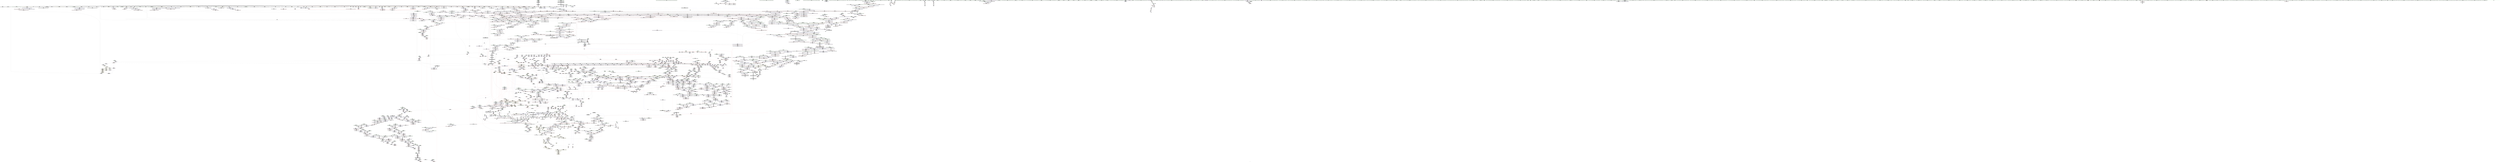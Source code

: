 digraph "SVFG" {
	label="SVFG";

	Node0x55d69f1182b0 [shape=record,color=grey,label="{NodeID: 0\nNullPtr}"];
	Node0x55d69f1182b0 -> Node0x55d69f1b2020[style=solid];
	Node0x55d69f1182b0 -> Node0x55d69f1b2120[style=solid];
	Node0x55d69f1182b0 -> Node0x55d69f1b21f0[style=solid];
	Node0x55d69f1182b0 -> Node0x55d69f1b22c0[style=solid];
	Node0x55d69f1182b0 -> Node0x55d69f1b2390[style=solid];
	Node0x55d69f1182b0 -> Node0x55d69f1b2460[style=solid];
	Node0x55d69f1182b0 -> Node0x55d69f1b2530[style=solid];
	Node0x55d69f1182b0 -> Node0x55d69f1b2600[style=solid];
	Node0x55d69f1182b0 -> Node0x55d69f1b26d0[style=solid];
	Node0x55d69f1182b0 -> Node0x55d69f1b27a0[style=solid];
	Node0x55d69f1182b0 -> Node0x55d69f1b2870[style=solid];
	Node0x55d69f1182b0 -> Node0x55d69f1b2940[style=solid];
	Node0x55d69f1182b0 -> Node0x55d69f1b2a10[style=solid];
	Node0x55d69f1182b0 -> Node0x55d69f1b2ae0[style=solid];
	Node0x55d69f1182b0 -> Node0x55d69f1b2bb0[style=solid];
	Node0x55d69f1182b0 -> Node0x55d69f1b2c80[style=solid];
	Node0x55d69f1182b0 -> Node0x55d69f1b2d50[style=solid];
	Node0x55d69f1182b0 -> Node0x55d69f1b2e20[style=solid];
	Node0x55d69f1182b0 -> Node0x55d69f1b2ef0[style=solid];
	Node0x55d69f1182b0 -> Node0x55d69f1b2fc0[style=solid];
	Node0x55d69f1182b0 -> Node0x55d69f1b3090[style=solid];
	Node0x55d69f1182b0 -> Node0x55d69f1b3160[style=solid];
	Node0x55d69f1182b0 -> Node0x55d69f1b3230[style=solid];
	Node0x55d69f1182b0 -> Node0x55d69f1b3300[style=solid];
	Node0x55d69f1182b0 -> Node0x55d69f1b33d0[style=solid];
	Node0x55d69f1182b0 -> Node0x55d69f1b34a0[style=solid];
	Node0x55d69f1182b0 -> Node0x55d69f1b3570[style=solid];
	Node0x55d69f1182b0 -> Node0x55d69f1b3640[style=solid];
	Node0x55d69f1182b0 -> Node0x55d69f1b3710[style=solid];
	Node0x55d69f1182b0 -> Node0x55d69f1b37e0[style=solid];
	Node0x55d69f1182b0 -> Node0x55d69f1b38b0[style=solid];
	Node0x55d69f1182b0 -> Node0x55d69f1b3980[style=solid];
	Node0x55d69f1182b0 -> Node0x55d69f1b3a50[style=solid];
	Node0x55d69f1182b0 -> Node0x55d69f1b3b20[style=solid];
	Node0x55d69f1182b0 -> Node0x55d69f1b3bf0[style=solid];
	Node0x55d69f1182b0 -> Node0x55d69f1b3cc0[style=solid];
	Node0x55d69f1182b0 -> Node0x55d69f1b3d90[style=solid];
	Node0x55d69f1182b0 -> Node0x55d69f1b3e60[style=solid];
	Node0x55d69f1182b0 -> Node0x55d69f1b3f30[style=solid];
	Node0x55d69f1182b0 -> Node0x55d69f1b4000[style=solid];
	Node0x55d69f1182b0 -> Node0x55d69f1b40d0[style=solid];
	Node0x55d69f1182b0 -> Node0x55d69f1b41a0[style=solid];
	Node0x55d69f1182b0 -> Node0x55d69f1b4270[style=solid];
	Node0x55d69f1182b0 -> Node0x55d69f1b4340[style=solid];
	Node0x55d69f1182b0 -> Node0x55d69f1b4410[style=solid];
	Node0x55d69f1182b0 -> Node0x55d69f1b44e0[style=solid];
	Node0x55d69f1182b0 -> Node0x55d69f1b45b0[style=solid];
	Node0x55d69f1182b0 -> Node0x55d69f1b4680[style=solid];
	Node0x55d69f1182b0 -> Node0x55d69f1b4750[style=solid];
	Node0x55d69f1182b0 -> Node0x55d69f1b4820[style=solid];
	Node0x55d69f1182b0 -> Node0x55d69f1b48f0[style=solid];
	Node0x55d69f1182b0 -> Node0x55d69f1b49c0[style=solid];
	Node0x55d69f1182b0 -> Node0x55d69f1b4a90[style=solid];
	Node0x55d69f1182b0 -> Node0x55d69f1b4b60[style=solid];
	Node0x55d69f1182b0 -> Node0x55d69f1b4c30[style=solid];
	Node0x55d69f1182b0 -> Node0x55d69f1b4d00[style=solid];
	Node0x55d69f1182b0 -> Node0x55d69f1b4dd0[style=solid];
	Node0x55d69f1182b0 -> Node0x55d69f1b4ea0[style=solid];
	Node0x55d69f1182b0 -> Node0x55d69f1b4f70[style=solid];
	Node0x55d69f1182b0 -> Node0x55d69f1b5040[style=solid];
	Node0x55d69f1182b0 -> Node0x55d69f1b5110[style=solid];
	Node0x55d69f1182b0 -> Node0x55d69f1b51e0[style=solid];
	Node0x55d69f1182b0 -> Node0x55d69f1b52b0[style=solid];
	Node0x55d69f1182b0 -> Node0x55d69f1b5380[style=solid];
	Node0x55d69f1182b0 -> Node0x55d69f1b5450[style=solid];
	Node0x55d69f1182b0 -> Node0x55d69f1b5520[style=solid];
	Node0x55d69f1182b0 -> Node0x55d69f1c8e40[style=solid];
	Node0x55d69f1182b0 -> Node0x55d69f1cd040[style=solid];
	Node0x55d69f1182b0 -> Node0x55d69f1cd110[style=solid];
	Node0x55d69f1182b0 -> Node0x55d69f1cd1e0[style=solid];
	Node0x55d69f1182b0 -> Node0x55d69f20e2f0[style=solid];
	Node0x55d69f1182b0 -> Node0x55d69f212db0[style=solid];
	Node0x55d69f1182b0 -> Node0x55d69f212e80[style=solid];
	Node0x55d69f1182b0 -> Node0x55d69f212f50[style=solid];
	Node0x55d69f1182b0 -> Node0x55d69f214fd0[style=solid];
	Node0x55d69f1182b0 -> Node0x55d69e4af970[style=solid];
	Node0x55d69f1182b0 -> Node0x55d69e4b8810[style=solid];
	Node0x55d69f1182b0 -> Node0x55d69f1fc2f0[style=solid];
	Node0x55d69f1182b0 -> Node0x55d69f26d300[style=solid];
	Node0x55d69f1182b0 -> Node0x55d69f26da80[style=solid];
	Node0x55d69f1182b0 -> Node0x55d69f26f280[style=solid];
	Node0x55d69f1182b0:s64 -> Node0x55d69f4048c0[style=solid,color=red];
	Node0x55d69f1182b0:s64 -> Node0x55d69f41dfd0[style=solid,color=red];
	Node0x55d69f421f10 [shape=record,color=black,label="{NodeID: 4871\n3239 = PHI(744, )\n0th arg _ZNSt6vectorIiSaIiEE20_M_allocate_and_copyISt13move_iteratorIPiEEES4_mT_S6_ }"];
	Node0x55d69f421f10 -> Node0x55d69f219c30[style=solid];
	Node0x55d69f325f30 [shape=record,color=yellow,style=double,label="{NodeID: 3764\n777V_1 = ENCHI(MR_777V_0)\npts\{8510000 8530000 8590000 \}\nFun[_ZN9__gnu_cxxmiIPKiSt6vectorIiSaIiEEEENS_17__normal_iteratorIT_T0_E15difference_typeERKS9_SC_]}"];
	Node0x55d69f325f30 -> Node0x55d69f1c6510[style=dashed];
	Node0x55d69f325f30 -> Node0x55d69f1c65e0[style=dashed];
	Node0x55d69f1bdf00 [shape=record,color=red,label="{NodeID: 1550\n2172\<--2169\nthis1\<--this.addr\n_ZNSaIiEC2Ev\n}"];
	Node0x55d69f1bdf00 -> Node0x55d69f1a5d00[style=solid];
	Node0x55d69f19c0e0 [shape=record,color=green,label="{NodeID: 443\n2946\<--2947\n__first\<--__first_field_insensitive\n_ZSt18uninitialized_copyISt13move_iteratorIPiES1_ET0_T_S4_S3_\n}"];
	Node0x55d69f19c0e0 -> Node0x55d69f1a9440[style=solid];
	Node0x55d69f19c0e0 -> Node0x55d69f1d9860[style=solid];
	Node0x55d69f213840 [shape=record,color=blue,label="{NodeID: 1993\n2258\<--2255\n__last.addr\<--__last\n_ZSt8_DestroyIPiEvT_S1_\n}"];
	Node0x55d69f213840 -> Node0x55d69f1be7f0[style=dashed];
	Node0x55d69f1ab4c0 [shape=record,color=black,label="{NodeID: 886\n3321\<--3340\n_ZNKSt6vectorIiSaIiEE6cbeginEv_ret\<--\n_ZNKSt6vectorIiSaIiEE6cbeginEv\n|{<s0>77}}"];
	Node0x55d69f1ab4c0:s0 -> Node0x55d69f411600[style=solid,color=blue];
	Node0x55d69f40f700 [shape=record,color=black,label="{NodeID: 4650\n1574 = PHI(1663, )\n}"];
	Node0x55d69f40f700 -> Node0x55d69f1e9370[style=solid];
	Node0x55d69f1e1c00 [shape=record,color=red,label="{NodeID: 1329\n506\<--412\n\<--i21\nmain\n}"];
	Node0x55d69f1e1c00 -> Node0x55d69f1f86f0[style=solid];
	Node0x55d69f14b130 [shape=record,color=green,label="{NodeID: 222\n1308\<--1309\n_ZN9__gnu_cxxmiIPNSt7__cxx1112basic_stringIcSt11char_traitsIcESaIcEEESt6vectorIS6_SaIS6_EEEENS_17__normal_iteratorIT_T0_E15difference_typeERKSE_SH_\<--_ZN9__gnu_cxxmiIPNSt7__cxx1112basic_stringIcSt11char_traitsIcESaIcEEESt6vectorIS6_SaIS6_EEEENS_17__normal_iteratorIT_T0_E15difference_typeERKSE_SH__field_insensitive\n}"];
	Node0x55d69f1c9420 [shape=record,color=blue,label="{NodeID: 1772\n69\<--137\ni\<--inc\n_Z5parseNSt7__cxx1112basic_stringIcSt11char_traitsIcESaIcEEE\n}"];
	Node0x55d69f1c9420 -> Node0x55d69f2ec3b0[style=dashed];
	Node0x55d69f1b7ff0 [shape=record,color=black,label="{NodeID: 665\n705\<--703\nsub.ptr.rhs.cast\<--\n_ZNKSt6vectorIiSaIiEE4sizeEv\n}"];
	Node0x55d69f1b7ff0 -> Node0x55d69f1fa4f0[style=solid];
	Node0x55d69f2f1de0 [shape=record,color=black,label="{NodeID: 3322\nMR_39V_3 = PHI(MR_39V_2, MR_39V_1, )\npts\{2887 \}\n|{<s0>269}}"];
	Node0x55d69f2f1de0:s0 -> Node0x55d69f35be00[style=dashed,color=blue];
	Node0x55d69f1d6870 [shape=record,color=purple,label="{NodeID: 1108\n2164\<--2155\n_M_end_of_storage\<--this1\n_ZNSt12_Vector_baseIiSaIiEE12_Vector_implC2Ev\n}"];
	Node0x55d69f1d6870 -> Node0x55d69f212f50[style=solid];
	Node0x55d69f144550 [shape=record,color=green,label="{NodeID: 1\n4\<--1\n.str\<--dummyObj\nGlob }"];
	Node0x55d69f422020 [shape=record,color=black,label="{NodeID: 4872\n3240 = PHI(764, )\n1st arg _ZNSt6vectorIiSaIiEE20_M_allocate_and_copyISt13move_iteratorIPiEEES4_mT_S6_ }"];
	Node0x55d69f422020 -> Node0x55d69f219d00[style=solid];
	Node0x55d69f1bdfd0 [shape=record,color=red,label="{NodeID: 1551\n2183\<--2180\nthis1\<--this.addr\n_ZN9__gnu_cxx13new_allocatorIiEC2Ev\n}"];
	Node0x55d69f19c1b0 [shape=record,color=green,label="{NodeID: 444\n2948\<--2949\n__last\<--__last_field_insensitive\n_ZSt18uninitialized_copyISt13move_iteratorIPiES1_ET0_T_S4_S3_\n}"];
	Node0x55d69f19c1b0 -> Node0x55d69f1a9510[style=solid];
	Node0x55d69f19c1b0 -> Node0x55d69f1d9930[style=solid];
	Node0x55d69f213910 [shape=record,color=blue,label="{NodeID: 1994\n2271\<--2269\n.addr\<--\n_ZNSt12_Destroy_auxILb1EE9__destroyIPiEEvT_S3_\n}"];
	Node0x55d69f1ab590 [shape=record,color=black,label="{NodeID: 887\n3411\<--3346\n\<--retval\n_ZNSt6vectorIiSaIiEE8_M_eraseEN9__gnu_cxx17__normal_iteratorIPiS1_EES5_\n}"];
	Node0x55d69f1ab590 -> Node0x55d69f1dc850[style=solid];
	Node0x55d69f40f840 [shape=record,color=black,label="{NodeID: 4651\n1577 = PHI(1663, )\n}"];
	Node0x55d69f40f840 -> Node0x55d69f1e9440[style=solid];
	Node0x55d69f1e1cd0 [shape=record,color=red,label="{NodeID: 1330\n516\<--412\n\<--i21\nmain\n}"];
	Node0x55d69f1e1cd0 -> Node0x55d69f1caae0[style=solid];
	Node0x55d69f14b230 [shape=record,color=green,label="{NodeID: 223\n1314\<--1315\n_ZNSt12_Vector_baseINSt7__cxx1112basic_stringIcSt11char_traitsIcESaIcEEESaIS5_EE11_M_allocateEm\<--_ZNSt12_Vector_baseINSt7__cxx1112basic_stringIcSt11char_traitsIcESaIcEEESaIS5_EE11_M_allocateEm_field_insensitive\n}"];
	Node0x55d69f1c94f0 [shape=record,color=blue,label="{NodeID: 1773\n67\<--146\nnrvo\<--\n_Z5parseNSt7__cxx1112basic_stringIcSt11char_traitsIcESaIcEEE\n}"];
	Node0x55d69f1c94f0 -> Node0x55d69f1df770[style=dashed];
	Node0x55d69f1b80c0 [shape=record,color=black,label="{NodeID: 666\n690\<--707\n_ZNKSt6vectorIiSaIiEE4sizeEv_ret\<--sub.ptr.div\n_ZNKSt6vectorIiSaIiEE4sizeEv\n|{<s0>46|<s1>48|<s2>69|<s3>226|<s4>228|<s5>229|<s6>231}}"];
	Node0x55d69f1b80c0:s0 -> Node0x55d69f40e540[style=solid,color=blue];
	Node0x55d69f1b80c0:s1 -> Node0x55d69f40cb00[style=solid,color=blue];
	Node0x55d69f1b80c0:s2 -> Node0x55d69f40fd40[style=solid,color=blue];
	Node0x55d69f1b80c0:s3 -> Node0x55d69f416140[style=solid,color=blue];
	Node0x55d69f1b80c0:s4 -> Node0x55d69f416280[style=solid,color=blue];
	Node0x55d69f1b80c0:s5 -> Node0x55d69f4163c0[style=solid,color=blue];
	Node0x55d69f1b80c0:s6 -> Node0x55d69f416640[style=solid,color=blue];
	Node0x55d69f1d6940 [shape=record,color=purple,label="{NodeID: 1109\n2210\<--2209\n_M_impl\<--this1\n_ZNSt12_Vector_baseIiSaIiEE19_M_get_Tp_allocatorEv\n}"];
	Node0x55d69f1d6940 -> Node0x55d69f1a5dd0[style=solid];
	Node0x55d69f144890 [shape=record,color=green,label="{NodeID: 2\n7\<--1\n\<--dummyObj\nCan only get source location for instruction, argument, global var or function.}"];
	Node0x55d69f422130 [shape=record,color=black,label="{NodeID: 4873\n3241 = PHI(782, )\n2nd arg _ZNSt6vectorIiSaIiEE20_M_allocate_and_copyISt13move_iteratorIPiEEES4_mT_S6_ }"];
	Node0x55d69f422130 -> Node0x55d69f219a90[style=solid];
	Node0x55d69f326180 [shape=record,color=yellow,style=double,label="{NodeID: 3766\n39V_1 = ENCHI(MR_39V_0)\npts\{2887 \}\nFun[_ZSt4moveIN9__gnu_cxx17__normal_iteratorIPiSt6vectorIiSaIiEEEES6_ET0_T_S8_S7_]|{<s0>304}}"];
	Node0x55d69f326180:s0 -> Node0x55d69f315f90[style=dashed,color=red];
	Node0x55d69f1be0a0 [shape=record,color=red,label="{NodeID: 1552\n2198\<--2189\n\<--__first.addr\n_ZSt8_DestroyIPiiEvT_S1_RSaIT0_E\n|{<s0>184}}"];
	Node0x55d69f1be0a0:s0 -> Node0x55d69f4035c0[style=solid,color=red];
	Node0x55d69f19c280 [shape=record,color=green,label="{NodeID: 445\n2950\<--2951\n__result.addr\<--__result.addr_field_insensitive\n_ZSt18uninitialized_copyISt13move_iteratorIPiES1_ET0_T_S4_S3_\n}"];
	Node0x55d69f19c280 -> Node0x55d69f1c35f0[style=solid];
	Node0x55d69f19c280 -> Node0x55d69f217ae0[style=solid];
	Node0x55d69f2139e0 [shape=record,color=blue,label="{NodeID: 1995\n2273\<--2270\n.addr1\<--\n_ZNSt12_Destroy_auxILb1EE9__destroyIPiEEvT_S3_\n}"];
	Node0x55d69f1ab660 [shape=record,color=black,label="{NodeID: 888\n3388\<--3348\n\<--__first\n_ZNSt6vectorIiSaIiEE8_M_eraseEN9__gnu_cxx17__normal_iteratorIPiS1_EES5_\n}"];
	Node0x55d69f1ab660 -> Node0x55d69f1dc780[style=solid];
	Node0x55d69f40f980 [shape=record,color=black,label="{NodeID: 4652\n677 = PHI(2608, )\n}"];
	Node0x55d69f40f980 -> Node0x55d69f1cb7e0[style=solid];
	Node0x55d69f1e1da0 [shape=record,color=red,label="{NodeID: 1331\n583\<--412\n\<--i21\nmain\n}"];
	Node0x55d69f1e1da0 -> Node0x55d69f1fbe70[style=solid];
	Node0x55d69f14b330 [shape=record,color=green,label="{NodeID: 224\n1334\<--1335\n_ZNK9__gnu_cxx17__normal_iteratorIPNSt7__cxx1112basic_stringIcSt11char_traitsIcESaIcEEESt6vectorIS6_SaIS6_EEE4baseEv\<--_ZNK9__gnu_cxx17__normal_iteratorIPNSt7__cxx1112basic_stringIcSt11char_traitsIcESaIcEEESt6vectorIS6_SaIS6_EEE4baseEv_field_insensitive\n}"];
	Node0x55d69f1c95c0 [shape=record,color=blue,label="{NodeID: 1774\n162\<--161\nthis.addr\<--this\n_ZNSt6vectorINSt7__cxx1112basic_stringIcSt11char_traitsIcESaIcEEESaIS5_EEC2Ev\n}"];
	Node0x55d69f1c95c0 -> Node0x55d69f1dfec0[style=dashed];
	Node0x55d69f1b8190 [shape=record,color=black,label="{NodeID: 667\n720\<--719\n\<--this1\n_ZNSt6vectorIiSaIiEEixEm\n}"];
	Node0x55d69f1b8190 -> Node0x55d69f1cfed0[style=solid];
	Node0x55d69f1b8190 -> Node0x55d69f1cffa0[style=solid];
	Node0x55d69f1d6a10 [shape=record,color=purple,label="{NodeID: 1110\n2223\<--2222\n_M_impl\<--this1\n_ZNSt12_Vector_baseIiSaIiEED2Ev\n}"];
	Node0x55d69f144950 [shape=record,color=green,label="{NodeID: 3\n12\<--1\n__dso_handle\<--dummyObj\nGlob }"];
	Node0x55d69f422240 [shape=record,color=black,label="{NodeID: 4874\n3242 = PHI(784, )\n3rd arg _ZNSt6vectorIiSaIiEE20_M_allocate_and_copyISt13move_iteratorIPiEEES4_mT_S6_ }"];
	Node0x55d69f422240 -> Node0x55d69f219b60[style=solid];
	Node0x55d69f1be170 [shape=record,color=red,label="{NodeID: 1553\n2199\<--2191\n\<--__last.addr\n_ZSt8_DestroyIPiiEvT_S1_RSaIT0_E\n|{<s0>184}}"];
	Node0x55d69f1be170:s0 -> Node0x55d69f4036d0[style=solid,color=red];
	Node0x55d69f19c350 [shape=record,color=green,label="{NodeID: 446\n2952\<--2953\n__assignable\<--__assignable_field_insensitive\n_ZSt18uninitialized_copyISt13move_iteratorIPiES1_ET0_T_S4_S3_\n}"];
	Node0x55d69f19c350 -> Node0x55d69f217bb0[style=solid];
	Node0x55d69f213ab0 [shape=record,color=blue,label="{NodeID: 1996\n2282\<--2279\nthis.addr\<--this\n_ZNSt12_Vector_baseIiSaIiEE13_M_deallocateEPim\n}"];
	Node0x55d69f213ab0 -> Node0x55d69f1be8c0[style=dashed];
	Node0x55d69f1ab730 [shape=record,color=black,label="{NodeID: 889\n3412\<--3348\n\<--__first\n_ZNSt6vectorIiSaIiEE8_M_eraseEN9__gnu_cxx17__normal_iteratorIPiS1_EES5_\n}"];
	Node0x55d69f1ab730 -> Node0x55d69f1dc920[style=solid];
	Node0x55d69f40fac0 [shape=record,color=black,label="{NodeID: 4653\n746 = PHI(2806, )\n}"];
	Node0x55d69f40fac0 -> Node0x55d69f26dd80[style=solid];
	Node0x55d69f1e1e70 [shape=record,color=red,label="{NodeID: 1332\n513\<--414\n\<--ile\nmain\n}"];
	Node0x55d69f1e1e70 -> Node0x55d69f1f8870[style=solid];
	Node0x55d69f14b430 [shape=record,color=green,label="{NodeID: 225\n1341\<--1342\n_ZSt34__uninitialized_move_if_noexcept_aIPNSt7__cxx1112basic_stringIcSt11char_traitsIcESaIcEEES6_SaIS5_EET0_T_S9_S8_RT1_\<--_ZSt34__uninitialized_move_if_noexcept_aIPNSt7__cxx1112basic_stringIcSt11char_traitsIcESaIcEEES6_SaIS5_EET0_T_S9_S8_RT1__field_insensitive\n}"];
	Node0x55d69f1c9690 [shape=record,color=blue,label="{NodeID: 1775\n194\<--192\nthis.addr\<--this\n_ZNSt6vectorINSt7__cxx1112basic_stringIcSt11char_traitsIcESaIcEEESaIS5_EE9push_backERKS5_\n}"];
	Node0x55d69f1c9690 -> Node0x55d69f1dff90[style=dashed];
	Node0x55d69f1b8260 [shape=record,color=black,label="{NodeID: 668\n710\<--725\n_ZNSt6vectorIiSaIiEEixEm_ret\<--add.ptr\n_ZNSt6vectorIiSaIiEEixEm\n|{<s0>47|<s1>50|<s2>59}}"];
	Node0x55d69f1b8260:s0 -> Node0x55d69f40e740[style=solid,color=blue];
	Node0x55d69f1b8260:s1 -> Node0x55d69f40cc40[style=solid,color=blue];
	Node0x55d69f1b8260:s2 -> Node0x55d69f40e880[style=solid,color=blue];
	Node0x55d69f1d6ae0 [shape=record,color=purple,label="{NodeID: 1111\n2224\<--2222\n_M_start\<--this1\n_ZNSt12_Vector_baseIiSaIiEED2Ev\n}"];
	Node0x55d69f1d6ae0 -> Node0x55d69f1be4b0[style=solid];
	Node0x55d69f144a10 [shape=record,color=green,label="{NodeID: 4\n18\<--1\n.str.2\<--dummyObj\nGlob }"];
	Node0x55d69f422380 [shape=record,color=black,label="{NodeID: 4875\n3535 = PHI(3521, )\n0th arg _ZSt14__copy_move_a2ILb1EN9__gnu_cxx17__normal_iteratorIPiSt6vectorIiSaIiEEEES6_ET1_T0_S8_S7_ }"];
	Node0x55d69f422380 -> Node0x55d69f21ba40[style=solid];
	Node0x55d69f1be240 [shape=record,color=red,label="{NodeID: 1554\n2209\<--2206\nthis1\<--this.addr\n_ZNSt12_Vector_baseIiSaIiEE19_M_get_Tp_allocatorEv\n}"];
	Node0x55d69f1be240 -> Node0x55d69f1d6940[style=solid];
	Node0x55d69f19c420 [shape=record,color=green,label="{NodeID: 447\n2954\<--2955\nagg.tmp\<--agg.tmp_field_insensitive\n_ZSt18uninitialized_copyISt13move_iteratorIPiES1_ET0_T_S4_S3_\n}"];
	Node0x55d69f19c420 -> Node0x55d69f1a95e0[style=solid];
	Node0x55d69f19c420 -> Node0x55d69f1d9a00[style=solid];
	Node0x55d69f213b80 [shape=record,color=blue,label="{NodeID: 1997\n2284\<--2280\n__p.addr\<--__p\n_ZNSt12_Vector_baseIiSaIiEE13_M_deallocateEPim\n}"];
	Node0x55d69f213b80 -> Node0x55d69f1be990[style=dashed];
	Node0x55d69f213b80 -> Node0x55d69f1bea60[style=dashed];
	Node0x55d69f1ab800 [shape=record,color=black,label="{NodeID: 890\n3382\<--3350\n\<--__last\n_ZNSt6vectorIiSaIiEE8_M_eraseEN9__gnu_cxx17__normal_iteratorIPiS1_EES5_\n}"];
	Node0x55d69f1ab800 -> Node0x55d69f1dc5e0[style=solid];
	Node0x55d69f40fc00 [shape=record,color=black,label="{NodeID: 4654\n756 = PHI(3219, )\n}"];
	Node0x55d69f40fc00 -> Node0x55d69f26df00[style=solid];
	Node0x55d69f1e1f40 [shape=record,color=red,label="{NodeID: 1333\n517\<--414\n\<--ile\nmain\n}"];
	Node0x55d69f1e1f40 -> Node0x55d69f1b7150[style=solid];
	Node0x55d69f14b530 [shape=record,color=green,label="{NodeID: 226\n1377\<--1378\n_ZNSt16allocator_traitsISaINSt7__cxx1112basic_stringIcSt11char_traitsIcESaIcEEEEE7destroyIS5_EEvRS6_PT_\<--_ZNSt16allocator_traitsISaINSt7__cxx1112basic_stringIcSt11char_traitsIcESaIcEEEEE7destroyIS5_EEvRS6_PT__field_insensitive\n}"];
	Node0x55d69f1c9760 [shape=record,color=blue,label="{NodeID: 1776\n196\<--193\n__x.addr\<--__x\n_ZNSt6vectorINSt7__cxx1112basic_stringIcSt11char_traitsIcESaIcEEESaIS5_EE9push_backERKS5_\n}"];
	Node0x55d69f1c9760 -> Node0x55d69f1e0060[style=dashed];
	Node0x55d69f1c9760 -> Node0x55d69f1e0130[style=dashed];
	Node0x55d69f1b8330 [shape=record,color=black,label="{NodeID: 669\n765\<--744\n\<--this1\n_ZNSt6vectorIiSaIiEE7reserveEm\n}"];
	Node0x55d69f1b8330 -> Node0x55d69f1d03b0[style=solid];
	Node0x55d69f1b8330 -> Node0x55d69f1d0480[style=solid];
	Node0x55d69f1d6bb0 [shape=record,color=purple,label="{NodeID: 1112\n2226\<--2222\n_M_impl2\<--this1\n_ZNSt12_Vector_baseIiSaIiEED2Ev\n}"];
	Node0x55d69f144ad0 [shape=record,color=green,label="{NodeID: 5\n20\<--1\n.str.3\<--dummyObj\nGlob }"];
	Node0x55d69f4224c0 [shape=record,color=black,label="{NodeID: 4876\n3536 = PHI(3523, )\n1st arg _ZSt14__copy_move_a2ILb1EN9__gnu_cxx17__normal_iteratorIPiSt6vectorIiSaIiEEEES6_ET1_T0_S8_S7_ }"];
	Node0x55d69f4224c0 -> Node0x55d69f21bb10[style=solid];
	Node0x55d69f1be310 [shape=record,color=red,label="{NodeID: 1555\n2222\<--2215\nthis1\<--this.addr\n_ZNSt12_Vector_baseIiSaIiEED2Ev\n|{|<s8>185}}"];
	Node0x55d69f1be310 -> Node0x55d69f1d6a10[style=solid];
	Node0x55d69f1be310 -> Node0x55d69f1d6ae0[style=solid];
	Node0x55d69f1be310 -> Node0x55d69f1d6bb0[style=solid];
	Node0x55d69f1be310 -> Node0x55d69f1d6c80[style=solid];
	Node0x55d69f1be310 -> Node0x55d69f1d6d50[style=solid];
	Node0x55d69f1be310 -> Node0x55d69f1d6e20[style=solid];
	Node0x55d69f1be310 -> Node0x55d69f1d6ef0[style=solid];
	Node0x55d69f1be310 -> Node0x55d69f1d6fc0[style=solid];
	Node0x55d69f1be310:s8 -> Node0x55d69f427200[style=solid,color=red];
	Node0x55d69f19c4f0 [shape=record,color=green,label="{NodeID: 448\n2956\<--2957\nagg.tmp2\<--agg.tmp2_field_insensitive\n_ZSt18uninitialized_copyISt13move_iteratorIPiES1_ET0_T_S4_S3_\n}"];
	Node0x55d69f19c4f0 -> Node0x55d69f1a96b0[style=solid];
	Node0x55d69f19c4f0 -> Node0x55d69f1d9ad0[style=solid];
	Node0x55d69f213c50 [shape=record,color=blue,label="{NodeID: 1998\n2286\<--2281\n__n.addr\<--__n\n_ZNSt12_Vector_baseIiSaIiEE13_M_deallocateEPim\n}"];
	Node0x55d69f213c50 -> Node0x55d69f1beb30[style=dashed];
	Node0x55d69f1ab8d0 [shape=record,color=black,label="{NodeID: 891\n3381\<--3356\n\<--agg.tmp\n_ZNSt6vectorIiSaIiEE8_M_eraseEN9__gnu_cxx17__normal_iteratorIPiS1_EES5_\n}"];
	Node0x55d69f1ab8d0 -> Node0x55d69f1dc510[style=solid];
	Node0x55d69f40fd40 [shape=record,color=black,label="{NodeID: 4655\n762 = PHI(690, )\n}"];
	Node0x55d69f40fd40 -> Node0x55d69f1cbcc0[style=solid];
	Node0x55d69f1e2010 [shape=record,color=red,label="{NodeID: 1334\n537\<--414\n\<--ile\nmain\n}"];
	Node0x55d69f1e2010 -> Node0x55d69f1fb570[style=solid];
	Node0x55d69f14b630 [shape=record,color=green,label="{NodeID: 227\n1386\<--1387\n__cxa_end_catch\<--__cxa_end_catch_field_insensitive\n}"];
	Node0x55d69f1c9830 [shape=record,color=blue,label="{NodeID: 1777\n226\<--228\n_M_finish7\<--incdec.ptr\n_ZNSt6vectorINSt7__cxx1112basic_stringIcSt11char_traitsIcESaIcEEESaIS5_EE9push_backERKS5_\n}"];
	Node0x55d69f1b8400 [shape=record,color=black,label="{NodeID: 670\n774\<--744\n\<--this1\n_ZNSt6vectorIiSaIiEE7reserveEm\n}"];
	Node0x55d69f1b8400 -> Node0x55d69f1d0550[style=solid];
	Node0x55d69f1b8400 -> Node0x55d69f1d0620[style=solid];
	Node0x55d69f2f36e0 [shape=record,color=black,label="{NodeID: 3327\nMR_530V_3 = PHI(MR_530V_4, MR_530V_2, )\npts\{1728 \}\n}"];
	Node0x55d69f2f36e0 -> Node0x55d69f1ea3b0[style=dashed];
	Node0x55d69f1d6c80 [shape=record,color=purple,label="{NodeID: 1113\n2227\<--2222\n_M_end_of_storage\<--this1\n_ZNSt12_Vector_baseIiSaIiEED2Ev\n}"];
	Node0x55d69f1d6c80 -> Node0x55d69f1be580[style=solid];
	Node0x55d69f12b7b0 [shape=record,color=green,label="{NodeID: 6\n22\<--1\n.str.4\<--dummyObj\nGlob }"];
	Node0x55d69f422600 [shape=record,color=black,label="{NodeID: 4877\n1625 = PHI(1337, 1353, )\n2nd arg _ZSt34__uninitialized_move_if_noexcept_aIPNSt7__cxx1112basic_stringIcSt11char_traitsIcESaIcEEES6_SaIS5_EET0_T_S9_S8_RT1_ }"];
	Node0x55d69f422600 -> Node0x55d69f20f9b0[style=solid];
	Node0x55d69f1be3e0 [shape=record,color=red,label="{NodeID: 1556\n2250\<--2217\nexn\<--exn.slot\n_ZNSt12_Vector_baseIiSaIiEED2Ev\n|{<s0>188}}"];
	Node0x55d69f1be3e0:s0 -> Node0x55d69f41cd60[style=solid,color=red];
	Node0x55d69f19c5c0 [shape=record,color=green,label="{NodeID: 449\n2976\<--2977\n_ZNSt20__uninitialized_copyILb1EE13__uninit_copyISt13move_iteratorIPiES3_EET0_T_S6_S5_\<--_ZNSt20__uninitialized_copyILb1EE13__uninit_copyISt13move_iteratorIPiES3_EET0_T_S6_S5__field_insensitive\n}"];
	Node0x55d69f213d20 [shape=record,color=blue,label="{NodeID: 1999\n2306\<--2305\nthis.addr\<--this\n_ZNSt12_Vector_baseIiSaIiEE12_Vector_implD2Ev\n}"];
	Node0x55d69f213d20 -> Node0x55d69f1bec00[style=dashed];
	Node0x55d69f1ab9a0 [shape=record,color=black,label="{NodeID: 892\n3387\<--3360\n\<--agg.tmp10\n_ZNSt6vectorIiSaIiEE8_M_eraseEN9__gnu_cxx17__normal_iteratorIPiS1_EES5_\n}"];
	Node0x55d69f1ab9a0 -> Node0x55d69f1dc6b0[style=solid];
	Node0x55d69f40fe80 [shape=record,color=black,label="{NodeID: 4656\n769 = PHI(2928, )\n}"];
	Node0x55d69f40fe80 -> Node0x55d69f1cbd90[style=solid];
	Node0x55d69f1e20e0 [shape=record,color=red,label="{NodeID: 1335\n561\<--414\n\<--ile\nmain\n}"];
	Node0x55d69f1e20e0 -> Node0x55d69f1b7560[style=solid];
	Node0x55d69f19ce70 [shape=record,color=green,label="{NodeID: 228\n1399\<--1400\n__cxa_rethrow\<--__cxa_rethrow_field_insensitive\n}"];
	Node0x55d69f1c9900 [shape=record,color=blue,label="{NodeID: 1778\n234\<--231\ncoerce.dive\<--call\n_ZNSt6vectorINSt7__cxx1112basic_stringIcSt11char_traitsIcESaIcEEESaIS5_EE9push_backERKS5_\n}"];
	Node0x55d69f1c9900 -> Node0x55d69f1e0540[style=dashed];
	Node0x55d69f1c9900 -> Node0x55d69f2e5f60[style=dashed];
	Node0x55d69f1b84d0 [shape=record,color=black,label="{NodeID: 671\n789\<--744\n\<--this1\n_ZNSt6vectorIiSaIiEE7reserveEm\n}"];
	Node0x55d69f1b84d0 -> Node0x55d69f1d06f0[style=solid];
	Node0x55d69f1b84d0 -> Node0x55d69f1d07c0[style=solid];
	Node0x55d69f2f3be0 [shape=record,color=black,label="{NodeID: 3328\nMR_110V_3 = PHI(MR_110V_4, MR_110V_2, )\npts\{399 \}\n}"];
	Node0x55d69f2f3be0 -> Node0x55d69f1e0f00[style=dashed];
	Node0x55d69f2f3be0 -> Node0x55d69f1e0fd0[style=dashed];
	Node0x55d69f2f3be0 -> Node0x55d69f1e10a0[style=dashed];
	Node0x55d69f2f3be0 -> Node0x55d69f1cb3d0[style=dashed];
	Node0x55d69f1d6d50 [shape=record,color=purple,label="{NodeID: 1114\n2229\<--2222\n_M_impl3\<--this1\n_ZNSt12_Vector_baseIiSaIiEED2Ev\n}"];
	Node0x55d69f12b870 [shape=record,color=green,label="{NodeID: 7\n24\<--1\n.str.5\<--dummyObj\nGlob }"];
	Node0x55d69f422810 [shape=record,color=black,label="{NodeID: 4878\n1626 = PHI(1339, 1355, )\n3rd arg _ZSt34__uninitialized_move_if_noexcept_aIPNSt7__cxx1112basic_stringIcSt11char_traitsIcESaIcEEES6_SaIS5_EET0_T_S9_S8_RT1_ }"];
	Node0x55d69f422810 -> Node0x55d69f20fa80[style=solid];
	Node0x55d69f1be4b0 [shape=record,color=red,label="{NodeID: 1557\n2225\<--2224\n\<--_M_start\n_ZNSt12_Vector_baseIiSaIiEED2Ev\n|{<s0>185}}"];
	Node0x55d69f1be4b0:s0 -> Node0x55d69f4275c0[style=solid,color=red];
	Node0x55d69f19c6c0 [shape=record,color=green,label="{NodeID: 450\n2983\<--2984\n__first\<--__first_field_insensitive\n_ZNSt20__uninitialized_copyILb1EE13__uninit_copyISt13move_iteratorIPiES3_EET0_T_S6_S5_\n}"];
	Node0x55d69f19c6c0 -> Node0x55d69f1a9850[style=solid];
	Node0x55d69f19c6c0 -> Node0x55d69f1d9ee0[style=solid];
	Node0x55d69f213df0 [shape=record,color=blue,label="{NodeID: 2000\n2319\<--2316\n__a.addr\<--__a\n_ZNSt16allocator_traitsISaIiEE10deallocateERS0_Pim\n}"];
	Node0x55d69f213df0 -> Node0x55d69f1becd0[style=dashed];
	Node0x55d69f1aba70 [shape=record,color=black,label="{NodeID: 893\n3342\<--3415\n_ZNSt6vectorIiSaIiEE8_M_eraseEN9__gnu_cxx17__normal_iteratorIPiS1_EES5__ret\<--\n_ZNSt6vectorIiSaIiEE8_M_eraseEN9__gnu_cxx17__normal_iteratorIPiS1_EES5_\n|{<s0>82}}"];
	Node0x55d69f1aba70:s0 -> Node0x55d69f40d3c0[style=solid,color=blue];
	Node0x55d69f40ffc0 [shape=record,color=black,label="{NodeID: 4657\n778 = PHI(2928, )\n}"];
	Node0x55d69f40ffc0 -> Node0x55d69f1cbe60[style=solid];
	Node0x55d69f1e21b0 [shape=record,color=red,label="{NodeID: 1336\n536\<--416\n\<--j\nmain\n}"];
	Node0x55d69f1e21b0 -> Node0x55d69f26ef80[style=solid];
	Node0x55d69f19cf70 [shape=record,color=green,label="{NodeID: 229\n1462\<--1463\nretval\<--retval_field_insensitive\n_ZNSt6vectorINSt7__cxx1112basic_stringIcSt11char_traitsIcESaIcEEESaIS5_EE3endEv\n|{|<s1>130}}"];
	Node0x55d69f19cf70 -> Node0x55d69f1d4310[style=solid];
	Node0x55d69f19cf70:s1 -> Node0x55d69f41c0c0[style=solid,color=red];
	Node0x55d69f1c99d0 [shape=record,color=blue,label="{NodeID: 1779\n249\<--248\nthis.addr\<--this\n_ZNSt6vectorINSt7__cxx1112basic_stringIcSt11char_traitsIcESaIcEEESaIS5_EED2Ev\n}"];
	Node0x55d69f1c99d0 -> Node0x55d69f1e0610[style=dashed];
	Node0x55d69f1b85a0 [shape=record,color=black,label="{NodeID: 672\n793\<--744\n\<--this1\n_ZNSt6vectorIiSaIiEE7reserveEm\n}"];
	Node0x55d69f1b85a0 -> Node0x55d69f1d0890[style=solid];
	Node0x55d69f1b85a0 -> Node0x55d69f1d0960[style=solid];
	Node0x55d69f2f40e0 [shape=record,color=black,label="{NodeID: 3329\nMR_116V_2 = PHI(MR_116V_4, MR_116V_1, )\npts\{405 \}\n}"];
	Node0x55d69f2f40e0 -> Node0x55d69f1ca2c0[style=dashed];
	Node0x55d69f1d6e20 [shape=record,color=purple,label="{NodeID: 1115\n2230\<--2222\n_M_start4\<--this1\n_ZNSt12_Vector_baseIiSaIiEED2Ev\n}"];
	Node0x55d69f1d6e20 -> Node0x55d69f1be650[style=solid];
	Node0x55d69f12b930 [shape=record,color=green,label="{NodeID: 8\n26\<--1\n.str.6\<--dummyObj\nGlob }"];
	Node0x55d69f422990 [shape=record,color=black,label="{NodeID: 4879\n3113 = PHI(3064, 3068, 3070, )\n0th arg _ZSt12__niter_baseIPiET_S1_ }"];
	Node0x55d69f422990 -> Node0x55d69f218cc0[style=solid];
	Node0x55d69f1be580 [shape=record,color=red,label="{NodeID: 1558\n2228\<--2227\n\<--_M_end_of_storage\n_ZNSt12_Vector_baseIiSaIiEED2Ev\n}"];
	Node0x55d69f1be580 -> Node0x55d69f1a5f70[style=solid];
	Node0x55d69f19c790 [shape=record,color=green,label="{NodeID: 451\n2985\<--2986\n__last\<--__last_field_insensitive\n_ZNSt20__uninitialized_copyILb1EE13__uninit_copyISt13move_iteratorIPiES3_EET0_T_S6_S5_\n}"];
	Node0x55d69f19c790 -> Node0x55d69f1a9920[style=solid];
	Node0x55d69f19c790 -> Node0x55d69f1d9fb0[style=solid];
	Node0x55d69f213ec0 [shape=record,color=blue,label="{NodeID: 2001\n2321\<--2317\n__p.addr\<--__p\n_ZNSt16allocator_traitsISaIiEE10deallocateERS0_Pim\n}"];
	Node0x55d69f213ec0 -> Node0x55d69f1beda0[style=dashed];
	Node0x55d69f1abb40 [shape=record,color=black,label="{NodeID: 894\n3434\<--3430\nsub.ptr.lhs.cast\<--\n_ZN9__gnu_cxxmiIPKiSt6vectorIiSaIiEEEENS_17__normal_iteratorIT_T0_E15difference_typeERKS9_SC_\n}"];
	Node0x55d69f1abb40 -> Node0x55d69f1fa970[style=solid];
	Node0x55d69f410100 [shape=record,color=black,label="{NodeID: 4658\n2879 = PHI(2840, )\n}"];
	Node0x55d69f410100 -> Node0x55d69f26f400[style=solid];
	Node0x55d69f1e2280 [shape=record,color=red,label="{NodeID: 1337\n541\<--416\n\<--j\nmain\n}"];
	Node0x55d69f1e2280 -> Node0x55d69f1b7490[style=solid];
	Node0x55d69f19d040 [shape=record,color=green,label="{NodeID: 230\n1464\<--1465\nthis.addr\<--this.addr_field_insensitive\n_ZNSt6vectorINSt7__cxx1112basic_stringIcSt11char_traitsIcESaIcEEESaIS5_EE3endEv\n}"];
	Node0x55d69f19d040 -> Node0x55d69f1e8740[style=solid];
	Node0x55d69f19d040 -> Node0x55d69f20ebe0[style=solid];
	Node0x55d69f1c9aa0 [shape=record,color=blue,label="{NodeID: 1780\n251\<--278\nexn.slot\<--\n_ZNSt6vectorINSt7__cxx1112basic_stringIcSt11char_traitsIcESaIcEEESaIS5_EED2Ev\n}"];
	Node0x55d69f1c9aa0 -> Node0x55d69f1e06e0[style=dashed];
	Node0x55d69f1b8670 [shape=record,color=black,label="{NodeID: 673\n797\<--744\n\<--this1\n_ZNSt6vectorIiSaIiEE7reserveEm\n|{<s0>73}}"];
	Node0x55d69f1b8670:s0 -> Node0x55d69f41b490[style=solid,color=red];
	Node0x55d69f2f45e0 [shape=record,color=black,label="{NodeID: 3330\nMR_120V_2 = PHI(MR_120V_4, MR_120V_1, )\npts\{409 \}\n}"];
	Node0x55d69f2f45e0 -> Node0x55d69f1ca460[style=dashed];
	Node0x55d69f1d6ef0 [shape=record,color=purple,label="{NodeID: 1116\n2237\<--2222\n_M_impl5\<--this1\n_ZNSt12_Vector_baseIiSaIiEED2Ev\n|{<s0>186}}"];
	Node0x55d69f1d6ef0:s0 -> Node0x55d69f4256c0[style=solid,color=red];
	Node0x55d69f12b9f0 [shape=record,color=green,label="{NodeID: 9\n28\<--1\n.str.7\<--dummyObj\nGlob }"];
	Node0x55d69f422be0 [shape=record,color=black,label="{NodeID: 4880\n1793 = PHI(1613, )\n0th arg _ZNSt16allocator_traitsISaINSt7__cxx1112basic_stringIcSt11char_traitsIcESaIcEEEEE8allocateERS6_m }"];
	Node0x55d69f422be0 -> Node0x55d69f210920[style=solid];
	Node0x55d69f1be650 [shape=record,color=red,label="{NodeID: 1559\n2231\<--2230\n\<--_M_start4\n_ZNSt12_Vector_baseIiSaIiEED2Ev\n}"];
	Node0x55d69f1be650 -> Node0x55d69f1a6040[style=solid];
	Node0x55d69f19c860 [shape=record,color=green,label="{NodeID: 452\n2987\<--2988\n__result.addr\<--__result.addr_field_insensitive\n_ZNSt20__uninitialized_copyILb1EE13__uninit_copyISt13move_iteratorIPiES3_EET0_T_S6_S5_\n}"];
	Node0x55d69f19c860 -> Node0x55d69f1c3860[style=solid];
	Node0x55d69f19c860 -> Node0x55d69f217fc0[style=solid];
	Node0x55d69f213f90 [shape=record,color=blue,label="{NodeID: 2002\n2323\<--2318\n__n.addr\<--__n\n_ZNSt16allocator_traitsISaIiEE10deallocateERS0_Pim\n}"];
	Node0x55d69f213f90 -> Node0x55d69f1bee70[style=dashed];
	Node0x55d69f1abc10 [shape=record,color=black,label="{NodeID: 895\n3435\<--3433\nsub.ptr.rhs.cast\<--\n_ZN9__gnu_cxxmiIPKiSt6vectorIiSaIiEEEENS_17__normal_iteratorIT_T0_E15difference_typeERKS9_SC_\n}"];
	Node0x55d69f1abc10 -> Node0x55d69f1fa970[style=solid];
	Node0x55d69f410240 [shape=record,color=black,label="{NodeID: 4659\n2924 = PHI(2942, )\n}"];
	Node0x55d69f410240 -> Node0x55d69f1a92a0[style=solid];
	Node0x55d69f1e2350 [shape=record,color=red,label="{NodeID: 1338\n546\<--416\n\<--j\nmain\n}"];
	Node0x55d69f1e2350 -> Node0x55d69f1f89f0[style=solid];
	Node0x55d69f19d110 [shape=record,color=green,label="{NodeID: 231\n1472\<--1473\n_ZN9__gnu_cxx17__normal_iteratorIPNSt7__cxx1112basic_stringIcSt11char_traitsIcESaIcEEESt6vectorIS6_SaIS6_EEEC2ERKS7_\<--_ZN9__gnu_cxx17__normal_iteratorIPNSt7__cxx1112basic_stringIcSt11char_traitsIcESaIcEEESt6vectorIS6_SaIS6_EEEC2ERKS7__field_insensitive\n}"];
	Node0x55d69f1c9b70 [shape=record,color=blue,label="{NodeID: 1781\n253\<--280\nehselector.slot\<--\n_ZNSt6vectorINSt7__cxx1112basic_stringIcSt11char_traitsIcESaIcEEESaIS5_EED2Ev\n}"];
	Node0x55d69f1b8740 [shape=record,color=black,label="{NodeID: 674\n800\<--744\n\<--this1\n_ZNSt6vectorIiSaIiEE7reserveEm\n|{<s0>75}}"];
	Node0x55d69f1b8740:s0 -> Node0x55d69f427200[style=solid,color=red];
	Node0x55d69f2f4ae0 [shape=record,color=black,label="{NodeID: 3331\nMR_122V_2 = PHI(MR_122V_4, MR_122V_1, )\npts\{411 \}\n}"];
	Node0x55d69f2f4ae0 -> Node0x55d69f1ca600[style=dashed];
	Node0x55d69f1d6fc0 [shape=record,color=purple,label="{NodeID: 1117\n2247\<--2222\n_M_impl6\<--this1\n_ZNSt12_Vector_baseIiSaIiEED2Ev\n|{<s0>187}}"];
	Node0x55d69f1d6fc0:s0 -> Node0x55d69f4256c0[style=solid,color=red];
	Node0x55d69f12bab0 [shape=record,color=green,label="{NodeID: 10\n31\<--1\n\<--dummyObj\nCan only get source location for instruction, argument, global var or function.}"];
	Node0x55d69f422cf0 [shape=record,color=black,label="{NodeID: 4881\n1794 = PHI(1614, )\n1st arg _ZNSt16allocator_traitsISaINSt7__cxx1112basic_stringIcSt11char_traitsIcESaIcEEEEE8allocateERS6_m }"];
	Node0x55d69f422cf0 -> Node0x55d69f2109f0[style=solid];
	Node0x55d69f1be720 [shape=record,color=red,label="{NodeID: 1560\n2262\<--2256\n\<--__first.addr\n_ZSt8_DestroyIPiEvT_S1_\n|{<s0>189}}"];
	Node0x55d69f1be720:s0 -> Node0x55d69f428b60[style=solid,color=red];
	Node0x55d69f19c930 [shape=record,color=green,label="{NodeID: 453\n2989\<--2990\nagg.tmp\<--agg.tmp_field_insensitive\n_ZNSt20__uninitialized_copyILb1EE13__uninit_copyISt13move_iteratorIPiES3_EET0_T_S6_S5_\n}"];
	Node0x55d69f19c930 -> Node0x55d69f1a99f0[style=solid];
	Node0x55d69f19c930 -> Node0x55d69f1da080[style=solid];
	Node0x55d69f214060 [shape=record,color=blue,label="{NodeID: 2003\n2340\<--2337\nthis.addr\<--this\n_ZN9__gnu_cxx13new_allocatorIiE10deallocateEPim\n}"];
	Node0x55d69f214060 -> Node0x55d69f1bef40[style=dashed];
	Node0x55d69f1abce0 [shape=record,color=black,label="{NodeID: 896\n3417\<--3437\n_ZN9__gnu_cxxmiIPKiSt6vectorIiSaIiEEEENS_17__normal_iteratorIT_T0_E15difference_typeERKS9_SC__ret\<--sub.ptr.div\n_ZN9__gnu_cxxmiIPKiSt6vectorIiSaIiEEEENS_17__normal_iteratorIT_T0_E15difference_typeERKS9_SC_\n|{<s0>78|<s1>80}}"];
	Node0x55d69f1abce0:s0 -> Node0x55d69f411740[style=solid,color=blue];
	Node0x55d69f1abce0:s1 -> Node0x55d69f4119c0[style=solid,color=blue];
	Node0x55d69f410380 [shape=record,color=black,label="{NodeID: 4660\n1930 = PHI(1939, )\n}"];
	Node0x55d69f410380 -> Node0x55d69f1bd2d0[style=solid];
	Node0x55d69f1e2420 [shape=record,color=red,label="{NodeID: 1339\n589\<--432\n\<--i61\nmain\n}"];
	Node0x55d69f1e2420 -> Node0x55d69f26f880[style=solid];
	Node0x55d69f19d210 [shape=record,color=green,label="{NodeID: 232\n1481\<--1482\nthis.addr\<--this.addr_field_insensitive\n_ZN9__gnu_cxx13new_allocatorINSt7__cxx1112basic_stringIcSt11char_traitsIcESaIcEEEE9constructIS6_JRKS6_EEEvPT_DpOT0_\n}"];
	Node0x55d69f19d210 -> Node0x55d69f1e88e0[style=solid];
	Node0x55d69f19d210 -> Node0x55d69f20ecb0[style=solid];
	Node0x55d69f1c9c40 [shape=record,color=blue,label="{NodeID: 1782\n294\<--293\nch.addr\<--ch\n_Z3toic\n}"];
	Node0x55d69f1c9c40 -> Node0x55d69f1e0950[style=dashed];
	Node0x55d69f1b8810 [shape=record,color=black,label="{NodeID: 675\n801\<--744\n\<--this1\n_ZNSt6vectorIiSaIiEE7reserveEm\n}"];
	Node0x55d69f1b8810 -> Node0x55d69f1d0a30[style=solid];
	Node0x55d69f1b8810 -> Node0x55d69f1d0b00[style=solid];
	Node0x55d69f2f4fe0 [shape=record,color=black,label="{NodeID: 3332\nMR_124V_2 = PHI(MR_124V_4, MR_124V_1, )\npts\{413 \}\n}"];
	Node0x55d69f2f4fe0 -> Node0x55d69f1ca870[style=dashed];
	Node0x55d69f1d7090 [shape=record,color=purple,label="{NodeID: 1118\n2295\<--2291\n_M_impl\<--this1\n_ZNSt12_Vector_baseIiSaIiEE13_M_deallocateEPim\n}"];
	Node0x55d69f1d7090 -> Node0x55d69f1a6110[style=solid];
	Node0x55d69f12bbb0 [shape=record,color=green,label="{NodeID: 11\n48\<--1\n\<--dummyObj\nCan only get source location for instruction, argument, global var or function.}"];
	Node0x55d69f422e00 [shape=record,color=black,label="{NodeID: 4882\n1227 = PHI(1178, )\n0th arg _ZNSaINSt7__cxx1112basic_stringIcSt11char_traitsIcESaIcEEEED2Ev }"];
	Node0x55d69f422e00 -> Node0x55d69f20d860[style=solid];
	Node0x55d69f1be7f0 [shape=record,color=red,label="{NodeID: 1561\n2263\<--2258\n\<--__last.addr\n_ZSt8_DestroyIPiEvT_S1_\n|{<s0>189}}"];
	Node0x55d69f1be7f0:s0 -> Node0x55d69f428c70[style=solid,color=red];
	Node0x55d69f19ca00 [shape=record,color=green,label="{NodeID: 454\n2991\<--2992\nagg.tmp2\<--agg.tmp2_field_insensitive\n_ZNSt20__uninitialized_copyILb1EE13__uninit_copyISt13move_iteratorIPiES3_EET0_T_S6_S5_\n}"];
	Node0x55d69f19ca00 -> Node0x55d69f1a9ac0[style=solid];
	Node0x55d69f19ca00 -> Node0x55d69f1da150[style=solid];
	Node0x55d69f214130 [shape=record,color=blue,label="{NodeID: 2004\n2342\<--2338\n__p.addr\<--__p\n_ZN9__gnu_cxx13new_allocatorIiE10deallocateEPim\n}"];
	Node0x55d69f214130 -> Node0x55d69f1bf010[style=dashed];
	Node0x55d69f1abdb0 [shape=record,color=black,label="{NodeID: 897\n3454\<--3469\n_ZN9__gnu_cxxneIPiSt6vectorIiSaIiEEEEbRKNS_17__normal_iteratorIT_T0_EESA__ret\<--cmp\n_ZN9__gnu_cxxneIPiSt6vectorIiSaIiEEEEbRKNS_17__normal_iteratorIT_T0_EESA_\n|{<s0>283|<s1>285}}"];
	Node0x55d69f1abdb0:s0 -> Node0x55d69f413810[style=solid,color=blue];
	Node0x55d69f1abdb0:s1 -> Node0x55d69f413ac0[style=solid,color=blue];
	Node0x55d69f4104c0 [shape=record,color=black,label="{NodeID: 4661\n2030 = PHI(2076, )\n}"];
	Node0x55d69f4104c0 -> Node0x55d69f1f92f0[style=solid];
	Node0x55d69f1e24f0 [shape=record,color=red,label="{NodeID: 1340\n593\<--432\n\<--i61\nmain\n}"];
	Node0x55d69f1e24f0 -> Node0x55d69f1b7630[style=solid];
	Node0x55d69f19d2e0 [shape=record,color=green,label="{NodeID: 233\n1483\<--1484\n__p.addr\<--__p.addr_field_insensitive\n_ZN9__gnu_cxx13new_allocatorINSt7__cxx1112basic_stringIcSt11char_traitsIcESaIcEEEE9constructIS6_JRKS6_EEEvPT_DpOT0_\n}"];
	Node0x55d69f19d2e0 -> Node0x55d69f1e89b0[style=solid];
	Node0x55d69f19d2e0 -> Node0x55d69f20ed80[style=solid];
	Node0x55d69f1c9d10 [shape=record,color=blue,label="{NodeID: 1783\n306\<--305\nch.addr\<--ch\n_Z3chgc\n}"];
	Node0x55d69f1c9d10 -> Node0x55d69f1e0a20[style=dashed];
	Node0x55d69f1b88e0 [shape=record,color=black,label="{NodeID: 676\n805\<--744\n\<--this1\n_ZNSt6vectorIiSaIiEE7reserveEm\n}"];
	Node0x55d69f1b88e0 -> Node0x55d69f1d0bd0[style=solid];
	Node0x55d69f1b88e0 -> Node0x55d69f1d0ca0[style=solid];
	Node0x55d69f2f54e0 [shape=record,color=black,label="{NodeID: 3333\nMR_126V_2 = PHI(MR_126V_3, MR_126V_1, )\npts\{415 \}\n}"];
	Node0x55d69f2f54e0 -> Node0x55d69f1ca940[style=dashed];
	Node0x55d69f2f54e0 -> Node0x55d69f2f54e0[style=dashed];
	Node0x55d69f1d7160 [shape=record,color=purple,label="{NodeID: 1119\n2384\<--2383\n_M_impl\<--\n_ZNSt6vectorIiSaIiEE15_M_erase_at_endEPi\n}"];
	Node0x55d69f12bcb0 [shape=record,color=green,label="{NodeID: 12\n79\<--1\n\<--dummyObj\nCan only get source location for instruction, argument, global var or function.}"];
	Node0x55d69f422f10 [shape=record,color=black,label="{NodeID: 4883\n1184 = PHI(1164, )\n0th arg _ZNSt16allocator_traitsISaINSt7__cxx1112basic_stringIcSt11char_traitsIcESaIcEEEEE10deallocateERS6_PS5_m }"];
	Node0x55d69f422f10 -> Node0x55d69f20d380[style=solid];
	Node0x55d69f326a70 [shape=record,color=yellow,style=double,label="{NodeID: 3776\n208V_1 = ENCHI(MR_208V_0)\npts\{110000 110001 170000 170001 \}\nFun[_ZSt4moveIN9__gnu_cxx17__normal_iteratorIPiSt6vectorIiSaIiEEEES6_ET0_T_S8_S7_]|{<s0>304}}"];
	Node0x55d69f326a70:s0 -> Node0x55d69f3167a0[style=dashed,color=red];
	Node0x55d69f1be8c0 [shape=record,color=red,label="{NodeID: 1562\n2291\<--2282\nthis1\<--this.addr\n_ZNSt12_Vector_baseIiSaIiEE13_M_deallocateEPim\n}"];
	Node0x55d69f1be8c0 -> Node0x55d69f1d7090[style=solid];
	Node0x55d69f19cad0 [shape=record,color=green,label="{NodeID: 455\n3010\<--3011\n_ZSt4copyISt13move_iteratorIPiES1_ET0_T_S4_S3_\<--_ZSt4copyISt13move_iteratorIPiES1_ET0_T_S4_S3__field_insensitive\n}"];
	Node0x55d69f214200 [shape=record,color=blue,label="{NodeID: 2005\n2344\<--2339\n.addr\<--\n_ZN9__gnu_cxx13new_allocatorIiE10deallocateEPim\n}"];
	Node0x55d69f1abe80 [shape=record,color=black,label="{NodeID: 898\n3500\<--3477\n\<--__first\n_ZSt4moveIN9__gnu_cxx17__normal_iteratorIPiSt6vectorIiSaIiEEEES6_ET0_T_S8_S7_\n}"];
	Node0x55d69f1abe80 -> Node0x55d69f1dd550[style=solid];
	Node0x55d69f410600 [shape=record,color=black,label="{NodeID: 4662\n1963 = PHI(2019, )\n}"];
	Node0x55d69f1e25c0 [shape=record,color=red,label="{NodeID: 1341\n603\<--432\n\<--i61\nmain\n}"];
	Node0x55d69f1e25c0 -> Node0x55d69f1fbff0[style=solid];
	Node0x55d69f19d3b0 [shape=record,color=green,label="{NodeID: 234\n1485\<--1486\n__args.addr\<--__args.addr_field_insensitive\n_ZN9__gnu_cxx13new_allocatorINSt7__cxx1112basic_stringIcSt11char_traitsIcESaIcEEEE9constructIS6_JRKS6_EEEvPT_DpOT0_\n}"];
	Node0x55d69f19d3b0 -> Node0x55d69f1e8a80[style=solid];
	Node0x55d69f19d3b0 -> Node0x55d69f20ee50[style=solid];
	Node0x55d69f1c9de0 [shape=record,color=blue,label="{NodeID: 1784\n328\<--327\nthis.addr\<--this\n_ZNSt6vectorIiSaIiEEC2Ev\n}"];
	Node0x55d69f1c9de0 -> Node0x55d69f1e0af0[style=dashed];
	Node0x55d69f1b89b0 [shape=record,color=black,label="{NodeID: 677\n809\<--744\n\<--this1\n_ZNSt6vectorIiSaIiEE7reserveEm\n}"];
	Node0x55d69f1b89b0 -> Node0x55d69f1d0d70[style=solid];
	Node0x55d69f1b89b0 -> Node0x55d69f1d0e40[style=solid];
	Node0x55d69f2f59e0 [shape=record,color=black,label="{NodeID: 3334\nMR_128V_2 = PHI(MR_128V_3, MR_128V_1, )\npts\{417 \}\n}"];
	Node0x55d69f2f59e0 -> Node0x55d69f1cabb0[style=dashed];
	Node0x55d69f2f59e0 -> Node0x55d69f2f59e0[style=dashed];
	Node0x55d69f1d7230 [shape=record,color=purple,label="{NodeID: 1120\n2385\<--2383\n_M_finish\<--\n_ZNSt6vectorIiSaIiEE15_M_erase_at_endEPi\n}"];
	Node0x55d69f1d7230 -> Node0x55d69f1bf4f0[style=solid];
	Node0x55d69f12bdb0 [shape=record,color=green,label="{NodeID: 13\n100\<--1\n\<--dummyObj\nCan only get source location for instruction, argument, global var or function.}"];
	Node0x55d69f423020 [shape=record,color=black,label="{NodeID: 4884\n1185 = PHI(1165, )\n1st arg _ZNSt16allocator_traitsISaINSt7__cxx1112basic_stringIcSt11char_traitsIcESaIcEEEEE10deallocateERS6_PS5_m }"];
	Node0x55d69f423020 -> Node0x55d69f20d450[style=solid];
	Node0x55d69f1be990 [shape=record,color=red,label="{NodeID: 1563\n2292\<--2284\n\<--__p.addr\n_ZNSt12_Vector_baseIiSaIiEE13_M_deallocateEPim\n}"];
	Node0x55d69f1be990 -> Node0x55d69f26d300[style=solid];
	Node0x55d69f19cbd0 [shape=record,color=green,label="{NodeID: 456\n3017\<--3018\n__first\<--__first_field_insensitive\n_ZSt4copyISt13move_iteratorIPiES1_ET0_T_S4_S3_\n}"];
	Node0x55d69f19cbd0 -> Node0x55d69f1a9c60[style=solid];
	Node0x55d69f19cbd0 -> Node0x55d69f1da560[style=solid];
	Node0x55d69f2142d0 [shape=record,color=blue,label="{NodeID: 2006\n2356\<--2355\nthis.addr\<--this\n_ZNSaIiED2Ev\n}"];
	Node0x55d69f2142d0 -> Node0x55d69f1bf0e0[style=dashed];
	Node0x55d69f1abf50 [shape=record,color=black,label="{NodeID: 899\n3510\<--3479\n\<--__last\n_ZSt4moveIN9__gnu_cxx17__normal_iteratorIPiSt6vectorIiSaIiEEEES6_ET0_T_S8_S7_\n}"];
	Node0x55d69f1abf50 -> Node0x55d69f1dd6f0[style=solid];
	Node0x55d69f410710 [shape=record,color=black,label="{NodeID: 4663\n1968 = PHI(1139, )\n|{<s0>167}}"];
	Node0x55d69f410710:s0 -> Node0x55d69f41f030[style=solid,color=red];
	Node0x55d69f1e2690 [shape=record,color=red,label="{NodeID: 1342\n522\<--519\n\<--call27\nmain\n}"];
	Node0x55d69f1e2690 -> Node0x55d69f1b7220[style=solid];
	Node0x55d69f19d480 [shape=record,color=green,label="{NodeID: 235\n1497\<--1498\n_ZNSt7__cxx1112basic_stringIcSt11char_traitsIcESaIcEEC1ERKS4_\<--_ZNSt7__cxx1112basic_stringIcSt11char_traitsIcESaIcEEC1ERKS4__field_insensitive\n}"];
	Node0x55d69f1c9eb0 [shape=record,color=blue,label="{NodeID: 1785\n344\<--343\nthis.addr\<--this\n_ZNSt6vectorIiSaIiEED2Ev\n}"];
	Node0x55d69f1c9eb0 -> Node0x55d69f1e0bc0[style=dashed];
	Node0x55d69f1b8a80 [shape=record,color=black,label="{NodeID: 678\n821\<--744\n\<--this1\n_ZNSt6vectorIiSaIiEE7reserveEm\n}"];
	Node0x55d69f1b8a80 -> Node0x55d69f1d0f10[style=solid];
	Node0x55d69f1b8a80 -> Node0x55d69f1d0fe0[style=solid];
	Node0x55d69f2f5ee0 [shape=record,color=black,label="{NodeID: 3335\nMR_130V_2 = PHI(MR_130V_4, MR_130V_1, )\npts\{433 \}\n}"];
	Node0x55d69f2f5ee0 -> Node0x55d69f1cb230[style=dashed];
	Node0x55d69f1d7300 [shape=record,color=purple,label="{NodeID: 1121\n2392\<--2391\n_M_impl2\<--\n_ZNSt6vectorIiSaIiEE15_M_erase_at_endEPi\n}"];
	Node0x55d69f12beb0 [shape=record,color=green,label="{NodeID: 14\n138\<--1\n\<--dummyObj\nCan only get source location for instruction, argument, global var or function.}"];
	Node0x55d69f423130 [shape=record,color=black,label="{NodeID: 4885\n1186 = PHI(1166, )\n2nd arg _ZNSt16allocator_traitsISaINSt7__cxx1112basic_stringIcSt11char_traitsIcESaIcEEEEE10deallocateERS6_PS5_m }"];
	Node0x55d69f423130 -> Node0x55d69f20d520[style=solid];
	Node0x55d69f1bea60 [shape=record,color=red,label="{NodeID: 1564\n2297\<--2284\n\<--__p.addr\n_ZNSt12_Vector_baseIiSaIiEE13_M_deallocateEPim\n|{<s0>190}}"];
	Node0x55d69f1bea60:s0 -> Node0x55d69f423f10[style=solid,color=red];
	Node0x55d69f19cca0 [shape=record,color=green,label="{NodeID: 457\n3019\<--3020\n__last\<--__last_field_insensitive\n_ZSt4copyISt13move_iteratorIPiES1_ET0_T_S4_S3_\n}"];
	Node0x55d69f19cca0 -> Node0x55d69f1a9d30[style=solid];
	Node0x55d69f19cca0 -> Node0x55d69f1da630[style=solid];
	Node0x55d69f2143a0 [shape=record,color=blue,label="{NodeID: 2007\n2367\<--2366\nthis.addr\<--this\n_ZN9__gnu_cxx13new_allocatorIiED2Ev\n}"];
	Node0x55d69f2143a0 -> Node0x55d69f1bf1b0[style=dashed];
	Node0x55d69f1ac020 [shape=record,color=black,label="{NodeID: 900\n3518\<--3481\n\<--__result\n_ZSt4moveIN9__gnu_cxx17__normal_iteratorIPiSt6vectorIiSaIiEEEES6_ET0_T_S8_S7_\n}"];
	Node0x55d69f1ac020 -> Node0x55d69f1dd890[style=solid];
	Node0x55d69f410880 [shape=record,color=black,label="{NodeID: 4664\n1969 = PHI(2055, )\n|{<s0>167}}"];
	Node0x55d69f410880:s0 -> Node0x55d69f41f140[style=solid,color=red];
	Node0x55d69f1e2760 [shape=record,color=red,label="{NodeID: 1343\n574\<--573\n\<--coerce.dive54\nmain\n|{<s0>58}}"];
	Node0x55d69f1e2760:s0 -> Node0x55d69f426090[style=solid,color=red];
	Node0x55d69f19d580 [shape=record,color=green,label="{NodeID: 236\n1502\<--1503\n__t.addr\<--__t.addr_field_insensitive\n_ZSt7forwardIRKNSt7__cxx1112basic_stringIcSt11char_traitsIcESaIcEEEEOT_RNSt16remove_referenceIS8_E4typeE\n}"];
	Node0x55d69f19d580 -> Node0x55d69f1e8b50[style=solid];
	Node0x55d69f19d580 -> Node0x55d69f20ef20[style=solid];
	Node0x55d69f1c9f80 [shape=record,color=blue,label="{NodeID: 1786\n346\<--373\nexn.slot\<--\n_ZNSt6vectorIiSaIiEED2Ev\n}"];
	Node0x55d69f1c9f80 -> Node0x55d69f1e0c90[style=dashed];
	Node0x55d69f1b8b50 [shape=record,color=black,label="{NodeID: 679\n828\<--744\n\<--this1\n_ZNSt6vectorIiSaIiEE7reserveEm\n}"];
	Node0x55d69f1b8b50 -> Node0x55d69f1d10b0[style=solid];
	Node0x55d69f1b8b50 -> Node0x55d69f1d1180[style=solid];
	Node0x55d69f2f63e0 [shape=record,color=black,label="{NodeID: 3336\nMR_39V_2 = PHI(MR_39V_7, MR_39V_1, )\npts\{2887 \}\n}"];
	Node0x55d69f2f63e0 -> Node0x55d69f3044e0[style=dashed];
	Node0x55d69f1d73d0 [shape=record,color=purple,label="{NodeID: 1122\n2393\<--2391\n_M_finish3\<--\n_ZNSt6vectorIiSaIiEE15_M_erase_at_endEPi\n}"];
	Node0x55d69f1d73d0 -> Node0x55d69f214610[style=solid];
	Node0x55d69f12bfb0 [shape=record,color=green,label="{NodeID: 15\n146\<--1\n\<--dummyObj\nCan only get source location for instruction, argument, global var or function.}"];
	Node0x55d69f423240 [shape=record,color=black,label="{NodeID: 4886\n2980 = PHI(2972, )\n0th arg _ZNSt20__uninitialized_copyILb1EE13__uninit_copyISt13move_iteratorIPiES3_EET0_T_S6_S5_ }"];
	Node0x55d69f423240 -> Node0x55d69f217e20[style=solid];
	Node0x55d69f1beb30 [shape=record,color=red,label="{NodeID: 1565\n2298\<--2286\n\<--__n.addr\n_ZNSt12_Vector_baseIiSaIiEE13_M_deallocateEPim\n|{<s0>190}}"];
	Node0x55d69f1beb30:s0 -> Node0x55d69f424020[style=solid,color=red];
	Node0x55d69f19cd70 [shape=record,color=green,label="{NodeID: 458\n3021\<--3022\n__result.addr\<--__result.addr_field_insensitive\n_ZSt4copyISt13move_iteratorIPiES1_ET0_T_S4_S3_\n}"];
	Node0x55d69f19cd70 -> Node0x55d69f1c3ad0[style=solid];
	Node0x55d69f19cd70 -> Node0x55d69f2183d0[style=solid];
	Node0x55d69f214470 [shape=record,color=blue,label="{NodeID: 2008\n2375\<--2373\nthis.addr\<--this\n_ZNSt6vectorIiSaIiEE15_M_erase_at_endEPi\n}"];
	Node0x55d69f214470 -> Node0x55d69f1bf280[style=dashed];
	Node0x55d69f1ac0f0 [shape=record,color=black,label="{NodeID: 901\n3499\<--3485\n\<--agg.tmp3\n_ZSt4moveIN9__gnu_cxx17__normal_iteratorIPiSt6vectorIiSaIiEEEES6_ET0_T_S8_S7_\n}"];
	Node0x55d69f1ac0f0 -> Node0x55d69f1dd480[style=solid];
	Node0x55d69f4109c0 [shape=record,color=black,label="{NodeID: 4665\n1976 = PHI(2064, )\n}"];
	Node0x55d69f1e2830 [shape=record,color=red,label="{NodeID: 1344\n576\<--575\n\<--coerce.dive55\nmain\n|{<s0>58}}"];
	Node0x55d69f1e2830:s0 -> Node0x55d69f4261a0[style=solid,color=red];
	Node0x55d69f19d650 [shape=record,color=green,label="{NodeID: 237\n1514\<--1515\nthis.addr\<--this.addr_field_insensitive\n_ZNKSt6vectorINSt7__cxx1112basic_stringIcSt11char_traitsIcESaIcEEESaIS5_EE12_M_check_lenEmPKc\n}"];
	Node0x55d69f19d650 -> Node0x55d69f1e8c20[style=solid];
	Node0x55d69f19d650 -> Node0x55d69f20eff0[style=solid];
	Node0x55d69f1ca050 [shape=record,color=blue,label="{NodeID: 1787\n348\<--375\nehselector.slot\<--\n_ZNSt6vectorIiSaIiEED2Ev\n}"];
	Node0x55d69f1b8c20 [shape=record,color=black,label="{NodeID: 680\n832\<--744\n\<--this1\n_ZNSt6vectorIiSaIiEE7reserveEm\n}"];
	Node0x55d69f1b8c20 -> Node0x55d69f1d1250[style=solid];
	Node0x55d69f1b8c20 -> Node0x55d69f1d1320[style=solid];
	Node0x55d69f2f68e0 [shape=record,color=black,label="{NodeID: 3337\nMR_41V_2 = PHI(MR_41V_7, MR_41V_1, )\npts\{110000 \}\n|{|<s1>41}}"];
	Node0x55d69f2f68e0 -> Node0x55d69f3049e0[style=dashed];
	Node0x55d69f2f68e0:s1 -> Node0x55d69f30ff30[style=dashed,color=red];
	Node0x55d69f1d74a0 [shape=record,color=purple,label="{NodeID: 1123\n2448\<--2428\ncoerce.dive\<--__position\n_ZNSt6vectorIiSaIiEE17_M_realloc_insertIJRKiEEEvN9__gnu_cxx17__normal_iteratorIPiS1_EEDpOT_\n}"];
	Node0x55d69f1d74a0 -> Node0x55d69f214950[style=solid];
	Node0x55d69f12c0b0 [shape=record,color=green,label="{NodeID: 16\n300\<--1\n\<--dummyObj\nCan only get source location for instruction, argument, global var or function.}"];
	Node0x55d69f423380 [shape=record,color=black,label="{NodeID: 4887\n2981 = PHI(2974, )\n1st arg _ZNSt20__uninitialized_copyILb1EE13__uninit_copyISt13move_iteratorIPiES3_EET0_T_S6_S5_ }"];
	Node0x55d69f423380 -> Node0x55d69f217ef0[style=solid];
	Node0x55d69f1bec00 [shape=record,color=red,label="{NodeID: 1566\n2309\<--2306\nthis1\<--this.addr\n_ZNSt12_Vector_baseIiSaIiEE12_Vector_implD2Ev\n}"];
	Node0x55d69f1bec00 -> Node0x55d69f1a61e0[style=solid];
	Node0x55d69f1ad500 [shape=record,color=green,label="{NodeID: 459\n3023\<--3024\nagg.tmp\<--agg.tmp_field_insensitive\n_ZSt4copyISt13move_iteratorIPiES1_ET0_T_S4_S3_\n}"];
	Node0x55d69f1ad500 -> Node0x55d69f1a9e00[style=solid];
	Node0x55d69f1ad500 -> Node0x55d69f1da700[style=solid];
	Node0x55d69f214540 [shape=record,color=blue,label="{NodeID: 2009\n2377\<--2374\n__pos.addr\<--__pos\n_ZNSt6vectorIiSaIiEE15_M_erase_at_endEPi\n}"];
	Node0x55d69f214540 -> Node0x55d69f1bf350[style=dashed];
	Node0x55d69f214540 -> Node0x55d69f1bf420[style=dashed];
	Node0x55d69f1ac1c0 [shape=record,color=black,label="{NodeID: 902\n3509\<--3489\n\<--agg.tmp7\n_ZSt4moveIN9__gnu_cxx17__normal_iteratorIPiSt6vectorIiSaIiEEEES6_ET0_T_S8_S7_\n}"];
	Node0x55d69f1ac1c0 -> Node0x55d69f1dd620[style=solid];
	Node0x55d69f410ad0 [shape=record,color=black,label="{NodeID: 4666\n1990 = PHI()\n}"];
	Node0x55d69f1e2900 [shape=record,color=red,label="{NodeID: 1345\n596\<--595\n\<--call66\nmain\n}"];
	Node0x55d69f1e2900 -> Node0x55d69f1b7700[style=solid];
	Node0x55d69f19d720 [shape=record,color=green,label="{NodeID: 238\n1516\<--1517\n__n.addr\<--__n.addr_field_insensitive\n_ZNKSt6vectorINSt7__cxx1112basic_stringIcSt11char_traitsIcESaIcEEESaIS5_EE12_M_check_lenEmPKc\n|{|<s2>138}}"];
	Node0x55d69f19d720 -> Node0x55d69f1e8cf0[style=solid];
	Node0x55d69f19d720 -> Node0x55d69f20f0c0[style=solid];
	Node0x55d69f19d720:s2 -> Node0x55d69f421790[style=solid,color=red];
	Node0x55d69f1ca120 [shape=record,color=blue,label="{NodeID: 1788\n396\<--7\nretval\<--\nmain\n}"];
	Node0x55d69f1b8cf0 [shape=record,color=black,label="{NodeID: 681\n838\<--744\n\<--this1\n_ZNSt6vectorIiSaIiEE7reserveEm\n}"];
	Node0x55d69f1b8cf0 -> Node0x55d69f1d13f0[style=solid];
	Node0x55d69f1b8cf0 -> Node0x55d69f1d14c0[style=solid];
	Node0x55d69f2f6de0 [shape=record,color=black,label="{NodeID: 3338\nMR_134V_2 = PHI(MR_134V_9, MR_134V_1, )\npts\{110001 \}\n|{<s0>41}}"];
	Node0x55d69f2f6de0:s0 -> Node0x55d69f310070[style=dashed,color=red];
	Node0x55d69f1d7570 [shape=record,color=purple,label="{NodeID: 1124\n2459\<--2438\ncoerce.dive3\<--ref.tmp\n_ZNSt6vectorIiSaIiEE17_M_realloc_insertIJRKiEEEvN9__gnu_cxx17__normal_iteratorIPiS1_EEDpOT_\n}"];
	Node0x55d69f1d7570 -> Node0x55d69f214c90[style=solid];
	Node0x55d69f12c1b0 [shape=record,color=green,label="{NodeID: 17\n312\<--1\n\<--dummyObj\nCan only get source location for instruction, argument, global var or function.}"];
	Node0x55d69f4234c0 [shape=record,color=black,label="{NodeID: 4888\n2982 = PHI(2970, )\n2nd arg _ZNSt20__uninitialized_copyILb1EE13__uninit_copyISt13move_iteratorIPiES3_EET0_T_S6_S5_ }"];
	Node0x55d69f4234c0 -> Node0x55d69f217fc0[style=solid];
	Node0x55d69f1becd0 [shape=record,color=red,label="{NodeID: 1567\n2328\<--2319\n\<--__a.addr\n_ZNSt16allocator_traitsISaIiEE10deallocateERS0_Pim\n}"];
	Node0x55d69f1becd0 -> Node0x55d69f1a62b0[style=solid];
	Node0x55d69f1ad5d0 [shape=record,color=green,label="{NodeID: 460\n3025\<--3026\nagg.tmp3\<--agg.tmp3_field_insensitive\n_ZSt4copyISt13move_iteratorIPiES1_ET0_T_S4_S3_\n}"];
	Node0x55d69f1ad5d0 -> Node0x55d69f1a9ed0[style=solid];
	Node0x55d69f1ad5d0 -> Node0x55d69f1da7d0[style=solid];
	Node0x55d69f214610 [shape=record,color=blue,label="{NodeID: 2010\n2393\<--2390\n_M_finish3\<--\n_ZNSt6vectorIiSaIiEE15_M_erase_at_endEPi\n|{<s0>62|<s1>293}}"];
	Node0x55d69f214610:s0 -> Node0x55d69f3597e0[style=dashed,color=blue];
	Node0x55d69f214610:s1 -> Node0x55d69f2ef5b0[style=dashed,color=blue];
	Node0x55d69f1ac290 [shape=record,color=black,label="{NodeID: 903\n3517\<--3491\n\<--agg.tmp11\n_ZSt4moveIN9__gnu_cxx17__normal_iteratorIPiSt6vectorIiSaIiEEEES6_ET0_T_S8_S7_\n}"];
	Node0x55d69f1ac290 -> Node0x55d69f1dd7c0[style=solid];
	Node0x55d69f410ba0 [shape=record,color=black,label="{NodeID: 4667\n2048 = PHI(2102, )\n}"];
	Node0x55d69f1e29d0 [shape=record,color=red,label="{NodeID: 1346\n599\<--598\n\<--arrayidx68\nmain\n}"];
	Node0x55d69f19d7f0 [shape=record,color=green,label="{NodeID: 239\n1518\<--1519\n__s.addr\<--__s.addr_field_insensitive\n_ZNKSt6vectorINSt7__cxx1112basic_stringIcSt11char_traitsIcESaIcEEESaIS5_EE12_M_check_lenEmPKc\n}"];
	Node0x55d69f19d7f0 -> Node0x55d69f1e8dc0[style=solid];
	Node0x55d69f19d7f0 -> Node0x55d69f20f190[style=solid];
	Node0x55d69f1ca1f0 [shape=record,color=blue,label="{NodeID: 1789\n398\<--138\nLICZ\<--\nmain\n}"];
	Node0x55d69f1ca1f0 -> Node0x55d69f2f3be0[style=dashed];
	Node0x55d69f1b8dc0 [shape=record,color=black,label="{NodeID: 682\n813\<--808\nsub.ptr.lhs.cast\<--\n_ZNSt6vectorIiSaIiEE7reserveEm\n}"];
	Node0x55d69f1b8dc0 -> Node0x55d69f1f7f70[style=solid];
	Node0x55d69f2f72e0 [shape=record,color=black,label="{NodeID: 3339\nMR_136V_2 = PHI(MR_136V_7, MR_136V_1, )\npts\{110002 \}\n}"];
	Node0x55d69f2f72e0 -> Node0x55d69f3053e0[style=dashed];
	Node0x55d69f1d7640 [shape=record,color=purple,label="{NodeID: 1125\n2474\<--2473\n_M_impl\<--\n_ZNSt6vectorIiSaIiEE17_M_realloc_insertIJRKiEEEvN9__gnu_cxx17__normal_iteratorIPiS1_EEDpOT_\n}"];
	Node0x55d69f1d7640 -> Node0x55d69f1a77d0[style=solid];
	Node0x55d69f12c2b0 [shape=record,color=green,label="{NodeID: 18\n494\<--1\n\<--dummyObj\nCan only get source location for instruction, argument, global var or function.}"];
	Node0x55d69f423600 [shape=record,color=black,label="{NodeID: 4889\n3455 = PHI(3348, 3350, )\n0th arg _ZN9__gnu_cxxneIPiSt6vectorIiSaIiEEEEbRKNS_17__normal_iteratorIT_T0_EESA_ }"];
	Node0x55d69f423600 -> Node0x55d69f21b150[style=solid];
	Node0x55d69f1beda0 [shape=record,color=red,label="{NodeID: 1568\n2330\<--2321\n\<--__p.addr\n_ZNSt16allocator_traitsISaIiEE10deallocateERS0_Pim\n|{<s0>192}}"];
	Node0x55d69f1beda0:s0 -> Node0x55d69f421330[style=solid,color=red];
	Node0x55d69f1ad6a0 [shape=record,color=green,label="{NodeID: 461\n3038\<--3039\n_ZSt12__miter_baseIPiEDTcl12__miter_basecldtfp_4baseEEESt13move_iteratorIT_E\<--_ZSt12__miter_baseIPiEDTcl12__miter_basecldtfp_4baseEEESt13move_iteratorIT_E_field_insensitive\n}"];
	Node0x55d69f2146e0 [shape=record,color=blue,label="{NodeID: 2011\n2404\<--2401\n__a.addr\<--__a\n_ZNSt16allocator_traitsISaIiEE9constructIiJRKiEEEvRS0_PT_DpOT0_\n}"];
	Node0x55d69f2146e0 -> Node0x55d69f1bf5c0[style=dashed];
	Node0x55d69f1ac360 [shape=record,color=black,label="{NodeID: 904\n3471\<--3532\n_ZSt4moveIN9__gnu_cxx17__normal_iteratorIPiSt6vectorIiSaIiEEEES6_ET0_T_S8_S7__ret\<--\n_ZSt4moveIN9__gnu_cxx17__normal_iteratorIPiSt6vectorIiSaIiEEEES6_ET0_T_S8_S7_\n|{<s0>289}}"];
	Node0x55d69f1ac360:s0 -> Node0x55d69f413d40[style=solid,color=blue];
	Node0x55d69f410d40 [shape=record,color=black,label="{NodeID: 4668\n2086 = PHI(2093, )\n}"];
	Node0x55d69f410d40 -> Node0x55d69f26e800[style=solid];
	Node0x55d69f1e2aa0 [shape=record,color=red,label="{NodeID: 1347\n628\<--625\nthis1\<--this.addr\n_ZNSt6vectorIiSaIiEE5clearEv\n|{|<s1>62}}"];
	Node0x55d69f1e2aa0 -> Node0x55d69f1b77d0[style=solid];
	Node0x55d69f1e2aa0:s1 -> Node0x55d69f41e950[style=solid,color=red];
	Node0x55d69f19d8c0 [shape=record,color=green,label="{NodeID: 240\n1520\<--1521\n__len\<--__len_field_insensitive\n_ZNKSt6vectorINSt7__cxx1112basic_stringIcSt11char_traitsIcESaIcEEESaIS5_EE12_M_check_lenEmPKc\n}"];
	Node0x55d69f19d8c0 -> Node0x55d69f1e8e90[style=solid];
	Node0x55d69f19d8c0 -> Node0x55d69f1e8f60[style=solid];
	Node0x55d69f19d8c0 -> Node0x55d69f1e9030[style=solid];
	Node0x55d69f19d8c0 -> Node0x55d69f20f330[style=solid];
	Node0x55d69f1ca2c0 [shape=record,color=blue,label="{NodeID: 1790\n404\<--7\ni\<--\nmain\n}"];
	Node0x55d69f1ca2c0 -> Node0x55d69f1e1580[style=dashed];
	Node0x55d69f1ca2c0 -> Node0x55d69f1e1650[style=dashed];
	Node0x55d69f1ca2c0 -> Node0x55d69f1ca390[style=dashed];
	Node0x55d69f1ca2c0 -> Node0x55d69f2f40e0[style=dashed];
	Node0x55d69f1b8e90 [shape=record,color=black,label="{NodeID: 683\n814\<--812\nsub.ptr.rhs.cast\<--\n_ZNSt6vectorIiSaIiEE7reserveEm\n}"];
	Node0x55d69f1b8e90 -> Node0x55d69f1f7f70[style=solid];
	Node0x55d69f2f77e0 [shape=record,color=black,label="{NodeID: 3340\nMR_138V_2 = PHI(MR_138V_5, MR_138V_1, )\npts\{140000 \}\n}"];
	Node0x55d69f2f77e0 -> Node0x55d69f1e29d0[style=dashed];
	Node0x55d69f2f77e0 -> Node0x55d69f1ca6d0[style=dashed];
	Node0x55d69f2f77e0 -> Node0x55d69f1caae0[style=dashed];
	Node0x55d69f2f77e0 -> Node0x55d69f2f77e0[style=dashed];
	Node0x55d69f1d7710 [shape=record,color=purple,label="{NodeID: 1126\n2484\<--2483\n_M_impl7\<--\n_ZNSt6vectorIiSaIiEE17_M_realloc_insertIJRKiEEEvN9__gnu_cxx17__normal_iteratorIPiS1_EEDpOT_\n}"];
	Node0x55d69f12c3b0 [shape=record,color=green,label="{NodeID: 19\n529\<--1\n\<--dummyObj\nCan only get source location for instruction, argument, global var or function.}"];
	Node0x55d69f423810 [shape=record,color=black,label="{NodeID: 4890\n3456 = PHI(3350, 3354, )\n1st arg _ZN9__gnu_cxxneIPiSt6vectorIiSaIiEEEEbRKNS_17__normal_iteratorIT_T0_EESA_ }"];
	Node0x55d69f423810 -> Node0x55d69f21b220[style=solid];
	Node0x55d69f1bee70 [shape=record,color=red,label="{NodeID: 1569\n2331\<--2323\n\<--__n.addr\n_ZNSt16allocator_traitsISaIiEE10deallocateERS0_Pim\n|{<s0>192}}"];
	Node0x55d69f1bee70:s0 -> Node0x55d69f421440[style=solid,color=red];
	Node0x55d69f1ad770 [shape=record,color=green,label="{NodeID: 462\n3048\<--3049\n_ZSt14__copy_move_a2ILb1EPiS0_ET1_T0_S2_S1_\<--_ZSt14__copy_move_a2ILb1EPiS0_ET1_T0_S2_S1__field_insensitive\n}"];
	Node0x55d69f2147b0 [shape=record,color=blue,label="{NodeID: 2012\n2406\<--2402\n__p.addr\<--__p\n_ZNSt16allocator_traitsISaIiEE9constructIiJRKiEEEvRS0_PT_DpOT0_\n}"];
	Node0x55d69f2147b0 -> Node0x55d69f1bf690[style=dashed];
	Node0x55d69f1ac430 [shape=record,color=black,label="{NodeID: 905\n3561\<--3540\n\<--__first\n_ZSt14__copy_move_a2ILb1EN9__gnu_cxx17__normal_iteratorIPiSt6vectorIiSaIiEEEES6_ET1_T0_S8_S7_\n}"];
	Node0x55d69f1ac430 -> Node0x55d69f1ddfe0[style=solid];
	Node0x55d69f410e80 [shape=record,color=black,label="{NodeID: 4669\n2090 = PHI(2093, )\n}"];
	Node0x55d69f410e80 -> Node0x55d69f26e800[style=solid];
	Node0x55d69f1e2b70 [shape=record,color=red,label="{NodeID: 1348\n632\<--631\n\<--_M_start\n_ZNSt6vectorIiSaIiEE5clearEv\n|{<s0>62}}"];
	Node0x55d69f1e2b70:s0 -> Node0x55d69f41eaa0[style=solid,color=red];
	Node0x55d69f19d990 [shape=record,color=green,label="{NodeID: 241\n1522\<--1523\nref.tmp\<--ref.tmp_field_insensitive\n_ZNKSt6vectorINSt7__cxx1112basic_stringIcSt11char_traitsIcESaIcEEESaIS5_EE12_M_check_lenEmPKc\n|{|<s1>138}}"];
	Node0x55d69f19d990 -> Node0x55d69f20f260[style=solid];
	Node0x55d69f19d990:s1 -> Node0x55d69f421580[style=solid,color=red];
	Node0x55d69f1ca390 [shape=record,color=blue,label="{NodeID: 1791\n404\<--468\ni\<--inc\nmain\n}"];
	Node0x55d69f1ca390 -> Node0x55d69f1e1580[style=dashed];
	Node0x55d69f1ca390 -> Node0x55d69f1e1650[style=dashed];
	Node0x55d69f1ca390 -> Node0x55d69f1ca390[style=dashed];
	Node0x55d69f1ca390 -> Node0x55d69f2f40e0[style=dashed];
	Node0x55d69f1b8f60 [shape=record,color=black,label="{NodeID: 684\n844\<--898\n_ZNSt6vectorIiSaIiEE5eraseEN9__gnu_cxx17__normal_iteratorIPKiS1_EES6__ret\<--\n_ZNSt6vectorIiSaIiEE5eraseEN9__gnu_cxx17__normal_iteratorIPKiS1_EES6_\n|{<s0>58}}"];
	Node0x55d69f1b8f60:s0 -> Node0x55d69f40d280[style=solid,color=blue];
	Node0x55d69f2f7ce0 [shape=record,color=black,label="{NodeID: 3341\nMR_43V_2 = PHI(MR_43V_7, MR_43V_1, )\npts\{170000 \}\n|{|<s1>41}}"];
	Node0x55d69f2f7ce0 -> Node0x55d69f3058e0[style=dashed];
	Node0x55d69f2f7ce0:s1 -> Node0x55d69f30ff30[style=dashed,color=red];
	Node0x55d69f1d77e0 [shape=record,color=purple,label="{NodeID: 1127\n2485\<--2483\n_M_start\<--\n_ZNSt6vectorIiSaIiEE17_M_realloc_insertIJRKiEEEvN9__gnu_cxx17__normal_iteratorIPiS1_EEDpOT_\n}"];
	Node0x55d69f1d77e0 -> Node0x55d69f1c0ae0[style=solid];
	Node0x55d69f12c4b0 [shape=record,color=green,label="{NodeID: 20\n569\<--1\n\<--dummyObj\nCan only get source location for instruction, argument, global var or function.|{<s0>56|<s1>107|<s2>200}}"];
	Node0x55d69f12c4b0:s0 -> Node0x55d69f42a6b0[style=solid,color=red];
	Node0x55d69f12c4b0:s1 -> Node0x55d69f425170[style=solid,color=red];
	Node0x55d69f12c4b0:s2 -> Node0x55d69f4287b0[style=solid,color=red];
	Node0x55d69f423990 [shape=record,color=black,label="{NodeID: 4891\n1019 = PHI(260, 1388, 1405, )\n0th arg _ZSt8_DestroyIPNSt7__cxx1112basic_stringIcSt11char_traitsIcESaIcEEES5_EvT_S7_RSaIT0_E }"];
	Node0x55d69f423990 -> Node0x55d69f20c4e0[style=solid];
	Node0x55d69f1bef40 [shape=record,color=red,label="{NodeID: 1570\n2349\<--2340\nthis1\<--this.addr\n_ZN9__gnu_cxx13new_allocatorIiE10deallocateEPim\n}"];
	Node0x55d69f1ad870 [shape=record,color=green,label="{NodeID: 463\n3055\<--3056\n__first.addr\<--__first.addr_field_insensitive\n_ZSt14__copy_move_a2ILb1EPiS0_ET1_T0_S2_S1_\n}"];
	Node0x55d69f1ad870 -> Node0x55d69f1c3d40[style=solid];
	Node0x55d69f1ad870 -> Node0x55d69f218640[style=solid];
	Node0x55d69f214880 [shape=record,color=blue,label="{NodeID: 2013\n2408\<--2403\n__args.addr\<--__args\n_ZNSt16allocator_traitsISaIiEE9constructIiJRKiEEEvRS0_PT_DpOT0_\n}"];
	Node0x55d69f214880 -> Node0x55d69f1bf760[style=dashed];
	Node0x55d69f1ac500 [shape=record,color=black,label="{NodeID: 906\n3569\<--3542\n\<--__last\n_ZSt14__copy_move_a2ILb1EN9__gnu_cxx17__normal_iteratorIPiSt6vectorIiSaIiEEEES6_ET1_T0_S8_S7_\n}"];
	Node0x55d69f1ac500 -> Node0x55d69f1de180[style=solid];
	Node0x55d69f410fc0 [shape=record,color=black,label="{NodeID: 4670\n2388 = PHI(2204, )\n|{<s0>196}}"];
	Node0x55d69f410fc0:s0 -> Node0x55d69f41da90[style=solid,color=red];
	Node0x55d69f1e2c40 [shape=record,color=red,label="{NodeID: 1349\n648\<--640\nthis1\<--this.addr\n_ZNSt6vectorIiSaIiEE9push_backERKi\n|{|<s5>64|<s6>65}}"];
	Node0x55d69f1e2c40 -> Node0x55d69f1b78a0[style=solid];
	Node0x55d69f1e2c40 -> Node0x55d69f1b7970[style=solid];
	Node0x55d69f1e2c40 -> Node0x55d69f1b7a40[style=solid];
	Node0x55d69f1e2c40 -> Node0x55d69f1b7b10[style=solid];
	Node0x55d69f1e2c40 -> Node0x55d69f1b7be0[style=solid];
	Node0x55d69f1e2c40:s5 -> Node0x55d69f404b10[style=solid,color=red];
	Node0x55d69f1e2c40:s6 -> Node0x55d69f3e7290[style=solid,color=red];
	Node0x55d69f19da60 [shape=record,color=green,label="{NodeID: 242\n1529\<--1530\n_ZNKSt6vectorINSt7__cxx1112basic_stringIcSt11char_traitsIcESaIcEEESaIS5_EE8max_sizeEv\<--_ZNKSt6vectorINSt7__cxx1112basic_stringIcSt11char_traitsIcESaIcEEESaIS5_EE8max_sizeEv_field_insensitive\n}"];
	Node0x55d69f1ca460 [shape=record,color=blue,label="{NodeID: 1792\n408\<--138\ni7\<--\nmain\n}"];
	Node0x55d69f1ca460 -> Node0x55d69f2e47a0[style=dashed];
	Node0x55d69f1b9030 [shape=record,color=black,label="{NodeID: 685\n908\<--907\n\<--this1\n_ZNSt6vectorIiSaIiEE5beginEv\n}"];
	Node0x55d69f1b9030 -> Node0x55d69f1d1e80[style=solid];
	Node0x55d69f1b9030 -> Node0x55d69f1d1f50[style=solid];
	Node0x55d69f2f81e0 [shape=record,color=black,label="{NodeID: 3342\nMR_141V_2 = PHI(MR_141V_9, MR_141V_1, )\npts\{170001 \}\n|{<s0>41}}"];
	Node0x55d69f2f81e0:s0 -> Node0x55d69f310070[style=dashed,color=red];
	Node0x55d69f1d78b0 [shape=record,color=purple,label="{NodeID: 1128\n2497\<--2496\nincdec.ptr\<--\n_ZNSt6vectorIiSaIiEE17_M_realloc_insertIJRKiEEEvN9__gnu_cxx17__normal_iteratorIPiS1_EEDpOT_\n}"];
	Node0x55d69f1d78b0 -> Node0x55d69f215170[style=solid];
	Node0x55d69f12c5b0 [shape=record,color=green,label="{NodeID: 21\n708\<--1\n\<--dummyObj\nCan only get source location for instruction, argument, global var or function.}"];
	Node0x55d69f423be0 [shape=record,color=black,label="{NodeID: 4892\n1941 = PHI(1929, )\n1st arg _ZNSt20__uninitialized_copyILb0EE13__uninit_copyISt13move_iteratorIPNSt7__cxx1112basic_stringIcSt11char_traitsIcESaIcEEEES9_EET0_T_SC_SB_ }"];
	Node0x55d69f423be0 -> Node0x55d69f211890[style=solid];
	Node0x55d69f1bf010 [shape=record,color=red,label="{NodeID: 1571\n2350\<--2342\n\<--__p.addr\n_ZN9__gnu_cxx13new_allocatorIiE10deallocateEPim\n}"];
	Node0x55d69f1bf010 -> Node0x55d69f1a6380[style=solid];
	Node0x55d69f1ad940 [shape=record,color=green,label="{NodeID: 464\n3057\<--3058\n__last.addr\<--__last.addr_field_insensitive\n_ZSt14__copy_move_a2ILb1EPiS0_ET1_T0_S2_S1_\n}"];
	Node0x55d69f1ad940 -> Node0x55d69f1c3e10[style=solid];
	Node0x55d69f1ad940 -> Node0x55d69f218710[style=solid];
	Node0x55d69f214950 [shape=record,color=blue,label="{NodeID: 2014\n2448\<--2426\ncoerce.dive\<--__position.coerce\n_ZNSt6vectorIiSaIiEE17_M_realloc_insertIJRKiEEEvN9__gnu_cxx17__normal_iteratorIPiS1_EEDpOT_\n|{|<s2>202}}"];
	Node0x55d69f214950 -> Node0x55d69f1c0bb0[style=dashed];
	Node0x55d69f214950 -> Node0x55d69f1c0c80[style=dashed];
	Node0x55d69f214950:s2 -> Node0x55d69f313cf0[style=dashed,color=red];
	Node0x55d69f1ac5d0 [shape=record,color=black,label="{NodeID: 907\n3575\<--3544\n\<--__result\n_ZSt14__copy_move_a2ILb1EN9__gnu_cxx17__normal_iteratorIPiSt6vectorIiSaIiEEEES6_ET1_T0_S8_S7_\n}"];
	Node0x55d69f1ac5d0 -> Node0x55d69f1de320[style=solid];
	Node0x55d69f411100 [shape=record,color=black,label="{NodeID: 4671\n2417 = PHI(2645, )\n|{<s0>199}}"];
	Node0x55d69f411100:s0 -> Node0x55d69f425e70[style=solid,color=red];
	Node0x55d69f1e2d10 [shape=record,color=red,label="{NodeID: 1350\n666\<--642\n\<--__x.addr\n_ZNSt6vectorIiSaIiEE9push_backERKi\n|{<s0>63}}"];
	Node0x55d69f1e2d10:s0 -> Node0x55d69f41b310[style=solid,color=red];
	Node0x55d69f19db60 [shape=record,color=green,label="{NodeID: 243\n1532\<--1533\n_ZNKSt6vectorINSt7__cxx1112basic_stringIcSt11char_traitsIcESaIcEEESaIS5_EE4sizeEv\<--_ZNKSt6vectorINSt7__cxx1112basic_stringIcSt11char_traitsIcESaIcEEESaIS5_EE4sizeEv_field_insensitive\n}"];
	Node0x55d69f1ca530 [shape=record,color=blue,label="{NodeID: 1793\n408\<--481\ni7\<--inc12\nmain\n}"];
	Node0x55d69f1ca530 -> Node0x55d69f2e47a0[style=dashed];
	Node0x55d69f1b9100 [shape=record,color=black,label="{NodeID: 686\n900\<--915\n_ZNSt6vectorIiSaIiEE5beginEv_ret\<--\n_ZNSt6vectorIiSaIiEE5beginEv\n|{<s0>52|<s1>54|<s2>76|<s3>201}}"];
	Node0x55d69f1b9100:s0 -> Node0x55d69f40cd80[style=solid,color=blue];
	Node0x55d69f1b9100:s1 -> Node0x55d69f40cec0[style=solid,color=blue];
	Node0x55d69f1b9100:s2 -> Node0x55d69f4114c0[style=solid,color=blue];
	Node0x55d69f1b9100:s3 -> Node0x55d69f414ec0[style=solid,color=blue];
	Node0x55d69f2f86e0 [shape=record,color=black,label="{NodeID: 3343\nMR_143V_2 = PHI(MR_143V_7, MR_143V_1, )\npts\{170002 \}\n}"];
	Node0x55d69f2f86e0 -> Node0x55d69f3062e0[style=dashed];
	Node0x55d69f1d7980 [shape=record,color=purple,label="{NodeID: 1129\n2502\<--2501\n_M_impl13\<--\n_ZNSt6vectorIiSaIiEE17_M_realloc_insertIJRKiEEEvN9__gnu_cxx17__normal_iteratorIPiS1_EEDpOT_\n}"];
	Node0x55d69f12c6b0 [shape=record,color=green,label="{NodeID: 22\n1069\<--1\n\<--dummyObj\nCan only get source location for instruction, argument, global var or function.}"];
	Node0x55d69f423cf0 [shape=record,color=black,label="{NodeID: 4893\n1942 = PHI(1925, )\n2nd arg _ZNSt20__uninitialized_copyILb0EE13__uninit_copyISt13move_iteratorIPNSt7__cxx1112basic_stringIcSt11char_traitsIcESaIcEEEES9_EET0_T_SC_SB_ }"];
	Node0x55d69f423cf0 -> Node0x55d69f211960[style=solid];
	Node0x55d69f1bf0e0 [shape=record,color=red,label="{NodeID: 1572\n2359\<--2356\nthis1\<--this.addr\n_ZNSaIiED2Ev\n}"];
	Node0x55d69f1bf0e0 -> Node0x55d69f1a6450[style=solid];
	Node0x55d69f1ada10 [shape=record,color=green,label="{NodeID: 465\n3059\<--3060\n__result.addr\<--__result.addr_field_insensitive\n_ZSt14__copy_move_a2ILb1EPiS0_ET1_T0_S2_S1_\n}"];
	Node0x55d69f1ada10 -> Node0x55d69f1c3ee0[style=solid];
	Node0x55d69f1ada10 -> Node0x55d69f2187e0[style=solid];
	Node0x55d69f214a20 [shape=record,color=blue,label="{NodeID: 2015\n2430\<--2425\nthis.addr\<--this\n_ZNSt6vectorIiSaIiEE17_M_realloc_insertIJRKiEEEvN9__gnu_cxx17__normal_iteratorIPiS1_EEDpOT_\n}"];
	Node0x55d69f214a20 -> Node0x55d69f1bf830[style=dashed];
	Node0x55d69f1ac6a0 [shape=record,color=black,label="{NodeID: 908\n3560\<--3548\n\<--agg.tmp\n_ZSt14__copy_move_a2ILb1EN9__gnu_cxx17__normal_iteratorIPiSt6vectorIiSaIiEEEES6_ET1_T0_S8_S7_\n}"];
	Node0x55d69f1ac6a0 -> Node0x55d69f1ddf10[style=solid];
	Node0x55d69f411240 [shape=record,color=black,label="{NodeID: 4672\n785 = PHI(3238, )\n}"];
	Node0x55d69f411240 -> Node0x55d69f1cbf30[style=solid];
	Node0x55d69f1e2de0 [shape=record,color=red,label="{NodeID: 1351\n682\<--642\n\<--__x.addr\n_ZNSt6vectorIiSaIiEE9push_backERKi\n|{<s0>65}}"];
	Node0x55d69f1e2de0:s0 -> Node0x55d69f419370[style=solid,color=red];
	Node0x55d69f19dc60 [shape=record,color=green,label="{NodeID: 244\n1545\<--1546\n_ZSt3maxImERKT_S2_S2_\<--_ZSt3maxImERKT_S2_S2__field_insensitive\n}"];
	Node0x55d69f1ca600 [shape=record,color=blue,label="{NodeID: 1794\n410\<--138\ni14\<--\nmain\n}"];
	Node0x55d69f1ca600 -> Node0x55d69f1e18c0[style=dashed];
	Node0x55d69f1ca600 -> Node0x55d69f1e1990[style=dashed];
	Node0x55d69f1ca600 -> Node0x55d69f1e1a60[style=dashed];
	Node0x55d69f1ca600 -> Node0x55d69f1ca7a0[style=dashed];
	Node0x55d69f1ca600 -> Node0x55d69f2f4ae0[style=dashed];
	Node0x55d69f1b91d0 [shape=record,color=black,label="{NodeID: 687\n935\<--956\n_ZNK9__gnu_cxx17__normal_iteratorIPiSt6vectorIiSaIiEEEplEl_ret\<--\n_ZNK9__gnu_cxx17__normal_iteratorIPiSt6vectorIiSaIiEEEplEl\n|{<s0>55|<s1>56|<s2>79|<s3>81}}"];
	Node0x55d69f1b91d0:s0 -> Node0x55d69f40d000[style=solid,color=blue];
	Node0x55d69f1b91d0:s1 -> Node0x55d69f40d140[style=solid,color=blue];
	Node0x55d69f1b91d0:s2 -> Node0x55d69f411880[style=solid,color=blue];
	Node0x55d69f1b91d0:s3 -> Node0x55d69f411b00[style=solid,color=blue];
	Node0x55d69f2f8be0 [shape=record,color=black,label="{NodeID: 3344\nMR_145V_2 = PHI(MR_145V_3, MR_145V_1, )\npts\{4190000 \}\n}"];
	Node0x55d69f2f8be0 -> Node0x55d69f2fe5e0[style=dashed];
	Node0x55d69f1d7a50 [shape=record,color=purple,label="{NodeID: 1130\n2503\<--2501\n_M_finish\<--\n_ZNSt6vectorIiSaIiEE17_M_realloc_insertIJRKiEEEvN9__gnu_cxx17__normal_iteratorIPiS1_EEDpOT_\n}"];
	Node0x55d69f1d7a50 -> Node0x55d69f1c0d50[style=solid];
	Node0x55d69f12c7b0 [shape=record,color=green,label="{NodeID: 23\n1776\<--1\n\<--dummyObj\nCan only get source location for instruction, argument, global var or function.}"];
	Node0x55d69f423e00 [shape=record,color=black,label="{NodeID: 4894\n2316 = PHI(2296, )\n0th arg _ZNSt16allocator_traitsISaIiEE10deallocateERS0_Pim }"];
	Node0x55d69f423e00 -> Node0x55d69f213df0[style=solid];
	Node0x55d69f1bf1b0 [shape=record,color=red,label="{NodeID: 1573\n2370\<--2367\nthis1\<--this.addr\n_ZN9__gnu_cxx13new_allocatorIiED2Ev\n}"];
	Node0x55d69f1adae0 [shape=record,color=green,label="{NodeID: 466\n3066\<--3067\n_ZSt12__niter_baseIPiET_S1_\<--_ZSt12__niter_baseIPiET_S1__field_insensitive\n}"];
	Node0x55d69f214af0 [shape=record,color=blue,label="{NodeID: 2016\n2432\<--2427\n__args.addr\<--__args\n_ZNSt6vectorIiSaIiEE17_M_realloc_insertIJRKiEEEvN9__gnu_cxx17__normal_iteratorIPiS1_EEDpOT_\n}"];
	Node0x55d69f214af0 -> Node0x55d69f1bf900[style=dashed];
	Node0x55d69f1ac770 [shape=record,color=black,label="{NodeID: 909\n3568\<--3550\n\<--agg.tmp4\n_ZSt14__copy_move_a2ILb1EN9__gnu_cxx17__normal_iteratorIPiSt6vectorIiSaIiEEEES6_ET1_T0_S8_S7_\n}"];
	Node0x55d69f1ac770 -> Node0x55d69f1de0b0[style=solid];
	Node0x55d69f411380 [shape=record,color=black,label="{NodeID: 4673\n798 = PHI(2204, )\n|{<s0>74}}"];
	Node0x55d69f411380:s0 -> Node0x55d69f41da90[style=solid,color=red];
	Node0x55d69f1e2eb0 [shape=record,color=red,label="{NodeID: 1352\n652\<--651\n\<--_M_finish\n_ZNSt6vectorIiSaIiEE9push_backERKi\n}"];
	Node0x55d69f1e2eb0 -> Node0x55d69f26f580[style=solid];
	Node0x55d69f19dd60 [shape=record,color=green,label="{NodeID: 245\n1567\<--1568\n__lhs.addr\<--__lhs.addr_field_insensitive\n_ZN9__gnu_cxxmiIPNSt7__cxx1112basic_stringIcSt11char_traitsIcESaIcEEESt6vectorIS6_SaIS6_EEEENS_17__normal_iteratorIT_T0_E15difference_typeERKSE_SH_\n}"];
	Node0x55d69f19dd60 -> Node0x55d69f1e91d0[style=solid];
	Node0x55d69f19dd60 -> Node0x55d69f20f400[style=solid];
	Node0x55d69f1ca6d0 [shape=record,color=blue,label="{NodeID: 1795\n492\<--494\narrayidx\<--\nmain\n}"];
	Node0x55d69f1ca6d0 -> Node0x55d69f1e29d0[style=dashed];
	Node0x55d69f1ca6d0 -> Node0x55d69f1ca6d0[style=dashed];
	Node0x55d69f1ca6d0 -> Node0x55d69f1caae0[style=dashed];
	Node0x55d69f1ca6d0 -> Node0x55d69f2f77e0[style=dashed];
	Node0x55d69f1b92a0 [shape=record,color=black,label="{NodeID: 688\n989\<--988\n\<--this1\n_ZNSt12_Vector_baseINSt7__cxx1112basic_stringIcSt11char_traitsIcESaIcEEESaIS5_EE12_Vector_implC2Ev\n|{<s0>89}}"];
	Node0x55d69f1b92a0:s0 -> Node0x55d69f404ec0[style=solid,color=red];
	Node0x55d69f2f90e0 [shape=record,color=black,label="{NodeID: 3345\nMR_147V_2 = PHI(MR_147V_3, MR_147V_1, )\npts\{4210000 \}\n}"];
	Node0x55d69f2f90e0 -> Node0x55d69f1cad50[style=dashed];
	Node0x55d69f2f90e0 -> Node0x55d69f2f90e0[style=dashed];
	Node0x55d69f1d7b20 [shape=record,color=purple,label="{NodeID: 1131\n2523\<--2522\n_M_impl17\<--\n_ZNSt6vectorIiSaIiEE17_M_realloc_insertIJRKiEEEvN9__gnu_cxx17__normal_iteratorIPiS1_EEDpOT_\n}"];
	Node0x55d69f1d7b20 -> Node0x55d69f1a78a0[style=solid];
	Node0x55d69f12c8b0 [shape=record,color=green,label="{NodeID: 24\n1867\<--1\n\<--dummyObj\nCan only get source location for instruction, argument, global var or function.}"];
	Node0x55d69f423f10 [shape=record,color=black,label="{NodeID: 4895\n2317 = PHI(2297, )\n1st arg _ZNSt16allocator_traitsISaIiEE10deallocateERS0_Pim }"];
	Node0x55d69f423f10 -> Node0x55d69f213ec0[style=solid];
	Node0x55d69f1bf280 [shape=record,color=red,label="{NodeID: 1574\n2381\<--2375\nthis1\<--this.addr\n_ZNSt6vectorIiSaIiEE15_M_erase_at_endEPi\n}"];
	Node0x55d69f1bf280 -> Node0x55d69f1a6520[style=solid];
	Node0x55d69f1bf280 -> Node0x55d69f1a65f0[style=solid];
	Node0x55d69f1bf280 -> Node0x55d69f1a66c0[style=solid];
	Node0x55d69f1adbe0 [shape=record,color=green,label="{NodeID: 467\n3073\<--3074\n_ZSt13__copy_move_aILb1EPiS0_ET1_T0_S2_S1_\<--_ZSt13__copy_move_aILb1EPiS0_ET1_T0_S2_S1__field_insensitive\n}"];
	Node0x55d69f214bc0 [shape=record,color=blue,label="{NodeID: 2017\n2434\<--2454\n__len\<--call\n_ZNSt6vectorIiSaIiEE17_M_realloc_insertIJRKiEEEvN9__gnu_cxx17__normal_iteratorIPiS1_EEDpOT_\n}"];
	Node0x55d69f214bc0 -> Node0x55d69f1bf9d0[style=dashed];
	Node0x55d69f214bc0 -> Node0x55d69f1bfaa0[style=dashed];
	Node0x55d69f214bc0 -> Node0x55d69f1bfb70[style=dashed];
	Node0x55d69f1ac840 [shape=record,color=black,label="{NodeID: 910\n3574\<--3552\n\<--agg.tmp7\n_ZSt14__copy_move_a2ILb1EN9__gnu_cxx17__normal_iteratorIPiSt6vectorIiSaIiEEEES6_ET1_T0_S8_S7_\n}"];
	Node0x55d69f1ac840 -> Node0x55d69f1de250[style=solid];
	Node0x55d69f4114c0 [shape=record,color=black,label="{NodeID: 4674\n870 = PHI(900, )\n}"];
	Node0x55d69f4114c0 -> Node0x55d69f1cc4e0[style=solid];
	Node0x55d69f30a1a0 [shape=record,color=yellow,style=double,label="{NodeID: 3567\n536V_1 = ENCHI(MR_536V_0)\npts\{1517 2659 \}\nFun[_ZSt3maxImERKT_S2_S2_]}"];
	Node0x55d69f30a1a0 -> Node0x55d69f1ea890[style=dashed];
	Node0x55d69f1e2f80 [shape=record,color=red,label="{NodeID: 1353\n656\<--655\n\<--_M_end_of_storage\n_ZNSt6vectorIiSaIiEE9push_backERKi\n}"];
	Node0x55d69f1e2f80 -> Node0x55d69f26f580[style=solid];
	Node0x55d69f19de30 [shape=record,color=green,label="{NodeID: 246\n1569\<--1570\n__rhs.addr\<--__rhs.addr_field_insensitive\n_ZN9__gnu_cxxmiIPNSt7__cxx1112basic_stringIcSt11char_traitsIcESaIcEEESt6vectorIS6_SaIS6_EEEENS_17__normal_iteratorIT_T0_E15difference_typeERKSE_SH_\n}"];
	Node0x55d69f19de30 -> Node0x55d69f1e92a0[style=solid];
	Node0x55d69f19de30 -> Node0x55d69f20f4d0[style=solid];
	Node0x55d69f1ca7a0 [shape=record,color=blue,label="{NodeID: 1796\n410\<--497\ni14\<--inc19\nmain\n}"];
	Node0x55d69f1ca7a0 -> Node0x55d69f1e18c0[style=dashed];
	Node0x55d69f1ca7a0 -> Node0x55d69f1e1990[style=dashed];
	Node0x55d69f1ca7a0 -> Node0x55d69f1e1a60[style=dashed];
	Node0x55d69f1ca7a0 -> Node0x55d69f1ca7a0[style=dashed];
	Node0x55d69f1ca7a0 -> Node0x55d69f2f4ae0[style=dashed];
	Node0x55d69f1b9370 [shape=record,color=black,label="{NodeID: 689\n1006\<--1005\n\<--this1\n_ZNSaINSt7__cxx1112basic_stringIcSt11char_traitsIcESaIcEEEEC2Ev\n|{<s0>90}}"];
	Node0x55d69f1b9370:s0 -> Node0x55d69f403a40[style=solid,color=red];
	Node0x55d69f2f95e0 [shape=record,color=black,label="{NodeID: 3346\nMR_149V_2 = PHI(MR_149V_3, MR_149V_1, )\npts\{4230000 \}\n}"];
	Node0x55d69f2f95e0 -> Node0x55d69f2fefe0[style=dashed];
	Node0x55d69f1d7bf0 [shape=record,color=purple,label="{NodeID: 1132\n2551\<--2550\n_M_impl25\<--\n_ZNSt6vectorIiSaIiEE17_M_realloc_insertIJRKiEEEvN9__gnu_cxx17__normal_iteratorIPiS1_EEDpOT_\n}"];
	Node0x55d69f12c9b0 [shape=record,color=green,label="{NodeID: 25\n1918\<--1\n\<--dummyObj\nCan only get source location for instruction, argument, global var or function.}"];
	Node0x55d69f424020 [shape=record,color=black,label="{NodeID: 4896\n2318 = PHI(2298, )\n2nd arg _ZNSt16allocator_traitsISaIiEE10deallocateERS0_Pim }"];
	Node0x55d69f424020 -> Node0x55d69f213f90[style=solid];
	Node0x55d69f1bf350 [shape=record,color=red,label="{NodeID: 1575\n2382\<--2377\n\<--__pos.addr\n_ZNSt6vectorIiSaIiEE15_M_erase_at_endEPi\n|{<s0>196}}"];
	Node0x55d69f1bf350:s0 -> Node0x55d69f41d670[style=solid,color=red];
	Node0x55d69f1adce0 [shape=record,color=green,label="{NodeID: 468\n3078\<--3079\n__it\<--__it_field_insensitive\n_ZSt12__miter_baseIPiEDTcl12__miter_basecldtfp_4baseEEESt13move_iteratorIT_E\n|{|<s1>267}}"];
	Node0x55d69f1adce0 -> Node0x55d69f1dabe0[style=solid];
	Node0x55d69f1adce0:s1 -> Node0x55d69f41a0f0[style=solid,color=red];
	Node0x55d69f214c90 [shape=record,color=blue,label="{NodeID: 2018\n2459\<--2458\ncoerce.dive3\<--call2\n_ZNSt6vectorIiSaIiEE17_M_realloc_insertIJRKiEEEvN9__gnu_cxx17__normal_iteratorIPiS1_EEDpOT_\n|{|<s2>202}}"];
	Node0x55d69f214c90 -> Node0x55d69f1c0bb0[style=dashed];
	Node0x55d69f214c90 -> Node0x55d69f1c0c80[style=dashed];
	Node0x55d69f214c90:s2 -> Node0x55d69f313cf0[style=dashed,color=red];
	Node0x55d69f1ac910 [shape=record,color=black,label="{NodeID: 911\n3534\<--3584\n_ZSt14__copy_move_a2ILb1EN9__gnu_cxx17__normal_iteratorIPiSt6vectorIiSaIiEEEES6_ET1_T0_S8_S7__ret\<--\n_ZSt14__copy_move_a2ILb1EN9__gnu_cxx17__normal_iteratorIPiSt6vectorIiSaIiEEEES6_ET1_T0_S8_S7_\n|{<s0>304}}"];
	Node0x55d69f1ac910:s0 -> Node0x55d69f418bc0[style=solid,color=blue];
	Node0x55d69f411600 [shape=record,color=black,label="{NodeID: 4675\n873 = PHI(3321, )\n}"];
	Node0x55d69f411600 -> Node0x55d69f1cc5b0[style=solid];
	Node0x55d69f30a2b0 [shape=record,color=yellow,style=double,label="{NodeID: 3568\n538V_1 = ENCHI(MR_538V_0)\npts\{1523 2665 \}\nFun[_ZSt3maxImERKT_S2_S2_]}"];
	Node0x55d69f30a2b0 -> Node0x55d69f1ea7c0[style=dashed];
	Node0x55d69f1e3050 [shape=record,color=red,label="{NodeID: 1354\n665\<--664\n\<--_M_finish5\n_ZNSt6vectorIiSaIiEE9push_backERKi\n|{<s0>63}}"];
	Node0x55d69f1e3050:s0 -> Node0x55d69f41b190[style=solid,color=red];
	Node0x55d69f19df00 [shape=record,color=green,label="{NodeID: 247\n1586\<--1587\nretval\<--retval_field_insensitive\n_ZNSt6vectorINSt7__cxx1112basic_stringIcSt11char_traitsIcESaIcEEESaIS5_EE5beginEv\n|{|<s1>144}}"];
	Node0x55d69f19df00 -> Node0x55d69f1d4580[style=solid];
	Node0x55d69f19df00:s1 -> Node0x55d69f41c0c0[style=solid,color=red];
	Node0x55d69f1ca870 [shape=record,color=blue,label="{NodeID: 1797\n412\<--138\ni21\<--\nmain\n}"];
	Node0x55d69f1ca870 -> Node0x55d69f1e1b30[style=dashed];
	Node0x55d69f1ca870 -> Node0x55d69f1e1c00[style=dashed];
	Node0x55d69f1ca870 -> Node0x55d69f1e1cd0[style=dashed];
	Node0x55d69f1ca870 -> Node0x55d69f1e1da0[style=dashed];
	Node0x55d69f1ca870 -> Node0x55d69f1cb160[style=dashed];
	Node0x55d69f1ca870 -> Node0x55d69f2f4fe0[style=dashed];
	Node0x55d69f1b9440 [shape=record,color=black,label="{NodeID: 690\n1044\<--1043\n\<--_M_impl\n_ZNSt12_Vector_baseINSt7__cxx1112basic_stringIcSt11char_traitsIcESaIcEEESaIS5_EE19_M_get_Tp_allocatorEv\n}"];
	Node0x55d69f1b9440 -> Node0x55d69f1b9510[style=solid];
	Node0x55d69f2f9ae0 [shape=record,color=black,label="{NodeID: 3347\nMR_151V_2 = PHI(MR_151V_3, MR_151V_1, )\npts\{4250000 \}\n}"];
	Node0x55d69f2f9ae0 -> Node0x55d69f1cafc0[style=dashed];
	Node0x55d69f2f9ae0 -> Node0x55d69f2f9ae0[style=dashed];
	Node0x55d69f1d7cc0 [shape=record,color=purple,label="{NodeID: 1133\n2552\<--2550\n_M_start26\<--\n_ZNSt6vectorIiSaIiEE17_M_realloc_insertIJRKiEEEvN9__gnu_cxx17__normal_iteratorIPiS1_EEDpOT_\n}"];
	Node0x55d69f1d7cc0 -> Node0x55d69f1c0e20[style=solid];
	Node0x55d69f12cab0 [shape=record,color=green,label="{NodeID: 26\n2847\<--1\n\<--dummyObj\nCan only get source location for instruction, argument, global var or function.}"];
	Node0x55d69f424130 [shape=record,color=black,label="{NodeID: 4897\n3220 = PHI(744, )\n0th arg _ZNKSt6vectorIiSaIiEE8capacityEv }"];
	Node0x55d69f424130 -> Node0x55d69f2199c0[style=solid];
	Node0x55d69f3277d0 [shape=record,color=yellow,style=double,label="{NodeID: 3790\n39V_1 = ENCHI(MR_39V_0)\npts\{2887 \}\nFun[_ZNSt20__uninitialized_copyILb1EE13__uninit_copyISt13move_iteratorIPiES3_EET0_T_S6_S5_]|{<s0>257}}"];
	Node0x55d69f3277d0:s0 -> Node0x55d69f318f80[style=dashed,color=red];
	Node0x55d69f1bf420 [shape=record,color=red,label="{NodeID: 1576\n2390\<--2377\n\<--__pos.addr\n_ZNSt6vectorIiSaIiEE15_M_erase_at_endEPi\n}"];
	Node0x55d69f1bf420 -> Node0x55d69f214610[style=solid];
	Node0x55d69f1addb0 [shape=record,color=green,label="{NodeID: 469\n3083\<--3084\n_ZNKSt13move_iteratorIPiE4baseEv\<--_ZNKSt13move_iteratorIPiE4baseEv_field_insensitive\n}"];
	Node0x55d69f214d60 [shape=record,color=blue,label="{NodeID: 2019\n2436\<--2461\n__elems_before\<--call4\n_ZNSt6vectorIiSaIiEE17_M_realloc_insertIJRKiEEEvN9__gnu_cxx17__normal_iteratorIPiS1_EEDpOT_\n}"];
	Node0x55d69f214d60 -> Node0x55d69f1bfc40[style=dashed];
	Node0x55d69f214d60 -> Node0x55d69f1bfd10[style=dashed];
	Node0x55d69f1ac9e0 [shape=record,color=black,label="{NodeID: 912\n3594\<--3588\n\<--retval\n_ZSt12__miter_baseIN9__gnu_cxx17__normal_iteratorIPiSt6vectorIiSaIiEEEEET_S7_\n}"];
	Node0x55d69f1ac9e0 -> Node0x55d69f1de590[style=solid];
	Node0x55d69f411740 [shape=record,color=black,label="{NodeID: 4676\n878 = PHI(3417, )\n|{<s0>79}}"];
	Node0x55d69f411740:s0 -> Node0x55d69f42a6b0[style=solid,color=red];
	Node0x55d69f1e3120 [shape=record,color=red,label="{NodeID: 1355\n673\<--672\n\<--_M_finish7\n_ZNSt6vectorIiSaIiEE9push_backERKi\n}"];
	Node0x55d69f1e3120 -> Node0x55d69f1cfac0[style=solid];
	Node0x55d69f19dfd0 [shape=record,color=green,label="{NodeID: 248\n1588\<--1589\nthis.addr\<--this.addr_field_insensitive\n_ZNSt6vectorINSt7__cxx1112basic_stringIcSt11char_traitsIcESaIcEEESaIS5_EE5beginEv\n}"];
	Node0x55d69f19dfd0 -> Node0x55d69f1e9510[style=solid];
	Node0x55d69f19dfd0 -> Node0x55d69f20f5a0[style=solid];
	Node0x55d69f1ca940 [shape=record,color=blue,label="{NodeID: 1798\n414\<--507\nile\<--sub\nmain\n}"];
	Node0x55d69f1ca940 -> Node0x55d69f1e1e70[style=dashed];
	Node0x55d69f1ca940 -> Node0x55d69f1caa10[style=dashed];
	Node0x55d69f1b9510 [shape=record,color=black,label="{NodeID: 691\n1037\<--1044\n_ZNSt12_Vector_baseINSt7__cxx1112basic_stringIcSt11char_traitsIcESaIcEEESaIS5_EE19_M_get_Tp_allocatorEv_ret\<--\n_ZNSt12_Vector_baseINSt7__cxx1112basic_stringIcSt11char_traitsIcESaIcEEESaIS5_EE19_M_get_Tp_allocatorEv\n|{<s0>22|<s1>114|<s2>117|<s3>122|<s4>126}}"];
	Node0x55d69f1b9510:s0 -> Node0x55d69f40dd80[style=solid,color=blue];
	Node0x55d69f1b9510:s1 -> Node0x55d69f4129c0[style=solid,color=blue];
	Node0x55d69f1b9510:s2 -> Node0x55d69f412d80[style=solid,color=blue];
	Node0x55d69f1b9510:s3 -> Node0x55d69f4130d0[style=solid,color=blue];
	Node0x55d69f1b9510:s4 -> Node0x55d69f4132d0[style=solid,color=blue];
	Node0x55d69f2f9fe0 [shape=record,color=black,label="{NodeID: 3348\nMR_153V_2 = PHI(MR_153V_3, MR_153V_1, )\npts\{4270000 \}\n}"];
	Node0x55d69f2f9fe0 -> Node0x55d69f1caef0[style=dashed];
	Node0x55d69f2f9fe0 -> Node0x55d69f2f9fe0[style=dashed];
	Node0x55d69f1d7d90 [shape=record,color=purple,label="{NodeID: 1134\n2555\<--2554\n_M_impl27\<--\n_ZNSt6vectorIiSaIiEE17_M_realloc_insertIJRKiEEEvN9__gnu_cxx17__normal_iteratorIPiS1_EEDpOT_\n}"];
	Node0x55d69f12cbb0 [shape=record,color=green,label="{NodeID: 27\n6\<--8\nILE\<--ILE_field_insensitive\nGlob }"];
	Node0x55d69f12cbb0 -> Node0x55d69f1df290[style=solid];
	Node0x55d69f12cbb0 -> Node0x55d69f1c8b40[style=solid];
	Node0x55d69f424240 [shape=record,color=black,label="{NodeID: 4898\n2783 = PHI(928, 2428, 2428, 2709, 2712, 3348, 3463, 3466, 3602, )\n0th arg _ZNK9__gnu_cxx17__normal_iteratorIPiSt6vectorIiSaIiEEE4baseEv }"];
	Node0x55d69f424240 -> Node0x55d69f2169d0[style=solid];
	Node0x55d69f1bf4f0 [shape=record,color=red,label="{NodeID: 1577\n2386\<--2385\n\<--_M_finish\n_ZNSt6vectorIiSaIiEE15_M_erase_at_endEPi\n|{<s0>196}}"];
	Node0x55d69f1bf4f0:s0 -> Node0x55d69f41d880[style=solid,color=red];
	Node0x55d69f1adeb0 [shape=record,color=green,label="{NodeID: 470\n3086\<--3087\n_ZSt12__miter_baseIPiET_S1_\<--_ZSt12__miter_baseIPiET_S1__field_insensitive\n}"];
	Node0x55d69f214e30 [shape=record,color=blue,label="{NodeID: 2020\n2440\<--2467\n__new_start\<--call5\n_ZNSt6vectorIiSaIiEE17_M_realloc_insertIJRKiEEEvN9__gnu_cxx17__normal_iteratorIPiS1_EEDpOT_\n}"];
	Node0x55d69f214e30 -> Node0x55d69f1bfde0[style=dashed];
	Node0x55d69f214e30 -> Node0x55d69f1bfeb0[style=dashed];
	Node0x55d69f214e30 -> Node0x55d69f1bff80[style=dashed];
	Node0x55d69f214e30 -> Node0x55d69f1c0050[style=dashed];
	Node0x55d69f214e30 -> Node0x55d69f1c0120[style=dashed];
	Node0x55d69f214e30 -> Node0x55d69f1c01f0[style=dashed];
	Node0x55d69f214e30 -> Node0x55d69f1c02c0[style=dashed];
	Node0x55d69f214e30 -> Node0x55d69f1c0390[style=dashed];
	Node0x55d69f1acab0 [shape=record,color=black,label="{NodeID: 913\n3595\<--3590\n\<--__it\n_ZSt12__miter_baseIN9__gnu_cxx17__normal_iteratorIPiSt6vectorIiSaIiEEEEET_S7_\n}"];
	Node0x55d69f1acab0 -> Node0x55d69f1de660[style=solid];
	Node0x55d69f411880 [shape=record,color=black,label="{NodeID: 4677\n881 = PHI(935, )\n}"];
	Node0x55d69f411880 -> Node0x55d69f1cc680[style=solid];
	Node0x55d69f1e31f0 [shape=record,color=red,label="{NodeID: 1356\n684\<--683\n\<--coerce.dive8\n_ZNSt6vectorIiSaIiEE9push_backERKi\n|{<s0>65}}"];
	Node0x55d69f1e31f0:s0 -> Node0x55d69f4018d0[style=solid,color=red];
	Node0x55d69f19e0a0 [shape=record,color=green,label="{NodeID: 249\n1602\<--1603\nthis.addr\<--this.addr_field_insensitive\n_ZNSt12_Vector_baseINSt7__cxx1112basic_stringIcSt11char_traitsIcESaIcEEESaIS5_EE11_M_allocateEm\n}"];
	Node0x55d69f19e0a0 -> Node0x55d69f1e96b0[style=solid];
	Node0x55d69f19e0a0 -> Node0x55d69f20f670[style=solid];
	Node0x55d69f1caa10 [shape=record,color=blue,label="{NodeID: 1799\n414\<--514\nile\<--rem\nmain\n}"];
	Node0x55d69f1caa10 -> Node0x55d69f1e1f40[style=dashed];
	Node0x55d69f1caa10 -> Node0x55d69f1e2010[style=dashed];
	Node0x55d69f1caa10 -> Node0x55d69f1e20e0[style=dashed];
	Node0x55d69f1caa10 -> Node0x55d69f1ca940[style=dashed];
	Node0x55d69f1caa10 -> Node0x55d69f2f54e0[style=dashed];
	Node0x55d69f1b95e0 [shape=record,color=black,label="{NodeID: 692\n1065\<--1061\nsub.ptr.lhs.cast\<--\n_ZNSt12_Vector_baseINSt7__cxx1112basic_stringIcSt11char_traitsIcESaIcEEESaIS5_EED2Ev\n}"];
	Node0x55d69f1b95e0 -> Node0x55d69f1faaf0[style=solid];
	Node0x55d69f2fa4e0 [shape=record,color=black,label="{NodeID: 3349\nMR_155V_2 = PHI(MR_155V_3, MR_155V_1, )\npts\{4290000 \}\n}"];
	Node0x55d69f2fa4e0 -> Node0x55d69f1cae20[style=dashed];
	Node0x55d69f2fa4e0 -> Node0x55d69f2fa4e0[style=dashed];
	Node0x55d69f1d7e60 [shape=record,color=purple,label="{NodeID: 1135\n2556\<--2554\n_M_finish28\<--\n_ZNSt6vectorIiSaIiEE17_M_realloc_insertIJRKiEEEvN9__gnu_cxx17__normal_iteratorIPiS1_EEDpOT_\n}"];
	Node0x55d69f1d7e60 -> Node0x55d69f1c0ef0[style=solid];
	Node0x55d69f12ccb0 [shape=record,color=green,label="{NodeID: 28\n9\<--11\npom\<--pom_field_insensitive\nGlob |{|<s1>27|<s2>41|<s3>43|<s4>59}}"];
	Node0x55d69f12ccb0 -> Node0x55d69f1b56c0[style=solid];
	Node0x55d69f12ccb0:s1 -> Node0x55d69f429900[style=solid,color=red];
	Node0x55d69f12ccb0:s2 -> Node0x55d69f41f250[style=solid,color=red];
	Node0x55d69f12ccb0:s3 -> Node0x55d69f41fd30[style=solid,color=red];
	Node0x55d69f12ccb0:s4 -> Node0x55d69f428ed0[style=solid,color=red];
	Node0x55d69f424a00 [shape=record,color=black,label="{NodeID: 4899\n2849 = PHI(2734, )\n0th arg _ZNSt16allocator_traitsISaIiEE8allocateERS0_m }"];
	Node0x55d69f424a00 -> Node0x55d69f216f80[style=solid];
	Node0x55d69f1bf5c0 [shape=record,color=red,label="{NodeID: 1578\n2413\<--2404\n\<--__a.addr\n_ZNSt16allocator_traitsISaIiEE9constructIiJRKiEEEvRS0_PT_DpOT0_\n}"];
	Node0x55d69f1bf5c0 -> Node0x55d69f1a6790[style=solid];
	Node0x55d69f1adfb0 [shape=record,color=green,label="{NodeID: 471\n3093\<--3094\n__first.addr\<--__first.addr_field_insensitive\n_ZSt13__copy_move_aILb1EPiS0_ET1_T0_S2_S1_\n}"];
	Node0x55d69f1adfb0 -> Node0x55d69f1c3fb0[style=solid];
	Node0x55d69f1adfb0 -> Node0x55d69f218980[style=solid];
	Node0x55d69f214f00 [shape=record,color=blue,label="{NodeID: 2021\n2442\<--2471\n__new_finish\<--\n_ZNSt6vectorIiSaIiEE17_M_realloc_insertIJRKiEEEvN9__gnu_cxx17__normal_iteratorIPiS1_EEDpOT_\n}"];
	Node0x55d69f214f00 -> Node0x55d69f1c0600[style=dashed];
	Node0x55d69f214f00 -> Node0x55d69f1c06d0[style=dashed];
	Node0x55d69f214f00 -> Node0x55d69f214fd0[style=dashed];
	Node0x55d69f1acb80 [shape=record,color=black,label="{NodeID: 914\n3586\<--3598\n_ZSt12__miter_baseIN9__gnu_cxx17__normal_iteratorIPiSt6vectorIiSaIiEEEEET_S7__ret\<--\n_ZSt12__miter_baseIN9__gnu_cxx17__normal_iteratorIPiSt6vectorIiSaIiEEEEET_S7_\n|{<s0>300|<s1>302}}"];
	Node0x55d69f1acb80:s0 -> Node0x55d69f418940[style=solid,color=blue];
	Node0x55d69f1acb80:s1 -> Node0x55d69f418a80[style=solid,color=blue];
	Node0x55d69f4119c0 [shape=record,color=black,label="{NodeID: 4678\n884 = PHI(3417, )\n|{<s0>81}}"];
	Node0x55d69f4119c0:s0 -> Node0x55d69f42a6b0[style=solid,color=red];
	Node0x55d69f1e32c0 [shape=record,color=red,label="{NodeID: 1357\n695\<--692\nthis1\<--this.addr\n_ZNKSt6vectorIiSaIiEE4sizeEv\n}"];
	Node0x55d69f1e32c0 -> Node0x55d69f1b7d80[style=solid];
	Node0x55d69f1e32c0 -> Node0x55d69f1b7e50[style=solid];
	Node0x55d69f19e170 [shape=record,color=green,label="{NodeID: 250\n1604\<--1605\n__n.addr\<--__n.addr_field_insensitive\n_ZNSt12_Vector_baseINSt7__cxx1112basic_stringIcSt11char_traitsIcESaIcEEESaIS5_EE11_M_allocateEm\n}"];
	Node0x55d69f19e170 -> Node0x55d69f1e9780[style=solid];
	Node0x55d69f19e170 -> Node0x55d69f1e9850[style=solid];
	Node0x55d69f19e170 -> Node0x55d69f20f740[style=solid];
	Node0x55d69f1caae0 [shape=record,color=blue,label="{NodeID: 1800\n524\<--516\narrayidx29\<--\nmain\n}"];
	Node0x55d69f1caae0 -> Node0x55d69f1e29d0[style=dashed];
	Node0x55d69f1caae0 -> Node0x55d69f1caae0[style=dashed];
	Node0x55d69f1caae0 -> Node0x55d69f2f77e0[style=dashed];
	Node0x55d69f1b96b0 [shape=record,color=black,label="{NodeID: 693\n1066\<--1064\nsub.ptr.rhs.cast\<--\n_ZNSt12_Vector_baseINSt7__cxx1112basic_stringIcSt11char_traitsIcESaIcEEESaIS5_EED2Ev\n}"];
	Node0x55d69f1b96b0 -> Node0x55d69f1faaf0[style=solid];
	Node0x55d69f2fa9e0 [shape=record,color=black,label="{NodeID: 3350\nMR_157V_2 = PHI(MR_157V_3, MR_157V_1, )\npts\{4310000 \}\n}"];
	Node0x55d69f2fa9e0 -> Node0x55d69f1cb090[style=dashed];
	Node0x55d69f2fa9e0 -> Node0x55d69f2fa9e0[style=dashed];
	Node0x55d69f1d7f30 [shape=record,color=purple,label="{NodeID: 1136\n2563\<--2562\n_M_impl30\<--\n_ZNSt6vectorIiSaIiEE17_M_realloc_insertIJRKiEEEvN9__gnu_cxx17__normal_iteratorIPiS1_EEDpOT_\n}"];
	Node0x55d69f12cdb0 [shape=record,color=green,label="{NodeID: 29\n13\<--14\nwyn\<--wyn_field_insensitive\nGlob }"];
	Node0x55d69f12cdb0 -> Node0x55d69f1acf90[style=solid];
	Node0x55d69f12cdb0 -> Node0x55d69f1ad060[style=solid];
	Node0x55d69f12cdb0 -> Node0x55d69f1ad130[style=solid];
	Node0x55d69f424b10 [shape=record,color=black,label="{NodeID: 4900\n2850 = PHI(2735, )\n1st arg _ZNSt16allocator_traitsISaIiEE8allocateERS0_m }"];
	Node0x55d69f424b10 -> Node0x55d69f217050[style=solid];
	Node0x55d69f1bf690 [shape=record,color=red,label="{NodeID: 1579\n2415\<--2406\n\<--__p.addr\n_ZNSt16allocator_traitsISaIiEE9constructIiJRKiEEEvRS0_PT_DpOT0_\n|{<s0>199}}"];
	Node0x55d69f1bf690:s0 -> Node0x55d69f425d60[style=solid,color=red];
	Node0x55d69f1ae080 [shape=record,color=green,label="{NodeID: 472\n3095\<--3096\n__last.addr\<--__last.addr_field_insensitive\n_ZSt13__copy_move_aILb1EPiS0_ET1_T0_S2_S1_\n}"];
	Node0x55d69f1ae080 -> Node0x55d69f1c4080[style=solid];
	Node0x55d69f1ae080 -> Node0x55d69f218a50[style=solid];
	Node0x55d69f214fd0 [shape=record,color=blue, style = dotted,label="{NodeID: 2022\n2442\<--3\n__new_finish\<--dummyVal\n_ZNSt6vectorIiSaIiEE17_M_realloc_insertIJRKiEEEvN9__gnu_cxx17__normal_iteratorIPiS1_EEDpOT_\n}"];
	Node0x55d69f214fd0 -> Node0x55d69f1c0600[style=dashed];
	Node0x55d69f214fd0 -> Node0x55d69f1c06d0[style=dashed];
	Node0x55d69f214fd0 -> Node0x55d69f2150a0[style=dashed];
	Node0x55d69f1acc50 [shape=record,color=black,label="{NodeID: 915\n3600\<--3607\n_ZSt12__niter_baseIPiSt6vectorIiSaIiEEET_N9__gnu_cxx17__normal_iteratorIS4_T0_EE_ret\<--\n_ZSt12__niter_baseIPiSt6vectorIiSaIiEEET_N9__gnu_cxx17__normal_iteratorIS4_T0_EE\n|{<s0>306|<s1>308|<s2>310}}"];
	Node0x55d69f1acc50:s0 -> Node0x55d69f418d00[style=solid,color=blue];
	Node0x55d69f1acc50:s1 -> Node0x55d69f418ed0[style=solid,color=blue];
	Node0x55d69f1acc50:s2 -> Node0x55d69f419010[style=solid,color=blue];
	Node0x55d69f411b00 [shape=record,color=black,label="{NodeID: 4679\n885 = PHI(935, )\n}"];
	Node0x55d69f411b00 -> Node0x55d69f1cc750[style=solid];
	Node0x55d69f1e3390 [shape=record,color=red,label="{NodeID: 1358\n699\<--698\n\<--_M_finish\n_ZNKSt6vectorIiSaIiEE4sizeEv\n}"];
	Node0x55d69f1e3390 -> Node0x55d69f1b7f20[style=solid];
	Node0x55d69f19e240 [shape=record,color=green,label="{NodeID: 251\n1616\<--1617\n_ZNSt16allocator_traitsISaINSt7__cxx1112basic_stringIcSt11char_traitsIcESaIcEEEEE8allocateERS6_m\<--_ZNSt16allocator_traitsISaINSt7__cxx1112basic_stringIcSt11char_traitsIcESaIcEEEEE8allocateERS6_m_field_insensitive\n}"];
	Node0x55d69f1cabb0 [shape=record,color=blue,label="{NodeID: 1801\n416\<--7\nj\<--\nmain\n}"];
	Node0x55d69f1cabb0 -> Node0x55d69f1e21b0[style=dashed];
	Node0x55d69f1cabb0 -> Node0x55d69f1e2280[style=dashed];
	Node0x55d69f1cabb0 -> Node0x55d69f1e2350[style=dashed];
	Node0x55d69f1cabb0 -> Node0x55d69f1cabb0[style=dashed];
	Node0x55d69f1cabb0 -> Node0x55d69f1cac80[style=dashed];
	Node0x55d69f1cabb0 -> Node0x55d69f2f59e0[style=dashed];
	Node0x55d69f1b9780 [shape=record,color=black,label="{NodeID: 694\n1139\<--1144\n_ZSt11__addressofINSt7__cxx1112basic_stringIcSt11char_traitsIcESaIcEEEEPT_RS6__ret\<--\n_ZSt11__addressofINSt7__cxx1112basic_stringIcSt11char_traitsIcESaIcEEEEPT_RS6_\n|{<s0>97|<s1>165}}"];
	Node0x55d69f1b9780:s0 -> Node0x55d69f411f90[style=solid,color=blue];
	Node0x55d69f1b9780:s1 -> Node0x55d69f410710[style=solid,color=blue];
	Node0x55d69f1d8000 [shape=record,color=purple,label="{NodeID: 1137\n2564\<--2562\n_M_start31\<--\n_ZNSt6vectorIiSaIiEE17_M_realloc_insertIJRKiEEEvN9__gnu_cxx17__normal_iteratorIPiS1_EEDpOT_\n}"];
	Node0x55d69f1d8000 -> Node0x55d69f1c0fc0[style=solid];
	Node0x55d69f12ceb0 [shape=record,color=green,label="{NodeID: 30\n15\<--17\nl\<--l_field_insensitive\nGlob |{|<s1>36|<s2>44|<s3>45|<s4>46|<s5>47|<s6>48|<s7>49|<s8>50|<s9>51|<s10>52|<s11>54|<s12>58}}"];
	Node0x55d69f12ceb0 -> Node0x55d69f1b57c0[style=solid];
	Node0x55d69f12ceb0:s1 -> Node0x55d69f429900[style=solid,color=red];
	Node0x55d69f12ceb0:s2 -> Node0x55d69f41f250[style=solid,color=red];
	Node0x55d69f12ceb0:s3 -> Node0x55d69f41fd30[style=solid,color=red];
	Node0x55d69f12ceb0:s4 -> Node0x55d69f427d70[style=solid,color=red];
	Node0x55d69f12ceb0:s5 -> Node0x55d69f428ed0[style=solid,color=red];
	Node0x55d69f12ceb0:s6 -> Node0x55d69f427d70[style=solid,color=red];
	Node0x55d69f12ceb0:s7 -> Node0x55d69f424c20[style=solid,color=red];
	Node0x55d69f12ceb0:s8 -> Node0x55d69f428ed0[style=solid,color=red];
	Node0x55d69f12ceb0:s9 -> Node0x55d69f41fd30[style=solid,color=red];
	Node0x55d69f12ceb0:s10 -> Node0x55d69f4037e0[style=solid,color=red];
	Node0x55d69f12ceb0:s11 -> Node0x55d69f4037e0[style=solid,color=red];
	Node0x55d69f12ceb0:s12 -> Node0x55d69f425f80[style=solid,color=red];
	Node0x55d69f424c20 [shape=record,color=black,label="{NodeID: 4901\n728 = PHI(15, )\n0th arg _ZNSt6vectorIiSaIiEE7reserveEm }"];
	Node0x55d69f424c20 -> Node0x55d69f1cbb20[style=solid];
	Node0x55d69f1bf760 [shape=record,color=red,label="{NodeID: 1580\n2416\<--2408\n\<--__args.addr\n_ZNSt16allocator_traitsISaIiEE9constructIiJRKiEEEvRS0_PT_DpOT0_\n|{<s0>198}}"];
	Node0x55d69f1bf760:s0 -> Node0x55d69f426d10[style=solid,color=red];
	Node0x55d69f1ae150 [shape=record,color=green,label="{NodeID: 473\n3097\<--3098\n__result.addr\<--__result.addr_field_insensitive\n_ZSt13__copy_move_aILb1EPiS0_ET1_T0_S2_S1_\n}"];
	Node0x55d69f1ae150 -> Node0x55d69f1c4150[style=solid];
	Node0x55d69f1ae150 -> Node0x55d69f218b20[style=solid];
	Node0x55d69f2150a0 [shape=record,color=blue,label="{NodeID: 2023\n2442\<--2492\n__new_finish\<--call11\n_ZNSt6vectorIiSaIiEE17_M_realloc_insertIJRKiEEEvN9__gnu_cxx17__normal_iteratorIPiS1_EEDpOT_\n}"];
	Node0x55d69f2150a0 -> Node0x55d69f1c0460[style=dashed];
	Node0x55d69f2150a0 -> Node0x55d69f215170[style=dashed];
	Node0x55d69f1acd20 [shape=record,color=black,label="{NodeID: 916\n3609\<--3615\n_ZNK9__gnu_cxx17__normal_iteratorIPKiSt6vectorIiSaIiEEE4baseEv_ret\<--_M_current\n_ZNK9__gnu_cxx17__normal_iteratorIPKiSt6vectorIiSaIiEEE4baseEv\n|{<s0>295|<s1>296}}"];
	Node0x55d69f1acd20:s0 -> Node0x55d69f418440[style=solid,color=blue];
	Node0x55d69f1acd20:s1 -> Node0x55d69f418580[style=solid,color=blue];
	Node0x55d69f411c40 [shape=record,color=black,label="{NodeID: 4680\n1823 = PHI(1769, )\n}"];
	Node0x55d69f411c40 -> Node0x55d69f26ee00[style=solid];
	Node0x55d69f1e3460 [shape=record,color=red,label="{NodeID: 1359\n703\<--702\n\<--_M_start\n_ZNKSt6vectorIiSaIiEE4sizeEv\n}"];
	Node0x55d69f1e3460 -> Node0x55d69f1b7ff0[style=solid];
	Node0x55d69f19e340 [shape=record,color=green,label="{NodeID: 252\n1627\<--1628\n__first.addr\<--__first.addr_field_insensitive\n_ZSt34__uninitialized_move_if_noexcept_aIPNSt7__cxx1112basic_stringIcSt11char_traitsIcESaIcEEES6_SaIS5_EET0_T_S9_S8_RT1_\n}"];
	Node0x55d69f19e340 -> Node0x55d69f1e9920[style=solid];
	Node0x55d69f19e340 -> Node0x55d69f20f810[style=solid];
	Node0x55d69f1cac80 [shape=record,color=blue,label="{NodeID: 1802\n416\<--547\nj\<--inc40\nmain\n}"];
	Node0x55d69f1cac80 -> Node0x55d69f1e21b0[style=dashed];
	Node0x55d69f1cac80 -> Node0x55d69f1e2280[style=dashed];
	Node0x55d69f1cac80 -> Node0x55d69f1e2350[style=dashed];
	Node0x55d69f1cac80 -> Node0x55d69f1cabb0[style=dashed];
	Node0x55d69f1cac80 -> Node0x55d69f1cac80[style=dashed];
	Node0x55d69f1cac80 -> Node0x55d69f2f59e0[style=dashed];
	Node0x55d69f1b9850 [shape=record,color=black,label="{NodeID: 695\n1164\<--1163\n\<--_M_impl\n_ZNSt12_Vector_baseINSt7__cxx1112basic_stringIcSt11char_traitsIcESaIcEEESaIS5_EE13_M_deallocateEPS5_m\n|{<s0>100}}"];
	Node0x55d69f1b9850:s0 -> Node0x55d69f422f10[style=solid,color=red];
	Node0x55d69f1d80d0 [shape=record,color=purple,label="{NodeID: 1138\n2567\<--2566\n_M_impl32\<--\n_ZNSt6vectorIiSaIiEE17_M_realloc_insertIJRKiEEEvN9__gnu_cxx17__normal_iteratorIPiS1_EEDpOT_\n}"];
	Node0x55d69f144c30 [shape=record,color=green,label="{NodeID: 31\n30\<--34\nllvm.global_ctors\<--llvm.global_ctors_field_insensitive\nGlob }"];
	Node0x55d69f144c30 -> Node0x55d69f1cd740[style=solid];
	Node0x55d69f144c30 -> Node0x55d69f1cd840[style=solid];
	Node0x55d69f144c30 -> Node0x55d69f1cd940[style=solid];
	Node0x55d69f424d30 [shape=record,color=black,label="{NodeID: 4902\n729 = PHI(530, )\n1st arg _ZNSt6vectorIiSaIiEE7reserveEm }"];
	Node0x55d69f424d30 -> Node0x55d69f1cbbf0[style=solid];
	Node0x55d69f1bf830 [shape=record,color=red,label="{NodeID: 1581\n2452\<--2430\nthis1\<--this.addr\n_ZNSt6vectorIiSaIiEE17_M_realloc_insertIJRKiEEEvN9__gnu_cxx17__normal_iteratorIPiS1_EEDpOT_\n|{|<s19>200|<s20>201}}"];
	Node0x55d69f1bf830 -> Node0x55d69f1a6860[style=solid];
	Node0x55d69f1bf830 -> Node0x55d69f1a6930[style=solid];
	Node0x55d69f1bf830 -> Node0x55d69f1a6a00[style=solid];
	Node0x55d69f1bf830 -> Node0x55d69f1a6ad0[style=solid];
	Node0x55d69f1bf830 -> Node0x55d69f1a6ba0[style=solid];
	Node0x55d69f1bf830 -> Node0x55d69f1a6c70[style=solid];
	Node0x55d69f1bf830 -> Node0x55d69f1a6d40[style=solid];
	Node0x55d69f1bf830 -> Node0x55d69f1a6e10[style=solid];
	Node0x55d69f1bf830 -> Node0x55d69f1a6ee0[style=solid];
	Node0x55d69f1bf830 -> Node0x55d69f1a6fb0[style=solid];
	Node0x55d69f1bf830 -> Node0x55d69f1a7080[style=solid];
	Node0x55d69f1bf830 -> Node0x55d69f1a7150[style=solid];
	Node0x55d69f1bf830 -> Node0x55d69f1a7220[style=solid];
	Node0x55d69f1bf830 -> Node0x55d69f1a72f0[style=solid];
	Node0x55d69f1bf830 -> Node0x55d69f1a73c0[style=solid];
	Node0x55d69f1bf830 -> Node0x55d69f1a7490[style=solid];
	Node0x55d69f1bf830 -> Node0x55d69f1a7560[style=solid];
	Node0x55d69f1bf830 -> Node0x55d69f1a7630[style=solid];
	Node0x55d69f1bf830 -> Node0x55d69f1a7700[style=solid];
	Node0x55d69f1bf830:s19 -> Node0x55d69f4286a0[style=solid,color=red];
	Node0x55d69f1bf830:s20 -> Node0x55d69f4037e0[style=solid,color=red];
	Node0x55d69f1ae220 [shape=record,color=green,label="{NodeID: 474\n3099\<--3100\n__simple\<--__simple_field_insensitive\n_ZSt13__copy_move_aILb1EPiS0_ET1_T0_S2_S1_\n}"];
	Node0x55d69f1ae220 -> Node0x55d69f218bf0[style=solid];
	Node0x55d69f215170 [shape=record,color=blue,label="{NodeID: 2024\n2442\<--2497\n__new_finish\<--incdec.ptr\n_ZNSt6vectorIiSaIiEE17_M_realloc_insertIJRKiEEEvN9__gnu_cxx17__normal_iteratorIPiS1_EEDpOT_\n}"];
	Node0x55d69f215170 -> Node0x55d69f1c0530[style=dashed];
	Node0x55d69f215170 -> Node0x55d69f1c0600[style=dashed];
	Node0x55d69f215170 -> Node0x55d69f1c06d0[style=dashed];
	Node0x55d69f215170 -> Node0x55d69f215240[style=dashed];
	Node0x55d69f1acdf0 [shape=record,color=purple,label="{NodeID: 917\n129\<--4\n\<--.str\n_Z5parseNSt7__cxx1112basic_stringIcSt11char_traitsIcESaIcEEE\n}"];
	Node0x55d69f411d80 [shape=record,color=black,label="{NodeID: 4681\n1878 = PHI(1896, )\n}"];
	Node0x55d69f411d80 -> Node0x55d69f1bcdf0[style=solid];
	Node0x55d69f1e3530 [shape=record,color=red,label="{NodeID: 1360\n719\<--713\nthis1\<--this.addr\n_ZNSt6vectorIiSaIiEEixEm\n}"];
	Node0x55d69f1e3530 -> Node0x55d69f1b8190[style=solid];
	Node0x55d69f19e410 [shape=record,color=green,label="{NodeID: 253\n1629\<--1630\n__last.addr\<--__last.addr_field_insensitive\n_ZSt34__uninitialized_move_if_noexcept_aIPNSt7__cxx1112basic_stringIcSt11char_traitsIcESaIcEEES6_SaIS5_EET0_T_S9_S8_RT1_\n}"];
	Node0x55d69f19e410 -> Node0x55d69f1e99f0[style=solid];
	Node0x55d69f19e410 -> Node0x55d69f20f8e0[style=solid];
	Node0x55d69f1cad50 [shape=record,color=blue,label="{NodeID: 1803\n553\<--550\ncoerce.dive\<--call42\nmain\n|{|<s2>53}}"];
	Node0x55d69f1cad50 -> Node0x55d69f1cad50[style=dashed];
	Node0x55d69f1cad50 -> Node0x55d69f2f90e0[style=dashed];
	Node0x55d69f1cad50:s2 -> Node0x55d69f32a3f0[style=dashed,color=red];
	Node0x55d69f1b9920 [shape=record,color=black,label="{NodeID: 696\n1178\<--1177\n\<--this1\n_ZNSt12_Vector_baseINSt7__cxx1112basic_stringIcSt11char_traitsIcESaIcEEESaIS5_EE12_Vector_implD2Ev\n|{<s0>101}}"];
	Node0x55d69f1b9920:s0 -> Node0x55d69f422e00[style=solid,color=red];
	Node0x55d69f1d81a0 [shape=record,color=purple,label="{NodeID: 1139\n2568\<--2566\n_M_end_of_storage\<--\n_ZNSt6vectorIiSaIiEE17_M_realloc_insertIJRKiEEEvN9__gnu_cxx17__normal_iteratorIPiS1_EEDpOT_\n}"];
	Node0x55d69f1d81a0 -> Node0x55d69f1c1090[style=solid];
	Node0x55d69f144d30 [shape=record,color=green,label="{NodeID: 32\n35\<--36\n_Z3nwdxx\<--_Z3nwdxx_field_insensitive\n}"];
	Node0x55d69f424e40 [shape=record,color=black,label="{NodeID: 4903\n2113 = PHI(1884, )\n0th arg _ZNSt13move_iteratorIPNSt7__cxx1112basic_stringIcSt11char_traitsIcESaIcEEEEC2ES6_ }"];
	Node0x55d69f424e40 -> Node0x55d69f212800[style=solid];
	Node0x55d69f1bf900 [shape=record,color=red,label="{NodeID: 1582\n2479\<--2432\n\<--__args.addr\n_ZNSt6vectorIiSaIiEE17_M_realloc_insertIJRKiEEEvN9__gnu_cxx17__normal_iteratorIPiS1_EEDpOT_\n|{<s0>204}}"];
	Node0x55d69f1bf900:s0 -> Node0x55d69f426d10[style=solid,color=red];
	Node0x55d69f1ae2f0 [shape=record,color=green,label="{NodeID: 475\n3109\<--3110\n_ZNSt11__copy_moveILb1ELb1ESt26random_access_iterator_tagE8__copy_mIiEEPT_PKS3_S6_S4_\<--_ZNSt11__copy_moveILb1ELb1ESt26random_access_iterator_tagE8__copy_mIiEEPT_PKS3_S6_S4__field_insensitive\n}"];
	Node0x55d69f215240 [shape=record,color=blue,label="{NodeID: 2025\n2442\<--2508\n__new_finish\<--call16\n_ZNSt6vectorIiSaIiEE17_M_realloc_insertIJRKiEEEvN9__gnu_cxx17__normal_iteratorIPiS1_EEDpOT_\n}"];
	Node0x55d69f215240 -> Node0x55d69f1c07a0[style=dashed];
	Node0x55d69f1acec0 [shape=record,color=purple,label="{NodeID: 918\n607\<--4\n\<--.str\nmain\n}"];
	Node0x55d69f411ec0 [shape=record,color=black,label="{NodeID: 4682\n973 = PHI()\n}"];
	Node0x55d69f315590 [shape=record,color=yellow,style=double,label="{NodeID: 3575\n39V_1 = ENCHI(MR_39V_0)\npts\{2887 \}\nFun[_ZSt34__uninitialized_move_if_noexcept_aIPiS0_SaIiEET0_T_S3_S2_RT1_]|{<s0>239}}"];
	Node0x55d69f315590:s0 -> Node0x55d69f30cd30[style=dashed,color=red];
	Node0x55d69f1e3600 [shape=record,color=red,label="{NodeID: 1361\n724\<--715\n\<--__n.addr\n_ZNSt6vectorIiSaIiEEixEm\n}"];
	Node0x55d69f19e4e0 [shape=record,color=green,label="{NodeID: 254\n1631\<--1632\n__result.addr\<--__result.addr_field_insensitive\n_ZSt34__uninitialized_move_if_noexcept_aIPNSt7__cxx1112basic_stringIcSt11char_traitsIcESaIcEEES6_SaIS5_EET0_T_S9_S8_RT1_\n}"];
	Node0x55d69f19e4e0 -> Node0x55d69f1e9ac0[style=solid];
	Node0x55d69f19e4e0 -> Node0x55d69f20f9b0[style=solid];
	Node0x55d69f1cae20 [shape=record,color=blue,label="{NodeID: 1804\n559\<--558\ncoerce.dive48\<--call47\nmain\n|{|<s2>55}}"];
	Node0x55d69f1cae20 -> Node0x55d69f1cae20[style=dashed];
	Node0x55d69f1cae20 -> Node0x55d69f2fa4e0[style=dashed];
	Node0x55d69f1cae20:s2 -> Node0x55d69f314a50[style=dashed,color=red];
	Node0x55d69f1b99f0 [shape=record,color=black,label="{NodeID: 697\n1197\<--1196\n\<--\n_ZNSt16allocator_traitsISaINSt7__cxx1112basic_stringIcSt11char_traitsIcESaIcEEEEE10deallocateERS6_PS5_m\n|{<s0>102}}"];
	Node0x55d69f1b99f0:s0 -> Node0x55d69f403df0[style=solid,color=red];
	Node0x55d69f2fbde0 [shape=record,color=black,label="{NodeID: 3354\nMR_39V_7 = PHI(MR_39V_11, MR_39V_5, )\npts\{2887 \}\n|{|<s3>49}}"];
	Node0x55d69f2fbde0 -> Node0x55d69f1e2690[style=dashed];
	Node0x55d69f2fbde0 -> Node0x55d69f1e2900[style=dashed];
	Node0x55d69f2fbde0 -> Node0x55d69f2f63e0[style=dashed];
	Node0x55d69f2fbde0:s3 -> Node0x55d69f318120[style=dashed,color=red];
	Node0x55d69f1d8270 [shape=record,color=purple,label="{NodeID: 1140\n2571\<--2570\n_M_impl33\<--\n_ZNSt6vectorIiSaIiEE17_M_realloc_insertIJRKiEEEvN9__gnu_cxx17__normal_iteratorIPiS1_EEDpOT_\n}"];
	Node0x55d69f144e30 [shape=record,color=green,label="{NodeID: 33\n40\<--41\na.addr\<--a.addr_field_insensitive\n_Z3nwdxx\n}"];
	Node0x55d69f144e30 -> Node0x55d69f1df360[style=solid];
	Node0x55d69f144e30 -> Node0x55d69f1df430[style=solid];
	Node0x55d69f144e30 -> Node0x55d69f1c8f40[style=solid];
	Node0x55d69f424f50 [shape=record,color=black,label="{NodeID: 4904\n2114 = PHI(1889, )\n1st arg _ZNSt13move_iteratorIPNSt7__cxx1112basic_stringIcSt11char_traitsIcESaIcEEEEC2ES6_ }"];
	Node0x55d69f424f50 -> Node0x55d69f2128d0[style=solid];
	Node0x55d69f1bf9d0 [shape=record,color=red,label="{NodeID: 1583\n2466\<--2434\n\<--__len\n_ZNSt6vectorIiSaIiEE17_M_realloc_insertIJRKiEEEvN9__gnu_cxx17__normal_iteratorIPiS1_EEDpOT_\n|{<s0>203}}"];
	Node0x55d69f1bf9d0:s0 -> Node0x55d69f420b00[style=solid,color=red];
	Node0x55d69f1ae3f0 [shape=record,color=green,label="{NodeID: 476\n3114\<--3115\n__it.addr\<--__it.addr_field_insensitive\n_ZSt12__niter_baseIPiET_S1_\n}"];
	Node0x55d69f1ae3f0 -> Node0x55d69f1c4220[style=solid];
	Node0x55d69f1ae3f0 -> Node0x55d69f218cc0[style=solid];
	Node0x55d69f215310 [shape=record,color=blue,label="{NodeID: 2026\n2444\<--2512\nexn.slot\<--\n_ZNSt6vectorIiSaIiEE17_M_realloc_insertIJRKiEEEvN9__gnu_cxx17__normal_iteratorIPiS1_EEDpOT_\n}"];
	Node0x55d69f215310 -> Node0x55d69f1c0870[style=dashed];
	Node0x55d69f215310 -> Node0x55d69f2154b0[style=dashed];
	Node0x55d69f1acf90 [shape=record,color=purple,label="{NodeID: 919\n492\<--13\narrayidx\<--wyn\nmain\n}"];
	Node0x55d69f1acf90 -> Node0x55d69f1ca6d0[style=solid];
	Node0x55d69f411f90 [shape=record,color=black,label="{NodeID: 4683\n1119 = PHI(1139, )\n|{<s0>98}}"];
	Node0x55d69f411f90:s0 -> Node0x55d69f419480[style=solid,color=red];
	Node0x55d69f315670 [shape=record,color=yellow,style=double,label="{NodeID: 3576\n39V_1 = ENCHI(MR_39V_0)\npts\{2887 \}\nFun[_ZNSt6vectorIiSaIiEE20_M_allocate_and_copyISt13move_iteratorIPiEEES4_mT_S6_]|{<s0>275}}"];
	Node0x55d69f315670:s0 -> Node0x55d69f30cd30[style=dashed,color=red];
	Node0x55d69f1e36d0 [shape=record,color=red,label="{NodeID: 1362\n723\<--722\n\<--_M_start\n_ZNSt6vectorIiSaIiEEixEm\n}"];
	Node0x55d69f1e36d0 -> Node0x55d69f1de8d0[style=solid];
	Node0x55d69f19e5b0 [shape=record,color=green,label="{NodeID: 255\n1633\<--1634\n__alloc.addr\<--__alloc.addr_field_insensitive\n_ZSt34__uninitialized_move_if_noexcept_aIPNSt7__cxx1112basic_stringIcSt11char_traitsIcESaIcEEES6_SaIS5_EET0_T_S9_S8_RT1_\n}"];
	Node0x55d69f19e5b0 -> Node0x55d69f1e9b90[style=solid];
	Node0x55d69f19e5b0 -> Node0x55d69f20fa80[style=solid];
	Node0x55d69f1caef0 [shape=record,color=blue,label="{NodeID: 1805\n566\<--563\ncoerce.dive51\<--call50\nmain\n|{|<s2>56}}"];
	Node0x55d69f1caef0 -> Node0x55d69f1caef0[style=dashed];
	Node0x55d69f1caef0 -> Node0x55d69f2f9fe0[style=dashed];
	Node0x55d69f1caef0:s2 -> Node0x55d69f314a50[style=dashed,color=red];
	Node0x55d69f1b9ac0 [shape=record,color=black,label="{NodeID: 698\n1219\<--1218\n\<--\n_ZN9__gnu_cxx13new_allocatorINSt7__cxx1112basic_stringIcSt11char_traitsIcESaIcEEEE10deallocateEPS6_m\n}"];
	Node0x55d69f2fc2e0 [shape=record,color=black,label="{NodeID: 3355\nMR_41V_7 = PHI(MR_41V_8, MR_41V_5, )\npts\{110000 \}\n|{|<s2>46|<s3>47|<s4>48|<s5>49|<s6>59}}"];
	Node0x55d69f2fc2e0 -> Node0x55d69f2f68e0[style=dashed];
	Node0x55d69f2fc2e0 -> Node0x55d69f307be0[style=dashed];
	Node0x55d69f2fc2e0:s2 -> Node0x55d69f2e88d0[style=dashed,color=red];
	Node0x55d69f2fc2e0:s3 -> Node0x55d69f322630[style=dashed,color=red];
	Node0x55d69f2fc2e0:s4 -> Node0x55d69f2e88d0[style=dashed,color=red];
	Node0x55d69f2fc2e0:s5 -> Node0x55d69f318660[style=dashed,color=red];
	Node0x55d69f2fc2e0:s6 -> Node0x55d69f322630[style=dashed,color=red];
	Node0x55d69f1d8340 [shape=record,color=purple,label="{NodeID: 1141\n2572\<--2570\n_M_start34\<--\n_ZNSt6vectorIiSaIiEE17_M_realloc_insertIJRKiEEEvN9__gnu_cxx17__normal_iteratorIPiS1_EEDpOT_\n}"];
	Node0x55d69f1d8340 -> Node0x55d69f1c1160[style=solid];
	Node0x55d69f144f00 [shape=record,color=green,label="{NodeID: 34\n42\<--43\nb.addr\<--b.addr_field_insensitive\n_Z3nwdxx\n}"];
	Node0x55d69f144f00 -> Node0x55d69f1df500[style=solid];
	Node0x55d69f144f00 -> Node0x55d69f1df5d0[style=solid];
	Node0x55d69f144f00 -> Node0x55d69f1df6a0[style=solid];
	Node0x55d69f144f00 -> Node0x55d69f1c9010[style=solid];
	Node0x55d69f425060 [shape=record,color=black,label="{NodeID: 4905\n1511 = PHI(1296, )\n0th arg _ZNKSt6vectorINSt7__cxx1112basic_stringIcSt11char_traitsIcESaIcEEESaIS5_EE12_M_check_lenEmPKc }"];
	Node0x55d69f425060 -> Node0x55d69f20eff0[style=solid];
	Node0x55d69f327f30 [shape=record,color=yellow,style=double,label="{NodeID: 3798\n216V_1 = ENCHI(MR_216V_0)\npts\{4210000 4250000 24290000 24390000 33490000 33510000 33550000 33650000 36030000 \}\nFun[_ZN9__gnu_cxxneIPiSt6vectorIiSaIiEEEEbRKNS_17__normal_iteratorIT_T0_EESA_]}"];
	Node0x55d69f327f30 -> Node0x55d69f1c6ac0[style=dashed];
	Node0x55d69f327f30 -> Node0x55d69f1c6b90[style=dashed];
	Node0x55d69f1bfaa0 [shape=record,color=red,label="{NodeID: 1584\n2546\<--2434\n\<--__len\n_ZNSt6vectorIiSaIiEE17_M_realloc_insertIJRKiEEEvN9__gnu_cxx17__normal_iteratorIPiS1_EEDpOT_\n|{<s0>217}}"];
	Node0x55d69f1bfaa0:s0 -> Node0x55d69f427800[style=solid,color=red];
	Node0x55d69f1ae4c0 [shape=record,color=green,label="{NodeID: 477\n3123\<--3124\n__first.addr\<--__first.addr_field_insensitive\n_ZNSt11__copy_moveILb1ELb1ESt26random_access_iterator_tagE8__copy_mIiEEPT_PKS3_S6_S4_\n}"];
	Node0x55d69f1ae4c0 -> Node0x55d69f1c42f0[style=solid];
	Node0x55d69f1ae4c0 -> Node0x55d69f1c43c0[style=solid];
	Node0x55d69f1ae4c0 -> Node0x55d69f218d90[style=solid];
	Node0x55d69f2153e0 [shape=record,color=blue,label="{NodeID: 2027\n2446\<--2514\nehselector.slot\<--\n_ZNSt6vectorIiSaIiEE17_M_realloc_insertIJRKiEEEvN9__gnu_cxx17__normal_iteratorIPiS1_EEDpOT_\n}"];
	Node0x55d69f2153e0 -> Node0x55d69f215580[style=dashed];
	Node0x55d69f1ad060 [shape=record,color=purple,label="{NodeID: 920\n524\<--13\narrayidx29\<--wyn\nmain\n}"];
	Node0x55d69f1ad060 -> Node0x55d69f1caae0[style=solid];
	Node0x55d69f412100 [shape=record,color=black,label="{NodeID: 4684\n1261 = PHI(1500, )\n|{<s0>106}}"];
	Node0x55d69f412100:s0 -> Node0x55d69f42aad0[style=solid,color=red];
	Node0x55d69f1e37a0 [shape=record,color=red,label="{NodeID: 1363\n744\<--730\nthis1\<--this.addr\n_ZNSt6vectorIiSaIiEE7reserveEm\n|{|<s13>66|<s14>68|<s15>69|<s16>72}}"];
	Node0x55d69f1e37a0 -> Node0x55d69f1b8330[style=solid];
	Node0x55d69f1e37a0 -> Node0x55d69f1b8400[style=solid];
	Node0x55d69f1e37a0 -> Node0x55d69f1b84d0[style=solid];
	Node0x55d69f1e37a0 -> Node0x55d69f1b85a0[style=solid];
	Node0x55d69f1e37a0 -> Node0x55d69f1b8670[style=solid];
	Node0x55d69f1e37a0 -> Node0x55d69f1b8740[style=solid];
	Node0x55d69f1e37a0 -> Node0x55d69f1b8810[style=solid];
	Node0x55d69f1e37a0 -> Node0x55d69f1b88e0[style=solid];
	Node0x55d69f1e37a0 -> Node0x55d69f1b89b0[style=solid];
	Node0x55d69f1e37a0 -> Node0x55d69f1b8a80[style=solid];
	Node0x55d69f1e37a0 -> Node0x55d69f1b8b50[style=solid];
	Node0x55d69f1e37a0 -> Node0x55d69f1b8c20[style=solid];
	Node0x55d69f1e37a0 -> Node0x55d69f1b8cf0[style=solid];
	Node0x55d69f1e37a0:s13 -> Node0x55d69f419d40[style=solid,color=red];
	Node0x55d69f1e37a0:s14 -> Node0x55d69f424130[style=solid,color=red];
	Node0x55d69f1e37a0:s15 -> Node0x55d69f427d70[style=solid,color=red];
	Node0x55d69f1e37a0:s16 -> Node0x55d69f421f10[style=solid,color=red];
	Node0x55d69f19e680 [shape=record,color=green,label="{NodeID: 256\n1635\<--1636\nagg.tmp\<--agg.tmp_field_insensitive\n_ZSt34__uninitialized_move_if_noexcept_aIPNSt7__cxx1112basic_stringIcSt11char_traitsIcESaIcEEES6_SaIS5_EET0_T_S9_S8_RT1_\n}"];
	Node0x55d69f19e680 -> Node0x55d69f1d48c0[style=solid];
	Node0x55d69f19e680 -> Node0x55d69f1d4990[style=solid];
	Node0x55d69f1cafc0 [shape=record,color=blue,label="{NodeID: 1806\n570\<--568\ncoerce.dive53\<--call52\nmain\n|{|<s2>57}}"];
	Node0x55d69f1cafc0 -> Node0x55d69f1cafc0[style=dashed];
	Node0x55d69f1cafc0 -> Node0x55d69f2f9ae0[style=dashed];
	Node0x55d69f1cafc0:s2 -> Node0x55d69f32a3f0[style=dashed,color=red];
	Node0x55d69f1b9b90 [shape=record,color=black,label="{NodeID: 699\n1232\<--1231\n\<--this1\n_ZNSaINSt7__cxx1112basic_stringIcSt11char_traitsIcESaIcEEEED2Ev\n|{<s0>104}}"];
	Node0x55d69f1b9b90:s0 -> Node0x55d69f403130[style=solid,color=red];
	Node0x55d69f2fc7e0 [shape=record,color=black,label="{NodeID: 3356\nMR_134V_9 = PHI(MR_134V_12, MR_134V_7, )\npts\{110001 \}\n|{|<s2>46|<s3>48|<s4>49}}"];
	Node0x55d69f2fc7e0 -> Node0x55d69f2f6de0[style=dashed];
	Node0x55d69f2fc7e0 -> Node0x55d69f3080e0[style=dashed];
	Node0x55d69f2fc7e0:s2 -> Node0x55d69f2e8a10[style=dashed,color=red];
	Node0x55d69f2fc7e0:s3 -> Node0x55d69f2e8a10[style=dashed,color=red];
	Node0x55d69f2fc7e0:s4 -> Node0x55d69f318660[style=dashed,color=red];
	Node0x55d69f1d8410 [shape=record,color=purple,label="{NodeID: 1142\n2581\<--2580\n_M_impl35\<--\n_ZNSt6vectorIiSaIiEE17_M_realloc_insertIJRKiEEEvN9__gnu_cxx17__normal_iteratorIPiS1_EEDpOT_\n}"];
	Node0x55d69f144fd0 [shape=record,color=green,label="{NodeID: 35\n60\<--61\n_Z5parseNSt7__cxx1112basic_stringIcSt11char_traitsIcESaIcEEE\<--_Z5parseNSt7__cxx1112basic_stringIcSt11char_traitsIcESaIcEEE_field_insensitive\n}"];
	Node0x55d69f425170 [shape=record,color=black,label="{NodeID: 4906\n1512 = PHI(569, )\n1st arg _ZNKSt6vectorINSt7__cxx1112basic_stringIcSt11char_traitsIcESaIcEEESaIS5_EE12_M_check_lenEmPKc }"];
	Node0x55d69f425170 -> Node0x55d69f20f0c0[style=solid];
	Node0x55d69f1bfb70 [shape=record,color=red,label="{NodeID: 1585\n2590\<--2434\n\<--__len\n_ZNSt6vectorIiSaIiEE17_M_realloc_insertIJRKiEEEvN9__gnu_cxx17__normal_iteratorIPiS1_EEDpOT_\n}"];
	Node0x55d69f1ae590 [shape=record,color=green,label="{NodeID: 478\n3125\<--3126\n__last.addr\<--__last.addr_field_insensitive\n_ZNSt11__copy_moveILb1ELb1ESt26random_access_iterator_tagE8__copy_mIiEEPT_PKS3_S6_S4_\n}"];
	Node0x55d69f1ae590 -> Node0x55d69f1c4490[style=solid];
	Node0x55d69f1ae590 -> Node0x55d69f218e60[style=solid];
	Node0x55d69f2154b0 [shape=record,color=blue,label="{NodeID: 2028\n2444\<--2533\nexn.slot\<--\n_ZNSt6vectorIiSaIiEE17_M_realloc_insertIJRKiEEEvN9__gnu_cxx17__normal_iteratorIPiS1_EEDpOT_\n}"];
	Node0x55d69f2154b0 -> Node0x55d69f1c0940[style=dashed];
	Node0x55d69f1ad130 [shape=record,color=purple,label="{NodeID: 921\n598\<--13\narrayidx68\<--wyn\nmain\n}"];
	Node0x55d69f1ad130 -> Node0x55d69f1e29d0[style=solid];
	Node0x55d69f412240 [shape=record,color=black,label="{NodeID: 4685\n1298 = PHI(1510, )\n}"];
	Node0x55d69f412240 -> Node0x55d69f20dee0[style=solid];
	Node0x55d69f1e3870 [shape=record,color=red,label="{NodeID: 1364\n745\<--732\n\<--__n.addr\n_ZNSt6vectorIiSaIiEE7reserveEm\n}"];
	Node0x55d69f1e3870 -> Node0x55d69f26dd80[style=solid];
	Node0x55d69f19e750 [shape=record,color=green,label="{NodeID: 257\n1637\<--1638\nagg.tmp1\<--agg.tmp1_field_insensitive\n_ZSt34__uninitialized_move_if_noexcept_aIPNSt7__cxx1112basic_stringIcSt11char_traitsIcESaIcEEES6_SaIS5_EET0_T_S9_S8_RT1_\n}"];
	Node0x55d69f19e750 -> Node0x55d69f1d4a60[style=solid];
	Node0x55d69f19e750 -> Node0x55d69f1d4b30[style=solid];
	Node0x55d69f1cb090 [shape=record,color=blue,label="{NodeID: 1807\n580\<--577\ncoerce.dive57\<--call56\nmain\n}"];
	Node0x55d69f1cb090 -> Node0x55d69f1cb090[style=dashed];
	Node0x55d69f1cb090 -> Node0x55d69f2fa9e0[style=dashed];
	Node0x55d69f1b9c60 [shape=record,color=black,label="{NodeID: 700\n1258\<--1257\n\<--\n_ZNSt16allocator_traitsISaINSt7__cxx1112basic_stringIcSt11char_traitsIcESaIcEEEEE9constructIS5_JRKS5_EEEvRS6_PT_DpOT0_\n|{<s0>106}}"];
	Node0x55d69f1b9c60:s0 -> Node0x55d69f42a8b0[style=solid,color=red];
	Node0x55d69f1d84e0 [shape=record,color=purple,label="{NodeID: 1143\n2582\<--2580\n_M_start36\<--\n_ZNSt6vectorIiSaIiEE17_M_realloc_insertIJRKiEEEvN9__gnu_cxx17__normal_iteratorIPiS1_EEDpOT_\n}"];
	Node0x55d69f1d84e0 -> Node0x55d69f215650[style=solid];
	Node0x55d69f1450d0 [shape=record,color=green,label="{NodeID: 36\n65\<--66\na\<--a_field_insensitive\n_Z5parseNSt7__cxx1112basic_stringIcSt11char_traitsIcESaIcEEE\n|{<s0>11|<s1>14}}"];
	Node0x55d69f1450d0:s0 -> Node0x55d69f4270b0[style=solid,color=red];
	Node0x55d69f1450d0:s1 -> Node0x55d69f4270b0[style=solid,color=red];
	Node0x55d69f425280 [shape=record,color=black,label="{NodeID: 4907\n1513 = PHI(1297, )\n2nd arg _ZNKSt6vectorINSt7__cxx1112basic_stringIcSt11char_traitsIcESaIcEEESaIS5_EE12_M_check_lenEmPKc }"];
	Node0x55d69f425280 -> Node0x55d69f20f190[style=solid];
	Node0x55d69f1bfc40 [shape=record,color=red,label="{NodeID: 1586\n2477\<--2436\n\<--__elems_before\n_ZNSt6vectorIiSaIiEE17_M_realloc_insertIJRKiEEEvN9__gnu_cxx17__normal_iteratorIPiS1_EEDpOT_\n}"];
	Node0x55d69f1ae660 [shape=record,color=green,label="{NodeID: 479\n3127\<--3128\n__result.addr\<--__result.addr_field_insensitive\n_ZNSt11__copy_moveILb1ELb1ESt26random_access_iterator_tagE8__copy_mIiEEPT_PKS3_S6_S4_\n}"];
	Node0x55d69f1ae660 -> Node0x55d69f1c4560[style=solid];
	Node0x55d69f1ae660 -> Node0x55d69f1c4630[style=solid];
	Node0x55d69f1ae660 -> Node0x55d69f218f30[style=solid];
	Node0x55d69f215580 [shape=record,color=blue,label="{NodeID: 2029\n2446\<--2535\nehselector.slot\<--\n_ZNSt6vectorIiSaIiEE17_M_realloc_insertIJRKiEEEvN9__gnu_cxx17__normal_iteratorIPiS1_EEDpOT_\n}"];
	Node0x55d69f215580 -> Node0x55d69f1c0a10[style=dashed];
	Node0x55d69f1ad200 [shape=record,color=purple,label="{NodeID: 922\n435\<--18\n\<--.str.2\nmain\n}"];
	Node0x55d69f412380 [shape=record,color=black,label="{NodeID: 4686\n1302 = PHI(1584, )\n}"];
	Node0x55d69f412380 -> Node0x55d69f20dfb0[style=solid];
	Node0x55d69f1e3940 [shape=record,color=red,label="{NodeID: 1365\n759\<--732\n\<--__n.addr\n_ZNSt6vectorIiSaIiEE7reserveEm\n}"];
	Node0x55d69f1e3940 -> Node0x55d69f26df00[style=solid];
	Node0x55d69f19e820 [shape=record,color=green,label="{NodeID: 258\n1645\<--1646\n_ZSt32__make_move_if_noexcept_iteratorINSt7__cxx1112basic_stringIcSt11char_traitsIcESaIcEEESt13move_iteratorIPS5_EET0_PT_\<--_ZSt32__make_move_if_noexcept_iteratorINSt7__cxx1112basic_stringIcSt11char_traitsIcESaIcEEESt13move_iteratorIPS5_EET0_PT__field_insensitive\n}"];
	Node0x55d69f1cb160 [shape=record,color=blue,label="{NodeID: 1808\n412\<--584\ni21\<--inc59\nmain\n}"];
	Node0x55d69f1cb160 -> Node0x55d69f1e1b30[style=dashed];
	Node0x55d69f1cb160 -> Node0x55d69f1e1c00[style=dashed];
	Node0x55d69f1cb160 -> Node0x55d69f1e1cd0[style=dashed];
	Node0x55d69f1cb160 -> Node0x55d69f1e1da0[style=dashed];
	Node0x55d69f1cb160 -> Node0x55d69f1cb160[style=dashed];
	Node0x55d69f1cb160 -> Node0x55d69f2f4fe0[style=dashed];
	Node0x55d69f1b9d30 [shape=record,color=black,label="{NodeID: 701\n1311\<--1296\n\<--this1\n_ZNSt6vectorINSt7__cxx1112basic_stringIcSt11char_traitsIcESaIcEEESaIS5_EE17_M_realloc_insertIJRKS5_EEEvN9__gnu_cxx17__normal_iteratorIPS5_S7_EEDpOT_\n|{<s0>110}}"];
	Node0x55d69f1b9d30:s0 -> Node0x55d69f420270[style=solid,color=red];
	Node0x55d69f1d85b0 [shape=record,color=purple,label="{NodeID: 1144\n2586\<--2585\n_M_impl37\<--\n_ZNSt6vectorIiSaIiEE17_M_realloc_insertIJRKiEEEvN9__gnu_cxx17__normal_iteratorIPiS1_EEDpOT_\n}"];
	Node0x55d69f1451a0 [shape=record,color=green,label="{NodeID: 37\n67\<--68\nnrvo\<--nrvo_field_insensitive\n_Z5parseNSt7__cxx1112basic_stringIcSt11char_traitsIcESaIcEEE\n}"];
	Node0x55d69f1451a0 -> Node0x55d69f1df770[style=solid];
	Node0x55d69f1451a0 -> Node0x55d69f1c90e0[style=solid];
	Node0x55d69f1451a0 -> Node0x55d69f1c94f0[style=solid];
	Node0x55d69f425390 [shape=record,color=black,label="{NodeID: 4908\n3014 = PHI(3006, )\n0th arg _ZSt4copyISt13move_iteratorIPiES1_ET0_T_S4_S3_ }"];
	Node0x55d69f425390 -> Node0x55d69f218230[style=solid];
	Node0x55d69f1bfd10 [shape=record,color=red,label="{NodeID: 1587\n2526\<--2436\n\<--__elems_before\n_ZNSt6vectorIiSaIiEE17_M_realloc_insertIJRKiEEEvN9__gnu_cxx17__normal_iteratorIPiS1_EEDpOT_\n}"];
	Node0x55d69f1ae730 [shape=record,color=green,label="{NodeID: 480\n3129\<--3130\n_Num\<--_Num_field_insensitive\n_ZNSt11__copy_moveILb1ELb1ESt26random_access_iterator_tagE8__copy_mIiEEPT_PKS3_S6_S4_\n}"];
	Node0x55d69f1ae730 -> Node0x55d69f1c4700[style=solid];
	Node0x55d69f1ae730 -> Node0x55d69f1c47d0[style=solid];
	Node0x55d69f1ae730 -> Node0x55d69f1c48a0[style=solid];
	Node0x55d69f1ae730 -> Node0x55d69f219000[style=solid];
	Node0x55d69f215650 [shape=record,color=blue,label="{NodeID: 2030\n2582\<--2579\n_M_start36\<--\n_ZNSt6vectorIiSaIiEE17_M_realloc_insertIJRKiEEEvN9__gnu_cxx17__normal_iteratorIPiS1_EEDpOT_\n|{<s0>65}}"];
	Node0x55d69f215650:s0 -> Node0x55d69f2e2e10[style=dashed,color=blue];
	Node0x55d69f1ad2d0 [shape=record,color=purple,label="{NodeID: 923\n461\<--18\n\<--.str.2\nmain\n}"];
	Node0x55d69f4124c0 [shape=record,color=black,label="{NodeID: 4687\n1307 = PHI(1564, )\n}"];
	Node0x55d69f4124c0 -> Node0x55d69f20e080[style=solid];
	Node0x55d69f315a20 [shape=record,color=yellow,style=double,label="{NodeID: 3580\n729V_1 = ENCHI(MR_729V_0)\npts\{3258 \}\nFun[_ZNSt6vectorIiSaIiEE20_M_allocate_and_copyISt13move_iteratorIPiEEES4_mT_S6_]}"];
	Node0x55d69f315a20 -> Node0x55d69f21a040[style=dashed];
	Node0x55d69f1e3a10 [shape=record,color=red,label="{NodeID: 1366\n764\<--732\n\<--__n.addr\n_ZNSt6vectorIiSaIiEE7reserveEm\n|{<s0>72}}"];
	Node0x55d69f1e3a10:s0 -> Node0x55d69f422020[style=solid,color=red];
	Node0x55d69f19e920 [shape=record,color=green,label="{NodeID: 259\n1660\<--1661\n_ZSt22__uninitialized_copy_aISt13move_iteratorIPNSt7__cxx1112basic_stringIcSt11char_traitsIcESaIcEEEES7_S6_ET0_T_SA_S9_RSaIT1_E\<--_ZSt22__uninitialized_copy_aISt13move_iteratorIPNSt7__cxx1112basic_stringIcSt11char_traitsIcESaIcEEEES7_S6_ET0_T_SA_S9_RSaIT1_E_field_insensitive\n}"];
	Node0x55d69f1cb230 [shape=record,color=blue,label="{NodeID: 1809\n432\<--7\ni61\<--\nmain\n}"];
	Node0x55d69f1cb230 -> Node0x55d69f1e2420[style=dashed];
	Node0x55d69f1cb230 -> Node0x55d69f1e24f0[style=dashed];
	Node0x55d69f1cb230 -> Node0x55d69f1e25c0[style=dashed];
	Node0x55d69f1cb230 -> Node0x55d69f1cb300[style=dashed];
	Node0x55d69f1cb230 -> Node0x55d69f2f5ee0[style=dashed];
	Node0x55d69f1b9e00 [shape=record,color=black,label="{NodeID: 702\n1319\<--1296\n\<--this1\n_ZNSt6vectorINSt7__cxx1112basic_stringIcSt11char_traitsIcESaIcEEESaIS5_EE17_M_realloc_insertIJRKS5_EEEvN9__gnu_cxx17__normal_iteratorIPS5_S7_EEDpOT_\n}"];
	Node0x55d69f1b9e00 -> Node0x55d69f1d3060[style=solid];
	Node0x55d69f2fd6e0 [shape=record,color=black,label="{NodeID: 3359\nMR_43V_7 = PHI(MR_43V_9, MR_43V_5, )\npts\{170000 \}\n|{|<s1>46|<s2>47|<s3>48|<s4>49|<s5>59}}"];
	Node0x55d69f2fd6e0 -> Node0x55d69f2f7ce0[style=dashed];
	Node0x55d69f2fd6e0:s1 -> Node0x55d69f2e88d0[style=dashed,color=red];
	Node0x55d69f2fd6e0:s2 -> Node0x55d69f322630[style=dashed,color=red];
	Node0x55d69f2fd6e0:s3 -> Node0x55d69f2e88d0[style=dashed,color=red];
	Node0x55d69f2fd6e0:s4 -> Node0x55d69f318200[style=dashed,color=red];
	Node0x55d69f2fd6e0:s5 -> Node0x55d69f322630[style=dashed,color=red];
	Node0x55d69f1d8680 [shape=record,color=purple,label="{NodeID: 1145\n2587\<--2585\n_M_finish38\<--\n_ZNSt6vectorIiSaIiEE17_M_realloc_insertIJRKiEEEvN9__gnu_cxx17__normal_iteratorIPiS1_EEDpOT_\n}"];
	Node0x55d69f1d8680 -> Node0x55d69f215720[style=solid];
	Node0x55d69f145270 [shape=record,color=green,label="{NodeID: 38\n69\<--70\ni\<--i_field_insensitive\n_Z5parseNSt7__cxx1112basic_stringIcSt11char_traitsIcESaIcEEE\n}"];
	Node0x55d69f145270 -> Node0x55d69f1df840[style=solid];
	Node0x55d69f145270 -> Node0x55d69f1df910[style=solid];
	Node0x55d69f145270 -> Node0x55d69f1df9e0[style=solid];
	Node0x55d69f145270 -> Node0x55d69f1dfab0[style=solid];
	Node0x55d69f145270 -> Node0x55d69f1c91b0[style=solid];
	Node0x55d69f145270 -> Node0x55d69f1c9420[style=solid];
	Node0x55d69f4254a0 [shape=record,color=black,label="{NodeID: 4909\n3015 = PHI(3008, )\n1st arg _ZSt4copyISt13move_iteratorIPiES1_ET0_T_S4_S3_ }"];
	Node0x55d69f4254a0 -> Node0x55d69f218300[style=solid];
	Node0x55d69f328460 [shape=record,color=yellow,style=double,label="{NodeID: 3802\n39V_1 = ENCHI(MR_39V_0)\npts\{2887 \}\nFun[_ZSt13__copy_move_aILb1EPiS0_ET1_T0_S2_S1_]|{<s0>269|<s1>269|<s2>269}}"];
	Node0x55d69f328460:s0 -> Node0x55d69f1c80b0[style=dashed,color=red];
	Node0x55d69f328460:s1 -> Node0x55d69f2190d0[style=dashed,color=red];
	Node0x55d69f328460:s2 -> Node0x55d69f2f1de0[style=dashed,color=red];
	Node0x55d69f1bfde0 [shape=record,color=red,label="{NodeID: 1588\n2471\<--2440\n\<--__new_start\n_ZNSt6vectorIiSaIiEE17_M_realloc_insertIJRKiEEEvN9__gnu_cxx17__normal_iteratorIPiS1_EEDpOT_\n}"];
	Node0x55d69f1bfde0 -> Node0x55d69f214f00[style=solid];
	Node0x55d69f1ae800 [shape=record,color=green,label="{NodeID: 481\n3151\<--3152\nllvm.memmove.p0i8.p0i8.i64\<--llvm.memmove.p0i8.p0i8.i64_field_insensitive\n}"];
	Node0x55d69f215720 [shape=record,color=blue,label="{NodeID: 2031\n2587\<--2584\n_M_finish38\<--\n_ZNSt6vectorIiSaIiEE17_M_realloc_insertIJRKiEEEvN9__gnu_cxx17__normal_iteratorIPiS1_EEDpOT_\n|{<s0>65}}"];
	Node0x55d69f215720:s0 -> Node0x55d69f2e3340[style=dashed,color=blue];
	Node0x55d69f1ad3a0 [shape=record,color=purple,label="{NodeID: 924\n446\<--20\n\<--.str.3\nmain\n}"];
	Node0x55d69f412600 [shape=record,color=black,label="{NodeID: 4688\n1313 = PHI(1599, )\n}"];
	Node0x55d69f412600 -> Node0x55d69f20e150[style=solid];
	Node0x55d69f315b00 [shape=record,color=yellow,style=double,label="{NodeID: 3581\n731V_1 = ENCHI(MR_731V_0)\npts\{3260 \}\nFun[_ZNSt6vectorIiSaIiEE20_M_allocate_and_copyISt13move_iteratorIPiEEES4_mT_S6_]}"];
	Node0x55d69f315b00 -> Node0x55d69f21a110[style=dashed];
	Node0x55d69f1e3ae0 [shape=record,color=red,label="{NodeID: 1367\n836\<--732\n\<--__n.addr\n_ZNSt6vectorIiSaIiEE7reserveEm\n}"];
	Node0x55d69f19ea20 [shape=record,color=green,label="{NodeID: 260\n1665\<--1666\nthis.addr\<--this.addr_field_insensitive\n_ZNK9__gnu_cxx17__normal_iteratorIPNSt7__cxx1112basic_stringIcSt11char_traitsIcESaIcEEESt6vectorIS6_SaIS6_EEE4baseEv\n}"];
	Node0x55d69f19ea20 -> Node0x55d69f1e9e00[style=solid];
	Node0x55d69f19ea20 -> Node0x55d69f20fcf0[style=solid];
	Node0x55d69f1cb300 [shape=record,color=blue,label="{NodeID: 1810\n432\<--604\ni61\<--inc71\nmain\n}"];
	Node0x55d69f1cb300 -> Node0x55d69f1e2420[style=dashed];
	Node0x55d69f1cb300 -> Node0x55d69f1e24f0[style=dashed];
	Node0x55d69f1cb300 -> Node0x55d69f1e25c0[style=dashed];
	Node0x55d69f1cb300 -> Node0x55d69f1cb300[style=dashed];
	Node0x55d69f1cb300 -> Node0x55d69f2f5ee0[style=dashed];
	Node0x55d69f1b9ed0 [shape=record,color=black,label="{NodeID: 703\n1329\<--1296\n\<--this1\n_ZNSt6vectorINSt7__cxx1112basic_stringIcSt11char_traitsIcESaIcEEESaIS5_EE17_M_realloc_insertIJRKS5_EEEvN9__gnu_cxx17__normal_iteratorIPS5_S7_EEDpOT_\n}"];
	Node0x55d69f1b9ed0 -> Node0x55d69f1d3130[style=solid];
	Node0x55d69f1b9ed0 -> Node0x55d69f1d3200[style=solid];
	Node0x55d69f2fdbe0 [shape=record,color=black,label="{NodeID: 3360\nMR_141V_9 = PHI(MR_141V_13, MR_141V_7, )\npts\{170001 \}\n|{|<s1>46|<s2>48|<s3>49}}"];
	Node0x55d69f2fdbe0 -> Node0x55d69f2f81e0[style=dashed];
	Node0x55d69f2fdbe0:s1 -> Node0x55d69f2e8a10[style=dashed,color=red];
	Node0x55d69f2fdbe0:s2 -> Node0x55d69f2e8a10[style=dashed,color=red];
	Node0x55d69f2fdbe0:s3 -> Node0x55d69f3182e0[style=dashed,color=red];
	Node0x55d69f1d8750 [shape=record,color=purple,label="{NodeID: 1146\n2593\<--2592\n_M_impl40\<--\n_ZNSt6vectorIiSaIiEE17_M_realloc_insertIJRKiEEEvN9__gnu_cxx17__normal_iteratorIPiS1_EEDpOT_\n}"];
	Node0x55d69f145340 [shape=record,color=green,label="{NodeID: 39\n71\<--72\nexn.slot\<--exn.slot_field_insensitive\n_Z5parseNSt7__cxx1112basic_stringIcSt11char_traitsIcESaIcEEE\n}"];
	Node0x55d69f145340 -> Node0x55d69f1dfb80[style=solid];
	Node0x55d69f145340 -> Node0x55d69f1c9280[style=solid];
	Node0x55d69f4255b0 [shape=record,color=black,label="{NodeID: 4910\n3016 = PHI(3004, )\n2nd arg _ZSt4copyISt13move_iteratorIPiES1_ET0_T_S4_S3_ }"];
	Node0x55d69f4255b0 -> Node0x55d69f2183d0[style=solid];
	Node0x55d69f1bfeb0 [shape=record,color=red,label="{NodeID: 1589\n2476\<--2440\n\<--__new_start\n_ZNSt6vectorIiSaIiEE17_M_realloc_insertIJRKiEEEvN9__gnu_cxx17__normal_iteratorIPiS1_EEDpOT_\n}"];
	Node0x55d69f1bfeb0 -> Node0x55d69f1dee80[style=solid];
	Node0x55d69f1ae900 [shape=record,color=green,label="{NodeID: 482\n3165\<--3166\n__it.addr\<--__it.addr_field_insensitive\n_ZSt12__miter_baseIPiET_S1_\n}"];
	Node0x55d69f1ae900 -> Node0x55d69f1c4970[style=solid];
	Node0x55d69f1ae900 -> Node0x55d69f2191a0[style=solid];
	Node0x55d69f2157f0 [shape=record,color=blue,label="{NodeID: 2032\n2594\<--2591\n_M_end_of_storage41\<--add.ptr39\n_ZNSt6vectorIiSaIiEE17_M_realloc_insertIJRKiEEEvN9__gnu_cxx17__normal_iteratorIPiS1_EEDpOT_\n|{<s0>65}}"];
	Node0x55d69f2157f0:s0 -> Node0x55d69f2e3870[style=dashed,color=blue];
	Node0x55d69f1ad470 [shape=record,color=purple,label="{NodeID: 925\n450\<--22\n\<--.str.4\nmain\n}"];
	Node0x55d69f412740 [shape=record,color=black,label="{NodeID: 4689\n1326 = PHI(1500, )\n|{<s0>112}}"];
	Node0x55d69f412740:s0 -> Node0x55d69f41bea0[style=solid,color=red];
	Node0x55d69f1e3bb0 [shape=record,color=red,label="{NodeID: 1368\n826\<--734\n\<--__old_size\n_ZNSt6vectorIiSaIiEE7reserveEm\n}"];
	Node0x55d69f19eaf0 [shape=record,color=green,label="{NodeID: 261\n1674\<--1675\n__a.addr\<--__a.addr_field_insensitive\n_ZNSt16allocator_traitsISaINSt7__cxx1112basic_stringIcSt11char_traitsIcESaIcEEEEE7destroyIS5_EEvRS6_PT_\n}"];
	Node0x55d69f19eaf0 -> Node0x55d69f1e9ed0[style=solid];
	Node0x55d69f19eaf0 -> Node0x55d69f20fdc0[style=solid];
	Node0x55d69f1cb3d0 [shape=record,color=blue,label="{NodeID: 1811\n398\<--613\nLICZ\<--inc75\nmain\n}"];
	Node0x55d69f1cb3d0 -> Node0x55d69f2f3be0[style=dashed];
	Node0x55d69f1b9fa0 [shape=record,color=black,label="{NodeID: 704\n1338\<--1296\n\<--this1\n_ZNSt6vectorINSt7__cxx1112basic_stringIcSt11char_traitsIcESaIcEEESaIS5_EE17_M_realloc_insertIJRKS5_EEEvN9__gnu_cxx17__normal_iteratorIPS5_S7_EEDpOT_\n|{<s0>114}}"];
	Node0x55d69f1b9fa0:s0 -> Node0x55d69f401a10[style=solid,color=red];
	Node0x55d69f2fe0e0 [shape=record,color=black,label="{NodeID: 3361\nMR_143V_7 = PHI(MR_143V_9, MR_143V_5, )\npts\{170002 \}\n|{|<s1>49}}"];
	Node0x55d69f2fe0e0 -> Node0x55d69f2f86e0[style=dashed];
	Node0x55d69f2fe0e0:s1 -> Node0x55d69f3183c0[style=dashed,color=red];
	Node0x55d69f1d8820 [shape=record,color=purple,label="{NodeID: 1147\n2594\<--2592\n_M_end_of_storage41\<--\n_ZNSt6vectorIiSaIiEE17_M_realloc_insertIJRKiEEEvN9__gnu_cxx17__normal_iteratorIPiS1_EEDpOT_\n}"];
	Node0x55d69f1d8820 -> Node0x55d69f2157f0[style=solid];
	Node0x55d69f145410 [shape=record,color=green,label="{NodeID: 40\n73\<--74\nehselector.slot\<--ehselector.slot_field_insensitive\n_Z5parseNSt7__cxx1112basic_stringIcSt11char_traitsIcESaIcEEE\n}"];
	Node0x55d69f145410 -> Node0x55d69f1dfc50[style=solid];
	Node0x55d69f145410 -> Node0x55d69f1c9350[style=solid];
	Node0x55d69f4256c0 [shape=record,color=black,label="{NodeID: 4911\n2305 = PHI(2237, 2247, )\n0th arg _ZNSt12_Vector_baseIiSaIiEE12_Vector_implD2Ev }"];
	Node0x55d69f4256c0 -> Node0x55d69f213d20[style=solid];
	Node0x55d69f1bff80 [shape=record,color=red,label="{NodeID: 1590\n2489\<--2440\n\<--__new_start\n_ZNSt6vectorIiSaIiEE17_M_realloc_insertIJRKiEEEvN9__gnu_cxx17__normal_iteratorIPiS1_EEDpOT_\n|{<s0>208}}"];
	Node0x55d69f1bff80:s0 -> Node0x55d69f421c10[style=solid,color=red];
	Node0x55d69f1ae9d0 [shape=record,color=green,label="{NodeID: 483\n3172\<--3173\nthis.addr\<--this.addr_field_insensitive\n_ZNKSt13move_iteratorIPiE4baseEv\n}"];
	Node0x55d69f1ae9d0 -> Node0x55d69f1c4a40[style=solid];
	Node0x55d69f1ae9d0 -> Node0x55d69f219270[style=solid];
	Node0x55d69f2158c0 [shape=record,color=blue,label="{NodeID: 2033\n2612\<--2609\nthis.addr\<--this\n_ZNSt6vectorIiSaIiEE3endEv\n}"];
	Node0x55d69f2158c0 -> Node0x55d69f1c1230[style=dashed];
	Node0x55d69f1cd400 [shape=record,color=purple,label="{NodeID: 926\n600\<--24\n\<--.str.5\nmain\n}"];
	Node0x55d69f412880 [shape=record,color=black,label="{NodeID: 4690\n1333 = PHI(1663, )\n}"];
	Node0x55d69f412880 -> Node0x55d69f1e80c0[style=solid];
	Node0x55d69f1e3c80 [shape=record,color=red,label="{NodeID: 1369\n820\<--736\n\<--__tmp\n_ZNSt6vectorIiSaIiEE7reserveEm\n}"];
	Node0x55d69f1e3c80 -> Node0x55d69f1cc000[style=solid];
	Node0x55d69f19ebc0 [shape=record,color=green,label="{NodeID: 262\n1676\<--1677\n__p.addr\<--__p.addr_field_insensitive\n_ZNSt16allocator_traitsISaINSt7__cxx1112basic_stringIcSt11char_traitsIcESaIcEEEEE7destroyIS5_EEvRS6_PT_\n}"];
	Node0x55d69f19ebc0 -> Node0x55d69f1e9fa0[style=solid];
	Node0x55d69f19ebc0 -> Node0x55d69f20fe90[style=solid];
	Node0x55d69f1cb4a0 [shape=record,color=blue,label="{NodeID: 1812\n625\<--624\nthis.addr\<--this\n_ZNSt6vectorIiSaIiEE5clearEv\n}"];
	Node0x55d69f1cb4a0 -> Node0x55d69f1e2aa0[style=dashed];
	Node0x55d69f1ba070 [shape=record,color=black,label="{NodeID: 705\n1349\<--1296\n\<--this1\n_ZNSt6vectorINSt7__cxx1112basic_stringIcSt11char_traitsIcESaIcEEESaIS5_EE17_M_realloc_insertIJRKS5_EEEvN9__gnu_cxx17__normal_iteratorIPS5_S7_EEDpOT_\n}"];
	Node0x55d69f1ba070 -> Node0x55d69f1d33a0[style=solid];
	Node0x55d69f1ba070 -> Node0x55d69f1d3470[style=solid];
	Node0x55d69f2fe5e0 [shape=record,color=black,label="{NodeID: 3362\nMR_145V_3 = PHI(MR_145V_4, MR_145V_2, )\npts\{4190000 \}\n|{|<s1>53}}"];
	Node0x55d69f2fe5e0 -> Node0x55d69f2f8be0[style=dashed];
	Node0x55d69f2fe5e0:s1 -> Node0x55d69f1ccb60[style=dashed,color=red];
	Node0x55d69f1d88f0 [shape=record,color=purple,label="{NodeID: 1148\n2620\<--2610\ncoerce.dive\<--retval\n_ZNSt6vectorIiSaIiEE3endEv\n}"];
	Node0x55d69f1d88f0 -> Node0x55d69f1c1300[style=solid];
	Node0x55d69f1454e0 [shape=record,color=green,label="{NodeID: 41\n76\<--77\n_ZNSt7__cxx1112basic_stringIcSt11char_traitsIcESaIcEEC1Ev\<--_ZNSt7__cxx1112basic_stringIcSt11char_traitsIcESaIcEEC1Ev_field_insensitive\n}"];
	Node0x55d69f425810 [shape=record,color=black,label="{NodeID: 4912\n1842 = PHI(1656, )\n0th arg _ZSt22__uninitialized_copy_aISt13move_iteratorIPNSt7__cxx1112basic_stringIcSt11char_traitsIcESaIcEEEES7_S6_ET0_T_SA_S9_RSaIT1_E }"];
	Node0x55d69f425810 -> Node0x55d69f210d30[style=solid];
	Node0x55d69f1c0050 [shape=record,color=red,label="{NodeID: 1591\n2525\<--2440\n\<--__new_start\n_ZNSt6vectorIiSaIiEE17_M_realloc_insertIJRKiEEEvN9__gnu_cxx17__normal_iteratorIPiS1_EEDpOT_\n}"];
	Node0x55d69f1c0050 -> Node0x55d69f1def50[style=solid];
	Node0x55d69f1aeaa0 [shape=record,color=green,label="{NodeID: 484\n3182\<--3183\nthis.addr\<--this.addr_field_insensitive\n_ZNSt13move_iteratorIPiEC2ES0_\n}"];
	Node0x55d69f1aeaa0 -> Node0x55d69f1c4be0[style=solid];
	Node0x55d69f1aeaa0 -> Node0x55d69f219340[style=solid];
	Node0x55d69f215990 [shape=record,color=blue,label="{NodeID: 2034\n2627\<--2624\nthis.addr\<--this\n_ZN9__gnu_cxx13new_allocatorIiE9constructIiJRKiEEEvPT_DpOT0_\n}"];
	Node0x55d69f215990 -> Node0x55d69f1c13d0[style=dashed];
	Node0x55d69f1cd4d0 [shape=record,color=purple,label="{NodeID: 927\n1297\<--26\n\<--.str.6\n_ZNSt6vectorINSt7__cxx1112basic_stringIcSt11char_traitsIcESaIcEEESaIS5_EE17_M_realloc_insertIJRKS5_EEEvN9__gnu_cxx17__normal_iteratorIPS5_S7_EEDpOT_\n|{<s0>107}}"];
	Node0x55d69f1cd4d0:s0 -> Node0x55d69f425280[style=solid,color=red];
	Node0x55d69f4129c0 [shape=record,color=black,label="{NodeID: 4691\n1339 = PHI(1037, )\n|{<s0>115}}"];
	Node0x55d69f4129c0:s0 -> Node0x55d69f422810[style=solid,color=red];
	Node0x55d69f1e3d50 [shape=record,color=red,label="{NodeID: 1370\n825\<--736\n\<--__tmp\n_ZNSt6vectorIiSaIiEE7reserveEm\n}"];
	Node0x55d69f1e3d50 -> Node0x55d69f1de9a0[style=solid];
	Node0x55d69f19ec90 [shape=record,color=green,label="{NodeID: 263\n1684\<--1685\n_ZN9__gnu_cxx13new_allocatorINSt7__cxx1112basic_stringIcSt11char_traitsIcESaIcEEEE7destroyIS6_EEvPT_\<--_ZN9__gnu_cxx13new_allocatorINSt7__cxx1112basic_stringIcSt11char_traitsIcESaIcEEEE7destroyIS6_EEvPT__field_insensitive\n}"];
	Node0x55d69f1cb570 [shape=record,color=blue,label="{NodeID: 1813\n640\<--638\nthis.addr\<--this\n_ZNSt6vectorIiSaIiEE9push_backERKi\n}"];
	Node0x55d69f1cb570 -> Node0x55d69f1e2c40[style=dashed];
	Node0x55d69f1ba140 [shape=record,color=black,label="{NodeID: 706\n1354\<--1296\n\<--this1\n_ZNSt6vectorINSt7__cxx1112basic_stringIcSt11char_traitsIcESaIcEEESaIS5_EE17_M_realloc_insertIJRKS5_EEEvN9__gnu_cxx17__normal_iteratorIPS5_S7_EEDpOT_\n|{<s0>117}}"];
	Node0x55d69f1ba140:s0 -> Node0x55d69f401a10[style=solid,color=red];
	Node0x55d69f1d89c0 [shape=record,color=purple,label="{NodeID: 1149\n2617\<--2616\n_M_impl\<--\n_ZNSt6vectorIiSaIiEE3endEv\n}"];
	Node0x55d69f1455e0 [shape=record,color=green,label="{NodeID: 42\n81\<--82\n_ZNSt6vectorINSt7__cxx1112basic_stringIcSt11char_traitsIcESaIcEEESaIS5_EEC2Ev\<--_ZNSt6vectorINSt7__cxx1112basic_stringIcSt11char_traitsIcESaIcEEESaIS5_EEC2Ev_field_insensitive\n}"];
	Node0x55d69f425920 [shape=record,color=black,label="{NodeID: 4913\n1843 = PHI(1658, )\n1st arg _ZSt22__uninitialized_copy_aISt13move_iteratorIPNSt7__cxx1112basic_stringIcSt11char_traitsIcESaIcEEEES7_S6_ET0_T_SA_S9_RSaIT1_E }"];
	Node0x55d69f425920 -> Node0x55d69f210e00[style=solid];
	Node0x55d69f1c0120 [shape=record,color=red,label="{NodeID: 1592\n2538\<--2440\n\<--__new_start\n_ZNSt6vectorIiSaIiEE17_M_realloc_insertIJRKiEEEvN9__gnu_cxx17__normal_iteratorIPiS1_EEDpOT_\n|{<s0>216}}"];
	Node0x55d69f1c0120:s0 -> Node0x55d69f41d670[style=solid,color=red];
	Node0x55d69f1aeb70 [shape=record,color=green,label="{NodeID: 485\n3184\<--3185\n__i.addr\<--__i.addr_field_insensitive\n_ZNSt13move_iteratorIPiEC2ES0_\n}"];
	Node0x55d69f1aeb70 -> Node0x55d69f1c4cb0[style=solid];
	Node0x55d69f1aeb70 -> Node0x55d69f219410[style=solid];
	Node0x55d69f215a60 [shape=record,color=blue,label="{NodeID: 2035\n2629\<--2625\n__p.addr\<--__p\n_ZN9__gnu_cxx13new_allocatorIiE9constructIiJRKiEEEvPT_DpOT0_\n}"];
	Node0x55d69f215a60 -> Node0x55d69f1c14a0[style=dashed];
	Node0x55d69f1cd5a0 [shape=record,color=purple,label="{NodeID: 928\n2453\<--26\n\<--.str.6\n_ZNSt6vectorIiSaIiEE17_M_realloc_insertIJRKiEEEvN9__gnu_cxx17__normal_iteratorIPiS1_EEDpOT_\n|{<s0>200}}"];
	Node0x55d69f1cd5a0:s0 -> Node0x55d69f4288c0[style=solid,color=red];
	Node0x55d69f412b00 [shape=record,color=black,label="{NodeID: 4692\n1340 = PHI(1622, )\n}"];
	Node0x55d69f412b00 -> Node0x55d69f20e3c0[style=solid];
	Node0x55d69f1e3e20 [shape=record,color=red,label="{NodeID: 1371\n768\<--767\n\<--_M_start\n_ZNSt6vectorIiSaIiEE7reserveEm\n|{<s0>70}}"];
	Node0x55d69f1e3e20:s0 -> Node0x55d69f41e780[style=solid,color=red];
	Node0x55d69f19ed90 [shape=record,color=green,label="{NodeID: 264\n1691\<--1692\nthis.addr\<--this.addr_field_insensitive\n_ZNKSt6vectorINSt7__cxx1112basic_stringIcSt11char_traitsIcESaIcEEESaIS5_EE8max_sizeEv\n}"];
	Node0x55d69f19ed90 -> Node0x55d69f1ea070[style=solid];
	Node0x55d69f19ed90 -> Node0x55d69f20ff60[style=solid];
	Node0x55d69f1cb640 [shape=record,color=blue,label="{NodeID: 1814\n642\<--639\n__x.addr\<--__x\n_ZNSt6vectorIiSaIiEE9push_backERKi\n}"];
	Node0x55d69f1cb640 -> Node0x55d69f1e2d10[style=dashed];
	Node0x55d69f1cb640 -> Node0x55d69f1e2de0[style=dashed];
	Node0x55d69f1ba210 [shape=record,color=black,label="{NodeID: 707\n1370\<--1296\n\<--this1\n_ZNSt6vectorINSt7__cxx1112basic_stringIcSt11char_traitsIcESaIcEEESaIS5_EE17_M_realloc_insertIJRKS5_EEEvN9__gnu_cxx17__normal_iteratorIPS5_S7_EEDpOT_\n}"];
	Node0x55d69f1ba210 -> Node0x55d69f1d3540[style=solid];
	Node0x55d69f2fefe0 [shape=record,color=black,label="{NodeID: 3364\nMR_149V_3 = PHI(MR_149V_4, MR_149V_2, )\npts\{4230000 \}\n|{|<s1>57}}"];
	Node0x55d69f2fefe0 -> Node0x55d69f2f95e0[style=dashed];
	Node0x55d69f2fefe0:s1 -> Node0x55d69f1ccb60[style=dashed,color=red];
	Node0x55d69f1d8a90 [shape=record,color=purple,label="{NodeID: 1150\n2618\<--2616\n_M_finish\<--\n_ZNSt6vectorIiSaIiEE3endEv\n|{<s0>223}}"];
	Node0x55d69f1d8a90:s0 -> Node0x55d69f4207b0[style=solid,color=red];
	Node0x55d69f1456e0 [shape=record,color=green,label="{NodeID: 43\n87\<--88\n_ZNKSt7__cxx1112basic_stringIcSt11char_traitsIcESaIcEE4sizeEv\<--_ZNKSt7__cxx1112basic_stringIcSt11char_traitsIcESaIcEE4sizeEv_field_insensitive\n}"];
	Node0x55d69f425a30 [shape=record,color=black,label="{NodeID: 4914\n1844 = PHI(1653, )\n2nd arg _ZSt22__uninitialized_copy_aISt13move_iteratorIPNSt7__cxx1112basic_stringIcSt11char_traitsIcESaIcEEEES7_S6_ET0_T_SA_S9_RSaIT1_E }"];
	Node0x55d69f425a30 -> Node0x55d69f210ed0[style=solid];
	Node0x55d69f1c01f0 [shape=record,color=red,label="{NodeID: 1593\n2545\<--2440\n\<--__new_start\n_ZNSt6vectorIiSaIiEE17_M_realloc_insertIJRKiEEEvN9__gnu_cxx17__normal_iteratorIPiS1_EEDpOT_\n|{<s0>217}}"];
	Node0x55d69f1c01f0:s0 -> Node0x55d69f4275c0[style=solid,color=red];
	Node0x55d69f1aec40 [shape=record,color=green,label="{NodeID: 486\n3196\<--3197\nthis.addr\<--this.addr_field_insensitive\n_ZN9__gnu_cxx13new_allocatorIiE7destroyIiEEvPT_\n}"];
	Node0x55d69f1aec40 -> Node0x55d69f1c4d80[style=solid];
	Node0x55d69f1aec40 -> Node0x55d69f2195b0[style=solid];
	Node0x55d69f215b30 [shape=record,color=blue,label="{NodeID: 2036\n2631\<--2626\n__args.addr\<--__args\n_ZN9__gnu_cxx13new_allocatorIiE9constructIiJRKiEEEvPT_DpOT0_\n}"];
	Node0x55d69f215b30 -> Node0x55d69f1c1570[style=dashed];
	Node0x55d69f1cd670 [shape=record,color=purple,label="{NodeID: 929\n751\<--28\n\<--.str.7\n_ZNSt6vectorIiSaIiEE7reserveEm\n}"];
	Node0x55d69f412c40 [shape=record,color=black,label="{NodeID: 4693\n1347 = PHI(1663, )\n}"];
	Node0x55d69f412c40 -> Node0x55d69f1e8190[style=solid];
	Node0x55d69f315f90 [shape=record,color=yellow,style=double,label="{NodeID: 3586\n39V_1 = ENCHI(MR_39V_0)\npts\{2887 \}\nFun[_ZSt14__copy_move_a2ILb1EN9__gnu_cxx17__normal_iteratorIPiSt6vectorIiSaIiEEEES6_ET1_T0_S8_S7_]|{<s0>311}}"];
	Node0x55d69f315f90:s0 -> Node0x55d69f328460[style=dashed,color=red];
	Node0x55d69f1e3ef0 [shape=record,color=red,label="{NodeID: 1372\n777\<--776\n\<--_M_finish\n_ZNSt6vectorIiSaIiEE7reserveEm\n|{<s0>71}}"];
	Node0x55d69f1e3ef0:s0 -> Node0x55d69f41e780[style=solid,color=red];
	Node0x55d69f19ee60 [shape=record,color=green,label="{NodeID: 265\n1697\<--1698\n_ZNKSt12_Vector_baseINSt7__cxx1112basic_stringIcSt11char_traitsIcESaIcEEESaIS5_EE19_M_get_Tp_allocatorEv\<--_ZNKSt12_Vector_baseINSt7__cxx1112basic_stringIcSt11char_traitsIcESaIcEEESaIS5_EE19_M_get_Tp_allocatorEv_field_insensitive\n}"];
	Node0x55d69f1cb710 [shape=record,color=blue,label="{NodeID: 1815\n672\<--674\n_M_finish7\<--incdec.ptr\n_ZNSt6vectorIiSaIiEE9push_backERKi\n}"];
	Node0x55d69f1cb710 -> Node0x55d69f2e3340[style=dashed];
	Node0x55d69f1ba2e0 [shape=record,color=black,label="{NodeID: 708\n1390\<--1296\n\<--this1\n_ZNSt6vectorINSt7__cxx1112basic_stringIcSt11char_traitsIcESaIcEEESaIS5_EE17_M_realloc_insertIJRKS5_EEEvN9__gnu_cxx17__normal_iteratorIPS5_S7_EEDpOT_\n|{<s0>122}}"];
	Node0x55d69f1ba2e0:s0 -> Node0x55d69f401a10[style=solid,color=red];
	Node0x55d69f1d8b60 [shape=record,color=purple,label="{NodeID: 1151\n2733\<--2729\n_M_impl\<--this1\n_ZNSt12_Vector_baseIiSaIiEE11_M_allocateEm\n}"];
	Node0x55d69f1d8b60 -> Node0x55d69f1a8260[style=solid];
	Node0x55d69f1457e0 [shape=record,color=green,label="{NodeID: 44\n95\<--96\n_ZNSt7__cxx1112basic_stringIcSt11char_traitsIcESaIcEEixEm\<--_ZNSt7__cxx1112basic_stringIcSt11char_traitsIcESaIcEEixEm_field_insensitive\n}"];
	Node0x55d69f425b40 [shape=record,color=black,label="{NodeID: 4915\n1845 = PHI(1654, )\n3rd arg _ZSt22__uninitialized_copy_aISt13move_iteratorIPNSt7__cxx1112basic_stringIcSt11char_traitsIcESaIcEEEES7_S6_ET0_T_SA_S9_RSaIT1_E }"];
	Node0x55d69f425b40 -> Node0x55d69f210fa0[style=solid];
	Node0x55d69f1c02c0 [shape=record,color=red,label="{NodeID: 1594\n2579\<--2440\n\<--__new_start\n_ZNSt6vectorIiSaIiEE17_M_realloc_insertIJRKiEEEvN9__gnu_cxx17__normal_iteratorIPiS1_EEDpOT_\n}"];
	Node0x55d69f1c02c0 -> Node0x55d69f215650[style=solid];
	Node0x55d69f1aed10 [shape=record,color=green,label="{NodeID: 487\n3198\<--3199\n__p.addr\<--__p.addr_field_insensitive\n_ZN9__gnu_cxx13new_allocatorIiE7destroyIiEEvPT_\n}"];
	Node0x55d69f1aed10 -> Node0x55d69f219680[style=solid];
	Node0x55d69f215c00 [shape=record,color=blue,label="{NodeID: 2037\n2639\<--2642\n\<--\n_ZN9__gnu_cxx13new_allocatorIiE9constructIiJRKiEEEvPT_DpOT0_\n|{<s0>199}}"];
	Node0x55d69f215c00:s0 -> Node0x55d69f35b040[style=dashed,color=blue];
	Node0x55d69f1cd740 [shape=record,color=purple,label="{NodeID: 930\n3622\<--30\nllvm.global_ctors_0\<--llvm.global_ctors\nGlob }"];
	Node0x55d69f1cd740 -> Node0x55d69f1c8c40[style=solid];
	Node0x55d69f412d80 [shape=record,color=black,label="{NodeID: 4694\n1355 = PHI(1037, )\n|{<s0>118}}"];
	Node0x55d69f412d80:s0 -> Node0x55d69f422810[style=solid,color=red];
	Node0x55d69f1e3fc0 [shape=record,color=red,label="{NodeID: 1373\n782\<--781\n\<--coerce.dive11\n_ZNSt6vectorIiSaIiEE7reserveEm\n|{<s0>72}}"];
	Node0x55d69f1e3fc0:s0 -> Node0x55d69f422130[style=solid,color=red];
	Node0x55d69f19ef60 [shape=record,color=green,label="{NodeID: 266\n1700\<--1701\n_ZNSt16allocator_traitsISaINSt7__cxx1112basic_stringIcSt11char_traitsIcESaIcEEEEE8max_sizeERKS6_\<--_ZNSt16allocator_traitsISaINSt7__cxx1112basic_stringIcSt11char_traitsIcESaIcEEEEE8max_sizeERKS6__field_insensitive\n}"];
	Node0x55d69f1cb7e0 [shape=record,color=blue,label="{NodeID: 1816\n680\<--677\ncoerce.dive\<--call\n_ZNSt6vectorIiSaIiEE9push_backERKi\n}"];
	Node0x55d69f1cb7e0 -> Node0x55d69f1e31f0[style=dashed];
	Node0x55d69f1cb7e0 -> Node0x55d69f2e2910[style=dashed];
	Node0x55d69f1ba3b0 [shape=record,color=black,label="{NodeID: 709\n1394\<--1296\n\<--this1\n_ZNSt6vectorINSt7__cxx1112basic_stringIcSt11char_traitsIcESaIcEEESaIS5_EE17_M_realloc_insertIJRKS5_EEEvN9__gnu_cxx17__normal_iteratorIPS5_S7_EEDpOT_\n|{<s0>124}}"];
	Node0x55d69f1ba3b0:s0 -> Node0x55d69f41c8b0[style=solid,color=red];
	Node0x55d69f1d8c30 [shape=record,color=purple,label="{NodeID: 1152\n2766\<--2756\ncoerce.dive\<--agg.tmp\n_ZSt34__uninitialized_move_if_noexcept_aIPiS0_SaIiEET0_T_S3_S2_RT1_\n}"];
	Node0x55d69f1d8c30 -> Node0x55d69f216830[style=solid];
	Node0x55d69f1458e0 [shape=record,color=green,label="{NodeID: 45\n107\<--108\n_ZNSt7__cxx1112basic_stringIcSt11char_traitsIcESaIcEEpLEc\<--_ZNSt7__cxx1112basic_stringIcSt11char_traitsIcESaIcEEpLEc_field_insensitive\n}"];
	Node0x55d69f425c50 [shape=record,color=black,label="{NodeID: 4916\n2624 = PHI(2414, )\n0th arg _ZN9__gnu_cxx13new_allocatorIiE9constructIiJRKiEEEvPT_DpOT0_ }"];
	Node0x55d69f425c50 -> Node0x55d69f215990[style=solid];
	Node0x55d69f1c0390 [shape=record,color=red,label="{NodeID: 1595\n2589\<--2440\n\<--__new_start\n_ZNSt6vectorIiSaIiEE17_M_realloc_insertIJRKiEEEvN9__gnu_cxx17__normal_iteratorIPiS1_EEDpOT_\n}"];
	Node0x55d69f1c0390 -> Node0x55d69f1df020[style=solid];
	Node0x55d69f1aede0 [shape=record,color=green,label="{NodeID: 488\n3207\<--3208\nthis.addr\<--this.addr_field_insensitive\n_ZN9__gnu_cxx17__normal_iteratorIPiSt6vectorIiSaIiEEEC2ERKS1_\n}"];
	Node0x55d69f1aede0 -> Node0x55d69f1c4e50[style=solid];
	Node0x55d69f1aede0 -> Node0x55d69f219750[style=solid];
	Node0x55d69f215cd0 [shape=record,color=blue,label="{NodeID: 2038\n2647\<--2646\n__t.addr\<--__t\n_ZSt7forwardIRKiEOT_RNSt16remove_referenceIS2_E4typeE\n}"];
	Node0x55d69f215cd0 -> Node0x55d69f1c1710[style=dashed];
	Node0x55d69f1cd840 [shape=record,color=purple,label="{NodeID: 931\n3623\<--30\nllvm.global_ctors_1\<--llvm.global_ctors\nGlob }"];
	Node0x55d69f1cd840 -> Node0x55d69f1c8d40[style=solid];
	Node0x55d69f412ec0 [shape=record,color=black,label="{NodeID: 4695\n1356 = PHI(1622, )\n}"];
	Node0x55d69f412ec0 -> Node0x55d69f20e560[style=solid];
	Node0x55d69f316180 [shape=record,color=yellow,style=double,label="{NodeID: 3588\n813V_1 = ENCHI(MR_813V_0)\npts\{35390000 \}\nFun[_ZSt14__copy_move_a2ILb1EN9__gnu_cxx17__normal_iteratorIPiSt6vectorIiSaIiEEEES6_ET1_T0_S8_S7_]|{<s0>312}}"];
	Node0x55d69f316180:s0 -> Node0x55d69f2198f0[style=dashed,color=red];
	Node0x55d69f1e4090 [shape=record,color=red,label="{NodeID: 1374\n784\<--783\n\<--coerce.dive12\n_ZNSt6vectorIiSaIiEE7reserveEm\n|{<s0>72}}"];
	Node0x55d69f1e4090:s0 -> Node0x55d69f422240[style=solid,color=red];
	Node0x55d69f19f060 [shape=record,color=green,label="{NodeID: 267\n1705\<--1706\nthis.addr\<--this.addr_field_insensitive\n_ZNKSt6vectorINSt7__cxx1112basic_stringIcSt11char_traitsIcESaIcEEESaIS5_EE4sizeEv\n}"];
	Node0x55d69f19f060 -> Node0x55d69f1ea140[style=solid];
	Node0x55d69f19f060 -> Node0x55d69f210030[style=solid];
	Node0x55d69f1cb8b0 [shape=record,color=blue,label="{NodeID: 1817\n692\<--691\nthis.addr\<--this\n_ZNKSt6vectorIiSaIiEE4sizeEv\n}"];
	Node0x55d69f1cb8b0 -> Node0x55d69f1e32c0[style=dashed];
	Node0x55d69f1ba480 [shape=record,color=black,label="{NodeID: 710\n1402\<--1296\n\<--this1\n_ZNSt6vectorINSt7__cxx1112basic_stringIcSt11char_traitsIcESaIcEEESaIS5_EE17_M_realloc_insertIJRKS5_EEEvN9__gnu_cxx17__normal_iteratorIPS5_S7_EEDpOT_\n}"];
	Node0x55d69f1ba480 -> Node0x55d69f1d3610[style=solid];
	Node0x55d69f1ba480 -> Node0x55d69f1d36e0[style=solid];
	Node0x55d69f1d8d00 [shape=record,color=purple,label="{NodeID: 1153\n2774\<--2756\ncoerce.dive4\<--agg.tmp\n_ZSt34__uninitialized_move_if_noexcept_aIPiS0_SaIiEET0_T_S3_S2_RT1_\n}"];
	Node0x55d69f1d8d00 -> Node0x55d69f1c2680[style=solid];
	Node0x55d69f1459e0 [shape=record,color=green,label="{NodeID: 46\n116\<--117\n_ZNSt6vectorINSt7__cxx1112basic_stringIcSt11char_traitsIcESaIcEEESaIS5_EED2Ev\<--_ZNSt6vectorINSt7__cxx1112basic_stringIcSt11char_traitsIcESaIcEEESaIS5_EED2Ev_field_insensitive\n}"];
	Node0x55d69f425d60 [shape=record,color=black,label="{NodeID: 4917\n2625 = PHI(2415, )\n1st arg _ZN9__gnu_cxx13new_allocatorIiE9constructIiJRKiEEEvPT_DpOT0_ }"];
	Node0x55d69f425d60 -> Node0x55d69f215a60[style=solid];
	Node0x55d69f1c0460 [shape=record,color=red,label="{NodeID: 1596\n2496\<--2442\n\<--__new_finish\n_ZNSt6vectorIiSaIiEE17_M_realloc_insertIJRKiEEEvN9__gnu_cxx17__normal_iteratorIPiS1_EEDpOT_\n}"];
	Node0x55d69f1c0460 -> Node0x55d69f1d78b0[style=solid];
	Node0x55d69f1aeeb0 [shape=record,color=green,label="{NodeID: 489\n3209\<--3210\n__i.addr\<--__i.addr_field_insensitive\n_ZN9__gnu_cxx17__normal_iteratorIPiSt6vectorIiSaIiEEEC2ERKS1_\n}"];
	Node0x55d69f1aeeb0 -> Node0x55d69f1c4f20[style=solid];
	Node0x55d69f1aeeb0 -> Node0x55d69f219820[style=solid];
	Node0x55d69f215da0 [shape=record,color=blue,label="{NodeID: 2039\n2656\<--2653\nthis.addr\<--this\n_ZNKSt6vectorIiSaIiEE12_M_check_lenEmPKc\n}"];
	Node0x55d69f215da0 -> Node0x55d69f1c17e0[style=dashed];
	Node0x55d69f1cd940 [shape=record,color=purple,label="{NodeID: 932\n3624\<--30\nllvm.global_ctors_2\<--llvm.global_ctors\nGlob }"];
	Node0x55d69f1cd940 -> Node0x55d69f1c8e40[style=solid];
	Node0x55d69f413000 [shape=record,color=black,label="{NodeID: 4696\n1366 = PHI()\n}"];
	Node0x55d69f1e4160 [shape=record,color=red,label="{NodeID: 1375\n792\<--791\n\<--_M_start15\n_ZNSt6vectorIiSaIiEE7reserveEm\n|{<s0>74}}"];
	Node0x55d69f1e4160:s0 -> Node0x55d69f41d670[style=solid,color=red];
	Node0x55d69f19f130 [shape=record,color=green,label="{NodeID: 268\n1727\<--1728\nretval\<--retval_field_insensitive\n_ZSt3maxImERKT_S2_S2_\n}"];
	Node0x55d69f19f130 -> Node0x55d69f1ea3b0[style=solid];
	Node0x55d69f19f130 -> Node0x55d69f2102a0[style=solid];
	Node0x55d69f19f130 -> Node0x55d69f210370[style=solid];
	Node0x55d69f1cb980 [shape=record,color=blue,label="{NodeID: 1818\n713\<--711\nthis.addr\<--this\n_ZNSt6vectorIiSaIiEEixEm\n}"];
	Node0x55d69f1cb980 -> Node0x55d69f1e3530[style=dashed];
	Node0x55d69f1ba550 [shape=record,color=black,label="{NodeID: 711\n1406\<--1296\n\<--this1\n_ZNSt6vectorINSt7__cxx1112basic_stringIcSt11char_traitsIcESaIcEEESaIS5_EE17_M_realloc_insertIJRKS5_EEEvN9__gnu_cxx17__normal_iteratorIPS5_S7_EEDpOT_\n}"];
	Node0x55d69f1ba550 -> Node0x55d69f1d37b0[style=solid];
	Node0x55d69f1ba550 -> Node0x55d69f1d3880[style=solid];
	Node0x55d69f1d8dd0 [shape=record,color=purple,label="{NodeID: 1154\n2770\<--2758\ncoerce.dive3\<--agg.tmp1\n_ZSt34__uninitialized_move_if_noexcept_aIPiS0_SaIiEET0_T_S3_S2_RT1_\n}"];
	Node0x55d69f1d8dd0 -> Node0x55d69f216900[style=solid];
	Node0x55d69f145ae0 [shape=record,color=green,label="{NodeID: 47\n119\<--120\n_ZNSt7__cxx1112basic_stringIcSt11char_traitsIcESaIcEED1Ev\<--_ZNSt7__cxx1112basic_stringIcSt11char_traitsIcESaIcEED1Ev_field_insensitive\n}"];
	Node0x55d69f425e70 [shape=record,color=black,label="{NodeID: 4918\n2626 = PHI(2417, )\n2nd arg _ZN9__gnu_cxx13new_allocatorIiE9constructIiJRKiEEEvPT_DpOT0_ }"];
	Node0x55d69f425e70 -> Node0x55d69f215b30[style=solid];
	Node0x55d69f1c0530 [shape=record,color=red,label="{NodeID: 1597\n2505\<--2442\n\<--__new_finish\n_ZNSt6vectorIiSaIiEE17_M_realloc_insertIJRKiEEEvN9__gnu_cxx17__normal_iteratorIPiS1_EEDpOT_\n|{<s0>211}}"];
	Node0x55d69f1c0530:s0 -> Node0x55d69f421c10[style=solid,color=red];
	Node0x55d69f1aef80 [shape=record,color=green,label="{NodeID: 490\n3221\<--3222\nthis.addr\<--this.addr_field_insensitive\n_ZNKSt6vectorIiSaIiEE8capacityEv\n}"];
	Node0x55d69f1aef80 -> Node0x55d69f1c50c0[style=solid];
	Node0x55d69f1aef80 -> Node0x55d69f2199c0[style=solid];
	Node0x55d69f215e70 [shape=record,color=blue,label="{NodeID: 2040\n2658\<--2654\n__n.addr\<--__n\n_ZNKSt6vectorIiSaIiEE12_M_check_lenEmPKc\n|{|<s2>230}}"];
	Node0x55d69f215e70 -> Node0x55d69f1c18b0[style=dashed];
	Node0x55d69f215e70 -> Node0x55d69f1c1cc0[style=dashed];
	Node0x55d69f215e70:s2 -> Node0x55d69f30a1a0[style=dashed,color=red];
	Node0x55d69f1cda40 [shape=record,color=purple,label="{NodeID: 933\n234\<--198\ncoerce.dive\<--agg.tmp\n_ZNSt6vectorINSt7__cxx1112basic_stringIcSt11char_traitsIcESaIcEEESaIS5_EE9push_backERKS5_\n}"];
	Node0x55d69f1cda40 -> Node0x55d69f1c9900[style=solid];
	Node0x55d69f4130d0 [shape=record,color=black,label="{NodeID: 4697\n1391 = PHI(1037, )\n|{<s0>123}}"];
	Node0x55d69f4130d0:s0 -> Node0x55d69f402a70[style=solid,color=red];
	Node0x55d69f1e4230 [shape=record,color=red,label="{NodeID: 1376\n796\<--795\n\<--_M_finish17\n_ZNSt6vectorIiSaIiEE7reserveEm\n|{<s0>74}}"];
	Node0x55d69f1e4230:s0 -> Node0x55d69f41d880[style=solid,color=red];
	Node0x55d69f19f200 [shape=record,color=green,label="{NodeID: 269\n1729\<--1730\n__a.addr\<--__a.addr_field_insensitive\n_ZSt3maxImERKT_S2_S2_\n}"];
	Node0x55d69f19f200 -> Node0x55d69f1ea480[style=solid];
	Node0x55d69f19f200 -> Node0x55d69f1ea550[style=solid];
	Node0x55d69f19f200 -> Node0x55d69f210100[style=solid];
	Node0x55d69f1cba50 [shape=record,color=blue,label="{NodeID: 1819\n715\<--712\n__n.addr\<--__n\n_ZNSt6vectorIiSaIiEEixEm\n}"];
	Node0x55d69f1cba50 -> Node0x55d69f1e3600[style=dashed];
	Node0x55d69f1ba620 [shape=record,color=black,label="{NodeID: 712\n1410\<--1296\n\<--this1\n_ZNSt6vectorINSt7__cxx1112basic_stringIcSt11char_traitsIcESaIcEEESaIS5_EE17_M_realloc_insertIJRKS5_EEEvN9__gnu_cxx17__normal_iteratorIPS5_S7_EEDpOT_\n|{<s0>126}}"];
	Node0x55d69f1ba620:s0 -> Node0x55d69f401a10[style=solid,color=red];
	Node0x55d69f3008e0 [shape=record,color=black,label="{NodeID: 3369\nMR_192V_3 = PHI(MR_192V_2, MR_192V_1, )\npts\{737 \}\n}"];
	Node0x55d69f1d8ea0 [shape=record,color=purple,label="{NodeID: 1155\n2776\<--2758\ncoerce.dive5\<--agg.tmp1\n_ZSt34__uninitialized_move_if_noexcept_aIPiS0_SaIiEET0_T_S3_S2_RT1_\n}"];
	Node0x55d69f1d8ea0 -> Node0x55d69f1c2750[style=solid];
	Node0x55d69f146bd0 [shape=record,color=green,label="{NodeID: 48\n123\<--124\n_ZNKSt7__cxx1112basic_stringIcSt11char_traitsIcESaIcEE5emptyEv\<--_ZNKSt7__cxx1112basic_stringIcSt11char_traitsIcESaIcEE5emptyEv_field_insensitive\n}"];
	Node0x55d69f425f80 [shape=record,color=black,label="{NodeID: 4919\n845 = PHI(15, )\n0th arg _ZNSt6vectorIiSaIiEE5eraseEN9__gnu_cxx17__normal_iteratorIPKiS1_EES6_ }"];
	Node0x55d69f425f80 -> Node0x55d69f1cc410[style=solid];
	Node0x55d69f1c0600 [shape=record,color=red,label="{NodeID: 1598\n2519\<--2442\n\<--__new_finish\n_ZNSt6vectorIiSaIiEE17_M_realloc_insertIJRKiEEEvN9__gnu_cxx17__normal_iteratorIPiS1_EEDpOT_\n}"];
	Node0x55d69f1c0600 -> Node0x55d69f26f280[style=solid];
	Node0x55d69f1af050 [shape=record,color=green,label="{NodeID: 491\n3243\<--3244\n__first\<--__first_field_insensitive\n_ZNSt6vectorIiSaIiEE20_M_allocate_and_copyISt13move_iteratorIPiEEES4_mT_S6_\n}"];
	Node0x55d69f1af050 -> Node0x55d69f1aad70[style=solid];
	Node0x55d69f1af050 -> Node0x55d69f1db400[style=solid];
	Node0x55d69f215f40 [shape=record,color=blue,label="{NodeID: 2041\n2660\<--2655\n__s.addr\<--__s\n_ZNKSt6vectorIiSaIiEE12_M_check_lenEmPKc\n}"];
	Node0x55d69f215f40 -> Node0x55d69f1c1980[style=dashed];
	Node0x55d69f1cdb10 [shape=record,color=purple,label="{NodeID: 934\n237\<--198\ncoerce.dive8\<--agg.tmp\n_ZNSt6vectorINSt7__cxx1112basic_stringIcSt11char_traitsIcESaIcEEESaIS5_EE9push_backERKS5_\n}"];
	Node0x55d69f1cdb10 -> Node0x55d69f1e0540[style=solid];
	Node0x55d69f4132d0 [shape=record,color=black,label="{NodeID: 4698\n1411 = PHI(1037, )\n|{<s0>127}}"];
	Node0x55d69f4132d0:s0 -> Node0x55d69f402a70[style=solid,color=red];
	Node0x55d69f1e4300 [shape=record,color=red,label="{NodeID: 1377\n804\<--803\n\<--_M_start20\n_ZNSt6vectorIiSaIiEE7reserveEm\n|{<s0>75}}"];
	Node0x55d69f1e4300:s0 -> Node0x55d69f4275c0[style=solid,color=red];
	Node0x55d69f19f2d0 [shape=record,color=green,label="{NodeID: 270\n1731\<--1732\n__b.addr\<--__b.addr_field_insensitive\n_ZSt3maxImERKT_S2_S2_\n}"];
	Node0x55d69f19f2d0 -> Node0x55d69f1ea620[style=solid];
	Node0x55d69f19f2d0 -> Node0x55d69f1ea6f0[style=solid];
	Node0x55d69f19f2d0 -> Node0x55d69f2101d0[style=solid];
	Node0x55d69f1cbb20 [shape=record,color=blue,label="{NodeID: 1820\n730\<--728\nthis.addr\<--this\n_ZNSt6vectorIiSaIiEE7reserveEm\n}"];
	Node0x55d69f1cbb20 -> Node0x55d69f1e37a0[style=dashed];
	Node0x55d69f1ba6f0 [shape=record,color=black,label="{NodeID: 713\n1413\<--1296\n\<--this1\n_ZNSt6vectorINSt7__cxx1112basic_stringIcSt11char_traitsIcESaIcEEESaIS5_EE17_M_realloc_insertIJRKS5_EEEvN9__gnu_cxx17__normal_iteratorIPS5_S7_EEDpOT_\n|{<s0>128}}"];
	Node0x55d69f1ba6f0:s0 -> Node0x55d69f41c8b0[style=solid,color=red];
	Node0x55d69f300de0 [shape=record,color=black,label="{NodeID: 3370\nMR_39V_3 = PHI(MR_39V_2, MR_39V_1, )\npts\{2887 \}\n|{<s0>49}}"];
	Node0x55d69f300de0:s0 -> Node0x55d69f3076e0[style=dashed,color=blue];
	Node0x55d69f1d8f70 [shape=record,color=purple,label="{NodeID: 1156\n2788\<--2787\n_M_current\<--this1\n_ZNK9__gnu_cxx17__normal_iteratorIPiSt6vectorIiSaIiEEE4baseEv\n}"];
	Node0x55d69f1d8f70 -> Node0x55d69f1a84d0[style=solid];
	Node0x55d69f146ca0 [shape=record,color=green,label="{NodeID: 49\n127\<--128\n_ZNSt6vectorINSt7__cxx1112basic_stringIcSt11char_traitsIcESaIcEEESaIS5_EE9push_backERKS5_\<--_ZNSt6vectorINSt7__cxx1112basic_stringIcSt11char_traitsIcESaIcEEESaIS5_EE9push_backERKS5__field_insensitive\n}"];
	Node0x55d69f426090 [shape=record,color=black,label="{NodeID: 4920\n846 = PHI(574, )\n1st arg _ZNSt6vectorIiSaIiEE5eraseEN9__gnu_cxx17__normal_iteratorIPKiS1_EES6_ }"];
	Node0x55d69f426090 -> Node0x55d69f1cc270[style=solid];
	Node0x55d69f1c06d0 [shape=record,color=red,label="{NodeID: 1599\n2539\<--2442\n\<--__new_finish\n_ZNSt6vectorIiSaIiEE17_M_realloc_insertIJRKiEEEvN9__gnu_cxx17__normal_iteratorIPiS1_EEDpOT_\n|{<s0>216}}"];
	Node0x55d69f1c06d0:s0 -> Node0x55d69f41d880[style=solid,color=red];
	Node0x55d69f1af120 [shape=record,color=green,label="{NodeID: 492\n3245\<--3246\n__last\<--__last_field_insensitive\n_ZNSt6vectorIiSaIiEE20_M_allocate_and_copyISt13move_iteratorIPiEEES4_mT_S6_\n}"];
	Node0x55d69f1af120 -> Node0x55d69f1aae40[style=solid];
	Node0x55d69f1af120 -> Node0x55d69f1db4d0[style=solid];
	Node0x55d69f216010 [shape=record,color=blue,label="{NodeID: 2042\n2664\<--2680\nref.tmp\<--call4\n_ZNKSt6vectorIiSaIiEE12_M_check_lenEmPKc\n|{|<s1>230}}"];
	Node0x55d69f216010 -> Node0x55d69f1c1cc0[style=dashed];
	Node0x55d69f216010:s1 -> Node0x55d69f30a2b0[style=dashed,color=red];
	Node0x55d69f1cdbe0 [shape=record,color=purple,label="{NodeID: 935\n204\<--203\n_M_impl\<--\n_ZNSt6vectorINSt7__cxx1112basic_stringIcSt11char_traitsIcESaIcEEESaIS5_EE9push_backERKS5_\n}"];
	Node0x55d69f413410 [shape=record,color=black,label="{NodeID: 4699\n3270 = PHI(2720, )\n}"];
	Node0x55d69f413410 -> Node0x55d69f219dd0[style=solid];
	Node0x55d69f1e43d0 [shape=record,color=red,label="{NodeID: 1378\n808\<--807\n\<--_M_end_of_storage\n_ZNSt6vectorIiSaIiEE7reserveEm\n}"];
	Node0x55d69f1e43d0 -> Node0x55d69f1b8dc0[style=solid];
	Node0x55d69f19f3a0 [shape=record,color=green,label="{NodeID: 271\n1751\<--1752\n__a.addr\<--__a.addr_field_insensitive\n_ZNSt16allocator_traitsISaINSt7__cxx1112basic_stringIcSt11char_traitsIcESaIcEEEEE8max_sizeERKS6_\n}"];
	Node0x55d69f19f3a0 -> Node0x55d69f1ea960[style=solid];
	Node0x55d69f19f3a0 -> Node0x55d69f210440[style=solid];
	Node0x55d69f1cbbf0 [shape=record,color=blue,label="{NodeID: 1821\n732\<--729\n__n.addr\<--__n\n_ZNSt6vectorIiSaIiEE7reserveEm\n}"];
	Node0x55d69f1cbbf0 -> Node0x55d69f1e3870[style=dashed];
	Node0x55d69f1cbbf0 -> Node0x55d69f1e3940[style=dashed];
	Node0x55d69f1cbbf0 -> Node0x55d69f1e3a10[style=dashed];
	Node0x55d69f1cbbf0 -> Node0x55d69f1e3ae0[style=dashed];
	Node0x55d69f1ba7c0 [shape=record,color=black,label="{NodeID: 714\n1414\<--1296\n\<--this1\n_ZNSt6vectorINSt7__cxx1112basic_stringIcSt11char_traitsIcESaIcEEESaIS5_EE17_M_realloc_insertIJRKS5_EEEvN9__gnu_cxx17__normal_iteratorIPS5_S7_EEDpOT_\n}"];
	Node0x55d69f1ba7c0 -> Node0x55d69f1d3950[style=solid];
	Node0x55d69f1ba7c0 -> Node0x55d69f1d3a20[style=solid];
	Node0x55d69f3012e0 [shape=record,color=black,label="{NodeID: 3371\nMR_43V_3 = PHI(MR_43V_2, MR_43V_1, )\npts\{170000 \}\n|{<s0>49}}"];
	Node0x55d69f3012e0:s0 -> Node0x55d69f308ae0[style=dashed,color=blue];
	Node0x55d69f1d9040 [shape=record,color=purple,label="{NodeID: 1157\n2837\<--2836\n_M_impl\<--this1\n_ZNKSt12_Vector_baseIiSaIiEE19_M_get_Tp_allocatorEv\n}"];
	Node0x55d69f1d9040 -> Node0x55d69f1a89b0[style=solid];
	Node0x55d69f146da0 [shape=record,color=green,label="{NodeID: 50\n131\<--132\n_ZNSt7__cxx1112basic_stringIcSt11char_traitsIcESaIcEEaSEPKc\<--_ZNSt7__cxx1112basic_stringIcSt11char_traitsIcESaIcEEaSEPKc_field_insensitive\n}"];
	Node0x55d69f4261a0 [shape=record,color=black,label="{NodeID: 4921\n847 = PHI(576, )\n2nd arg _ZNSt6vectorIiSaIiEE5eraseEN9__gnu_cxx17__normal_iteratorIPKiS1_EES6_ }"];
	Node0x55d69f4261a0 -> Node0x55d69f1cc340[style=solid];
	Node0x55d69f329030 [shape=record,color=yellow,style=double,label="{NodeID: 3814\n10V_1 = ENCHI(MR_10V_0)\npts\{72 \}\nFun[_Z5parseNSt7__cxx1112basic_stringIcSt11char_traitsIcESaIcEEE]}"];
	Node0x55d69f329030 -> Node0x55d69f1c9280[style=dashed];
	Node0x55d69f1c07a0 [shape=record,color=red,label="{NodeID: 1600\n2584\<--2442\n\<--__new_finish\n_ZNSt6vectorIiSaIiEE17_M_realloc_insertIJRKiEEEvN9__gnu_cxx17__normal_iteratorIPiS1_EEDpOT_\n}"];
	Node0x55d69f1c07a0 -> Node0x55d69f215720[style=solid];
	Node0x55d69f1af1f0 [shape=record,color=green,label="{NodeID: 493\n3247\<--3248\nthis.addr\<--this.addr_field_insensitive\n_ZNSt6vectorIiSaIiEE20_M_allocate_and_copyISt13move_iteratorIPiEEES4_mT_S6_\n}"];
	Node0x55d69f1af1f0 -> Node0x55d69f1c5330[style=solid];
	Node0x55d69f1af1f0 -> Node0x55d69f219c30[style=solid];
	Node0x55d69f2160e0 [shape=record,color=blue,label="{NodeID: 2043\n2662\<--2684\n__len\<--add\n_ZNKSt6vectorIiSaIiEE12_M_check_lenEmPKc\n}"];
	Node0x55d69f2160e0 -> Node0x55d69f1c1a50[style=dashed];
	Node0x55d69f2160e0 -> Node0x55d69f1c1b20[style=dashed];
	Node0x55d69f2160e0 -> Node0x55d69f1c1bf0[style=dashed];
	Node0x55d69f1cdcb0 [shape=record,color=purple,label="{NodeID: 936\n205\<--203\n_M_finish\<--\n_ZNSt6vectorINSt7__cxx1112basic_stringIcSt11char_traitsIcESaIcEEESaIS5_EE9push_backERKS5_\n}"];
	Node0x55d69f1cdcb0 -> Node0x55d69f1e0200[style=solid];
	Node0x55d69f413520 [shape=record,color=black,label="{NodeID: 4700\n3280 = PHI(2204, )\n|{<s0>275}}"];
	Node0x55d69f413520:s0 -> Node0x55d69f41ae90[style=solid,color=red];
	Node0x55d69f1e44a0 [shape=record,color=red,label="{NodeID: 1379\n812\<--811\n\<--_M_start23\n_ZNSt6vectorIiSaIiEE7reserveEm\n}"];
	Node0x55d69f1e44a0 -> Node0x55d69f1b8e90[style=solid];
	Node0x55d69f19f470 [shape=record,color=green,label="{NodeID: 272\n1757\<--1758\n_ZNK9__gnu_cxx13new_allocatorINSt7__cxx1112basic_stringIcSt11char_traitsIcESaIcEEEE8max_sizeEv\<--_ZNK9__gnu_cxx13new_allocatorINSt7__cxx1112basic_stringIcSt11char_traitsIcESaIcEEEE8max_sizeEv_field_insensitive\n}"];
	Node0x55d69f1cbcc0 [shape=record,color=blue,label="{NodeID: 1822\n734\<--762\n__old_size\<--call5\n_ZNSt6vectorIiSaIiEE7reserveEm\n}"];
	Node0x55d69f1cbcc0 -> Node0x55d69f1e3bb0[style=dashed];
	Node0x55d69f1cbcc0 -> Node0x55d69f302be0[style=dashed];
	Node0x55d69f1ba890 [shape=record,color=black,label="{NodeID: 715\n1418\<--1296\n\<--this1\n_ZNSt6vectorINSt7__cxx1112basic_stringIcSt11char_traitsIcESaIcEEESaIS5_EE17_M_realloc_insertIJRKS5_EEEvN9__gnu_cxx17__normal_iteratorIPS5_S7_EEDpOT_\n}"];
	Node0x55d69f1ba890 -> Node0x55d69f1d3af0[style=solid];
	Node0x55d69f1ba890 -> Node0x55d69f1d3bc0[style=solid];
	Node0x55d69f3017e0 [shape=record,color=black,label="{NodeID: 3372\nMR_141V_3 = PHI(MR_141V_2, MR_141V_1, )\npts\{170001 \}\n|{<s0>49}}"];
	Node0x55d69f3017e0:s0 -> Node0x55d69f308fe0[style=dashed,color=blue];
	Node0x55d69f1d9110 [shape=record,color=purple,label="{NodeID: 1158\n2907\<--2895\ncoerce.dive\<--__first\n_ZSt22__uninitialized_copy_aISt13move_iteratorIPiES1_iET0_T_S4_S3_RSaIT1_E\n}"];
	Node0x55d69f1d9110 -> Node0x55d69f217390[style=solid];
	Node0x55d69f146ea0 [shape=record,color=green,label="{NodeID: 51\n162\<--163\nthis.addr\<--this.addr_field_insensitive\n_ZNSt6vectorINSt7__cxx1112basic_stringIcSt11char_traitsIcESaIcEEESaIS5_EEC2Ev\n}"];
	Node0x55d69f146ea0 -> Node0x55d69f1dfec0[style=solid];
	Node0x55d69f146ea0 -> Node0x55d69f1c95c0[style=solid];
	Node0x55d69f4262b0 [shape=record,color=black,label="{NodeID: 4922\n3343 = PHI(869, )\n0th arg _ZNSt6vectorIiSaIiEE8_M_eraseEN9__gnu_cxx17__normal_iteratorIPiS1_EES5_ }"];
	Node0x55d69f4262b0 -> Node0x55d69f21a6c0[style=solid];
	Node0x55d69f329110 [shape=record,color=yellow,style=double,label="{NodeID: 3815\n12V_1 = ENCHI(MR_12V_0)\npts\{74 \}\nFun[_Z5parseNSt7__cxx1112basic_stringIcSt11char_traitsIcESaIcEEE]}"];
	Node0x55d69f329110 -> Node0x55d69f1c9350[style=dashed];
	Node0x55d69f1c0870 [shape=record,color=red,label="{NodeID: 1601\n2517\<--2444\nexn\<--exn.slot\n_ZNSt6vectorIiSaIiEE17_M_realloc_insertIJRKiEEEvN9__gnu_cxx17__normal_iteratorIPiS1_EEDpOT_\n}"];
	Node0x55d69f1af2c0 [shape=record,color=green,label="{NodeID: 494\n3249\<--3250\n__n.addr\<--__n.addr_field_insensitive\n_ZNSt6vectorIiSaIiEE20_M_allocate_and_copyISt13move_iteratorIPiEEES4_mT_S6_\n}"];
	Node0x55d69f1af2c0 -> Node0x55d69f1c5400[style=solid];
	Node0x55d69f1af2c0 -> Node0x55d69f1c54d0[style=solid];
	Node0x55d69f1af2c0 -> Node0x55d69f219d00[style=solid];
	Node0x55d69f2161b0 [shape=record,color=blue,label="{NodeID: 2044\n2703\<--2701\n__lhs.addr\<--__lhs\n_ZN9__gnu_cxxmiIPiSt6vectorIiSaIiEEEENS_17__normal_iteratorIT_T0_E15difference_typeERKS8_SB_\n}"];
	Node0x55d69f2161b0 -> Node0x55d69f1c1d90[style=dashed];
	Node0x55d69f1cdd80 [shape=record,color=purple,label="{NodeID: 937\n208\<--207\n_M_impl2\<--\n_ZNSt6vectorINSt7__cxx1112basic_stringIcSt11char_traitsIcESaIcEEESaIS5_EE9push_backERKS5_\n}"];
	Node0x55d69f413630 [shape=record,color=black,label="{NodeID: 4701\n3285 = PHI(2890, )\n}"];
	Node0x55d69f1e4570 [shape=record,color=red,label="{NodeID: 1380\n835\<--834\n\<--_M_start29\n_ZNSt6vectorIiSaIiEE7reserveEm\n}"];
	Node0x55d69f1e4570 -> Node0x55d69f1dea70[style=solid];
	Node0x55d69f19f570 [shape=record,color=green,label="{NodeID: 273\n1762\<--1763\nthis.addr\<--this.addr_field_insensitive\n_ZNKSt12_Vector_baseINSt7__cxx1112basic_stringIcSt11char_traitsIcESaIcEEESaIS5_EE19_M_get_Tp_allocatorEv\n}"];
	Node0x55d69f19f570 -> Node0x55d69f1eaa30[style=solid];
	Node0x55d69f19f570 -> Node0x55d69f210510[style=solid];
	Node0x55d69f1cbd90 [shape=record,color=blue,label="{NodeID: 1823\n772\<--769\ncoerce.dive\<--call6\n_ZNSt6vectorIiSaIiEE7reserveEm\n}"];
	Node0x55d69f1cbd90 -> Node0x55d69f1e3fc0[style=dashed];
	Node0x55d69f1cbd90 -> Node0x55d69f3021e0[style=dashed];
	Node0x55d69f1ba960 [shape=record,color=black,label="{NodeID: 716\n1422\<--1296\n\<--this1\n_ZNSt6vectorINSt7__cxx1112basic_stringIcSt11char_traitsIcESaIcEEESaIS5_EE17_M_realloc_insertIJRKS5_EEEvN9__gnu_cxx17__normal_iteratorIPS5_S7_EEDpOT_\n}"];
	Node0x55d69f1ba960 -> Node0x55d69f1d3c90[style=solid];
	Node0x55d69f1ba960 -> Node0x55d69f1d3d60[style=solid];
	Node0x55d69f301ce0 [shape=record,color=black,label="{NodeID: 3373\nMR_143V_3 = PHI(MR_143V_2, MR_143V_1, )\npts\{170002 \}\n|{<s0>49}}"];
	Node0x55d69f301ce0:s0 -> Node0x55d69f3094e0[style=dashed,color=blue];
	Node0x55d69f1d91e0 [shape=record,color=purple,label="{NodeID: 1159\n2909\<--2897\ncoerce.dive1\<--__last\n_ZSt22__uninitialized_copy_aISt13move_iteratorIPiES1_iET0_T_S4_S3_RSaIT1_E\n}"];
	Node0x55d69f1d91e0 -> Node0x55d69f217460[style=solid];
	Node0x55d69f146f70 [shape=record,color=green,label="{NodeID: 52\n168\<--169\n_ZNSt12_Vector_baseINSt7__cxx1112basic_stringIcSt11char_traitsIcESaIcEEESaIS5_EEC2Ev\<--_ZNSt12_Vector_baseINSt7__cxx1112basic_stringIcSt11char_traitsIcESaIcEEESaIS5_EEC2Ev_field_insensitive\n}"];
	Node0x55d69f4263c0 [shape=record,color=black,label="{NodeID: 4923\n3344 = PHI(889, )\n1st arg _ZNSt6vectorIiSaIiEE8_M_eraseEN9__gnu_cxx17__normal_iteratorIPiS1_EES5_ }"];
	Node0x55d69f4263c0 -> Node0x55d69f21a520[style=solid];
	Node0x55d69f1c0940 [shape=record,color=red,label="{NodeID: 1602\n2597\<--2444\nexn42\<--exn.slot\n_ZNSt6vectorIiSaIiEE17_M_realloc_insertIJRKiEEEvN9__gnu_cxx17__normal_iteratorIPiS1_EEDpOT_\n}"];
	Node0x55d69f1af390 [shape=record,color=green,label="{NodeID: 495\n3251\<--3252\n__result\<--__result_field_insensitive\n_ZNSt6vectorIiSaIiEE20_M_allocate_and_copyISt13move_iteratorIPiEEES4_mT_S6_\n}"];
	Node0x55d69f1af390 -> Node0x55d69f1c55a0[style=solid];
	Node0x55d69f1af390 -> Node0x55d69f1c5670[style=solid];
	Node0x55d69f1af390 -> Node0x55d69f1c5740[style=solid];
	Node0x55d69f1af390 -> Node0x55d69f219dd0[style=solid];
	Node0x55d69f216280 [shape=record,color=blue,label="{NodeID: 2045\n2705\<--2702\n__rhs.addr\<--__rhs\n_ZN9__gnu_cxxmiIPiSt6vectorIiSaIiEEEENS_17__normal_iteratorIT_T0_E15difference_typeERKS8_SB_\n}"];
	Node0x55d69f216280 -> Node0x55d69f1c1e60[style=dashed];
	Node0x55d69f1cde50 [shape=record,color=purple,label="{NodeID: 938\n209\<--207\n_M_end_of_storage\<--\n_ZNSt6vectorINSt7__cxx1112basic_stringIcSt11char_traitsIcESaIcEEESaIS5_EE9push_backERKS5_\n}"];
	Node0x55d69f1cde50 -> Node0x55d69f1e02d0[style=solid];
	Node0x55d69f413740 [shape=record,color=black,label="{NodeID: 4702\n3295 = PHI()\n}"];
	Node0x55d69f3167a0 [shape=record,color=yellow,style=double,label="{NodeID: 3595\n208V_1 = ENCHI(MR_208V_0)\npts\{110000 110001 170000 170001 \}\nFun[_ZSt14__copy_move_a2ILb1EN9__gnu_cxx17__normal_iteratorIPiSt6vectorIiSaIiEEEES6_ET1_T0_S8_S7_]|{<s0>312}}"];
	Node0x55d69f3167a0:s0 -> Node0x55d69f311c50[style=dashed,color=red];
	Node0x55d69f1e4640 [shape=record,color=red,label="{NodeID: 1381\n869\<--854\nthis2\<--this.addr\n_ZNSt6vectorIiSaIiEE5eraseEN9__gnu_cxx17__normal_iteratorIPKiS1_EES6_\n|{<s0>76|<s1>77|<s2>82}}"];
	Node0x55d69f1e4640:s0 -> Node0x55d69f4037e0[style=solid,color=red];
	Node0x55d69f1e4640:s1 -> Node0x55d69f427a40[style=solid,color=red];
	Node0x55d69f1e4640:s2 -> Node0x55d69f4262b0[style=solid,color=red];
	Node0x55d69f19f640 [shape=record,color=green,label="{NodeID: 274\n1771\<--1772\nthis.addr\<--this.addr_field_insensitive\n_ZNK9__gnu_cxx13new_allocatorINSt7__cxx1112basic_stringIcSt11char_traitsIcESaIcEEEE8max_sizeEv\n}"];
	Node0x55d69f19f640 -> Node0x55d69f1eab00[style=solid];
	Node0x55d69f19f640 -> Node0x55d69f2105e0[style=solid];
	Node0x55d69f1cbe60 [shape=record,color=blue,label="{NodeID: 1824\n779\<--778\ncoerce.dive10\<--call9\n_ZNSt6vectorIiSaIiEE7reserveEm\n}"];
	Node0x55d69f1cbe60 -> Node0x55d69f1e4090[style=dashed];
	Node0x55d69f1cbe60 -> Node0x55d69f3026e0[style=dashed];
	Node0x55d69f1baa30 [shape=record,color=black,label="{NodeID: 717\n1432\<--1296\n\<--this1\n_ZNSt6vectorINSt7__cxx1112basic_stringIcSt11char_traitsIcESaIcEEESaIS5_EE17_M_realloc_insertIJRKS5_EEEvN9__gnu_cxx17__normal_iteratorIPS5_S7_EEDpOT_\n}"];
	Node0x55d69f1baa30 -> Node0x55d69f1d3e30[style=solid];
	Node0x55d69f1baa30 -> Node0x55d69f1d3f00[style=solid];
	Node0x55d69f3021e0 [shape=record,color=black,label="{NodeID: 3374\nMR_198V_3 = PHI(MR_198V_2, MR_198V_1, )\npts\{7390000 \}\n}"];
	Node0x55d69f1d92b0 [shape=record,color=purple,label="{NodeID: 1160\n2920\<--2903\ncoerce.dive3\<--agg.tmp\n_ZSt22__uninitialized_copy_aISt13move_iteratorIPiES1_iET0_T_S4_S3_RSaIT1_E\n}"];
	Node0x55d69f1d92b0 -> Node0x55d69f1c32b0[style=solid];
	Node0x55d69f147070 [shape=record,color=green,label="{NodeID: 53\n174\<--175\n__clang_call_terminate\<--__clang_call_terminate_field_insensitive\n}"];
	Node0x55d69f426500 [shape=record,color=black,label="{NodeID: 4924\n3345 = PHI(891, )\n2nd arg _ZNSt6vectorIiSaIiEE8_M_eraseEN9__gnu_cxx17__normal_iteratorIPiS1_EES5_ }"];
	Node0x55d69f426500 -> Node0x55d69f21a5f0[style=solid];
	Node0x55d69f1c0a10 [shape=record,color=red,label="{NodeID: 1603\n2598\<--2446\nsel\<--ehselector.slot\n_ZNSt6vectorIiSaIiEE17_M_realloc_insertIJRKiEEEvN9__gnu_cxx17__normal_iteratorIPiS1_EEDpOT_\n}"];
	Node0x55d69f1af460 [shape=record,color=green,label="{NodeID: 496\n3253\<--3254\nagg.tmp\<--agg.tmp_field_insensitive\n_ZNSt6vectorIiSaIiEE20_M_allocate_and_copyISt13move_iteratorIPiEEES4_mT_S6_\n}"];
	Node0x55d69f1af460 -> Node0x55d69f1aaf10[style=solid];
	Node0x55d69f1af460 -> Node0x55d69f1db5a0[style=solid];
	Node0x55d69f216350 [shape=record,color=blue,label="{NodeID: 2046\n2723\<--2721\nthis.addr\<--this\n_ZNSt12_Vector_baseIiSaIiEE11_M_allocateEm\n}"];
	Node0x55d69f216350 -> Node0x55d69f1c20d0[style=dashed];
	Node0x55d69f1cdf20 [shape=record,color=purple,label="{NodeID: 939\n214\<--213\n_M_impl3\<--\n_ZNSt6vectorINSt7__cxx1112basic_stringIcSt11char_traitsIcESaIcEEESaIS5_EE9push_backERKS5_\n}"];
	Node0x55d69f1cdf20 -> Node0x55d69f1b61b0[style=solid];
	Node0x55d69f413810 [shape=record,color=black,label="{NodeID: 4703\n3372 = PHI(3454, )\n}"];
	Node0x55d69f1e4710 [shape=record,color=red,label="{NodeID: 1382\n889\<--888\n\<--coerce.dive13\n_ZNSt6vectorIiSaIiEE5eraseEN9__gnu_cxx17__normal_iteratorIPKiS1_EES6_\n|{<s0>82}}"];
	Node0x55d69f1e4710:s0 -> Node0x55d69f4263c0[style=solid,color=red];
	Node0x55d69f19f710 [shape=record,color=green,label="{NodeID: 275\n1780\<--1781\nthis.addr\<--this.addr_field_insensitive\n_ZN9__gnu_cxx17__normal_iteratorIPNSt7__cxx1112basic_stringIcSt11char_traitsIcESaIcEEESt6vectorIS6_SaIS6_EEEC2ERKS7_\n}"];
	Node0x55d69f19f710 -> Node0x55d69f1eabd0[style=solid];
	Node0x55d69f19f710 -> Node0x55d69f2106b0[style=solid];
	Node0x55d69f1cbf30 [shape=record,color=blue,label="{NodeID: 1825\n736\<--785\n__tmp\<--call13\n_ZNSt6vectorIiSaIiEE7reserveEm\n}"];
	Node0x55d69f1cbf30 -> Node0x55d69f1e3c80[style=dashed];
	Node0x55d69f1cbf30 -> Node0x55d69f1e3d50[style=dashed];
	Node0x55d69f1cbf30 -> Node0x55d69f3008e0[style=dashed];
	Node0x55d69f1bab00 [shape=record,color=black,label="{NodeID: 718\n1437\<--1296\n\<--this1\n_ZNSt6vectorINSt7__cxx1112basic_stringIcSt11char_traitsIcESaIcEEESaIS5_EE17_M_realloc_insertIJRKS5_EEEvN9__gnu_cxx17__normal_iteratorIPS5_S7_EEDpOT_\n}"];
	Node0x55d69f1bab00 -> Node0x55d69f1d3fd0[style=solid];
	Node0x55d69f1bab00 -> Node0x55d69f1d40a0[style=solid];
	Node0x55d69f3026e0 [shape=record,color=black,label="{NodeID: 3375\nMR_200V_3 = PHI(MR_200V_2, MR_200V_1, )\npts\{7410000 \}\n}"];
	Node0x55d69f1d9380 [shape=record,color=purple,label="{NodeID: 1161\n2922\<--2905\ncoerce.dive4\<--agg.tmp2\n_ZSt22__uninitialized_copy_aISt13move_iteratorIPiES1_iET0_T_S4_S3_RSaIT1_E\n}"];
	Node0x55d69f1d9380 -> Node0x55d69f1c3380[style=solid];
	Node0x55d69f147170 [shape=record,color=green,label="{NodeID: 54\n182\<--183\n__gxx_personality_v0\<--__gxx_personality_v0_field_insensitive\n}"];
	Node0x55d69f426640 [shape=record,color=black,label="{NodeID: 4925\n1565 = PHI(1272, )\n0th arg _ZN9__gnu_cxxmiIPNSt7__cxx1112basic_stringIcSt11char_traitsIcESaIcEEESt6vectorIS6_SaIS6_EEEENS_17__normal_iteratorIT_T0_E15difference_typeERKSE_SH_ }"];
	Node0x55d69f426640 -> Node0x55d69f20f400[style=solid];
	Node0x55d69f1c0ae0 [shape=record,color=red,label="{NodeID: 1604\n2486\<--2485\n\<--_M_start\n_ZNSt6vectorIiSaIiEE17_M_realloc_insertIJRKiEEEvN9__gnu_cxx17__normal_iteratorIPiS1_EEDpOT_\n|{<s0>208}}"];
	Node0x55d69f1c0ae0:s0 -> Node0x55d69f421910[style=solid,color=red];
	Node0x55d69f1af530 [shape=record,color=green,label="{NodeID: 497\n3255\<--3256\nagg.tmp3\<--agg.tmp3_field_insensitive\n_ZNSt6vectorIiSaIiEE20_M_allocate_and_copyISt13move_iteratorIPiEEES4_mT_S6_\n}"];
	Node0x55d69f1af530 -> Node0x55d69f1aafe0[style=solid];
	Node0x55d69f1af530 -> Node0x55d69f1db670[style=solid];
	Node0x55d69f216420 [shape=record,color=blue,label="{NodeID: 2047\n2725\<--2722\n__n.addr\<--__n\n_ZNSt12_Vector_baseIiSaIiEE11_M_allocateEm\n}"];
	Node0x55d69f216420 -> Node0x55d69f1c21a0[style=dashed];
	Node0x55d69f216420 -> Node0x55d69f1c2270[style=dashed];
	Node0x55d69f1cdff0 [shape=record,color=purple,label="{NodeID: 940\n217\<--216\n_M_impl4\<--\n_ZNSt6vectorINSt7__cxx1112basic_stringIcSt11char_traitsIcESaIcEEESaIS5_EE9push_backERKS5_\n}"];
	Node0x55d69f413920 [shape=record,color=black,label="{NodeID: 4704\n3376 = PHI(2608, )\n}"];
	Node0x55d69f413920 -> Node0x55d69f21a790[style=solid];
	Node0x55d69f1e47e0 [shape=record,color=red,label="{NodeID: 1383\n891\<--890\n\<--coerce.dive14\n_ZNSt6vectorIiSaIiEE5eraseEN9__gnu_cxx17__normal_iteratorIPKiS1_EES6_\n|{<s0>82}}"];
	Node0x55d69f1e47e0:s0 -> Node0x55d69f426500[style=solid,color=red];
	Node0x55d69f19f7e0 [shape=record,color=green,label="{NodeID: 276\n1782\<--1783\n__i.addr\<--__i.addr_field_insensitive\n_ZN9__gnu_cxx17__normal_iteratorIPNSt7__cxx1112basic_stringIcSt11char_traitsIcESaIcEEESt6vectorIS6_SaIS6_EEEC2ERKS7_\n}"];
	Node0x55d69f19f7e0 -> Node0x55d69f1eaca0[style=solid];
	Node0x55d69f19f7e0 -> Node0x55d69f210780[style=solid];
	Node0x55d69f1cc000 [shape=record,color=blue,label="{NodeID: 1826\n823\<--820\n_M_start25\<--\n_ZNSt6vectorIiSaIiEE7reserveEm\n}"];
	Node0x55d69f1cc000 -> Node0x55d69f1e4570[style=dashed];
	Node0x55d69f1cc000 -> Node0x55d69f3012e0[style=dashed];
	Node0x55d69f1babd0 [shape=record,color=black,label="{NodeID: 719\n1444\<--1296\n\<--this1\n_ZNSt6vectorINSt7__cxx1112basic_stringIcSt11char_traitsIcESaIcEEESaIS5_EE17_M_realloc_insertIJRKS5_EEEvN9__gnu_cxx17__normal_iteratorIPS5_S7_EEDpOT_\n}"];
	Node0x55d69f1babd0 -> Node0x55d69f1d4170[style=solid];
	Node0x55d69f1babd0 -> Node0x55d69f1d4240[style=solid];
	Node0x55d69f302be0 [shape=record,color=black,label="{NodeID: 3376\nMR_190V_3 = PHI(MR_190V_2, MR_190V_1, )\npts\{735 \}\n}"];
	Node0x55d69f1d9450 [shape=record,color=purple,label="{NodeID: 1162\n3637\<--2913\noffset_0\<--\n}"];
	Node0x55d69f1d9450 -> Node0x55d69f2176d0[style=solid];
	Node0x55d69f147270 [shape=record,color=green,label="{NodeID: 55\n194\<--195\nthis.addr\<--this.addr_field_insensitive\n_ZNSt6vectorINSt7__cxx1112basic_stringIcSt11char_traitsIcESaIcEEESaIS5_EE9push_backERKS5_\n}"];
	Node0x55d69f147270 -> Node0x55d69f1dff90[style=solid];
	Node0x55d69f147270 -> Node0x55d69f1c9690[style=solid];
	Node0x55d69f426780 [shape=record,color=black,label="{NodeID: 4926\n1566 = PHI(1282, )\n1st arg _ZN9__gnu_cxxmiIPNSt7__cxx1112basic_stringIcSt11char_traitsIcESaIcEEESt6vectorIS6_SaIS6_EEEENS_17__normal_iteratorIT_T0_E15difference_typeERKSE_SH_ }"];
	Node0x55d69f426780 -> Node0x55d69f20f4d0[style=solid];
	Node0x55d69f1c0bb0 [shape=record,color=red,label="{NodeID: 1605\n2488\<--2487\n\<--call8\n_ZNSt6vectorIiSaIiEE17_M_realloc_insertIJRKiEEEvN9__gnu_cxx17__normal_iteratorIPiS1_EEDpOT_\n|{<s0>208}}"];
	Node0x55d69f1c0bb0:s0 -> Node0x55d69f421a90[style=solid,color=red];
	Node0x55d69f1af600 [shape=record,color=green,label="{NodeID: 498\n3257\<--3258\nexn.slot\<--exn.slot_field_insensitive\n_ZNSt6vectorIiSaIiEE20_M_allocate_and_copyISt13move_iteratorIPiEEES4_mT_S6_\n}"];
	Node0x55d69f1af600 -> Node0x55d69f1c5810[style=solid];
	Node0x55d69f1af600 -> Node0x55d69f1c58e0[style=solid];
	Node0x55d69f1af600 -> Node0x55d69f21a040[style=solid];
	Node0x55d69f1af600 -> Node0x55d69f21a1e0[style=solid];
	Node0x55d69f2164f0 [shape=record,color=blue,label="{NodeID: 2048\n2748\<--2744\n__first.addr\<--__first\n_ZSt34__uninitialized_move_if_noexcept_aIPiS0_SaIiEET0_T_S3_S2_RT1_\n}"];
	Node0x55d69f2164f0 -> Node0x55d69f1c2340[style=dashed];
	Node0x55d69f1ce0c0 [shape=record,color=purple,label="{NodeID: 941\n218\<--216\n_M_finish5\<--\n_ZNSt6vectorINSt7__cxx1112basic_stringIcSt11char_traitsIcESaIcEEESaIS5_EE9push_backERKS5_\n}"];
	Node0x55d69f1ce0c0 -> Node0x55d69f1e03a0[style=solid];
	Node0x55d69f413ac0 [shape=record,color=black,label="{NodeID: 4705\n3379 = PHI(3454, )\n}"];
	Node0x55d69f1e48b0 [shape=record,color=red,label="{NodeID: 1384\n898\<--897\n\<--coerce.dive17\n_ZNSt6vectorIiSaIiEE5eraseEN9__gnu_cxx17__normal_iteratorIPKiS1_EES6_\n}"];
	Node0x55d69f1e48b0 -> Node0x55d69f1b8f60[style=solid];
	Node0x55d69f19f8b0 [shape=record,color=green,label="{NodeID: 277\n1795\<--1796\n__a.addr\<--__a.addr_field_insensitive\n_ZNSt16allocator_traitsISaINSt7__cxx1112basic_stringIcSt11char_traitsIcESaIcEEEEE8allocateERS6_m\n}"];
	Node0x55d69f19f8b0 -> Node0x55d69f1eae40[style=solid];
	Node0x55d69f19f8b0 -> Node0x55d69f210920[style=solid];
	Node0x55d69f1cc0d0 [shape=record,color=blue,label="{NodeID: 1827\n830\<--827\n_M_finish27\<--add.ptr\n_ZNSt6vectorIiSaIiEE7reserveEm\n}"];
	Node0x55d69f1cc0d0 -> Node0x55d69f3017e0[style=dashed];
	Node0x55d69f1baca0 [shape=record,color=black,label="{NodeID: 720\n1321\<--1320\n\<--_M_impl\n_ZNSt6vectorINSt7__cxx1112basic_stringIcSt11char_traitsIcESaIcEEESaIS5_EE17_M_realloc_insertIJRKS5_EEEvN9__gnu_cxx17__normal_iteratorIPS5_S7_EEDpOT_\n|{<s0>112}}"];
	Node0x55d69f1baca0:s0 -> Node0x55d69f41bc00[style=solid,color=red];
	Node0x55d69f1d9520 [shape=record,color=purple,label="{NodeID: 1163\n3638\<--2914\noffset_0\<--\n}"];
	Node0x55d69f1d9520 -> Node0x55d69f1c7a30[style=solid];
	Node0x55d69f147340 [shape=record,color=green,label="{NodeID: 56\n196\<--197\n__x.addr\<--__x.addr_field_insensitive\n_ZNSt6vectorINSt7__cxx1112basic_stringIcSt11char_traitsIcESaIcEEESaIS5_EE9push_backERKS5_\n}"];
	Node0x55d69f147340 -> Node0x55d69f1e0060[style=solid];
	Node0x55d69f147340 -> Node0x55d69f1e0130[style=solid];
	Node0x55d69f147340 -> Node0x55d69f1c9760[style=solid];
	Node0x55d69f4268c0 [shape=record,color=black,label="{NodeID: 4927\n984 = PHI(966, )\n0th arg _ZNSt12_Vector_baseINSt7__cxx1112basic_stringIcSt11char_traitsIcESaIcEEESaIS5_EE12_Vector_implC2Ev }"];
	Node0x55d69f4268c0 -> Node0x55d69f1ccf70[style=solid];
	Node0x55d69f329600 [shape=record,color=yellow,style=double,label="{NodeID: 3820\n206V_1 = ENCHI(MR_206V_0)\npts\{9030000 \}\nFun[_ZNSt6vectorIiSaIiEE5beginEv]|{<s0>83}}"];
	Node0x55d69f329600:s0 -> Node0x55d69f2198f0[style=dashed,color=red];
	Node0x55d69f1c0c80 [shape=record,color=red,label="{NodeID: 1606\n2500\<--2499\n\<--call12\n_ZNSt6vectorIiSaIiEE17_M_realloc_insertIJRKiEEEvN9__gnu_cxx17__normal_iteratorIPiS1_EEDpOT_\n|{<s0>211}}"];
	Node0x55d69f1c0c80:s0 -> Node0x55d69f421910[style=solid,color=red];
	Node0x55d69f1af6d0 [shape=record,color=green,label="{NodeID: 499\n3259\<--3260\nehselector.slot\<--ehselector.slot_field_insensitive\n_ZNSt6vectorIiSaIiEE20_M_allocate_and_copyISt13move_iteratorIPiEEES4_mT_S6_\n}"];
	Node0x55d69f1af6d0 -> Node0x55d69f1c59b0[style=solid];
	Node0x55d69f1af6d0 -> Node0x55d69f21a110[style=solid];
	Node0x55d69f1af6d0 -> Node0x55d69f21a2b0[style=solid];
	Node0x55d69f2165c0 [shape=record,color=blue,label="{NodeID: 2049\n2750\<--2745\n__last.addr\<--__last\n_ZSt34__uninitialized_move_if_noexcept_aIPiS0_SaIiEET0_T_S3_S2_RT1_\n}"];
	Node0x55d69f2165c0 -> Node0x55d69f1c2410[style=dashed];
	Node0x55d69f1ce190 [shape=record,color=purple,label="{NodeID: 942\n225\<--224\n_M_impl6\<--\n_ZNSt6vectorINSt7__cxx1112basic_stringIcSt11char_traitsIcESaIcEEESaIS5_EE9push_backERKS5_\n}"];
	Node0x55d69f413bd0 [shape=record,color=black,label="{NodeID: 4706\n3384 = PHI(2608, )\n}"];
	Node0x55d69f413bd0 -> Node0x55d69f21a930[style=solid];
	Node0x55d69f1e4980 [shape=record,color=red,label="{NodeID: 1385\n907\<--904\nthis1\<--this.addr\n_ZNSt6vectorIiSaIiEE5beginEv\n}"];
	Node0x55d69f1e4980 -> Node0x55d69f1b9030[style=solid];
	Node0x55d69f19f980 [shape=record,color=green,label="{NodeID: 278\n1797\<--1798\n__n.addr\<--__n.addr_field_insensitive\n_ZNSt16allocator_traitsISaINSt7__cxx1112basic_stringIcSt11char_traitsIcESaIcEEEEE8allocateERS6_m\n}"];
	Node0x55d69f19f980 -> Node0x55d69f1eaf10[style=solid];
	Node0x55d69f19f980 -> Node0x55d69f2109f0[style=solid];
	Node0x55d69f1cc1a0 [shape=record,color=blue,label="{NodeID: 1828\n840\<--837\n_M_end_of_storage32\<--add.ptr30\n_ZNSt6vectorIiSaIiEE7reserveEm\n}"];
	Node0x55d69f1cc1a0 -> Node0x55d69f301ce0[style=dashed];
	Node0x55d69f1bad70 [shape=record,color=black,label="{NodeID: 721\n1372\<--1371\n\<--_M_impl17\n_ZNSt6vectorINSt7__cxx1112basic_stringIcSt11char_traitsIcESaIcEEESaIS5_EE17_M_realloc_insertIJRKS5_EEEvN9__gnu_cxx17__normal_iteratorIPS5_S7_EEDpOT_\n|{<s0>120}}"];
	Node0x55d69f1bad70:s0 -> Node0x55d69f427b50[style=solid,color=red];
	Node0x55d69f1d95f0 [shape=record,color=purple,label="{NodeID: 1164\n3640\<--2916\noffset_0\<--\n}"];
	Node0x55d69f1d95f0 -> Node0x55d69f2177a0[style=solid];
	Node0x55d69f147410 [shape=record,color=green,label="{NodeID: 57\n198\<--199\nagg.tmp\<--agg.tmp_field_insensitive\n_ZNSt6vectorINSt7__cxx1112basic_stringIcSt11char_traitsIcESaIcEEESaIS5_EE9push_backERKS5_\n}"];
	Node0x55d69f147410 -> Node0x55d69f1cda40[style=solid];
	Node0x55d69f147410 -> Node0x55d69f1cdb10[style=solid];
	Node0x55d69f426a00 [shape=record,color=black,label="{NodeID: 4928\n343 = PHI()\n0th arg _ZNSt6vectorIiSaIiEED2Ev }"];
	Node0x55d69f426a00 -> Node0x55d69f1c9eb0[style=solid];
	Node0x55d69f3296e0 [shape=record,color=yellow,style=double,label="{NodeID: 3821\n208V_1 = ENCHI(MR_208V_0)\npts\{110000 110001 170000 170001 \}\nFun[_ZNSt6vectorIiSaIiEE5beginEv]|{<s0>83}}"];
	Node0x55d69f3296e0:s0 -> Node0x55d69f311c50[style=dashed,color=red];
	Node0x55d69f1c0d50 [shape=record,color=red,label="{NodeID: 1607\n2504\<--2503\n\<--_M_finish\n_ZNSt6vectorIiSaIiEE17_M_realloc_insertIJRKiEEEvN9__gnu_cxx17__normal_iteratorIPiS1_EEDpOT_\n|{<s0>211}}"];
	Node0x55d69f1c0d50:s0 -> Node0x55d69f421a90[style=solid,color=red];
	Node0x55d69f1af7a0 [shape=record,color=green,label="{NodeID: 500\n3323\<--3324\nretval\<--retval_field_insensitive\n_ZNKSt6vectorIiSaIiEE6cbeginEv\n|{|<s1>282}}"];
	Node0x55d69f1af7a0 -> Node0x55d69f1dba80[style=solid];
	Node0x55d69f1af7a0:s1 -> Node0x55d69f4281e0[style=solid,color=red];
	Node0x55d69f216690 [shape=record,color=blue,label="{NodeID: 2050\n2752\<--2746\n__result.addr\<--__result\n_ZSt34__uninitialized_move_if_noexcept_aIPiS0_SaIiEET0_T_S3_S2_RT1_\n}"];
	Node0x55d69f216690 -> Node0x55d69f1c24e0[style=dashed];
	Node0x55d69f1ce260 [shape=record,color=purple,label="{NodeID: 943\n226\<--224\n_M_finish7\<--\n_ZNSt6vectorINSt7__cxx1112basic_stringIcSt11char_traitsIcESaIcEEESaIS5_EE9push_backERKS5_\n}"];
	Node0x55d69f1ce260 -> Node0x55d69f1e0470[style=solid];
	Node0x55d69f1ce260 -> Node0x55d69f1c9830[style=solid];
	Node0x55d69f413d40 [shape=record,color=black,label="{NodeID: 4707\n3396 = PHI(3471, )\n}"];
	Node0x55d69f413d40 -> Node0x55d69f21aad0[style=solid];
	Node0x55d69f1e4a50 [shape=record,color=red,label="{NodeID: 1386\n915\<--914\n\<--coerce.dive\n_ZNSt6vectorIiSaIiEE5beginEv\n}"];
	Node0x55d69f1e4a50 -> Node0x55d69f1b9100[style=solid];
	Node0x55d69f19fa50 [shape=record,color=green,label="{NodeID: 279\n1805\<--1806\n_ZN9__gnu_cxx13new_allocatorINSt7__cxx1112basic_stringIcSt11char_traitsIcESaIcEEEE8allocateEmPKv\<--_ZN9__gnu_cxx13new_allocatorINSt7__cxx1112basic_stringIcSt11char_traitsIcESaIcEEEE8allocateEmPKv_field_insensitive\n}"];
	Node0x55d69f1cc270 [shape=record,color=blue,label="{NodeID: 1829\n864\<--846\ncoerce.dive\<--__first.coerce\n_ZNSt6vectorIiSaIiEE5eraseEN9__gnu_cxx17__normal_iteratorIPKiS1_EES6_\n|{<s0>78}}"];
	Node0x55d69f1cc270:s0 -> Node0x55d69f325f30[style=dashed,color=red];
	Node0x55d69f1bae40 [shape=record,color=black,label="{NodeID: 722\n1426\<--1421\nsub.ptr.lhs.cast\<--\n_ZNSt6vectorINSt7__cxx1112basic_stringIcSt11char_traitsIcESaIcEEESaIS5_EE17_M_realloc_insertIJRKS5_EEEvN9__gnu_cxx17__normal_iteratorIPS5_S7_EEDpOT_\n}"];
	Node0x55d69f1bae40 -> Node0x55d69f1f8cf0[style=solid];
	Node0x55d69f1d96c0 [shape=record,color=purple,label="{NodeID: 1165\n3641\<--2917\noffset_0\<--\n}"];
	Node0x55d69f1d96c0 -> Node0x55d69f1c7b00[style=solid];
	Node0x55d69f1474e0 [shape=record,color=green,label="{NodeID: 58\n222\<--223\n_ZNSt16allocator_traitsISaINSt7__cxx1112basic_stringIcSt11char_traitsIcESaIcEEEEE9constructIS5_JRKS5_EEEvRS6_PT_DpOT0_\<--_ZNSt16allocator_traitsISaINSt7__cxx1112basic_stringIcSt11char_traitsIcESaIcEEEEE9constructIS5_JRKS5_EEEvRS6_PT_DpOT0__field_insensitive\n}"];
	Node0x55d69f426ad0 [shape=record,color=black,label="{NodeID: 4929\n3610 = PHI(3426, 3431, )\n0th arg _ZNK9__gnu_cxx17__normal_iteratorIPKiSt6vectorIiSaIiEEE4baseEv }"];
	Node0x55d69f426ad0 -> Node0x55d69f21c260[style=solid];
	Node0x55d69f1c0e20 [shape=record,color=red,label="{NodeID: 1608\n2553\<--2552\n\<--_M_start26\n_ZNSt6vectorIiSaIiEE17_M_realloc_insertIJRKiEEEvN9__gnu_cxx17__normal_iteratorIPiS1_EEDpOT_\n|{<s0>220}}"];
	Node0x55d69f1c0e20:s0 -> Node0x55d69f41d670[style=solid,color=red];
	Node0x55d69f1af870 [shape=record,color=green,label="{NodeID: 501\n3325\<--3326\nthis.addr\<--this.addr_field_insensitive\n_ZNKSt6vectorIiSaIiEE6cbeginEv\n}"];
	Node0x55d69f1af870 -> Node0x55d69f1c5c20[style=solid];
	Node0x55d69f1af870 -> Node0x55d69f21a380[style=solid];
	Node0x55d69f216760 [shape=record,color=blue,label="{NodeID: 2051\n2754\<--2747\n__alloc.addr\<--__alloc\n_ZSt34__uninitialized_move_if_noexcept_aIPiS0_SaIiEET0_T_S3_S2_RT1_\n}"];
	Node0x55d69f216760 -> Node0x55d69f1c25b0[style=dashed];
	Node0x55d69f1ce330 [shape=record,color=purple,label="{NodeID: 944\n228\<--227\nincdec.ptr\<--\n_ZNSt6vectorINSt7__cxx1112basic_stringIcSt11char_traitsIcESaIcEEESaIS5_EE9push_backERKS5_\n}"];
	Node0x55d69f1ce330 -> Node0x55d69f1c9830[style=solid];
	Node0x55d69f413e80 [shape=record,color=black,label="{NodeID: 4708\n3402 = PHI(2782, )\n}"];
	Node0x55d69f413e80 -> Node0x55d69f1c61d0[style=solid];
	Node0x55d69f1e4b20 [shape=record,color=red,label="{NodeID: 1387\n926\<--920\nthis1\<--this.addr\n_ZN9__gnu_cxx17__normal_iteratorIPKiSt6vectorIiSaIiEEEC2IPiEERKNS0_IT_NS_11__enable_ifIXsr3std10__are_sameIS9_S8_EE7__valueES5_E6__typeEEE\n}"];
	Node0x55d69f1e4b20 -> Node0x55d69f1d2020[style=solid];
	Node0x55d69f19fb50 [shape=record,color=green,label="{NodeID: 280\n1812\<--1813\nthis.addr\<--this.addr_field_insensitive\n_ZN9__gnu_cxx13new_allocatorINSt7__cxx1112basic_stringIcSt11char_traitsIcESaIcEEEE8allocateEmPKv\n}"];
	Node0x55d69f19fb50 -> Node0x55d69f1eafe0[style=solid];
	Node0x55d69f19fb50 -> Node0x55d69f210ac0[style=solid];
	Node0x55d69f1cc340 [shape=record,color=blue,label="{NodeID: 1830\n866\<--847\ncoerce.dive1\<--__last.coerce\n_ZNSt6vectorIiSaIiEE5eraseEN9__gnu_cxx17__normal_iteratorIPKiS1_EES6_\n|{<s0>80}}"];
	Node0x55d69f1cc340:s0 -> Node0x55d69f325f30[style=dashed,color=red];
	Node0x55d69f1baf10 [shape=record,color=black,label="{NodeID: 723\n1427\<--1425\nsub.ptr.rhs.cast\<--\n_ZNSt6vectorINSt7__cxx1112basic_stringIcSt11char_traitsIcESaIcEEESaIS5_EE17_M_realloc_insertIJRKS5_EEEvN9__gnu_cxx17__normal_iteratorIPS5_S7_EEDpOT_\n}"];
	Node0x55d69f1baf10 -> Node0x55d69f1f8cf0[style=solid];
	Node0x55d69f1d9790 [shape=record,color=purple,label="{NodeID: 1166\n2939\<--2930\ncoerce.dive\<--retval\n_ZSt32__make_move_if_noexcept_iteratorIiSt13move_iteratorIPiEET0_PT_\n}"];
	Node0x55d69f1d9790 -> Node0x55d69f1c3520[style=solid];
	Node0x55d69f1475e0 [shape=record,color=green,label="{NodeID: 59\n232\<--233\n_ZNSt6vectorINSt7__cxx1112basic_stringIcSt11char_traitsIcESaIcEEESaIS5_EE3endEv\<--_ZNSt6vectorINSt7__cxx1112basic_stringIcSt11char_traitsIcESaIcEEESaIS5_EE3endEv_field_insensitive\n}"];
	Node0x55d69f426d10 [shape=record,color=black,label="{NodeID: 4930\n2646 = PHI(2416, 2479, 2640, )\n0th arg _ZSt7forwardIRKiEOT_RNSt16remove_referenceIS2_E4typeE }"];
	Node0x55d69f426d10 -> Node0x55d69f215cd0[style=solid];
	Node0x55d69f1c0ef0 [shape=record,color=red,label="{NodeID: 1609\n2557\<--2556\n\<--_M_finish28\n_ZNSt6vectorIiSaIiEE17_M_realloc_insertIJRKiEEEvN9__gnu_cxx17__normal_iteratorIPiS1_EEDpOT_\n|{<s0>220}}"];
	Node0x55d69f1c0ef0:s0 -> Node0x55d69f41d880[style=solid,color=red];
	Node0x55d69f1af940 [shape=record,color=green,label="{NodeID: 502\n3327\<--3328\nref.tmp\<--ref.tmp_field_insensitive\n_ZNKSt6vectorIiSaIiEE6cbeginEv\n|{|<s1>282}}"];
	Node0x55d69f1af940 -> Node0x55d69f21a450[style=solid];
	Node0x55d69f1af940:s1 -> Node0x55d69f4282f0[style=solid,color=red];
	Node0x55d69f216830 [shape=record,color=blue,label="{NodeID: 2052\n2766\<--2765\ncoerce.dive\<--call\n_ZSt34__uninitialized_move_if_noexcept_aIPiS0_SaIiEET0_T_S3_S2_RT1_\n}"];
	Node0x55d69f216830 -> Node0x55d69f1c2680[style=dashed];
	Node0x55d69f1ce400 [shape=record,color=purple,label="{NodeID: 945\n258\<--257\n_M_impl\<--\n_ZNSt6vectorINSt7__cxx1112basic_stringIcSt11char_traitsIcESaIcEEESaIS5_EED2Ev\n}"];
	Node0x55d69f413fc0 [shape=record,color=black,label="{NodeID: 4709\n3404 = PHI(2608, )\n}"];
	Node0x55d69f413fc0 -> Node0x55d69f21aba0[style=solid];
	Node0x55d69f1e4bf0 [shape=record,color=red,label="{NodeID: 1388\n928\<--922\n\<--__i.addr\n_ZN9__gnu_cxx17__normal_iteratorIPKiSt6vectorIiSaIiEEEC2IPiEERKNS0_IT_NS_11__enable_ifIXsr3std10__are_sameIS9_S8_EE7__valueES5_E6__typeEEE\n|{<s0>84}}"];
	Node0x55d69f1e4bf0:s0 -> Node0x55d69f424240[style=solid,color=red];
	Node0x55d69f19fc20 [shape=record,color=green,label="{NodeID: 281\n1814\<--1815\n__n.addr\<--__n.addr_field_insensitive\n_ZN9__gnu_cxx13new_allocatorINSt7__cxx1112basic_stringIcSt11char_traitsIcESaIcEEEE8allocateEmPKv\n}"];
	Node0x55d69f19fc20 -> Node0x55d69f1eb0b0[style=solid];
	Node0x55d69f19fc20 -> Node0x55d69f1eb180[style=solid];
	Node0x55d69f19fc20 -> Node0x55d69f210b90[style=solid];
	Node0x55d69f1cc410 [shape=record,color=blue,label="{NodeID: 1831\n854\<--845\nthis.addr\<--this\n_ZNSt6vectorIiSaIiEE5eraseEN9__gnu_cxx17__normal_iteratorIPKiS1_EES6_\n}"];
	Node0x55d69f1cc410 -> Node0x55d69f1e4640[style=dashed];
	Node0x55d69f1bafe0 [shape=record,color=black,label="{NodeID: 724\n1468\<--1467\n\<--this1\n_ZNSt6vectorINSt7__cxx1112basic_stringIcSt11char_traitsIcESaIcEEESaIS5_EE3endEv\n}"];
	Node0x55d69f1bafe0 -> Node0x55d69f1d43e0[style=solid];
	Node0x55d69f1bafe0 -> Node0x55d69f1d44b0[style=solid];
	Node0x55d69f3044e0 [shape=record,color=black,label="{NodeID: 3381\nMR_39V_3 = PHI(MR_39V_4, MR_39V_2, )\npts\{2887 \}\n|{|<s1>43}}"];
	Node0x55d69f3044e0 -> Node0x55d69f2e4ca0[style=dashed];
	Node0x55d69f3044e0:s1 -> Node0x55d69f3110b0[style=dashed,color=red];
	Node0x55d69f1d9860 [shape=record,color=purple,label="{NodeID: 1167\n2958\<--2946\ncoerce.dive\<--__first\n_ZSt18uninitialized_copyISt13move_iteratorIPiES1_ET0_T_S4_S3_\n}"];
	Node0x55d69f1d9860 -> Node0x55d69f217940[style=solid];
	Node0x55d69f1476e0 [shape=record,color=green,label="{NodeID: 60\n240\<--241\n_ZNSt6vectorINSt7__cxx1112basic_stringIcSt11char_traitsIcESaIcEEESaIS5_EE17_M_realloc_insertIJRKS5_EEEvN9__gnu_cxx17__normal_iteratorIPS5_S7_EEDpOT_\<--_ZNSt6vectorINSt7__cxx1112basic_stringIcSt11char_traitsIcESaIcEEESaIS5_EE17_M_realloc_insertIJRKS5_EEEvN9__gnu_cxx17__normal_iteratorIPS5_S7_EEDpOT__field_insensitive\n}"];
	Node0x55d69f426f60 [shape=record,color=black,label="{NodeID: 4931\n192 = PHI(63, 63, )\n0th arg _ZNSt6vectorINSt7__cxx1112basic_stringIcSt11char_traitsIcESaIcEEESaIS5_EE9push_backERKS5_ }"];
	Node0x55d69f426f60 -> Node0x55d69f1c9690[style=solid];
	Node0x55d69f329a10 [shape=record,color=yellow,style=double,label="{NodeID: 3824\n32V_1 = ENCHI(MR_32V_0)\npts\{110000 110001 110002 170000 170001 170002 \}\nFun[_ZNSt12_Vector_baseIiSaIiEEC2Ev]|{<s0>181|<s1>181|<s2>181}}"];
	Node0x55d69f329a10:s0 -> Node0x55d69f212db0[style=dashed,color=red];
	Node0x55d69f329a10:s1 -> Node0x55d69f212e80[style=dashed,color=red];
	Node0x55d69f329a10:s2 -> Node0x55d69f212f50[style=dashed,color=red];
	Node0x55d69f1c0fc0 [shape=record,color=red,label="{NodeID: 1610\n2565\<--2564\n\<--_M_start31\n_ZNSt6vectorIiSaIiEE17_M_realloc_insertIJRKiEEEvN9__gnu_cxx17__normal_iteratorIPiS1_EEDpOT_\n|{<s0>221}}"];
	Node0x55d69f1c0fc0:s0 -> Node0x55d69f4275c0[style=solid,color=red];
	Node0x55d69f1afa10 [shape=record,color=green,label="{NodeID: 503\n3337\<--3338\n_ZN9__gnu_cxx17__normal_iteratorIPKiSt6vectorIiSaIiEEEC2ERKS2_\<--_ZN9__gnu_cxx17__normal_iteratorIPKiSt6vectorIiSaIiEEEC2ERKS2__field_insensitive\n}"];
	Node0x55d69f216900 [shape=record,color=blue,label="{NodeID: 2053\n2770\<--2769\ncoerce.dive3\<--call2\n_ZSt34__uninitialized_move_if_noexcept_aIPiS0_SaIiEET0_T_S3_S2_RT1_\n}"];
	Node0x55d69f216900 -> Node0x55d69f1c2750[style=dashed];
	Node0x55d69f1ce4d0 [shape=record,color=purple,label="{NodeID: 946\n259\<--257\n_M_start\<--\n_ZNSt6vectorINSt7__cxx1112basic_stringIcSt11char_traitsIcESaIcEEESaIS5_EED2Ev\n}"];
	Node0x55d69f1ce4d0 -> Node0x55d69f1e07b0[style=solid];
	Node0x55d69f414100 [shape=record,color=black,label="{NodeID: 4710\n3407 = PHI(2700, )\n}"];
	Node0x55d69f1e4cc0 [shape=record,color=red,label="{NodeID: 1389\n932\<--929\n\<--call\n_ZN9__gnu_cxx17__normal_iteratorIPKiSt6vectorIiSaIiEEEC2IPiEERKNS0_IT_NS_11__enable_ifIXsr3std10__are_sameIS9_S8_EE7__valueES5_E6__typeEEE\n}"];
	Node0x55d69f1e4cc0 -> Node0x55d69f1ccb60[style=solid];
	Node0x55d69f19fcf0 [shape=record,color=green,label="{NodeID: 282\n1816\<--1817\n.addr\<--.addr_field_insensitive\n_ZN9__gnu_cxx13new_allocatorINSt7__cxx1112basic_stringIcSt11char_traitsIcESaIcEEEE8allocateEmPKv\n}"];
	Node0x55d69f19fcf0 -> Node0x55d69f210c60[style=solid];
	Node0x55d69f1cc4e0 [shape=record,color=blue,label="{NodeID: 1832\n871\<--870\ncoerce.dive3\<--call\n_ZNSt6vectorIiSaIiEE5eraseEN9__gnu_cxx17__normal_iteratorIPKiS1_EES6_\n|{<s0>79|<s1>81}}"];
	Node0x55d69f1cc4e0:s0 -> Node0x55d69f314a50[style=dashed,color=red];
	Node0x55d69f1cc4e0:s1 -> Node0x55d69f314a50[style=dashed,color=red];
	Node0x55d69f1bb0b0 [shape=record,color=black,label="{NodeID: 725\n1460\<--1475\n_ZNSt6vectorINSt7__cxx1112basic_stringIcSt11char_traitsIcESaIcEEESaIS5_EE3endEv_ret\<--\n_ZNSt6vectorINSt7__cxx1112basic_stringIcSt11char_traitsIcESaIcEEESaIS5_EE3endEv\n|{<s0>20}}"];
	Node0x55d69f1bb0b0:s0 -> Node0x55d69f40db50[style=solid,color=blue];
	Node0x55d69f3049e0 [shape=record,color=black,label="{NodeID: 3382\nMR_41V_3 = PHI(MR_41V_4, MR_41V_2, )\npts\{110000 \}\n|{|<s1>43|<s2>44}}"];
	Node0x55d69f3049e0 -> Node0x55d69f2e51a0[style=dashed];
	Node0x55d69f3049e0:s1 -> Node0x55d69f310b90[style=dashed,color=red];
	Node0x55d69f3049e0:s2 -> Node0x55d69f30ff30[style=dashed,color=red];
	Node0x55d69f1d9930 [shape=record,color=purple,label="{NodeID: 1168\n2960\<--2948\ncoerce.dive1\<--__last\n_ZSt18uninitialized_copyISt13move_iteratorIPiES1_ET0_T_S4_S3_\n}"];
	Node0x55d69f1d9930 -> Node0x55d69f217a10[style=solid];
	Node0x55d69f1477e0 [shape=record,color=green,label="{NodeID: 61\n249\<--250\nthis.addr\<--this.addr_field_insensitive\n_ZNSt6vectorINSt7__cxx1112basic_stringIcSt11char_traitsIcESaIcEEESaIS5_EED2Ev\n}"];
	Node0x55d69f1477e0 -> Node0x55d69f1e0610[style=solid];
	Node0x55d69f1477e0 -> Node0x55d69f1c99d0[style=solid];
	Node0x55d69f4270b0 [shape=record,color=black,label="{NodeID: 4932\n193 = PHI(65, 65, )\n1st arg _ZNSt6vectorINSt7__cxx1112basic_stringIcSt11char_traitsIcESaIcEEESaIS5_EE9push_backERKS5_ }"];
	Node0x55d69f4270b0 -> Node0x55d69f1c9760[style=solid];
	Node0x55d69f1c1090 [shape=record,color=red,label="{NodeID: 1611\n2569\<--2568\n\<--_M_end_of_storage\n_ZNSt6vectorIiSaIiEE17_M_realloc_insertIJRKiEEEvN9__gnu_cxx17__normal_iteratorIPiS1_EEDpOT_\n}"];
	Node0x55d69f1c1090 -> Node0x55d69f1a7970[style=solid];
	Node0x55d69f1afb10 [shape=record,color=green,label="{NodeID: 504\n3346\<--3347\nretval\<--retval_field_insensitive\n_ZNSt6vectorIiSaIiEE8_M_eraseEN9__gnu_cxx17__normal_iteratorIPiS1_EES5_\n}"];
	Node0x55d69f1afb10 -> Node0x55d69f1ab590[style=solid];
	Node0x55d69f1afb10 -> Node0x55d69f1dbcf0[style=solid];
	Node0x55d69f2169d0 [shape=record,color=blue,label="{NodeID: 2054\n2784\<--2783\nthis.addr\<--this\n_ZNK9__gnu_cxx17__normal_iteratorIPiSt6vectorIiSaIiEEE4baseEv\n}"];
	Node0x55d69f2169d0 -> Node0x55d69f1c2820[style=dashed];
	Node0x55d69f1ce5a0 [shape=record,color=purple,label="{NodeID: 947\n262\<--261\n_M_impl2\<--\n_ZNSt6vectorINSt7__cxx1112basic_stringIcSt11char_traitsIcESaIcEEESaIS5_EED2Ev\n}"];
	Node0x55d69f414210 [shape=record,color=black,label="{NodeID: 4711\n1615 = PHI(1792, )\n}"];
	Node0x55d69f414210 -> Node0x55d69e4b8810[style=solid];
	Node0x55d69f317070 [shape=record,color=yellow,style=double,label="{NodeID: 3604\n296V_1 = ENCHI(MR_296V_0)\npts\{1954 \}\nFun[_ZNSt20__uninitialized_copyILb0EE13__uninit_copyISt13move_iteratorIPNSt7__cxx1112basic_stringIcSt11char_traitsIcESaIcEEEES9_EET0_T_SC_SB_]}"];
	Node0x55d69f317070 -> Node0x55d69f211ca0[style=dashed];
	Node0x55d69f1e4d90 [shape=record,color=red,label="{NodeID: 1390\n948\<--940\nthis1\<--this.addr\n_ZNK9__gnu_cxx17__normal_iteratorIPiSt6vectorIiSaIiEEEplEl\n}"];
	Node0x55d69f1e4d90 -> Node0x55d69f1d21c0[style=solid];
	Node0x55d69f19fdc0 [shape=record,color=green,label="{NodeID: 283\n1827\<--1828\n_ZSt17__throw_bad_allocv\<--_ZSt17__throw_bad_allocv_field_insensitive\n}"];
	Node0x55d69f1cc5b0 [shape=record,color=blue,label="{NodeID: 1833\n876\<--873\ncoerce.dive5\<--call4\n_ZNSt6vectorIiSaIiEE5eraseEN9__gnu_cxx17__normal_iteratorIPKiS1_EES6_\n|{<s0>78|<s1>80}}"];
	Node0x55d69f1cc5b0:s0 -> Node0x55d69f325f30[style=dashed,color=red];
	Node0x55d69f1cc5b0:s1 -> Node0x55d69f325f30[style=dashed,color=red];
	Node0x55d69f1bb180 [shape=record,color=black,label="{NodeID: 726\n1492\<--1491\n\<--\n_ZN9__gnu_cxx13new_allocatorINSt7__cxx1112basic_stringIcSt11char_traitsIcESaIcEEEE9constructIS6_JRKS6_EEEvPT_DpOT0_\n}"];
	Node0x55d69f1bb180 -> Node0x55d69f1bb250[style=solid];
	Node0x55d69f304ee0 [shape=record,color=black,label="{NodeID: 3383\nMR_134V_4 = PHI(MR_134V_5, MR_134V_3, )\npts\{110001 \}\n|{<s0>43|<s1>44}}"];
	Node0x55d69f304ee0:s0 -> Node0x55d69f310cd0[style=dashed,color=red];
	Node0x55d69f304ee0:s1 -> Node0x55d69f310070[style=dashed,color=red];
	Node0x55d69f1d9a00 [shape=record,color=purple,label="{NodeID: 1169\n2971\<--2954\ncoerce.dive3\<--agg.tmp\n_ZSt18uninitialized_copyISt13move_iteratorIPiES1_ET0_T_S4_S3_\n}"];
	Node0x55d69f1d9a00 -> Node0x55d69f1c36c0[style=solid];
	Node0x55d69f1478b0 [shape=record,color=green,label="{NodeID: 62\n251\<--252\nexn.slot\<--exn.slot_field_insensitive\n_ZNSt6vectorINSt7__cxx1112basic_stringIcSt11char_traitsIcESaIcEEESaIS5_EED2Ev\n}"];
	Node0x55d69f1478b0 -> Node0x55d69f1e06e0[style=solid];
	Node0x55d69f1478b0 -> Node0x55d69f1c9aa0[style=solid];
	Node0x55d69f427200 [shape=record,color=black,label="{NodeID: 4933\n2279 = PHI(800, 2222, 2544, 2561, 3296, )\n0th arg _ZNSt12_Vector_baseIiSaIiEE13_M_deallocateEPim }"];
	Node0x55d69f427200 -> Node0x55d69f213ab0[style=solid];
	Node0x55d69f1c1160 [shape=record,color=red,label="{NodeID: 1612\n2573\<--2572\n\<--_M_start34\n_ZNSt6vectorIiSaIiEE17_M_realloc_insertIJRKiEEEvN9__gnu_cxx17__normal_iteratorIPiS1_EEDpOT_\n}"];
	Node0x55d69f1c1160 -> Node0x55d69f1a7a40[style=solid];
	Node0x55d69f1afbe0 [shape=record,color=green,label="{NodeID: 505\n3348\<--3349\n__first\<--__first_field_insensitive\n_ZNSt6vectorIiSaIiEE8_M_eraseEN9__gnu_cxx17__normal_iteratorIPiS1_EES5_\n|{|<s3>283|<s4>290}}"];
	Node0x55d69f1afbe0 -> Node0x55d69f1ab660[style=solid];
	Node0x55d69f1afbe0 -> Node0x55d69f1ab730[style=solid];
	Node0x55d69f1afbe0 -> Node0x55d69f1dbdc0[style=solid];
	Node0x55d69f1afbe0:s3 -> Node0x55d69f423600[style=solid,color=red];
	Node0x55d69f1afbe0:s4 -> Node0x55d69f424240[style=solid,color=red];
	Node0x55d69f216aa0 [shape=record,color=blue,label="{NodeID: 2055\n2793\<--2791\n__a.addr\<--__a\n_ZNSt16allocator_traitsISaIiEE7destroyIiEEvRS0_PT_\n}"];
	Node0x55d69f216aa0 -> Node0x55d69f1c28f0[style=dashed];
	Node0x55d69f1ce670 [shape=record,color=purple,label="{NodeID: 948\n263\<--261\n_M_finish\<--\n_ZNSt6vectorINSt7__cxx1112basic_stringIcSt11char_traitsIcESaIcEEESaIS5_EED2Ev\n}"];
	Node0x55d69f1ce670 -> Node0x55d69f1e0880[style=solid];
	Node0x55d69f414380 [shape=record,color=black,label="{NodeID: 4712\n1644 = PHI(1882, )\n}"];
	Node0x55d69f414380 -> Node0x55d69f20fb50[style=solid];
	Node0x55d69f1e4e60 [shape=record,color=red,label="{NodeID: 1391\n951\<--942\n\<--__n.addr\n_ZNK9__gnu_cxx17__normal_iteratorIPiSt6vectorIiSaIiEEEplEl\n}"];
	Node0x55d69f19fec0 [shape=record,color=green,label="{NodeID: 284\n1832\<--1833\ncall2\<--call2_field_insensitive\n_ZN9__gnu_cxx13new_allocatorINSt7__cxx1112basic_stringIcSt11char_traitsIcESaIcEEEE8allocateEmPKv\n}"];
	Node0x55d69f19fec0 -> Node0x55d69f1bc910[style=solid];
	Node0x55d69f1cc680 [shape=record,color=blue,label="{NodeID: 1834\n882\<--881\ncoerce.dive8\<--call7\n_ZNSt6vectorIiSaIiEE5eraseEN9__gnu_cxx17__normal_iteratorIPKiS1_EES6_\n}"];
	Node0x55d69f1cc680 -> Node0x55d69f1e4710[style=dashed];
	Node0x55d69f1bb250 [shape=record,color=black,label="{NodeID: 727\n1493\<--1492\n\<--\n_ZN9__gnu_cxx13new_allocatorINSt7__cxx1112basic_stringIcSt11char_traitsIcESaIcEEEE9constructIS6_JRKS6_EEEvPT_DpOT0_\n}"];
	Node0x55d69f3053e0 [shape=record,color=black,label="{NodeID: 3384\nMR_136V_3 = PHI(MR_136V_4, MR_136V_2, )\npts\{110002 \}\n|{|<s1>43}}"];
	Node0x55d69f3053e0 -> Node0x55d69f2e5ba0[style=dashed];
	Node0x55d69f3053e0:s1 -> Node0x55d69f310de0[style=dashed,color=red];
	Node0x55d69f1d9ad0 [shape=record,color=purple,label="{NodeID: 1170\n2973\<--2956\ncoerce.dive4\<--agg.tmp2\n_ZSt18uninitialized_copyISt13move_iteratorIPiES1_ET0_T_S4_S3_\n}"];
	Node0x55d69f1d9ad0 -> Node0x55d69f1c3790[style=solid];
	Node0x55d69f147980 [shape=record,color=green,label="{NodeID: 63\n253\<--254\nehselector.slot\<--ehselector.slot_field_insensitive\n_ZNSt6vectorINSt7__cxx1112basic_stringIcSt11char_traitsIcESaIcEEESaIS5_EED2Ev\n}"];
	Node0x55d69f147980 -> Node0x55d69f1c9b70[style=solid];
	Node0x55d69f4275c0 [shape=record,color=black,label="{NodeID: 4934\n2280 = PHI(804, 2225, 2545, 2565, 3297, )\n1st arg _ZNSt12_Vector_baseIiSaIiEE13_M_deallocateEPim }"];
	Node0x55d69f4275c0 -> Node0x55d69f213b80[style=solid];
	Node0x55d69f1c1230 [shape=record,color=red,label="{NodeID: 1613\n2615\<--2612\nthis1\<--this.addr\n_ZNSt6vectorIiSaIiEE3endEv\n}"];
	Node0x55d69f1c1230 -> Node0x55d69f1a7b10[style=solid];
	Node0x55d69f1afcb0 [shape=record,color=green,label="{NodeID: 506\n3350\<--3351\n__last\<--__last_field_insensitive\n_ZNSt6vectorIiSaIiEE8_M_eraseEN9__gnu_cxx17__normal_iteratorIPiS1_EES5_\n|{|<s2>283|<s3>285|<s4>292}}"];
	Node0x55d69f1afcb0 -> Node0x55d69f1ab800[style=solid];
	Node0x55d69f1afcb0 -> Node0x55d69f1dbe90[style=solid];
	Node0x55d69f1afcb0:s2 -> Node0x55d69f423810[style=solid,color=red];
	Node0x55d69f1afcb0:s3 -> Node0x55d69f423600[style=solid,color=red];
	Node0x55d69f1afcb0:s4 -> Node0x55d69f429c90[style=solid,color=red];
	Node0x55d69f216b70 [shape=record,color=blue,label="{NodeID: 2056\n2795\<--2792\n__p.addr\<--__p\n_ZNSt16allocator_traitsISaIiEE7destroyIiEEvRS0_PT_\n}"];
	Node0x55d69f216b70 -> Node0x55d69f1c29c0[style=dashed];
	Node0x55d69f1ce740 [shape=record,color=purple,label="{NodeID: 949\n353\<--352\n_M_impl\<--\n_ZNSt6vectorIiSaIiEED2Ev\n}"];
	Node0x55d69f4144c0 [shape=record,color=black,label="{NodeID: 4713\n1650 = PHI(1882, )\n}"];
	Node0x55d69f4144c0 -> Node0x55d69f20fc20[style=solid];
	Node0x55d69f317230 [shape=record,color=yellow,style=double,label="{NodeID: 3606\n294V_1 = ENCHI(MR_294V_0)\npts\{1952 \}\nFun[_ZNSt20__uninitialized_copyILb0EE13__uninit_copyISt13move_iteratorIPNSt7__cxx1112basic_stringIcSt11char_traitsIcESaIcEEEES9_EET0_T_SC_SB_]}"];
	Node0x55d69f317230 -> Node0x55d69f211bd0[style=dashed];
	Node0x55d69f1e4f30 [shape=record,color=red,label="{NodeID: 1392\n950\<--949\n\<--_M_current\n_ZNK9__gnu_cxx17__normal_iteratorIPiSt6vectorIiSaIiEEEplEl\n}"];
	Node0x55d69f1e4f30 -> Node0x55d69f1deb40[style=solid];
	Node0x55d69f19ff90 [shape=record,color=green,label="{NodeID: 285\n1834\<--1835\n_Znwm\<--_Znwm_field_insensitive\n}"];
	Node0x55d69f1cc750 [shape=record,color=blue,label="{NodeID: 1835\n886\<--885\ncoerce.dive12\<--call11\n_ZNSt6vectorIiSaIiEE5eraseEN9__gnu_cxx17__normal_iteratorIPKiS1_EES6_\n}"];
	Node0x55d69f1cc750 -> Node0x55d69f1e47e0[style=dashed];
	Node0x55d69f1bb320 [shape=record,color=black,label="{NodeID: 728\n1500\<--1505\n_ZSt7forwardIRKNSt7__cxx1112basic_stringIcSt11char_traitsIcESaIcEEEEOT_RNSt16remove_referenceIS8_E4typeE_ret\<--\n_ZSt7forwardIRKNSt7__cxx1112basic_stringIcSt11char_traitsIcESaIcEEEEOT_RNSt16remove_referenceIS8_E4typeE\n|{<s0>105|<s1>111|<s2>131}}"];
	Node0x55d69f1bb320:s0 -> Node0x55d69f412100[style=solid,color=blue];
	Node0x55d69f1bb320:s1 -> Node0x55d69f412740[style=solid,color=blue];
	Node0x55d69f1bb320:s2 -> Node0x55d69f40eb60[style=solid,color=blue];
	Node0x55d69f3058e0 [shape=record,color=black,label="{NodeID: 3385\nMR_43V_3 = PHI(MR_43V_4, MR_43V_2, )\npts\{170000 \}\n|{|<s1>43|<s2>44}}"];
	Node0x55d69f3058e0 -> Node0x55d69f2e5c90[style=dashed];
	Node0x55d69f3058e0:s1 -> Node0x55d69f310b90[style=dashed,color=red];
	Node0x55d69f3058e0:s2 -> Node0x55d69f30ff30[style=dashed,color=red];
	Node0x55d69f1d9ba0 [shape=record,color=purple,label="{NodeID: 1171\n3643\<--2964\noffset_0\<--\n}"];
	Node0x55d69f1d9ba0 -> Node0x55d69f217c80[style=solid];
	Node0x55d69f147a50 [shape=record,color=green,label="{NodeID: 64\n267\<--268\n_ZNSt12_Vector_baseINSt7__cxx1112basic_stringIcSt11char_traitsIcESaIcEEESaIS5_EE19_M_get_Tp_allocatorEv\<--_ZNSt12_Vector_baseINSt7__cxx1112basic_stringIcSt11char_traitsIcESaIcEEESaIS5_EE19_M_get_Tp_allocatorEv_field_insensitive\n}"];
	Node0x55d69f427800 [shape=record,color=black,label="{NodeID: 4935\n2281 = PHI(816, 2235, 2546, 2577, 3298, )\n2nd arg _ZNSt12_Vector_baseIiSaIiEE13_M_deallocateEPim }"];
	Node0x55d69f427800 -> Node0x55d69f213c50[style=solid];
	Node0x55d69f1c1300 [shape=record,color=red,label="{NodeID: 1614\n2621\<--2620\n\<--coerce.dive\n_ZNSt6vectorIiSaIiEE3endEv\n}"];
	Node0x55d69f1c1300 -> Node0x55d69f1a7be0[style=solid];
	Node0x55d69f1afd80 [shape=record,color=green,label="{NodeID: 507\n3352\<--3353\nthis.addr\<--this.addr_field_insensitive\n_ZNSt6vectorIiSaIiEE8_M_eraseEN9__gnu_cxx17__normal_iteratorIPiS1_EES5_\n}"];
	Node0x55d69f1afd80 -> Node0x55d69f1c5e90[style=solid];
	Node0x55d69f1afd80 -> Node0x55d69f21a6c0[style=solid];
	Node0x55d69f216c40 [shape=record,color=blue,label="{NodeID: 2057\n2808\<--2807\nthis.addr\<--this\n_ZNKSt6vectorIiSaIiEE8max_sizeEv\n}"];
	Node0x55d69f216c40 -> Node0x55d69f1c2a90[style=dashed];
	Node0x55d69f1ce810 [shape=record,color=purple,label="{NodeID: 950\n354\<--352\n_M_start\<--\n_ZNSt6vectorIiSaIiEED2Ev\n}"];
	Node0x55d69f1ce810 -> Node0x55d69f1e0d60[style=solid];
	Node0x55d69f414600 [shape=record,color=black,label="{NodeID: 4714\n1659 = PHI(1841, )\n}"];
	Node0x55d69f414600 -> Node0x55d69f1bba70[style=solid];
	Node0x55d69f1e5000 [shape=record,color=red,label="{NodeID: 1393\n956\<--955\n\<--coerce.dive\n_ZNK9__gnu_cxx17__normal_iteratorIPiSt6vectorIiSaIiEEEplEl\n}"];
	Node0x55d69f1e5000 -> Node0x55d69f1b91d0[style=solid];
	Node0x55d69f1a0090 [shape=record,color=green,label="{NodeID: 286\n1846\<--1847\n__first\<--__first_field_insensitive\n_ZSt22__uninitialized_copy_aISt13move_iteratorIPNSt7__cxx1112basic_stringIcSt11char_traitsIcESaIcEEEES7_S6_ET0_T_SA_S9_RSaIT1_E\n}"];
	Node0x55d69f1a0090 -> Node0x55d69f1bcab0[style=solid];
	Node0x55d69f1a0090 -> Node0x55d69f1d51b0[style=solid];
	Node0x55d69f1cc820 [shape=record,color=blue,label="{NodeID: 1836\n895\<--892\ncoerce.dive16\<--call15\n_ZNSt6vectorIiSaIiEE5eraseEN9__gnu_cxx17__normal_iteratorIPKiS1_EES6_\n}"];
	Node0x55d69f1cc820 -> Node0x55d69f1e48b0[style=dashed];
	Node0x55d69f1bb3f0 [shape=record,color=black,label="{NodeID: 729\n1510\<--1562\n_ZNKSt6vectorINSt7__cxx1112basic_stringIcSt11char_traitsIcESaIcEEESaIS5_EE12_M_check_lenEmPKc_ret\<--cond\n_ZNKSt6vectorINSt7__cxx1112basic_stringIcSt11char_traitsIcESaIcEEESaIS5_EE12_M_check_lenEmPKc\n|{<s0>107}}"];
	Node0x55d69f1bb3f0:s0 -> Node0x55d69f412240[style=solid,color=blue];
	Node0x55d69f305de0 [shape=record,color=black,label="{NodeID: 3386\nMR_141V_4 = PHI(MR_141V_5, MR_141V_3, )\npts\{170001 \}\n|{<s0>43|<s1>44}}"];
	Node0x55d69f305de0:s0 -> Node0x55d69f310cd0[style=dashed,color=red];
	Node0x55d69f305de0:s1 -> Node0x55d69f310070[style=dashed,color=red];
	Node0x55d69f1d9c70 [shape=record,color=purple,label="{NodeID: 1172\n3644\<--2965\noffset_0\<--\n}"];
	Node0x55d69f1d9c70 -> Node0x55d69f1c7bd0[style=solid];
	Node0x55d69f147b50 [shape=record,color=green,label="{NodeID: 65\n270\<--271\n_ZSt8_DestroyIPNSt7__cxx1112basic_stringIcSt11char_traitsIcESaIcEEES5_EvT_S7_RSaIT0_E\<--_ZSt8_DestroyIPNSt7__cxx1112basic_stringIcSt11char_traitsIcESaIcEEES5_EvT_S7_RSaIT0_E_field_insensitive\n}"];
	Node0x55d69f427a40 [shape=record,color=black,label="{NodeID: 4936\n3322 = PHI(869, )\n0th arg _ZNKSt6vectorIiSaIiEE6cbeginEv }"];
	Node0x55d69f427a40 -> Node0x55d69f21a380[style=solid];
	Node0x55d69f1c13d0 [shape=record,color=red,label="{NodeID: 1615\n2636\<--2627\nthis1\<--this.addr\n_ZN9__gnu_cxx13new_allocatorIiE9constructIiJRKiEEEvPT_DpOT0_\n}"];
	Node0x55d69f1afe50 [shape=record,color=green,label="{NodeID: 508\n3354\<--3355\nref.tmp\<--ref.tmp_field_insensitive\n_ZNSt6vectorIiSaIiEE8_M_eraseEN9__gnu_cxx17__normal_iteratorIPiS1_EES5_\n|{|<s1>285}}"];
	Node0x55d69f1afe50 -> Node0x55d69f1dbf60[style=solid];
	Node0x55d69f1afe50:s1 -> Node0x55d69f423810[style=solid,color=red];
	Node0x55d69f216d10 [shape=record,color=blue,label="{NodeID: 2058\n2822\<--2821\n__a.addr\<--__a\n_ZNSt16allocator_traitsISaIiEE8max_sizeERKS0_\n}"];
	Node0x55d69f216d10 -> Node0x55d69f1c2b60[style=dashed];
	Node0x55d69f1ce8e0 [shape=record,color=purple,label="{NodeID: 951\n357\<--356\n_M_impl2\<--\n_ZNSt6vectorIiSaIiEED2Ev\n}"];
	Node0x55d69f414740 [shape=record,color=black,label="{NodeID: 4715\n1696 = PHI(1760, )\n|{<s0>151}}"];
	Node0x55d69f414740:s0 -> Node0x55d69f421110[style=solid,color=red];
	Node0x55d69f1e50d0 [shape=record,color=red,label="{NodeID: 1394\n965\<--962\nthis1\<--this.addr\n_ZNSt12_Vector_baseINSt7__cxx1112basic_stringIcSt11char_traitsIcESaIcEEESaIS5_EEC2Ev\n}"];
	Node0x55d69f1e50d0 -> Node0x55d69f1d2290[style=solid];
	Node0x55d69f1a0160 [shape=record,color=green,label="{NodeID: 287\n1848\<--1849\n__last\<--__last_field_insensitive\n_ZSt22__uninitialized_copy_aISt13move_iteratorIPNSt7__cxx1112basic_stringIcSt11char_traitsIcESaIcEEEES7_S6_ET0_T_SA_S9_RSaIT1_E\n}"];
	Node0x55d69f1a0160 -> Node0x55d69f1bcb80[style=solid];
	Node0x55d69f1a0160 -> Node0x55d69f1d5280[style=solid];
	Node0x55d69f1cc8f0 [shape=record,color=blue,label="{NodeID: 1837\n904\<--901\nthis.addr\<--this\n_ZNSt6vectorIiSaIiEE5beginEv\n}"];
	Node0x55d69f1cc8f0 -> Node0x55d69f1e4980[style=dashed];
	Node0x55d69f1bb4c0 [shape=record,color=black,label="{NodeID: 730\n1579\<--1575\nsub.ptr.lhs.cast\<--\n_ZN9__gnu_cxxmiIPNSt7__cxx1112basic_stringIcSt11char_traitsIcESaIcEEESt6vectorIS6_SaIS6_EEEENS_17__normal_iteratorIT_T0_E15difference_typeERKSE_SH_\n}"];
	Node0x55d69f1bb4c0 -> Node0x55d69f1f8ff0[style=solid];
	Node0x55d69f3062e0 [shape=record,color=black,label="{NodeID: 3387\nMR_143V_3 = PHI(MR_143V_4, MR_143V_2, )\npts\{170002 \}\n|{|<s1>43}}"];
	Node0x55d69f3062e0 -> Node0x55d69f2e5e70[style=dashed];
	Node0x55d69f3062e0:s1 -> Node0x55d69f310de0[style=dashed,color=red];
	Node0x55d69f1d9d40 [shape=record,color=purple,label="{NodeID: 1173\n3646\<--2967\noffset_0\<--\n}"];
	Node0x55d69f1d9d40 -> Node0x55d69f217d50[style=solid];
	Node0x55d69f147c50 [shape=record,color=green,label="{NodeID: 66\n274\<--275\n_ZNSt12_Vector_baseINSt7__cxx1112basic_stringIcSt11char_traitsIcESaIcEEESaIS5_EED2Ev\<--_ZNSt12_Vector_baseINSt7__cxx1112basic_stringIcSt11char_traitsIcESaIcEEESaIS5_EED2Ev_field_insensitive\n}"];
	Node0x55d69f427b50 [shape=record,color=black,label="{NodeID: 4937\n1672 = PHI(1372, )\n0th arg _ZNSt16allocator_traitsISaINSt7__cxx1112basic_stringIcSt11char_traitsIcESaIcEEEEE7destroyIS5_EEvRS6_PT_ }"];
	Node0x55d69f427b50 -> Node0x55d69f20fdc0[style=solid];
	Node0x55d69f1c14a0 [shape=record,color=red,label="{NodeID: 1616\n2637\<--2629\n\<--__p.addr\n_ZN9__gnu_cxx13new_allocatorIiE9constructIiJRKiEEEvPT_DpOT0_\n}"];
	Node0x55d69f1c14a0 -> Node0x55d69f1a7cb0[style=solid];
	Node0x55d69f1aff20 [shape=record,color=green,label="{NodeID: 509\n3356\<--3357\nagg.tmp\<--agg.tmp_field_insensitive\n_ZNSt6vectorIiSaIiEE8_M_eraseEN9__gnu_cxx17__normal_iteratorIPiS1_EES5_\n}"];
	Node0x55d69f1aff20 -> Node0x55d69f1ab8d0[style=solid];
	Node0x55d69f1aff20 -> Node0x55d69f1dc030[style=solid];
	Node0x55d69f216de0 [shape=record,color=blue,label="{NodeID: 2059\n2833\<--2832\nthis.addr\<--this\n_ZNKSt12_Vector_baseIiSaIiEE19_M_get_Tp_allocatorEv\n}"];
	Node0x55d69f216de0 -> Node0x55d69f1c2c30[style=dashed];
	Node0x55d69f1ce9b0 [shape=record,color=purple,label="{NodeID: 952\n358\<--356\n_M_finish\<--\n_ZNSt6vectorIiSaIiEED2Ev\n}"];
	Node0x55d69f1ce9b0 -> Node0x55d69f1e0e30[style=solid];
	Node0x55d69f414880 [shape=record,color=black,label="{NodeID: 4716\n1699 = PHI(1749, )\n}"];
	Node0x55d69f414880 -> Node0x55d69f1bbdb0[style=solid];
	Node0x55d69f1e51a0 [shape=record,color=red,label="{NodeID: 1395\n988\<--985\nthis1\<--this.addr\n_ZNSt12_Vector_baseINSt7__cxx1112basic_stringIcSt11char_traitsIcESaIcEEESaIS5_EE12_Vector_implC2Ev\n}"];
	Node0x55d69f1e51a0 -> Node0x55d69f1b92a0[style=solid];
	Node0x55d69f1e51a0 -> Node0x55d69f1d2360[style=solid];
	Node0x55d69f1e51a0 -> Node0x55d69f1d2430[style=solid];
	Node0x55d69f1e51a0 -> Node0x55d69f1d2500[style=solid];
	Node0x55d69f1a0230 [shape=record,color=green,label="{NodeID: 288\n1850\<--1851\n__result.addr\<--__result.addr_field_insensitive\n_ZSt22__uninitialized_copy_aISt13move_iteratorIPNSt7__cxx1112basic_stringIcSt11char_traitsIcESaIcEEEES7_S6_ET0_T_SA_S9_RSaIT1_E\n}"];
	Node0x55d69f1a0230 -> Node0x55d69f1eb250[style=solid];
	Node0x55d69f1a0230 -> Node0x55d69f210ed0[style=solid];
	Node0x55d69f1cc9c0 [shape=record,color=blue,label="{NodeID: 1838\n920\<--918\nthis.addr\<--this\n_ZN9__gnu_cxx17__normal_iteratorIPKiSt6vectorIiSaIiEEEC2IPiEERKNS0_IT_NS_11__enable_ifIXsr3std10__are_sameIS9_S8_EE7__valueES5_E6__typeEEE\n}"];
	Node0x55d69f1cc9c0 -> Node0x55d69f1e4b20[style=dashed];
	Node0x55d69f1bb590 [shape=record,color=black,label="{NodeID: 731\n1580\<--1578\nsub.ptr.rhs.cast\<--\n_ZN9__gnu_cxxmiIPNSt7__cxx1112basic_stringIcSt11char_traitsIcESaIcEEESt6vectorIS6_SaIS6_EEEENS_17__normal_iteratorIT_T0_E15difference_typeERKSE_SH_\n}"];
	Node0x55d69f1bb590 -> Node0x55d69f1f8ff0[style=solid];
	Node0x55d69f3067e0 [shape=record,color=black,label="{NodeID: 3388\nMR_292V_3 = PHI(MR_292V_4, MR_292V_2, )\npts\{1950 \}\n}"];
	Node0x55d69f3067e0 -> Node0x55d69f1eba70[style=dashed];
	Node0x55d69f3067e0 -> Node0x55d69f1ebb40[style=dashed];
	Node0x55d69f3067e0 -> Node0x55d69f1ebc10[style=dashed];
	Node0x55d69f3067e0 -> Node0x55d69f1ebce0[style=dashed];
	Node0x55d69f3067e0 -> Node0x55d69f211b00[style=dashed];
	Node0x55d69f1d9e10 [shape=record,color=purple,label="{NodeID: 1174\n3647\<--2968\noffset_0\<--\n}"];
	Node0x55d69f1d9e10 -> Node0x55d69f1c7ca0[style=solid];
	Node0x55d69f147d50 [shape=record,color=green,label="{NodeID: 67\n290\<--291\n_Z3toic\<--_Z3toic_field_insensitive\n}"];
	Node0x55d69f427c60 [shape=record,color=black,label="{NodeID: 4938\n1673 = PHI(1375, )\n1st arg _ZNSt16allocator_traitsISaINSt7__cxx1112basic_stringIcSt11char_traitsIcESaIcEEEEE7destroyIS5_EEvRS6_PT_ }"];
	Node0x55d69f427c60 -> Node0x55d69f20fe90[style=solid];
	Node0x55d69f1c1570 [shape=record,color=red,label="{NodeID: 1617\n2640\<--2631\n\<--__args.addr\n_ZN9__gnu_cxx13new_allocatorIiE9constructIiJRKiEEEvPT_DpOT0_\n|{<s0>224}}"];
	Node0x55d69f1c1570:s0 -> Node0x55d69f426d10[style=solid,color=red];
	Node0x55d69f1afff0 [shape=record,color=green,label="{NodeID: 510\n3358\<--3359\nagg.tmp7\<--agg.tmp7_field_insensitive\n_ZNSt6vectorIiSaIiEE8_M_eraseEN9__gnu_cxx17__normal_iteratorIPiS1_EES5_\n}"];
	Node0x55d69f1afff0 -> Node0x55d69f1dc100[style=solid];
	Node0x55d69f1afff0 -> Node0x55d69f1dc1d0[style=solid];
	Node0x55d69f216eb0 [shape=record,color=blue,label="{NodeID: 2060\n2842\<--2841\nthis.addr\<--this\n_ZNK9__gnu_cxx13new_allocatorIiE8max_sizeEv\n}"];
	Node0x55d69f216eb0 -> Node0x55d69f1c2d00[style=dashed];
	Node0x55d69f1cea80 [shape=record,color=purple,label="{NodeID: 953\n573\<--418\ncoerce.dive54\<--agg.tmp\nmain\n}"];
	Node0x55d69f1cea80 -> Node0x55d69f1e2760[style=solid];
	Node0x55d69f4149c0 [shape=record,color=black,label="{NodeID: 4717\n1756 = PHI(1769, )\n}"];
	Node0x55d69f4149c0 -> Node0x55d69f1bc430[style=solid];
	Node0x55d69f1e5270 [shape=record,color=red,label="{NodeID: 1396\n1005\<--1002\nthis1\<--this.addr\n_ZNSaINSt7__cxx1112basic_stringIcSt11char_traitsIcESaIcEEEEC2Ev\n}"];
	Node0x55d69f1e5270 -> Node0x55d69f1b9370[style=solid];
	Node0x55d69f1a0300 [shape=record,color=green,label="{NodeID: 289\n1852\<--1853\n.addr\<--.addr_field_insensitive\n_ZSt22__uninitialized_copy_aISt13move_iteratorIPNSt7__cxx1112basic_stringIcSt11char_traitsIcESaIcEEEES7_S6_ET0_T_SA_S9_RSaIT1_E\n}"];
	Node0x55d69f1a0300 -> Node0x55d69f210fa0[style=solid];
	Node0x55d69f1cca90 [shape=record,color=blue,label="{NodeID: 1839\n922\<--919\n__i.addr\<--__i\n_ZN9__gnu_cxx17__normal_iteratorIPKiSt6vectorIiSaIiEEEC2IPiEERKNS0_IT_NS_11__enable_ifIXsr3std10__are_sameIS9_S8_EE7__valueES5_E6__typeEEE\n}"];
	Node0x55d69f1cca90 -> Node0x55d69f1e4bf0[style=dashed];
	Node0x55d69f1bb660 [shape=record,color=black,label="{NodeID: 732\n1564\<--1582\n_ZN9__gnu_cxxmiIPNSt7__cxx1112basic_stringIcSt11char_traitsIcESaIcEEESt6vectorIS6_SaIS6_EEEENS_17__normal_iteratorIT_T0_E15difference_typeERKSE_SH__ret\<--sub.ptr.div\n_ZN9__gnu_cxxmiIPNSt7__cxx1112basic_stringIcSt11char_traitsIcESaIcEEESt6vectorIS6_SaIS6_EEEENS_17__normal_iteratorIT_T0_E15difference_typeERKSE_SH_\n|{<s0>109}}"];
	Node0x55d69f1bb660:s0 -> Node0x55d69f4124c0[style=solid,color=blue];
	Node0x55d69f306ce0 [shape=record,color=black,label="{NodeID: 3389\nMR_245V_3 = PHI(MR_245V_4, MR_245V_2, )\npts\{19440000 \}\n|{<s0>164|<s1>166|<s2>168|<s3>168}}"];
	Node0x55d69f306ce0:s0 -> Node0x55d69f3120c0[style=dashed,color=red];
	Node0x55d69f306ce0:s1 -> Node0x55d69f322740[style=dashed,color=red];
	Node0x55d69f306ce0:s2 -> Node0x55d69f1bd540[style=dashed,color=red];
	Node0x55d69f306ce0:s3 -> Node0x55d69f2123f0[style=dashed,color=red];
	Node0x55d69f1d9ee0 [shape=record,color=purple,label="{NodeID: 1175\n2993\<--2983\ncoerce.dive\<--__first\n_ZNSt20__uninitialized_copyILb1EE13__uninit_copyISt13move_iteratorIPiES3_EET0_T_S6_S5_\n}"];
	Node0x55d69f1d9ee0 -> Node0x55d69f217e20[style=solid];
	Node0x55d69f147e50 [shape=record,color=green,label="{NodeID: 68\n294\<--295\nch.addr\<--ch.addr_field_insensitive\n_Z3toic\n}"];
	Node0x55d69f147e50 -> Node0x55d69f1e0950[style=solid];
	Node0x55d69f147e50 -> Node0x55d69f1c9c40[style=solid];
	Node0x55d69f427d70 [shape=record,color=black,label="{NodeID: 4939\n691 = PHI(15, 15, 744, 2669, 2669, 2669, 2669, )\n0th arg _ZNKSt6vectorIiSaIiEE4sizeEv }"];
	Node0x55d69f427d70 -> Node0x55d69f1cb8b0[style=solid];
	Node0x55d69f1c1640 [shape=record,color=red,label="{NodeID: 1618\n2642\<--2641\n\<--call\n_ZN9__gnu_cxx13new_allocatorIiE9constructIiJRKiEEEvPT_DpOT0_\n}"];
	Node0x55d69f1c1640 -> Node0x55d69f215c00[style=solid];
	Node0x55d69f1b00c0 [shape=record,color=green,label="{NodeID: 511\n3360\<--3361\nagg.tmp10\<--agg.tmp10_field_insensitive\n_ZNSt6vectorIiSaIiEE8_M_eraseEN9__gnu_cxx17__normal_iteratorIPiS1_EES5_\n}"];
	Node0x55d69f1b00c0 -> Node0x55d69f1ab9a0[style=solid];
	Node0x55d69f1b00c0 -> Node0x55d69f1dc2a0[style=solid];
	Node0x55d69f216f80 [shape=record,color=blue,label="{NodeID: 2061\n2851\<--2849\n__a.addr\<--__a\n_ZNSt16allocator_traitsISaIiEE8allocateERS0_m\n}"];
	Node0x55d69f216f80 -> Node0x55d69f1c2dd0[style=dashed];
	Node0x55d69f1ceb50 [shape=record,color=purple,label="{NodeID: 954\n553\<--420\ncoerce.dive\<--ref.tmp\nmain\n}"];
	Node0x55d69f1ceb50 -> Node0x55d69f1cad50[style=solid];
	Node0x55d69f414b00 [shape=record,color=black,label="{NodeID: 4718\n1804 = PHI(1808, )\n}"];
	Node0x55d69f414b00 -> Node0x55d69f1bc840[style=solid];
	Node0x55d69f1e5340 [shape=record,color=red,label="{NodeID: 1397\n1016\<--1013\nthis1\<--this.addr\n_ZN9__gnu_cxx13new_allocatorINSt7__cxx1112basic_stringIcSt11char_traitsIcESaIcEEEEC2Ev\n}"];
	Node0x55d69f1a03d0 [shape=record,color=green,label="{NodeID: 290\n1854\<--1855\nagg.tmp\<--agg.tmp_field_insensitive\n_ZSt22__uninitialized_copy_aISt13move_iteratorIPNSt7__cxx1112basic_stringIcSt11char_traitsIcESaIcEEEES7_S6_ET0_T_SA_S9_RSaIT1_E\n}"];
	Node0x55d69f1a03d0 -> Node0x55d69f1bcc50[style=solid];
	Node0x55d69f1a03d0 -> Node0x55d69f1d5350[style=solid];
	Node0x55d69f1ccb60 [shape=record,color=blue,label="{NodeID: 1840\n927\<--932\n_M_current\<--\n_ZN9__gnu_cxx17__normal_iteratorIPKiSt6vectorIiSaIiEEEC2IPiEERKNS0_IT_NS_11__enable_ifIXsr3std10__are_sameIS9_S8_EE7__valueES5_E6__typeEEE\n|{<s0>53|<s1>53|<s2>57|<s3>57}}"];
	Node0x55d69f1ccb60:s0 -> Node0x55d69f1e2760[style=dashed,color=blue];
	Node0x55d69f1ccb60:s1 -> Node0x55d69f2fe5e0[style=dashed,color=blue];
	Node0x55d69f1ccb60:s2 -> Node0x55d69f1e2830[style=dashed,color=blue];
	Node0x55d69f1ccb60:s3 -> Node0x55d69f2fefe0[style=dashed,color=blue];
	Node0x55d69f1bb730 [shape=record,color=black,label="{NodeID: 733\n1592\<--1591\n\<--this1\n_ZNSt6vectorINSt7__cxx1112basic_stringIcSt11char_traitsIcESaIcEEESaIS5_EE5beginEv\n}"];
	Node0x55d69f1bb730 -> Node0x55d69f1d4650[style=solid];
	Node0x55d69f1bb730 -> Node0x55d69f1d4720[style=solid];
	Node0x55d69f1d9fb0 [shape=record,color=purple,label="{NodeID: 1176\n2995\<--2985\ncoerce.dive1\<--__last\n_ZNSt20__uninitialized_copyILb1EE13__uninit_copyISt13move_iteratorIPiES3_EET0_T_S6_S5_\n}"];
	Node0x55d69f1d9fb0 -> Node0x55d69f217ef0[style=solid];
	Node0x55d69f147f20 [shape=record,color=green,label="{NodeID: 69\n302\<--303\n_Z3chgc\<--_Z3chgc_field_insensitive\n}"];
	Node0x55d69f4281e0 [shape=record,color=black,label="{NodeID: 4940\n3440 = PHI(3323, )\n0th arg _ZN9__gnu_cxx17__normal_iteratorIPKiSt6vectorIiSaIiEEEC2ERKS2_ }"];
	Node0x55d69f4281e0 -> Node0x55d69f21aee0[style=solid];
	Node0x55d69f1c1710 [shape=record,color=red,label="{NodeID: 1619\n2650\<--2647\n\<--__t.addr\n_ZSt7forwardIRKiEOT_RNSt16remove_referenceIS2_E4typeE\n}"];
	Node0x55d69f1c1710 -> Node0x55d69f1a7e50[style=solid];
	Node0x55d69f1b0190 [shape=record,color=green,label="{NodeID: 512\n3362\<--3363\ncoerce\<--coerce_field_insensitive\n_ZNSt6vectorIiSaIiEE8_M_eraseEN9__gnu_cxx17__normal_iteratorIPiS1_EES5_\n}"];
	Node0x55d69f1b0190 -> Node0x55d69f1dc370[style=solid];
	Node0x55d69f217050 [shape=record,color=blue,label="{NodeID: 2062\n2853\<--2850\n__n.addr\<--__n\n_ZNSt16allocator_traitsISaIiEE8allocateERS0_m\n}"];
	Node0x55d69f217050 -> Node0x55d69f1c2ea0[style=dashed];
	Node0x55d69f1cec20 [shape=record,color=purple,label="{NodeID: 955\n575\<--422\ncoerce.dive55\<--agg.tmp43\nmain\n}"];
	Node0x55d69f1cec20 -> Node0x55d69f1e2830[style=solid];
	Node0x55d69f414c40 [shape=record,color=black,label="{NodeID: 4719\n2860 = PHI(2864, )\n}"];
	Node0x55d69f414c40 -> Node0x55d69f1a8cf0[style=solid];
	Node0x55d69f1e5410 [shape=record,color=red,label="{NodeID: 1398\n1031\<--1022\n\<--__first.addr\n_ZSt8_DestroyIPNSt7__cxx1112basic_stringIcSt11char_traitsIcESaIcEEES5_EvT_S7_RSaIT0_E\n|{<s0>91}}"];
	Node0x55d69f1e5410:s0 -> Node0x55d69f420e70[style=solid,color=red];
	Node0x55d69f1a04a0 [shape=record,color=green,label="{NodeID: 291\n1856\<--1857\nagg.tmp2\<--agg.tmp2_field_insensitive\n_ZSt22__uninitialized_copy_aISt13move_iteratorIPNSt7__cxx1112basic_stringIcSt11char_traitsIcESaIcEEEES7_S6_ET0_T_SA_S9_RSaIT1_E\n}"];
	Node0x55d69f1a04a0 -> Node0x55d69f1bcd20[style=solid];
	Node0x55d69f1a04a0 -> Node0x55d69f1d5420[style=solid];
	Node0x55d69f1ccc30 [shape=record,color=blue,label="{NodeID: 1841\n940\<--936\nthis.addr\<--this\n_ZNK9__gnu_cxx17__normal_iteratorIPiSt6vectorIiSaIiEEEplEl\n}"];
	Node0x55d69f1ccc30 -> Node0x55d69f1e4d90[style=dashed];
	Node0x55d69f1bb800 [shape=record,color=black,label="{NodeID: 734\n1584\<--1597\n_ZNSt6vectorINSt7__cxx1112basic_stringIcSt11char_traitsIcESaIcEEESaIS5_EE5beginEv_ret\<--\n_ZNSt6vectorINSt7__cxx1112basic_stringIcSt11char_traitsIcESaIcEEESaIS5_EE5beginEv\n|{<s0>108}}"];
	Node0x55d69f1bb800:s0 -> Node0x55d69f412380[style=solid,color=blue];
	Node0x55d69f3076e0 [shape=record,color=black,label="{NodeID: 3391\nMR_39V_9 = PHI(MR_39V_10, MR_39V_8, )\npts\{2887 \}\n|{<s0>51|<s1>58}}"];
	Node0x55d69f3076e0:s0 -> Node0x55d69f3110b0[style=dashed,color=red];
	Node0x55d69f3076e0:s1 -> Node0x55d69f31a110[style=dashed,color=red];
	Node0x55d69f1da080 [shape=record,color=purple,label="{NodeID: 1177\n3005\<--2989\ncoerce.dive3\<--agg.tmp\n_ZNSt20__uninitialized_copyILb1EE13__uninit_copyISt13move_iteratorIPiES3_EET0_T_S6_S5_\n}"];
	Node0x55d69f1da080 -> Node0x55d69f1c3930[style=solid];
	Node0x55d69f148020 [shape=record,color=green,label="{NodeID: 70\n306\<--307\nch.addr\<--ch.addr_field_insensitive\n_Z3chgc\n}"];
	Node0x55d69f148020 -> Node0x55d69f1e0a20[style=solid];
	Node0x55d69f148020 -> Node0x55d69f1c9d10[style=solid];
	Node0x55d69f4282f0 [shape=record,color=black,label="{NodeID: 4941\n3441 = PHI(3327, )\n1st arg _ZN9__gnu_cxx17__normal_iteratorIPKiSt6vectorIiSaIiEEEC2ERKS2_ }"];
	Node0x55d69f4282f0 -> Node0x55d69f21afb0[style=solid];
	Node0x55d69f32a3f0 [shape=record,color=yellow,style=double,label="{NodeID: 3834\n216V_1 = ENCHI(MR_216V_0)\npts\{4210000 4250000 24290000 24390000 33490000 33510000 33550000 33650000 36030000 \}\nFun[_ZN9__gnu_cxx17__normal_iteratorIPKiSt6vectorIiSaIiEEEC2IPiEERKNS0_IT_NS_11__enable_ifIXsr3std10__are_sameIS9_S8_EE7__valueES5_E6__typeEEE]}"];
	Node0x55d69f32a3f0 -> Node0x55d69f1e4cc0[style=dashed];
	Node0x55d69f1c17e0 [shape=record,color=red,label="{NodeID: 1620\n2669\<--2656\nthis1\<--this.addr\n_ZNKSt6vectorIiSaIiEE12_M_check_lenEmPKc\n|{<s0>225|<s1>226|<s2>228|<s3>229|<s4>231|<s5>232|<s6>233}}"];
	Node0x55d69f1c17e0:s0 -> Node0x55d69f419d40[style=solid,color=red];
	Node0x55d69f1c17e0:s1 -> Node0x55d69f427d70[style=solid,color=red];
	Node0x55d69f1c17e0:s2 -> Node0x55d69f427d70[style=solid,color=red];
	Node0x55d69f1c17e0:s3 -> Node0x55d69f427d70[style=solid,color=red];
	Node0x55d69f1c17e0:s4 -> Node0x55d69f427d70[style=solid,color=red];
	Node0x55d69f1c17e0:s5 -> Node0x55d69f419d40[style=solid,color=red];
	Node0x55d69f1c17e0:s6 -> Node0x55d69f419d40[style=solid,color=red];
	Node0x55d69f1b0260 [shape=record,color=green,label="{NodeID: 513\n3364\<--3365\nref.tmp17\<--ref.tmp17_field_insensitive\n_ZNSt6vectorIiSaIiEE8_M_eraseEN9__gnu_cxx17__normal_iteratorIPiS1_EES5_\n|{|<s1>292}}"];
	Node0x55d69f1b0260 -> Node0x55d69f1dc440[style=solid];
	Node0x55d69f1b0260:s1 -> Node0x55d69f429b10[style=solid,color=red];
	Node0x55d69f217120 [shape=record,color=blue,label="{NodeID: 2063\n2868\<--2865\nthis.addr\<--this\n_ZN9__gnu_cxx13new_allocatorIiE8allocateEmPKv\n}"];
	Node0x55d69f217120 -> Node0x55d69f1c2f70[style=dashed];
	Node0x55d69f1cecf0 [shape=record,color=purple,label="{NodeID: 956\n570\<--424\ncoerce.dive53\<--ref.tmp44\nmain\n}"];
	Node0x55d69f1cecf0 -> Node0x55d69f1cafc0[style=solid];
	Node0x55d69f414d80 [shape=record,color=black,label="{NodeID: 4720\n2454 = PHI(2652, )\n}"];
	Node0x55d69f414d80 -> Node0x55d69f214bc0[style=solid];
	Node0x55d69f3178b0 [shape=record,color=yellow,style=double,label="{NodeID: 3613\n43V_1 = ENCHI(MR_43V_0)\npts\{170000 \}\nFun[_ZNKSt6vectorIiSaIiEE8capacityEv]}"];
	Node0x55d69f3178b0 -> Node0x55d69f1c5260[style=dashed];
	Node0x55d69f1e54e0 [shape=record,color=red,label="{NodeID: 1399\n1032\<--1024\n\<--__last.addr\n_ZSt8_DestroyIPNSt7__cxx1112basic_stringIcSt11char_traitsIcESaIcEEES5_EvT_S7_RSaIT0_E\n|{<s0>91}}"];
	Node0x55d69f1e54e0:s0 -> Node0x55d69f420fc0[style=solid,color=red];
	Node0x55d69f1a0570 [shape=record,color=green,label="{NodeID: 292\n1868\<--1869\nllvm.memcpy.p0i8.p0i8.i64\<--llvm.memcpy.p0i8.p0i8.i64_field_insensitive\n}"];
	Node0x55d69f1ccd00 [shape=record,color=blue,label="{NodeID: 1842\n942\<--937\n__n.addr\<--__n\n_ZNK9__gnu_cxx17__normal_iteratorIPiSt6vectorIiSaIiEEEplEl\n}"];
	Node0x55d69f1ccd00 -> Node0x55d69f1e4e60[style=dashed];
	Node0x55d69f1bb8d0 [shape=record,color=black,label="{NodeID: 735\n1613\<--1612\n\<--_M_impl\n_ZNSt12_Vector_baseINSt7__cxx1112basic_stringIcSt11char_traitsIcESaIcEEESaIS5_EE11_M_allocateEm\n|{<s0>145}}"];
	Node0x55d69f1bb8d0:s0 -> Node0x55d69f422be0[style=solid,color=red];
	Node0x55d69f307be0 [shape=record,color=black,label="{NodeID: 3392\nMR_41V_8 = PHI(MR_41V_9, MR_41V_7, )\npts\{110000 \}\n|{|<s1>50|<s2>51|<s3>52|<s4>54|<s5>55|<s6>56|<s7>58}}"];
	Node0x55d69f307be0 -> Node0x55d69f2fc2e0[style=dashed];
	Node0x55d69f307be0:s1 -> Node0x55d69f322630[style=dashed,color=red];
	Node0x55d69f307be0:s2 -> Node0x55d69f310b90[style=dashed,color=red];
	Node0x55d69f307be0:s3 -> Node0x55d69f3296e0[style=dashed,color=red];
	Node0x55d69f307be0:s4 -> Node0x55d69f3296e0[style=dashed,color=red];
	Node0x55d69f307be0:s5 -> Node0x55d69f314b90[style=dashed,color=red];
	Node0x55d69f307be0:s6 -> Node0x55d69f314b90[style=dashed,color=red];
	Node0x55d69f307be0:s7 -> Node0x55d69f31a1f0[style=dashed,color=red];
	Node0x55d69f1da150 [shape=record,color=purple,label="{NodeID: 1178\n3007\<--2991\ncoerce.dive4\<--agg.tmp2\n_ZNSt20__uninitialized_copyILb1EE13__uninit_copyISt13move_iteratorIPiES3_EET0_T_S6_S5_\n}"];
	Node0x55d69f1da150 -> Node0x55d69f1c3a00[style=solid];
	Node0x55d69f1480f0 [shape=record,color=green,label="{NodeID: 71\n314\<--315\n__cxx_global_var_init\<--__cxx_global_var_init_field_insensitive\n}"];
	Node0x55d69f428400 [shape=record,color=black,label="{NodeID: 4942\n3077 = PHI(3036, 3044, )\n0th arg _ZSt12__miter_baseIPiEDTcl12__miter_basecldtfp_4baseEEESt13move_iteratorIT_E }"];
	Node0x55d69f428400 -> Node0x55d69f2188b0[style=solid];
	Node0x55d69f1c18b0 [shape=record,color=red,label="{NodeID: 1621\n2673\<--2658\n\<--__n.addr\n_ZNKSt6vectorIiSaIiEE12_M_check_lenEmPKc\n}"];
	Node0x55d69f1c18b0 -> Node0x55d69f26dc00[style=solid];
	Node0x55d69f1b0330 [shape=record,color=green,label="{NodeID: 514\n3373\<--3374\n_ZN9__gnu_cxxneIPiSt6vectorIiSaIiEEEEbRKNS_17__normal_iteratorIT_T0_EESA_\<--_ZN9__gnu_cxxneIPiSt6vectorIiSaIiEEEEbRKNS_17__normal_iteratorIT_T0_EESA__field_insensitive\n}"];
	Node0x55d69f2171f0 [shape=record,color=blue,label="{NodeID: 2064\n2870\<--2866\n__n.addr\<--__n\n_ZN9__gnu_cxx13new_allocatorIiE8allocateEmPKv\n}"];
	Node0x55d69f2171f0 -> Node0x55d69f1c3040[style=dashed];
	Node0x55d69f2171f0 -> Node0x55d69f1c3110[style=dashed];
	Node0x55d69f1cedc0 [shape=record,color=purple,label="{NodeID: 957\n566\<--426\ncoerce.dive51\<--ref.tmp45\nmain\n}"];
	Node0x55d69f1cedc0 -> Node0x55d69f1caef0[style=solid];
	Node0x55d69f414ec0 [shape=record,color=black,label="{NodeID: 4721\n2458 = PHI(900, )\n}"];
	Node0x55d69f414ec0 -> Node0x55d69f214c90[style=solid];
	Node0x55d69f317990 [shape=record,color=yellow,style=double,label="{NodeID: 3614\n143V_1 = ENCHI(MR_143V_0)\npts\{170002 \}\nFun[_ZNKSt6vectorIiSaIiEE8capacityEv]}"];
	Node0x55d69f317990 -> Node0x55d69f1c5190[style=dashed];
	Node0x55d69f1e55b0 [shape=record,color=red,label="{NodeID: 1400\n1042\<--1039\nthis1\<--this.addr\n_ZNSt12_Vector_baseINSt7__cxx1112basic_stringIcSt11char_traitsIcESaIcEEESaIS5_EE19_M_get_Tp_allocatorEv\n}"];
	Node0x55d69f1e55b0 -> Node0x55d69f1d25d0[style=solid];
	Node0x55d69f1a0670 [shape=record,color=green,label="{NodeID: 293\n1879\<--1880\n_ZSt18uninitialized_copyISt13move_iteratorIPNSt7__cxx1112basic_stringIcSt11char_traitsIcESaIcEEEES7_ET0_T_SA_S9_\<--_ZSt18uninitialized_copyISt13move_iteratorIPNSt7__cxx1112basic_stringIcSt11char_traitsIcESaIcEEEES7_ET0_T_SA_S9__field_insensitive\n}"];
	Node0x55d69f1ccdd0 [shape=record,color=blue,label="{NodeID: 1843\n944\<--952\nref.tmp\<--add.ptr\n_ZNK9__gnu_cxx17__normal_iteratorIPiSt6vectorIiSaIiEEEplEl\n|{<s0>85}}"];
	Node0x55d69f1ccdd0:s0 -> Node0x55d69f311c50[style=dashed,color=red];
	Node0x55d69f1bb9a0 [shape=record,color=black,label="{NodeID: 736\n1599\<--1620\n_ZNSt12_Vector_baseINSt7__cxx1112basic_stringIcSt11char_traitsIcESaIcEEESaIS5_EE11_M_allocateEm_ret\<--cond\n_ZNSt12_Vector_baseINSt7__cxx1112basic_stringIcSt11char_traitsIcESaIcEEESaIS5_EE11_M_allocateEm\n|{<s0>110}}"];
	Node0x55d69f1bb9a0:s0 -> Node0x55d69f412600[style=solid,color=blue];
	Node0x55d69f3080e0 [shape=record,color=black,label="{NodeID: 3393\nMR_134V_10 = PHI(MR_134V_11, MR_134V_9, )\npts\{110001 \}\n|{<s0>51|<s1>52|<s2>54|<s3>55|<s4>56|<s5>58}}"];
	Node0x55d69f3080e0:s0 -> Node0x55d69f310cd0[style=dashed,color=red];
	Node0x55d69f3080e0:s1 -> Node0x55d69f3296e0[style=dashed,color=red];
	Node0x55d69f3080e0:s2 -> Node0x55d69f3296e0[style=dashed,color=red];
	Node0x55d69f3080e0:s3 -> Node0x55d69f314b90[style=dashed,color=red];
	Node0x55d69f3080e0:s4 -> Node0x55d69f314b90[style=dashed,color=red];
	Node0x55d69f3080e0:s5 -> Node0x55d69f2e64b0[style=dashed,color=red];
	Node0x55d69f1da220 [shape=record,color=purple,label="{NodeID: 1179\n3649\<--2998\noffset_0\<--\n}"];
	Node0x55d69f1da220 -> Node0x55d69f218090[style=solid];
	Node0x55d69f1481f0 [shape=record,color=green,label="{NodeID: 72\n318\<--319\n_ZNSt6vectorIiSaIiEEC2Ev\<--_ZNSt6vectorIiSaIiEEC2Ev_field_insensitive\n}"];
	Node0x55d69f428550 [shape=record,color=black,label="{NodeID: 4943\n3587 = PHI(3503, 3513, )\n0th arg _ZSt12__miter_baseIN9__gnu_cxx17__normal_iteratorIPiSt6vectorIiSaIiEEEEET_S7_ }"];
	Node0x55d69f428550 -> Node0x55d69f21bff0[style=solid];
	Node0x55d69f1c1980 [shape=record,color=red,label="{NodeID: 1622\n2676\<--2660\n\<--__s.addr\n_ZNKSt6vectorIiSaIiEE12_M_check_lenEmPKc\n}"];
	Node0x55d69f1b0430 [shape=record,color=green,label="{NodeID: 515\n3397\<--3398\n_ZSt4moveIN9__gnu_cxx17__normal_iteratorIPiSt6vectorIiSaIiEEEES6_ET0_T_S8_S7_\<--_ZSt4moveIN9__gnu_cxx17__normal_iteratorIPiSt6vectorIiSaIiEEEES6_ET0_T_S8_S7__field_insensitive\n}"];
	Node0x55d69f2172c0 [shape=record,color=blue,label="{NodeID: 2065\n2872\<--2867\n.addr\<--\n_ZN9__gnu_cxx13new_allocatorIiE8allocateEmPKv\n}"];
	Node0x55d69f1cee90 [shape=record,color=purple,label="{NodeID: 958\n559\<--428\ncoerce.dive48\<--ref.tmp46\nmain\n}"];
	Node0x55d69f1cee90 -> Node0x55d69f1cae20[style=solid];
	Node0x55d69f415000 [shape=record,color=black,label="{NodeID: 4722\n2461 = PHI(2700, )\n}"];
	Node0x55d69f415000 -> Node0x55d69f214d60[style=solid];
	Node0x55d69f1e5680 [shape=record,color=red,label="{NodeID: 1401\n1055\<--1048\nthis1\<--this.addr\n_ZNSt12_Vector_baseINSt7__cxx1112basic_stringIcSt11char_traitsIcESaIcEEESaIS5_EED2Ev\n|{|<s8>92}}"];
	Node0x55d69f1e5680 -> Node0x55d69f1d26a0[style=solid];
	Node0x55d69f1e5680 -> Node0x55d69f1d2770[style=solid];
	Node0x55d69f1e5680 -> Node0x55d69f1d2840[style=solid];
	Node0x55d69f1e5680 -> Node0x55d69f1d2910[style=solid];
	Node0x55d69f1e5680 -> Node0x55d69f1d29e0[style=solid];
	Node0x55d69f1e5680 -> Node0x55d69f1d2ab0[style=solid];
	Node0x55d69f1e5680 -> Node0x55d69f1d2b80[style=solid];
	Node0x55d69f1e5680 -> Node0x55d69f1d2c50[style=solid];
	Node0x55d69f1e5680:s8 -> Node0x55d69f41c8b0[style=solid,color=red];
	Node0x55d69f1a0770 [shape=record,color=green,label="{NodeID: 294\n1884\<--1885\nretval\<--retval_field_insensitive\n_ZSt32__make_move_if_noexcept_iteratorINSt7__cxx1112basic_stringIcSt11char_traitsIcESaIcEEESt13move_iteratorIPS5_EET0_PT_\n|{|<s1>160}}"];
	Node0x55d69f1a0770 -> Node0x55d69f1d5830[style=solid];
	Node0x55d69f1a0770:s1 -> Node0x55d69f424e40[style=solid,color=red];
	Node0x55d69f1ccea0 [shape=record,color=blue,label="{NodeID: 1844\n962\<--961\nthis.addr\<--this\n_ZNSt12_Vector_baseINSt7__cxx1112basic_stringIcSt11char_traitsIcESaIcEEESaIS5_EEC2Ev\n}"];
	Node0x55d69f1ccea0 -> Node0x55d69f1e50d0[style=dashed];
	Node0x55d69f1bba70 [shape=record,color=black,label="{NodeID: 737\n1622\<--1659\n_ZSt34__uninitialized_move_if_noexcept_aIPNSt7__cxx1112basic_stringIcSt11char_traitsIcESaIcEEES6_SaIS5_EET0_T_S9_S8_RT1__ret\<--call6\n_ZSt34__uninitialized_move_if_noexcept_aIPNSt7__cxx1112basic_stringIcSt11char_traitsIcESaIcEEES6_SaIS5_EET0_T_S9_S8_RT1_\n|{<s0>115|<s1>118}}"];
	Node0x55d69f1bba70:s0 -> Node0x55d69f412b00[style=solid,color=blue];
	Node0x55d69f1bba70:s1 -> Node0x55d69f412ec0[style=solid,color=blue];
	Node0x55d69f3085e0 [shape=record,color=black,label="{NodeID: 3394\nMR_136V_8 = PHI(MR_136V_9, MR_136V_7, )\npts\{110002 \}\n|{|<s2>51}}"];
	Node0x55d69f3085e0 -> Node0x55d69f2f72e0[style=dashed];
	Node0x55d69f3085e0 -> Node0x55d69f3085e0[style=dashed];
	Node0x55d69f3085e0:s2 -> Node0x55d69f310de0[style=dashed,color=red];
	Node0x55d69f1da2f0 [shape=record,color=purple,label="{NodeID: 1180\n3650\<--2999\noffset_0\<--\n}"];
	Node0x55d69f1da2f0 -> Node0x55d69f1c7d70[style=solid];
	Node0x55d69f1482f0 [shape=record,color=green,label="{NodeID: 73\n323\<--324\n__cxa_atexit\<--__cxa_atexit_field_insensitive\n}"];
	Node0x55d69f4286a0 [shape=record,color=black,label="{NodeID: 4944\n2653 = PHI(2452, )\n0th arg _ZNKSt6vectorIiSaIiEE12_M_check_lenEmPKc }"];
	Node0x55d69f4286a0 -> Node0x55d69f215da0[style=solid];
	Node0x55d69f1c1a50 [shape=record,color=red,label="{NodeID: 1623\n2686\<--2662\n\<--__len\n_ZNKSt6vectorIiSaIiEE12_M_check_lenEmPKc\n}"];
	Node0x55d69f1c1a50 -> Node0x55d69f26e080[style=solid];
	Node0x55d69f1b0530 [shape=record,color=green,label="{NodeID: 516\n3420\<--3421\n__lhs.addr\<--__lhs.addr_field_insensitive\n_ZN9__gnu_cxxmiIPKiSt6vectorIiSaIiEEEENS_17__normal_iteratorIT_T0_E15difference_typeERKS9_SC_\n}"];
	Node0x55d69f1b0530 -> Node0x55d69f1c6370[style=solid];
	Node0x55d69f1b0530 -> Node0x55d69f21ad40[style=solid];
	Node0x55d69f217390 [shape=record,color=blue,label="{NodeID: 2066\n2907\<--2891\ncoerce.dive\<--__first.coerce\n_ZSt22__uninitialized_copy_aISt13move_iteratorIPiES1_iET0_T_S4_S3_RSaIT1_E\n}"];
	Node0x55d69f217390 -> Node0x55d69f1c7a30[style=dashed];
	Node0x55d69f1cef60 [shape=record,color=purple,label="{NodeID: 959\n580\<--430\ncoerce.dive57\<--coerce\nmain\n}"];
	Node0x55d69f1cef60 -> Node0x55d69f1cb090[style=solid];
	Node0x55d69f415140 [shape=record,color=black,label="{NodeID: 4723\n2467 = PHI(2720, )\n}"];
	Node0x55d69f415140 -> Node0x55d69f214e30[style=solid];
	Node0x55d69f1e5750 [shape=record,color=red,label="{NodeID: 1402\n1086\<--1050\nexn\<--exn.slot\n_ZNSt12_Vector_baseINSt7__cxx1112basic_stringIcSt11char_traitsIcESaIcEEESaIS5_EED2Ev\n|{<s0>95}}"];
	Node0x55d69f1e5750:s0 -> Node0x55d69f41cd60[style=solid,color=red];
	Node0x55d69f1a0840 [shape=record,color=green,label="{NodeID: 295\n1886\<--1887\n__i.addr\<--__i.addr_field_insensitive\n_ZSt32__make_move_if_noexcept_iteratorINSt7__cxx1112basic_stringIcSt11char_traitsIcESaIcEEESt13move_iteratorIPS5_EET0_PT_\n}"];
	Node0x55d69f1a0840 -> Node0x55d69f1eb4c0[style=solid];
	Node0x55d69f1a0840 -> Node0x55d69f211210[style=solid];
	Node0x55d69f1ccf70 [shape=record,color=blue,label="{NodeID: 1845\n985\<--984\nthis.addr\<--this\n_ZNSt12_Vector_baseINSt7__cxx1112basic_stringIcSt11char_traitsIcESaIcEEESaIS5_EE12_Vector_implC2Ev\n}"];
	Node0x55d69f1ccf70 -> Node0x55d69f1e51a0[style=dashed];
	Node0x55d69f1bbb40 [shape=record,color=black,label="{NodeID: 738\n1663\<--1669\n_ZNK9__gnu_cxx17__normal_iteratorIPNSt7__cxx1112basic_stringIcSt11char_traitsIcESaIcEEESt6vectorIS6_SaIS6_EEE4baseEv_ret\<--_M_current\n_ZNK9__gnu_cxx17__normal_iteratorIPNSt7__cxx1112basic_stringIcSt11char_traitsIcESaIcEEESt6vectorIS6_SaIS6_EEE4baseEv\n|{<s0>113|<s1>116|<s2>142|<s3>143}}"];
	Node0x55d69f1bbb40:s0 -> Node0x55d69f412880[style=solid,color=blue];
	Node0x55d69f1bbb40:s1 -> Node0x55d69f412c40[style=solid,color=blue];
	Node0x55d69f1bbb40:s2 -> Node0x55d69f40f700[style=solid,color=blue];
	Node0x55d69f1bbb40:s3 -> Node0x55d69f40f840[style=solid,color=blue];
	Node0x55d69f308ae0 [shape=record,color=black,label="{NodeID: 3395\nMR_43V_9 = PHI(MR_43V_10, MR_43V_8, )\npts\{170000 \}\n|{|<s1>50|<s2>51|<s3>52|<s4>54|<s5>55|<s6>56|<s7>58}}"];
	Node0x55d69f308ae0 -> Node0x55d69f2fd6e0[style=dashed];
	Node0x55d69f308ae0:s1 -> Node0x55d69f322630[style=dashed,color=red];
	Node0x55d69f308ae0:s2 -> Node0x55d69f310b90[style=dashed,color=red];
	Node0x55d69f308ae0:s3 -> Node0x55d69f3296e0[style=dashed,color=red];
	Node0x55d69f308ae0:s4 -> Node0x55d69f3296e0[style=dashed,color=red];
	Node0x55d69f308ae0:s5 -> Node0x55d69f314b90[style=dashed,color=red];
	Node0x55d69f308ae0:s6 -> Node0x55d69f314b90[style=dashed,color=red];
	Node0x55d69f308ae0:s7 -> Node0x55d69f31a2d0[style=dashed,color=red];
	Node0x55d69f1da3c0 [shape=record,color=purple,label="{NodeID: 1181\n3652\<--3001\noffset_0\<--\n}"];
	Node0x55d69f1da3c0 -> Node0x55d69f218160[style=solid];
	Node0x55d69f1483f0 [shape=record,color=green,label="{NodeID: 74\n328\<--329\nthis.addr\<--this.addr_field_insensitive\n_ZNSt6vectorIiSaIiEEC2Ev\n}"];
	Node0x55d69f1483f0 -> Node0x55d69f1e0af0[style=solid];
	Node0x55d69f1483f0 -> Node0x55d69f1c9de0[style=solid];
	Node0x55d69f4287b0 [shape=record,color=black,label="{NodeID: 4945\n2654 = PHI(569, )\n1st arg _ZNKSt6vectorIiSaIiEE12_M_check_lenEmPKc }"];
	Node0x55d69f4287b0 -> Node0x55d69f215e70[style=solid];
	Node0x55d69f1c1b20 [shape=record,color=red,label="{NodeID: 1624\n2690\<--2662\n\<--__len\n_ZNKSt6vectorIiSaIiEE12_M_check_lenEmPKc\n}"];
	Node0x55d69f1c1b20 -> Node0x55d69f26e200[style=solid];
	Node0x55d69f1b0600 [shape=record,color=green,label="{NodeID: 517\n3422\<--3423\n__rhs.addr\<--__rhs.addr_field_insensitive\n_ZN9__gnu_cxxmiIPKiSt6vectorIiSaIiEEEENS_17__normal_iteratorIT_T0_E15difference_typeERKS9_SC_\n}"];
	Node0x55d69f1b0600 -> Node0x55d69f1c6440[style=solid];
	Node0x55d69f1b0600 -> Node0x55d69f21ae10[style=solid];
	Node0x55d69f217460 [shape=record,color=blue,label="{NodeID: 2067\n2909\<--2892\ncoerce.dive1\<--__last.coerce\n_ZSt22__uninitialized_copy_aISt13move_iteratorIPiES1_iET0_T_S4_S3_RSaIT1_E\n}"];
	Node0x55d69f217460 -> Node0x55d69f1c7b00[style=dashed];
	Node0x55d69f1cf030 [shape=record,color=purple,label="{NodeID: 960\n630\<--629\n_M_impl\<--\n_ZNSt6vectorIiSaIiEE5clearEv\n}"];
	Node0x55d69f415280 [shape=record,color=black,label="{NodeID: 4724\n2480 = PHI(2645, )\n|{<s0>205}}"];
	Node0x55d69f415280:s0 -> Node0x55d69f41b310[style=solid,color=red];
	Node0x55d69f1e5820 [shape=record,color=red,label="{NodeID: 1403\n1058\<--1057\n\<--_M_start\n_ZNSt12_Vector_baseINSt7__cxx1112basic_stringIcSt11char_traitsIcESaIcEEESaIS5_EED2Ev\n|{<s0>92}}"];
	Node0x55d69f1e5820:s0 -> Node0x55d69f41ca40[style=solid,color=red];
	Node0x55d69f1a0910 [shape=record,color=green,label="{NodeID: 296\n1891\<--1892\n_ZNSt13move_iteratorIPNSt7__cxx1112basic_stringIcSt11char_traitsIcESaIcEEEEC2ES6_\<--_ZNSt13move_iteratorIPNSt7__cxx1112basic_stringIcSt11char_traitsIcESaIcEEEEC2ES6__field_insensitive\n}"];
	Node0x55d69f1cd040 [shape=record,color=blue, style = dotted,label="{NodeID: 1846\n993\<--3\n_M_start\<--dummyVal\n_ZNSt12_Vector_baseINSt7__cxx1112basic_stringIcSt11char_traitsIcESaIcEEESaIS5_EE12_Vector_implC2Ev\n}"];
	Node0x55d69f1bbc10 [shape=record,color=black,label="{NodeID: 739\n1681\<--1680\n\<--\n_ZNSt16allocator_traitsISaINSt7__cxx1112basic_stringIcSt11char_traitsIcESaIcEEEEE7destroyIS5_EEvRS6_PT_\n|{<s0>149}}"];
	Node0x55d69f1bbc10:s0 -> Node0x55d69f404120[style=solid,color=red];
	Node0x55d69f308fe0 [shape=record,color=black,label="{NodeID: 3396\nMR_141V_11 = PHI(MR_141V_12, MR_141V_10, )\npts\{170001 \}\n|{<s0>51|<s1>52|<s2>54|<s3>55|<s4>56|<s5>58}}"];
	Node0x55d69f308fe0:s0 -> Node0x55d69f310cd0[style=dashed,color=red];
	Node0x55d69f308fe0:s1 -> Node0x55d69f3296e0[style=dashed,color=red];
	Node0x55d69f308fe0:s2 -> Node0x55d69f3296e0[style=dashed,color=red];
	Node0x55d69f308fe0:s3 -> Node0x55d69f314b90[style=dashed,color=red];
	Node0x55d69f308fe0:s4 -> Node0x55d69f314b90[style=dashed,color=red];
	Node0x55d69f308fe0:s5 -> Node0x55d69f2e64b0[style=dashed,color=red];
	Node0x55d69f1da490 [shape=record,color=purple,label="{NodeID: 1182\n3653\<--3002\noffset_0\<--\n}"];
	Node0x55d69f1da490 -> Node0x55d69f1c7e40[style=solid];
	Node0x55d69f1484c0 [shape=record,color=green,label="{NodeID: 75\n334\<--335\n_ZNSt12_Vector_baseIiSaIiEEC2Ev\<--_ZNSt12_Vector_baseIiSaIiEEC2Ev_field_insensitive\n}"];
	Node0x55d69f4288c0 [shape=record,color=black,label="{NodeID: 4946\n2655 = PHI(2453, )\n2nd arg _ZNKSt6vectorIiSaIiEE12_M_check_lenEmPKc }"];
	Node0x55d69f4288c0 -> Node0x55d69f215f40[style=solid];
	Node0x55d69f32aa30 [shape=record,color=yellow,style=double,label="{NodeID: 3839\n653V_1 = ENCHI(MR_653V_0)\npts\{26110000 \}\nFun[_ZNSt6vectorIiSaIiEE3endEv]|{<s0>223}}"];
	Node0x55d69f32aa30:s0 -> Node0x55d69f2198f0[style=dashed,color=red];
	Node0x55d69f1c1bf0 [shape=record,color=red,label="{NodeID: 1625\n2696\<--2662\n\<--__len\n_ZNKSt6vectorIiSaIiEE12_M_check_lenEmPKc\n}"];
	Node0x55d69f1c1bf0 -> Node0x55d69f1f6bd0[style=solid];
	Node0x55d69f1b06d0 [shape=record,color=green,label="{NodeID: 518\n3428\<--3429\n_ZNK9__gnu_cxx17__normal_iteratorIPKiSt6vectorIiSaIiEEE4baseEv\<--_ZNK9__gnu_cxx17__normal_iteratorIPKiSt6vectorIiSaIiEEE4baseEv_field_insensitive\n}"];
	Node0x55d69f217530 [shape=record,color=blue,label="{NodeID: 2068\n2899\<--2893\n__result.addr\<--__result\n_ZSt22__uninitialized_copy_aISt13move_iteratorIPiES1_iET0_T_S4_S3_RSaIT1_E\n}"];
	Node0x55d69f217530 -> Node0x55d69f1c31e0[style=dashed];
	Node0x55d69f1cf100 [shape=record,color=purple,label="{NodeID: 961\n631\<--629\n_M_start\<--\n_ZNSt6vectorIiSaIiEE5clearEv\n}"];
	Node0x55d69f1cf100 -> Node0x55d69f1e2b70[style=solid];
	Node0x55d69f4153c0 [shape=record,color=black,label="{NodeID: 4725\n2487 = PHI(2782, )\n}"];
	Node0x55d69f4153c0 -> Node0x55d69f1c0bb0[style=solid];
	Node0x55d69f1e58f0 [shape=record,color=red,label="{NodeID: 1404\n1061\<--1060\n\<--_M_end_of_storage\n_ZNSt12_Vector_baseINSt7__cxx1112basic_stringIcSt11char_traitsIcESaIcEEESaIS5_EED2Ev\n}"];
	Node0x55d69f1e58f0 -> Node0x55d69f1b95e0[style=solid];
	Node0x55d69f1a0a10 [shape=record,color=green,label="{NodeID: 297\n1900\<--1901\n__first\<--__first_field_insensitive\n_ZSt18uninitialized_copyISt13move_iteratorIPNSt7__cxx1112basic_stringIcSt11char_traitsIcESaIcEEEES7_ET0_T_SA_S9_\n}"];
	Node0x55d69f1a0a10 -> Node0x55d69f1bcf90[style=solid];
	Node0x55d69f1a0a10 -> Node0x55d69f1d5900[style=solid];
	Node0x55d69f1cd110 [shape=record,color=blue, style = dotted,label="{NodeID: 1847\n995\<--3\n_M_finish\<--dummyVal\n_ZNSt12_Vector_baseINSt7__cxx1112basic_stringIcSt11char_traitsIcESaIcEEESaIS5_EE12_Vector_implC2Ev\n}"];
	Node0x55d69f1bbce0 [shape=record,color=black,label="{NodeID: 740\n1695\<--1694\n\<--this1\n_ZNKSt6vectorINSt7__cxx1112basic_stringIcSt11char_traitsIcESaIcEEESaIS5_EE8max_sizeEv\n|{<s0>150}}"];
	Node0x55d69f1bbce0:s0 -> Node0x55d69f3e8260[style=solid,color=red];
	Node0x55d69f3094e0 [shape=record,color=black,label="{NodeID: 3397\nMR_143V_9 = PHI(MR_143V_10, MR_143V_8, )\npts\{170002 \}\n|{|<s1>51}}"];
	Node0x55d69f3094e0 -> Node0x55d69f2fe0e0[style=dashed];
	Node0x55d69f3094e0:s1 -> Node0x55d69f310de0[style=dashed,color=red];
	Node0x55d69f1da560 [shape=record,color=purple,label="{NodeID: 1183\n3027\<--3017\ncoerce.dive\<--__first\n_ZSt4copyISt13move_iteratorIPiES1_ET0_T_S4_S3_\n}"];
	Node0x55d69f1da560 -> Node0x55d69f218230[style=solid];
	Node0x55d69f1485c0 [shape=record,color=green,label="{NodeID: 76\n322\<--341\n_ZNSt6vectorIiSaIiEED2Ev\<--_ZNSt6vectorIiSaIiEED2Ev_field_insensitive\n}"];
	Node0x55d69f1485c0 -> Node0x55d69f1b69d0[style=solid];
	Node0x55d69f4289d0 [shape=record,color=black,label="{NodeID: 4947\n1690 = PHI(1527, 1527, 1527, )\n0th arg _ZNKSt6vectorINSt7__cxx1112basic_stringIcSt11char_traitsIcESaIcEEESaIS5_EE8max_sizeEv }"];
	Node0x55d69f4289d0 -> Node0x55d69f20ff60[style=solid];
	Node0x55d69f1c1cc0 [shape=record,color=red,label="{NodeID: 1626\n2683\<--2682\n\<--call5\n_ZNKSt6vectorIiSaIiEE12_M_check_lenEmPKc\n}"];
	Node0x55d69f1c1cc0 -> Node0x55d69f1fa670[style=solid];
	Node0x55d69f1b07d0 [shape=record,color=green,label="{NodeID: 519\n3442\<--3443\nthis.addr\<--this.addr_field_insensitive\n_ZN9__gnu_cxx17__normal_iteratorIPKiSt6vectorIiSaIiEEEC2ERKS2_\n}"];
	Node0x55d69f1b07d0 -> Node0x55d69f1c66b0[style=solid];
	Node0x55d69f1b07d0 -> Node0x55d69f21aee0[style=solid];
	Node0x55d69f217600 [shape=record,color=blue,label="{NodeID: 2069\n2901\<--2894\n.addr\<--\n_ZSt22__uninitialized_copy_aISt13move_iteratorIPiES1_iET0_T_S4_S3_RSaIT1_E\n}"];
	Node0x55d69f1cf1d0 [shape=record,color=purple,label="{NodeID: 962\n680\<--644\ncoerce.dive\<--agg.tmp\n_ZNSt6vectorIiSaIiEE9push_backERKi\n}"];
	Node0x55d69f1cf1d0 -> Node0x55d69f1cb7e0[style=solid];
	Node0x55d69f415500 [shape=record,color=black,label="{NodeID: 4726\n2491 = PHI(2204, )\n|{<s0>208}}"];
	Node0x55d69f415500:s0 -> Node0x55d69f421d90[style=solid,color=red];
	Node0x55d69f1e59c0 [shape=record,color=red,label="{NodeID: 1405\n1064\<--1063\n\<--_M_start4\n_ZNSt12_Vector_baseINSt7__cxx1112basic_stringIcSt11char_traitsIcESaIcEEESaIS5_EED2Ev\n}"];
	Node0x55d69f1e59c0 -> Node0x55d69f1b96b0[style=solid];
	Node0x55d69f1a0ae0 [shape=record,color=green,label="{NodeID: 298\n1902\<--1903\n__last\<--__last_field_insensitive\n_ZSt18uninitialized_copyISt13move_iteratorIPNSt7__cxx1112basic_stringIcSt11char_traitsIcESaIcEEEES7_ET0_T_SA_S9_\n}"];
	Node0x55d69f1a0ae0 -> Node0x55d69f1bd060[style=solid];
	Node0x55d69f1a0ae0 -> Node0x55d69f1d59d0[style=solid];
	Node0x55d69f1cd1e0 [shape=record,color=blue, style = dotted,label="{NodeID: 1848\n997\<--3\n_M_end_of_storage\<--dummyVal\n_ZNSt12_Vector_baseINSt7__cxx1112basic_stringIcSt11char_traitsIcESaIcEEESaIS5_EE12_Vector_implC2Ev\n}"];
	Node0x55d69f1bbdb0 [shape=record,color=black,label="{NodeID: 741\n1689\<--1699\n_ZNKSt6vectorINSt7__cxx1112basic_stringIcSt11char_traitsIcESaIcEEESaIS5_EE8max_sizeEv_ret\<--call2\n_ZNKSt6vectorINSt7__cxx1112basic_stringIcSt11char_traitsIcESaIcEEESaIS5_EE8max_sizeEv\n|{<s0>133|<s1>140|<s2>141}}"];
	Node0x55d69f1bbdb0:s0 -> Node0x55d69f40ed00[style=solid,color=blue];
	Node0x55d69f1bbdb0:s1 -> Node0x55d69f40f480[style=solid,color=blue];
	Node0x55d69f1bbdb0:s2 -> Node0x55d69f40f5c0[style=solid,color=blue];
	Node0x55d69f1da630 [shape=record,color=purple,label="{NodeID: 1184\n3029\<--3019\ncoerce.dive1\<--__last\n_ZSt4copyISt13move_iteratorIPiES1_ET0_T_S4_S3_\n}"];
	Node0x55d69f1da630 -> Node0x55d69f218300[style=solid];
	Node0x55d69f1486c0 [shape=record,color=green,label="{NodeID: 77\n344\<--345\nthis.addr\<--this.addr_field_insensitive\n_ZNSt6vectorIiSaIiEED2Ev\n}"];
	Node0x55d69f1486c0 -> Node0x55d69f1e0bc0[style=solid];
	Node0x55d69f1486c0 -> Node0x55d69f1c9eb0[style=solid];
	Node0x55d69f428b60 [shape=record,color=black,label="{NodeID: 4948\n2269 = PHI(2262, )\n0th arg _ZNSt12_Destroy_auxILb1EE9__destroyIPiEEvT_S3_ }"];
	Node0x55d69f428b60 -> Node0x55d69f213910[style=solid];
	Node0x55d69f32ac50 [shape=record,color=yellow,style=double,label="{NodeID: 3841\n208V_1 = ENCHI(MR_208V_0)\npts\{110000 110001 170000 170001 \}\nFun[_ZNSt6vectorIiSaIiEE3endEv]|{<s0>223}}"];
	Node0x55d69f32ac50:s0 -> Node0x55d69f311c50[style=dashed,color=red];
	Node0x55d69f1c1d90 [shape=record,color=red,label="{NodeID: 1627\n2709\<--2703\n\<--__lhs.addr\n_ZN9__gnu_cxxmiIPiSt6vectorIiSaIiEEEENS_17__normal_iteratorIT_T0_E15difference_typeERKS8_SB_\n|{<s0>234}}"];
	Node0x55d69f1c1d90:s0 -> Node0x55d69f424240[style=solid,color=red];
	Node0x55d69f1b08a0 [shape=record,color=green,label="{NodeID: 520\n3444\<--3445\n__i.addr\<--__i.addr_field_insensitive\n_ZN9__gnu_cxx17__normal_iteratorIPKiSt6vectorIiSaIiEEEC2ERKS2_\n}"];
	Node0x55d69f1b08a0 -> Node0x55d69f1c6780[style=solid];
	Node0x55d69f1b08a0 -> Node0x55d69f21afb0[style=solid];
	Node0x55d69f2176d0 [shape=record,color=blue, style = dotted,label="{NodeID: 2070\n3637\<--3639\noffset_0\<--dummyVal\n_ZSt22__uninitialized_copy_aISt13move_iteratorIPiES1_iET0_T_S4_S3_RSaIT1_E\n}"];
	Node0x55d69f2176d0 -> Node0x55d69f1c32b0[style=dashed];
	Node0x55d69f1cf2a0 [shape=record,color=purple,label="{NodeID: 963\n683\<--644\ncoerce.dive8\<--agg.tmp\n_ZNSt6vectorIiSaIiEE9push_backERKi\n}"];
	Node0x55d69f1cf2a0 -> Node0x55d69f1e31f0[style=solid];
	Node0x55d69f415640 [shape=record,color=black,label="{NodeID: 4727\n2492 = PHI(2743, )\n}"];
	Node0x55d69f415640 -> Node0x55d69f2150a0[style=solid];
	Node0x55d69f1e5a90 [shape=record,color=red,label="{NodeID: 1406\n1098\<--1092\n\<--__first.addr\n_ZSt8_DestroyIPNSt7__cxx1112basic_stringIcSt11char_traitsIcESaIcEEEEvT_S7_\n|{<s0>96}}"];
	Node0x55d69f1e5a90:s0 -> Node0x55d69f41e1f0[style=solid,color=red];
	Node0x55d69f1a0bb0 [shape=record,color=green,label="{NodeID: 299\n1904\<--1905\n__result.addr\<--__result.addr_field_insensitive\n_ZSt18uninitialized_copyISt13move_iteratorIPNSt7__cxx1112basic_stringIcSt11char_traitsIcESaIcEEEES7_ET0_T_SA_S9_\n}"];
	Node0x55d69f1a0bb0 -> Node0x55d69f1eb660[style=solid];
	Node0x55d69f1a0bb0 -> Node0x55d69f211480[style=solid];
	Node0x55d69f1cd2b0 [shape=record,color=blue,label="{NodeID: 1849\n1002\<--1001\nthis.addr\<--this\n_ZNSaINSt7__cxx1112basic_stringIcSt11char_traitsIcESaIcEEEEC2Ev\n}"];
	Node0x55d69f1cd2b0 -> Node0x55d69f1e5270[style=dashed];
	Node0x55d69f1bbe80 [shape=record,color=black,label="{NodeID: 742\n1709\<--1708\n\<--this1\n_ZNKSt6vectorINSt7__cxx1112basic_stringIcSt11char_traitsIcESaIcEEESaIS5_EE4sizeEv\n}"];
	Node0x55d69f1bbe80 -> Node0x55d69f1d4cd0[style=solid];
	Node0x55d69f1bbe80 -> Node0x55d69f1d4da0[style=solid];
	Node0x55d69f1da700 [shape=record,color=purple,label="{NodeID: 1185\n3035\<--3023\ncoerce.dive2\<--agg.tmp\n_ZSt4copyISt13move_iteratorIPiES1_ET0_T_S4_S3_\n}"];
	Node0x55d69f1da700 -> Node0x55d69f1c3ba0[style=solid];
	Node0x55d69f148790 [shape=record,color=green,label="{NodeID: 78\n346\<--347\nexn.slot\<--exn.slot_field_insensitive\n_ZNSt6vectorIiSaIiEED2Ev\n}"];
	Node0x55d69f148790 -> Node0x55d69f1e0c90[style=solid];
	Node0x55d69f148790 -> Node0x55d69f1c9f80[style=solid];
	Node0x55d69f428c70 [shape=record,color=black,label="{NodeID: 4949\n2270 = PHI(2263, )\n1st arg _ZNSt12_Destroy_auxILb1EE9__destroyIPiEEvT_S3_ }"];
	Node0x55d69f428c70 -> Node0x55d69f2139e0[style=solid];
	Node0x55d69f1c1e60 [shape=record,color=red,label="{NodeID: 1628\n2712\<--2705\n\<--__rhs.addr\n_ZN9__gnu_cxxmiIPiSt6vectorIiSaIiEEEENS_17__normal_iteratorIT_T0_E15difference_typeERKS8_SB_\n|{<s0>235}}"];
	Node0x55d69f1c1e60:s0 -> Node0x55d69f424240[style=solid,color=red];
	Node0x55d69f1b0970 [shape=record,color=green,label="{NodeID: 521\n3457\<--3458\n__lhs.addr\<--__lhs.addr_field_insensitive\n_ZN9__gnu_cxxneIPiSt6vectorIiSaIiEEEEbRKNS_17__normal_iteratorIT_T0_EESA_\n}"];
	Node0x55d69f1b0970 -> Node0x55d69f1c6920[style=solid];
	Node0x55d69f1b0970 -> Node0x55d69f21b150[style=solid];
	Node0x55d69f2177a0 [shape=record,color=blue, style = dotted,label="{NodeID: 2071\n3640\<--3642\noffset_0\<--dummyVal\n_ZSt22__uninitialized_copy_aISt13move_iteratorIPiES1_iET0_T_S4_S3_RSaIT1_E\n}"];
	Node0x55d69f2177a0 -> Node0x55d69f1c3380[style=dashed];
	Node0x55d69f1cf370 [shape=record,color=purple,label="{NodeID: 964\n650\<--649\n_M_impl\<--\n_ZNSt6vectorIiSaIiEE9push_backERKi\n}"];
	Node0x55d69f415780 [shape=record,color=black,label="{NodeID: 4728\n2499 = PHI(2782, )\n}"];
	Node0x55d69f415780 -> Node0x55d69f1c0c80[style=solid];
	Node0x55d69f1e5b60 [shape=record,color=red,label="{NodeID: 1407\n1099\<--1094\n\<--__last.addr\n_ZSt8_DestroyIPNSt7__cxx1112basic_stringIcSt11char_traitsIcESaIcEEEEvT_S7_\n|{<s0>96}}"];
	Node0x55d69f1e5b60:s0 -> Node0x55d69f41e300[style=solid,color=red];
	Node0x55d69f1a0c80 [shape=record,color=green,label="{NodeID: 300\n1906\<--1907\n__assignable\<--__assignable_field_insensitive\n_ZSt18uninitialized_copyISt13move_iteratorIPNSt7__cxx1112basic_stringIcSt11char_traitsIcESaIcEEEES7_ET0_T_SA_S9_\n}"];
	Node0x55d69f1a0c80 -> Node0x55d69f211550[style=solid];
	Node0x55d69f20c450 [shape=record,color=blue,label="{NodeID: 1850\n1013\<--1012\nthis.addr\<--this\n_ZN9__gnu_cxx13new_allocatorINSt7__cxx1112basic_stringIcSt11char_traitsIcESaIcEEEEC2Ev\n}"];
	Node0x55d69f20c450 -> Node0x55d69f1e5340[style=dashed];
	Node0x55d69f1bbf50 [shape=record,color=black,label="{NodeID: 743\n1713\<--1708\n\<--this1\n_ZNKSt6vectorINSt7__cxx1112basic_stringIcSt11char_traitsIcESaIcEEESaIS5_EE4sizeEv\n}"];
	Node0x55d69f1bbf50 -> Node0x55d69f1d4e70[style=solid];
	Node0x55d69f1bbf50 -> Node0x55d69f1d4f40[style=solid];
	Node0x55d69f1da7d0 [shape=record,color=purple,label="{NodeID: 1186\n3043\<--3025\ncoerce.dive4\<--agg.tmp3\n_ZSt4copyISt13move_iteratorIPiES1_ET0_T_S4_S3_\n}"];
	Node0x55d69f1da7d0 -> Node0x55d69f1c3c70[style=solid];
	Node0x55d69f148860 [shape=record,color=green,label="{NodeID: 79\n348\<--349\nehselector.slot\<--ehselector.slot_field_insensitive\n_ZNSt6vectorIiSaIiEED2Ev\n}"];
	Node0x55d69f148860 -> Node0x55d69f1ca050[style=solid];
	Node0x55d69f428d80 [shape=record,color=black,label="{NodeID: 4950\n248 = PHI(63, 63, )\n0th arg _ZNSt6vectorINSt7__cxx1112basic_stringIcSt11char_traitsIcESaIcEEESaIS5_EED2Ev }"];
	Node0x55d69f428d80 -> Node0x55d69f1c99d0[style=solid];
	Node0x55d69f1c1f30 [shape=record,color=red,label="{NodeID: 1629\n2711\<--2710\n\<--call\n_ZN9__gnu_cxxmiIPiSt6vectorIiSaIiEEEENS_17__normal_iteratorIT_T0_E15difference_typeERKS8_SB_\n}"];
	Node0x55d69f1c1f30 -> Node0x55d69f1a7ff0[style=solid];
	Node0x55d69f1b0a40 [shape=record,color=green,label="{NodeID: 522\n3459\<--3460\n__rhs.addr\<--__rhs.addr_field_insensitive\n_ZN9__gnu_cxxneIPiSt6vectorIiSaIiEEEEbRKNS_17__normal_iteratorIT_T0_EESA_\n}"];
	Node0x55d69f1b0a40 -> Node0x55d69f1c69f0[style=solid];
	Node0x55d69f1b0a40 -> Node0x55d69f21b220[style=solid];
	Node0x55d69f217870 [shape=record,color=blue,label="{NodeID: 2072\n2932\<--2929\n__i.addr\<--__i\n_ZSt32__make_move_if_noexcept_iteratorIiSt13move_iteratorIPiEET0_PT_\n}"];
	Node0x55d69f217870 -> Node0x55d69f1c3450[style=dashed];
	Node0x55d69f1cf440 [shape=record,color=purple,label="{NodeID: 965\n651\<--649\n_M_finish\<--\n_ZNSt6vectorIiSaIiEE9push_backERKi\n}"];
	Node0x55d69f1cf440 -> Node0x55d69f1e2eb0[style=solid];
	Node0x55d69f4158c0 [shape=record,color=black,label="{NodeID: 4729\n2507 = PHI(2204, )\n|{<s0>211}}"];
	Node0x55d69f4158c0:s0 -> Node0x55d69f421d90[style=solid,color=red];
	Node0x55d69f318120 [shape=record,color=yellow,style=double,label="{NodeID: 3622\n39V_1 = ENCHI(MR_39V_0)\npts\{2887 \}\nFun[_ZNSt6vectorIiSaIiEE7reserveEm]|{|<s1>72}}"];
	Node0x55d69f318120 -> Node0x55d69f300de0[style=dashed];
	Node0x55d69f318120:s1 -> Node0x55d69f315670[style=dashed,color=red];
	Node0x55d69f1e5c30 [shape=record,color=red,label="{NodeID: 1408\n1114\<--1107\n\<--__first.addr\n_ZNSt12_Destroy_auxILb0EE9__destroyIPNSt7__cxx1112basic_stringIcSt11char_traitsIcESaIcEEEEEvT_S9_\n}"];
	Node0x55d69f1e5c30 -> Node0x55d69f26e680[style=solid];
	Node0x55d69f1a0d50 [shape=record,color=green,label="{NodeID: 301\n1908\<--1909\nagg.tmp\<--agg.tmp_field_insensitive\n_ZSt18uninitialized_copyISt13move_iteratorIPNSt7__cxx1112basic_stringIcSt11char_traitsIcESaIcEEEES7_ET0_T_SA_S9_\n}"];
	Node0x55d69f1a0d50 -> Node0x55d69f1bd130[style=solid];
	Node0x55d69f1a0d50 -> Node0x55d69f1d5aa0[style=solid];
	Node0x55d69f20c4e0 [shape=record,color=blue,label="{NodeID: 1851\n1022\<--1019\n__first.addr\<--__first\n_ZSt8_DestroyIPNSt7__cxx1112basic_stringIcSt11char_traitsIcESaIcEEES5_EvT_S7_RSaIT0_E\n}"];
	Node0x55d69f20c4e0 -> Node0x55d69f1e5410[style=dashed];
	Node0x55d69f1bc020 [shape=record,color=black,label="{NodeID: 744\n1717\<--1712\nsub.ptr.lhs.cast\<--\n_ZNKSt6vectorINSt7__cxx1112basic_stringIcSt11char_traitsIcESaIcEEESaIS5_EE4sizeEv\n}"];
	Node0x55d69f1bc020 -> Node0x55d69f1f7c70[style=solid];
	Node0x55d69f1da8a0 [shape=record,color=purple,label="{NodeID: 1187\n3655\<--3032\noffset_0\<--\n}"];
	Node0x55d69f1da8a0 -> Node0x55d69f2184a0[style=solid];
	Node0x55d69f148930 [shape=record,color=green,label="{NodeID: 80\n362\<--363\n_ZNSt12_Vector_baseIiSaIiEE19_M_get_Tp_allocatorEv\<--_ZNSt12_Vector_baseIiSaIiEE19_M_get_Tp_allocatorEv_field_insensitive\n}"];
	Node0x55d69f428ed0 [shape=record,color=black,label="{NodeID: 4951\n711 = PHI(15, 15, 9, )\n0th arg _ZNSt6vectorIiSaIiEEixEm }"];
	Node0x55d69f428ed0 -> Node0x55d69f1cb980[style=solid];
	Node0x55d69f1c2000 [shape=record,color=red,label="{NodeID: 1630\n2714\<--2713\n\<--call1\n_ZN9__gnu_cxxmiIPiSt6vectorIiSaIiEEEENS_17__normal_iteratorIT_T0_E15difference_typeERKS8_SB_\n}"];
	Node0x55d69f1c2000 -> Node0x55d69f1a80c0[style=solid];
	Node0x55d69f1b0b10 [shape=record,color=green,label="{NodeID: 523\n3475\<--3476\nretval\<--retval_field_insensitive\n_ZSt4moveIN9__gnu_cxx17__normal_iteratorIPiSt6vectorIiSaIiEEEES6_ET0_T_S8_S7_\n}"];
	Node0x55d69f1b0b10 -> Node0x55d69f1dcac0[style=solid];
	Node0x55d69f1b0b10 -> Node0x55d69f1dcb90[style=solid];
	Node0x55d69f217940 [shape=record,color=blue,label="{NodeID: 2073\n2958\<--2943\ncoerce.dive\<--__first.coerce\n_ZSt18uninitialized_copyISt13move_iteratorIPiES1_ET0_T_S4_S3_\n}"];
	Node0x55d69f217940 -> Node0x55d69f1c7bd0[style=dashed];
	Node0x55d69f1cf510 [shape=record,color=purple,label="{NodeID: 966\n654\<--653\n_M_impl2\<--\n_ZNSt6vectorIiSaIiEE9push_backERKi\n}"];
	Node0x55d69f415a00 [shape=record,color=black,label="{NodeID: 4730\n2508 = PHI(2743, )\n}"];
	Node0x55d69f415a00 -> Node0x55d69f215240[style=solid];
	Node0x55d69f318200 [shape=record,color=yellow,style=double,label="{NodeID: 3623\n43V_1 = ENCHI(MR_43V_0)\npts\{170000 \}\nFun[_ZNSt6vectorIiSaIiEE7reserveEm]|{|<s6>68|<s7>69}}"];
	Node0x55d69f318200 -> Node0x55d69f1e3e20[style=dashed];
	Node0x55d69f318200 -> Node0x55d69f1e4160[style=dashed];
	Node0x55d69f318200 -> Node0x55d69f1e4300[style=dashed];
	Node0x55d69f318200 -> Node0x55d69f1e44a0[style=dashed];
	Node0x55d69f318200 -> Node0x55d69f1cc000[style=dashed];
	Node0x55d69f318200 -> Node0x55d69f3012e0[style=dashed];
	Node0x55d69f318200:s6 -> Node0x55d69f3178b0[style=dashed,color=red];
	Node0x55d69f318200:s7 -> Node0x55d69f2e88d0[style=dashed,color=red];
	Node0x55d69f1e5d00 [shape=record,color=red,label="{NodeID: 1409\n1118\<--1107\n\<--__first.addr\n_ZNSt12_Destroy_auxILb0EE9__destroyIPNSt7__cxx1112basic_stringIcSt11char_traitsIcESaIcEEEEEvT_S9_\n|{<s0>97}}"];
	Node0x55d69f1e5d00:s0 -> Node0x55d69f41a200[style=solid,color=red];
	Node0x55d69f1a0e20 [shape=record,color=green,label="{NodeID: 302\n1910\<--1911\nagg.tmp2\<--agg.tmp2_field_insensitive\n_ZSt18uninitialized_copyISt13move_iteratorIPNSt7__cxx1112basic_stringIcSt11char_traitsIcESaIcEEEES7_ET0_T_SA_S9_\n}"];
	Node0x55d69f1a0e20 -> Node0x55d69f1bd200[style=solid];
	Node0x55d69f1a0e20 -> Node0x55d69f1d5b70[style=solid];
	Node0x55d69f20c5b0 [shape=record,color=blue,label="{NodeID: 1852\n1024\<--1020\n__last.addr\<--__last\n_ZSt8_DestroyIPNSt7__cxx1112basic_stringIcSt11char_traitsIcESaIcEEES5_EvT_S7_RSaIT0_E\n}"];
	Node0x55d69f20c5b0 -> Node0x55d69f1e54e0[style=dashed];
	Node0x55d69f1bc0f0 [shape=record,color=black,label="{NodeID: 745\n1718\<--1716\nsub.ptr.rhs.cast\<--\n_ZNKSt6vectorINSt7__cxx1112basic_stringIcSt11char_traitsIcESaIcEEESaIS5_EE4sizeEv\n}"];
	Node0x55d69f1bc0f0 -> Node0x55d69f1f7c70[style=solid];
	Node0x55d69f357c40 [shape=record,color=yellow,style=double,label="{NodeID: 4509\n39V_2 = CSCHI(MR_39V_1)\npts\{2887 \}\nCS[]|{<s0>58}}"];
	Node0x55d69f357c40:s0 -> Node0x55d69f2fbde0[style=dashed,color=blue];
	Node0x55d69f1da970 [shape=record,color=purple,label="{NodeID: 1188\n3656\<--3033\noffset_0\<--\n}"];
	Node0x55d69f1da970 -> Node0x55d69f1c7f10[style=solid];
	Node0x55d69f148a30 [shape=record,color=green,label="{NodeID: 81\n365\<--366\n_ZSt8_DestroyIPiiEvT_S1_RSaIT0_E\<--_ZSt8_DestroyIPiiEvT_S1_RSaIT0_E_field_insensitive\n}"];
	Node0x55d69f429060 [shape=record,color=black,label="{NodeID: 4952\n712 = PHI(518, 542, 594, )\n1st arg _ZNSt6vectorIiSaIiEEixEm }"];
	Node0x55d69f429060 -> Node0x55d69f1cba50[style=solid];
	Node0x55d69f1c20d0 [shape=record,color=red,label="{NodeID: 1631\n2729\<--2723\nthis1\<--this.addr\n_ZNSt12_Vector_baseIiSaIiEE11_M_allocateEm\n}"];
	Node0x55d69f1c20d0 -> Node0x55d69f1d8b60[style=solid];
	Node0x55d69f1b0be0 [shape=record,color=green,label="{NodeID: 524\n3477\<--3478\n__first\<--__first_field_insensitive\n_ZSt4moveIN9__gnu_cxx17__normal_iteratorIPiSt6vectorIiSaIiEEEES6_ET0_T_S8_S7_\n}"];
	Node0x55d69f1b0be0 -> Node0x55d69f1abe80[style=solid];
	Node0x55d69f1b0be0 -> Node0x55d69f1dcc60[style=solid];
	Node0x55d69f217a10 [shape=record,color=blue,label="{NodeID: 2074\n2960\<--2944\ncoerce.dive1\<--__last.coerce\n_ZSt18uninitialized_copyISt13move_iteratorIPiES1_ET0_T_S4_S3_\n}"];
	Node0x55d69f217a10 -> Node0x55d69f1c7ca0[style=dashed];
	Node0x55d69f1cf5e0 [shape=record,color=purple,label="{NodeID: 967\n655\<--653\n_M_end_of_storage\<--\n_ZNSt6vectorIiSaIiEE9push_backERKi\n}"];
	Node0x55d69f1cf5e0 -> Node0x55d69f1e2f80[style=solid];
	Node0x55d69f415b40 [shape=record,color=black,label="{NodeID: 4731\n2518 = PHI()\n}"];
	Node0x55d69f3182e0 [shape=record,color=yellow,style=double,label="{NodeID: 3624\n141V_1 = ENCHI(MR_141V_0)\npts\{170001 \}\nFun[_ZNSt6vectorIiSaIiEE7reserveEm]|{|<s4>69}}"];
	Node0x55d69f3182e0 -> Node0x55d69f1e3ef0[style=dashed];
	Node0x55d69f3182e0 -> Node0x55d69f1e4230[style=dashed];
	Node0x55d69f3182e0 -> Node0x55d69f1cc0d0[style=dashed];
	Node0x55d69f3182e0 -> Node0x55d69f3017e0[style=dashed];
	Node0x55d69f3182e0:s4 -> Node0x55d69f2e8a10[style=dashed,color=red];
	Node0x55d69f1e5dd0 [shape=record,color=red,label="{NodeID: 1410\n1126\<--1107\n\<--__first.addr\n_ZNSt12_Destroy_auxILb0EE9__destroyIPNSt7__cxx1112basic_stringIcSt11char_traitsIcESaIcEEEEEvT_S9_\n}"];
	Node0x55d69f1e5dd0 -> Node0x55d69f1d2d20[style=solid];
	Node0x55d69f1a0ef0 [shape=record,color=green,label="{NodeID: 303\n1931\<--1932\n_ZNSt20__uninitialized_copyILb0EE13__uninit_copyISt13move_iteratorIPNSt7__cxx1112basic_stringIcSt11char_traitsIcESaIcEEEES9_EET0_T_SC_SB_\<--_ZNSt20__uninitialized_copyILb0EE13__uninit_copyISt13move_iteratorIPNSt7__cxx1112basic_stringIcSt11char_traitsIcESaIcEEEES9_EET0_T_SC_SB__field_insensitive\n}"];
	Node0x55d69f20c680 [shape=record,color=blue,label="{NodeID: 1853\n1026\<--1021\n.addr\<--\n_ZSt8_DestroyIPNSt7__cxx1112basic_stringIcSt11char_traitsIcESaIcEEES5_EvT_S7_RSaIT0_E\n}"];
	Node0x55d69f1bc1c0 [shape=record,color=black,label="{NodeID: 746\n1703\<--1720\n_ZNKSt6vectorINSt7__cxx1112basic_stringIcSt11char_traitsIcESaIcEEESaIS5_EE4sizeEv_ret\<--sub.ptr.div\n_ZNKSt6vectorINSt7__cxx1112basic_stringIcSt11char_traitsIcESaIcEEESaIS5_EE4sizeEv\n|{<s0>134|<s1>136|<s2>137|<s3>139}}"];
	Node0x55d69f1bc1c0:s0 -> Node0x55d69f40ee40[style=solid,color=blue];
	Node0x55d69f1bc1c0:s1 -> Node0x55d69f40ef80[style=solid,color=blue];
	Node0x55d69f1bc1c0:s2 -> Node0x55d69f40f0c0[style=solid,color=blue];
	Node0x55d69f1bc1c0:s3 -> Node0x55d69f40f340[style=solid,color=blue];
	Node0x55d69f357da0 [shape=record,color=yellow,style=double,label="{NodeID: 4510\n59V_2 = CSCHI(MR_59V_1)\npts\{110001 170001 \}\nCS[]|{<s0>58|<s1>58}}"];
	Node0x55d69f357da0:s0 -> Node0x55d69f2fc7e0[style=dashed,color=blue];
	Node0x55d69f357da0:s1 -> Node0x55d69f2fdbe0[style=dashed,color=blue];
	Node0x55d69f1daa40 [shape=record,color=purple,label="{NodeID: 1189\n3658\<--3040\noffset_0\<--\n}"];
	Node0x55d69f1daa40 -> Node0x55d69f218570[style=solid];
	Node0x55d69f148b30 [shape=record,color=green,label="{NodeID: 82\n369\<--370\n_ZNSt12_Vector_baseIiSaIiEED2Ev\<--_ZNSt12_Vector_baseIiSaIiEED2Ev_field_insensitive\n}"];
	Node0x55d69f429220 [shape=record,color=black,label="{NodeID: 4953\n2056 = PHI(1943, )\n0th arg _ZNKSt13move_iteratorIPNSt7__cxx1112basic_stringIcSt11char_traitsIcESaIcEEEEdeEv }"];
	Node0x55d69f429220 -> Node0x55d69f212250[style=solid];
	Node0x55d69f1c21a0 [shape=record,color=red,label="{NodeID: 1632\n2730\<--2725\n\<--__n.addr\n_ZNSt12_Vector_baseIiSaIiEE11_M_allocateEm\n}"];
	Node0x55d69f1c21a0 -> Node0x55d69f26d180[style=solid];
	Node0x55d69f1b0cb0 [shape=record,color=green,label="{NodeID: 525\n3479\<--3480\n__last\<--__last_field_insensitive\n_ZSt4moveIN9__gnu_cxx17__normal_iteratorIPiSt6vectorIiSaIiEEEES6_ET0_T_S8_S7_\n}"];
	Node0x55d69f1b0cb0 -> Node0x55d69f1abf50[style=solid];
	Node0x55d69f1b0cb0 -> Node0x55d69f1dcd30[style=solid];
	Node0x55d69f217ae0 [shape=record,color=blue,label="{NodeID: 2075\n2950\<--2945\n__result.addr\<--__result\n_ZSt18uninitialized_copyISt13move_iteratorIPiES1_ET0_T_S4_S3_\n}"];
	Node0x55d69f217ae0 -> Node0x55d69f1c35f0[style=dashed];
	Node0x55d69f1cf6b0 [shape=record,color=purple,label="{NodeID: 968\n660\<--659\n_M_impl3\<--\n_ZNSt6vectorIiSaIiEE9push_backERKi\n}"];
	Node0x55d69f1cf6b0 -> Node0x55d69f1b7cb0[style=solid];
	Node0x55d69f415c10 [shape=record,color=black,label="{NodeID: 4732\n2541 = PHI(2204, )\n|{<s0>216}}"];
	Node0x55d69f415c10:s0 -> Node0x55d69f41da90[style=solid,color=red];
	Node0x55d69f3183c0 [shape=record,color=yellow,style=double,label="{NodeID: 3625\n143V_1 = ENCHI(MR_143V_0)\npts\{170002 \}\nFun[_ZNSt6vectorIiSaIiEE7reserveEm]|{|<s3>68}}"];
	Node0x55d69f3183c0 -> Node0x55d69f1e43d0[style=dashed];
	Node0x55d69f3183c0 -> Node0x55d69f1cc1a0[style=dashed];
	Node0x55d69f3183c0 -> Node0x55d69f301ce0[style=dashed];
	Node0x55d69f3183c0:s3 -> Node0x55d69f317990[style=dashed,color=red];
	Node0x55d69f1e5ea0 [shape=record,color=red,label="{NodeID: 1411\n1115\<--1109\n\<--__last.addr\n_ZNSt12_Destroy_auxILb0EE9__destroyIPNSt7__cxx1112basic_stringIcSt11char_traitsIcESaIcEEEEEvT_S9_\n}"];
	Node0x55d69f1e5ea0 -> Node0x55d69f26e680[style=solid];
	Node0x55d69f1a0ff0 [shape=record,color=green,label="{NodeID: 304\n1943\<--1944\n__first\<--__first_field_insensitive\n_ZNSt20__uninitialized_copyILb0EE13__uninit_copyISt13move_iteratorIPNSt7__cxx1112basic_stringIcSt11char_traitsIcESaIcEEEES9_EET0_T_SC_SB_\n|{|<s1>164|<s2>166|<s3>168}}"];
	Node0x55d69f1a0ff0 -> Node0x55d69f1d5f80[style=solid];
	Node0x55d69f1a0ff0:s1 -> Node0x55d69f420c50[style=solid,color=red];
	Node0x55d69f1a0ff0:s2 -> Node0x55d69f429220[style=solid,color=red];
	Node0x55d69f1a0ff0:s3 -> Node0x55d69f41e0e0[style=solid,color=red];
	Node0x55d69f20c750 [shape=record,color=blue,label="{NodeID: 1854\n1039\<--1038\nthis.addr\<--this\n_ZNSt12_Vector_baseINSt7__cxx1112basic_stringIcSt11char_traitsIcESaIcEEESaIS5_EE19_M_get_Tp_allocatorEv\n}"];
	Node0x55d69f20c750 -> Node0x55d69f1e55b0[style=dashed];
	Node0x55d69f1bc290 [shape=record,color=black,label="{NodeID: 747\n1724\<--1747\n_ZSt3maxImERKT_S2_S2__ret\<--\n_ZSt3maxImERKT_S2_S2_\n|{<s0>138|<s1>230}}"];
	Node0x55d69f1bc290:s0 -> Node0x55d69f40f200[style=solid,color=blue];
	Node0x55d69f1bc290:s1 -> Node0x55d69f416500[style=solid,color=blue];
	Node0x55d69f357eb0 [shape=record,color=yellow,style=double,label="{NodeID: 4511\n206V_2 = CSCHI(MR_206V_1)\npts\{9030000 \}\nCS[]}"];
	Node0x55d69f357eb0 -> Node0x55d69f1e4a50[style=dashed];
	Node0x55d69f1dab10 [shape=record,color=purple,label="{NodeID: 1190\n3659\<--3041\noffset_0\<--\n}"];
	Node0x55d69f1dab10 -> Node0x55d69f1c7fe0[style=solid];
	Node0x55d69f148c30 [shape=record,color=green,label="{NodeID: 83\n387\<--388\n__cxx_global_var_init.1\<--__cxx_global_var_init.1_field_insensitive\n}"];
	Node0x55d69f429330 [shape=record,color=black,label="{NodeID: 4954\n1883 = PHI(1643, 1649, )\n0th arg _ZSt32__make_move_if_noexcept_iteratorINSt7__cxx1112basic_stringIcSt11char_traitsIcESaIcEEESt13move_iteratorIPS5_EET0_PT_ }"];
	Node0x55d69f429330 -> Node0x55d69f211210[style=solid];
	Node0x55d69f1c2270 [shape=record,color=red,label="{NodeID: 1633\n2735\<--2725\n\<--__n.addr\n_ZNSt12_Vector_baseIiSaIiEE11_M_allocateEm\n|{<s0>236}}"];
	Node0x55d69f1c2270:s0 -> Node0x55d69f424b10[style=solid,color=red];
	Node0x55d69f1b0d80 [shape=record,color=green,label="{NodeID: 526\n3481\<--3482\n__result\<--__result_field_insensitive\n_ZSt4moveIN9__gnu_cxx17__normal_iteratorIPiSt6vectorIiSaIiEEEES6_ET0_T_S8_S7_\n}"];
	Node0x55d69f1b0d80 -> Node0x55d69f1ac020[style=solid];
	Node0x55d69f1b0d80 -> Node0x55d69f1dce00[style=solid];
	Node0x55d69f217bb0 [shape=record,color=blue,label="{NodeID: 2076\n2952\<--1918\n__assignable\<--\n_ZSt18uninitialized_copyISt13move_iteratorIPiES1_ET0_T_S4_S3_\n}"];
	Node0x55d69f1cf780 [shape=record,color=purple,label="{NodeID: 969\n663\<--662\n_M_impl4\<--\n_ZNSt6vectorIiSaIiEE9push_backERKi\n}"];
	Node0x55d69f415d80 [shape=record,color=black,label="{NodeID: 4733\n2559 = PHI(2204, )\n|{<s0>220}}"];
	Node0x55d69f415d80:s0 -> Node0x55d69f41da90[style=solid,color=red];
	Node0x55d69f1e5f70 [shape=record,color=red,label="{NodeID: 1412\n1136\<--1133\n\<--__pointer.addr\n_ZSt8_DestroyINSt7__cxx1112basic_stringIcSt11char_traitsIcESaIcEEEEvPT_\n}"];
	Node0x55d69f1a10c0 [shape=record,color=green,label="{NodeID: 305\n1945\<--1946\n__last\<--__last_field_insensitive\n_ZNSt20__uninitialized_copyILb0EE13__uninit_copyISt13move_iteratorIPNSt7__cxx1112basic_stringIcSt11char_traitsIcESaIcEEEES9_EET0_T_SC_SB_\n|{|<s1>164}}"];
	Node0x55d69f1a10c0 -> Node0x55d69f1d6050[style=solid];
	Node0x55d69f1a10c0:s1 -> Node0x55d69f420d60[style=solid,color=red];
	Node0x55d69f20c820 [shape=record,color=blue,label="{NodeID: 1855\n1048\<--1047\nthis.addr\<--this\n_ZNSt12_Vector_baseINSt7__cxx1112basic_stringIcSt11char_traitsIcESaIcEEESaIS5_EED2Ev\n}"];
	Node0x55d69f20c820 -> Node0x55d69f1e5680[style=dashed];
	Node0x55d69f1bc360 [shape=record,color=black,label="{NodeID: 748\n1755\<--1754\n\<--\n_ZNSt16allocator_traitsISaINSt7__cxx1112basic_stringIcSt11char_traitsIcESaIcEEEEE8max_sizeERKS6_\n|{<s0>152}}"];
	Node0x55d69f1bc360:s0 -> Node0x55d69f41e630[style=solid,color=red];
	Node0x55d69f30a860 [shape=record,color=yellow,style=double,label="{NodeID: 3405\n636V_1 = ENCHI(MR_636V_0)\npts\{2445 \}\nFun[_ZNSt6vectorIiSaIiEE17_M_realloc_insertIJRKiEEEvN9__gnu_cxx17__normal_iteratorIPiS1_EEDpOT_]}"];
	Node0x55d69f30a860 -> Node0x55d69f215310[style=dashed];
	Node0x55d69f1dabe0 [shape=record,color=purple,label="{NodeID: 1191\n3080\<--3078\ncoerce.dive\<--__it\n_ZSt12__miter_baseIPiEDTcl12__miter_basecldtfp_4baseEEESt13move_iteratorIT_E\n}"];
	Node0x55d69f1dabe0 -> Node0x55d69f2188b0[style=solid];
	Node0x55d69f148d30 [shape=record,color=green,label="{NodeID: 84\n393\<--394\nmain\<--main_field_insensitive\n}"];
	Node0x55d69f429480 [shape=record,color=black,label="{NodeID: 4955\n2214 = PHI(367, 377, )\n0th arg _ZNSt12_Vector_baseIiSaIiEED2Ev }"];
	Node0x55d69f429480 -> Node0x55d69f213500[style=solid];
	Node0x55d69f32b300 [shape=record,color=yellow,style=double,label="{NodeID: 3848\n32V_1 = ENCHI(MR_32V_0)\npts\{110000 110001 110002 170000 170001 170002 \}\nFun[__cxx_global_var_init.1]|{<s0>36}}"];
	Node0x55d69f32b300:s0 -> Node0x55d69f3232b0[style=dashed,color=red];
	Node0x55d69f1c2340 [shape=record,color=red,label="{NodeID: 1634\n2764\<--2748\n\<--__first.addr\n_ZSt34__uninitialized_move_if_noexcept_aIPiS0_SaIiEET0_T_S3_S2_RT1_\n|{<s0>237}}"];
	Node0x55d69f1c2340:s0 -> Node0x55d69f41e780[style=solid,color=red];
	Node0x55d69f1b0e50 [shape=record,color=green,label="{NodeID: 527\n3483\<--3484\nagg.tmp\<--agg.tmp_field_insensitive\n_ZSt4moveIN9__gnu_cxx17__normal_iteratorIPiSt6vectorIiSaIiEEEES6_ET0_T_S8_S7_\n}"];
	Node0x55d69f1b0e50 -> Node0x55d69f1dced0[style=solid];
	Node0x55d69f1b0e50 -> Node0x55d69f1dcfa0[style=solid];
	Node0x55d69f217c80 [shape=record,color=blue, style = dotted,label="{NodeID: 2077\n3643\<--3645\noffset_0\<--dummyVal\n_ZSt18uninitialized_copyISt13move_iteratorIPiES1_ET0_T_S4_S3_\n}"];
	Node0x55d69f217c80 -> Node0x55d69f1c36c0[style=dashed];
	Node0x55d69f1cf850 [shape=record,color=purple,label="{NodeID: 970\n664\<--662\n_M_finish5\<--\n_ZNSt6vectorIiSaIiEE9push_backERKi\n}"];
	Node0x55d69f1cf850 -> Node0x55d69f1e3050[style=solid];
	Node0x55d69f415ec0 [shape=record,color=black,label="{NodeID: 4734\n2641 = PHI(2645, )\n}"];
	Node0x55d69f415ec0 -> Node0x55d69f1c1640[style=solid];
	Node0x55d69f1e6040 [shape=record,color=red,label="{NodeID: 1413\n1144\<--1141\n\<--__r.addr\n_ZSt11__addressofINSt7__cxx1112basic_stringIcSt11char_traitsIcESaIcEEEEPT_RS6_\n}"];
	Node0x55d69f1e6040 -> Node0x55d69f1b9780[style=solid];
	Node0x55d69f1a1190 [shape=record,color=green,label="{NodeID: 306\n1947\<--1948\n__result.addr\<--__result.addr_field_insensitive\n_ZNSt20__uninitialized_copyILb0EE13__uninit_copyISt13move_iteratorIPNSt7__cxx1112basic_stringIcSt11char_traitsIcESaIcEEEES9_EET0_T_SC_SB_\n}"];
	Node0x55d69f1a1190 -> Node0x55d69f1eb8d0[style=solid];
	Node0x55d69f1a1190 -> Node0x55d69f1eb9a0[style=solid];
	Node0x55d69f1a1190 -> Node0x55d69f211960[style=solid];
	Node0x55d69f20c8f0 [shape=record,color=blue,label="{NodeID: 1856\n1050\<--1079\nexn.slot\<--\n_ZNSt12_Vector_baseINSt7__cxx1112basic_stringIcSt11char_traitsIcESaIcEEESaIS5_EED2Ev\n}"];
	Node0x55d69f20c8f0 -> Node0x55d69f1e5750[style=dashed];
	Node0x55d69f1bc430 [shape=record,color=black,label="{NodeID: 749\n1749\<--1756\n_ZNSt16allocator_traitsISaINSt7__cxx1112basic_stringIcSt11char_traitsIcESaIcEEEEE8max_sizeERKS6__ret\<--call\n_ZNSt16allocator_traitsISaINSt7__cxx1112basic_stringIcSt11char_traitsIcESaIcEEEEE8max_sizeERKS6_\n|{<s0>151}}"];
	Node0x55d69f1bc430:s0 -> Node0x55d69f414880[style=solid,color=blue];
	Node0x55d69f358170 [shape=record,color=yellow,style=double,label="{NodeID: 4513\n32V_2 = CSCHI(MR_32V_1)\npts\{110000 110001 110002 170000 170001 170002 \}\nCS[]|{<s0>315}}"];
	Node0x55d69f358170:s0 -> Node0x55d69f35c380[style=dashed,color=blue];
	Node0x55d69f30a940 [shape=record,color=yellow,style=double,label="{NodeID: 3406\n638V_1 = ENCHI(MR_638V_0)\npts\{2447 \}\nFun[_ZNSt6vectorIiSaIiEE17_M_realloc_insertIJRKiEEEvN9__gnu_cxx17__normal_iteratorIPiS1_EEDpOT_]}"];
	Node0x55d69f30a940 -> Node0x55d69f2153e0[style=dashed];
	Node0x55d69f1dacb0 [shape=record,color=purple,label="{NodeID: 1192\n3661\<--3145\noffset_0\<--\n}"];
	Node0x55d69f1dacb0 -> Node0x55d69f2190d0[style=solid];
	Node0x55d69f148e30 [shape=record,color=green,label="{NodeID: 85\n396\<--397\nretval\<--retval_field_insensitive\nmain\n}"];
	Node0x55d69f148e30 -> Node0x55d69f1ca120[style=solid];
	Node0x55d69f4295d0 [shape=record,color=black,label="{NodeID: 4956\n3052 = PHI(3037, )\n0th arg _ZSt14__copy_move_a2ILb1EPiS0_ET1_T0_S2_S1_ }"];
	Node0x55d69f4295d0 -> Node0x55d69f218640[style=solid];
	Node0x55d69f1c2410 [shape=record,color=red,label="{NodeID: 1635\n2768\<--2750\n\<--__last.addr\n_ZSt34__uninitialized_move_if_noexcept_aIPiS0_SaIiEET0_T_S3_S2_RT1_\n|{<s0>238}}"];
	Node0x55d69f1c2410:s0 -> Node0x55d69f41e780[style=solid,color=red];
	Node0x55d69f1b0f20 [shape=record,color=green,label="{NodeID: 528\n3485\<--3486\nagg.tmp3\<--agg.tmp3_field_insensitive\n_ZSt4moveIN9__gnu_cxx17__normal_iteratorIPiSt6vectorIiSaIiEEEES6_ET0_T_S8_S7_\n}"];
	Node0x55d69f1b0f20 -> Node0x55d69f1ac0f0[style=solid];
	Node0x55d69f1b0f20 -> Node0x55d69f1dd070[style=solid];
	Node0x55d69f217d50 [shape=record,color=blue, style = dotted,label="{NodeID: 2078\n3646\<--3648\noffset_0\<--dummyVal\n_ZSt18uninitialized_copyISt13move_iteratorIPiES1_ET0_T_S4_S3_\n}"];
	Node0x55d69f217d50 -> Node0x55d69f1c3790[style=dashed];
	Node0x55d69f1cf920 [shape=record,color=purple,label="{NodeID: 971\n671\<--670\n_M_impl6\<--\n_ZNSt6vectorIiSaIiEE9push_backERKi\n}"];
	Node0x55d69f416000 [shape=record,color=black,label="{NodeID: 4735\n2670 = PHI(2806, )\n}"];
	Node0x55d69f416000 -> Node0x55d69f1fa1f0[style=solid];
	Node0x55d69f318660 [shape=record,color=yellow,style=double,label="{NodeID: 3628\n202V_1 = ENCHI(MR_202V_0)\npts\{110000 110001 \}\nFun[_ZNSt6vectorIiSaIiEE7reserveEm]|{<s0>69|<s1>69}}"];
	Node0x55d69f318660:s0 -> Node0x55d69f2e88d0[style=dashed,color=red];
	Node0x55d69f318660:s1 -> Node0x55d69f2e8a10[style=dashed,color=red];
	Node0x55d69f1e6110 [shape=record,color=red,label="{NodeID: 1414\n1159\<--1150\nthis1\<--this.addr\n_ZNSt12_Vector_baseINSt7__cxx1112basic_stringIcSt11char_traitsIcESaIcEEESaIS5_EE13_M_deallocateEPS5_m\n}"];
	Node0x55d69f1e6110 -> Node0x55d69f1d2df0[style=solid];
	Node0x55d69f1a1260 [shape=record,color=green,label="{NodeID: 307\n1949\<--1950\n__cur\<--__cur_field_insensitive\n_ZNSt20__uninitialized_copyILb0EE13__uninit_copyISt13move_iteratorIPNSt7__cxx1112basic_stringIcSt11char_traitsIcESaIcEEEES9_EET0_T_SC_SB_\n}"];
	Node0x55d69f1a1260 -> Node0x55d69f1eba70[style=solid];
	Node0x55d69f1a1260 -> Node0x55d69f1ebb40[style=solid];
	Node0x55d69f1a1260 -> Node0x55d69f1ebc10[style=solid];
	Node0x55d69f1a1260 -> Node0x55d69f1ebce0[style=solid];
	Node0x55d69f1a1260 -> Node0x55d69f211a30[style=solid];
	Node0x55d69f1a1260 -> Node0x55d69f211b00[style=solid];
	Node0x55d69f20c9c0 [shape=record,color=blue,label="{NodeID: 1857\n1052\<--1081\nehselector.slot\<--\n_ZNSt12_Vector_baseINSt7__cxx1112basic_stringIcSt11char_traitsIcESaIcEEESaIS5_EED2Ev\n}"];
	Node0x55d69f1bc500 [shape=record,color=black,label="{NodeID: 750\n1767\<--1766\n\<--_M_impl\n_ZNKSt12_Vector_baseINSt7__cxx1112basic_stringIcSt11char_traitsIcESaIcEEESaIS5_EE19_M_get_Tp_allocatorEv\n}"];
	Node0x55d69f1bc500 -> Node0x55d69f1bc5d0[style=solid];
	Node0x55d69f358300 [shape=record,color=yellow,style=double,label="{NodeID: 4514\n32V_2 = CSCHI(MR_32V_1)\npts\{110000 110001 110002 170000 170001 170002 \}\nCS[]|{<s0>27|<s1>36}}"];
	Node0x55d69f358300:s0 -> Node0x55d69f358170[style=dashed,color=blue];
	Node0x55d69f358300:s1 -> Node0x55d69f358490[style=dashed,color=blue];
	Node0x55d69f30aa20 [shape=record,color=yellow,style=double,label="{NodeID: 3407\n39V_1 = ENCHI(MR_39V_0)\npts\{2887 \}\nFun[_ZNSt6vectorIiSaIiEE17_M_realloc_insertIJRKiEEEvN9__gnu_cxx17__normal_iteratorIPiS1_EEDpOT_]|{<s0>205}}"];
	Node0x55d69f30aa20:s0 -> Node0x55d69f30d650[style=dashed,color=red];
	Node0x55d69f1dad80 [shape=record,color=purple,label="{NodeID: 1193\n3662\<--3147\noffset_0\<--\n}"];
	Node0x55d69f1dad80 -> Node0x55d69f1c80b0[style=solid];
	Node0x55d69f148f00 [shape=record,color=green,label="{NodeID: 86\n398\<--399\nLICZ\<--LICZ_field_insensitive\nmain\n}"];
	Node0x55d69f148f00 -> Node0x55d69f1e0f00[style=solid];
	Node0x55d69f148f00 -> Node0x55d69f1e0fd0[style=solid];
	Node0x55d69f148f00 -> Node0x55d69f1e10a0[style=solid];
	Node0x55d69f148f00 -> Node0x55d69f1ca1f0[style=solid];
	Node0x55d69f148f00 -> Node0x55d69f1cb3d0[style=solid];
	Node0x55d69f4296e0 [shape=record,color=black,label="{NodeID: 4957\n3053 = PHI(3045, )\n1st arg _ZSt14__copy_move_a2ILb1EPiS0_ET1_T0_S2_S1_ }"];
	Node0x55d69f4296e0 -> Node0x55d69f218710[style=solid];
	Node0x55d69f1c24e0 [shape=record,color=red,label="{NodeID: 1636\n2772\<--2752\n\<--__result.addr\n_ZSt34__uninitialized_move_if_noexcept_aIPiS0_SaIiEET0_T_S3_S2_RT1_\n|{<s0>239}}"];
	Node0x55d69f1c24e0:s0 -> Node0x55d69f41ad10[style=solid,color=red];
	Node0x55d69f1b0ff0 [shape=record,color=green,label="{NodeID: 529\n3487\<--3488\nagg.tmp6\<--agg.tmp6_field_insensitive\n_ZSt4moveIN9__gnu_cxx17__normal_iteratorIPiSt6vectorIiSaIiEEEES6_ET0_T_S8_S7_\n}"];
	Node0x55d69f1b0ff0 -> Node0x55d69f1dd140[style=solid];
	Node0x55d69f1b0ff0 -> Node0x55d69f1dd210[style=solid];
	Node0x55d69f217e20 [shape=record,color=blue,label="{NodeID: 2079\n2993\<--2980\ncoerce.dive\<--__first.coerce\n_ZNSt20__uninitialized_copyILb1EE13__uninit_copyISt13move_iteratorIPiES3_EET0_T_S6_S5_\n}"];
	Node0x55d69f217e20 -> Node0x55d69f1c7d70[style=dashed];
	Node0x55d69f1cf9f0 [shape=record,color=purple,label="{NodeID: 972\n672\<--670\n_M_finish7\<--\n_ZNSt6vectorIiSaIiEE9push_backERKi\n}"];
	Node0x55d69f1cf9f0 -> Node0x55d69f1e3120[style=solid];
	Node0x55d69f1cf9f0 -> Node0x55d69f1cb710[style=solid];
	Node0x55d69f416140 [shape=record,color=black,label="{NodeID: 4736\n2671 = PHI(690, )\n}"];
	Node0x55d69f416140 -> Node0x55d69f1fa1f0[style=solid];
	Node0x55d69f1e61e0 [shape=record,color=red,label="{NodeID: 1415\n1160\<--1152\n\<--__p.addr\n_ZNSt12_Vector_baseINSt7__cxx1112basic_stringIcSt11char_traitsIcESaIcEEESaIS5_EE13_M_deallocateEPS5_m\n}"];
	Node0x55d69f1e61e0 -> Node0x55d69f26da80[style=solid];
	Node0x55d69f1a1330 [shape=record,color=green,label="{NodeID: 308\n1951\<--1952\nexn.slot\<--exn.slot_field_insensitive\n_ZNSt20__uninitialized_copyILb0EE13__uninit_copyISt13move_iteratorIPNSt7__cxx1112basic_stringIcSt11char_traitsIcESaIcEEEES9_EET0_T_SC_SB_\n}"];
	Node0x55d69f1a1330 -> Node0x55d69f1ebdb0[style=solid];
	Node0x55d69f1a1330 -> Node0x55d69f1ebe80[style=solid];
	Node0x55d69f1a1330 -> Node0x55d69f211bd0[style=solid];
	Node0x55d69f1a1330 -> Node0x55d69f211d70[style=solid];
	Node0x55d69f20ca90 [shape=record,color=blue,label="{NodeID: 1858\n1092\<--1090\n__first.addr\<--__first\n_ZSt8_DestroyIPNSt7__cxx1112basic_stringIcSt11char_traitsIcESaIcEEEEvT_S7_\n}"];
	Node0x55d69f20ca90 -> Node0x55d69f1e5a90[style=dashed];
	Node0x55d69f1bc5d0 [shape=record,color=black,label="{NodeID: 751\n1760\<--1767\n_ZNKSt12_Vector_baseINSt7__cxx1112basic_stringIcSt11char_traitsIcESaIcEEESaIS5_EE19_M_get_Tp_allocatorEv_ret\<--\n_ZNKSt12_Vector_baseINSt7__cxx1112basic_stringIcSt11char_traitsIcESaIcEEESaIS5_EE19_M_get_Tp_allocatorEv\n|{<s0>150}}"];
	Node0x55d69f1bc5d0:s0 -> Node0x55d69f414740[style=solid,color=blue];
	Node0x55d69f358490 [shape=record,color=yellow,style=double,label="{NodeID: 4515\n32V_2 = CSCHI(MR_32V_1)\npts\{110000 110001 110002 170000 170001 170002 \}\nCS[]|{<s0>316}}"];
	Node0x55d69f358490:s0 -> Node0x55d69f35c510[style=dashed,color=blue];
	Node0x55d69f1dae50 [shape=record,color=purple,label="{NodeID: 1194\n3176\<--3175\n_M_current\<--this1\n_ZNKSt13move_iteratorIPiE4baseEv\n}"];
	Node0x55d69f1dae50 -> Node0x55d69f1c4b10[style=solid];
	Node0x55d69f148fd0 [shape=record,color=green,label="{NodeID: 87\n400\<--401\nk\<--k_field_insensitive\nmain\n}"];
	Node0x55d69f148fd0 -> Node0x55d69f1e1170[style=solid];
	Node0x55d69f148fd0 -> Node0x55d69f1e1240[style=solid];
	Node0x55d69f148fd0 -> Node0x55d69f1e1310[style=solid];
	Node0x55d69f4297f0 [shape=record,color=black,label="{NodeID: 4958\n3054 = PHI(3046, )\n2nd arg _ZSt14__copy_move_a2ILb1EPiS0_ET1_T0_S2_S1_ }"];
	Node0x55d69f4297f0 -> Node0x55d69f2187e0[style=solid];
	Node0x55d69f1c25b0 [shape=record,color=red,label="{NodeID: 1637\n2773\<--2754\n\<--__alloc.addr\n_ZSt34__uninitialized_move_if_noexcept_aIPiS0_SaIiEET0_T_S3_S2_RT1_\n|{<s0>239}}"];
	Node0x55d69f1c25b0:s0 -> Node0x55d69f41ae90[style=solid,color=red];
	Node0x55d69f1b10c0 [shape=record,color=green,label="{NodeID: 530\n3489\<--3490\nagg.tmp7\<--agg.tmp7_field_insensitive\n_ZSt4moveIN9__gnu_cxx17__normal_iteratorIPiSt6vectorIiSaIiEEEES6_ET0_T_S8_S7_\n}"];
	Node0x55d69f1b10c0 -> Node0x55d69f1ac1c0[style=solid];
	Node0x55d69f1b10c0 -> Node0x55d69f1dd2e0[style=solid];
	Node0x55d69f217ef0 [shape=record,color=blue,label="{NodeID: 2080\n2995\<--2981\ncoerce.dive1\<--__last.coerce\n_ZNSt20__uninitialized_copyILb1EE13__uninit_copyISt13move_iteratorIPiES3_EET0_T_S6_S5_\n}"];
	Node0x55d69f217ef0 -> Node0x55d69f1c7e40[style=dashed];
	Node0x55d69f1cfac0 [shape=record,color=purple,label="{NodeID: 973\n674\<--673\nincdec.ptr\<--\n_ZNSt6vectorIiSaIiEE9push_backERKi\n}"];
	Node0x55d69f1cfac0 -> Node0x55d69f1cb710[style=solid];
	Node0x55d69f416280 [shape=record,color=black,label="{NodeID: 4737\n2679 = PHI(690, )\n}"];
	Node0x55d69f416280 -> Node0x55d69f1fa670[style=solid];
	Node0x55d69f1e62b0 [shape=record,color=red,label="{NodeID: 1416\n1165\<--1152\n\<--__p.addr\n_ZNSt12_Vector_baseINSt7__cxx1112basic_stringIcSt11char_traitsIcESaIcEEESaIS5_EE13_M_deallocateEPS5_m\n|{<s0>100}}"];
	Node0x55d69f1e62b0:s0 -> Node0x55d69f423020[style=solid,color=red];
	Node0x55d69f1a1400 [shape=record,color=green,label="{NodeID: 309\n1953\<--1954\nehselector.slot\<--ehselector.slot_field_insensitive\n_ZNSt20__uninitialized_copyILb0EE13__uninit_copyISt13move_iteratorIPNSt7__cxx1112basic_stringIcSt11char_traitsIcESaIcEEEES9_EET0_T_SC_SB_\n}"];
	Node0x55d69f1a1400 -> Node0x55d69f1ebf50[style=solid];
	Node0x55d69f1a1400 -> Node0x55d69f211ca0[style=solid];
	Node0x55d69f1a1400 -> Node0x55d69f211e40[style=solid];
	Node0x55d69f20cb60 [shape=record,color=blue,label="{NodeID: 1859\n1094\<--1091\n__last.addr\<--__last\n_ZSt8_DestroyIPNSt7__cxx1112basic_stringIcSt11char_traitsIcESaIcEEEEvT_S7_\n}"];
	Node0x55d69f20cb60 -> Node0x55d69f1e5b60[style=dashed];
	Node0x55d69f1bc6a0 [shape=record,color=black,label="{NodeID: 752\n1769\<--1776\n_ZNK9__gnu_cxx13new_allocatorINSt7__cxx1112basic_stringIcSt11char_traitsIcESaIcEEEE8max_sizeEv_ret\<--\n_ZNK9__gnu_cxx13new_allocatorINSt7__cxx1112basic_stringIcSt11char_traitsIcESaIcEEEE8max_sizeEv\n|{<s0>152|<s1>154}}"];
	Node0x55d69f1bc6a0:s0 -> Node0x55d69f4149c0[style=solid,color=blue];
	Node0x55d69f1bc6a0:s1 -> Node0x55d69f411c40[style=solid,color=blue];
	Node0x55d69f1daf20 [shape=record,color=purple,label="{NodeID: 1195\n3189\<--3188\n_M_current\<--this1\n_ZNSt13move_iteratorIPiEC2ES0_\n}"];
	Node0x55d69f1daf20 -> Node0x55d69f2194e0[style=solid];
	Node0x55d69f1490a0 [shape=record,color=green,label="{NodeID: 88\n402\<--403\nn\<--n_field_insensitive\nmain\n}"];
	Node0x55d69f1490a0 -> Node0x55d69f1e13e0[style=solid];
	Node0x55d69f1490a0 -> Node0x55d69f1e14b0[style=solid];
	Node0x55d69f429900 [shape=record,color=black,label="{NodeID: 4959\n327 = PHI(9, 15, )\n0th arg _ZNSt6vectorIiSaIiEEC2Ev }"];
	Node0x55d69f429900 -> Node0x55d69f1c9de0[style=solid];
	Node0x55d69f1c2680 [shape=record,color=red,label="{NodeID: 1638\n2775\<--2774\n\<--coerce.dive4\n_ZSt34__uninitialized_move_if_noexcept_aIPiS0_SaIiEET0_T_S3_S2_RT1_\n|{<s0>239}}"];
	Node0x55d69f1c2680:s0 -> Node0x55d69f41a9b0[style=solid,color=red];
	Node0x55d69f1b1190 [shape=record,color=green,label="{NodeID: 531\n3491\<--3492\nagg.tmp11\<--agg.tmp11_field_insensitive\n_ZSt4moveIN9__gnu_cxx17__normal_iteratorIPiSt6vectorIiSaIiEEEES6_ET0_T_S8_S7_\n}"];
	Node0x55d69f1b1190 -> Node0x55d69f1ac290[style=solid];
	Node0x55d69f1b1190 -> Node0x55d69f1dd3b0[style=solid];
	Node0x55d69f217fc0 [shape=record,color=blue,label="{NodeID: 2081\n2987\<--2982\n__result.addr\<--__result\n_ZNSt20__uninitialized_copyILb1EE13__uninit_copyISt13move_iteratorIPiES3_EET0_T_S6_S5_\n}"];
	Node0x55d69f217fc0 -> Node0x55d69f1c3860[style=dashed];
	Node0x55d69f1cfb90 [shape=record,color=purple,label="{NodeID: 974\n697\<--696\n_M_impl\<--\n_ZNKSt6vectorIiSaIiEE4sizeEv\n}"];
	Node0x55d69f4163c0 [shape=record,color=black,label="{NodeID: 4738\n2680 = PHI(690, )\n}"];
	Node0x55d69f4163c0 -> Node0x55d69f216010[style=solid];
	Node0x55d69f1e6380 [shape=record,color=red,label="{NodeID: 1417\n1166\<--1154\n\<--__n.addr\n_ZNSt12_Vector_baseINSt7__cxx1112basic_stringIcSt11char_traitsIcESaIcEEESaIS5_EE13_M_deallocateEPS5_m\n|{<s0>100}}"];
	Node0x55d69f1e6380:s0 -> Node0x55d69f423130[style=solid,color=red];
	Node0x55d69f1a14d0 [shape=record,color=green,label="{NodeID: 310\n1964\<--1965\n_ZStneIPNSt7__cxx1112basic_stringIcSt11char_traitsIcESaIcEEEEbRKSt13move_iteratorIT_ESB_\<--_ZStneIPNSt7__cxx1112basic_stringIcSt11char_traitsIcESaIcEEEEbRKSt13move_iteratorIT_ESB__field_insensitive\n}"];
	Node0x55d69f20cc30 [shape=record,color=blue,label="{NodeID: 1860\n1107\<--1105\n__first.addr\<--__first\n_ZNSt12_Destroy_auxILb0EE9__destroyIPNSt7__cxx1112basic_stringIcSt11char_traitsIcESaIcEEEEEvT_S9_\n}"];
	Node0x55d69f20cc30 -> Node0x55d69f2ebeb0[style=dashed];
	Node0x55d69f1bc770 [shape=record,color=black,label="{NodeID: 753\n1802\<--1801\n\<--\n_ZNSt16allocator_traitsISaINSt7__cxx1112basic_stringIcSt11char_traitsIcESaIcEEEEE8allocateERS6_m\n|{<s0>153}}"];
	Node0x55d69f1bc770:s0 -> Node0x55d69f4046a0[style=solid,color=red];
	Node0x55d69f30acc0 [shape=record,color=yellow,style=double,label="{NodeID: 3410\n171V_1 = ENCHI(MR_171V_0)\npts\{407 409 \}\nFun[_ZNSt6vectorIiSaIiEE17_M_realloc_insertIJRKiEEEvN9__gnu_cxx17__normal_iteratorIPiS1_EEDpOT_]|{<s0>205}}"];
	Node0x55d69f30acc0:s0 -> Node0x55d69f30d730[style=dashed,color=red];
	Node0x55d69f1daff0 [shape=record,color=purple,label="{NodeID: 1196\n3214\<--3213\n_M_current\<--this1\n_ZN9__gnu_cxx17__normal_iteratorIPiSt6vectorIiSaIiEEEC2ERKS1_\n}"];
	Node0x55d69f1daff0 -> Node0x55d69f2198f0[style=solid];
	Node0x55d69f149170 [shape=record,color=green,label="{NodeID: 89\n404\<--405\ni\<--i_field_insensitive\nmain\n}"];
	Node0x55d69f149170 -> Node0x55d69f1e1580[style=solid];
	Node0x55d69f149170 -> Node0x55d69f1e1650[style=solid];
	Node0x55d69f149170 -> Node0x55d69f1ca2c0[style=solid];
	Node0x55d69f149170 -> Node0x55d69f1ca390[style=solid];
	Node0x55d69f429b10 [shape=record,color=black,label="{NodeID: 4960\n2701 = PHI(2428, 3364, )\n0th arg _ZN9__gnu_cxxmiIPiSt6vectorIiSaIiEEEENS_17__normal_iteratorIT_T0_E15difference_typeERKS8_SB_ }"];
	Node0x55d69f429b10 -> Node0x55d69f2161b0[style=solid];
	Node0x55d69f1c2750 [shape=record,color=red,label="{NodeID: 1639\n2777\<--2776\n\<--coerce.dive5\n_ZSt34__uninitialized_move_if_noexcept_aIPiS0_SaIiEET0_T_S3_S2_RT1_\n|{<s0>239}}"];
	Node0x55d69f1c2750:s0 -> Node0x55d69f41ab90[style=solid,color=red];
	Node0x55d69f1b1260 [shape=record,color=green,label="{NodeID: 532\n3505\<--3506\n_ZSt12__miter_baseIN9__gnu_cxx17__normal_iteratorIPiSt6vectorIiSaIiEEEEET_S7_\<--_ZSt12__miter_baseIN9__gnu_cxx17__normal_iteratorIPiSt6vectorIiSaIiEEEEET_S7__field_insensitive\n}"];
	Node0x55d69f218090 [shape=record,color=blue, style = dotted,label="{NodeID: 2082\n3649\<--3651\noffset_0\<--dummyVal\n_ZNSt20__uninitialized_copyILb1EE13__uninit_copyISt13move_iteratorIPiES3_EET0_T_S6_S5_\n}"];
	Node0x55d69f218090 -> Node0x55d69f1c3930[style=dashed];
	Node0x55d69f1cfc60 [shape=record,color=purple,label="{NodeID: 975\n698\<--696\n_M_finish\<--\n_ZNKSt6vectorIiSaIiEE4sizeEv\n}"];
	Node0x55d69f1cfc60 -> Node0x55d69f1e3390[style=solid];
	Node0x55d69f416500 [shape=record,color=black,label="{NodeID: 4739\n2682 = PHI(1724, )\n}"];
	Node0x55d69f416500 -> Node0x55d69f1c1cc0[style=solid];
	Node0x55d69f318a10 [shape=record,color=yellow,style=double,label="{NodeID: 3632\n439V_1 = ENCHI(MR_439V_0)\npts\{2659 2665 \}\nFun[_ZNKSt6vectorINSt7__cxx1112basic_stringIcSt11char_traitsIcESaIcEEESaIS5_EE12_M_check_lenEmPKc]}"];
	Node0x55d69f318a10 -> Node0x55d69f1e9100[style=dashed];
	Node0x55d69f1e6450 [shape=record,color=red,label="{NodeID: 1418\n1177\<--1174\nthis1\<--this.addr\n_ZNSt12_Vector_baseINSt7__cxx1112basic_stringIcSt11char_traitsIcESaIcEEESaIS5_EE12_Vector_implD2Ev\n}"];
	Node0x55d69f1e6450 -> Node0x55d69f1b9920[style=solid];
	Node0x55d69f1a15d0 [shape=record,color=green,label="{NodeID: 311\n1970\<--1971\n_ZNKSt13move_iteratorIPNSt7__cxx1112basic_stringIcSt11char_traitsIcESaIcEEEEdeEv\<--_ZNKSt13move_iteratorIPNSt7__cxx1112basic_stringIcSt11char_traitsIcESaIcEEEEdeEv_field_insensitive\n}"];
	Node0x55d69f20cd00 [shape=record,color=blue,label="{NodeID: 1861\n1109\<--1106\n__last.addr\<--__last\n_ZNSt12_Destroy_auxILb0EE9__destroyIPNSt7__cxx1112basic_stringIcSt11char_traitsIcESaIcEEEEEvT_S9_\n}"];
	Node0x55d69f20cd00 -> Node0x55d69f1e5ea0[style=dashed];
	Node0x55d69f1bc840 [shape=record,color=black,label="{NodeID: 754\n1792\<--1804\n_ZNSt16allocator_traitsISaINSt7__cxx1112basic_stringIcSt11char_traitsIcESaIcEEEEE8allocateERS6_m_ret\<--call\n_ZNSt16allocator_traitsISaINSt7__cxx1112basic_stringIcSt11char_traitsIcESaIcEEEEE8allocateERS6_m\n|{<s0>145}}"];
	Node0x55d69f1bc840:s0 -> Node0x55d69f414210[style=solid,color=blue];
	Node0x55d69f30ada0 [shape=record,color=yellow,style=double,label="{NodeID: 3411\n161V_1 = ENCHI(MR_161V_0)\npts\{110000 170000 \}\nFun[_ZNSt6vectorIiSaIiEE17_M_realloc_insertIJRKiEEEvN9__gnu_cxx17__normal_iteratorIPiS1_EEDpOT_]|{|<s5>200|<s6>201}}"];
	Node0x55d69f30ada0 -> Node0x55d69f1c0ae0[style=dashed];
	Node0x55d69f30ada0 -> Node0x55d69f1c0e20[style=dashed];
	Node0x55d69f30ada0 -> Node0x55d69f1c0fc0[style=dashed];
	Node0x55d69f30ada0 -> Node0x55d69f1c1160[style=dashed];
	Node0x55d69f30ada0 -> Node0x55d69f215650[style=dashed];
	Node0x55d69f30ada0:s5 -> Node0x55d69f2e9820[style=dashed,color=red];
	Node0x55d69f30ada0:s6 -> Node0x55d69f3296e0[style=dashed,color=red];
	Node0x55d69f1db0c0 [shape=record,color=purple,label="{NodeID: 1197\n3226\<--3225\n_M_impl\<--\n_ZNKSt6vectorIiSaIiEE8capacityEv\n}"];
	Node0x55d69f149240 [shape=record,color=green,label="{NodeID: 90\n406\<--407\na\<--a_field_insensitive\nmain\n|{<s0>43}}"];
	Node0x55d69f149240:s0 -> Node0x55d69f41fec0[style=solid,color=red];
	Node0x55d69f429c90 [shape=record,color=black,label="{NodeID: 4961\n2702 = PHI(2438, 3350, )\n1st arg _ZN9__gnu_cxxmiIPiSt6vectorIiSaIiEEEENS_17__normal_iteratorIT_T0_E15difference_typeERKS8_SB_ }"];
	Node0x55d69f429c90 -> Node0x55d69f216280[style=solid];
	Node0x55d69f1c2820 [shape=record,color=red,label="{NodeID: 1640\n2787\<--2784\nthis1\<--this.addr\n_ZNK9__gnu_cxx17__normal_iteratorIPiSt6vectorIiSaIiEEE4baseEv\n}"];
	Node0x55d69f1c2820 -> Node0x55d69f1d8f70[style=solid];
	Node0x55d69f1b1360 [shape=record,color=green,label="{NodeID: 533\n3527\<--3528\n_ZSt14__copy_move_a2ILb1EN9__gnu_cxx17__normal_iteratorIPiSt6vectorIiSaIiEEEES6_ET1_T0_S8_S7_\<--_ZSt14__copy_move_a2ILb1EN9__gnu_cxx17__normal_iteratorIPiSt6vectorIiSaIiEEEES6_ET1_T0_S8_S7__field_insensitive\n}"];
	Node0x55d69f218160 [shape=record,color=blue, style = dotted,label="{NodeID: 2083\n3652\<--3654\noffset_0\<--dummyVal\n_ZNSt20__uninitialized_copyILb1EE13__uninit_copyISt13move_iteratorIPiES3_EET0_T_S6_S5_\n}"];
	Node0x55d69f218160 -> Node0x55d69f1c3a00[style=dashed];
	Node0x55d69f1cfd30 [shape=record,color=purple,label="{NodeID: 976\n701\<--700\n_M_impl2\<--\n_ZNKSt6vectorIiSaIiEE4sizeEv\n}"];
	Node0x55d69f416640 [shape=record,color=black,label="{NodeID: 4740\n2687 = PHI(690, )\n}"];
	Node0x55d69f416640 -> Node0x55d69f26e080[style=solid];
	Node0x55d69f1e6520 [shape=record,color=red,label="{NodeID: 1419\n1196\<--1187\n\<--__a.addr\n_ZNSt16allocator_traitsISaINSt7__cxx1112basic_stringIcSt11char_traitsIcESaIcEEEEE10deallocateERS6_PS5_m\n}"];
	Node0x55d69f1e6520 -> Node0x55d69f1b99f0[style=solid];
	Node0x55d69f1a16d0 [shape=record,color=green,label="{NodeID: 312\n1973\<--1974\n_ZSt10_ConstructINSt7__cxx1112basic_stringIcSt11char_traitsIcESaIcEEEJS5_EEvPT_DpOT0_\<--_ZSt10_ConstructINSt7__cxx1112basic_stringIcSt11char_traitsIcESaIcEEEJS5_EEvPT_DpOT0__field_insensitive\n}"];
	Node0x55d69f20cdd0 [shape=record,color=blue,label="{NodeID: 1862\n1107\<--1127\n__first.addr\<--incdec.ptr\n_ZNSt12_Destroy_auxILb0EE9__destroyIPNSt7__cxx1112basic_stringIcSt11char_traitsIcESaIcEEEEEvT_S9_\n}"];
	Node0x55d69f20cdd0 -> Node0x55d69f2ebeb0[style=dashed];
	Node0x55d69f1bc910 [shape=record,color=black,label="{NodeID: 755\n1836\<--1832\n\<--call2\n_ZN9__gnu_cxx13new_allocatorINSt7__cxx1112basic_stringIcSt11char_traitsIcESaIcEEEE8allocateEmPKv\n}"];
	Node0x55d69f1bc910 -> Node0x55d69f1bc9e0[style=solid];
	Node0x55d69f30aeb0 [shape=record,color=yellow,style=double,label="{NodeID: 3412\n59V_1 = ENCHI(MR_59V_0)\npts\{110001 170001 \}\nFun[_ZNSt6vectorIiSaIiEE17_M_realloc_insertIJRKiEEEvN9__gnu_cxx17__normal_iteratorIPiS1_EEDpOT_]|{|<s3>200|<s4>201}}"];
	Node0x55d69f30aeb0 -> Node0x55d69f1c0d50[style=dashed];
	Node0x55d69f30aeb0 -> Node0x55d69f1c0ef0[style=dashed];
	Node0x55d69f30aeb0 -> Node0x55d69f215720[style=dashed];
	Node0x55d69f30aeb0:s3 -> Node0x55d69f2e9820[style=dashed,color=red];
	Node0x55d69f30aeb0:s4 -> Node0x55d69f3296e0[style=dashed,color=red];
	Node0x55d69f1db190 [shape=record,color=purple,label="{NodeID: 1198\n3227\<--3225\n_M_end_of_storage\<--\n_ZNKSt6vectorIiSaIiEE8capacityEv\n}"];
	Node0x55d69f1db190 -> Node0x55d69f1c5190[style=solid];
	Node0x55d69f149310 [shape=record,color=green,label="{NodeID: 91\n408\<--409\ni7\<--i7_field_insensitive\nmain\n|{|<s4>45}}"];
	Node0x55d69f149310 -> Node0x55d69f1e1720[style=solid];
	Node0x55d69f149310 -> Node0x55d69f1e17f0[style=solid];
	Node0x55d69f149310 -> Node0x55d69f1ca460[style=solid];
	Node0x55d69f149310 -> Node0x55d69f1ca530[style=solid];
	Node0x55d69f149310:s4 -> Node0x55d69f41fec0[style=solid,color=red];
	Node0x55d69f429e10 [shape=record,color=black,label="{NodeID: 4962\n1585 = PHI(1296, )\n0th arg _ZNSt6vectorINSt7__cxx1112basic_stringIcSt11char_traitsIcESaIcEEESaIS5_EE5beginEv }"];
	Node0x55d69f429e10 -> Node0x55d69f20f5a0[style=solid];
	Node0x55d69f1c28f0 [shape=record,color=red,label="{NodeID: 1641\n2799\<--2793\n\<--__a.addr\n_ZNSt16allocator_traitsISaIiEE7destroyIiEEvRS0_PT_\n}"];
	Node0x55d69f1c28f0 -> Node0x55d69f1a85a0[style=solid];
	Node0x55d69f1b1460 [shape=record,color=green,label="{NodeID: 534\n3538\<--3539\nretval\<--retval_field_insensitive\n_ZSt14__copy_move_a2ILb1EN9__gnu_cxx17__normal_iteratorIPiSt6vectorIiSaIiEEEES6_ET1_T0_S8_S7_\n|{|<s1>312}}"];
	Node0x55d69f1b1460 -> Node0x55d69f1dd960[style=solid];
	Node0x55d69f1b1460:s1 -> Node0x55d69f420490[style=solid,color=red];
	Node0x55d69f218230 [shape=record,color=blue,label="{NodeID: 2084\n3027\<--3014\ncoerce.dive\<--__first.coerce\n_ZSt4copyISt13move_iteratorIPiES1_ET0_T_S4_S3_\n}"];
	Node0x55d69f218230 -> Node0x55d69f1c7f10[style=dashed];
	Node0x55d69f1cfe00 [shape=record,color=purple,label="{NodeID: 977\n702\<--700\n_M_start\<--\n_ZNKSt6vectorIiSaIiEE4sizeEv\n}"];
	Node0x55d69f1cfe00 -> Node0x55d69f1e3460[style=solid];
	Node0x55d69f416780 [shape=record,color=black,label="{NodeID: 4741\n2691 = PHI(2806, )\n}"];
	Node0x55d69f416780 -> Node0x55d69f26e200[style=solid];
	Node0x55d69f1e65f0 [shape=record,color=red,label="{NodeID: 1420\n1198\<--1189\n\<--__p.addr\n_ZNSt16allocator_traitsISaINSt7__cxx1112basic_stringIcSt11char_traitsIcESaIcEEEEE10deallocateERS6_PS5_m\n|{<s0>102}}"];
	Node0x55d69f1e65f0:s0 -> Node0x55d69f403f00[style=solid,color=red];
	Node0x55d69f1a17d0 [shape=record,color=green,label="{NodeID: 313\n1977\<--1978\n_ZNSt13move_iteratorIPNSt7__cxx1112basic_stringIcSt11char_traitsIcESaIcEEEEppEv\<--_ZNSt13move_iteratorIPNSt7__cxx1112basic_stringIcSt11char_traitsIcESaIcEEEEppEv_field_insensitive\n}"];
	Node0x55d69f20cea0 [shape=record,color=blue,label="{NodeID: 1863\n1133\<--1132\n__pointer.addr\<--__pointer\n_ZSt8_DestroyINSt7__cxx1112basic_stringIcSt11char_traitsIcESaIcEEEEvPT_\n}"];
	Node0x55d69f20cea0 -> Node0x55d69f1e5f70[style=dashed];
	Node0x55d69f1bc9e0 [shape=record,color=black,label="{NodeID: 756\n1808\<--1836\n_ZN9__gnu_cxx13new_allocatorINSt7__cxx1112basic_stringIcSt11char_traitsIcESaIcEEEE8allocateEmPKv_ret\<--\n_ZN9__gnu_cxx13new_allocatorINSt7__cxx1112basic_stringIcSt11char_traitsIcESaIcEEEE8allocateEmPKv\n|{<s0>153}}"];
	Node0x55d69f1bc9e0:s0 -> Node0x55d69f414b00[style=solid,color=blue];
	Node0x55d69f1db260 [shape=record,color=purple,label="{NodeID: 1199\n3230\<--3229\n_M_impl2\<--\n_ZNKSt6vectorIiSaIiEE8capacityEv\n}"];
	Node0x55d69f1493e0 [shape=record,color=green,label="{NodeID: 92\n410\<--411\ni14\<--i14_field_insensitive\nmain\n}"];
	Node0x55d69f1493e0 -> Node0x55d69f1e18c0[style=solid];
	Node0x55d69f1493e0 -> Node0x55d69f1e1990[style=solid];
	Node0x55d69f1493e0 -> Node0x55d69f1e1a60[style=solid];
	Node0x55d69f1493e0 -> Node0x55d69f1ca600[style=solid];
	Node0x55d69f1493e0 -> Node0x55d69f1ca7a0[style=solid];
	Node0x55d69f429f20 [shape=record,color=black,label="{NodeID: 4963\n3601 = PHI(3564, 3572, 3578, )\n0th arg _ZSt12__niter_baseIPiSt6vectorIiSaIiEEET_N9__gnu_cxx17__normal_iteratorIS4_T0_EE }"];
	Node0x55d69f429f20 -> Node0x55d69f21c190[style=solid];
	Node0x55d69f1c29c0 [shape=record,color=red,label="{NodeID: 1642\n2801\<--2795\n\<--__p.addr\n_ZNSt16allocator_traitsISaIiEE7destroyIiEEvRS0_PT_\n|{<s0>240}}"];
	Node0x55d69f1c29c0:s0 -> Node0x55d69f41c7a0[style=solid,color=red];
	Node0x55d69f1b1530 [shape=record,color=green,label="{NodeID: 535\n3540\<--3541\n__first\<--__first_field_insensitive\n_ZSt14__copy_move_a2ILb1EN9__gnu_cxx17__normal_iteratorIPiSt6vectorIiSaIiEEEES6_ET1_T0_S8_S7_\n}"];
	Node0x55d69f1b1530 -> Node0x55d69f1ac430[style=solid];
	Node0x55d69f1b1530 -> Node0x55d69f1dda30[style=solid];
	Node0x55d69f218300 [shape=record,color=blue,label="{NodeID: 2085\n3029\<--3015\ncoerce.dive1\<--__last.coerce\n_ZSt4copyISt13move_iteratorIPiES1_ET0_T_S4_S3_\n}"];
	Node0x55d69f218300 -> Node0x55d69f1c7fe0[style=dashed];
	Node0x55d69f1cfed0 [shape=record,color=purple,label="{NodeID: 978\n721\<--720\n_M_impl\<--\n_ZNSt6vectorIiSaIiEEixEm\n}"];
	Node0x55d69f4168c0 [shape=record,color=black,label="{NodeID: 4742\n2694 = PHI(2806, )\n}"];
	Node0x55d69f4168c0 -> Node0x55d69f1f6bd0[style=solid];
	Node0x55d69f1e66c0 [shape=record,color=red,label="{NodeID: 1421\n1199\<--1191\n\<--__n.addr\n_ZNSt16allocator_traitsISaINSt7__cxx1112basic_stringIcSt11char_traitsIcESaIcEEEEE10deallocateERS6_PS5_m\n|{<s0>102}}"];
	Node0x55d69f1e66c0:s0 -> Node0x55d69f404010[style=solid,color=red];
	Node0x55d69f1a18d0 [shape=record,color=green,label="{NodeID: 314\n2005\<--2006\nllvm.trap\<--llvm.trap_field_insensitive\n}"];
	Node0x55d69f20cf70 [shape=record,color=blue,label="{NodeID: 1864\n1141\<--1140\n__r.addr\<--__r\n_ZSt11__addressofINSt7__cxx1112basic_stringIcSt11char_traitsIcESaIcEEEEPT_RS6_\n}"];
	Node0x55d69f20cf70 -> Node0x55d69f1e6040[style=dashed];
	Node0x55d69f1bcab0 [shape=record,color=black,label="{NodeID: 757\n1865\<--1846\n\<--__first\n_ZSt22__uninitialized_copy_aISt13move_iteratorIPNSt7__cxx1112basic_stringIcSt11char_traitsIcESaIcEEEES7_S6_ET0_T_SA_S9_RSaIT1_E\n}"];
	Node0x55d69f1bcab0 -> Node0x55d69f1d55c0[style=solid];
	Node0x55d69f30b0d0 [shape=record,color=yellow,style=double,label="{NodeID: 3414\n649V_1 = ENCHI(MR_649V_0)\npts\{4210000 4250000 33490000 33510000 33550000 33650000 36030000 \}\nFun[_ZNSt6vectorIiSaIiEE17_M_realloc_insertIJRKiEEEvN9__gnu_cxx17__normal_iteratorIPiS1_EEDpOT_]}"];
	Node0x55d69f30b0d0 -> Node0x55d69f1c0bb0[style=dashed];
	Node0x55d69f30b0d0 -> Node0x55d69f1c0c80[style=dashed];
	Node0x55d69f1db330 [shape=record,color=purple,label="{NodeID: 1200\n3231\<--3229\n_M_start\<--\n_ZNKSt6vectorIiSaIiEE8capacityEv\n}"];
	Node0x55d69f1db330 -> Node0x55d69f1c5260[style=solid];
	Node0x55d69f1494b0 [shape=record,color=green,label="{NodeID: 93\n412\<--413\ni21\<--i21_field_insensitive\nmain\n}"];
	Node0x55d69f1494b0 -> Node0x55d69f1e1b30[style=solid];
	Node0x55d69f1494b0 -> Node0x55d69f1e1c00[style=solid];
	Node0x55d69f1494b0 -> Node0x55d69f1e1cd0[style=solid];
	Node0x55d69f1494b0 -> Node0x55d69f1e1da0[style=solid];
	Node0x55d69f1494b0 -> Node0x55d69f1ca870[style=solid];
	Node0x55d69f1494b0 -> Node0x55d69f1cb160[style=solid];
	Node0x55d69f42a1a0 [shape=record,color=black,label="{NodeID: 4964\n2103 = PHI(2047, )\n0th arg _ZSt7forwardINSt7__cxx1112basic_stringIcSt11char_traitsIcESaIcEEEEOT_RNSt16remove_referenceIS6_E4typeE }"];
	Node0x55d69f42a1a0 -> Node0x55d69f212730[style=solid];
	Node0x55d69f1c2a90 [shape=record,color=red,label="{NodeID: 1643\n2811\<--2808\nthis1\<--this.addr\n_ZNKSt6vectorIiSaIiEE8max_sizeEv\n}"];
	Node0x55d69f1c2a90 -> Node0x55d69f1a8670[style=solid];
	Node0x55d69f1b1600 [shape=record,color=green,label="{NodeID: 536\n3542\<--3543\n__last\<--__last_field_insensitive\n_ZSt14__copy_move_a2ILb1EN9__gnu_cxx17__normal_iteratorIPiSt6vectorIiSaIiEEEES6_ET1_T0_S8_S7_\n}"];
	Node0x55d69f1b1600 -> Node0x55d69f1ac500[style=solid];
	Node0x55d69f1b1600 -> Node0x55d69f1ddb00[style=solid];
	Node0x55d69f2183d0 [shape=record,color=blue,label="{NodeID: 2086\n3021\<--3016\n__result.addr\<--__result\n_ZSt4copyISt13move_iteratorIPiES1_ET0_T_S4_S3_\n}"];
	Node0x55d69f2183d0 -> Node0x55d69f1c3ad0[style=dashed];
	Node0x55d69f1cffa0 [shape=record,color=purple,label="{NodeID: 979\n722\<--720\n_M_start\<--\n_ZNSt6vectorIiSaIiEEixEm\n}"];
	Node0x55d69f1cffa0 -> Node0x55d69f1e36d0[style=solid];
	Node0x55d69f416a00 [shape=record,color=black,label="{NodeID: 4743\n2710 = PHI(2782, )\n}"];
	Node0x55d69f416a00 -> Node0x55d69f1c1f30[style=solid];
	Node0x55d69f1e6790 [shape=record,color=red,label="{NodeID: 1422\n1217\<--1208\nthis1\<--this.addr\n_ZN9__gnu_cxx13new_allocatorINSt7__cxx1112basic_stringIcSt11char_traitsIcESaIcEEEE10deallocateEPS6_m\n}"];
	Node0x55d69f1a19d0 [shape=record,color=green,label="{NodeID: 315\n2022\<--2023\n__x.addr\<--__x.addr_field_insensitive\n_ZStneIPNSt7__cxx1112basic_stringIcSt11char_traitsIcESaIcEEEEbRKSt13move_iteratorIT_ESB_\n}"];
	Node0x55d69f1a19d0 -> Node0x55d69f1ec020[style=solid];
	Node0x55d69f1a19d0 -> Node0x55d69f211f10[style=solid];
	Node0x55d69f20d040 [shape=record,color=blue,label="{NodeID: 1865\n1150\<--1147\nthis.addr\<--this\n_ZNSt12_Vector_baseINSt7__cxx1112basic_stringIcSt11char_traitsIcESaIcEEESaIS5_EE13_M_deallocateEPS5_m\n}"];
	Node0x55d69f20d040 -> Node0x55d69f1e6110[style=dashed];
	Node0x55d69f1bcb80 [shape=record,color=black,label="{NodeID: 758\n1871\<--1848\n\<--__last\n_ZSt22__uninitialized_copy_aISt13move_iteratorIPNSt7__cxx1112basic_stringIcSt11char_traitsIcESaIcEEEES7_S6_ET0_T_SA_S9_RSaIT1_E\n}"];
	Node0x55d69f1bcb80 -> Node0x55d69f1d5760[style=solid];
	Node0x55d69f1db400 [shape=record,color=purple,label="{NodeID: 1201\n3261\<--3243\ncoerce.dive\<--__first\n_ZNSt6vectorIiSaIiEE20_M_allocate_and_copyISt13move_iteratorIPiEEES4_mT_S6_\n}"];
	Node0x55d69f1db400 -> Node0x55d69f219a90[style=solid];
	Node0x55d69f149580 [shape=record,color=green,label="{NodeID: 94\n414\<--415\nile\<--ile_field_insensitive\nmain\n}"];
	Node0x55d69f149580 -> Node0x55d69f1e1e70[style=solid];
	Node0x55d69f149580 -> Node0x55d69f1e1f40[style=solid];
	Node0x55d69f149580 -> Node0x55d69f1e2010[style=solid];
	Node0x55d69f149580 -> Node0x55d69f1e20e0[style=solid];
	Node0x55d69f149580 -> Node0x55d69f1ca940[style=solid];
	Node0x55d69f149580 -> Node0x55d69f1caa10[style=solid];
	Node0x55d69f42a2b0 [shape=record,color=black,label="{NodeID: 4965\n2168 = PHI(2156, )\n0th arg _ZNSaIiEC2Ev }"];
	Node0x55d69f42a2b0 -> Node0x55d69f213020[style=solid];
	Node0x55d69f1c2b60 [shape=record,color=red,label="{NodeID: 1644\n2825\<--2822\n\<--__a.addr\n_ZNSt16allocator_traitsISaIiEE8max_sizeERKS0_\n}"];
	Node0x55d69f1c2b60 -> Node0x55d69f1a8810[style=solid];
	Node0x55d69f1b16d0 [shape=record,color=green,label="{NodeID: 537\n3544\<--3545\n__result\<--__result_field_insensitive\n_ZSt14__copy_move_a2ILb1EN9__gnu_cxx17__normal_iteratorIPiSt6vectorIiSaIiEEEES6_ET1_T0_S8_S7_\n}"];
	Node0x55d69f1b16d0 -> Node0x55d69f1ac5d0[style=solid];
	Node0x55d69f1b16d0 -> Node0x55d69f1ddbd0[style=solid];
	Node0x55d69f2184a0 [shape=record,color=blue, style = dotted,label="{NodeID: 2087\n3655\<--3657\noffset_0\<--dummyVal\n_ZSt4copyISt13move_iteratorIPiES1_ET0_T_S4_S3_\n}"];
	Node0x55d69f2184a0 -> Node0x55d69f1c3ba0[style=dashed];
	Node0x55d69f1d0070 [shape=record,color=purple,label="{NodeID: 980\n772\<--738\ncoerce.dive\<--agg.tmp\n_ZNSt6vectorIiSaIiEE7reserveEm\n}"];
	Node0x55d69f1d0070 -> Node0x55d69f1cbd90[style=solid];
	Node0x55d69f416b40 [shape=record,color=black,label="{NodeID: 4744\n2713 = PHI(2782, )\n}"];
	Node0x55d69f416b40 -> Node0x55d69f1c2000[style=solid];
	Node0x55d69f1e6860 [shape=record,color=red,label="{NodeID: 1423\n1218\<--1210\n\<--__p.addr\n_ZN9__gnu_cxx13new_allocatorINSt7__cxx1112basic_stringIcSt11char_traitsIcESaIcEEEE10deallocateEPS6_m\n}"];
	Node0x55d69f1e6860 -> Node0x55d69f1b9ac0[style=solid];
	Node0x55d69f1a1aa0 [shape=record,color=green,label="{NodeID: 316\n2024\<--2025\n__y.addr\<--__y.addr_field_insensitive\n_ZStneIPNSt7__cxx1112basic_stringIcSt11char_traitsIcESaIcEEEEbRKSt13move_iteratorIT_ESB_\n}"];
	Node0x55d69f1a1aa0 -> Node0x55d69f1ec0f0[style=solid];
	Node0x55d69f1a1aa0 -> Node0x55d69f211fe0[style=solid];
	Node0x55d69f20d110 [shape=record,color=blue,label="{NodeID: 1866\n1152\<--1148\n__p.addr\<--__p\n_ZNSt12_Vector_baseINSt7__cxx1112basic_stringIcSt11char_traitsIcESaIcEEESaIS5_EE13_M_deallocateEPS5_m\n}"];
	Node0x55d69f20d110 -> Node0x55d69f1e61e0[style=dashed];
	Node0x55d69f20d110 -> Node0x55d69f1e62b0[style=dashed];
	Node0x55d69f1bcc50 [shape=record,color=black,label="{NodeID: 759\n1864\<--1854\n\<--agg.tmp\n_ZSt22__uninitialized_copy_aISt13move_iteratorIPNSt7__cxx1112basic_stringIcSt11char_traitsIcESaIcEEEES7_S6_ET0_T_SA_S9_RSaIT1_E\n}"];
	Node0x55d69f1bcc50 -> Node0x55d69f1d54f0[style=solid];
	Node0x55d69f1db4d0 [shape=record,color=purple,label="{NodeID: 1202\n3263\<--3245\ncoerce.dive1\<--__last\n_ZNSt6vectorIiSaIiEE20_M_allocate_and_copyISt13move_iteratorIPiEEES4_mT_S6_\n}"];
	Node0x55d69f1db4d0 -> Node0x55d69f219b60[style=solid];
	Node0x55d69f149650 [shape=record,color=green,label="{NodeID: 95\n416\<--417\nj\<--j_field_insensitive\nmain\n}"];
	Node0x55d69f149650 -> Node0x55d69f1e21b0[style=solid];
	Node0x55d69f149650 -> Node0x55d69f1e2280[style=solid];
	Node0x55d69f149650 -> Node0x55d69f1e2350[style=solid];
	Node0x55d69f149650 -> Node0x55d69f1cabb0[style=solid];
	Node0x55d69f149650 -> Node0x55d69f1cac80[style=solid];
	Node0x55d69f42a3c0 [shape=record,color=black,label="{NodeID: 4966\n936 = PHI(428, 426, 856, 856, )\n0th arg _ZNK9__gnu_cxx17__normal_iteratorIPiSt6vectorIiSaIiEEEplEl }"];
	Node0x55d69f42a3c0 -> Node0x55d69f1ccc30[style=solid];
	Node0x55d69f1c2c30 [shape=record,color=red,label="{NodeID: 1645\n2836\<--2833\nthis1\<--this.addr\n_ZNKSt12_Vector_baseIiSaIiEE19_M_get_Tp_allocatorEv\n}"];
	Node0x55d69f1c2c30 -> Node0x55d69f1d9040[style=solid];
	Node0x55d69f1b17a0 [shape=record,color=green,label="{NodeID: 538\n3546\<--3547\nref.tmp\<--ref.tmp_field_insensitive\n_ZSt14__copy_move_a2ILb1EN9__gnu_cxx17__normal_iteratorIPiSt6vectorIiSaIiEEEES6_ET1_T0_S8_S7_\n|{|<s1>312}}"];
	Node0x55d69f1b17a0 -> Node0x55d69f21bf20[style=solid];
	Node0x55d69f1b17a0:s1 -> Node0x55d69f4207b0[style=solid,color=red];
	Node0x55d69f218570 [shape=record,color=blue, style = dotted,label="{NodeID: 2088\n3658\<--3660\noffset_0\<--dummyVal\n_ZSt4copyISt13move_iteratorIPiES1_ET0_T_S4_S3_\n}"];
	Node0x55d69f218570 -> Node0x55d69f1c3c70[style=dashed];
	Node0x55d69f1d0140 [shape=record,color=purple,label="{NodeID: 981\n781\<--738\ncoerce.dive11\<--agg.tmp\n_ZNSt6vectorIiSaIiEE7reserveEm\n}"];
	Node0x55d69f1d0140 -> Node0x55d69f1e3fc0[style=solid];
	Node0x55d69f416c80 [shape=record,color=black,label="{NodeID: 4745\n2736 = PHI(2848, )\n}"];
	Node0x55d69f416c80 -> Node0x55d69e4af970[style=solid];
	Node0x55d69f318f80 [shape=record,color=yellow,style=double,label="{NodeID: 3638\n39V_1 = ENCHI(MR_39V_0)\npts\{2887 \}\nFun[_ZSt4copyISt13move_iteratorIPiES1_ET0_T_S4_S3_]|{<s0>262}}"];
	Node0x55d69f318f80:s0 -> Node0x55d69f322df0[style=dashed,color=red];
	Node0x55d69f1e6930 [shape=record,color=red,label="{NodeID: 1424\n1231\<--1228\nthis1\<--this.addr\n_ZNSaINSt7__cxx1112basic_stringIcSt11char_traitsIcESaIcEEEED2Ev\n}"];
	Node0x55d69f1e6930 -> Node0x55d69f1b9b90[style=solid];
	Node0x55d69f1a1b70 [shape=record,color=green,label="{NodeID: 317\n2031\<--2032\n_ZSteqIPNSt7__cxx1112basic_stringIcSt11char_traitsIcESaIcEEEEbRKSt13move_iteratorIT_ESB_\<--_ZSteqIPNSt7__cxx1112basic_stringIcSt11char_traitsIcESaIcEEEEbRKSt13move_iteratorIT_ESB__field_insensitive\n}"];
	Node0x55d69f20d1e0 [shape=record,color=blue,label="{NodeID: 1867\n1154\<--1149\n__n.addr\<--__n\n_ZNSt12_Vector_baseINSt7__cxx1112basic_stringIcSt11char_traitsIcESaIcEEESaIS5_EE13_M_deallocateEPS5_m\n}"];
	Node0x55d69f20d1e0 -> Node0x55d69f1e6380[style=dashed];
	Node0x55d69f1bcd20 [shape=record,color=black,label="{NodeID: 760\n1870\<--1856\n\<--agg.tmp2\n_ZSt22__uninitialized_copy_aISt13move_iteratorIPNSt7__cxx1112basic_stringIcSt11char_traitsIcESaIcEEEES7_S6_ET0_T_SA_S9_RSaIT1_E\n}"];
	Node0x55d69f1bcd20 -> Node0x55d69f1d5690[style=solid];
	Node0x55d69f1db5a0 [shape=record,color=purple,label="{NodeID: 1203\n3281\<--3253\ncoerce.dive5\<--agg.tmp\n_ZNSt6vectorIiSaIiEE20_M_allocate_and_copyISt13move_iteratorIPiEEES4_mT_S6_\n}"];
	Node0x55d69f1db5a0 -> Node0x55d69f1c5a80[style=solid];
	Node0x55d69f14b740 [shape=record,color=green,label="{NodeID: 96\n418\<--419\nagg.tmp\<--agg.tmp_field_insensitive\nmain\n|{|<s1>53}}"];
	Node0x55d69f14b740 -> Node0x55d69f1cea80[style=solid];
	Node0x55d69f14b740:s1 -> Node0x55d69f404340[style=solid,color=red];
	Node0x55d69f42a6b0 [shape=record,color=black,label="{NodeID: 4967\n937 = PHI(562, 569, 878, 884, )\n1st arg _ZNK9__gnu_cxx17__normal_iteratorIPiSt6vectorIiSaIiEEEplEl }"];
	Node0x55d69f42a6b0 -> Node0x55d69f1ccd00[style=solid];
	Node0x55d69f1c2d00 [shape=record,color=red,label="{NodeID: 1646\n2845\<--2842\nthis1\<--this.addr\n_ZNK9__gnu_cxx13new_allocatorIiE8max_sizeEv\n}"];
	Node0x55d69f1b1870 [shape=record,color=green,label="{NodeID: 539\n3548\<--3549\nagg.tmp\<--agg.tmp_field_insensitive\n_ZSt14__copy_move_a2ILb1EN9__gnu_cxx17__normal_iteratorIPiSt6vectorIiSaIiEEEES6_ET1_T0_S8_S7_\n}"];
	Node0x55d69f1b1870 -> Node0x55d69f1ac6a0[style=solid];
	Node0x55d69f1b1870 -> Node0x55d69f1ddca0[style=solid];
	Node0x55d69f218640 [shape=record,color=blue,label="{NodeID: 2089\n3055\<--3052\n__first.addr\<--__first\n_ZSt14__copy_move_a2ILb1EPiS0_ET1_T0_S2_S1_\n}"];
	Node0x55d69f218640 -> Node0x55d69f1c3d40[style=dashed];
	Node0x55d69f1d0210 [shape=record,color=purple,label="{NodeID: 982\n779\<--740\ncoerce.dive10\<--agg.tmp7\n_ZNSt6vectorIiSaIiEE7reserveEm\n}"];
	Node0x55d69f1d0210 -> Node0x55d69f1cbe60[style=solid];
	Node0x55d69f416dc0 [shape=record,color=black,label="{NodeID: 4746\n2765 = PHI(2928, )\n}"];
	Node0x55d69f416dc0 -> Node0x55d69f216830[style=solid];
	Node0x55d69f1e6a00 [shape=record,color=red,label="{NodeID: 1425\n1242\<--1239\nthis1\<--this.addr\n_ZN9__gnu_cxx13new_allocatorINSt7__cxx1112basic_stringIcSt11char_traitsIcESaIcEEEED2Ev\n}"];
	Node0x55d69f1a1c70 [shape=record,color=green,label="{NodeID: 318\n2038\<--2039\n__p.addr\<--__p.addr_field_insensitive\n_ZSt10_ConstructINSt7__cxx1112basic_stringIcSt11char_traitsIcESaIcEEEJS5_EEvPT_DpOT0_\n}"];
	Node0x55d69f1a1c70 -> Node0x55d69f1ec1c0[style=solid];
	Node0x55d69f1a1c70 -> Node0x55d69f2120b0[style=solid];
	Node0x55d69f20d2b0 [shape=record,color=blue,label="{NodeID: 1868\n1174\<--1173\nthis.addr\<--this\n_ZNSt12_Vector_baseINSt7__cxx1112basic_stringIcSt11char_traitsIcESaIcEEESaIS5_EE12_Vector_implD2Ev\n}"];
	Node0x55d69f20d2b0 -> Node0x55d69f1e6450[style=dashed];
	Node0x55d69f1bcdf0 [shape=record,color=black,label="{NodeID: 761\n1841\<--1878\n_ZSt22__uninitialized_copy_aISt13move_iteratorIPNSt7__cxx1112basic_stringIcSt11char_traitsIcESaIcEEEES7_S6_ET0_T_SA_S9_RSaIT1_E_ret\<--call\n_ZSt22__uninitialized_copy_aISt13move_iteratorIPNSt7__cxx1112basic_stringIcSt11char_traitsIcESaIcEEEES7_S6_ET0_T_SA_S9_RSaIT1_E\n|{<s0>148}}"];
	Node0x55d69f1bcdf0:s0 -> Node0x55d69f414600[style=solid,color=blue];
	Node0x55d69f1db670 [shape=record,color=purple,label="{NodeID: 1204\n3283\<--3255\ncoerce.dive6\<--agg.tmp3\n_ZNSt6vectorIiSaIiEE20_M_allocate_and_copyISt13move_iteratorIPiEEES4_mT_S6_\n}"];
	Node0x55d69f1db670 -> Node0x55d69f1c5b50[style=solid];
	Node0x55d69f14b810 [shape=record,color=green,label="{NodeID: 97\n420\<--421\nref.tmp\<--ref.tmp_field_insensitive\nmain\n|{|<s1>53}}"];
	Node0x55d69f14b810 -> Node0x55d69f1ceb50[style=solid];
	Node0x55d69f14b810:s1 -> Node0x55d69f404520[style=solid,color=red];
	Node0x55d69f42a8b0 [shape=record,color=black,label="{NodeID: 4968\n1478 = PHI(1258, )\n0th arg _ZN9__gnu_cxx13new_allocatorINSt7__cxx1112basic_stringIcSt11char_traitsIcESaIcEEEE9constructIS6_JRKS6_EEEvPT_DpOT0_ }"];
	Node0x55d69f42a8b0 -> Node0x55d69f20ecb0[style=solid];
	Node0x55d69f1c2dd0 [shape=record,color=red,label="{NodeID: 1647\n2857\<--2851\n\<--__a.addr\n_ZNSt16allocator_traitsISaIiEE8allocateERS0_m\n}"];
	Node0x55d69f1c2dd0 -> Node0x55d69f1a8c20[style=solid];
	Node0x55d69f1b1940 [shape=record,color=green,label="{NodeID: 540\n3550\<--3551\nagg.tmp4\<--agg.tmp4_field_insensitive\n_ZSt14__copy_move_a2ILb1EN9__gnu_cxx17__normal_iteratorIPiSt6vectorIiSaIiEEEES6_ET1_T0_S8_S7_\n}"];
	Node0x55d69f1b1940 -> Node0x55d69f1ac770[style=solid];
	Node0x55d69f1b1940 -> Node0x55d69f1ddd70[style=solid];
	Node0x55d69f218710 [shape=record,color=blue,label="{NodeID: 2090\n3057\<--3053\n__last.addr\<--__last\n_ZSt14__copy_move_a2ILb1EPiS0_ET1_T0_S2_S1_\n}"];
	Node0x55d69f218710 -> Node0x55d69f1c3e10[style=dashed];
	Node0x55d69f1d02e0 [shape=record,color=purple,label="{NodeID: 983\n783\<--740\ncoerce.dive12\<--agg.tmp7\n_ZNSt6vectorIiSaIiEE7reserveEm\n}"];
	Node0x55d69f1d02e0 -> Node0x55d69f1e4090[style=solid];
	Node0x55d69f416f00 [shape=record,color=black,label="{NodeID: 4747\n2769 = PHI(2928, )\n}"];
	Node0x55d69f416f00 -> Node0x55d69f216900[style=solid];
	Node0x55d69f1e6ad0 [shape=record,color=red,label="{NodeID: 1426\n1257\<--1248\n\<--__a.addr\n_ZNSt16allocator_traitsISaINSt7__cxx1112basic_stringIcSt11char_traitsIcESaIcEEEEE9constructIS5_JRKS5_EEEvRS6_PT_DpOT0_\n}"];
	Node0x55d69f1e6ad0 -> Node0x55d69f1b9c60[style=solid];
	Node0x55d69f1a1d40 [shape=record,color=green,label="{NodeID: 319\n2040\<--2041\n__args.addr\<--__args.addr_field_insensitive\n_ZSt10_ConstructINSt7__cxx1112basic_stringIcSt11char_traitsIcESaIcEEEJS5_EEvPT_DpOT0_\n}"];
	Node0x55d69f1a1d40 -> Node0x55d69f1ec290[style=solid];
	Node0x55d69f1a1d40 -> Node0x55d69f212180[style=solid];
	Node0x55d69f20d380 [shape=record,color=blue,label="{NodeID: 1869\n1187\<--1184\n__a.addr\<--__a\n_ZNSt16allocator_traitsISaINSt7__cxx1112basic_stringIcSt11char_traitsIcESaIcEEEEE10deallocateERS6_PS5_m\n}"];
	Node0x55d69f20d380 -> Node0x55d69f1e6520[style=dashed];
	Node0x55d69f1bcec0 [shape=record,color=black,label="{NodeID: 762\n1882\<--1894\n_ZSt32__make_move_if_noexcept_iteratorINSt7__cxx1112basic_stringIcSt11char_traitsIcESaIcEEESt13move_iteratorIPS5_EET0_PT__ret\<--\n_ZSt32__make_move_if_noexcept_iteratorINSt7__cxx1112basic_stringIcSt11char_traitsIcESaIcEEESt13move_iteratorIPS5_EET0_PT_\n|{<s0>146|<s1>147}}"];
	Node0x55d69f1bcec0:s0 -> Node0x55d69f414380[style=solid,color=blue];
	Node0x55d69f1bcec0:s1 -> Node0x55d69f4144c0[style=solid,color=blue];
	Node0x55d69f1db740 [shape=record,color=purple,label="{NodeID: 1205\n3664\<--3272\noffset_0\<--\n}"];
	Node0x55d69f1db740 -> Node0x55d69f219ea0[style=solid];
	Node0x55d69f14b8e0 [shape=record,color=green,label="{NodeID: 98\n422\<--423\nagg.tmp43\<--agg.tmp43_field_insensitive\nmain\n|{|<s1>57}}"];
	Node0x55d69f14b8e0 -> Node0x55d69f1cec20[style=solid];
	Node0x55d69f14b8e0:s1 -> Node0x55d69f404340[style=solid,color=red];
	Node0x55d69f42a9c0 [shape=record,color=black,label="{NodeID: 4969\n1479 = PHI(1259, )\n1st arg _ZN9__gnu_cxx13new_allocatorINSt7__cxx1112basic_stringIcSt11char_traitsIcESaIcEEEE9constructIS6_JRKS6_EEEvPT_DpOT0_ }"];
	Node0x55d69f42a9c0 -> Node0x55d69f20ed80[style=solid];
	Node0x55d69f1c2ea0 [shape=record,color=red,label="{NodeID: 1648\n2859\<--2853\n\<--__n.addr\n_ZNSt16allocator_traitsISaIiEE8allocateERS0_m\n|{<s0>244}}"];
	Node0x55d69f1c2ea0:s0 -> Node0x55d69f41dec0[style=solid,color=red];
	Node0x55d69f1b1a10 [shape=record,color=green,label="{NodeID: 541\n3552\<--3553\nagg.tmp7\<--agg.tmp7_field_insensitive\n_ZSt14__copy_move_a2ILb1EN9__gnu_cxx17__normal_iteratorIPiSt6vectorIiSaIiEEEES6_ET1_T0_S8_S7_\n}"];
	Node0x55d69f1b1a10 -> Node0x55d69f1ac840[style=solid];
	Node0x55d69f1b1a10 -> Node0x55d69f1dde40[style=solid];
	Node0x55d69f2187e0 [shape=record,color=blue,label="{NodeID: 2091\n3059\<--3054\n__result.addr\<--__result\n_ZSt14__copy_move_a2ILb1EPiS0_ET1_T0_S2_S1_\n}"];
	Node0x55d69f2187e0 -> Node0x55d69f1c3ee0[style=dashed];
	Node0x55d69f1d03b0 [shape=record,color=purple,label="{NodeID: 984\n766\<--765\n_M_impl\<--\n_ZNSt6vectorIiSaIiEE7reserveEm\n}"];
	Node0x55d69f417040 [shape=record,color=black,label="{NodeID: 4748\n2778 = PHI(2890, )\n}"];
	Node0x55d69f417040 -> Node0x55d69f1a8400[style=solid];
	Node0x55d69f1e6ba0 [shape=record,color=red,label="{NodeID: 1427\n1259\<--1250\n\<--__p.addr\n_ZNSt16allocator_traitsISaINSt7__cxx1112basic_stringIcSt11char_traitsIcESaIcEEEEE9constructIS5_JRKS5_EEEvRS6_PT_DpOT0_\n|{<s0>106}}"];
	Node0x55d69f1e6ba0:s0 -> Node0x55d69f42a9c0[style=solid,color=red];
	Node0x55d69f1a1e10 [shape=record,color=green,label="{NodeID: 320\n2049\<--2050\n_ZSt7forwardINSt7__cxx1112basic_stringIcSt11char_traitsIcESaIcEEEEOT_RNSt16remove_referenceIS6_E4typeE\<--_ZSt7forwardINSt7__cxx1112basic_stringIcSt11char_traitsIcESaIcEEEEOT_RNSt16remove_referenceIS6_E4typeE_field_insensitive\n}"];
	Node0x55d69f20d450 [shape=record,color=blue,label="{NodeID: 1870\n1189\<--1185\n__p.addr\<--__p\n_ZNSt16allocator_traitsISaINSt7__cxx1112basic_stringIcSt11char_traitsIcESaIcEEEEE10deallocateERS6_PS5_m\n}"];
	Node0x55d69f20d450 -> Node0x55d69f1e65f0[style=dashed];
	Node0x55d69f1bcf90 [shape=record,color=black,label="{NodeID: 763\n1920\<--1900\n\<--__first\n_ZSt18uninitialized_copyISt13move_iteratorIPNSt7__cxx1112basic_stringIcSt11char_traitsIcESaIcEEEES7_ET0_T_SA_S9_\n}"];
	Node0x55d69f1bcf90 -> Node0x55d69f1d5d10[style=solid];
	Node0x55d69f1db810 [shape=record,color=purple,label="{NodeID: 1206\n3665\<--3273\noffset_0\<--\n}"];
	Node0x55d69f1db810 -> Node0x55d69f1c8180[style=solid];
	Node0x55d69f14b9b0 [shape=record,color=green,label="{NodeID: 99\n424\<--425\nref.tmp44\<--ref.tmp44_field_insensitive\nmain\n|{|<s1>57}}"];
	Node0x55d69f14b9b0 -> Node0x55d69f1cecf0[style=solid];
	Node0x55d69f14b9b0:s1 -> Node0x55d69f404520[style=solid,color=red];
	Node0x55d69f42aad0 [shape=record,color=black,label="{NodeID: 4970\n1480 = PHI(1261, )\n2nd arg _ZN9__gnu_cxx13new_allocatorINSt7__cxx1112basic_stringIcSt11char_traitsIcESaIcEEEE9constructIS6_JRKS6_EEEvPT_DpOT0_ }"];
	Node0x55d69f42aad0 -> Node0x55d69f20ee50[style=solid];
	Node0x55d69f1c2f70 [shape=record,color=red,label="{NodeID: 1649\n2877\<--2868\nthis1\<--this.addr\n_ZN9__gnu_cxx13new_allocatorIiE8allocateEmPKv\n|{<s0>245}}"];
	Node0x55d69f1c2f70:s0 -> Node0x55d69f41f710[style=solid,color=red];
	Node0x55d69f1b1ae0 [shape=record,color=green,label="{NodeID: 542\n3566\<--3567\n_ZSt12__niter_baseIPiSt6vectorIiSaIiEEET_N9__gnu_cxx17__normal_iteratorIS4_T0_EE\<--_ZSt12__niter_baseIPiSt6vectorIiSaIiEEET_N9__gnu_cxx17__normal_iteratorIS4_T0_EE_field_insensitive\n}"];
	Node0x55d69f2188b0 [shape=record,color=blue,label="{NodeID: 2092\n3080\<--3077\ncoerce.dive\<--__it.coerce\n_ZSt12__miter_baseIPiEDTcl12__miter_basecldtfp_4baseEEESt13move_iteratorIT_E\n|{<s0>267}}"];
	Node0x55d69f2188b0:s0 -> Node0x55d69f30c1c0[style=dashed,color=red];
	Node0x55d69f1d0480 [shape=record,color=purple,label="{NodeID: 985\n767\<--765\n_M_start\<--\n_ZNSt6vectorIiSaIiEE7reserveEm\n}"];
	Node0x55d69f1d0480 -> Node0x55d69f1e3e20[style=solid];
	Node0x55d69f417180 [shape=record,color=black,label="{NodeID: 4749\n2813 = PHI(2831, )\n|{<s0>242}}"];
	Node0x55d69f417180:s0 -> Node0x55d69f41baf0[style=solid,color=red];
	Node0x55d69f1e6c70 [shape=record,color=red,label="{NodeID: 1428\n1260\<--1252\n\<--__args.addr\n_ZNSt16allocator_traitsISaINSt7__cxx1112basic_stringIcSt11char_traitsIcESaIcEEEEE9constructIS5_JRKS5_EEEvRS6_PT_DpOT0_\n|{<s0>105}}"];
	Node0x55d69f1e6c70:s0 -> Node0x55d69f403c60[style=solid,color=red];
	Node0x55d69f1a1f10 [shape=record,color=green,label="{NodeID: 321\n2052\<--2053\n_ZNSt7__cxx1112basic_stringIcSt11char_traitsIcESaIcEEC1EOS4_\<--_ZNSt7__cxx1112basic_stringIcSt11char_traitsIcESaIcEEC1EOS4__field_insensitive\n}"];
	Node0x55d69f20d520 [shape=record,color=blue,label="{NodeID: 1871\n1191\<--1186\n__n.addr\<--__n\n_ZNSt16allocator_traitsISaINSt7__cxx1112basic_stringIcSt11char_traitsIcESaIcEEEEE10deallocateERS6_PS5_m\n}"];
	Node0x55d69f20d520 -> Node0x55d69f1e66c0[style=dashed];
	Node0x55d69f1bd060 [shape=record,color=black,label="{NodeID: 764\n1923\<--1902\n\<--__last\n_ZSt18uninitialized_copyISt13move_iteratorIPNSt7__cxx1112basic_stringIcSt11char_traitsIcESaIcEEEES7_ET0_T_SA_S9_\n}"];
	Node0x55d69f1bd060 -> Node0x55d69f1d5eb0[style=solid];
	Node0x55d69f1db8e0 [shape=record,color=purple,label="{NodeID: 1207\n3667\<--3275\noffset_0\<--\n}"];
	Node0x55d69f1db8e0 -> Node0x55d69f219f70[style=solid];
	Node0x55d69f14ba80 [shape=record,color=green,label="{NodeID: 100\n426\<--427\nref.tmp45\<--ref.tmp45_field_insensitive\nmain\n|{|<s1>56}}"];
	Node0x55d69f14ba80 -> Node0x55d69f1cedc0[style=solid];
	Node0x55d69f14ba80:s1 -> Node0x55d69f42a3c0[style=solid,color=red];
	Node0x55d69f1c3040 [shape=record,color=red,label="{NodeID: 1650\n2878\<--2870\n\<--__n.addr\n_ZN9__gnu_cxx13new_allocatorIiE8allocateEmPKv\n}"];
	Node0x55d69f1c3040 -> Node0x55d69f26f400[style=solid];
	Node0x55d69f1b1be0 [shape=record,color=green,label="{NodeID: 543\n3588\<--3589\nretval\<--retval_field_insensitive\n_ZSt12__miter_baseIN9__gnu_cxx17__normal_iteratorIPiSt6vectorIiSaIiEEEEET_S7_\n}"];
	Node0x55d69f1b1be0 -> Node0x55d69f1ac9e0[style=solid];
	Node0x55d69f1b1be0 -> Node0x55d69f1de3f0[style=solid];
	Node0x55d69e4af970 [shape=record,color=black,label="{NodeID: 3200\n2741 = PHI(2736, 3, )\n}"];
	Node0x55d69e4af970 -> Node0x55d69f1a8330[style=solid];
	Node0x55d69f218980 [shape=record,color=blue,label="{NodeID: 2093\n3093\<--3090\n__first.addr\<--__first\n_ZSt13__copy_move_aILb1EPiS0_ET1_T0_S2_S1_\n}"];
	Node0x55d69f218980 -> Node0x55d69f1c3fb0[style=dashed];
	Node0x55d69f1d0550 [shape=record,color=purple,label="{NodeID: 986\n775\<--774\n_M_impl8\<--\n_ZNSt6vectorIiSaIiEE7reserveEm\n}"];
	Node0x55d69f4172c0 [shape=record,color=black,label="{NodeID: 4750\n2816 = PHI(2820, )\n}"];
	Node0x55d69f4172c0 -> Node0x55d69f1a8740[style=solid];
	Node0x55d69f1e6d40 [shape=record,color=red,label="{NodeID: 1429\n1296\<--1274\nthis1\<--this.addr\n_ZNSt6vectorINSt7__cxx1112basic_stringIcSt11char_traitsIcESaIcEEESaIS5_EE17_M_realloc_insertIJRKS5_EEEvN9__gnu_cxx17__normal_iteratorIPS5_S7_EEDpOT_\n|{|<s19>107|<s20>108}}"];
	Node0x55d69f1e6d40 -> Node0x55d69f1b9d30[style=solid];
	Node0x55d69f1e6d40 -> Node0x55d69f1b9e00[style=solid];
	Node0x55d69f1e6d40 -> Node0x55d69f1b9ed0[style=solid];
	Node0x55d69f1e6d40 -> Node0x55d69f1b9fa0[style=solid];
	Node0x55d69f1e6d40 -> Node0x55d69f1ba070[style=solid];
	Node0x55d69f1e6d40 -> Node0x55d69f1ba140[style=solid];
	Node0x55d69f1e6d40 -> Node0x55d69f1ba210[style=solid];
	Node0x55d69f1e6d40 -> Node0x55d69f1ba2e0[style=solid];
	Node0x55d69f1e6d40 -> Node0x55d69f1ba3b0[style=solid];
	Node0x55d69f1e6d40 -> Node0x55d69f1ba480[style=solid];
	Node0x55d69f1e6d40 -> Node0x55d69f1ba550[style=solid];
	Node0x55d69f1e6d40 -> Node0x55d69f1ba620[style=solid];
	Node0x55d69f1e6d40 -> Node0x55d69f1ba6f0[style=solid];
	Node0x55d69f1e6d40 -> Node0x55d69f1ba7c0[style=solid];
	Node0x55d69f1e6d40 -> Node0x55d69f1ba890[style=solid];
	Node0x55d69f1e6d40 -> Node0x55d69f1ba960[style=solid];
	Node0x55d69f1e6d40 -> Node0x55d69f1baa30[style=solid];
	Node0x55d69f1e6d40 -> Node0x55d69f1bab00[style=solid];
	Node0x55d69f1e6d40 -> Node0x55d69f1babd0[style=solid];
	Node0x55d69f1e6d40:s19 -> Node0x55d69f425060[style=solid,color=red];
	Node0x55d69f1e6d40:s20 -> Node0x55d69f429e10[style=solid,color=red];
	Node0x55d69f1a2010 [shape=record,color=green,label="{NodeID: 322\n2057\<--2058\nthis.addr\<--this.addr_field_insensitive\n_ZNKSt13move_iteratorIPNSt7__cxx1112basic_stringIcSt11char_traitsIcESaIcEEEEdeEv\n}"];
	Node0x55d69f1a2010 -> Node0x55d69f1ec360[style=solid];
	Node0x55d69f1a2010 -> Node0x55d69f212250[style=solid];
	Node0x55d69f20d5f0 [shape=record,color=blue,label="{NodeID: 1872\n1208\<--1205\nthis.addr\<--this\n_ZN9__gnu_cxx13new_allocatorINSt7__cxx1112basic_stringIcSt11char_traitsIcESaIcEEEE10deallocateEPS6_m\n}"];
	Node0x55d69f20d5f0 -> Node0x55d69f1e6790[style=dashed];
	Node0x55d69f1bd130 [shape=record,color=black,label="{NodeID: 765\n1919\<--1908\n\<--agg.tmp\n_ZSt18uninitialized_copyISt13move_iteratorIPNSt7__cxx1112basic_stringIcSt11char_traitsIcESaIcEEEES7_ET0_T_SA_S9_\n}"];
	Node0x55d69f1bd130 -> Node0x55d69f1d5c40[style=solid];
	Node0x55d69f30b950 [shape=record,color=yellow,style=double,label="{NodeID: 3422\n94V_1 = ENCHI(MR_94V_0)\npts\{1289 \}\nFun[_ZNSt6vectorINSt7__cxx1112basic_stringIcSt11char_traitsIcESaIcEEESaIS5_EE17_M_realloc_insertIJRKS5_EEEvN9__gnu_cxx17__normal_iteratorIPS5_S7_EEDpOT_]}"];
	Node0x55d69f30b950 -> Node0x55d69f20e630[style=dashed];
	Node0x55d69f1db9b0 [shape=record,color=purple,label="{NodeID: 1208\n3668\<--3276\noffset_0\<--\n}"];
	Node0x55d69f1db9b0 -> Node0x55d69f1c8250[style=solid];
	Node0x55d69f14bb50 [shape=record,color=green,label="{NodeID: 101\n428\<--429\nref.tmp46\<--ref.tmp46_field_insensitive\nmain\n|{|<s1>55}}"];
	Node0x55d69f14bb50 -> Node0x55d69f1cee90[style=solid];
	Node0x55d69f14bb50:s1 -> Node0x55d69f42a3c0[style=solid,color=red];
	Node0x55d69f1c3110 [shape=record,color=red,label="{NodeID: 1651\n2884\<--2870\n\<--__n.addr\n_ZN9__gnu_cxx13new_allocatorIiE8allocateEmPKv\n}"];
	Node0x55d69f1c3110 -> Node0x55d69f1fb870[style=solid];
	Node0x55d69f1b1cb0 [shape=record,color=green,label="{NodeID: 544\n3590\<--3591\n__it\<--__it_field_insensitive\n_ZSt12__miter_baseIN9__gnu_cxx17__normal_iteratorIPiSt6vectorIiSaIiEEEEET_S7_\n}"];
	Node0x55d69f1b1cb0 -> Node0x55d69f1acab0[style=solid];
	Node0x55d69f1b1cb0 -> Node0x55d69f1de4c0[style=solid];
	Node0x55d69e4b8810 [shape=record,color=black,label="{NodeID: 3201\n1620 = PHI(1615, 3, )\n}"];
	Node0x55d69e4b8810 -> Node0x55d69f1bb9a0[style=solid];
	Node0x55d69f218a50 [shape=record,color=blue,label="{NodeID: 2094\n3095\<--3091\n__last.addr\<--__last\n_ZSt13__copy_move_aILb1EPiS0_ET1_T0_S2_S1_\n}"];
	Node0x55d69f218a50 -> Node0x55d69f1c4080[style=dashed];
	Node0x55d69f1d0620 [shape=record,color=purple,label="{NodeID: 987\n776\<--774\n_M_finish\<--\n_ZNSt6vectorIiSaIiEE7reserveEm\n}"];
	Node0x55d69f1d0620 -> Node0x55d69f1e3ef0[style=solid];
	Node0x55d69f417400 [shape=record,color=black,label="{NodeID: 4751\n2827 = PHI(2840, )\n}"];
	Node0x55d69f417400 -> Node0x55d69f1a88e0[style=solid];
	Node0x55d69f1e6e10 [shape=record,color=red,label="{NodeID: 1430\n1325\<--1276\n\<--__args.addr\n_ZNSt6vectorINSt7__cxx1112basic_stringIcSt11char_traitsIcESaIcEEESaIS5_EE17_M_realloc_insertIJRKS5_EEEvN9__gnu_cxx17__normal_iteratorIPS5_S7_EEDpOT_\n|{<s0>111}}"];
	Node0x55d69f1e6e10:s0 -> Node0x55d69f403c60[style=solid,color=red];
	Node0x55d69f1a20e0 [shape=record,color=green,label="{NodeID: 323\n2066\<--2067\nthis.addr\<--this.addr_field_insensitive\n_ZNSt13move_iteratorIPNSt7__cxx1112basic_stringIcSt11char_traitsIcESaIcEEEEppEv\n}"];
	Node0x55d69f1a20e0 -> Node0x55d69f1bd470[style=solid];
	Node0x55d69f1a20e0 -> Node0x55d69f212320[style=solid];
	Node0x55d69f20d6c0 [shape=record,color=blue,label="{NodeID: 1873\n1210\<--1206\n__p.addr\<--__p\n_ZN9__gnu_cxx13new_allocatorINSt7__cxx1112basic_stringIcSt11char_traitsIcESaIcEEEE10deallocateEPS6_m\n}"];
	Node0x55d69f20d6c0 -> Node0x55d69f1e6860[style=dashed];
	Node0x55d69f1bd200 [shape=record,color=black,label="{NodeID: 766\n1922\<--1910\n\<--agg.tmp2\n_ZSt18uninitialized_copyISt13move_iteratorIPNSt7__cxx1112basic_stringIcSt11char_traitsIcESaIcEEEES7_ET0_T_SA_S9_\n}"];
	Node0x55d69f1bd200 -> Node0x55d69f1d5de0[style=solid];
	Node0x55d69f30ba30 [shape=record,color=yellow,style=double,label="{NodeID: 3423\n96V_1 = ENCHI(MR_96V_0)\npts\{1291 \}\nFun[_ZNSt6vectorINSt7__cxx1112basic_stringIcSt11char_traitsIcESaIcEEESaIS5_EE17_M_realloc_insertIJRKS5_EEEvN9__gnu_cxx17__normal_iteratorIPS5_S7_EEDpOT_]}"];
	Node0x55d69f30ba30 -> Node0x55d69f20e700[style=dashed];
	Node0x55d69f1dba80 [shape=record,color=purple,label="{NodeID: 1209\n3339\<--3323\ncoerce.dive\<--retval\n_ZNKSt6vectorIiSaIiEE6cbeginEv\n}"];
	Node0x55d69f1dba80 -> Node0x55d69f1c5dc0[style=solid];
	Node0x55d69f14bc20 [shape=record,color=green,label="{NodeID: 102\n430\<--431\ncoerce\<--coerce_field_insensitive\nmain\n}"];
	Node0x55d69f14bc20 -> Node0x55d69f1cef60[style=solid];
	Node0x55d69f1c31e0 [shape=record,color=red,label="{NodeID: 1652\n2919\<--2899\n\<--__result.addr\n_ZSt22__uninitialized_copy_aISt13move_iteratorIPiES1_iET0_T_S4_S3_RSaIT1_E\n|{<s0>250}}"];
	Node0x55d69f1c31e0:s0 -> Node0x55d69f41c580[style=solid,color=red];
	Node0x55d69f1b1d80 [shape=record,color=green,label="{NodeID: 545\n3602\<--3603\n__it\<--__it_field_insensitive\n_ZSt12__niter_baseIPiSt6vectorIiSaIiEEET_N9__gnu_cxx17__normal_iteratorIS4_T0_EE\n|{|<s1>314}}"];
	Node0x55d69f1b1d80 -> Node0x55d69f1de730[style=solid];
	Node0x55d69f1b1d80:s1 -> Node0x55d69f424240[style=solid,color=red];
	Node0x55d69f1f6bd0 [shape=record,color=black,label="{NodeID: 3202\n2698 = PHI(2694, 2696, )\n}"];
	Node0x55d69f1f6bd0 -> Node0x55d69f1a7f20[style=solid];
	Node0x55d69f218b20 [shape=record,color=blue,label="{NodeID: 2095\n3097\<--3092\n__result.addr\<--__result\n_ZSt13__copy_move_aILb1EPiS0_ET1_T0_S2_S1_\n}"];
	Node0x55d69f218b20 -> Node0x55d69f1c4150[style=dashed];
	Node0x55d69f1d06f0 [shape=record,color=purple,label="{NodeID: 988\n790\<--789\n_M_impl14\<--\n_ZNSt6vectorIiSaIiEE7reserveEm\n}"];
	Node0x55d69f417540 [shape=record,color=black,label="{NodeID: 4752\n2975 = PHI(2979, )\n}"];
	Node0x55d69f417540 -> Node0x55d69f1a9780[style=solid];
	Node0x55d69f1e6ee0 [shape=record,color=red,label="{NodeID: 1431\n1312\<--1278\n\<--__len\n_ZNSt6vectorINSt7__cxx1112basic_stringIcSt11char_traitsIcESaIcEEESaIS5_EE17_M_realloc_insertIJRKS5_EEEvN9__gnu_cxx17__normal_iteratorIPS5_S7_EEDpOT_\n|{<s0>110}}"];
	Node0x55d69f1e6ee0:s0 -> Node0x55d69f420380[style=solid,color=red];
	Node0x55d69f1a21b0 [shape=record,color=green,label="{NodeID: 324\n2079\<--2080\n__x.addr\<--__x.addr_field_insensitive\n_ZSteqIPNSt7__cxx1112basic_stringIcSt11char_traitsIcESaIcEEEEbRKSt13move_iteratorIT_ESB_\n}"];
	Node0x55d69f1a21b0 -> Node0x55d69f1bd610[style=solid];
	Node0x55d69f1a21b0 -> Node0x55d69f2124c0[style=solid];
	Node0x55d69f20d790 [shape=record,color=blue,label="{NodeID: 1874\n1212\<--1207\n.addr\<--\n_ZN9__gnu_cxx13new_allocatorINSt7__cxx1112basic_stringIcSt11char_traitsIcESaIcEEEE10deallocateEPS6_m\n}"];
	Node0x55d69f1bd2d0 [shape=record,color=black,label="{NodeID: 767\n1896\<--1930\n_ZSt18uninitialized_copyISt13move_iteratorIPNSt7__cxx1112basic_stringIcSt11char_traitsIcESaIcEEEES7_ET0_T_SA_S9__ret\<--call\n_ZSt18uninitialized_copyISt13move_iteratorIPNSt7__cxx1112basic_stringIcSt11char_traitsIcESaIcEEEES7_ET0_T_SA_S9_\n|{<s0>159}}"];
	Node0x55d69f1bd2d0:s0 -> Node0x55d69f411d80[style=solid,color=blue];
	Node0x55d69f1dbb50 [shape=record,color=purple,label="{NodeID: 1210\n3332\<--3331\n_M_impl\<--\n_ZNKSt6vectorIiSaIiEE6cbeginEv\n}"];
	Node0x55d69f14bcf0 [shape=record,color=green,label="{NodeID: 103\n432\<--433\ni61\<--i61_field_insensitive\nmain\n}"];
	Node0x55d69f14bcf0 -> Node0x55d69f1e2420[style=solid];
	Node0x55d69f14bcf0 -> Node0x55d69f1e24f0[style=solid];
	Node0x55d69f14bcf0 -> Node0x55d69f1e25c0[style=solid];
	Node0x55d69f14bcf0 -> Node0x55d69f1cb230[style=solid];
	Node0x55d69f14bcf0 -> Node0x55d69f1cb300[style=solid];
	Node0x55d69f1c32b0 [shape=record,color=red,label="{NodeID: 1653\n2921\<--2920\n\<--coerce.dive3\n_ZSt22__uninitialized_copy_aISt13move_iteratorIPiES1_iET0_T_S4_S3_RSaIT1_E\n|{<s0>250}}"];
	Node0x55d69f1c32b0:s0 -> Node0x55d69f41c360[style=solid,color=red];
	Node0x55d69f1b1e50 [shape=record,color=green,label="{NodeID: 546\n3611\<--3612\nthis.addr\<--this.addr_field_insensitive\n_ZNK9__gnu_cxx17__normal_iteratorIPKiSt6vectorIiSaIiEEE4baseEv\n}"];
	Node0x55d69f1b1e50 -> Node0x55d69f1c7620[style=solid];
	Node0x55d69f1b1e50 -> Node0x55d69f21c260[style=solid];
	Node0x55d69f1f7130 [shape=record,color=black,label="{NodeID: 3203\n1562 = PHI(1558, 1560, )\n}"];
	Node0x55d69f1f7130 -> Node0x55d69f1bb3f0[style=solid];
	Node0x55d69f218bf0 [shape=record,color=blue,label="{NodeID: 2096\n3099\<--1918\n__simple\<--\n_ZSt13__copy_move_aILb1EPiS0_ET1_T0_S2_S1_\n}"];
	Node0x55d69f1d07c0 [shape=record,color=purple,label="{NodeID: 989\n791\<--789\n_M_start15\<--\n_ZNSt6vectorIiSaIiEE7reserveEm\n}"];
	Node0x55d69f1d07c0 -> Node0x55d69f1e4160[style=solid];
	Node0x55d69f417680 [shape=record,color=black,label="{NodeID: 4753\n3009 = PHI(3013, )\n}"];
	Node0x55d69f417680 -> Node0x55d69f1a9b90[style=solid];
	Node0x55d69f1e6fb0 [shape=record,color=red,label="{NodeID: 1432\n1396\<--1278\n\<--__len\n_ZNSt6vectorINSt7__cxx1112basic_stringIcSt11char_traitsIcESaIcEEESaIS5_EE17_M_realloc_insertIJRKS5_EEEvN9__gnu_cxx17__normal_iteratorIPS5_S7_EEDpOT_\n|{<s0>124}}"];
	Node0x55d69f1e6fb0:s0 -> Node0x55d69f41cbd0[style=solid,color=red];
	Node0x55d69f1a2280 [shape=record,color=green,label="{NodeID: 325\n2081\<--2082\n__y.addr\<--__y.addr_field_insensitive\n_ZSteqIPNSt7__cxx1112basic_stringIcSt11char_traitsIcESaIcEEEEbRKSt13move_iteratorIT_ESB_\n}"];
	Node0x55d69f1a2280 -> Node0x55d69f1bd6e0[style=solid];
	Node0x55d69f1a2280 -> Node0x55d69f212590[style=solid];
	Node0x55d69f20d860 [shape=record,color=blue,label="{NodeID: 1875\n1228\<--1227\nthis.addr\<--this\n_ZNSaINSt7__cxx1112basic_stringIcSt11char_traitsIcESaIcEEEED2Ev\n}"];
	Node0x55d69f20d860 -> Node0x55d69f1e6930[style=dashed];
	Node0x55d69f1a54e0 [shape=record,color=black,label="{NodeID: 768\n1939\<--1995\n_ZNSt20__uninitialized_copyILb0EE13__uninit_copyISt13move_iteratorIPNSt7__cxx1112basic_stringIcSt11char_traitsIcESaIcEEEES9_EET0_T_SC_SB__ret\<--\n_ZNSt20__uninitialized_copyILb0EE13__uninit_copyISt13move_iteratorIPNSt7__cxx1112basic_stringIcSt11char_traitsIcESaIcEEEES9_EET0_T_SC_SB_\n|{<s0>163}}"];
	Node0x55d69f1a54e0:s0 -> Node0x55d69f410380[style=solid,color=blue];
	Node0x55d69f1dbc20 [shape=record,color=purple,label="{NodeID: 1211\n3333\<--3331\n_M_start\<--\n_ZNKSt6vectorIiSaIiEE6cbeginEv\n}"];
	Node0x55d69f1dbc20 -> Node0x55d69f1c5cf0[style=solid];
	Node0x55d69f14bdc0 [shape=record,color=green,label="{NodeID: 104\n437\<--438\nscanf\<--scanf_field_insensitive\n}"];
	Node0x55d69f1c3380 [shape=record,color=red,label="{NodeID: 1654\n2923\<--2922\n\<--coerce.dive4\n_ZSt22__uninitialized_copy_aISt13move_iteratorIPiES1_iET0_T_S4_S3_RSaIT1_E\n|{<s0>250}}"];
	Node0x55d69f1c3380:s0 -> Node0x55d69f41c470[style=solid,color=red];
	Node0x55d69f1b1f20 [shape=record,color=green,label="{NodeID: 547\n32\<--3617\n_GLOBAL__sub_I_jakubr_2_0.cpp\<--_GLOBAL__sub_I_jakubr_2_0.cpp_field_insensitive\n}"];
	Node0x55d69f1b1f20 -> Node0x55d69f1c8d40[style=solid];
	Node0x55d69f1f76d0 [shape=record,color=black,label="{NodeID: 3204\n58 = PHI(50, 56, )\n}"];
	Node0x55d69f1f76d0 -> Node0x55d69f1b58c0[style=solid];
	Node0x55d69f218cc0 [shape=record,color=blue,label="{NodeID: 2097\n3114\<--3113\n__it.addr\<--__it\n_ZSt12__niter_baseIPiET_S1_\n}"];
	Node0x55d69f218cc0 -> Node0x55d69f1c4220[style=dashed];
	Node0x55d69f1d0890 [shape=record,color=purple,label="{NodeID: 990\n794\<--793\n_M_impl16\<--\n_ZNSt6vectorIiSaIiEE7reserveEm\n}"];
	Node0x55d69f4177c0 [shape=record,color=black,label="{NodeID: 4754\n3037 = PHI(3076, )\n|{<s0>262}}"];
	Node0x55d69f4177c0:s0 -> Node0x55d69f4295d0[style=solid,color=red];
	Node0x55d69f1e7080 [shape=record,color=red,label="{NodeID: 1433\n1442\<--1278\n\<--__len\n_ZNSt6vectorINSt7__cxx1112basic_stringIcSt11char_traitsIcESaIcEEESaIS5_EE17_M_realloc_insertIJRKS5_EEEvN9__gnu_cxx17__normal_iteratorIPS5_S7_EEDpOT_\n}"];
	Node0x55d69f1a2350 [shape=record,color=green,label="{NodeID: 326\n2087\<--2088\n_ZNKSt13move_iteratorIPNSt7__cxx1112basic_stringIcSt11char_traitsIcESaIcEEEE4baseEv\<--_ZNKSt13move_iteratorIPNSt7__cxx1112basic_stringIcSt11char_traitsIcESaIcEEEE4baseEv_field_insensitive\n}"];
	Node0x55d69f20d930 [shape=record,color=blue,label="{NodeID: 1876\n1239\<--1238\nthis.addr\<--this\n_ZN9__gnu_cxx13new_allocatorINSt7__cxx1112basic_stringIcSt11char_traitsIcESaIcEEEED2Ev\n}"];
	Node0x55d69f20d930 -> Node0x55d69f1e6a00[style=dashed];
	Node0x55d69f1a55b0 [shape=record,color=black,label="{NodeID: 769\n2019\<--2033\n_ZStneIPNSt7__cxx1112basic_stringIcSt11char_traitsIcESaIcEEEEbRKSt13move_iteratorIT_ESB__ret\<--lnot\n_ZStneIPNSt7__cxx1112basic_stringIcSt11char_traitsIcESaIcEEEEbRKSt13move_iteratorIT_ESB_\n|{<s0>164}}"];
	Node0x55d69f1a55b0:s0 -> Node0x55d69f410600[style=solid,color=blue];
	Node0x55d69f1dbcf0 [shape=record,color=purple,label="{NodeID: 1212\n3414\<--3346\ncoerce.dive22\<--retval\n_ZNSt6vectorIiSaIiEE8_M_eraseEN9__gnu_cxx17__normal_iteratorIPiS1_EES5_\n}"];
	Node0x55d69f1dbcf0 -> Node0x55d69f1c62a0[style=solid];
	Node0x55d69f14bec0 [shape=record,color=green,label="{NodeID: 105\n448\<--449\nprintf\<--printf_field_insensitive\n}"];
	Node0x55d69f1c3450 [shape=record,color=red,label="{NodeID: 1655\n2935\<--2932\n\<--__i.addr\n_ZSt32__make_move_if_noexcept_iteratorIiSt13move_iteratorIPiEET0_PT_\n|{<s0>251}}"];
	Node0x55d69f1c3450:s0 -> Node0x55d69f41ee10[style=solid,color=red];
	Node0x55d69f1b2020 [shape=record,color=black,label="{NodeID: 548\n2\<--3\ndummyVal\<--dummyVal\n}"];
	Node0x55d69f1f7c70 [shape=record,color=grey,label="{NodeID: 3205\n1719 = Binary(1717, 1718, )\n}"];
	Node0x55d69f1f7c70 -> Node0x55d69f1f7df0[style=solid];
	Node0x55d69f218d90 [shape=record,color=blue,label="{NodeID: 2098\n3123\<--3120\n__first.addr\<--__first\n_ZNSt11__copy_moveILb1ELb1ESt26random_access_iterator_tagE8__copy_mIiEEPT_PKS3_S6_S4_\n}"];
	Node0x55d69f218d90 -> Node0x55d69f1c42f0[style=dashed];
	Node0x55d69f218d90 -> Node0x55d69f1c43c0[style=dashed];
	Node0x55d69f1d0960 [shape=record,color=purple,label="{NodeID: 991\n795\<--793\n_M_finish17\<--\n_ZNSt6vectorIiSaIiEE7reserveEm\n}"];
	Node0x55d69f1d0960 -> Node0x55d69f1e4230[style=solid];
	Node0x55d69f417900 [shape=record,color=black,label="{NodeID: 4755\n3045 = PHI(3076, )\n|{<s0>262}}"];
	Node0x55d69f417900:s0 -> Node0x55d69f4296e0[style=solid,color=red];
	Node0x55d69f1e7150 [shape=record,color=red,label="{NodeID: 1434\n1323\<--1280\n\<--__elems_before\n_ZNSt6vectorINSt7__cxx1112basic_stringIcSt11char_traitsIcESaIcEEESaIS5_EE17_M_realloc_insertIJRKS5_EEEvN9__gnu_cxx17__normal_iteratorIPS5_S7_EEDpOT_\n}"];
	Node0x55d69f1a2450 [shape=record,color=green,label="{NodeID: 327\n2095\<--2096\nthis.addr\<--this.addr_field_insensitive\n_ZNKSt13move_iteratorIPNSt7__cxx1112basic_stringIcSt11char_traitsIcESaIcEEEE4baseEv\n}"];
	Node0x55d69f1a2450 -> Node0x55d69f1bd7b0[style=solid];
	Node0x55d69f1a2450 -> Node0x55d69f212660[style=solid];
	Node0x55d69f20da00 [shape=record,color=blue,label="{NodeID: 1877\n1248\<--1245\n__a.addr\<--__a\n_ZNSt16allocator_traitsISaINSt7__cxx1112basic_stringIcSt11char_traitsIcESaIcEEEEE9constructIS5_JRKS5_EEEvRS6_PT_DpOT0_\n}"];
	Node0x55d69f20da00 -> Node0x55d69f1e6ad0[style=dashed];
	Node0x55d69f1a5680 [shape=record,color=black,label="{NodeID: 770\n2045\<--2044\n\<--\n_ZSt10_ConstructINSt7__cxx1112basic_stringIcSt11char_traitsIcESaIcEEEJS5_EEvPT_DpOT0_\n}"];
	Node0x55d69f1a5680 -> Node0x55d69f1a5750[style=solid];
	Node0x55d69f3597e0 [shape=record,color=yellow,style=double,label="{NodeID: 4534\n59V_2 = CSCHI(MR_59V_1)\npts\{110001 170001 \}\nCS[]|{<s0>41|<s1>41|<s2>44|<s3>44}}"];
	Node0x55d69f3597e0:s0 -> Node0x55d69f304ee0[style=dashed,color=blue];
	Node0x55d69f3597e0:s1 -> Node0x55d69f305de0[style=dashed,color=blue];
	Node0x55d69f3597e0:s2 -> Node0x55d69f2e56a0[style=dashed,color=blue];
	Node0x55d69f3597e0:s3 -> Node0x55d69f2e5d80[style=dashed,color=blue];
	Node0x55d69f1dbdc0 [shape=record,color=purple,label="{NodeID: 1213\n3366\<--3348\ncoerce.dive\<--__first\n_ZNSt6vectorIiSaIiEE8_M_eraseEN9__gnu_cxx17__normal_iteratorIPiS1_EES5_\n}"];
	Node0x55d69f1dbdc0 -> Node0x55d69f21a520[style=solid];
	Node0x55d69f14bfc0 [shape=record,color=green,label="{NodeID: 106\n453\<--454\n_ZNSt6vectorIiSaIiEE5clearEv\<--_ZNSt6vectorIiSaIiEE5clearEv_field_insensitive\n}"];
	Node0x55d69f1c3520 [shape=record,color=red,label="{NodeID: 1656\n2940\<--2939\n\<--coerce.dive\n_ZSt32__make_move_if_noexcept_iteratorIiSt13move_iteratorIPiEET0_PT_\n}"];
	Node0x55d69f1c3520 -> Node0x55d69f1a9370[style=solid];
	Node0x55d69f1b2120 [shape=record,color=black,label="{NodeID: 549\n63\<--3\nagg.result\<--dummyVal\n_Z5parseNSt7__cxx1112basic_stringIcSt11char_traitsIcESaIcEEE\n0th arg _Z5parseNSt7__cxx1112basic_stringIcSt11char_traitsIcESaIcEEE |{<s0>3|<s1>8|<s2>11|<s3>14|<s4>15}}"];
	Node0x55d69f1b2120:s0 -> Node0x55d69f4049d0[style=solid,color=red];
	Node0x55d69f1b2120:s1 -> Node0x55d69f428d80[style=solid,color=red];
	Node0x55d69f1b2120:s2 -> Node0x55d69f426f60[style=solid,color=red];
	Node0x55d69f1b2120:s3 -> Node0x55d69f426f60[style=solid,color=red];
	Node0x55d69f1b2120:s4 -> Node0x55d69f428d80[style=solid,color=red];
	Node0x55d69f1f7df0 [shape=record,color=grey,label="{NodeID: 3206\n1720 = Binary(1719, 1069, )\n}"];
	Node0x55d69f1f7df0 -> Node0x55d69f1bc1c0[style=solid];
	Node0x55d69f218e60 [shape=record,color=blue,label="{NodeID: 2099\n3125\<--3121\n__last.addr\<--__last\n_ZNSt11__copy_moveILb1ELb1ESt26random_access_iterator_tagE8__copy_mIiEEPT_PKS3_S6_S4_\n}"];
	Node0x55d69f218e60 -> Node0x55d69f1c4490[style=dashed];
	Node0x55d69f1d0a30 [shape=record,color=purple,label="{NodeID: 992\n802\<--801\n_M_impl19\<--\n_ZNSt6vectorIiSaIiEE7reserveEm\n}"];
	Node0x55d69f417a40 [shape=record,color=black,label="{NodeID: 4756\n3047 = PHI(3051, )\n}"];
	Node0x55d69f417a40 -> Node0x55d69f1a9fa0[style=solid];
	Node0x55d69f1e7220 [shape=record,color=red,label="{NodeID: 1435\n1374\<--1280\n\<--__elems_before\n_ZNSt6vectorINSt7__cxx1112basic_stringIcSt11char_traitsIcESaIcEEESaIS5_EE17_M_realloc_insertIJRKS5_EEEvN9__gnu_cxx17__normal_iteratorIPS5_S7_EEDpOT_\n}"];
	Node0x55d69f1a2520 [shape=record,color=green,label="{NodeID: 328\n2104\<--2105\n__t.addr\<--__t.addr_field_insensitive\n_ZSt7forwardINSt7__cxx1112basic_stringIcSt11char_traitsIcESaIcEEEEOT_RNSt16remove_referenceIS6_E4typeE\n}"];
	Node0x55d69f1a2520 -> Node0x55d69f1bd950[style=solid];
	Node0x55d69f1a2520 -> Node0x55d69f212730[style=solid];
	Node0x55d69f20dad0 [shape=record,color=blue,label="{NodeID: 1878\n1250\<--1246\n__p.addr\<--__p\n_ZNSt16allocator_traitsISaINSt7__cxx1112basic_stringIcSt11char_traitsIcESaIcEEEEE9constructIS5_JRKS5_EEEvRS6_PT_DpOT0_\n}"];
	Node0x55d69f20dad0 -> Node0x55d69f1e6ba0[style=dashed];
	Node0x55d69f1a5750 [shape=record,color=black,label="{NodeID: 771\n2046\<--2045\n\<--\n_ZSt10_ConstructINSt7__cxx1112basic_stringIcSt11char_traitsIcESaIcEEEJS5_EEvPT_DpOT0_\n}"];
	Node0x55d69f359970 [shape=record,color=yellow,style=double,label="{NodeID: 4535\n104V_2 = CSCHI(MR_104V_1)\npts\{14630000 \}\nCS[]}"];
	Node0x55d69f359970 -> Node0x55d69f1e8810[style=dashed];
	Node0x55d69f30bec0 [shape=record,color=yellow,style=double,label="{NodeID: 3428\n104V_1 = ENCHI(MR_104V_0)\npts\{14630000 \}\nFun[_ZNSt6vectorINSt7__cxx1112basic_stringIcSt11char_traitsIcESaIcEEESaIS5_EE3endEv]|{<s0>130}}"];
	Node0x55d69f30bec0:s0 -> Node0x55d69f210850[style=dashed,color=red];
	Node0x55d69f1dbe90 [shape=record,color=purple,label="{NodeID: 1214\n3368\<--3350\ncoerce.dive1\<--__last\n_ZNSt6vectorIiSaIiEE8_M_eraseEN9__gnu_cxx17__normal_iteratorIPiS1_EES5_\n}"];
	Node0x55d69f1dbe90 -> Node0x55d69f21a5f0[style=solid];
	Node0x55d69f14c0c0 [shape=record,color=green,label="{NodeID: 107\n464\<--465\n_ZNSt6vectorIiSaIiEE9push_backERKi\<--_ZNSt6vectorIiSaIiEE9push_backERKi_field_insensitive\n}"];
	Node0x55d69f1c35f0 [shape=record,color=red,label="{NodeID: 1657\n2970\<--2950\n\<--__result.addr\n_ZSt18uninitialized_copyISt13move_iteratorIPiES1_ET0_T_S4_S3_\n|{<s0>254}}"];
	Node0x55d69f1c35f0:s0 -> Node0x55d69f4234c0[style=solid,color=red];
	Node0x55d69f1b21f0 [shape=record,color=black,label="{NodeID: 550\n64\<--3\ns\<--dummyVal\n_Z5parseNSt7__cxx1112basic_stringIcSt11char_traitsIcESaIcEEE\n1st arg _Z5parseNSt7__cxx1112basic_stringIcSt11char_traitsIcESaIcEEE }"];
	Node0x55d69f1f7f70 [shape=record,color=grey,label="{NodeID: 3207\n815 = Binary(813, 814, )\n}"];
	Node0x55d69f1f7f70 -> Node0x55d69f1f8270[style=solid];
	Node0x55d69f218f30 [shape=record,color=blue,label="{NodeID: 2100\n3127\<--3122\n__result.addr\<--__result\n_ZNSt11__copy_moveILb1ELb1ESt26random_access_iterator_tagE8__copy_mIiEEPT_PKS3_S6_S4_\n}"];
	Node0x55d69f218f30 -> Node0x55d69f1c4560[style=dashed];
	Node0x55d69f218f30 -> Node0x55d69f1c4630[style=dashed];
	Node0x55d69f1d0b00 [shape=record,color=purple,label="{NodeID: 993\n803\<--801\n_M_start20\<--\n_ZNSt6vectorIiSaIiEE7reserveEm\n}"];
	Node0x55d69f1d0b00 -> Node0x55d69f1e4300[style=solid];
	Node0x55d69f417b80 [shape=record,color=black,label="{NodeID: 4757\n3065 = PHI(3112, )\n|{<s0>266}}"];
	Node0x55d69f417b80:s0 -> Node0x55d69f402c30[style=solid,color=red];
	Node0x55d69f1e72f0 [shape=record,color=red,label="{NodeID: 1436\n1317\<--1284\n\<--__new_start\n_ZNSt6vectorINSt7__cxx1112basic_stringIcSt11char_traitsIcESaIcEEESaIS5_EE17_M_realloc_insertIJRKS5_EEEvN9__gnu_cxx17__normal_iteratorIPS5_S7_EEDpOT_\n}"];
	Node0x55d69f1e72f0 -> Node0x55d69f20e220[style=solid];
	Node0x55d69f1a25f0 [shape=record,color=green,label="{NodeID: 329\n2115\<--2116\nthis.addr\<--this.addr_field_insensitive\n_ZNSt13move_iteratorIPNSt7__cxx1112basic_stringIcSt11char_traitsIcESaIcEEEEC2ES6_\n}"];
	Node0x55d69f1a25f0 -> Node0x55d69f1bda20[style=solid];
	Node0x55d69f1a25f0 -> Node0x55d69f212800[style=solid];
	Node0x55d69f20dba0 [shape=record,color=blue,label="{NodeID: 1879\n1252\<--1247\n__args.addr\<--__args\n_ZNSt16allocator_traitsISaINSt7__cxx1112basic_stringIcSt11char_traitsIcESaIcEEEEE9constructIS5_JRKS5_EEEvRS6_PT_DpOT0_\n}"];
	Node0x55d69f20dba0 -> Node0x55d69f1e6c70[style=dashed];
	Node0x55d69f1a5820 [shape=record,color=black,label="{NodeID: 772\n2055\<--2062\n_ZNKSt13move_iteratorIPNSt7__cxx1112basic_stringIcSt11char_traitsIcESaIcEEEEdeEv_ret\<--\n_ZNKSt13move_iteratorIPNSt7__cxx1112basic_stringIcSt11char_traitsIcESaIcEEEEdeEv\n|{<s0>166}}"];
	Node0x55d69f1a5820:s0 -> Node0x55d69f410880[style=solid,color=blue];
	Node0x55d69f359ad0 [shape=record,color=yellow,style=double,label="{NodeID: 4536\n449V_2 = CSCHI(MR_449V_1)\npts\{15870000 \}\nCS[]}"];
	Node0x55d69f359ad0 -> Node0x55d69f1e95e0[style=dashed];
	Node0x55d69f1dbf60 [shape=record,color=purple,label="{NodeID: 1215\n3377\<--3354\ncoerce.dive4\<--ref.tmp\n_ZNSt6vectorIiSaIiEE8_M_eraseEN9__gnu_cxx17__normal_iteratorIPiS1_EES5_\n}"];
	Node0x55d69f1dbf60 -> Node0x55d69f21a790[style=solid];
	Node0x55d69f145bb0 [shape=record,color=green,label="{NodeID: 108\n510\<--511\n_ZNKSt6vectorIiSaIiEE4sizeEv\<--_ZNKSt6vectorIiSaIiEE4sizeEv_field_insensitive\n}"];
	Node0x55d69f1c36c0 [shape=record,color=red,label="{NodeID: 1658\n2972\<--2971\n\<--coerce.dive3\n_ZSt18uninitialized_copyISt13move_iteratorIPiES1_ET0_T_S4_S3_\n|{<s0>254}}"];
	Node0x55d69f1c36c0:s0 -> Node0x55d69f423240[style=solid,color=red];
	Node0x55d69f1b22c0 [shape=record,color=black,label="{NodeID: 551\n110\<--3\n\<--dummyVal\n_Z5parseNSt7__cxx1112basic_stringIcSt11char_traitsIcESaIcEEE\n}"];
	Node0x55d69f1f80f0 [shape=record,color=grey,label="{NodeID: 3208\n468 = Binary(467, 138, )\n}"];
	Node0x55d69f1f80f0 -> Node0x55d69f1ca390[style=solid];
	Node0x55d69f219000 [shape=record,color=blue,label="{NodeID: 2101\n3129\<--3139\n_Num\<--sub.ptr.div\n_ZNSt11__copy_moveILb1ELb1ESt26random_access_iterator_tagE8__copy_mIiEEPT_PKS3_S6_S4_\n}"];
	Node0x55d69f219000 -> Node0x55d69f1c4700[style=dashed];
	Node0x55d69f219000 -> Node0x55d69f1c47d0[style=dashed];
	Node0x55d69f219000 -> Node0x55d69f1c48a0[style=dashed];
	Node0x55d69f1d0bd0 [shape=record,color=purple,label="{NodeID: 994\n806\<--805\n_M_impl21\<--\n_ZNSt6vectorIiSaIiEE7reserveEm\n}"];
	Node0x55d69f417d50 [shape=record,color=black,label="{NodeID: 4758\n3069 = PHI(3112, )\n|{<s0>266}}"];
	Node0x55d69f417d50:s0 -> Node0x55d69f402d80[style=solid,color=red];
	Node0x55d69f1e73c0 [shape=record,color=red,label="{NodeID: 1437\n1322\<--1284\n\<--__new_start\n_ZNSt6vectorINSt7__cxx1112basic_stringIcSt11char_traitsIcESaIcEEESaIS5_EE17_M_realloc_insertIJRKS5_EEEvN9__gnu_cxx17__normal_iteratorIPS5_S7_EEDpOT_\n}"];
	Node0x55d69f1e73c0 -> Node0x55d69f1dec10[style=solid];
	Node0x55d69f1a26c0 [shape=record,color=green,label="{NodeID: 330\n2117\<--2118\n__i.addr\<--__i.addr_field_insensitive\n_ZNSt13move_iteratorIPNSt7__cxx1112basic_stringIcSt11char_traitsIcESaIcEEEEC2ES6_\n}"];
	Node0x55d69f1a26c0 -> Node0x55d69f1bdaf0[style=solid];
	Node0x55d69f1a26c0 -> Node0x55d69f2128d0[style=solid];
	Node0x55d69f20dc70 [shape=record,color=blue,label="{NodeID: 1880\n1292\<--1270\ncoerce.dive\<--__position.coerce\n_ZNSt6vectorINSt7__cxx1112basic_stringIcSt11char_traitsIcESaIcEEESaIS5_EE17_M_realloc_insertIJRKS5_EEEvN9__gnu_cxx17__normal_iteratorIPS5_S7_EEDpOT_\n|{|<s2>109}}"];
	Node0x55d69f20dc70 -> Node0x55d69f1e80c0[style=dashed];
	Node0x55d69f20dc70 -> Node0x55d69f1e8190[style=dashed];
	Node0x55d69f20dc70:s2 -> Node0x55d69f2e7460[style=dashed,color=red];
	Node0x55d69f1a58f0 [shape=record,color=black,label="{NodeID: 773\n2064\<--2069\n_ZNSt13move_iteratorIPNSt7__cxx1112basic_stringIcSt11char_traitsIcESaIcEEEEppEv_ret\<--this1\n_ZNSt13move_iteratorIPNSt7__cxx1112basic_stringIcSt11char_traitsIcESaIcEEEEppEv\n|{<s0>168}}"];
	Node0x55d69f1a58f0:s0 -> Node0x55d69f4109c0[style=solid,color=blue];
	Node0x55d69f1dc030 [shape=record,color=purple,label="{NodeID: 1216\n3390\<--3356\ncoerce.dive11\<--agg.tmp\n_ZNSt6vectorIiSaIiEE8_M_eraseEN9__gnu_cxx17__normal_iteratorIPiS1_EES5_\n}"];
	Node0x55d69f1dc030 -> Node0x55d69f1c5f60[style=solid];
	Node0x55d69f145c70 [shape=record,color=green,label="{NodeID: 109\n520\<--521\n_ZNSt6vectorIiSaIiEEixEm\<--_ZNSt6vectorIiSaIiEEixEm_field_insensitive\n}"];
	Node0x55d69f1c3790 [shape=record,color=red,label="{NodeID: 1659\n2974\<--2973\n\<--coerce.dive4\n_ZSt18uninitialized_copyISt13move_iteratorIPiES1_ET0_T_S4_S3_\n|{<s0>254}}"];
	Node0x55d69f1c3790:s0 -> Node0x55d69f423380[style=solid,color=red];
	Node0x55d69f1b2390 [shape=record,color=black,label="{NodeID: 552\n111\<--3\n\<--dummyVal\n_Z5parseNSt7__cxx1112basic_stringIcSt11char_traitsIcESaIcEEE\n}"];
	Node0x55d69f1b2390 -> Node0x55d69f1c9280[style=solid];
	Node0x55d69f1f8270 [shape=record,color=grey,label="{NodeID: 3209\n816 = Binary(815, 708, )\n|{<s0>75}}"];
	Node0x55d69f1f8270:s0 -> Node0x55d69f427800[style=solid,color=red];
	Node0x55d69f2190d0 [shape=record,color=blue, style = dotted,label="{NodeID: 2102\n3661\<--3663\noffset_0\<--dummyVal\n_ZNSt11__copy_moveILb1ELb1ESt26random_access_iterator_tagE8__copy_mIiEEPT_PKS3_S6_S4_\n}"];
	Node0x55d69f2190d0 -> Node0x55d69f2f1de0[style=dashed];
	Node0x55d69f1d0ca0 [shape=record,color=purple,label="{NodeID: 995\n807\<--805\n_M_end_of_storage\<--\n_ZNSt6vectorIiSaIiEE7reserveEm\n}"];
	Node0x55d69f1d0ca0 -> Node0x55d69f1e43d0[style=solid];
	Node0x55d69f417e90 [shape=record,color=black,label="{NodeID: 4759\n3071 = PHI(3112, )\n|{<s0>266}}"];
	Node0x55d69f417e90:s0 -> Node0x55d69f402ed0[style=solid,color=red];
	Node0x55d69f1e7490 [shape=record,color=red,label="{NodeID: 1438\n1337\<--1284\n\<--__new_start\n_ZNSt6vectorINSt7__cxx1112basic_stringIcSt11char_traitsIcESaIcEEESaIS5_EE17_M_realloc_insertIJRKS5_EEEvN9__gnu_cxx17__normal_iteratorIPS5_S7_EEDpOT_\n|{<s0>115}}"];
	Node0x55d69f1e7490:s0 -> Node0x55d69f422600[style=solid,color=red];
	Node0x55d69f1a2790 [shape=record,color=green,label="{NodeID: 331\n2129\<--2130\nthis.addr\<--this.addr_field_insensitive\n_ZN9__gnu_cxx13new_allocatorINSt7__cxx1112basic_stringIcSt11char_traitsIcESaIcEEEE7destroyIS6_EEvPT_\n}"];
	Node0x55d69f1a2790 -> Node0x55d69f1bdbc0[style=solid];
	Node0x55d69f1a2790 -> Node0x55d69f212a70[style=solid];
	Node0x55d69f20dd40 [shape=record,color=blue,label="{NodeID: 1881\n1274\<--1269\nthis.addr\<--this\n_ZNSt6vectorINSt7__cxx1112basic_stringIcSt11char_traitsIcESaIcEEESaIS5_EE17_M_realloc_insertIJRKS5_EEEvN9__gnu_cxx17__normal_iteratorIPS5_S7_EEDpOT_\n}"];
	Node0x55d69f20dd40 -> Node0x55d69f1e6d40[style=dashed];
	Node0x55d69f1a59c0 [shape=record,color=black,label="{NodeID: 774\n2076\<--2091\n_ZSteqIPNSt7__cxx1112basic_stringIcSt11char_traitsIcESaIcEEEEbRKSt13move_iteratorIT_ESB__ret\<--cmp\n_ZSteqIPNSt7__cxx1112basic_stringIcSt11char_traitsIcESaIcEEEEbRKSt13move_iteratorIT_ESB_\n|{<s0>175}}"];
	Node0x55d69f1a59c0:s0 -> Node0x55d69f4104c0[style=solid,color=blue];
	Node0x55d69f30c1c0 [shape=record,color=yellow,style=double,label="{NodeID: 3431\n674V_1 = ENCHI(MR_674V_0)\npts\{30790000 \}\nFun[_ZNKSt13move_iteratorIPiE4baseEv]}"];
	Node0x55d69f30c1c0 -> Node0x55d69f1c4b10[style=dashed];
	Node0x55d69f1dc100 [shape=record,color=purple,label="{NodeID: 1217\n3385\<--3358\ncoerce.dive9\<--agg.tmp7\n_ZNSt6vectorIiSaIiEE8_M_eraseEN9__gnu_cxx17__normal_iteratorIPiS1_EES5_\n}"];
	Node0x55d69f1dc100 -> Node0x55d69f21a930[style=solid];
	Node0x55d69f145d70 [shape=record,color=green,label="{NodeID: 110\n532\<--533\n_ZNSt6vectorIiSaIiEE7reserveEm\<--_ZNSt6vectorIiSaIiEE7reserveEm_field_insensitive\n}"];
	Node0x55d69f1c3860 [shape=record,color=red,label="{NodeID: 1660\n3004\<--2987\n\<--__result.addr\n_ZNSt20__uninitialized_copyILb1EE13__uninit_copyISt13move_iteratorIPiES3_EET0_T_S6_S5_\n|{<s0>257}}"];
	Node0x55d69f1c3860:s0 -> Node0x55d69f4255b0[style=solid,color=red];
	Node0x55d69f1b2460 [shape=record,color=black,label="{NodeID: 553\n113\<--3\n\<--dummyVal\n_Z5parseNSt7__cxx1112basic_stringIcSt11char_traitsIcESaIcEEE\n}"];
	Node0x55d69f1b2460 -> Node0x55d69f1c9350[style=solid];
	Node0x55d69f1f83f0 [shape=record,color=grey,label="{NodeID: 3210\n481 = Binary(480, 138, )\n}"];
	Node0x55d69f1f83f0 -> Node0x55d69f1ca530[style=solid];
	Node0x55d69f2191a0 [shape=record,color=blue,label="{NodeID: 2103\n3165\<--3164\n__it.addr\<--__it\n_ZSt12__miter_baseIPiET_S1_\n}"];
	Node0x55d69f2191a0 -> Node0x55d69f1c4970[style=dashed];
	Node0x55d69f1d0d70 [shape=record,color=purple,label="{NodeID: 996\n810\<--809\n_M_impl22\<--\n_ZNSt6vectorIiSaIiEE7reserveEm\n}"];
	Node0x55d69f417fd0 [shape=record,color=black,label="{NodeID: 4760\n3072 = PHI(3089, )\n}"];
	Node0x55d69f417fd0 -> Node0x55d69f1aa070[style=solid];
	Node0x55d69f1e7560 [shape=record,color=red,label="{NodeID: 1439\n1373\<--1284\n\<--__new_start\n_ZNSt6vectorINSt7__cxx1112basic_stringIcSt11char_traitsIcESaIcEEESaIS5_EE17_M_realloc_insertIJRKS5_EEEvN9__gnu_cxx17__normal_iteratorIPS5_S7_EEDpOT_\n}"];
	Node0x55d69f1e7560 -> Node0x55d69f1dece0[style=solid];
	Node0x55d69f1a2860 [shape=record,color=green,label="{NodeID: 332\n2131\<--2132\n__p.addr\<--__p.addr_field_insensitive\n_ZN9__gnu_cxx13new_allocatorINSt7__cxx1112basic_stringIcSt11char_traitsIcESaIcEEEE7destroyIS6_EEvPT_\n}"];
	Node0x55d69f1a2860 -> Node0x55d69f1bdc90[style=solid];
	Node0x55d69f1a2860 -> Node0x55d69f212b40[style=solid];
	Node0x55d69f20de10 [shape=record,color=blue,label="{NodeID: 1882\n1276\<--1271\n__args.addr\<--__args\n_ZNSt6vectorINSt7__cxx1112basic_stringIcSt11char_traitsIcESaIcEEESaIS5_EE17_M_realloc_insertIJRKS5_EEEvN9__gnu_cxx17__normal_iteratorIPS5_S7_EEDpOT_\n}"];
	Node0x55d69f20de10 -> Node0x55d69f1e6e10[style=dashed];
	Node0x55d69f1a5a90 [shape=record,color=black,label="{NodeID: 775\n2093\<--2100\n_ZNKSt13move_iteratorIPNSt7__cxx1112basic_stringIcSt11char_traitsIcESaIcEEEE4baseEv_ret\<--\n_ZNKSt13move_iteratorIPNSt7__cxx1112basic_stringIcSt11char_traitsIcESaIcEEEE4baseEv\n|{<s0>178|<s1>179}}"];
	Node0x55d69f1a5a90:s0 -> Node0x55d69f410d40[style=solid,color=blue];
	Node0x55d69f1a5a90:s1 -> Node0x55d69f410e80[style=solid,color=blue];
	Node0x55d69f1dc1d0 [shape=record,color=purple,label="{NodeID: 1218\n3392\<--3358\ncoerce.dive12\<--agg.tmp7\n_ZNSt6vectorIiSaIiEE8_M_eraseEN9__gnu_cxx17__normal_iteratorIPiS1_EES5_\n}"];
	Node0x55d69f1dc1d0 -> Node0x55d69f1c6030[style=solid];
	Node0x55d69f145e70 [shape=record,color=green,label="{NodeID: 111\n551\<--552\n_ZNSt6vectorIiSaIiEE5beginEv\<--_ZNSt6vectorIiSaIiEE5beginEv_field_insensitive\n}"];
	Node0x55d69f1c3930 [shape=record,color=red,label="{NodeID: 1661\n3006\<--3005\n\<--coerce.dive3\n_ZNSt20__uninitialized_copyILb1EE13__uninit_copyISt13move_iteratorIPiES3_EET0_T_S6_S5_\n|{<s0>257}}"];
	Node0x55d69f1c3930:s0 -> Node0x55d69f425390[style=solid,color=red];
	Node0x55d69f1b2530 [shape=record,color=black,label="{NodeID: 554\n155\<--3\nlpad.val\<--dummyVal\n_Z5parseNSt7__cxx1112basic_stringIcSt11char_traitsIcESaIcEEE\n}"];
	Node0x55d69f1f8570 [shape=record,color=grey,label="{NodeID: 3211\n497 = Binary(496, 138, )\n}"];
	Node0x55d69f1f8570 -> Node0x55d69f1ca7a0[style=solid];
	Node0x55d69f219270 [shape=record,color=blue,label="{NodeID: 2104\n3172\<--3171\nthis.addr\<--this\n_ZNKSt13move_iteratorIPiE4baseEv\n}"];
	Node0x55d69f219270 -> Node0x55d69f1c4a40[style=dashed];
	Node0x55d69f1d0e40 [shape=record,color=purple,label="{NodeID: 997\n811\<--809\n_M_start23\<--\n_ZNSt6vectorIiSaIiEE7reserveEm\n}"];
	Node0x55d69f1d0e40 -> Node0x55d69f1e44a0[style=solid];
	Node0x55d69f4180e0 [shape=record,color=black,label="{NodeID: 4761\n3082 = PHI(3170, )\n|{<s0>268}}"];
	Node0x55d69f4180e0:s0 -> Node0x55d69f41a350[style=solid,color=red];
	Node0x55d69f319e40 [shape=record,color=yellow,style=double,label="{NodeID: 3654\n171V_1 = ENCHI(MR_171V_0)\npts\{407 409 \}\nFun[_ZN9__gnu_cxx13new_allocatorIiE9constructIiJRKiEEEvPT_DpOT0_]}"];
	Node0x55d69f319e40 -> Node0x55d69f1c1640[style=dashed];
	Node0x55d69f1e7630 [shape=record,color=red,label="{NodeID: 1440\n1388\<--1284\n\<--__new_start\n_ZNSt6vectorINSt7__cxx1112basic_stringIcSt11char_traitsIcESaIcEEESaIS5_EE17_M_realloc_insertIJRKS5_EEEvN9__gnu_cxx17__normal_iteratorIPS5_S7_EEDpOT_\n|{<s0>123}}"];
	Node0x55d69f1e7630:s0 -> Node0x55d69f423990[style=solid,color=red];
	Node0x55d69f1a2930 [shape=record,color=green,label="{NodeID: 333\n2141\<--2142\nthis.addr\<--this.addr_field_insensitive\n_ZNSt12_Vector_baseIiSaIiEEC2Ev\n}"];
	Node0x55d69f1a2930 -> Node0x55d69f1bdd60[style=solid];
	Node0x55d69f1a2930 -> Node0x55d69f212c10[style=solid];
	Node0x55d69f20dee0 [shape=record,color=blue,label="{NodeID: 1883\n1278\<--1298\n__len\<--call\n_ZNSt6vectorINSt7__cxx1112basic_stringIcSt11char_traitsIcESaIcEEESaIS5_EE17_M_realloc_insertIJRKS5_EEEvN9__gnu_cxx17__normal_iteratorIPS5_S7_EEDpOT_\n}"];
	Node0x55d69f20dee0 -> Node0x55d69f1e6ee0[style=dashed];
	Node0x55d69f20dee0 -> Node0x55d69f1e6fb0[style=dashed];
	Node0x55d69f20dee0 -> Node0x55d69f1e7080[style=dashed];
	Node0x55d69f1a5b60 [shape=record,color=black,label="{NodeID: 776\n2102\<--2107\n_ZSt7forwardINSt7__cxx1112basic_stringIcSt11char_traitsIcESaIcEEEEOT_RNSt16remove_referenceIS6_E4typeE_ret\<--\n_ZSt7forwardINSt7__cxx1112basic_stringIcSt11char_traitsIcESaIcEEEEOT_RNSt16remove_referenceIS6_E4typeE\n|{<s0>176}}"];
	Node0x55d69f1a5b60:s0 -> Node0x55d69f410ba0[style=solid,color=blue];
	Node0x55d69f1dc2a0 [shape=record,color=purple,label="{NodeID: 1219\n3394\<--3360\ncoerce.dive13\<--agg.tmp10\n_ZNSt6vectorIiSaIiEE8_M_eraseEN9__gnu_cxx17__normal_iteratorIPiS1_EES5_\n}"];
	Node0x55d69f1dc2a0 -> Node0x55d69f1c6100[style=solid];
	Node0x55d69f145f70 [shape=record,color=green,label="{NodeID: 112\n556\<--557\n_ZN9__gnu_cxx17__normal_iteratorIPKiSt6vectorIiSaIiEEEC2IPiEERKNS0_IT_NS_11__enable_ifIXsr3std10__are_sameIS9_S8_EE7__valueES5_E6__typeEEE\<--_ZN9__gnu_cxx17__normal_iteratorIPKiSt6vectorIiSaIiEEEC2IPiEERKNS0_IT_NS_11__enable_ifIXsr3std10__are_sameIS9_S8_EE7__valueES5_E6__typeEEE_field_insensitive\n}"];
	Node0x55d69f1c3a00 [shape=record,color=red,label="{NodeID: 1662\n3008\<--3007\n\<--coerce.dive4\n_ZNSt20__uninitialized_copyILb1EE13__uninit_copyISt13move_iteratorIPiES3_EET0_T_S6_S5_\n|{<s0>257}}"];
	Node0x55d69f1c3a00:s0 -> Node0x55d69f4254a0[style=solid,color=red];
	Node0x55d69f1b2600 [shape=record,color=black,label="{NodeID: 555\n156\<--3\nlpad.val20\<--dummyVal\n_Z5parseNSt7__cxx1112basic_stringIcSt11char_traitsIcESaIcEEE\n}"];
	Node0x55d69f1f86f0 [shape=record,color=grey,label="{NodeID: 3212\n507 = Binary(506, 138, )\n}"];
	Node0x55d69f1f86f0 -> Node0x55d69f1ca940[style=solid];
	Node0x55d69f219340 [shape=record,color=blue,label="{NodeID: 2105\n3182\<--3180\nthis.addr\<--this\n_ZNSt13move_iteratorIPiEC2ES0_\n}"];
	Node0x55d69f219340 -> Node0x55d69f1c4be0[style=dashed];
	Node0x55d69f1d0f10 [shape=record,color=purple,label="{NodeID: 998\n822\<--821\n_M_impl24\<--\n_ZNSt6vectorIiSaIiEE7reserveEm\n}"];
	Node0x55d69f4181f0 [shape=record,color=black,label="{NodeID: 4762\n3085 = PHI(3163, )\n}"];
	Node0x55d69f4181f0 -> Node0x55d69f1aa140[style=solid];
	Node0x55d69f1e7700 [shape=record,color=red,label="{NodeID: 1441\n1395\<--1284\n\<--__new_start\n_ZNSt6vectorINSt7__cxx1112basic_stringIcSt11char_traitsIcESaIcEEESaIS5_EE17_M_realloc_insertIJRKS5_EEEvN9__gnu_cxx17__normal_iteratorIPS5_S7_EEDpOT_\n|{<s0>124}}"];
	Node0x55d69f1e7700:s0 -> Node0x55d69f41ca40[style=solid,color=red];
	Node0x55d69f1a2a00 [shape=record,color=green,label="{NodeID: 334\n2147\<--2148\n_ZNSt12_Vector_baseIiSaIiEE12_Vector_implC2Ev\<--_ZNSt12_Vector_baseIiSaIiEE12_Vector_implC2Ev_field_insensitive\n}"];
	Node0x55d69f20dfb0 [shape=record,color=blue,label="{NodeID: 1884\n1305\<--1302\ncoerce.dive3\<--call2\n_ZNSt6vectorINSt7__cxx1112basic_stringIcSt11char_traitsIcESaIcEEESaIS5_EE17_M_realloc_insertIJRKS5_EEEvN9__gnu_cxx17__normal_iteratorIPS5_S7_EEDpOT_\n|{|<s2>109}}"];
	Node0x55d69f20dfb0 -> Node0x55d69f1e80c0[style=dashed];
	Node0x55d69f20dfb0 -> Node0x55d69f1e8190[style=dashed];
	Node0x55d69f20dfb0:s2 -> Node0x55d69f2e7460[style=dashed,color=red];
	Node0x55d69f1a5c30 [shape=record,color=black,label="{NodeID: 777\n2156\<--2155\n\<--this1\n_ZNSt12_Vector_baseIiSaIiEE12_Vector_implC2Ev\n|{<s0>182}}"];
	Node0x55d69f1a5c30:s0 -> Node0x55d69f42a2b0[style=solid,color=red];
	Node0x55d69f1dc370 [shape=record,color=purple,label="{NodeID: 1220\n3399\<--3362\ncoerce.dive15\<--coerce\n_ZNSt6vectorIiSaIiEE8_M_eraseEN9__gnu_cxx17__normal_iteratorIPiS1_EES5_\n}"];
	Node0x55d69f1dc370 -> Node0x55d69f21aad0[style=solid];
	Node0x55d69f146070 [shape=record,color=green,label="{NodeID: 113\n564\<--565\n_ZNK9__gnu_cxx17__normal_iteratorIPiSt6vectorIiSaIiEEEplEl\<--_ZNK9__gnu_cxx17__normal_iteratorIPiSt6vectorIiSaIiEEEplEl_field_insensitive\n}"];
	Node0x55d69f1c3ad0 [shape=record,color=red,label="{NodeID: 1663\n3046\<--3021\n\<--__result.addr\n_ZSt4copyISt13move_iteratorIPiES1_ET0_T_S4_S3_\n|{<s0>262}}"];
	Node0x55d69f1c3ad0:s0 -> Node0x55d69f4297f0[style=solid,color=red];
	Node0x55d69f1b26d0 [shape=record,color=black,label="{NodeID: 556\n171\<--3\n\<--dummyVal\n_ZNSt6vectorINSt7__cxx1112basic_stringIcSt11char_traitsIcESaIcEEESaIS5_EEC2Ev\n}"];
	Node0x55d69f1f8870 [shape=record,color=grey,label="{NodeID: 3213\n514 = Binary(513, 512, )\n}"];
	Node0x55d69f1f8870 -> Node0x55d69f1caa10[style=solid];
	Node0x55d69f219410 [shape=record,color=blue,label="{NodeID: 2106\n3184\<--3181\n__i.addr\<--__i\n_ZNSt13move_iteratorIPiEC2ES0_\n}"];
	Node0x55d69f219410 -> Node0x55d69f1c4cb0[style=dashed];
	Node0x55d69f1d0fe0 [shape=record,color=purple,label="{NodeID: 999\n823\<--821\n_M_start25\<--\n_ZNSt6vectorIiSaIiEE7reserveEm\n}"];
	Node0x55d69f1d0fe0 -> Node0x55d69f1cc000[style=solid];
	Node0x55d69f418300 [shape=record,color=black,label="{NodeID: 4763\n3108 = PHI(3119, )\n}"];
	Node0x55d69f418300 -> Node0x55d69f1aa210[style=solid];
	Node0x55d69f1e77d0 [shape=record,color=red,label="{NodeID: 1442\n1431\<--1284\n\<--__new_start\n_ZNSt6vectorINSt7__cxx1112basic_stringIcSt11char_traitsIcESaIcEEESaIS5_EE17_M_realloc_insertIJRKS5_EEEvN9__gnu_cxx17__normal_iteratorIPS5_S7_EEDpOT_\n}"];
	Node0x55d69f1e77d0 -> Node0x55d69f20e970[style=solid];
	Node0x55d69f1a2b00 [shape=record,color=green,label="{NodeID: 335\n2152\<--2153\nthis.addr\<--this.addr_field_insensitive\n_ZNSt12_Vector_baseIiSaIiEE12_Vector_implC2Ev\n}"];
	Node0x55d69f1a2b00 -> Node0x55d69f1bde30[style=solid];
	Node0x55d69f1a2b00 -> Node0x55d69f212ce0[style=solid];
	Node0x55d69f20e080 [shape=record,color=blue,label="{NodeID: 1885\n1280\<--1307\n__elems_before\<--call4\n_ZNSt6vectorINSt7__cxx1112basic_stringIcSt11char_traitsIcESaIcEEESaIS5_EE17_M_realloc_insertIJRKS5_EEEvN9__gnu_cxx17__normal_iteratorIPS5_S7_EEDpOT_\n}"];
	Node0x55d69f20e080 -> Node0x55d69f1e7150[style=dashed];
	Node0x55d69f20e080 -> Node0x55d69f1e7220[style=dashed];
	Node0x55d69f1a5d00 [shape=record,color=black,label="{NodeID: 778\n2173\<--2172\n\<--this1\n_ZNSaIiEC2Ev\n|{<s0>183}}"];
	Node0x55d69f1a5d00:s0 -> Node0x55d69f41ef20[style=solid,color=red];
	Node0x55d69f35a220 [shape=record,color=yellow,style=double,label="{NodeID: 4542\n264V_2 = CSCHI(MR_264V_1)\npts\{18850000 \}\nCS[]}"];
	Node0x55d69f35a220 -> Node0x55d69f1eb590[style=dashed];
	Node0x55d69f1dc440 [shape=record,color=purple,label="{NodeID: 1221\n3405\<--3364\ncoerce.dive19\<--ref.tmp17\n_ZNSt6vectorIiSaIiEE8_M_eraseEN9__gnu_cxx17__normal_iteratorIPiS1_EES5_\n}"];
	Node0x55d69f1dc440 -> Node0x55d69f21aba0[style=solid];
	Node0x55d69f146170 [shape=record,color=green,label="{NodeID: 114\n578\<--579\n_ZNSt6vectorIiSaIiEE5eraseEN9__gnu_cxx17__normal_iteratorIPKiS1_EES6_\<--_ZNSt6vectorIiSaIiEE5eraseEN9__gnu_cxx17__normal_iteratorIPKiS1_EES6__field_insensitive\n}"];
	Node0x55d69f1c3ba0 [shape=record,color=red,label="{NodeID: 1664\n3036\<--3035\n\<--coerce.dive2\n_ZSt4copyISt13move_iteratorIPiES1_ET0_T_S4_S3_\n|{<s0>259}}"];
	Node0x55d69f1c3ba0:s0 -> Node0x55d69f428400[style=solid,color=red];
	Node0x55d69f1b27a0 [shape=record,color=black,label="{NodeID: 557\n172\<--3\n\<--dummyVal\n_ZNSt6vectorINSt7__cxx1112basic_stringIcSt11char_traitsIcESaIcEEESaIS5_EEC2Ev\n|{<s0>18}}"];
	Node0x55d69f1b27a0:s0 -> Node0x55d69f41cd60[style=solid,color=red];
	Node0x55d69f1f89f0 [shape=record,color=grey,label="{NodeID: 3214\n547 = Binary(546, 138, )\n}"];
	Node0x55d69f1f89f0 -> Node0x55d69f1cac80[style=solid];
	Node0x55d69f2194e0 [shape=record,color=blue,label="{NodeID: 2107\n3189\<--3190\n_M_current\<--\n_ZNSt13move_iteratorIPiEC2ES0_\n|{<s0>251}}"];
	Node0x55d69f2194e0:s0 -> Node0x55d69f35b720[style=dashed,color=blue];
	Node0x55d69f1d10b0 [shape=record,color=purple,label="{NodeID: 1000\n829\<--828\n_M_impl26\<--\n_ZNSt6vectorIiSaIiEE7reserveEm\n}"];
	Node0x55d69f418440 [shape=record,color=black,label="{NodeID: 4764\n3427 = PHI(3609, )\n}"];
	Node0x55d69f418440 -> Node0x55d69f1c6510[style=solid];
	Node0x55d69f31a110 [shape=record,color=yellow,style=double,label="{NodeID: 3657\n39V_1 = ENCHI(MR_39V_0)\npts\{2887 \}\nFun[_ZNSt6vectorIiSaIiEE5eraseEN9__gnu_cxx17__normal_iteratorIPKiS1_EES6_]|{<s0>82}}"];
	Node0x55d69f31a110:s0 -> Node0x55d69f2e65c0[style=dashed,color=red];
	Node0x55d69f1e78a0 [shape=record,color=red,label="{NodeID: 1443\n1441\<--1284\n\<--__new_start\n_ZNSt6vectorINSt7__cxx1112basic_stringIcSt11char_traitsIcESaIcEEESaIS5_EE17_M_realloc_insertIJRKS5_EEEvN9__gnu_cxx17__normal_iteratorIPS5_S7_EEDpOT_\n}"];
	Node0x55d69f1e78a0 -> Node0x55d69f1dedb0[style=solid];
	Node0x55d69f1a2bd0 [shape=record,color=green,label="{NodeID: 336\n2158\<--2159\n_ZNSaIiEC2Ev\<--_ZNSaIiEC2Ev_field_insensitive\n}"];
	Node0x55d69f20e150 [shape=record,color=blue,label="{NodeID: 1886\n1284\<--1313\n__new_start\<--call5\n_ZNSt6vectorINSt7__cxx1112basic_stringIcSt11char_traitsIcESaIcEEESaIS5_EE17_M_realloc_insertIJRKS5_EEEvN9__gnu_cxx17__normal_iteratorIPS5_S7_EEDpOT_\n}"];
	Node0x55d69f20e150 -> Node0x55d69f1e72f0[style=dashed];
	Node0x55d69f20e150 -> Node0x55d69f1e73c0[style=dashed];
	Node0x55d69f20e150 -> Node0x55d69f1e7490[style=dashed];
	Node0x55d69f20e150 -> Node0x55d69f1e7560[style=dashed];
	Node0x55d69f20e150 -> Node0x55d69f1e7630[style=dashed];
	Node0x55d69f20e150 -> Node0x55d69f1e7700[style=dashed];
	Node0x55d69f20e150 -> Node0x55d69f1e77d0[style=dashed];
	Node0x55d69f20e150 -> Node0x55d69f1e78a0[style=dashed];
	Node0x55d69f1a5dd0 [shape=record,color=black,label="{NodeID: 779\n2211\<--2210\n\<--_M_impl\n_ZNSt12_Vector_baseIiSaIiEE19_M_get_Tp_allocatorEv\n}"];
	Node0x55d69f1a5dd0 -> Node0x55d69f1a5ea0[style=solid];
	Node0x55d69f35a380 [shape=record,color=yellow,style=double,label="{NodeID: 4543\n224V_2 = CSCHI(MR_224V_1)\npts\{9390000 \}\nCS[]}"];
	Node0x55d69f35a380 -> Node0x55d69f1e5000[style=dashed];
	Node0x55d69f1dc510 [shape=record,color=purple,label="{NodeID: 1222\n3670\<--3381\noffset_0\<--\n}"];
	Node0x55d69f1dc510 -> Node0x55d69f21a860[style=solid];
	Node0x55d69f146270 [shape=record,color=green,label="{NodeID: 115\n609\<--610\nputs\<--puts_field_insensitive\n}"];
	Node0x55d69f1c3c70 [shape=record,color=red,label="{NodeID: 1665\n3044\<--3043\n\<--coerce.dive4\n_ZSt4copyISt13move_iteratorIPiES1_ET0_T_S4_S3_\n|{<s0>261}}"];
	Node0x55d69f1c3c70:s0 -> Node0x55d69f428400[style=solid,color=red];
	Node0x55d69f1b2870 [shape=record,color=black,label="{NodeID: 558\n277\<--3\n\<--dummyVal\n_ZNSt6vectorINSt7__cxx1112basic_stringIcSt11char_traitsIcESaIcEEESaIS5_EED2Ev\n}"];
	Node0x55d69f1f8b70 [shape=record,color=grey,label="{NodeID: 3215\n1429 = Binary(1428, 1069, )\n|{<s0>128}}"];
	Node0x55d69f1f8b70:s0 -> Node0x55d69f41cbd0[style=solid,color=red];
	Node0x55d69f2195b0 [shape=record,color=blue,label="{NodeID: 2108\n3196\<--3194\nthis.addr\<--this\n_ZN9__gnu_cxx13new_allocatorIiE7destroyIiEEvPT_\n}"];
	Node0x55d69f2195b0 -> Node0x55d69f1c4d80[style=dashed];
	Node0x55d69f1d1180 [shape=record,color=purple,label="{NodeID: 1001\n830\<--828\n_M_finish27\<--\n_ZNSt6vectorIiSaIiEE7reserveEm\n}"];
	Node0x55d69f1d1180 -> Node0x55d69f1cc0d0[style=solid];
	Node0x55d69f418580 [shape=record,color=black,label="{NodeID: 4765\n3432 = PHI(3609, )\n}"];
	Node0x55d69f418580 -> Node0x55d69f1c65e0[style=solid];
	Node0x55d69f31a1f0 [shape=record,color=yellow,style=double,label="{NodeID: 3658\n41V_1 = ENCHI(MR_41V_0)\npts\{110000 \}\nFun[_ZNSt6vectorIiSaIiEE5eraseEN9__gnu_cxx17__normal_iteratorIPKiS1_EES6_]|{<s0>76|<s1>79|<s2>81|<s3>82}}"];
	Node0x55d69f31a1f0:s0 -> Node0x55d69f3296e0[style=dashed,color=red];
	Node0x55d69f31a1f0:s1 -> Node0x55d69f314b90[style=dashed,color=red];
	Node0x55d69f31a1f0:s2 -> Node0x55d69f314b90[style=dashed,color=red];
	Node0x55d69f31a1f0:s3 -> Node0x55d69f2e6f90[style=dashed,color=red];
	Node0x55d69f1e7970 [shape=record,color=red,label="{NodeID: 1444\n1344\<--1286\n\<--__new_finish\n_ZNSt6vectorINSt7__cxx1112basic_stringIcSt11char_traitsIcESaIcEEESaIS5_EE17_M_realloc_insertIJRKS5_EEEvN9__gnu_cxx17__normal_iteratorIPS5_S7_EEDpOT_\n}"];
	Node0x55d69f1e7970 -> Node0x55d69f1d32d0[style=solid];
	Node0x55d69f1a2cd0 [shape=record,color=green,label="{NodeID: 337\n2169\<--2170\nthis.addr\<--this.addr_field_insensitive\n_ZNSaIiEC2Ev\n}"];
	Node0x55d69f1a2cd0 -> Node0x55d69f1bdf00[style=solid];
	Node0x55d69f1a2cd0 -> Node0x55d69f213020[style=solid];
	Node0x55d69f20e220 [shape=record,color=blue,label="{NodeID: 1887\n1286\<--1317\n__new_finish\<--\n_ZNSt6vectorINSt7__cxx1112basic_stringIcSt11char_traitsIcESaIcEEESaIS5_EE17_M_realloc_insertIJRKS5_EEEvN9__gnu_cxx17__normal_iteratorIPS5_S7_EEDpOT_\n}"];
	Node0x55d69f20e220 -> Node0x55d69f1e7b10[style=dashed];
	Node0x55d69f20e220 -> Node0x55d69f1e7be0[style=dashed];
	Node0x55d69f20e220 -> Node0x55d69f20e2f0[style=dashed];
	Node0x55d69f1a5ea0 [shape=record,color=black,label="{NodeID: 780\n2204\<--2211\n_ZNSt12_Vector_baseIiSaIiEE19_M_get_Tp_allocatorEv_ret\<--\n_ZNSt12_Vector_baseIiSaIiEE19_M_get_Tp_allocatorEv\n|{<s0>31|<s1>73|<s2>195|<s3>207|<s4>210|<s5>215|<s6>219|<s7>274}}"];
	Node0x55d69f1a5ea0:s0 -> Node0x55d69f40e020[style=solid,color=blue];
	Node0x55d69f1a5ea0:s1 -> Node0x55d69f411380[style=solid,color=blue];
	Node0x55d69f1a5ea0:s2 -> Node0x55d69f410fc0[style=solid,color=blue];
	Node0x55d69f1a5ea0:s3 -> Node0x55d69f415500[style=solid,color=blue];
	Node0x55d69f1a5ea0:s4 -> Node0x55d69f4158c0[style=solid,color=blue];
	Node0x55d69f1a5ea0:s5 -> Node0x55d69f415c10[style=solid,color=blue];
	Node0x55d69f1a5ea0:s6 -> Node0x55d69f415d80[style=solid,color=blue];
	Node0x55d69f1a5ea0:s7 -> Node0x55d69f413520[style=solid,color=blue];
	Node0x55d69f35a4e0 [shape=record,color=yellow,style=double,label="{NodeID: 4544\n39V_2 = CSCHI(MR_39V_1)\npts\{2887 \}\nCS[]|{<s0>72}}"];
	Node0x55d69f35a4e0:s0 -> Node0x55d69f300de0[style=dashed,color=blue];
	Node0x55d69f1dc5e0 [shape=record,color=purple,label="{NodeID: 1223\n3671\<--3382\noffset_0\<--\n}"];
	Node0x55d69f1dc5e0 -> Node0x55d69f1c8320[style=solid];
	Node0x55d69f146370 [shape=record,color=green,label="{NodeID: 116\n625\<--626\nthis.addr\<--this.addr_field_insensitive\n_ZNSt6vectorIiSaIiEE5clearEv\n}"];
	Node0x55d69f146370 -> Node0x55d69f1e2aa0[style=solid];
	Node0x55d69f146370 -> Node0x55d69f1cb4a0[style=solid];
	Node0x55d69f1c3d40 [shape=record,color=red,label="{NodeID: 1666\n3064\<--3055\n\<--__first.addr\n_ZSt14__copy_move_a2ILb1EPiS0_ET1_T0_S2_S1_\n|{<s0>263}}"];
	Node0x55d69f1c3d40:s0 -> Node0x55d69f422990[style=solid,color=red];
	Node0x55d69f1b2940 [shape=record,color=black,label="{NodeID: 559\n278\<--3\n\<--dummyVal\n_ZNSt6vectorINSt7__cxx1112basic_stringIcSt11char_traitsIcESaIcEEESaIS5_EED2Ev\n}"];
	Node0x55d69f1b2940 -> Node0x55d69f1c9aa0[style=solid];
	Node0x55d69f1f8cf0 [shape=record,color=grey,label="{NodeID: 3216\n1428 = Binary(1426, 1427, )\n}"];
	Node0x55d69f1f8cf0 -> Node0x55d69f1f8b70[style=solid];
	Node0x55d69f219680 [shape=record,color=blue,label="{NodeID: 2109\n3198\<--3195\n__p.addr\<--__p\n_ZN9__gnu_cxx13new_allocatorIiE7destroyIiEEvPT_\n}"];
	Node0x55d69f1d1250 [shape=record,color=purple,label="{NodeID: 1002\n833\<--832\n_M_impl28\<--\n_ZNSt6vectorIiSaIiEE7reserveEm\n}"];
	Node0x55d69f4186c0 [shape=record,color=black,label="{NodeID: 4766\n3464 = PHI(2782, )\n}"];
	Node0x55d69f4186c0 -> Node0x55d69f1c6ac0[style=solid];
	Node0x55d69f31a2d0 [shape=record,color=yellow,style=double,label="{NodeID: 3659\n43V_1 = ENCHI(MR_43V_0)\npts\{170000 \}\nFun[_ZNSt6vectorIiSaIiEE5eraseEN9__gnu_cxx17__normal_iteratorIPKiS1_EES6_]|{<s0>76|<s1>77|<s2>79|<s3>81|<s4>82}}"];
	Node0x55d69f31a2d0:s0 -> Node0x55d69f3296e0[style=dashed,color=red];
	Node0x55d69f31a2d0:s1 -> Node0x55d69f2e83e0[style=dashed,color=red];
	Node0x55d69f31a2d0:s2 -> Node0x55d69f314b90[style=dashed,color=red];
	Node0x55d69f31a2d0:s3 -> Node0x55d69f314b90[style=dashed,color=red];
	Node0x55d69f31a2d0:s4 -> Node0x55d69f2e6f90[style=dashed,color=red];
	Node0x55d69f1e7a40 [shape=record,color=red,label="{NodeID: 1445\n1353\<--1286\n\<--__new_finish\n_ZNSt6vectorINSt7__cxx1112basic_stringIcSt11char_traitsIcESaIcEEESaIS5_EE17_M_realloc_insertIJRKS5_EEEvN9__gnu_cxx17__normal_iteratorIPS5_S7_EEDpOT_\n|{<s0>118}}"];
	Node0x55d69f1e7a40:s0 -> Node0x55d69f422600[style=solid,color=red];
	Node0x55d69f1a2da0 [shape=record,color=green,label="{NodeID: 338\n2175\<--2176\n_ZN9__gnu_cxx13new_allocatorIiEC2Ev\<--_ZN9__gnu_cxx13new_allocatorIiEC2Ev_field_insensitive\n}"];
	Node0x55d69f20e2f0 [shape=record,color=blue, style = dotted,label="{NodeID: 1888\n1286\<--3\n__new_finish\<--dummyVal\n_ZNSt6vectorINSt7__cxx1112basic_stringIcSt11char_traitsIcESaIcEEESaIS5_EE17_M_realloc_insertIJRKS5_EEEvN9__gnu_cxx17__normal_iteratorIPS5_S7_EEDpOT_\n}"];
	Node0x55d69f20e2f0 -> Node0x55d69f1e7b10[style=dashed];
	Node0x55d69f20e2f0 -> Node0x55d69f1e7be0[style=dashed];
	Node0x55d69f20e2f0 -> Node0x55d69f20e3c0[style=dashed];
	Node0x55d69f1a5f70 [shape=record,color=black,label="{NodeID: 781\n2232\<--2228\nsub.ptr.lhs.cast\<--\n_ZNSt12_Vector_baseIiSaIiEED2Ev\n}"];
	Node0x55d69f1a5f70 -> Node0x55d69f1f9d70[style=solid];
	Node0x55d69f35a640 [shape=record,color=yellow,style=double,label="{NodeID: 4545\n746V_2 = CSCHI(MR_746V_1)\npts\{33240000 \}\nCS[]}"];
	Node0x55d69f35a640 -> Node0x55d69f1c5dc0[style=dashed];
	Node0x55d69f1dc6b0 [shape=record,color=purple,label="{NodeID: 1224\n3673\<--3387\noffset_0\<--\n}"];
	Node0x55d69f1dc6b0 -> Node0x55d69f21aa00[style=solid];
	Node0x55d69f146440 [shape=record,color=green,label="{NodeID: 117\n634\<--635\n_ZNSt6vectorIiSaIiEE15_M_erase_at_endEPi\<--_ZNSt6vectorIiSaIiEE15_M_erase_at_endEPi_field_insensitive\n}"];
	Node0x55d69f1c3e10 [shape=record,color=red,label="{NodeID: 1667\n3068\<--3057\n\<--__last.addr\n_ZSt14__copy_move_a2ILb1EPiS0_ET1_T0_S2_S1_\n|{<s0>264}}"];
	Node0x55d69f1c3e10:s0 -> Node0x55d69f422990[style=solid,color=red];
	Node0x55d69f1b2a10 [shape=record,color=black,label="{NodeID: 560\n280\<--3\n\<--dummyVal\n_ZNSt6vectorINSt7__cxx1112basic_stringIcSt11char_traitsIcESaIcEEESaIS5_EED2Ev\n}"];
	Node0x55d69f1b2a10 -> Node0x55d69f1c9b70[style=solid];
	Node0x55d69f1f8e70 [shape=record,color=grey,label="{NodeID: 3217\n1582 = Binary(1581, 1069, )\n}"];
	Node0x55d69f1f8e70 -> Node0x55d69f1bb660[style=solid];
	Node0x55d69f219750 [shape=record,color=blue,label="{NodeID: 2110\n3207\<--3205\nthis.addr\<--this\n_ZN9__gnu_cxx17__normal_iteratorIPiSt6vectorIiSaIiEEEC2ERKS1_\n}"];
	Node0x55d69f219750 -> Node0x55d69f1c4e50[style=dashed];
	Node0x55d69f1d1320 [shape=record,color=purple,label="{NodeID: 1003\n834\<--832\n_M_start29\<--\n_ZNSt6vectorIiSaIiEE7reserveEm\n}"];
	Node0x55d69f1d1320 -> Node0x55d69f1e4570[style=solid];
	Node0x55d69f418800 [shape=record,color=black,label="{NodeID: 4767\n3467 = PHI(2782, )\n}"];
	Node0x55d69f418800 -> Node0x55d69f1c6b90[style=solid];
	Node0x55d69f1e7b10 [shape=record,color=red,label="{NodeID: 1446\n1367\<--1286\n\<--__new_finish\n_ZNSt6vectorINSt7__cxx1112basic_stringIcSt11char_traitsIcESaIcEEESaIS5_EE17_M_realloc_insertIJRKS5_EEEvN9__gnu_cxx17__normal_iteratorIPS5_S7_EEDpOT_\n}"];
	Node0x55d69f1e7b10 -> Node0x55d69f1fc2f0[style=solid];
	Node0x55d69f1a2ea0 [shape=record,color=green,label="{NodeID: 339\n2180\<--2181\nthis.addr\<--this.addr_field_insensitive\n_ZN9__gnu_cxx13new_allocatorIiEC2Ev\n}"];
	Node0x55d69f1a2ea0 -> Node0x55d69f1bdfd0[style=solid];
	Node0x55d69f1a2ea0 -> Node0x55d69f2130f0[style=solid];
	Node0x55d69f20e3c0 [shape=record,color=blue,label="{NodeID: 1889\n1286\<--1340\n__new_finish\<--call11\n_ZNSt6vectorINSt7__cxx1112basic_stringIcSt11char_traitsIcESaIcEEESaIS5_EE17_M_realloc_insertIJRKS5_EEEvN9__gnu_cxx17__normal_iteratorIPS5_S7_EEDpOT_\n}"];
	Node0x55d69f20e3c0 -> Node0x55d69f1e7970[style=dashed];
	Node0x55d69f20e3c0 -> Node0x55d69f20e490[style=dashed];
	Node0x55d69f1a6040 [shape=record,color=black,label="{NodeID: 782\n2233\<--2231\nsub.ptr.rhs.cast\<--\n_ZNSt12_Vector_baseIiSaIiEED2Ev\n}"];
	Node0x55d69f1a6040 -> Node0x55d69f1f9d70[style=solid];
	Node0x55d69f1dc780 [shape=record,color=purple,label="{NodeID: 1225\n3674\<--3388\noffset_0\<--\n}"];
	Node0x55d69f1dc780 -> Node0x55d69f1c83f0[style=solid];
	Node0x55d69f146540 [shape=record,color=green,label="{NodeID: 118\n640\<--641\nthis.addr\<--this.addr_field_insensitive\n_ZNSt6vectorIiSaIiEE9push_backERKi\n}"];
	Node0x55d69f146540 -> Node0x55d69f1e2c40[style=solid];
	Node0x55d69f146540 -> Node0x55d69f1cb570[style=solid];
	Node0x55d69f1c3ee0 [shape=record,color=red,label="{NodeID: 1668\n3070\<--3059\n\<--__result.addr\n_ZSt14__copy_move_a2ILb1EPiS0_ET1_T0_S2_S1_\n|{<s0>265}}"];
	Node0x55d69f1c3ee0:s0 -> Node0x55d69f422990[style=solid,color=red];
	Node0x55d69f1b2ae0 [shape=record,color=black,label="{NodeID: 561\n337\<--3\n\<--dummyVal\n_ZNSt6vectorIiSaIiEEC2Ev\n}"];
	Node0x55d69f1f8ff0 [shape=record,color=grey,label="{NodeID: 3218\n1581 = Binary(1579, 1580, )\n}"];
	Node0x55d69f1f8ff0 -> Node0x55d69f1f8e70[style=solid];
	Node0x55d69f219820 [shape=record,color=blue,label="{NodeID: 2111\n3209\<--3206\n__i.addr\<--__i\n_ZN9__gnu_cxx17__normal_iteratorIPiSt6vectorIiSaIiEEEC2ERKS1_\n}"];
	Node0x55d69f219820 -> Node0x55d69f1c4f20[style=dashed];
	Node0x55d69f1d13f0 [shape=record,color=purple,label="{NodeID: 1004\n839\<--838\n_M_impl31\<--\n_ZNSt6vectorIiSaIiEE7reserveEm\n}"];
	Node0x55d69f418940 [shape=record,color=black,label="{NodeID: 4768\n3504 = PHI(3586, )\n}"];
	Node0x55d69f418940 -> Node0x55d69f21b630[style=solid];
	Node0x55d69f1e7be0 [shape=record,color=red,label="{NodeID: 1447\n1389\<--1286\n\<--__new_finish\n_ZNSt6vectorINSt7__cxx1112basic_stringIcSt11char_traitsIcESaIcEEESaIS5_EE17_M_realloc_insertIJRKS5_EEEvN9__gnu_cxx17__normal_iteratorIPS5_S7_EEDpOT_\n|{<s0>123}}"];
	Node0x55d69f1e7be0:s0 -> Node0x55d69f402850[style=solid,color=red];
	Node0x55d69f1a2f70 [shape=record,color=green,label="{NodeID: 340\n2189\<--2190\n__first.addr\<--__first.addr_field_insensitive\n_ZSt8_DestroyIPiiEvT_S1_RSaIT0_E\n}"];
	Node0x55d69f1a2f70 -> Node0x55d69f1be0a0[style=solid];
	Node0x55d69f1a2f70 -> Node0x55d69f2131c0[style=solid];
	Node0x55d69f20e490 [shape=record,color=blue,label="{NodeID: 1890\n1286\<--1345\n__new_finish\<--incdec.ptr\n_ZNSt6vectorINSt7__cxx1112basic_stringIcSt11char_traitsIcESaIcEEESaIS5_EE17_M_realloc_insertIJRKS5_EEEvN9__gnu_cxx17__normal_iteratorIPS5_S7_EEDpOT_\n}"];
	Node0x55d69f20e490 -> Node0x55d69f1e7a40[style=dashed];
	Node0x55d69f20e490 -> Node0x55d69f1e7b10[style=dashed];
	Node0x55d69f20e490 -> Node0x55d69f1e7be0[style=dashed];
	Node0x55d69f20e490 -> Node0x55d69f20e560[style=dashed];
	Node0x55d69f1a6110 [shape=record,color=black,label="{NodeID: 783\n2296\<--2295\n\<--_M_impl\n_ZNSt12_Vector_baseIiSaIiEE13_M_deallocateEPim\n|{<s0>190}}"];
	Node0x55d69f1a6110:s0 -> Node0x55d69f423e00[style=solid,color=red];
	Node0x55d69f1dc850 [shape=record,color=purple,label="{NodeID: 1226\n3676\<--3411\noffset_0\<--\n}"];
	Node0x55d69f1dc850 -> Node0x55d69f21ac70[style=solid];
	Node0x55d69f146610 [shape=record,color=green,label="{NodeID: 119\n642\<--643\n__x.addr\<--__x.addr_field_insensitive\n_ZNSt6vectorIiSaIiEE9push_backERKi\n}"];
	Node0x55d69f146610 -> Node0x55d69f1e2d10[style=solid];
	Node0x55d69f146610 -> Node0x55d69f1e2de0[style=solid];
	Node0x55d69f146610 -> Node0x55d69f1cb640[style=solid];
	Node0x55d69f1c3fb0 [shape=record,color=red,label="{NodeID: 1669\n3105\<--3093\n\<--__first.addr\n_ZSt13__copy_move_aILb1EPiS0_ET1_T0_S2_S1_\n|{<s0>269}}"];
	Node0x55d69f1c3fb0:s0 -> Node0x55d69f404fd0[style=solid,color=red];
	Node0x55d69f1b2bb0 [shape=record,color=black,label="{NodeID: 562\n338\<--3\n\<--dummyVal\n_ZNSt6vectorIiSaIiEEC2Ev\n|{<s0>30}}"];
	Node0x55d69f1b2bb0:s0 -> Node0x55d69f41cd60[style=solid,color=red];
	Node0x55d69f1f9170 [shape=record,color=grey,label="{NodeID: 3219\n137 = Binary(136, 138, )\n}"];
	Node0x55d69f1f9170 -> Node0x55d69f1c9420[style=solid];
	Node0x55d69f2198f0 [shape=record,color=blue,label="{NodeID: 2112\n3214\<--3216\n_M_current\<--\n_ZN9__gnu_cxx17__normal_iteratorIPiSt6vectorIiSaIiEEEC2ERKS1_\n|{<s0>83|<s1>85|<s2>223|<s3>312}}"];
	Node0x55d69f2198f0:s0 -> Node0x55d69f357eb0[style=dashed,color=blue];
	Node0x55d69f2198f0:s1 -> Node0x55d69f35a380[style=dashed,color=blue];
	Node0x55d69f2198f0:s2 -> Node0x55d69f35b460[style=dashed,color=blue];
	Node0x55d69f2198f0:s3 -> Node0x55d69f35c220[style=dashed,color=blue];
	Node0x55d69f1d14c0 [shape=record,color=purple,label="{NodeID: 1005\n840\<--838\n_M_end_of_storage32\<--\n_ZNSt6vectorIiSaIiEE7reserveEm\n}"];
	Node0x55d69f1d14c0 -> Node0x55d69f1cc1a0[style=solid];
	Node0x55d69f418a80 [shape=record,color=black,label="{NodeID: 4769\n3514 = PHI(3586, )\n}"];
	Node0x55d69f418a80 -> Node0x55d69f21b7d0[style=solid];
	Node0x55d69f1e7cb0 [shape=record,color=red,label="{NodeID: 1448\n1436\<--1286\n\<--__new_finish\n_ZNSt6vectorINSt7__cxx1112basic_stringIcSt11char_traitsIcESaIcEEESaIS5_EE17_M_realloc_insertIJRKS5_EEEvN9__gnu_cxx17__normal_iteratorIPS5_S7_EEDpOT_\n}"];
	Node0x55d69f1e7cb0 -> Node0x55d69f20ea40[style=solid];
	Node0x55d69f1a3040 [shape=record,color=green,label="{NodeID: 341\n2191\<--2192\n__last.addr\<--__last.addr_field_insensitive\n_ZSt8_DestroyIPiiEvT_S1_RSaIT0_E\n}"];
	Node0x55d69f1a3040 -> Node0x55d69f1be170[style=solid];
	Node0x55d69f1a3040 -> Node0x55d69f213290[style=solid];
	Node0x55d69f20e560 [shape=record,color=blue,label="{NodeID: 1891\n1286\<--1356\n__new_finish\<--call16\n_ZNSt6vectorINSt7__cxx1112basic_stringIcSt11char_traitsIcESaIcEEESaIS5_EE17_M_realloc_insertIJRKS5_EEEvN9__gnu_cxx17__normal_iteratorIPS5_S7_EEDpOT_\n}"];
	Node0x55d69f20e560 -> Node0x55d69f1e7cb0[style=dashed];
	Node0x55d69f1a61e0 [shape=record,color=black,label="{NodeID: 784\n2310\<--2309\n\<--this1\n_ZNSt12_Vector_baseIiSaIiEE12_Vector_implD2Ev\n|{<s0>191}}"];
	Node0x55d69f1a61e0:s0 -> Node0x55d69f41f4b0[style=solid,color=red];
	Node0x55d69f35aa90 [shape=record,color=yellow,style=double,label="{NodeID: 4548\n39V_2 = CSCHI(MR_39V_1)\npts\{2887 \}\nCS[]|{<s0>239|<s1>275}}"];
	Node0x55d69f35aa90:s0 -> Node0x55d69f35b5c0[style=dashed,color=blue];
	Node0x55d69f35aa90:s1 -> Node0x55d69f35a4e0[style=dashed,color=blue];
	Node0x55d69f1dc920 [shape=record,color=purple,label="{NodeID: 1227\n3677\<--3412\noffset_0\<--\n}"];
	Node0x55d69f1dc920 -> Node0x55d69f1c84c0[style=solid];
	Node0x55d69f1466e0 [shape=record,color=green,label="{NodeID: 120\n644\<--645\nagg.tmp\<--agg.tmp_field_insensitive\n_ZNSt6vectorIiSaIiEE9push_backERKi\n}"];
	Node0x55d69f1466e0 -> Node0x55d69f1cf1d0[style=solid];
	Node0x55d69f1466e0 -> Node0x55d69f1cf2a0[style=solid];
	Node0x55d69f1c4080 [shape=record,color=red,label="{NodeID: 1670\n3106\<--3095\n\<--__last.addr\n_ZSt13__copy_move_aILb1EPiS0_ET1_T0_S2_S1_\n|{<s0>269}}"];
	Node0x55d69f1c4080:s0 -> Node0x55d69f4050e0[style=solid,color=red];
	Node0x55d69f1b2c80 [shape=record,color=black,label="{NodeID: 563\n372\<--3\n\<--dummyVal\n_ZNSt6vectorIiSaIiEED2Ev\n}"];
	Node0x55d69f1f92f0 [shape=record,color=grey,label="{NodeID: 3220\n2033 = Binary(2030, 146, )\n}"];
	Node0x55d69f1f92f0 -> Node0x55d69f1a55b0[style=solid];
	Node0x55d69f2199c0 [shape=record,color=blue,label="{NodeID: 2113\n3221\<--3220\nthis.addr\<--this\n_ZNKSt6vectorIiSaIiEE8capacityEv\n}"];
	Node0x55d69f2199c0 -> Node0x55d69f1c50c0[style=dashed];
	Node0x55d69f1d1590 [shape=record,color=purple,label="{NodeID: 1006\n895\<--848\ncoerce.dive16\<--retval\n_ZNSt6vectorIiSaIiEE5eraseEN9__gnu_cxx17__normal_iteratorIPKiS1_EES6_\n}"];
	Node0x55d69f1d1590 -> Node0x55d69f1cc820[style=solid];
	Node0x55d69f418bc0 [shape=record,color=black,label="{NodeID: 4770\n3526 = PHI(3534, )\n}"];
	Node0x55d69f418bc0 -> Node0x55d69f21b970[style=solid];
	Node0x55d69f1e7d80 [shape=record,color=red,label="{NodeID: 1449\n1365\<--1288\nexn\<--exn.slot\n_ZNSt6vectorINSt7__cxx1112basic_stringIcSt11char_traitsIcESaIcEEESaIS5_EE17_M_realloc_insertIJRKS5_EEEvN9__gnu_cxx17__normal_iteratorIPS5_S7_EEDpOT_\n}"];
	Node0x55d69f1a3110 [shape=record,color=green,label="{NodeID: 342\n2193\<--2194\n.addr\<--.addr_field_insensitive\n_ZSt8_DestroyIPiiEvT_S1_RSaIT0_E\n}"];
	Node0x55d69f1a3110 -> Node0x55d69f213360[style=solid];
	Node0x55d69f20e630 [shape=record,color=blue,label="{NodeID: 1892\n1288\<--1360\nexn.slot\<--\n_ZNSt6vectorINSt7__cxx1112basic_stringIcSt11char_traitsIcESaIcEEESaIS5_EE17_M_realloc_insertIJRKS5_EEEvN9__gnu_cxx17__normal_iteratorIPS5_S7_EEDpOT_\n}"];
	Node0x55d69f20e630 -> Node0x55d69f1e7d80[style=dashed];
	Node0x55d69f20e630 -> Node0x55d69f20e7d0[style=dashed];
	Node0x55d69f1a62b0 [shape=record,color=black,label="{NodeID: 785\n2329\<--2328\n\<--\n_ZNSt16allocator_traitsISaIiEE10deallocateERS0_Pim\n|{<s0>192}}"];
	Node0x55d69f1a62b0:s0 -> Node0x55d69f421220[style=solid,color=red];
	Node0x55d69f1dc9f0 [shape=record,color=purple,label="{NodeID: 1228\n3449\<--3448\n_M_current\<--this1\n_ZN9__gnu_cxx17__normal_iteratorIPKiSt6vectorIiSaIiEEEC2ERKS2_\n}"];
	Node0x55d69f1dc9f0 -> Node0x55d69f21b080[style=solid];
	Node0x55d69f1467b0 [shape=record,color=green,label="{NodeID: 121\n668\<--669\n_ZNSt16allocator_traitsISaIiEE9constructIiJRKiEEEvRS0_PT_DpOT0_\<--_ZNSt16allocator_traitsISaIiEE9constructIiJRKiEEEvRS0_PT_DpOT0__field_insensitive\n}"];
	Node0x55d69f1c4150 [shape=record,color=red,label="{NodeID: 1671\n3107\<--3097\n\<--__result.addr\n_ZSt13__copy_move_aILb1EPiS0_ET1_T0_S2_S1_\n|{<s0>269}}"];
	Node0x55d69f1c4150:s0 -> Node0x55d69f4051f0[style=solid,color=red];
	Node0x55d69f1b2d50 [shape=record,color=black,label="{NodeID: 564\n373\<--3\n\<--dummyVal\n_ZNSt6vectorIiSaIiEED2Ev\n}"];
	Node0x55d69f1b2d50 -> Node0x55d69f1c9f80[style=solid];
	Node0x55d69f1f9470 [shape=record,color=grey,label="{NodeID: 3221\n3149 = Binary(708, 3148, )\n}"];
	Node0x55d69f219a90 [shape=record,color=blue,label="{NodeID: 2114\n3261\<--3241\ncoerce.dive\<--__first.coerce\n_ZNSt6vectorIiSaIiEE20_M_allocate_and_copyISt13move_iteratorIPiEEES4_mT_S6_\n}"];
	Node0x55d69f219a90 -> Node0x55d69f1c8180[style=dashed];
	Node0x55d69f1d1660 [shape=record,color=purple,label="{NodeID: 1007\n897\<--848\ncoerce.dive17\<--retval\n_ZNSt6vectorIiSaIiEE5eraseEN9__gnu_cxx17__normal_iteratorIPKiS1_EES6_\n}"];
	Node0x55d69f1d1660 -> Node0x55d69f1e48b0[style=solid];
	Node0x55d69f418d00 [shape=record,color=black,label="{NodeID: 4771\n3565 = PHI(3600, )\n|{<s0>311}}"];
	Node0x55d69f418d00:s0 -> Node0x55d69f402c30[style=solid,color=red];
	Node0x55d69f1e7e50 [shape=record,color=red,label="{NodeID: 1450\n1449\<--1288\nexn42\<--exn.slot\n_ZNSt6vectorINSt7__cxx1112basic_stringIcSt11char_traitsIcESaIcEEESaIS5_EE17_M_realloc_insertIJRKS5_EEEvN9__gnu_cxx17__normal_iteratorIPS5_S7_EEDpOT_\n}"];
	Node0x55d69f1a31e0 [shape=record,color=green,label="{NodeID: 343\n2201\<--2202\n_ZSt8_DestroyIPiEvT_S1_\<--_ZSt8_DestroyIPiEvT_S1__field_insensitive\n}"];
	Node0x55d69f20e700 [shape=record,color=blue,label="{NodeID: 1893\n1290\<--1362\nehselector.slot\<--\n_ZNSt6vectorINSt7__cxx1112basic_stringIcSt11char_traitsIcESaIcEEESaIS5_EE17_M_realloc_insertIJRKS5_EEEvN9__gnu_cxx17__normal_iteratorIPS5_S7_EEDpOT_\n}"];
	Node0x55d69f20e700 -> Node0x55d69f20e8a0[style=dashed];
	Node0x55d69f1a6380 [shape=record,color=black,label="{NodeID: 786\n2351\<--2350\n\<--\n_ZN9__gnu_cxx13new_allocatorIiE10deallocateEPim\n}"];
	Node0x55d69f35ad50 [shape=record,color=yellow,style=double,label="{NodeID: 4550\n32V_2 = CSCHI(MR_32V_1)\npts\{110000 110001 110002 170000 170001 170002 \}\nCS[]|{<s0>29}}"];
	Node0x55d69f35ad50:s0 -> Node0x55d69f358300[style=dashed,color=blue];
	Node0x55d69f30cd30 [shape=record,color=yellow,style=double,label="{NodeID: 3443\n39V_1 = ENCHI(MR_39V_0)\npts\{2887 \}\nFun[_ZSt22__uninitialized_copy_aISt13move_iteratorIPiES1_iET0_T_S4_S3_RSaIT1_E]|{<s0>250}}"];
	Node0x55d69f30cd30:s0 -> Node0x55d69f30e110[style=dashed,color=red];
	Node0x55d69f1dcac0 [shape=record,color=purple,label="{NodeID: 1229\n3529\<--3475\ncoerce.dive16\<--retval\n_ZSt4moveIN9__gnu_cxx17__normal_iteratorIPiSt6vectorIiSaIiEEEES6_ET0_T_S8_S7_\n}"];
	Node0x55d69f1dcac0 -> Node0x55d69f21b970[style=solid];
	Node0x55d69f1468b0 [shape=record,color=green,label="{NodeID: 122\n678\<--679\n_ZNSt6vectorIiSaIiEE3endEv\<--_ZNSt6vectorIiSaIiEE3endEv_field_insensitive\n}"];
	Node0x55d69f1c4220 [shape=record,color=red,label="{NodeID: 1672\n3117\<--3114\n\<--__it.addr\n_ZSt12__niter_baseIPiET_S1_\n}"];
	Node0x55d69f1c4220 -> Node0x55d69f1aa2e0[style=solid];
	Node0x55d69f1b2e20 [shape=record,color=black,label="{NodeID: 565\n375\<--3\n\<--dummyVal\n_ZNSt6vectorIiSaIiEED2Ev\n}"];
	Node0x55d69f1b2e20 -> Node0x55d69f1ca050[style=solid];
	Node0x55d69f1f95f0 [shape=record,color=grey,label="{NodeID: 3222\n3138 = Binary(3136, 3137, )\n}"];
	Node0x55d69f1f95f0 -> Node0x55d69f1f9770[style=solid];
	Node0x55d69f219b60 [shape=record,color=blue,label="{NodeID: 2115\n3263\<--3242\ncoerce.dive1\<--__last.coerce\n_ZNSt6vectorIiSaIiEE20_M_allocate_and_copyISt13move_iteratorIPiEEES4_mT_S6_\n}"];
	Node0x55d69f219b60 -> Node0x55d69f1c8250[style=dashed];
	Node0x55d69f1d1730 [shape=record,color=purple,label="{NodeID: 1008\n864\<--850\ncoerce.dive\<--__first\n_ZNSt6vectorIiSaIiEE5eraseEN9__gnu_cxx17__normal_iteratorIPKiS1_EES6_\n}"];
	Node0x55d69f1d1730 -> Node0x55d69f1cc270[style=solid];
	Node0x55d69f418ed0 [shape=record,color=black,label="{NodeID: 4772\n3573 = PHI(3600, )\n|{<s0>311}}"];
	Node0x55d69f418ed0:s0 -> Node0x55d69f402d80[style=solid,color=red];
	Node0x55d69f1e7f20 [shape=record,color=red,label="{NodeID: 1451\n1450\<--1290\nsel\<--ehselector.slot\n_ZNSt6vectorINSt7__cxx1112basic_stringIcSt11char_traitsIcESaIcEEESaIS5_EE17_M_realloc_insertIJRKS5_EEEvN9__gnu_cxx17__normal_iteratorIPS5_S7_EEDpOT_\n}"];
	Node0x55d69f1a32e0 [shape=record,color=green,label="{NodeID: 344\n2206\<--2207\nthis.addr\<--this.addr_field_insensitive\n_ZNSt12_Vector_baseIiSaIiEE19_M_get_Tp_allocatorEv\n}"];
	Node0x55d69f1a32e0 -> Node0x55d69f1be240[style=solid];
	Node0x55d69f1a32e0 -> Node0x55d69f213430[style=solid];
	Node0x55d69f20e7d0 [shape=record,color=blue,label="{NodeID: 1894\n1288\<--1381\nexn.slot\<--\n_ZNSt6vectorINSt7__cxx1112basic_stringIcSt11char_traitsIcESaIcEEESaIS5_EE17_M_realloc_insertIJRKS5_EEEvN9__gnu_cxx17__normal_iteratorIPS5_S7_EEDpOT_\n}"];
	Node0x55d69f20e7d0 -> Node0x55d69f1e7e50[style=dashed];
	Node0x55d69f1a6450 [shape=record,color=black,label="{NodeID: 787\n2360\<--2359\n\<--this1\n_ZNSaIiED2Ev\n|{<s0>194}}"];
	Node0x55d69f1a6450:s0 -> Node0x55d69f41f3a0[style=solid,color=red];
	Node0x55d69f35aee0 [shape=record,color=yellow,style=double,label="{NodeID: 4551\n39V_2 = CSCHI(MR_39V_1)\npts\{2887 \}\nCS[]|{<s0>208}}"];
	Node0x55d69f35aee0:s0 -> Node0x55d69f315590[style=dashed,color=red];
	Node0x55d69f1dcb90 [shape=record,color=purple,label="{NodeID: 1230\n3531\<--3475\ncoerce.dive17\<--retval\n_ZSt4moveIN9__gnu_cxx17__normal_iteratorIPiSt6vectorIiSaIiEEEES6_ET0_T_S8_S7_\n}"];
	Node0x55d69f1dcb90 -> Node0x55d69f1c7070[style=solid];
	Node0x55d69f1469b0 [shape=record,color=green,label="{NodeID: 123\n686\<--687\n_ZNSt6vectorIiSaIiEE17_M_realloc_insertIJRKiEEEvN9__gnu_cxx17__normal_iteratorIPiS1_EEDpOT_\<--_ZNSt6vectorIiSaIiEE17_M_realloc_insertIJRKiEEEvN9__gnu_cxx17__normal_iteratorIPiS1_EEDpOT__field_insensitive\n}"];
	Node0x55d69f1c42f0 [shape=record,color=red,label="{NodeID: 1673\n3135\<--3123\n\<--__first.addr\n_ZNSt11__copy_moveILb1ELb1ESt26random_access_iterator_tagE8__copy_mIiEEPT_PKS3_S6_S4_\n}"];
	Node0x55d69f1c42f0 -> Node0x55d69f1aa480[style=solid];
	Node0x55d69f1b2ef0 [shape=record,color=black,label="{NodeID: 566\n1078\<--3\n\<--dummyVal\n_ZNSt12_Vector_baseINSt7__cxx1112basic_stringIcSt11char_traitsIcESaIcEEESaIS5_EED2Ev\n}"];
	Node0x55d69f1f9770 [shape=record,color=grey,label="{NodeID: 3223\n3139 = Binary(3138, 708, )\n}"];
	Node0x55d69f1f9770 -> Node0x55d69f219000[style=solid];
	Node0x55d69f219c30 [shape=record,color=blue,label="{NodeID: 2116\n3247\<--3239\nthis.addr\<--this\n_ZNSt6vectorIiSaIiEE20_M_allocate_and_copyISt13move_iteratorIPiEEES4_mT_S6_\n}"];
	Node0x55d69f219c30 -> Node0x55d69f1c5330[style=dashed];
	Node0x55d69f1d1800 [shape=record,color=purple,label="{NodeID: 1009\n866\<--852\ncoerce.dive1\<--__last\n_ZNSt6vectorIiSaIiEE5eraseEN9__gnu_cxx17__normal_iteratorIPKiS1_EES6_\n}"];
	Node0x55d69f1d1800 -> Node0x55d69f1cc340[style=solid];
	Node0x55d69f419010 [shape=record,color=black,label="{NodeID: 4773\n3579 = PHI(3600, )\n|{<s0>311}}"];
	Node0x55d69f419010:s0 -> Node0x55d69f402ed0[style=solid,color=red];
	Node0x55d69f1e7ff0 [shape=record,color=red,label="{NodeID: 1452\n1332\<--1331\n\<--_M_start\n_ZNSt6vectorINSt7__cxx1112basic_stringIcSt11char_traitsIcESaIcEEESaIS5_EE17_M_realloc_insertIJRKS5_EEEvN9__gnu_cxx17__normal_iteratorIPS5_S7_EEDpOT_\n|{<s0>115}}"];
	Node0x55d69f1e7ff0:s0 -> Node0x55d69f4025b0[style=solid,color=red];
	Node0x55d69f1a33b0 [shape=record,color=green,label="{NodeID: 345\n2215\<--2216\nthis.addr\<--this.addr_field_insensitive\n_ZNSt12_Vector_baseIiSaIiEED2Ev\n}"];
	Node0x55d69f1a33b0 -> Node0x55d69f1be310[style=solid];
	Node0x55d69f1a33b0 -> Node0x55d69f213500[style=solid];
	Node0x55d69f20e8a0 [shape=record,color=blue,label="{NodeID: 1895\n1290\<--1383\nehselector.slot\<--\n_ZNSt6vectorINSt7__cxx1112basic_stringIcSt11char_traitsIcESaIcEEESaIS5_EE17_M_realloc_insertIJRKS5_EEEvN9__gnu_cxx17__normal_iteratorIPS5_S7_EEDpOT_\n}"];
	Node0x55d69f20e8a0 -> Node0x55d69f1e7f20[style=dashed];
	Node0x55d69f1a6520 [shape=record,color=black,label="{NodeID: 788\n2383\<--2381\n\<--this1\n_ZNSt6vectorIiSaIiEE15_M_erase_at_endEPi\n}"];
	Node0x55d69f1a6520 -> Node0x55d69f1d7160[style=solid];
	Node0x55d69f1a6520 -> Node0x55d69f1d7230[style=solid];
	Node0x55d69f35b040 [shape=record,color=yellow,style=double,label="{NodeID: 4552\n39V_2 = CSCHI(MR_39V_1)\npts\{2887 \}\nCS[]|{<s0>63|<s1>205}}"];
	Node0x55d69f35b040:s0 -> Node0x55d69f2e2820[style=dashed,color=blue];
	Node0x55d69f35b040:s1 -> Node0x55d69f35aee0[style=dashed,color=blue];
	Node0x55d69f1dcc60 [shape=record,color=purple,label="{NodeID: 1231\n3493\<--3477\ncoerce.dive\<--__first\n_ZSt4moveIN9__gnu_cxx17__normal_iteratorIPiSt6vectorIiSaIiEEEES6_ET0_T_S8_S7_\n}"];
	Node0x55d69f1dcc60 -> Node0x55d69f21b2f0[style=solid];
	Node0x55d69f146ab0 [shape=record,color=green,label="{NodeID: 124\n692\<--693\nthis.addr\<--this.addr_field_insensitive\n_ZNKSt6vectorIiSaIiEE4sizeEv\n}"];
	Node0x55d69f146ab0 -> Node0x55d69f1e32c0[style=solid];
	Node0x55d69f146ab0 -> Node0x55d69f1cb8b0[style=solid];
	Node0x55d69f1c43c0 [shape=record,color=red,label="{NodeID: 1674\n3146\<--3123\n\<--__first.addr\n_ZNSt11__copy_moveILb1ELb1ESt26random_access_iterator_tagE8__copy_mIiEEPT_PKS3_S6_S4_\n}"];
	Node0x55d69f1c43c0 -> Node0x55d69f1aa620[style=solid];
	Node0x55d69f1b2fc0 [shape=record,color=black,label="{NodeID: 567\n1079\<--3\n\<--dummyVal\n_ZNSt12_Vector_baseINSt7__cxx1112basic_stringIcSt11char_traitsIcESaIcEEESaIS5_EED2Ev\n}"];
	Node0x55d69f1b2fc0 -> Node0x55d69f20c8f0[style=solid];
	Node0x55d69f1f98f0 [shape=record,color=grey,label="{NodeID: 3224\n2717 = Binary(2715, 2716, )\n}"];
	Node0x55d69f1f98f0 -> Node0x55d69f1f9a70[style=solid];
	Node0x55d69f219d00 [shape=record,color=blue,label="{NodeID: 2117\n3249\<--3240\n__n.addr\<--__n\n_ZNSt6vectorIiSaIiEE20_M_allocate_and_copyISt13move_iteratorIPiEEES4_mT_S6_\n}"];
	Node0x55d69f219d00 -> Node0x55d69f1c5400[style=dashed];
	Node0x55d69f219d00 -> Node0x55d69f1c54d0[style=dashed];
	Node0x55d69f1d18d0 [shape=record,color=purple,label="{NodeID: 1010\n871\<--856\ncoerce.dive3\<--__beg\n_ZNSt6vectorIiSaIiEE5eraseEN9__gnu_cxx17__normal_iteratorIPKiS1_EES6_\n}"];
	Node0x55d69f1d18d0 -> Node0x55d69f1cc4e0[style=solid];
	Node0x55d69f419150 [shape=record,color=black,label="{NodeID: 4774\n3580 = PHI(3089, )\n}"];
	Node0x55d69f419150 -> Node0x55d69f21bf20[style=solid];
	Node0x55d69f2e64b0 [shape=record,color=yellow,style=double,label="{NodeID: 3667\n59V_1 = ENCHI(MR_59V_0)\npts\{110001 170001 \}\nFun[_ZNSt6vectorIiSaIiEE5eraseEN9__gnu_cxx17__normal_iteratorIPKiS1_EES6_]|{<s0>76|<s1>79|<s2>81|<s3>82}}"];
	Node0x55d69f2e64b0:s0 -> Node0x55d69f3296e0[style=dashed,color=red];
	Node0x55d69f2e64b0:s1 -> Node0x55d69f314b90[style=dashed,color=red];
	Node0x55d69f2e64b0:s2 -> Node0x55d69f314b90[style=dashed,color=red];
	Node0x55d69f2e64b0:s3 -> Node0x55d69f2e70a0[style=dashed,color=red];
	Node0x55d69f1e80c0 [shape=record,color=red,label="{NodeID: 1453\n1336\<--1333\n\<--call8\n_ZNSt6vectorINSt7__cxx1112basic_stringIcSt11char_traitsIcESaIcEEESaIS5_EE17_M_realloc_insertIJRKS5_EEEvN9__gnu_cxx17__normal_iteratorIPS5_S7_EEDpOT_\n|{<s0>115}}"];
	Node0x55d69f1e80c0:s0 -> Node0x55d69f402700[style=solid,color=red];
	Node0x55d69f1a3480 [shape=record,color=green,label="{NodeID: 346\n2217\<--2218\nexn.slot\<--exn.slot_field_insensitive\n_ZNSt12_Vector_baseIiSaIiEED2Ev\n}"];
	Node0x55d69f1a3480 -> Node0x55d69f1be3e0[style=solid];
	Node0x55d69f1a3480 -> Node0x55d69f2135d0[style=solid];
	Node0x55d69f20e970 [shape=record,color=blue,label="{NodeID: 1896\n1434\<--1431\n_M_start36\<--\n_ZNSt6vectorINSt7__cxx1112basic_stringIcSt11char_traitsIcESaIcEEESaIS5_EE17_M_realloc_insertIJRKS5_EEEvN9__gnu_cxx17__normal_iteratorIPS5_S7_EEDpOT_\n}"];
	Node0x55d69f1a65f0 [shape=record,color=black,label="{NodeID: 789\n2387\<--2381\n\<--this1\n_ZNSt6vectorIiSaIiEE15_M_erase_at_endEPi\n|{<s0>195}}"];
	Node0x55d69f1a65f0:s0 -> Node0x55d69f41b490[style=solid,color=red];
	Node0x55d69f35b1a0 [shape=record,color=yellow,style=double,label="{NodeID: 4553\n39V_3 = CSCHI(MR_39V_2)\npts\{2887 \}\nCS[]|{<s0>211}}"];
	Node0x55d69f35b1a0:s0 -> Node0x55d69f315590[style=dashed,color=red];
	Node0x55d69f1dcd30 [shape=record,color=purple,label="{NodeID: 1232\n3495\<--3479\ncoerce.dive1\<--__last\n_ZSt4moveIN9__gnu_cxx17__normal_iteratorIPiSt6vectorIiSaIiEEEES6_ET0_T_S8_S7_\n}"];
	Node0x55d69f1dcd30 -> Node0x55d69f21b3c0[style=solid];
	Node0x55d69f195480 [shape=record,color=green,label="{NodeID: 125\n713\<--714\nthis.addr\<--this.addr_field_insensitive\n_ZNSt6vectorIiSaIiEEixEm\n}"];
	Node0x55d69f195480 -> Node0x55d69f1e3530[style=solid];
	Node0x55d69f195480 -> Node0x55d69f1cb980[style=solid];
	Node0x55d69f1c4490 [shape=record,color=red,label="{NodeID: 1675\n3134\<--3125\n\<--__last.addr\n_ZNSt11__copy_moveILb1ELb1ESt26random_access_iterator_tagE8__copy_mIiEEPT_PKS3_S6_S4_\n}"];
	Node0x55d69f1c4490 -> Node0x55d69f1aa3b0[style=solid];
	Node0x55d69f1b3090 [shape=record,color=black,label="{NodeID: 568\n1081\<--3\n\<--dummyVal\n_ZNSt12_Vector_baseINSt7__cxx1112basic_stringIcSt11char_traitsIcESaIcEEESaIS5_EED2Ev\n}"];
	Node0x55d69f1b3090 -> Node0x55d69f20c9c0[style=solid];
	Node0x55d69f1f9a70 [shape=record,color=grey,label="{NodeID: 3225\n2718 = Binary(2717, 708, )\n}"];
	Node0x55d69f1f9a70 -> Node0x55d69f1a8190[style=solid];
	Node0x55d69f219dd0 [shape=record,color=blue,label="{NodeID: 2118\n3251\<--3270\n__result\<--call\n_ZNSt6vectorIiSaIiEE20_M_allocate_and_copyISt13move_iteratorIPiEEES4_mT_S6_\n}"];
	Node0x55d69f219dd0 -> Node0x55d69f1c55a0[style=dashed];
	Node0x55d69f219dd0 -> Node0x55d69f1c5670[style=dashed];
	Node0x55d69f219dd0 -> Node0x55d69f1c5740[style=dashed];
	Node0x55d69f1d19a0 [shape=record,color=purple,label="{NodeID: 1011\n876\<--858\ncoerce.dive5\<--__cbeg\n_ZNSt6vectorIiSaIiEE5eraseEN9__gnu_cxx17__normal_iteratorIPKiS1_EES6_\n}"];
	Node0x55d69f1d19a0 -> Node0x55d69f1cc5b0[style=solid];
	Node0x55d69f419260 [shape=record,color=black,label="{NodeID: 4775\n3606 = PHI(2782, )\n}"];
	Node0x55d69f419260 -> Node0x55d69f1c7550[style=solid];
	Node0x55d69f2e65c0 [shape=record,color=yellow,style=double,label="{NodeID: 3668\n39V_1 = ENCHI(MR_39V_0)\npts\{2887 \}\nFun[_ZNSt6vectorIiSaIiEE8_M_eraseEN9__gnu_cxx17__normal_iteratorIPiS1_EES5_]|{|<s1>289}}"];
	Node0x55d69f2e65c0 -> Node0x55d69f2ed2b0[style=dashed];
	Node0x55d69f2e65c0:s1 -> Node0x55d69f326180[style=dashed,color=red];
	Node0x55d69f1e8190 [shape=record,color=red,label="{NodeID: 1454\n1348\<--1347\n\<--call12\n_ZNSt6vectorINSt7__cxx1112basic_stringIcSt11char_traitsIcESaIcEEESaIS5_EE17_M_realloc_insertIJRKS5_EEEvN9__gnu_cxx17__normal_iteratorIPS5_S7_EEDpOT_\n|{<s0>118}}"];
	Node0x55d69f1e8190:s0 -> Node0x55d69f4025b0[style=solid,color=red];
	Node0x55d69f1a3550 [shape=record,color=green,label="{NodeID: 347\n2219\<--2220\nehselector.slot\<--ehselector.slot_field_insensitive\n_ZNSt12_Vector_baseIiSaIiEED2Ev\n}"];
	Node0x55d69f1a3550 -> Node0x55d69f2136a0[style=solid];
	Node0x55d69f20ea40 [shape=record,color=blue,label="{NodeID: 1897\n1439\<--1436\n_M_finish38\<--\n_ZNSt6vectorINSt7__cxx1112basic_stringIcSt11char_traitsIcESaIcEEESaIS5_EE17_M_realloc_insertIJRKS5_EEEvN9__gnu_cxx17__normal_iteratorIPS5_S7_EEDpOT_\n}"];
	Node0x55d69f1a66c0 [shape=record,color=black,label="{NodeID: 790\n2391\<--2381\n\<--this1\n_ZNSt6vectorIiSaIiEE15_M_erase_at_endEPi\n}"];
	Node0x55d69f1a66c0 -> Node0x55d69f1d7300[style=solid];
	Node0x55d69f1a66c0 -> Node0x55d69f1d73d0[style=solid];
	Node0x55d69f35b300 [shape=record,color=yellow,style=double,label="{NodeID: 4554\n39V_4 = CSCHI(MR_39V_3)\npts\{2887 \}\nCS[]|{<s0>65}}"];
	Node0x55d69f35b300:s0 -> Node0x55d69f2e2820[style=dashed,color=blue];
	Node0x55d69f1dce00 [shape=record,color=purple,label="{NodeID: 1233\n3497\<--3481\ncoerce.dive2\<--__result\n_ZSt4moveIN9__gnu_cxx17__normal_iteratorIPiSt6vectorIiSaIiEEEES6_ET0_T_S8_S7_\n}"];
	Node0x55d69f1dce00 -> Node0x55d69f21b490[style=solid];
	Node0x55d69f195510 [shape=record,color=green,label="{NodeID: 126\n715\<--716\n__n.addr\<--__n.addr_field_insensitive\n_ZNSt6vectorIiSaIiEEixEm\n}"];
	Node0x55d69f195510 -> Node0x55d69f1e3600[style=solid];
	Node0x55d69f195510 -> Node0x55d69f1cba50[style=solid];
	Node0x55d69f1c4560 [shape=record,color=red,label="{NodeID: 1676\n3144\<--3127\n\<--__result.addr\n_ZNSt11__copy_moveILb1ELb1ESt26random_access_iterator_tagE8__copy_mIiEEPT_PKS3_S6_S4_\n}"];
	Node0x55d69f1c4560 -> Node0x55d69f1aa550[style=solid];
	Node0x55d69f1b3160 [shape=record,color=black,label="{NodeID: 569\n1359\<--3\n\<--dummyVal\n_ZNSt6vectorINSt7__cxx1112basic_stringIcSt11char_traitsIcESaIcEEESaIS5_EE17_M_realloc_insertIJRKS5_EEEvN9__gnu_cxx17__normal_iteratorIPS5_S7_EEDpOT_\n}"];
	Node0x55d69f1f9bf0 [shape=record,color=grey,label="{NodeID: 3226\n2235 = Binary(2234, 708, )\n|{<s0>185}}"];
	Node0x55d69f1f9bf0:s0 -> Node0x55d69f427800[style=solid,color=red];
	Node0x55d69f219ea0 [shape=record,color=blue, style = dotted,label="{NodeID: 2119\n3664\<--3666\noffset_0\<--dummyVal\n_ZNSt6vectorIiSaIiEE20_M_allocate_and_copyISt13move_iteratorIPiEEES4_mT_S6_\n}"];
	Node0x55d69f219ea0 -> Node0x55d69f1c5a80[style=dashed];
	Node0x55d69f1d1a70 [shape=record,color=purple,label="{NodeID: 1012\n882\<--860\ncoerce.dive8\<--agg.tmp\n_ZNSt6vectorIiSaIiEE5eraseEN9__gnu_cxx17__normal_iteratorIPKiS1_EES6_\n}"];
	Node0x55d69f1d1a70 -> Node0x55d69f1cc680[style=solid];
	Node0x55d69f419370 [shape=record,color=black,label="{NodeID: 4776\n2427 = PHI(682, )\n2nd arg _ZNSt6vectorIiSaIiEE17_M_realloc_insertIJRKiEEEvN9__gnu_cxx17__normal_iteratorIPiS1_EEDpOT_ }"];
	Node0x55d69f419370 -> Node0x55d69f214af0[style=solid];
	Node0x55d69f1e8260 [shape=record,color=red,label="{NodeID: 1455\n1352\<--1351\n\<--_M_finish\n_ZNSt6vectorINSt7__cxx1112basic_stringIcSt11char_traitsIcESaIcEEESaIS5_EE17_M_realloc_insertIJRKS5_EEEvN9__gnu_cxx17__normal_iteratorIPS5_S7_EEDpOT_\n|{<s0>118}}"];
	Node0x55d69f1e8260:s0 -> Node0x55d69f402700[style=solid,color=red];
	Node0x55d69f1a3620 [shape=record,color=green,label="{NodeID: 348\n2239\<--2240\n_ZNSt12_Vector_baseIiSaIiEE12_Vector_implD2Ev\<--_ZNSt12_Vector_baseIiSaIiEE12_Vector_implD2Ev_field_insensitive\n}"];
	Node0x55d69f20eb10 [shape=record,color=blue,label="{NodeID: 1898\n1446\<--1443\n_M_end_of_storage41\<--add.ptr39\n_ZNSt6vectorINSt7__cxx1112basic_stringIcSt11char_traitsIcESaIcEEESaIS5_EE17_M_realloc_insertIJRKS5_EEEvN9__gnu_cxx17__normal_iteratorIPS5_S7_EEDpOT_\n}"];
	Node0x55d69f1a6790 [shape=record,color=black,label="{NodeID: 791\n2414\<--2413\n\<--\n_ZNSt16allocator_traitsISaIiEE9constructIiJRKiEEEvRS0_PT_DpOT0_\n|{<s0>199}}"];
	Node0x55d69f1a6790:s0 -> Node0x55d69f425c50[style=solid,color=red];
	Node0x55d69f35b460 [shape=record,color=yellow,style=double,label="{NodeID: 4555\n653V_2 = CSCHI(MR_653V_1)\npts\{26110000 \}\nCS[]}"];
	Node0x55d69f35b460 -> Node0x55d69f1c1300[style=dashed];
	Node0x55d69f1dced0 [shape=record,color=purple,label="{NodeID: 1234\n3507\<--3483\ncoerce.dive5\<--agg.tmp\n_ZSt4moveIN9__gnu_cxx17__normal_iteratorIPiSt6vectorIiSaIiEEEES6_ET0_T_S8_S7_\n}"];
	Node0x55d69f1dced0 -> Node0x55d69f21b630[style=solid];
	Node0x55d69f1955a0 [shape=record,color=green,label="{NodeID: 127\n730\<--731\nthis.addr\<--this.addr_field_insensitive\n_ZNSt6vectorIiSaIiEE7reserveEm\n}"];
	Node0x55d69f1955a0 -> Node0x55d69f1e37a0[style=solid];
	Node0x55d69f1955a0 -> Node0x55d69f1cbb20[style=solid];
	Node0x55d69f1c4630 [shape=record,color=red,label="{NodeID: 1677\n3154\<--3127\n\<--__result.addr\n_ZNSt11__copy_moveILb1ELb1ESt26random_access_iterator_tagE8__copy_mIiEEPT_PKS3_S6_S4_\n}"];
	Node0x55d69f1c4630 -> Node0x55d69f1df0f0[style=solid];
	Node0x55d69f1b3230 [shape=record,color=black,label="{NodeID: 570\n1360\<--3\n\<--dummyVal\n_ZNSt6vectorINSt7__cxx1112basic_stringIcSt11char_traitsIcESaIcEEESaIS5_EE17_M_realloc_insertIJRKS5_EEEvN9__gnu_cxx17__normal_iteratorIPS5_S7_EEDpOT_\n}"];
	Node0x55d69f1b3230 -> Node0x55d69f20e630[style=solid];
	Node0x55d69f1f9d70 [shape=record,color=grey,label="{NodeID: 3227\n2234 = Binary(2232, 2233, )\n}"];
	Node0x55d69f1f9d70 -> Node0x55d69f1f9bf0[style=solid];
	Node0x55d69f219f70 [shape=record,color=blue, style = dotted,label="{NodeID: 2120\n3667\<--3669\noffset_0\<--dummyVal\n_ZNSt6vectorIiSaIiEE20_M_allocate_and_copyISt13move_iteratorIPiEEES4_mT_S6_\n}"];
	Node0x55d69f219f70 -> Node0x55d69f1c5b50[style=dashed];
	Node0x55d69f1d1b40 [shape=record,color=purple,label="{NodeID: 1013\n888\<--860\ncoerce.dive13\<--agg.tmp\n_ZNSt6vectorIiSaIiEE5eraseEN9__gnu_cxx17__normal_iteratorIPKiS1_EES6_\n}"];
	Node0x55d69f1d1b40 -> Node0x55d69f1e4710[style=solid];
	Node0x55d69f419480 [shape=record,color=black,label="{NodeID: 4777\n1132 = PHI(1119, )\n0th arg _ZSt8_DestroyINSt7__cxx1112basic_stringIcSt11char_traitsIcESaIcEEEEvPT_ }"];
	Node0x55d69f419480 -> Node0x55d69f20cea0[style=solid];
	Node0x55d69f1e8330 [shape=record,color=red,label="{NodeID: 1456\n1405\<--1404\n\<--_M_start26\n_ZNSt6vectorINSt7__cxx1112basic_stringIcSt11char_traitsIcESaIcEEESaIS5_EE17_M_realloc_insertIJRKS5_EEEvN9__gnu_cxx17__normal_iteratorIPS5_S7_EEDpOT_\n|{<s0>127}}"];
	Node0x55d69f1e8330:s0 -> Node0x55d69f423990[style=solid,color=red];
	Node0x55d69f1a3720 [shape=record,color=green,label="{NodeID: 349\n2256\<--2257\n__first.addr\<--__first.addr_field_insensitive\n_ZSt8_DestroyIPiEvT_S1_\n}"];
	Node0x55d69f1a3720 -> Node0x55d69f1be720[style=solid];
	Node0x55d69f1a3720 -> Node0x55d69f213770[style=solid];
	Node0x55d69f20ebe0 [shape=record,color=blue,label="{NodeID: 1899\n1464\<--1461\nthis.addr\<--this\n_ZNSt6vectorINSt7__cxx1112basic_stringIcSt11char_traitsIcESaIcEEESaIS5_EE3endEv\n}"];
	Node0x55d69f20ebe0 -> Node0x55d69f1e8740[style=dashed];
	Node0x55d69f1a6860 [shape=record,color=black,label="{NodeID: 792\n2465\<--2452\n\<--this1\n_ZNSt6vectorIiSaIiEE17_M_realloc_insertIJRKiEEEvN9__gnu_cxx17__normal_iteratorIPiS1_EEDpOT_\n|{<s0>203}}"];
	Node0x55d69f1a6860:s0 -> Node0x55d69f4209b0[style=solid,color=red];
	Node0x55d69f35b5c0 [shape=record,color=yellow,style=double,label="{NodeID: 4556\n39V_2 = CSCHI(MR_39V_1)\npts\{2887 \}\nCS[]|{<s0>208|<s1>211}}"];
	Node0x55d69f35b5c0:s0 -> Node0x55d69f35b1a0[style=dashed,color=blue];
	Node0x55d69f35b5c0:s1 -> Node0x55d69f35b300[style=dashed,color=blue];
	Node0x55d69f1dcfa0 [shape=record,color=purple,label="{NodeID: 1235\n3520\<--3483\ncoerce.dive12\<--agg.tmp\n_ZSt4moveIN9__gnu_cxx17__normal_iteratorIPiSt6vectorIiSaIiEEEES6_ET0_T_S8_S7_\n}"];
	Node0x55d69f1dcfa0 -> Node0x55d69f1c6e00[style=solid];
	Node0x55d69f195630 [shape=record,color=green,label="{NodeID: 128\n732\<--733\n__n.addr\<--__n.addr_field_insensitive\n_ZNSt6vectorIiSaIiEE7reserveEm\n}"];
	Node0x55d69f195630 -> Node0x55d69f1e3870[style=solid];
	Node0x55d69f195630 -> Node0x55d69f1e3940[style=solid];
	Node0x55d69f195630 -> Node0x55d69f1e3a10[style=solid];
	Node0x55d69f195630 -> Node0x55d69f1e3ae0[style=solid];
	Node0x55d69f195630 -> Node0x55d69f1cbbf0[style=solid];
	Node0x55d69f1c4700 [shape=record,color=red,label="{NodeID: 1678\n3141\<--3129\n\<--_Num\n_ZNSt11__copy_moveILb1ELb1ESt26random_access_iterator_tagE8__copy_mIiEEPT_PKS3_S6_S4_\n}"];
	Node0x55d69f1c4700 -> Node0x55d69f26d780[style=solid];
	Node0x55d69f1b3300 [shape=record,color=black,label="{NodeID: 571\n1362\<--3\n\<--dummyVal\n_ZNSt6vectorINSt7__cxx1112basic_stringIcSt11char_traitsIcESaIcEEESaIS5_EE17_M_realloc_insertIJRKS5_EEEvN9__gnu_cxx17__normal_iteratorIPS5_S7_EEDpOT_\n}"];
	Node0x55d69f1b3300 -> Node0x55d69f20e700[style=solid];
	Node0x55d69f1f9ef0 [shape=record,color=grey,label="{NodeID: 3228\n299 = Binary(298, 300, )\n}"];
	Node0x55d69f1f9ef0 -> Node0x55d69f1b6760[style=solid];
	Node0x55d69f21a040 [shape=record,color=blue,label="{NodeID: 2121\n3257\<--3289\nexn.slot\<--\n_ZNSt6vectorIiSaIiEE20_M_allocate_and_copyISt13move_iteratorIPiEEES4_mT_S6_\n}"];
	Node0x55d69f21a040 -> Node0x55d69f1c5810[style=dashed];
	Node0x55d69f21a040 -> Node0x55d69f21a1e0[style=dashed];
	Node0x55d69f1d1c10 [shape=record,color=purple,label="{NodeID: 1014\n886\<--862\ncoerce.dive12\<--agg.tmp9\n_ZNSt6vectorIiSaIiEE5eraseEN9__gnu_cxx17__normal_iteratorIPKiS1_EES6_\n}"];
	Node0x55d69f1d1c10 -> Node0x55d69f1cc750[style=solid];
	Node0x55d69f4195c0 [shape=record,color=black,label="{NodeID: 4778\n1269 = PHI(202, )\n0th arg _ZNSt6vectorINSt7__cxx1112basic_stringIcSt11char_traitsIcESaIcEEESaIS5_EE17_M_realloc_insertIJRKS5_EEEvN9__gnu_cxx17__normal_iteratorIPS5_S7_EEDpOT_ }"];
	Node0x55d69f4195c0 -> Node0x55d69f20dd40[style=solid];
	Node0x55d69f1e8400 [shape=record,color=red,label="{NodeID: 1457\n1409\<--1408\n\<--_M_finish28\n_ZNSt6vectorINSt7__cxx1112basic_stringIcSt11char_traitsIcESaIcEEESaIS5_EE17_M_realloc_insertIJRKS5_EEEvN9__gnu_cxx17__normal_iteratorIPS5_S7_EEDpOT_\n|{<s0>127}}"];
	Node0x55d69f1e8400:s0 -> Node0x55d69f402850[style=solid,color=red];
	Node0x55d69f1a37f0 [shape=record,color=green,label="{NodeID: 350\n2258\<--2259\n__last.addr\<--__last.addr_field_insensitive\n_ZSt8_DestroyIPiEvT_S1_\n}"];
	Node0x55d69f1a37f0 -> Node0x55d69f1be7f0[style=solid];
	Node0x55d69f1a37f0 -> Node0x55d69f213840[style=solid];
	Node0x55d69f20ecb0 [shape=record,color=blue,label="{NodeID: 1900\n1481\<--1478\nthis.addr\<--this\n_ZN9__gnu_cxx13new_allocatorINSt7__cxx1112basic_stringIcSt11char_traitsIcESaIcEEEE9constructIS6_JRKS6_EEEvPT_DpOT0_\n}"];
	Node0x55d69f20ecb0 -> Node0x55d69f1e88e0[style=dashed];
	Node0x55d69f1a6930 [shape=record,color=black,label="{NodeID: 793\n2473\<--2452\n\<--this1\n_ZNSt6vectorIiSaIiEE17_M_realloc_insertIJRKiEEEvN9__gnu_cxx17__normal_iteratorIPiS1_EEDpOT_\n}"];
	Node0x55d69f1a6930 -> Node0x55d69f1d7640[style=solid];
	Node0x55d69f35b720 [shape=record,color=yellow,style=double,label="{NodeID: 4557\n482V_2 = CSCHI(MR_482V_1)\npts\{29310000 \}\nCS[]}"];
	Node0x55d69f35b720 -> Node0x55d69f1c3520[style=dashed];
	Node0x55d69f1dd070 [shape=record,color=purple,label="{NodeID: 1236\n3502\<--3485\ncoerce.dive4\<--agg.tmp3\n_ZSt4moveIN9__gnu_cxx17__normal_iteratorIPiSt6vectorIiSaIiEEEES6_ET0_T_S8_S7_\n}"];
	Node0x55d69f1dd070 -> Node0x55d69f1c6c60[style=solid];
	Node0x55d69f195700 [shape=record,color=green,label="{NodeID: 129\n734\<--735\n__old_size\<--__old_size_field_insensitive\n_ZNSt6vectorIiSaIiEE7reserveEm\n}"];
	Node0x55d69f195700 -> Node0x55d69f1e3bb0[style=solid];
	Node0x55d69f195700 -> Node0x55d69f1cbcc0[style=solid];
	Node0x55d69f1c47d0 [shape=record,color=red,label="{NodeID: 1679\n3148\<--3129\n\<--_Num\n_ZNSt11__copy_moveILb1ELb1ESt26random_access_iterator_tagE8__copy_mIiEEPT_PKS3_S6_S4_\n}"];
	Node0x55d69f1c47d0 -> Node0x55d69f1f9470[style=solid];
	Node0x55d69f1b33d0 [shape=record,color=black,label="{NodeID: 572\n1380\<--3\n\<--dummyVal\n_ZNSt6vectorINSt7__cxx1112basic_stringIcSt11char_traitsIcESaIcEEESaIS5_EE17_M_realloc_insertIJRKS5_EEEvN9__gnu_cxx17__normal_iteratorIPS5_S7_EEDpOT_\n}"];
	Node0x55d69f1fa070 [shape=record,color=grey,label="{NodeID: 3229\n311 = Binary(310, 312, )\n}"];
	Node0x55d69f1fa070 -> Node0x55d69f1b6900[style=solid];
	Node0x55d69f21a110 [shape=record,color=blue,label="{NodeID: 2122\n3259\<--3291\nehselector.slot\<--\n_ZNSt6vectorIiSaIiEE20_M_allocate_and_copyISt13move_iteratorIPiEEES4_mT_S6_\n}"];
	Node0x55d69f21a110 -> Node0x55d69f21a2b0[style=dashed];
	Node0x55d69f1d1ce0 [shape=record,color=purple,label="{NodeID: 1015\n890\<--862\ncoerce.dive14\<--agg.tmp9\n_ZNSt6vectorIiSaIiEE5eraseEN9__gnu_cxx17__normal_iteratorIPKiS1_EES6_\n}"];
	Node0x55d69f1d1ce0 -> Node0x55d69f1e47e0[style=solid];
	Node0x55d69f419700 [shape=record,color=black,label="{NodeID: 4779\n1270 = PHI(238, )\n1st arg _ZNSt6vectorINSt7__cxx1112basic_stringIcSt11char_traitsIcESaIcEEESaIS5_EE17_M_realloc_insertIJRKS5_EEEvN9__gnu_cxx17__normal_iteratorIPS5_S7_EEDpOT_ }"];
	Node0x55d69f419700 -> Node0x55d69f20dc70[style=solid];
	Node0x55d69f1e84d0 [shape=record,color=red,label="{NodeID: 1458\n1417\<--1416\n\<--_M_start31\n_ZNSt6vectorINSt7__cxx1112basic_stringIcSt11char_traitsIcESaIcEEESaIS5_EE17_M_realloc_insertIJRKS5_EEEvN9__gnu_cxx17__normal_iteratorIPS5_S7_EEDpOT_\n|{<s0>128}}"];
	Node0x55d69f1e84d0:s0 -> Node0x55d69f41ca40[style=solid,color=red];
	Node0x55d69f1a38c0 [shape=record,color=green,label="{NodeID: 351\n2265\<--2266\n_ZNSt12_Destroy_auxILb1EE9__destroyIPiEEvT_S3_\<--_ZNSt12_Destroy_auxILb1EE9__destroyIPiEEvT_S3__field_insensitive\n}"];
	Node0x55d69f20ed80 [shape=record,color=blue,label="{NodeID: 1901\n1483\<--1479\n__p.addr\<--__p\n_ZN9__gnu_cxx13new_allocatorINSt7__cxx1112basic_stringIcSt11char_traitsIcESaIcEEEE9constructIS6_JRKS6_EEEvPT_DpOT0_\n}"];
	Node0x55d69f20ed80 -> Node0x55d69f1e89b0[style=dashed];
	Node0x55d69f1a6a00 [shape=record,color=black,label="{NodeID: 794\n2483\<--2452\n\<--this1\n_ZNSt6vectorIiSaIiEE17_M_realloc_insertIJRKiEEEvN9__gnu_cxx17__normal_iteratorIPiS1_EEDpOT_\n}"];
	Node0x55d69f1a6a00 -> Node0x55d69f1d7710[style=solid];
	Node0x55d69f1a6a00 -> Node0x55d69f1d77e0[style=solid];
	Node0x55d69f35b880 [shape=record,color=yellow,style=double,label="{NodeID: 4558\n39V_2 = CSCHI(MR_39V_1)\npts\{2887 \}\nCS[]|{<s0>250}}"];
	Node0x55d69f35b880:s0 -> Node0x55d69f35aa90[style=dashed,color=blue];
	Node0x55d69f1dd140 [shape=record,color=purple,label="{NodeID: 1237\n3515\<--3487\ncoerce.dive10\<--agg.tmp6\n_ZSt4moveIN9__gnu_cxx17__normal_iteratorIPiSt6vectorIiSaIiEEEES6_ET0_T_S8_S7_\n}"];
	Node0x55d69f1dd140 -> Node0x55d69f21b7d0[style=solid];
	Node0x55d69f1957d0 [shape=record,color=green,label="{NodeID: 130\n736\<--737\n__tmp\<--__tmp_field_insensitive\n_ZNSt6vectorIiSaIiEE7reserveEm\n}"];
	Node0x55d69f1957d0 -> Node0x55d69f1e3c80[style=solid];
	Node0x55d69f1957d0 -> Node0x55d69f1e3d50[style=solid];
	Node0x55d69f1957d0 -> Node0x55d69f1cbf30[style=solid];
	Node0x55d69f1c48a0 [shape=record,color=red,label="{NodeID: 1680\n3155\<--3129\n\<--_Num\n_ZNSt11__copy_moveILb1ELb1ESt26random_access_iterator_tagE8__copy_mIiEEPT_PKS3_S6_S4_\n}"];
	Node0x55d69f1b34a0 [shape=record,color=black,label="{NodeID: 573\n1381\<--3\n\<--dummyVal\n_ZNSt6vectorINSt7__cxx1112basic_stringIcSt11char_traitsIcESaIcEEESaIS5_EE17_M_realloc_insertIJRKS5_EEEvN9__gnu_cxx17__normal_iteratorIPS5_S7_EEDpOT_\n}"];
	Node0x55d69f1b34a0 -> Node0x55d69f20e7d0[style=solid];
	Node0x55d69f1fa1f0 [shape=record,color=grey,label="{NodeID: 3230\n2672 = Binary(2670, 2671, )\n}"];
	Node0x55d69f1fa1f0 -> Node0x55d69f26dc00[style=solid];
	Node0x55d69f21a1e0 [shape=record,color=blue,label="{NodeID: 2123\n3257\<--3302\nexn.slot\<--\n_ZNSt6vectorIiSaIiEE20_M_allocate_and_copyISt13move_iteratorIPiEEES4_mT_S6_\n}"];
	Node0x55d69f21a1e0 -> Node0x55d69f1c58e0[style=dashed];
	Node0x55d69f1d1db0 [shape=record,color=purple,label="{NodeID: 1016\n914\<--902\ncoerce.dive\<--retval\n_ZNSt6vectorIiSaIiEE5beginEv\n}"];
	Node0x55d69f1d1db0 -> Node0x55d69f1e4a50[style=solid];
	Node0x55d69f419840 [shape=record,color=black,label="{NodeID: 4780\n1271 = PHI(236, )\n2nd arg _ZNSt6vectorINSt7__cxx1112basic_stringIcSt11char_traitsIcESaIcEEESaIS5_EE17_M_realloc_insertIJRKS5_EEEvN9__gnu_cxx17__normal_iteratorIPS5_S7_EEDpOT_ }"];
	Node0x55d69f419840 -> Node0x55d69f20de10[style=solid];
	Node0x55d69f1e85a0 [shape=record,color=red,label="{NodeID: 1459\n1421\<--1420\n\<--_M_end_of_storage\n_ZNSt6vectorINSt7__cxx1112basic_stringIcSt11char_traitsIcESaIcEEESaIS5_EE17_M_realloc_insertIJRKS5_EEEvN9__gnu_cxx17__normal_iteratorIPS5_S7_EEDpOT_\n}"];
	Node0x55d69f1e85a0 -> Node0x55d69f1bae40[style=solid];
	Node0x55d69f1a39c0 [shape=record,color=green,label="{NodeID: 352\n2271\<--2272\n.addr\<--.addr_field_insensitive\n_ZNSt12_Destroy_auxILb1EE9__destroyIPiEEvT_S3_\n}"];
	Node0x55d69f1a39c0 -> Node0x55d69f213910[style=solid];
	Node0x55d69f20ee50 [shape=record,color=blue,label="{NodeID: 1902\n1485\<--1480\n__args.addr\<--__args\n_ZN9__gnu_cxx13new_allocatorINSt7__cxx1112basic_stringIcSt11char_traitsIcESaIcEEEE9constructIS6_JRKS6_EEEvPT_DpOT0_\n}"];
	Node0x55d69f20ee50 -> Node0x55d69f1e8a80[style=dashed];
	Node0x55d69f1a6ad0 [shape=record,color=black,label="{NodeID: 795\n2490\<--2452\n\<--this1\n_ZNSt6vectorIiSaIiEE17_M_realloc_insertIJRKiEEEvN9__gnu_cxx17__normal_iteratorIPiS1_EEDpOT_\n|{<s0>207}}"];
	Node0x55d69f1a6ad0:s0 -> Node0x55d69f41b490[style=solid,color=red];
	Node0x55d69f35b9e0 [shape=record,color=yellow,style=double,label="{NodeID: 4559\n39V_2 = CSCHI(MR_39V_1)\npts\{2887 \}\nCS[]|{<s0>254}}"];
	Node0x55d69f35b9e0:s0 -> Node0x55d69f35b880[style=dashed,color=blue];
	Node0x55d69f1dd210 [shape=record,color=purple,label="{NodeID: 1238\n3522\<--3487\ncoerce.dive13\<--agg.tmp6\n_ZSt4moveIN9__gnu_cxx17__normal_iteratorIPiSt6vectorIiSaIiEEEES6_ET0_T_S8_S7_\n}"];
	Node0x55d69f1dd210 -> Node0x55d69f1c6ed0[style=solid];
	Node0x55d69f1958a0 [shape=record,color=green,label="{NodeID: 131\n738\<--739\nagg.tmp\<--agg.tmp_field_insensitive\n_ZNSt6vectorIiSaIiEE7reserveEm\n}"];
	Node0x55d69f1958a0 -> Node0x55d69f1d0070[style=solid];
	Node0x55d69f1958a0 -> Node0x55d69f1d0140[style=solid];
	Node0x55d69f1c4970 [shape=record,color=red,label="{NodeID: 1681\n3168\<--3165\n\<--__it.addr\n_ZSt12__miter_baseIPiET_S1_\n}"];
	Node0x55d69f1c4970 -> Node0x55d69f1aa7c0[style=solid];
	Node0x55d69f1b3570 [shape=record,color=black,label="{NodeID: 574\n1383\<--3\n\<--dummyVal\n_ZNSt6vectorINSt7__cxx1112basic_stringIcSt11char_traitsIcESaIcEEESaIS5_EE17_M_realloc_insertIJRKS5_EEEvN9__gnu_cxx17__normal_iteratorIPS5_S7_EEDpOT_\n}"];
	Node0x55d69f1b3570 -> Node0x55d69f20e8a0[style=solid];
	Node0x55d69f1fa370 [shape=record,color=grey,label="{NodeID: 3231\n707 = Binary(706, 708, )\n}"];
	Node0x55d69f1fa370 -> Node0x55d69f1b80c0[style=solid];
	Node0x55d69f21a2b0 [shape=record,color=blue,label="{NodeID: 2124\n3259\<--3304\nehselector.slot\<--\n_ZNSt6vectorIiSaIiEE20_M_allocate_and_copyISt13move_iteratorIPiEEES4_mT_S6_\n}"];
	Node0x55d69f21a2b0 -> Node0x55d69f1c59b0[style=dashed];
	Node0x55d69f1d1e80 [shape=record,color=purple,label="{NodeID: 1017\n909\<--908\n_M_impl\<--\n_ZNSt6vectorIiSaIiEE5beginEv\n}"];
	Node0x55d69f419980 [shape=record,color=black,label="{NodeID: 4781\n2791 = PHI(2524, )\n0th arg _ZNSt16allocator_traitsISaIiEE7destroyIiEEvRS0_PT_ }"];
	Node0x55d69f419980 -> Node0x55d69f216aa0[style=solid];
	Node0x55d69f1e8670 [shape=record,color=red,label="{NodeID: 1460\n1425\<--1424\n\<--_M_start34\n_ZNSt6vectorINSt7__cxx1112basic_stringIcSt11char_traitsIcESaIcEEESaIS5_EE17_M_realloc_insertIJRKS5_EEEvN9__gnu_cxx17__normal_iteratorIPS5_S7_EEDpOT_\n}"];
	Node0x55d69f1e8670 -> Node0x55d69f1baf10[style=solid];
	Node0x55d69f1a3a90 [shape=record,color=green,label="{NodeID: 353\n2273\<--2274\n.addr1\<--.addr1_field_insensitive\n_ZNSt12_Destroy_auxILb1EE9__destroyIPiEEvT_S3_\n}"];
	Node0x55d69f1a3a90 -> Node0x55d69f2139e0[style=solid];
	Node0x55d69f20ef20 [shape=record,color=blue,label="{NodeID: 1903\n1502\<--1501\n__t.addr\<--__t\n_ZSt7forwardIRKNSt7__cxx1112basic_stringIcSt11char_traitsIcESaIcEEEEOT_RNSt16remove_referenceIS8_E4typeE\n}"];
	Node0x55d69f20ef20 -> Node0x55d69f1e8b50[style=dashed];
	Node0x55d69f1a6ba0 [shape=record,color=black,label="{NodeID: 796\n2501\<--2452\n\<--this1\n_ZNSt6vectorIiSaIiEE17_M_realloc_insertIJRKiEEEvN9__gnu_cxx17__normal_iteratorIPiS1_EEDpOT_\n}"];
	Node0x55d69f1a6ba0 -> Node0x55d69f1d7980[style=solid];
	Node0x55d69f1a6ba0 -> Node0x55d69f1d7a50[style=solid];
	Node0x55d69f35bb40 [shape=record,color=yellow,style=double,label="{NodeID: 4560\n39V_2 = CSCHI(MR_39V_1)\npts\{2887 \}\nCS[]|{<s0>257}}"];
	Node0x55d69f35bb40:s0 -> Node0x55d69f35b9e0[style=dashed,color=blue];
	Node0x55d69f30d650 [shape=record,color=yellow,style=double,label="{NodeID: 3453\n39V_1 = ENCHI(MR_39V_0)\npts\{2887 \}\nFun[_ZNSt16allocator_traitsISaIiEE9constructIiJRKiEEEvRS0_PT_DpOT0_]|{<s0>199|<s1>199}}"];
	Node0x55d69f30d650:s0 -> Node0x55d69f1c1640[style=dashed,color=red];
	Node0x55d69f30d650:s1 -> Node0x55d69f215c00[style=dashed,color=red];
	Node0x55d69f1dd2e0 [shape=record,color=purple,label="{NodeID: 1239\n3512\<--3489\ncoerce.dive8\<--agg.tmp7\n_ZSt4moveIN9__gnu_cxx17__normal_iteratorIPiSt6vectorIiSaIiEEEES6_ET0_T_S8_S7_\n}"];
	Node0x55d69f1dd2e0 -> Node0x55d69f1c6d30[style=solid];
	Node0x55d69f195970 [shape=record,color=green,label="{NodeID: 132\n740\<--741\nagg.tmp7\<--agg.tmp7_field_insensitive\n_ZNSt6vectorIiSaIiEE7reserveEm\n}"];
	Node0x55d69f195970 -> Node0x55d69f1d0210[style=solid];
	Node0x55d69f195970 -> Node0x55d69f1d02e0[style=solid];
	Node0x55d69f1c4a40 [shape=record,color=red,label="{NodeID: 1682\n3175\<--3172\nthis1\<--this.addr\n_ZNKSt13move_iteratorIPiE4baseEv\n}"];
	Node0x55d69f1c4a40 -> Node0x55d69f1dae50[style=solid];
	Node0x55d69f1b3640 [shape=record,color=black,label="{NodeID: 575\n1451\<--3\nlpad.val\<--dummyVal\n_ZNSt6vectorINSt7__cxx1112basic_stringIcSt11char_traitsIcESaIcEEESaIS5_EE17_M_realloc_insertIJRKS5_EEEvN9__gnu_cxx17__normal_iteratorIPS5_S7_EEDpOT_\n}"];
	Node0x55d69f1fa4f0 [shape=record,color=grey,label="{NodeID: 3232\n706 = Binary(704, 705, )\n}"];
	Node0x55d69f1fa4f0 -> Node0x55d69f1fa370[style=solid];
	Node0x55d69f21a380 [shape=record,color=blue,label="{NodeID: 2125\n3325\<--3322\nthis.addr\<--this\n_ZNKSt6vectorIiSaIiEE6cbeginEv\n}"];
	Node0x55d69f21a380 -> Node0x55d69f1c5c20[style=dashed];
	Node0x55d69f1d1f50 [shape=record,color=purple,label="{NodeID: 1018\n910\<--908\n_M_start\<--\n_ZNSt6vectorIiSaIiEE5beginEv\n|{<s0>83}}"];
	Node0x55d69f1d1f50:s0 -> Node0x55d69f4207b0[style=solid,color=red];
	Node0x55d69f419ac0 [shape=record,color=black,label="{NodeID: 4782\n2792 = PHI(2527, )\n1st arg _ZNSt16allocator_traitsISaIiEE7destroyIiEEvRS0_PT_ }"];
	Node0x55d69f419ac0 -> Node0x55d69f216b70[style=solid];
	Node0x55d69f1e8740 [shape=record,color=red,label="{NodeID: 1461\n1467\<--1464\nthis1\<--this.addr\n_ZNSt6vectorINSt7__cxx1112basic_stringIcSt11char_traitsIcESaIcEEESaIS5_EE3endEv\n}"];
	Node0x55d69f1e8740 -> Node0x55d69f1bafe0[style=solid];
	Node0x55d69f1a3b60 [shape=record,color=green,label="{NodeID: 354\n2282\<--2283\nthis.addr\<--this.addr_field_insensitive\n_ZNSt12_Vector_baseIiSaIiEE13_M_deallocateEPim\n}"];
	Node0x55d69f1a3b60 -> Node0x55d69f1be8c0[style=solid];
	Node0x55d69f1a3b60 -> Node0x55d69f213ab0[style=solid];
	Node0x55d69f20eff0 [shape=record,color=blue,label="{NodeID: 1904\n1514\<--1511\nthis.addr\<--this\n_ZNKSt6vectorINSt7__cxx1112basic_stringIcSt11char_traitsIcESaIcEEESaIS5_EE12_M_check_lenEmPKc\n}"];
	Node0x55d69f20eff0 -> Node0x55d69f1e8c20[style=dashed];
	Node0x55d69f1a6c70 [shape=record,color=black,label="{NodeID: 797\n2506\<--2452\n\<--this1\n_ZNSt6vectorIiSaIiEE17_M_realloc_insertIJRKiEEEvN9__gnu_cxx17__normal_iteratorIPiS1_EEDpOT_\n|{<s0>210}}"];
	Node0x55d69f1a6c70:s0 -> Node0x55d69f41b490[style=solid,color=red];
	Node0x55d69f35bca0 [shape=record,color=yellow,style=double,label="{NodeID: 4561\n39V_2 = CSCHI(MR_39V_1)\npts\{2887 \}\nCS[]|{<s0>262}}"];
	Node0x55d69f35bca0:s0 -> Node0x55d69f35bb40[style=dashed,color=blue];
	Node0x55d69f30d730 [shape=record,color=yellow,style=double,label="{NodeID: 3454\n171V_1 = ENCHI(MR_171V_0)\npts\{407 409 \}\nFun[_ZNSt16allocator_traitsISaIiEE9constructIiJRKiEEEvRS0_PT_DpOT0_]|{<s0>199}}"];
	Node0x55d69f30d730:s0 -> Node0x55d69f319e40[style=dashed,color=red];
	Node0x55d69f1dd3b0 [shape=record,color=purple,label="{NodeID: 1240\n3524\<--3491\ncoerce.dive14\<--agg.tmp11\n_ZSt4moveIN9__gnu_cxx17__normal_iteratorIPiSt6vectorIiSaIiEEEES6_ET0_T_S8_S7_\n}"];
	Node0x55d69f1dd3b0 -> Node0x55d69f1c6fa0[style=solid];
	Node0x55d69f195a40 [shape=record,color=green,label="{NodeID: 133\n747\<--748\n_ZNKSt6vectorIiSaIiEE8max_sizeEv\<--_ZNKSt6vectorIiSaIiEE8max_sizeEv_field_insensitive\n}"];
	Node0x55d69f1c4b10 [shape=record,color=red,label="{NodeID: 1683\n3177\<--3176\n\<--_M_current\n_ZNKSt13move_iteratorIPiE4baseEv\n}"];
	Node0x55d69f1c4b10 -> Node0x55d69f1aa890[style=solid];
	Node0x55d69f1b3710 [shape=record,color=black,label="{NodeID: 576\n1452\<--3\nlpad.val43\<--dummyVal\n_ZNSt6vectorINSt7__cxx1112basic_stringIcSt11char_traitsIcESaIcEEESaIS5_EE17_M_realloc_insertIJRKS5_EEEvN9__gnu_cxx17__normal_iteratorIPS5_S7_EEDpOT_\n}"];
	Node0x55d69f1fa670 [shape=record,color=grey,label="{NodeID: 3233\n2684 = Binary(2679, 2683, )\n}"];
	Node0x55d69f1fa670 -> Node0x55d69f2160e0[style=solid];
	Node0x55d69f21a450 [shape=record,color=blue,label="{NodeID: 2126\n3327\<--3334\nref.tmp\<--\n_ZNKSt6vectorIiSaIiEE6cbeginEv\n|{<s0>282}}"];
	Node0x55d69f21a450:s0 -> Node0x55d69f2e8c00[style=dashed,color=red];
	Node0x55d69f1d2020 [shape=record,color=purple,label="{NodeID: 1019\n927\<--926\n_M_current\<--this1\n_ZN9__gnu_cxx17__normal_iteratorIPKiSt6vectorIiSaIiEEEC2IPiEERKNS0_IT_NS_11__enable_ifIXsr3std10__are_sameIS9_S8_EE7__valueES5_E6__typeEEE\n}"];
	Node0x55d69f1d2020 -> Node0x55d69f1ccb60[style=solid];
	Node0x55d69f419c00 [shape=record,color=black,label="{NodeID: 4783\n1461 = PHI(202, )\n0th arg _ZNSt6vectorINSt7__cxx1112basic_stringIcSt11char_traitsIcESaIcEEESaIS5_EE3endEv }"];
	Node0x55d69f419c00 -> Node0x55d69f20ebe0[style=solid];
	Node0x55d69f1e8810 [shape=record,color=red,label="{NodeID: 1462\n1475\<--1474\n\<--coerce.dive\n_ZNSt6vectorINSt7__cxx1112basic_stringIcSt11char_traitsIcESaIcEEESaIS5_EE3endEv\n}"];
	Node0x55d69f1e8810 -> Node0x55d69f1bb0b0[style=solid];
	Node0x55d69f1a3c30 [shape=record,color=green,label="{NodeID: 355\n2284\<--2285\n__p.addr\<--__p.addr_field_insensitive\n_ZNSt12_Vector_baseIiSaIiEE13_M_deallocateEPim\n}"];
	Node0x55d69f1a3c30 -> Node0x55d69f1be990[style=solid];
	Node0x55d69f1a3c30 -> Node0x55d69f1bea60[style=solid];
	Node0x55d69f1a3c30 -> Node0x55d69f213b80[style=solid];
	Node0x55d69f20f0c0 [shape=record,color=blue,label="{NodeID: 1905\n1516\<--1512\n__n.addr\<--__n\n_ZNKSt6vectorINSt7__cxx1112basic_stringIcSt11char_traitsIcESaIcEEESaIS5_EE12_M_check_lenEmPKc\n|{|<s2>138}}"];
	Node0x55d69f20f0c0 -> Node0x55d69f1e8cf0[style=dashed];
	Node0x55d69f20f0c0 -> Node0x55d69f1e9100[style=dashed];
	Node0x55d69f20f0c0:s2 -> Node0x55d69f30a1a0[style=dashed,color=red];
	Node0x55d69f1a6d40 [shape=record,color=black,label="{NodeID: 798\n2522\<--2452\n\<--this1\n_ZNSt6vectorIiSaIiEE17_M_realloc_insertIJRKiEEEvN9__gnu_cxx17__normal_iteratorIPiS1_EEDpOT_\n}"];
	Node0x55d69f1a6d40 -> Node0x55d69f1d7b20[style=solid];
	Node0x55d69f35be00 [shape=record,color=yellow,style=double,label="{NodeID: 4562\n39V_2 = CSCHI(MR_39V_1)\npts\{2887 \}\nCS[]|{<s0>266|<s1>311}}"];
	Node0x55d69f35be00:s0 -> Node0x55d69f35bca0[style=dashed,color=blue];
	Node0x55d69f35be00:s1 -> Node0x55d69f35c0c0[style=dashed,color=blue];
	Node0x55d69f1dd480 [shape=record,color=purple,label="{NodeID: 1241\n3679\<--3499\noffset_0\<--\n}"];
	Node0x55d69f1dd480 -> Node0x55d69f21b560[style=solid];
	Node0x55d69f195b40 [shape=record,color=green,label="{NodeID: 134\n753\<--754\n_ZSt20__throw_length_errorPKc\<--_ZSt20__throw_length_errorPKc_field_insensitive\n}"];
	Node0x55d69f1c4be0 [shape=record,color=red,label="{NodeID: 1684\n3188\<--3182\nthis1\<--this.addr\n_ZNSt13move_iteratorIPiEC2ES0_\n}"];
	Node0x55d69f1c4be0 -> Node0x55d69f1daf20[style=solid];
	Node0x55d69f1b37e0 [shape=record,color=black,label="{NodeID: 577\n1454\<--3\n\<--dummyVal\n_ZNSt6vectorINSt7__cxx1112basic_stringIcSt11char_traitsIcESaIcEEESaIS5_EE17_M_realloc_insertIJRKS5_EEEvN9__gnu_cxx17__normal_iteratorIPS5_S7_EEDpOT_\n}"];
	Node0x55d69f1fa7f0 [shape=record,color=grey,label="{NodeID: 3234\n3437 = Binary(3436, 708, )\n}"];
	Node0x55d69f1fa7f0 -> Node0x55d69f1abce0[style=solid];
	Node0x55d69f21a520 [shape=record,color=blue,label="{NodeID: 2127\n3366\<--3344\ncoerce.dive\<--__first.coerce\n_ZNSt6vectorIiSaIiEE8_M_eraseEN9__gnu_cxx17__normal_iteratorIPiS1_EES5_\n|{|<s3>283}}"];
	Node0x55d69f21a520 -> Node0x55d69f1c61d0[style=dashed];
	Node0x55d69f21a520 -> Node0x55d69f1c83f0[style=dashed];
	Node0x55d69f21a520 -> Node0x55d69f1c84c0[style=dashed];
	Node0x55d69f21a520:s3 -> Node0x55d69f327f30[style=dashed,color=red];
	Node0x55d69f1d20f0 [shape=record,color=purple,label="{NodeID: 1020\n955\<--938\ncoerce.dive\<--retval\n_ZNK9__gnu_cxx17__normal_iteratorIPiSt6vectorIiSaIiEEEplEl\n}"];
	Node0x55d69f1d20f0 -> Node0x55d69f1e5000[style=solid];
	Node0x55d69f419d40 [shape=record,color=black,label="{NodeID: 4784\n2807 = PHI(744, 2669, 2669, 2669, )\n0th arg _ZNKSt6vectorIiSaIiEE8max_sizeEv }"];
	Node0x55d69f419d40 -> Node0x55d69f216c40[style=solid];
	Node0x55d69f1e88e0 [shape=record,color=red,label="{NodeID: 1463\n1490\<--1481\nthis1\<--this.addr\n_ZN9__gnu_cxx13new_allocatorINSt7__cxx1112basic_stringIcSt11char_traitsIcESaIcEEEE9constructIS6_JRKS6_EEEvPT_DpOT0_\n}"];
	Node0x55d69f1a3d00 [shape=record,color=green,label="{NodeID: 356\n2286\<--2287\n__n.addr\<--__n.addr_field_insensitive\n_ZNSt12_Vector_baseIiSaIiEE13_M_deallocateEPim\n}"];
	Node0x55d69f1a3d00 -> Node0x55d69f1beb30[style=solid];
	Node0x55d69f1a3d00 -> Node0x55d69f213c50[style=solid];
	Node0x55d69f20f190 [shape=record,color=blue,label="{NodeID: 1906\n1518\<--1513\n__s.addr\<--__s\n_ZNKSt6vectorINSt7__cxx1112basic_stringIcSt11char_traitsIcESaIcEEESaIS5_EE12_M_check_lenEmPKc\n}"];
	Node0x55d69f20f190 -> Node0x55d69f1e8dc0[style=dashed];
	Node0x55d69f1a6e10 [shape=record,color=black,label="{NodeID: 799\n2540\<--2452\n\<--this1\n_ZNSt6vectorIiSaIiEE17_M_realloc_insertIJRKiEEEvN9__gnu_cxx17__normal_iteratorIPiS1_EEDpOT_\n|{<s0>215}}"];
	Node0x55d69f1a6e10:s0 -> Node0x55d69f41b490[style=solid,color=red];
	Node0x55d69f35bf60 [shape=record,color=yellow,style=double,label="{NodeID: 4563\n39V_2 = CSCHI(MR_39V_1)\npts\{2887 \}\nCS[]|{<s0>289}}"];
	Node0x55d69f35bf60:s0 -> Node0x55d69f2ed2b0[style=dashed,color=blue];
	Node0x55d69f1dd550 [shape=record,color=purple,label="{NodeID: 1242\n3680\<--3500\noffset_0\<--\n}"];
	Node0x55d69f1dd550 -> Node0x55d69f1c8590[style=solid];
	Node0x55d69f195c40 [shape=record,color=green,label="{NodeID: 135\n757\<--758\n_ZNKSt6vectorIiSaIiEE8capacityEv\<--_ZNKSt6vectorIiSaIiEE8capacityEv_field_insensitive\n}"];
	Node0x55d69f1c4cb0 [shape=record,color=red,label="{NodeID: 1685\n3190\<--3184\n\<--__i.addr\n_ZNSt13move_iteratorIPiEC2ES0_\n}"];
	Node0x55d69f1c4cb0 -> Node0x55d69f2194e0[style=solid];
	Node0x55d69f1b38b0 [shape=record,color=black,label="{NodeID: 578\n1455\<--3\n\<--dummyVal\n_ZNSt6vectorINSt7__cxx1112basic_stringIcSt11char_traitsIcESaIcEEESaIS5_EE17_M_realloc_insertIJRKS5_EEEvN9__gnu_cxx17__normal_iteratorIPS5_S7_EEDpOT_\n|{<s0>129}}"];
	Node0x55d69f1b38b0:s0 -> Node0x55d69f41cd60[style=solid,color=red];
	Node0x55d69f1fa970 [shape=record,color=grey,label="{NodeID: 3235\n3436 = Binary(3434, 3435, )\n}"];
	Node0x55d69f1fa970 -> Node0x55d69f1fa7f0[style=solid];
	Node0x55d69f21a5f0 [shape=record,color=blue,label="{NodeID: 2128\n3368\<--3345\ncoerce.dive1\<--__last.coerce\n_ZNSt6vectorIiSaIiEE8_M_eraseEN9__gnu_cxx17__normal_iteratorIPiS1_EES5_\n|{|<s2>283|<s3>285|<s4>292}}"];
	Node0x55d69f21a5f0 -> Node0x55d69f1c61d0[style=dashed];
	Node0x55d69f21a5f0 -> Node0x55d69f1c8320[style=dashed];
	Node0x55d69f21a5f0:s2 -> Node0x55d69f327f30[style=dashed,color=red];
	Node0x55d69f21a5f0:s3 -> Node0x55d69f327f30[style=dashed,color=red];
	Node0x55d69f21a5f0:s4 -> Node0x55d69f313cf0[style=dashed,color=red];
	Node0x55d69f1d21c0 [shape=record,color=purple,label="{NodeID: 1021\n949\<--948\n_M_current\<--this1\n_ZNK9__gnu_cxx17__normal_iteratorIPiSt6vectorIiSaIiEEEplEl\n}"];
	Node0x55d69f1d21c0 -> Node0x55d69f1e4f30[style=solid];
	Node0x55d69f41a0f0 [shape=record,color=black,label="{NodeID: 4785\n3171 = PHI(3078, )\n0th arg _ZNKSt13move_iteratorIPiE4baseEv }"];
	Node0x55d69f41a0f0 -> Node0x55d69f219270[style=solid];
	Node0x55d69f1e89b0 [shape=record,color=red,label="{NodeID: 1464\n1491\<--1483\n\<--__p.addr\n_ZN9__gnu_cxx13new_allocatorINSt7__cxx1112basic_stringIcSt11char_traitsIcESaIcEEEE9constructIS6_JRKS6_EEEvPT_DpOT0_\n}"];
	Node0x55d69f1e89b0 -> Node0x55d69f1bb180[style=solid];
	Node0x55d69f1a3dd0 [shape=record,color=green,label="{NodeID: 357\n2300\<--2301\n_ZNSt16allocator_traitsISaIiEE10deallocateERS0_Pim\<--_ZNSt16allocator_traitsISaIiEE10deallocateERS0_Pim_field_insensitive\n}"];
	Node0x55d69f20f260 [shape=record,color=blue,label="{NodeID: 1907\n1522\<--1542\nref.tmp\<--call4\n_ZNKSt6vectorINSt7__cxx1112basic_stringIcSt11char_traitsIcESaIcEEESaIS5_EE12_M_check_lenEmPKc\n|{|<s1>138}}"];
	Node0x55d69f20f260 -> Node0x55d69f1e9100[style=dashed];
	Node0x55d69f20f260:s1 -> Node0x55d69f30a2b0[style=dashed,color=red];
	Node0x55d69f1a6ee0 [shape=record,color=black,label="{NodeID: 800\n2544\<--2452\n\<--this1\n_ZNSt6vectorIiSaIiEE17_M_realloc_insertIJRKiEEEvN9__gnu_cxx17__normal_iteratorIPiS1_EEDpOT_\n|{<s0>217}}"];
	Node0x55d69f1a6ee0:s0 -> Node0x55d69f427200[style=solid,color=red];
	Node0x55d69f35c0c0 [shape=record,color=yellow,style=double,label="{NodeID: 4564\n39V_2 = CSCHI(MR_39V_1)\npts\{2887 \}\nCS[]|{<s0>304}}"];
	Node0x55d69f35c0c0:s0 -> Node0x55d69f35bf60[style=dashed,color=blue];
	Node0x55d69f1dd620 [shape=record,color=purple,label="{NodeID: 1243\n3682\<--3509\noffset_0\<--\n}"];
	Node0x55d69f1dd620 -> Node0x55d69f21b700[style=solid];
	Node0x55d69f195d40 [shape=record,color=green,label="{NodeID: 136\n770\<--771\n_ZSt32__make_move_if_noexcept_iteratorIiSt13move_iteratorIPiEET0_PT_\<--_ZSt32__make_move_if_noexcept_iteratorIiSt13move_iteratorIPiEET0_PT__field_insensitive\n}"];
	Node0x55d69f1c4d80 [shape=record,color=red,label="{NodeID: 1686\n3202\<--3196\nthis1\<--this.addr\n_ZN9__gnu_cxx13new_allocatorIiE7destroyIiEEvPT_\n}"];
	Node0x55d69f1b3980 [shape=record,color=black,label="{NodeID: 579\n1983\<--3\n\<--dummyVal\n_ZNSt20__uninitialized_copyILb0EE13__uninit_copyISt13move_iteratorIPNSt7__cxx1112basic_stringIcSt11char_traitsIcESaIcEEEES9_EET0_T_SC_SB_\n}"];
	Node0x55d69f1faaf0 [shape=record,color=grey,label="{NodeID: 3236\n1067 = Binary(1065, 1066, )\n}"];
	Node0x55d69f1faaf0 -> Node0x55d69f1fac70[style=solid];
	Node0x55d69f21a6c0 [shape=record,color=blue,label="{NodeID: 2129\n3352\<--3343\nthis.addr\<--this\n_ZNSt6vectorIiSaIiEE8_M_eraseEN9__gnu_cxx17__normal_iteratorIPiS1_EES5_\n}"];
	Node0x55d69f21a6c0 -> Node0x55d69f1c5e90[style=dashed];
	Node0x55d69f1d2290 [shape=record,color=purple,label="{NodeID: 1022\n966\<--965\n_M_impl\<--this1\n_ZNSt12_Vector_baseINSt7__cxx1112basic_stringIcSt11char_traitsIcESaIcEEESaIS5_EEC2Ev\n|{<s0>86}}"];
	Node0x55d69f1d2290:s0 -> Node0x55d69f4268c0[style=solid,color=red];
	Node0x55d69f41a200 [shape=record,color=black,label="{NodeID: 4786\n1140 = PHI(1118, 1967, )\n0th arg _ZSt11__addressofINSt7__cxx1112basic_stringIcSt11char_traitsIcESaIcEEEEPT_RS6_ }"];
	Node0x55d69f41a200 -> Node0x55d69f20cf70[style=solid];
	Node0x55d69f2e6f90 [shape=record,color=yellow,style=double,label="{NodeID: 3679\n161V_1 = ENCHI(MR_161V_0)\npts\{110000 170000 \}\nFun[_ZNSt6vectorIiSaIiEE8_M_eraseEN9__gnu_cxx17__normal_iteratorIPiS1_EES5_]|{<s0>284|<s1>287|<s2>289|<s3>291}}"];
	Node0x55d69f2e6f90:s0 -> Node0x55d69f32ac50[style=dashed,color=red];
	Node0x55d69f2e6f90:s1 -> Node0x55d69f32ac50[style=dashed,color=red];
	Node0x55d69f2e6f90:s2 -> Node0x55d69f326a70[style=dashed,color=red];
	Node0x55d69f2e6f90:s3 -> Node0x55d69f32ac50[style=dashed,color=red];
	Node0x55d69f1e8a80 [shape=record,color=red,label="{NodeID: 1465\n1494\<--1485\n\<--__args.addr\n_ZN9__gnu_cxx13new_allocatorINSt7__cxx1112basic_stringIcSt11char_traitsIcESaIcEEEE9constructIS6_JRKS6_EEEvPT_DpOT0_\n|{<s0>131}}"];
	Node0x55d69f1e8a80:s0 -> Node0x55d69f403c60[style=solid,color=red];
	Node0x55d69f1a3ed0 [shape=record,color=green,label="{NodeID: 358\n2306\<--2307\nthis.addr\<--this.addr_field_insensitive\n_ZNSt12_Vector_baseIiSaIiEE12_Vector_implD2Ev\n}"];
	Node0x55d69f1a3ed0 -> Node0x55d69f1bec00[style=solid];
	Node0x55d69f1a3ed0 -> Node0x55d69f213d20[style=solid];
	Node0x55d69f20f330 [shape=record,color=blue,label="{NodeID: 1908\n1520\<--1548\n__len\<--add\n_ZNKSt6vectorINSt7__cxx1112basic_stringIcSt11char_traitsIcESaIcEEESaIS5_EE12_M_check_lenEmPKc\n}"];
	Node0x55d69f20f330 -> Node0x55d69f1e8e90[style=dashed];
	Node0x55d69f20f330 -> Node0x55d69f1e8f60[style=dashed];
	Node0x55d69f20f330 -> Node0x55d69f1e9030[style=dashed];
	Node0x55d69f1a6fb0 [shape=record,color=black,label="{NodeID: 801\n2550\<--2452\n\<--this1\n_ZNSt6vectorIiSaIiEE17_M_realloc_insertIJRKiEEEvN9__gnu_cxx17__normal_iteratorIPiS1_EEDpOT_\n}"];
	Node0x55d69f1a6fb0 -> Node0x55d69f1d7bf0[style=solid];
	Node0x55d69f1a6fb0 -> Node0x55d69f1d7cc0[style=solid];
	Node0x55d69f35c220 [shape=record,color=yellow,style=double,label="{NodeID: 4565\n813V_2 = CSCHI(MR_813V_1)\npts\{35390000 \}\nCS[]}"];
	Node0x55d69f35c220 -> Node0x55d69f1c73b0[style=dashed];
	Node0x55d69f1dd6f0 [shape=record,color=purple,label="{NodeID: 1244\n3683\<--3510\noffset_0\<--\n}"];
	Node0x55d69f1dd6f0 -> Node0x55d69f1c8660[style=solid];
	Node0x55d69f195e40 [shape=record,color=green,label="{NodeID: 137\n786\<--787\n_ZNSt6vectorIiSaIiEE20_M_allocate_and_copyISt13move_iteratorIPiEEES4_mT_S6_\<--_ZNSt6vectorIiSaIiEE20_M_allocate_and_copyISt13move_iteratorIPiEEES4_mT_S6__field_insensitive\n}"];
	Node0x55d69f1c4e50 [shape=record,color=red,label="{NodeID: 1687\n3213\<--3207\nthis1\<--this.addr\n_ZN9__gnu_cxx17__normal_iteratorIPiSt6vectorIiSaIiEEEC2ERKS1_\n}"];
	Node0x55d69f1c4e50 -> Node0x55d69f1daff0[style=solid];
	Node0x55d69f1b3a50 [shape=record,color=black,label="{NodeID: 580\n1984\<--3\n\<--dummyVal\n_ZNSt20__uninitialized_copyILb0EE13__uninit_copyISt13move_iteratorIPNSt7__cxx1112basic_stringIcSt11char_traitsIcESaIcEEEES9_EET0_T_SC_SB_\n}"];
	Node0x55d69f1b3a50 -> Node0x55d69f211bd0[style=solid];
	Node0x55d69f1fac70 [shape=record,color=grey,label="{NodeID: 3237\n1068 = Binary(1067, 1069, )\n|{<s0>92}}"];
	Node0x55d69f1fac70:s0 -> Node0x55d69f41cbd0[style=solid,color=red];
	Node0x55d69f21a790 [shape=record,color=blue,label="{NodeID: 2130\n3377\<--3376\ncoerce.dive4\<--call3\n_ZNSt6vectorIiSaIiEE8_M_eraseEN9__gnu_cxx17__normal_iteratorIPiS1_EES5_\n|{|<s2>285}}"];
	Node0x55d69f21a790 -> Node0x55d69f1c61d0[style=dashed];
	Node0x55d69f21a790 -> Node0x55d69f2ed7b0[style=dashed];
	Node0x55d69f21a790:s2 -> Node0x55d69f327f30[style=dashed,color=red];
	Node0x55d69f1d2360 [shape=record,color=purple,label="{NodeID: 1023\n993\<--988\n_M_start\<--this1\n_ZNSt12_Vector_baseINSt7__cxx1112basic_stringIcSt11char_traitsIcESaIcEEESaIS5_EE12_Vector_implC2Ev\n}"];
	Node0x55d69f1d2360 -> Node0x55d69f1cd040[style=solid];
	Node0x55d69f41a350 [shape=record,color=black,label="{NodeID: 4787\n3164 = PHI(3082, )\n0th arg _ZSt12__miter_baseIPiET_S1_ }"];
	Node0x55d69f41a350 -> Node0x55d69f2191a0[style=solid];
	Node0x55d69f2e70a0 [shape=record,color=yellow,style=double,label="{NodeID: 3680\n59V_1 = ENCHI(MR_59V_0)\npts\{110001 170001 \}\nFun[_ZNSt6vectorIiSaIiEE8_M_eraseEN9__gnu_cxx17__normal_iteratorIPiS1_EES5_]|{|<s1>284|<s2>287|<s3>289|<s4>291|<s5>293|<s6>293}}"];
	Node0x55d69f2e70a0 -> Node0x55d69f2ef5b0[style=dashed];
	Node0x55d69f2e70a0:s1 -> Node0x55d69f32ac50[style=dashed,color=red];
	Node0x55d69f2e70a0:s2 -> Node0x55d69f32ac50[style=dashed,color=red];
	Node0x55d69f2e70a0:s3 -> Node0x55d69f326a70[style=dashed,color=red];
	Node0x55d69f2e70a0:s4 -> Node0x55d69f32ac50[style=dashed,color=red];
	Node0x55d69f2e70a0:s5 -> Node0x55d69f1bf4f0[style=dashed,color=red];
	Node0x55d69f2e70a0:s6 -> Node0x55d69f214610[style=dashed,color=red];
	Node0x55d69f1e8b50 [shape=record,color=red,label="{NodeID: 1466\n1505\<--1502\n\<--__t.addr\n_ZSt7forwardIRKNSt7__cxx1112basic_stringIcSt11char_traitsIcESaIcEEEEOT_RNSt16remove_referenceIS8_E4typeE\n}"];
	Node0x55d69f1e8b50 -> Node0x55d69f1bb320[style=solid];
	Node0x55d69f1a3fa0 [shape=record,color=green,label="{NodeID: 359\n2312\<--2313\n_ZNSaIiED2Ev\<--_ZNSaIiED2Ev_field_insensitive\n}"];
	Node0x55d69f20f400 [shape=record,color=blue,label="{NodeID: 1909\n1567\<--1565\n__lhs.addr\<--__lhs\n_ZN9__gnu_cxxmiIPNSt7__cxx1112basic_stringIcSt11char_traitsIcESaIcEEESt6vectorIS6_SaIS6_EEEENS_17__normal_iteratorIT_T0_E15difference_typeERKSE_SH_\n}"];
	Node0x55d69f20f400 -> Node0x55d69f1e91d0[style=dashed];
	Node0x55d69f1a7080 [shape=record,color=black,label="{NodeID: 802\n2554\<--2452\n\<--this1\n_ZNSt6vectorIiSaIiEE17_M_realloc_insertIJRKiEEEvN9__gnu_cxx17__normal_iteratorIPiS1_EEDpOT_\n}"];
	Node0x55d69f1a7080 -> Node0x55d69f1d7d90[style=solid];
	Node0x55d69f1a7080 -> Node0x55d69f1d7e60[style=solid];
	Node0x55d69f35c380 [shape=record,color=yellow,style=double,label="{NodeID: 4566\n32V_2 = CSCHI(MR_32V_1)\npts\{110000 110001 110002 170000 170001 170002 \}\nCS[]|{<s0>316}}"];
	Node0x55d69f35c380:s0 -> Node0x55d69f32b300[style=dashed,color=red];
	Node0x55d69f1dd7c0 [shape=record,color=purple,label="{NodeID: 1245\n3685\<--3517\noffset_0\<--\n}"];
	Node0x55d69f1dd7c0 -> Node0x55d69f21b8a0[style=solid];
	Node0x55d69f195f40 [shape=record,color=green,label="{NodeID: 138\n818\<--819\n_ZNSt12_Vector_baseIiSaIiEE13_M_deallocateEPim\<--_ZNSt12_Vector_baseIiSaIiEE13_M_deallocateEPim_field_insensitive\n}"];
	Node0x55d69f1c4f20 [shape=record,color=red,label="{NodeID: 1688\n3215\<--3209\n\<--__i.addr\n_ZN9__gnu_cxx17__normal_iteratorIPiSt6vectorIiSaIiEEEC2ERKS1_\n}"];
	Node0x55d69f1c4f20 -> Node0x55d69f1c4ff0[style=solid];
	Node0x55d69f1b3b20 [shape=record,color=black,label="{NodeID: 581\n1986\<--3\n\<--dummyVal\n_ZNSt20__uninitialized_copyILb0EE13__uninit_copyISt13move_iteratorIPNSt7__cxx1112basic_stringIcSt11char_traitsIcESaIcEEEES9_EET0_T_SC_SB_\n}"];
	Node0x55d69f1b3b20 -> Node0x55d69f211ca0[style=solid];
	Node0x55d69f1fadf0 [shape=record,color=grey,label="{NodeID: 3238\n1534 = Binary(1528, 1531, )\n}"];
	Node0x55d69f1fadf0 -> Node0x55d69f26eb00[style=solid];
	Node0x55d69f21a860 [shape=record,color=blue, style = dotted,label="{NodeID: 2131\n3670\<--3672\noffset_0\<--dummyVal\n_ZNSt6vectorIiSaIiEE8_M_eraseEN9__gnu_cxx17__normal_iteratorIPiS1_EES5_\n}"];
	Node0x55d69f21a860 -> Node0x55d69f1c5f60[style=dashed];
	Node0x55d69f21a860 -> Node0x55d69f2edcb0[style=dashed];
	Node0x55d69f1d2430 [shape=record,color=purple,label="{NodeID: 1024\n995\<--988\n_M_finish\<--this1\n_ZNSt12_Vector_baseINSt7__cxx1112basic_stringIcSt11char_traitsIcESaIcEEESaIS5_EE12_Vector_implC2Ev\n}"];
	Node0x55d69f1d2430 -> Node0x55d69f1cd110[style=solid];
	Node0x55d69f41a460 [shape=record,color=black,label="{NodeID: 4788\n38 = PHI(52, )\n0th arg _Z3nwdxx }"];
	Node0x55d69f41a460 -> Node0x55d69f1c8f40[style=solid];
	Node0x55d69f2e71b0 [shape=record,color=yellow,style=double,label="{NodeID: 3681\n771V_1 = ENCHI(MR_771V_0)\npts\{4210000 4250000 24290000 24390000 36030000 \}\nFun[_ZNSt6vectorIiSaIiEE8_M_eraseEN9__gnu_cxx17__normal_iteratorIPiS1_EES5_]}"];
	Node0x55d69f2e71b0 -> Node0x55d69f1c61d0[style=dashed];
	Node0x55d69f1e8c20 [shape=record,color=red,label="{NodeID: 1467\n1527\<--1514\nthis1\<--this.addr\n_ZNKSt6vectorINSt7__cxx1112basic_stringIcSt11char_traitsIcESaIcEEESaIS5_EE12_M_check_lenEmPKc\n|{<s0>133|<s1>134|<s2>136|<s3>137|<s4>139|<s5>140|<s6>141}}"];
	Node0x55d69f1e8c20:s0 -> Node0x55d69f4289d0[style=solid,color=red];
	Node0x55d69f1e8c20:s1 -> Node0x55d69f41fa10[style=solid,color=red];
	Node0x55d69f1e8c20:s2 -> Node0x55d69f41fa10[style=solid,color=red];
	Node0x55d69f1e8c20:s3 -> Node0x55d69f41fa10[style=solid,color=red];
	Node0x55d69f1e8c20:s4 -> Node0x55d69f41fa10[style=solid,color=red];
	Node0x55d69f1e8c20:s5 -> Node0x55d69f4289d0[style=solid,color=red];
	Node0x55d69f1e8c20:s6 -> Node0x55d69f4289d0[style=solid,color=red];
	Node0x55d69f1a40a0 [shape=record,color=green,label="{NodeID: 360\n2319\<--2320\n__a.addr\<--__a.addr_field_insensitive\n_ZNSt16allocator_traitsISaIiEE10deallocateERS0_Pim\n}"];
	Node0x55d69f1a40a0 -> Node0x55d69f1becd0[style=solid];
	Node0x55d69f1a40a0 -> Node0x55d69f213df0[style=solid];
	Node0x55d69f20f4d0 [shape=record,color=blue,label="{NodeID: 1910\n1569\<--1566\n__rhs.addr\<--__rhs\n_ZN9__gnu_cxxmiIPNSt7__cxx1112basic_stringIcSt11char_traitsIcESaIcEEESt6vectorIS6_SaIS6_EEEENS_17__normal_iteratorIT_T0_E15difference_typeERKSE_SH_\n}"];
	Node0x55d69f20f4d0 -> Node0x55d69f1e92a0[style=dashed];
	Node0x55d69f1a7150 [shape=record,color=black,label="{NodeID: 803\n2558\<--2452\n\<--this1\n_ZNSt6vectorIiSaIiEE17_M_realloc_insertIJRKiEEEvN9__gnu_cxx17__normal_iteratorIPiS1_EEDpOT_\n|{<s0>219}}"];
	Node0x55d69f1a7150:s0 -> Node0x55d69f41b490[style=solid,color=red];
	Node0x55d69f35c510 [shape=record,color=yellow,style=double,label="{NodeID: 4567\n32V_3 = CSCHI(MR_32V_2)\npts\{110000 110001 110002 170000 170001 170002 \}\nCS[]}"];
	Node0x55d69f1dd890 [shape=record,color=purple,label="{NodeID: 1246\n3686\<--3518\noffset_0\<--\n}"];
	Node0x55d69f1dd890 -> Node0x55d69f1c8730[style=solid];
	Node0x55d69f196040 [shape=record,color=green,label="{NodeID: 139\n848\<--849\nretval\<--retval_field_insensitive\n_ZNSt6vectorIiSaIiEE5eraseEN9__gnu_cxx17__normal_iteratorIPKiS1_EES6_\n}"];
	Node0x55d69f196040 -> Node0x55d69f1d1590[style=solid];
	Node0x55d69f196040 -> Node0x55d69f1d1660[style=solid];
	Node0x55d69f1c4ff0 [shape=record,color=red,label="{NodeID: 1689\n3216\<--3215\n\<--\n_ZN9__gnu_cxx17__normal_iteratorIPiSt6vectorIiSaIiEEEC2ERKS1_\n}"];
	Node0x55d69f1c4ff0 -> Node0x55d69f2198f0[style=solid];
	Node0x55d69f1b3bf0 [shape=record,color=black,label="{NodeID: 582\n1997\<--3\n\<--dummyVal\n_ZNSt20__uninitialized_copyILb0EE13__uninit_copyISt13move_iteratorIPNSt7__cxx1112basic_stringIcSt11char_traitsIcESaIcEEEES9_EET0_T_SC_SB_\n}"];
	Node0x55d69f1faf70 [shape=record,color=grey,label="{NodeID: 3239\n2576 = Binary(2574, 2575, )\n}"];
	Node0x55d69f1faf70 -> Node0x55d69f1fb0f0[style=solid];
	Node0x55d69f21a930 [shape=record,color=blue,label="{NodeID: 2132\n3385\<--3384\ncoerce.dive9\<--call8\n_ZNSt6vectorIiSaIiEE8_M_eraseEN9__gnu_cxx17__normal_iteratorIPiS1_EES5_\n}"];
	Node0x55d69f21a930 -> Node0x55d69f1c6030[style=dashed];
	Node0x55d69f21a930 -> Node0x55d69f2ee1b0[style=dashed];
	Node0x55d69f1d2500 [shape=record,color=purple,label="{NodeID: 1025\n997\<--988\n_M_end_of_storage\<--this1\n_ZNSt12_Vector_baseINSt7__cxx1112basic_stringIcSt11char_traitsIcESaIcEEESaIS5_EE12_Vector_implC2Ev\n}"];
	Node0x55d69f1d2500 -> Node0x55d69f1cd1e0[style=solid];
	Node0x55d69f41a570 [shape=record,color=black,label="{NodeID: 4789\n39 = PHI(55, )\n1st arg _Z3nwdxx }"];
	Node0x55d69f41a570 -> Node0x55d69f1c9010[style=solid];
	Node0x55d69f1e8cf0 [shape=record,color=red,label="{NodeID: 1468\n1535\<--1516\n\<--__n.addr\n_ZNKSt6vectorINSt7__cxx1112basic_stringIcSt11char_traitsIcESaIcEEESaIS5_EE12_M_check_lenEmPKc\n}"];
	Node0x55d69f1e8cf0 -> Node0x55d69f26eb00[style=solid];
	Node0x55d69f1a4170 [shape=record,color=green,label="{NodeID: 361\n2321\<--2322\n__p.addr\<--__p.addr_field_insensitive\n_ZNSt16allocator_traitsISaIiEE10deallocateERS0_Pim\n}"];
	Node0x55d69f1a4170 -> Node0x55d69f1beda0[style=solid];
	Node0x55d69f1a4170 -> Node0x55d69f213ec0[style=solid];
	Node0x55d69f20f5a0 [shape=record,color=blue,label="{NodeID: 1911\n1588\<--1585\nthis.addr\<--this\n_ZNSt6vectorINSt7__cxx1112basic_stringIcSt11char_traitsIcESaIcEEESaIS5_EE5beginEv\n}"];
	Node0x55d69f20f5a0 -> Node0x55d69f1e9510[style=dashed];
	Node0x55d69f1a7220 [shape=record,color=black,label="{NodeID: 804\n2561\<--2452\n\<--this1\n_ZNSt6vectorIiSaIiEE17_M_realloc_insertIJRKiEEEvN9__gnu_cxx17__normal_iteratorIPiS1_EEDpOT_\n|{<s0>221}}"];
	Node0x55d69f1a7220:s0 -> Node0x55d69f427200[style=solid,color=red];
	Node0x55d69f3e7290 [shape=record,color=black,label="{NodeID: 4568\n2425 = PHI(648, )\n0th arg _ZNSt6vectorIiSaIiEE17_M_realloc_insertIJRKiEEEvN9__gnu_cxx17__normal_iteratorIPiS1_EEDpOT_ }"];
	Node0x55d69f3e7290 -> Node0x55d69f214a20[style=solid];
	Node0x55d69f1dd960 [shape=record,color=purple,label="{NodeID: 1247\n3583\<--3538\ncoerce.dive11\<--retval\n_ZSt14__copy_move_a2ILb1EN9__gnu_cxx17__normal_iteratorIPiSt6vectorIiSaIiEEEES6_ET1_T0_S8_S7_\n}"];
	Node0x55d69f1dd960 -> Node0x55d69f1c73b0[style=solid];
	Node0x55d69f196110 [shape=record,color=green,label="{NodeID: 140\n850\<--851\n__first\<--__first_field_insensitive\n_ZNSt6vectorIiSaIiEE5eraseEN9__gnu_cxx17__normal_iteratorIPKiS1_EES6_\n|{|<s1>78}}"];
	Node0x55d69f196110 -> Node0x55d69f1d1730[style=solid];
	Node0x55d69f196110:s1 -> Node0x55d69f401e90[style=solid,color=red];
	Node0x55d69f1c50c0 [shape=record,color=red,label="{NodeID: 1690\n3224\<--3221\nthis1\<--this.addr\n_ZNKSt6vectorIiSaIiEE8capacityEv\n}"];
	Node0x55d69f1c50c0 -> Node0x55d69f1aa960[style=solid];
	Node0x55d69f1c50c0 -> Node0x55d69f1aaa30[style=solid];
	Node0x55d69f1b3cc0 [shape=record,color=black,label="{NodeID: 583\n1998\<--3\n\<--dummyVal\n_ZNSt20__uninitialized_copyILb0EE13__uninit_copyISt13move_iteratorIPNSt7__cxx1112basic_stringIcSt11char_traitsIcESaIcEEEES9_EET0_T_SC_SB_\n}"];
	Node0x55d69f1b3cc0 -> Node0x55d69f211d70[style=solid];
	Node0x55d69f1fb0f0 [shape=record,color=grey,label="{NodeID: 3240\n2577 = Binary(2576, 708, )\n|{<s0>221}}"];
	Node0x55d69f1fb0f0:s0 -> Node0x55d69f427800[style=solid,color=red];
	Node0x55d69f21aa00 [shape=record,color=blue, style = dotted,label="{NodeID: 2133\n3673\<--3675\noffset_0\<--dummyVal\n_ZNSt6vectorIiSaIiEE8_M_eraseEN9__gnu_cxx17__normal_iteratorIPiS1_EES5_\n}"];
	Node0x55d69f21aa00 -> Node0x55d69f1c6100[style=dashed];
	Node0x55d69f21aa00 -> Node0x55d69f2ee6b0[style=dashed];
	Node0x55d69f1d25d0 [shape=record,color=purple,label="{NodeID: 1026\n1043\<--1042\n_M_impl\<--this1\n_ZNSt12_Vector_baseINSt7__cxx1112basic_stringIcSt11char_traitsIcESaIcEEESaIS5_EE19_M_get_Tp_allocatorEv\n}"];
	Node0x55d69f1d25d0 -> Node0x55d69f1b9440[style=solid];
	Node0x55d69f41a680 [shape=record,color=black,label="{NodeID: 4790\n1897 = PHI(1875, )\n0th arg _ZSt18uninitialized_copyISt13move_iteratorIPNSt7__cxx1112basic_stringIcSt11char_traitsIcESaIcEEEES7_ET0_T_SA_S9_ }"];
	Node0x55d69f41a680 -> Node0x55d69f2112e0[style=solid];
	Node0x55d69f2e7460 [shape=record,color=yellow,style=double,label="{NodeID: 3683\n445V_1 = ENCHI(MR_445V_0)\npts\{12730000 12830000 \}\nFun[_ZN9__gnu_cxxmiIPNSt7__cxx1112basic_stringIcSt11char_traitsIcESaIcEEESt6vectorIS6_SaIS6_EEEENS_17__normal_iteratorIT_T0_E15difference_typeERKSE_SH_]}"];
	Node0x55d69f2e7460 -> Node0x55d69f1e9370[style=dashed];
	Node0x55d69f2e7460 -> Node0x55d69f1e9440[style=dashed];
	Node0x55d69f1e8dc0 [shape=record,color=red,label="{NodeID: 1469\n1538\<--1518\n\<--__s.addr\n_ZNKSt6vectorINSt7__cxx1112basic_stringIcSt11char_traitsIcESaIcEEESaIS5_EE12_M_check_lenEmPKc\n}"];
	Node0x55d69f1a4240 [shape=record,color=green,label="{NodeID: 362\n2323\<--2324\n__n.addr\<--__n.addr_field_insensitive\n_ZNSt16allocator_traitsISaIiEE10deallocateERS0_Pim\n}"];
	Node0x55d69f1a4240 -> Node0x55d69f1bee70[style=solid];
	Node0x55d69f1a4240 -> Node0x55d69f213f90[style=solid];
	Node0x55d69f20f670 [shape=record,color=blue,label="{NodeID: 1912\n1602\<--1600\nthis.addr\<--this\n_ZNSt12_Vector_baseINSt7__cxx1112basic_stringIcSt11char_traitsIcESaIcEEESaIS5_EE11_M_allocateEm\n}"];
	Node0x55d69f20f670 -> Node0x55d69f1e96b0[style=dashed];
	Node0x55d69f1a72f0 [shape=record,color=black,label="{NodeID: 805\n2562\<--2452\n\<--this1\n_ZNSt6vectorIiSaIiEE17_M_realloc_insertIJRKiEEEvN9__gnu_cxx17__normal_iteratorIPiS1_EEDpOT_\n}"];
	Node0x55d69f1a72f0 -> Node0x55d69f1d7f30[style=solid];
	Node0x55d69f1a72f0 -> Node0x55d69f1d8000[style=solid];
	Node0x55d69f3e8260 [shape=record,color=black,label="{NodeID: 4569\n1761 = PHI(1695, )\n0th arg _ZNKSt12_Vector_baseINSt7__cxx1112basic_stringIcSt11char_traitsIcESaIcEEESaIS5_EE19_M_get_Tp_allocatorEv }"];
	Node0x55d69f3e8260 -> Node0x55d69f210510[style=solid];
	Node0x55d69f1dda30 [shape=record,color=purple,label="{NodeID: 1248\n3554\<--3540\ncoerce.dive\<--__first\n_ZSt14__copy_move_a2ILb1EN9__gnu_cxx17__normal_iteratorIPiSt6vectorIiSaIiEEEES6_ET1_T0_S8_S7_\n}"];
	Node0x55d69f1dda30 -> Node0x55d69f21ba40[style=solid];
	Node0x55d69f1961e0 [shape=record,color=green,label="{NodeID: 141\n852\<--853\n__last\<--__last_field_insensitive\n_ZNSt6vectorIiSaIiEE5eraseEN9__gnu_cxx17__normal_iteratorIPKiS1_EES6_\n|{|<s1>80}}"];
	Node0x55d69f1961e0 -> Node0x55d69f1d1800[style=solid];
	Node0x55d69f1961e0:s1 -> Node0x55d69f401e90[style=solid,color=red];
	Node0x55d69f1c5190 [shape=record,color=red,label="{NodeID: 1691\n3228\<--3227\n\<--_M_end_of_storage\n_ZNKSt6vectorIiSaIiEE8capacityEv\n}"];
	Node0x55d69f1c5190 -> Node0x55d69f1aab00[style=solid];
	Node0x55d69f1b3d90 [shape=record,color=black,label="{NodeID: 584\n2000\<--3\n\<--dummyVal\n_ZNSt20__uninitialized_copyILb0EE13__uninit_copyISt13move_iteratorIPNSt7__cxx1112basic_stringIcSt11char_traitsIcESaIcEEEES9_EET0_T_SC_SB_\n}"];
	Node0x55d69f1b3d90 -> Node0x55d69f211e40[style=solid];
	Node0x55d69f1fb270 [shape=record,color=grey,label="{NodeID: 3241\n1548 = Binary(1541, 1547, )\n}"];
	Node0x55d69f1fb270 -> Node0x55d69f20f330[style=solid];
	Node0x55d69f21aad0 [shape=record,color=blue,label="{NodeID: 2134\n3399\<--3396\ncoerce.dive15\<--call14\n_ZNSt6vectorIiSaIiEE8_M_eraseEN9__gnu_cxx17__normal_iteratorIPiS1_EES5_\n}"];
	Node0x55d69f21aad0 -> Node0x55d69f2eebb0[style=dashed];
	Node0x55d69f1d26a0 [shape=record,color=purple,label="{NodeID: 1027\n1056\<--1055\n_M_impl\<--this1\n_ZNSt12_Vector_baseINSt7__cxx1112basic_stringIcSt11char_traitsIcESaIcEEESaIS5_EED2Ev\n}"];
	Node0x55d69f41a790 [shape=record,color=black,label="{NodeID: 4791\n1898 = PHI(1877, )\n1st arg _ZSt18uninitialized_copyISt13move_iteratorIPNSt7__cxx1112basic_stringIcSt11char_traitsIcESaIcEEEES7_ET0_T_SA_S9_ }"];
	Node0x55d69f41a790 -> Node0x55d69f2113b0[style=solid];
	Node0x55d69f1e8e90 [shape=record,color=red,label="{NodeID: 1470\n1550\<--1520\n\<--__len\n_ZNKSt6vectorINSt7__cxx1112basic_stringIcSt11char_traitsIcESaIcEEESaIS5_EE12_M_check_lenEmPKc\n}"];
	Node0x55d69f1e8e90 -> Node0x55d69f26e980[style=solid];
	Node0x55d69f1a4310 [shape=record,color=green,label="{NodeID: 363\n2333\<--2334\n_ZN9__gnu_cxx13new_allocatorIiE10deallocateEPim\<--_ZN9__gnu_cxx13new_allocatorIiE10deallocateEPim_field_insensitive\n}"];
	Node0x55d69f20f740 [shape=record,color=blue,label="{NodeID: 1913\n1604\<--1601\n__n.addr\<--__n\n_ZNSt12_Vector_baseINSt7__cxx1112basic_stringIcSt11char_traitsIcESaIcEEESaIS5_EE11_M_allocateEm\n}"];
	Node0x55d69f20f740 -> Node0x55d69f1e9780[style=dashed];
	Node0x55d69f20f740 -> Node0x55d69f1e9850[style=dashed];
	Node0x55d69f1a73c0 [shape=record,color=black,label="{NodeID: 806\n2566\<--2452\n\<--this1\n_ZNSt6vectorIiSaIiEE17_M_realloc_insertIJRKiEEEvN9__gnu_cxx17__normal_iteratorIPiS1_EEDpOT_\n}"];
	Node0x55d69f1a73c0 -> Node0x55d69f1d80d0[style=solid];
	Node0x55d69f1a73c0 -> Node0x55d69f1d81a0[style=solid];
	Node0x55d69f4018d0 [shape=record,color=black,label="{NodeID: 4570\n2426 = PHI(684, )\n1st arg _ZNSt6vectorIiSaIiEE17_M_realloc_insertIJRKiEEEvN9__gnu_cxx17__normal_iteratorIPiS1_EEDpOT_ }"];
	Node0x55d69f4018d0 -> Node0x55d69f214950[style=solid];
	Node0x55d69f1ddb00 [shape=record,color=purple,label="{NodeID: 1249\n3556\<--3542\ncoerce.dive1\<--__last\n_ZSt14__copy_move_a2ILb1EN9__gnu_cxx17__normal_iteratorIPiSt6vectorIiSaIiEEEES6_ET1_T0_S8_S7_\n}"];
	Node0x55d69f1ddb00 -> Node0x55d69f21bb10[style=solid];
	Node0x55d69f1962b0 [shape=record,color=green,label="{NodeID: 142\n854\<--855\nthis.addr\<--this.addr_field_insensitive\n_ZNSt6vectorIiSaIiEE5eraseEN9__gnu_cxx17__normal_iteratorIPKiS1_EES6_\n}"];
	Node0x55d69f1962b0 -> Node0x55d69f1e4640[style=solid];
	Node0x55d69f1962b0 -> Node0x55d69f1cc410[style=solid];
	Node0x55d69f1c5260 [shape=record,color=red,label="{NodeID: 1692\n3232\<--3231\n\<--_M_start\n_ZNKSt6vectorIiSaIiEE8capacityEv\n}"];
	Node0x55d69f1c5260 -> Node0x55d69f1aabd0[style=solid];
	Node0x55d69f1b3e60 [shape=record,color=black,label="{NodeID: 585\n2010\<--3\nlpad.val\<--dummyVal\n_ZNSt20__uninitialized_copyILb0EE13__uninit_copyISt13move_iteratorIPNSt7__cxx1112basic_stringIcSt11char_traitsIcESaIcEEEES9_EET0_T_SC_SB_\n}"];
	Node0x55d69f1fb3f0 [shape=record,color=grey,label="{NodeID: 3242\n1831 = Binary(1830, 1069, )\n}"];
	Node0x55d69f21aba0 [shape=record,color=blue,label="{NodeID: 2135\n3405\<--3404\ncoerce.dive19\<--call18\n_ZNSt6vectorIiSaIiEE8_M_eraseEN9__gnu_cxx17__normal_iteratorIPiS1_EES5_\n|{|<s1>292}}"];
	Node0x55d69f21aba0 -> Node0x55d69f2ef0b0[style=dashed];
	Node0x55d69f21aba0:s1 -> Node0x55d69f313cf0[style=dashed,color=red];
	Node0x55d69f1d2770 [shape=record,color=purple,label="{NodeID: 1028\n1057\<--1055\n_M_start\<--this1\n_ZNSt12_Vector_baseINSt7__cxx1112basic_stringIcSt11char_traitsIcESaIcEEESaIS5_EED2Ev\n}"];
	Node0x55d69f1d2770 -> Node0x55d69f1e5820[style=solid];
	Node0x55d69f41a8a0 [shape=record,color=black,label="{NodeID: 4792\n1899 = PHI(1873, )\n2nd arg _ZSt18uninitialized_copyISt13move_iteratorIPNSt7__cxx1112basic_stringIcSt11char_traitsIcESaIcEEEES7_ET0_T_SA_S9_ }"];
	Node0x55d69f41a8a0 -> Node0x55d69f211480[style=solid];
	Node0x55d69f1e8f60 [shape=record,color=red,label="{NodeID: 1471\n1554\<--1520\n\<--__len\n_ZNKSt6vectorINSt7__cxx1112basic_stringIcSt11char_traitsIcESaIcEEESaIS5_EE12_M_check_lenEmPKc\n}"];
	Node0x55d69f1e8f60 -> Node0x55d69f26ec80[style=solid];
	Node0x55d69f1a4410 [shape=record,color=green,label="{NodeID: 364\n2340\<--2341\nthis.addr\<--this.addr_field_insensitive\n_ZN9__gnu_cxx13new_allocatorIiE10deallocateEPim\n}"];
	Node0x55d69f1a4410 -> Node0x55d69f1bef40[style=solid];
	Node0x55d69f1a4410 -> Node0x55d69f214060[style=solid];
	Node0x55d69f20f810 [shape=record,color=blue,label="{NodeID: 1914\n1627\<--1623\n__first.addr\<--__first\n_ZSt34__uninitialized_move_if_noexcept_aIPNSt7__cxx1112basic_stringIcSt11char_traitsIcESaIcEEES6_SaIS5_EET0_T_S9_S8_RT1_\n}"];
	Node0x55d69f20f810 -> Node0x55d69f1e9920[style=dashed];
	Node0x55d69f1a7490 [shape=record,color=black,label="{NodeID: 807\n2570\<--2452\n\<--this1\n_ZNSt6vectorIiSaIiEE17_M_realloc_insertIJRKiEEEvN9__gnu_cxx17__normal_iteratorIPiS1_EEDpOT_\n}"];
	Node0x55d69f1a7490 -> Node0x55d69f1d8270[style=solid];
	Node0x55d69f1a7490 -> Node0x55d69f1d8340[style=solid];
	Node0x55d69f401a10 [shape=record,color=black,label="{NodeID: 4571\n1038 = PHI(265, 1338, 1354, 1390, 1410, )\n0th arg _ZNSt12_Vector_baseINSt7__cxx1112basic_stringIcSt11char_traitsIcESaIcEEESaIS5_EE19_M_get_Tp_allocatorEv }"];
	Node0x55d69f401a10 -> Node0x55d69f20c750[style=solid];
	Node0x55d69f30e110 [shape=record,color=yellow,style=double,label="{NodeID: 3464\n39V_1 = ENCHI(MR_39V_0)\npts\{2887 \}\nFun[_ZSt18uninitialized_copyISt13move_iteratorIPiES1_ET0_T_S4_S3_]|{<s0>254}}"];
	Node0x55d69f30e110:s0 -> Node0x55d69f3277d0[style=dashed,color=red];
	Node0x55d69f1ddbd0 [shape=record,color=purple,label="{NodeID: 1250\n3558\<--3544\ncoerce.dive2\<--__result\n_ZSt14__copy_move_a2ILb1EN9__gnu_cxx17__normal_iteratorIPiSt6vectorIiSaIiEEEES6_ET1_T0_S8_S7_\n}"];
	Node0x55d69f1ddbd0 -> Node0x55d69f21bbe0[style=solid];
	Node0x55d69f196380 [shape=record,color=green,label="{NodeID: 143\n856\<--857\n__beg\<--__beg_field_insensitive\n_ZNSt6vectorIiSaIiEE5eraseEN9__gnu_cxx17__normal_iteratorIPKiS1_EES6_\n|{|<s1>79|<s2>81}}"];
	Node0x55d69f196380 -> Node0x55d69f1d18d0[style=solid];
	Node0x55d69f196380:s1 -> Node0x55d69f42a3c0[style=solid,color=red];
	Node0x55d69f196380:s2 -> Node0x55d69f42a3c0[style=solid,color=red];
	Node0x55d69f1c5330 [shape=record,color=red,label="{NodeID: 1693\n3267\<--3247\nthis2\<--this.addr\n_ZNSt6vectorIiSaIiEE20_M_allocate_and_copyISt13move_iteratorIPiEEES4_mT_S6_\n}"];
	Node0x55d69f1c5330 -> Node0x55d69f1ab0b0[style=solid];
	Node0x55d69f1c5330 -> Node0x55d69f1ab180[style=solid];
	Node0x55d69f1c5330 -> Node0x55d69f1ab250[style=solid];
	Node0x55d69f1b3f30 [shape=record,color=black,label="{NodeID: 586\n2011\<--3\nlpad.val12\<--dummyVal\n_ZNSt20__uninitialized_copyILb0EE13__uninit_copyISt13move_iteratorIPNSt7__cxx1112basic_stringIcSt11char_traitsIcESaIcEEEES9_EET0_T_SC_SB_\n}"];
	Node0x55d69f1fb570 [shape=record,color=grey,label="{NodeID: 3243\n538 = Binary(537, 138, )\n}"];
	Node0x55d69f1fb570 -> Node0x55d69f26ef80[style=solid];
	Node0x55d69f21ac70 [shape=record,color=blue, style = dotted,label="{NodeID: 2136\n3676\<--3678\noffset_0\<--dummyVal\n_ZNSt6vectorIiSaIiEE8_M_eraseEN9__gnu_cxx17__normal_iteratorIPiS1_EES5_\n}"];
	Node0x55d69f21ac70 -> Node0x55d69f1c62a0[style=dashed];
	Node0x55d69f1d2840 [shape=record,color=purple,label="{NodeID: 1029\n1059\<--1055\n_M_impl2\<--this1\n_ZNSt12_Vector_baseINSt7__cxx1112basic_stringIcSt11char_traitsIcESaIcEEESaIS5_EED2Ev\n}"];
	Node0x55d69f41a9b0 [shape=record,color=black,label="{NodeID: 4793\n2891 = PHI(2775, 3282, )\n0th arg _ZSt22__uninitialized_copy_aISt13move_iteratorIPiES1_iET0_T_S4_S3_RSaIT1_E }"];
	Node0x55d69f41a9b0 -> Node0x55d69f217390[style=solid];
	Node0x55d69f2e7760 [shape=record,color=yellow,style=double,label="{NodeID: 3686\n61V_1 = ENCHI(MR_61V_0)\npts\{345 \}\nFun[_ZNSt6vectorIiSaIiEED2Ev]}"];
	Node0x55d69f2e7760 -> Node0x55d69f1c9eb0[style=dashed];
	Node0x55d69f1e9030 [shape=record,color=red,label="{NodeID: 1472\n1560\<--1520\n\<--__len\n_ZNKSt6vectorINSt7__cxx1112basic_stringIcSt11char_traitsIcESaIcEEESaIS5_EE12_M_check_lenEmPKc\n}"];
	Node0x55d69f1e9030 -> Node0x55d69f1f7130[style=solid];
	Node0x55d69f1a44e0 [shape=record,color=green,label="{NodeID: 365\n2342\<--2343\n__p.addr\<--__p.addr_field_insensitive\n_ZN9__gnu_cxx13new_allocatorIiE10deallocateEPim\n}"];
	Node0x55d69f1a44e0 -> Node0x55d69f1bf010[style=solid];
	Node0x55d69f1a44e0 -> Node0x55d69f214130[style=solid];
	Node0x55d69f20f8e0 [shape=record,color=blue,label="{NodeID: 1915\n1629\<--1624\n__last.addr\<--__last\n_ZSt34__uninitialized_move_if_noexcept_aIPNSt7__cxx1112basic_stringIcSt11char_traitsIcESaIcEEES6_SaIS5_EET0_T_S9_S8_RT1_\n}"];
	Node0x55d69f20f8e0 -> Node0x55d69f1e99f0[style=dashed];
	Node0x55d69f1a7560 [shape=record,color=black,label="{NodeID: 808\n2580\<--2452\n\<--this1\n_ZNSt6vectorIiSaIiEE17_M_realloc_insertIJRKiEEEvN9__gnu_cxx17__normal_iteratorIPiS1_EEDpOT_\n}"];
	Node0x55d69f1a7560 -> Node0x55d69f1d8410[style=solid];
	Node0x55d69f1a7560 -> Node0x55d69f1d84e0[style=solid];
	Node0x55d69f401e90 [shape=record,color=black,label="{NodeID: 4572\n3418 = PHI(850, 852, )\n0th arg _ZN9__gnu_cxxmiIPKiSt6vectorIiSaIiEEEENS_17__normal_iteratorIT_T0_E15difference_typeERKS9_SC_ }"];
	Node0x55d69f401e90 -> Node0x55d69f21ad40[style=solid];
	Node0x55d69f1ddca0 [shape=record,color=purple,label="{NodeID: 1251\n3563\<--3548\ncoerce.dive3\<--agg.tmp\n_ZSt14__copy_move_a2ILb1EN9__gnu_cxx17__normal_iteratorIPiSt6vectorIiSaIiEEEES6_ET1_T0_S8_S7_\n}"];
	Node0x55d69f1ddca0 -> Node0x55d69f1c7140[style=solid];
	Node0x55d69f196450 [shape=record,color=green,label="{NodeID: 144\n858\<--859\n__cbeg\<--__cbeg_field_insensitive\n_ZNSt6vectorIiSaIiEE5eraseEN9__gnu_cxx17__normal_iteratorIPKiS1_EES6_\n|{|<s1>78|<s2>80}}"];
	Node0x55d69f196450 -> Node0x55d69f1d19a0[style=solid];
	Node0x55d69f196450:s1 -> Node0x55d69f401fe0[style=solid,color=red];
	Node0x55d69f196450:s2 -> Node0x55d69f401fe0[style=solid,color=red];
	Node0x55d69f1c5400 [shape=record,color=red,label="{NodeID: 1694\n3269\<--3249\n\<--__n.addr\n_ZNSt6vectorIiSaIiEE20_M_allocate_and_copyISt13move_iteratorIPiEEES4_mT_S6_\n|{<s0>271}}"];
	Node0x55d69f1c5400:s0 -> Node0x55d69f420b00[style=solid,color=red];
	Node0x55d69f1b4000 [shape=record,color=black,label="{NodeID: 587\n2013\<--3\n\<--dummyVal\n_ZNSt20__uninitialized_copyILb0EE13__uninit_copyISt13move_iteratorIPNSt7__cxx1112basic_stringIcSt11char_traitsIcESaIcEEEES9_EET0_T_SC_SB_\n}"];
	Node0x55d69f1fb6f0 [shape=record,color=grey,label="{NodeID: 3244\n528 = Binary(529, 527, )\n}"];
	Node0x55d69f1fb6f0 -> Node0x55d69f1b73c0[style=solid];
	Node0x55d69f21ad40 [shape=record,color=blue,label="{NodeID: 2137\n3420\<--3418\n__lhs.addr\<--__lhs\n_ZN9__gnu_cxxmiIPKiSt6vectorIiSaIiEEEENS_17__normal_iteratorIT_T0_E15difference_typeERKS9_SC_\n}"];
	Node0x55d69f21ad40 -> Node0x55d69f1c6370[style=dashed];
	Node0x55d69f1d2910 [shape=record,color=purple,label="{NodeID: 1030\n1060\<--1055\n_M_end_of_storage\<--this1\n_ZNSt12_Vector_baseINSt7__cxx1112basic_stringIcSt11char_traitsIcESaIcEEESaIS5_EED2Ev\n}"];
	Node0x55d69f1d2910 -> Node0x55d69f1e58f0[style=solid];
	Node0x55d69f41ab90 [shape=record,color=black,label="{NodeID: 4794\n2892 = PHI(2777, 3284, )\n1st arg _ZSt22__uninitialized_copy_aISt13move_iteratorIPiES1_iET0_T_S4_S3_RSaIT1_E }"];
	Node0x55d69f41ab90 -> Node0x55d69f217460[style=solid];
	Node0x55d69f2e7870 [shape=record,color=yellow,style=double,label="{NodeID: 3687\n63V_1 = ENCHI(MR_63V_0)\npts\{347 \}\nFun[_ZNSt6vectorIiSaIiEED2Ev]}"];
	Node0x55d69f2e7870 -> Node0x55d69f1c9f80[style=dashed];
	Node0x55d69f1e9100 [shape=record,color=red,label="{NodeID: 1473\n1547\<--1544\n\<--call5\n_ZNKSt6vectorINSt7__cxx1112basic_stringIcSt11char_traitsIcESaIcEEESaIS5_EE12_M_check_lenEmPKc\n}"];
	Node0x55d69f1e9100 -> Node0x55d69f1fb270[style=solid];
	Node0x55d69f1a45b0 [shape=record,color=green,label="{NodeID: 366\n2344\<--2345\n.addr\<--.addr_field_insensitive\n_ZN9__gnu_cxx13new_allocatorIiE10deallocateEPim\n}"];
	Node0x55d69f1a45b0 -> Node0x55d69f214200[style=solid];
	Node0x55d69f20f9b0 [shape=record,color=blue,label="{NodeID: 1916\n1631\<--1625\n__result.addr\<--__result\n_ZSt34__uninitialized_move_if_noexcept_aIPNSt7__cxx1112basic_stringIcSt11char_traitsIcESaIcEEES6_SaIS5_EET0_T_S9_S8_RT1_\n}"];
	Node0x55d69f20f9b0 -> Node0x55d69f1e9ac0[style=dashed];
	Node0x55d69f1a7630 [shape=record,color=black,label="{NodeID: 809\n2585\<--2452\n\<--this1\n_ZNSt6vectorIiSaIiEE17_M_realloc_insertIJRKiEEEvN9__gnu_cxx17__normal_iteratorIPiS1_EEDpOT_\n}"];
	Node0x55d69f1a7630 -> Node0x55d69f1d85b0[style=solid];
	Node0x55d69f1a7630 -> Node0x55d69f1d8680[style=solid];
	Node0x55d69f401fe0 [shape=record,color=black,label="{NodeID: 4573\n3419 = PHI(858, 858, )\n1st arg _ZN9__gnu_cxxmiIPKiSt6vectorIiSaIiEEEENS_17__normal_iteratorIT_T0_E15difference_typeERKS9_SC_ }"];
	Node0x55d69f401fe0 -> Node0x55d69f21ae10[style=solid];
	Node0x55d69f1ddd70 [shape=record,color=purple,label="{NodeID: 1252\n3571\<--3550\ncoerce.dive5\<--agg.tmp4\n_ZSt14__copy_move_a2ILb1EN9__gnu_cxx17__normal_iteratorIPiSt6vectorIiSaIiEEEES6_ET1_T0_S8_S7_\n}"];
	Node0x55d69f1ddd70 -> Node0x55d69f1c7210[style=solid];
	Node0x55d69f196520 [shape=record,color=green,label="{NodeID: 145\n860\<--861\nagg.tmp\<--agg.tmp_field_insensitive\n_ZNSt6vectorIiSaIiEE5eraseEN9__gnu_cxx17__normal_iteratorIPKiS1_EES6_\n}"];
	Node0x55d69f196520 -> Node0x55d69f1d1a70[style=solid];
	Node0x55d69f196520 -> Node0x55d69f1d1b40[style=solid];
	Node0x55d69f1c54d0 [shape=record,color=red,label="{NodeID: 1695\n3298\<--3249\n\<--__n.addr\n_ZNSt6vectorIiSaIiEE20_M_allocate_and_copyISt13move_iteratorIPiEEES4_mT_S6_\n|{<s0>277}}"];
	Node0x55d69f1c54d0:s0 -> Node0x55d69f427800[style=solid,color=red];
	Node0x55d69f1b40d0 [shape=record,color=black,label="{NodeID: 588\n2014\<--3\n\<--dummyVal\n_ZNSt20__uninitialized_copyILb0EE13__uninit_copyISt13move_iteratorIPNSt7__cxx1112basic_stringIcSt11char_traitsIcESaIcEEEES9_EET0_T_SC_SB_\n|{<s0>174}}"];
	Node0x55d69f1b40d0:s0 -> Node0x55d69f41cd60[style=solid,color=red];
	Node0x55d69f1fb870 [shape=record,color=grey,label="{NodeID: 3245\n2885 = Binary(2884, 708, )\n}"];
	Node0x55d69f21ae10 [shape=record,color=blue,label="{NodeID: 2138\n3422\<--3419\n__rhs.addr\<--__rhs\n_ZN9__gnu_cxxmiIPKiSt6vectorIiSaIiEEEENS_17__normal_iteratorIT_T0_E15difference_typeERKS9_SC_\n}"];
	Node0x55d69f21ae10 -> Node0x55d69f1c6440[style=dashed];
	Node0x55d69f1d29e0 [shape=record,color=purple,label="{NodeID: 1031\n1062\<--1055\n_M_impl3\<--this1\n_ZNSt12_Vector_baseINSt7__cxx1112basic_stringIcSt11char_traitsIcESaIcEEESaIS5_EED2Ev\n}"];
	Node0x55d69f41ad10 [shape=record,color=black,label="{NodeID: 4795\n2893 = PHI(2772, 3278, )\n2nd arg _ZSt22__uninitialized_copy_aISt13move_iteratorIPiES1_iET0_T_S4_S3_RSaIT1_E }"];
	Node0x55d69f41ad10 -> Node0x55d69f217530[style=solid];
	Node0x55d69f2e7950 [shape=record,color=yellow,style=double,label="{NodeID: 3688\n65V_1 = ENCHI(MR_65V_0)\npts\{349 \}\nFun[_ZNSt6vectorIiSaIiEED2Ev]}"];
	Node0x55d69f2e7950 -> Node0x55d69f1ca050[style=dashed];
	Node0x55d69f1e91d0 [shape=record,color=red,label="{NodeID: 1474\n1573\<--1567\n\<--__lhs.addr\n_ZN9__gnu_cxxmiIPNSt7__cxx1112basic_stringIcSt11char_traitsIcESaIcEEESt6vectorIS6_SaIS6_EEEENS_17__normal_iteratorIT_T0_E15difference_typeERKSE_SH_\n|{<s0>142}}"];
	Node0x55d69f1e91d0:s0 -> Node0x55d69f403240[style=solid,color=red];
	Node0x55d69f1a4680 [shape=record,color=green,label="{NodeID: 367\n2356\<--2357\nthis.addr\<--this.addr_field_insensitive\n_ZNSaIiED2Ev\n}"];
	Node0x55d69f1a4680 -> Node0x55d69f1bf0e0[style=solid];
	Node0x55d69f1a4680 -> Node0x55d69f2142d0[style=solid];
	Node0x55d69f20fa80 [shape=record,color=blue,label="{NodeID: 1917\n1633\<--1626\n__alloc.addr\<--__alloc\n_ZSt34__uninitialized_move_if_noexcept_aIPNSt7__cxx1112basic_stringIcSt11char_traitsIcESaIcEEES6_SaIS5_EET0_T_S9_S8_RT1_\n}"];
	Node0x55d69f20fa80 -> Node0x55d69f1e9b90[style=dashed];
	Node0x55d69f1a7700 [shape=record,color=black,label="{NodeID: 810\n2592\<--2452\n\<--this1\n_ZNSt6vectorIiSaIiEE17_M_realloc_insertIJRKiEEEvN9__gnu_cxx17__normal_iteratorIPiS1_EEDpOT_\n}"];
	Node0x55d69f1a7700 -> Node0x55d69f1d8750[style=solid];
	Node0x55d69f1a7700 -> Node0x55d69f1d8820[style=solid];
	Node0x55d69f402130 [shape=record,color=black,label="{NodeID: 4574\n1173 = PHI(1073, 1083, )\n0th arg _ZNSt12_Vector_baseINSt7__cxx1112basic_stringIcSt11char_traitsIcESaIcEEESaIS5_EE12_Vector_implD2Ev }"];
	Node0x55d69f402130 -> Node0x55d69f20d2b0[style=solid];
	Node0x55d69f1dde40 [shape=record,color=purple,label="{NodeID: 1253\n3577\<--3552\ncoerce.dive8\<--agg.tmp7\n_ZSt14__copy_move_a2ILb1EN9__gnu_cxx17__normal_iteratorIPiSt6vectorIiSaIiEEEES6_ET1_T0_S8_S7_\n}"];
	Node0x55d69f1dde40 -> Node0x55d69f1c72e0[style=solid];
	Node0x55d69f1965f0 [shape=record,color=green,label="{NodeID: 146\n862\<--863\nagg.tmp9\<--agg.tmp9_field_insensitive\n_ZNSt6vectorIiSaIiEE5eraseEN9__gnu_cxx17__normal_iteratorIPKiS1_EES6_\n}"];
	Node0x55d69f1965f0 -> Node0x55d69f1d1c10[style=solid];
	Node0x55d69f1965f0 -> Node0x55d69f1d1ce0[style=solid];
	Node0x55d69f1c55a0 [shape=record,color=red,label="{NodeID: 1696\n3278\<--3251\n\<--__result\n_ZNSt6vectorIiSaIiEE20_M_allocate_and_copyISt13move_iteratorIPiEEES4_mT_S6_\n|{<s0>275}}"];
	Node0x55d69f1c55a0:s0 -> Node0x55d69f41ad10[style=solid,color=red];
	Node0x55d69f1b41a0 [shape=record,color=black,label="{NodeID: 589\n2242\<--3\n\<--dummyVal\n_ZNSt12_Vector_baseIiSaIiEED2Ev\n}"];
	Node0x55d69f1fb9f0 [shape=record,color=grey,label="{NodeID: 3246\n55 = Binary(53, 54, )\n|{<s0>1}}"];
	Node0x55d69f1fb9f0:s0 -> Node0x55d69f41a570[style=solid,color=red];
	Node0x55d69f21aee0 [shape=record,color=blue,label="{NodeID: 2139\n3442\<--3440\nthis.addr\<--this\n_ZN9__gnu_cxx17__normal_iteratorIPKiSt6vectorIiSaIiEEEC2ERKS2_\n}"];
	Node0x55d69f21aee0 -> Node0x55d69f1c66b0[style=dashed];
	Node0x55d69f1d2ab0 [shape=record,color=purple,label="{NodeID: 1032\n1063\<--1055\n_M_start4\<--this1\n_ZNSt12_Vector_baseINSt7__cxx1112basic_stringIcSt11char_traitsIcESaIcEEESaIS5_EED2Ev\n}"];
	Node0x55d69f1d2ab0 -> Node0x55d69f1e59c0[style=solid];
	Node0x55d69f41ae90 [shape=record,color=black,label="{NodeID: 4796\n2894 = PHI(2773, 3280, )\n3rd arg _ZSt22__uninitialized_copy_aISt13move_iteratorIPiES1_iET0_T_S4_S3_RSaIT1_E }"];
	Node0x55d69f41ae90 -> Node0x55d69f217600[style=solid];
	Node0x55d69f1e92a0 [shape=record,color=red,label="{NodeID: 1475\n1576\<--1569\n\<--__rhs.addr\n_ZN9__gnu_cxxmiIPNSt7__cxx1112basic_stringIcSt11char_traitsIcESaIcEEESt6vectorIS6_SaIS6_EEEENS_17__normal_iteratorIT_T0_E15difference_typeERKSE_SH_\n|{<s0>143}}"];
	Node0x55d69f1e92a0:s0 -> Node0x55d69f403240[style=solid,color=red];
	Node0x55d69f1a4750 [shape=record,color=green,label="{NodeID: 368\n2362\<--2363\n_ZN9__gnu_cxx13new_allocatorIiED2Ev\<--_ZN9__gnu_cxx13new_allocatorIiED2Ev_field_insensitive\n}"];
	Node0x55d69f20fb50 [shape=record,color=blue,label="{NodeID: 1918\n1647\<--1644\ncoerce.dive\<--call\n_ZSt34__uninitialized_move_if_noexcept_aIPNSt7__cxx1112basic_stringIcSt11char_traitsIcESaIcEEES6_SaIS5_EET0_T_S9_S8_RT1_\n}"];
	Node0x55d69f20fb50 -> Node0x55d69f1e9c60[style=dashed];
	Node0x55d69f1a77d0 [shape=record,color=black,label="{NodeID: 811\n2475\<--2474\n\<--_M_impl\n_ZNSt6vectorIiSaIiEE17_M_realloc_insertIJRKiEEEvN9__gnu_cxx17__normal_iteratorIPiS1_EEDpOT_\n|{<s0>205}}"];
	Node0x55d69f1a77d0:s0 -> Node0x55d69f41b010[style=solid,color=red];
	Node0x55d69f402280 [shape=record,color=black,label="{NodeID: 4575\n3472 = PHI(3391, )\n0th arg _ZSt4moveIN9__gnu_cxx17__normal_iteratorIPiSt6vectorIiSaIiEEEES6_ET0_T_S8_S7_ }"];
	Node0x55d69f402280 -> Node0x55d69f21b2f0[style=solid];
	Node0x55d69f1ddf10 [shape=record,color=purple,label="{NodeID: 1254\n3688\<--3560\noffset_0\<--\n}"];
	Node0x55d69f1ddf10 -> Node0x55d69f21bcb0[style=solid];
	Node0x55d69f1966c0 [shape=record,color=green,label="{NodeID: 147\n874\<--875\n_ZNKSt6vectorIiSaIiEE6cbeginEv\<--_ZNKSt6vectorIiSaIiEE6cbeginEv_field_insensitive\n}"];
	Node0x55d69f1c5670 [shape=record,color=red,label="{NodeID: 1697\n3286\<--3251\n\<--__result\n_ZNSt6vectorIiSaIiEE20_M_allocate_and_copyISt13move_iteratorIPiEEES4_mT_S6_\n}"];
	Node0x55d69f1c5670 -> Node0x55d69f1ab320[style=solid];
	Node0x55d69f1b4270 [shape=record,color=black,label="{NodeID: 590\n2243\<--3\n\<--dummyVal\n_ZNSt12_Vector_baseIiSaIiEED2Ev\n}"];
	Node0x55d69f1b4270 -> Node0x55d69f2135d0[style=solid];
	Node0x55d69f1fbb70 [shape=record,color=grey,label="{NodeID: 3247\n3236 = Binary(3235, 708, )\n}"];
	Node0x55d69f1fbb70 -> Node0x55d69f1aaca0[style=solid];
	Node0x55d69f21afb0 [shape=record,color=blue,label="{NodeID: 2140\n3444\<--3441\n__i.addr\<--__i\n_ZN9__gnu_cxx17__normal_iteratorIPKiSt6vectorIiSaIiEEEC2ERKS2_\n}"];
	Node0x55d69f21afb0 -> Node0x55d69f1c6780[style=dashed];
	Node0x55d69f1d2b80 [shape=record,color=purple,label="{NodeID: 1033\n1073\<--1055\n_M_impl5\<--this1\n_ZNSt12_Vector_baseINSt7__cxx1112basic_stringIcSt11char_traitsIcESaIcEEESaIS5_EED2Ev\n|{<s0>93}}"];
	Node0x55d69f1d2b80:s0 -> Node0x55d69f402130[style=solid,color=red];
	Node0x55d69f41b010 [shape=record,color=black,label="{NodeID: 4797\n2401 = PHI(661, 2475, )\n0th arg _ZNSt16allocator_traitsISaIiEE9constructIiJRKiEEEvRS0_PT_DpOT0_ }"];
	Node0x55d69f41b010 -> Node0x55d69f2146e0[style=solid];
	Node0x55d69f1e9370 [shape=record,color=red,label="{NodeID: 1476\n1575\<--1574\n\<--call\n_ZN9__gnu_cxxmiIPNSt7__cxx1112basic_stringIcSt11char_traitsIcESaIcEEESt6vectorIS6_SaIS6_EEEENS_17__normal_iteratorIT_T0_E15difference_typeERKSE_SH_\n}"];
	Node0x55d69f1e9370 -> Node0x55d69f1bb4c0[style=solid];
	Node0x55d69f1a4850 [shape=record,color=green,label="{NodeID: 369\n2367\<--2368\nthis.addr\<--this.addr_field_insensitive\n_ZN9__gnu_cxx13new_allocatorIiED2Ev\n}"];
	Node0x55d69f1a4850 -> Node0x55d69f1bf1b0[style=solid];
	Node0x55d69f1a4850 -> Node0x55d69f2143a0[style=solid];
	Node0x55d69f20fc20 [shape=record,color=blue,label="{NodeID: 1919\n1651\<--1650\ncoerce.dive3\<--call2\n_ZSt34__uninitialized_move_if_noexcept_aIPNSt7__cxx1112basic_stringIcSt11char_traitsIcESaIcEEES6_SaIS5_EET0_T_S9_S8_RT1_\n}"];
	Node0x55d69f20fc20 -> Node0x55d69f1e9d30[style=dashed];
	Node0x55d69f1a78a0 [shape=record,color=black,label="{NodeID: 812\n2524\<--2523\n\<--_M_impl17\n_ZNSt6vectorIiSaIiEE17_M_realloc_insertIJRKiEEEvN9__gnu_cxx17__normal_iteratorIPiS1_EEDpOT_\n|{<s0>213}}"];
	Node0x55d69f1a78a0:s0 -> Node0x55d69f419980[style=solid,color=red];
	Node0x55d69f402390 [shape=record,color=black,label="{NodeID: 4576\n3473 = PHI(3393, )\n1st arg _ZSt4moveIN9__gnu_cxx17__normal_iteratorIPiSt6vectorIiSaIiEEEES6_ET0_T_S8_S7_ }"];
	Node0x55d69f402390 -> Node0x55d69f21b3c0[style=solid];
	Node0x55d69f1ddfe0 [shape=record,color=purple,label="{NodeID: 1255\n3689\<--3561\noffset_0\<--\n}"];
	Node0x55d69f1ddfe0 -> Node0x55d69f1c8800[style=solid];
	Node0x55d69f1967c0 [shape=record,color=green,label="{NodeID: 148\n879\<--880\n_ZN9__gnu_cxxmiIPKiSt6vectorIiSaIiEEEENS_17__normal_iteratorIT_T0_E15difference_typeERKS9_SC_\<--_ZN9__gnu_cxxmiIPKiSt6vectorIiSaIiEEEENS_17__normal_iteratorIT_T0_E15difference_typeERKS9_SC__field_insensitive\n}"];
	Node0x55d69f1c5740 [shape=record,color=red,label="{NodeID: 1698\n3297\<--3251\n\<--__result\n_ZNSt6vectorIiSaIiEE20_M_allocate_and_copyISt13move_iteratorIPiEEES4_mT_S6_\n|{<s0>277}}"];
	Node0x55d69f1c5740:s0 -> Node0x55d69f4275c0[style=solid,color=red];
	Node0x55d69f1b4340 [shape=record,color=black,label="{NodeID: 591\n2245\<--3\n\<--dummyVal\n_ZNSt12_Vector_baseIiSaIiEED2Ev\n}"];
	Node0x55d69f1b4340 -> Node0x55d69f2136a0[style=solid];
	Node0x55d69f1fbcf0 [shape=record,color=grey,label="{NodeID: 3248\n3235 = Binary(3233, 3234, )\n}"];
	Node0x55d69f1fbcf0 -> Node0x55d69f1fbb70[style=solid];
	Node0x55d69f21b080 [shape=record,color=blue,label="{NodeID: 2141\n3449\<--3451\n_M_current\<--\n_ZN9__gnu_cxx17__normal_iteratorIPKiSt6vectorIiSaIiEEEC2ERKS2_\n|{<s0>282}}"];
	Node0x55d69f21b080:s0 -> Node0x55d69f35a640[style=dashed,color=blue];
	Node0x55d69f1d2c50 [shape=record,color=purple,label="{NodeID: 1034\n1083\<--1055\n_M_impl6\<--this1\n_ZNSt12_Vector_baseINSt7__cxx1112basic_stringIcSt11char_traitsIcESaIcEEESaIS5_EED2Ev\n|{<s0>94}}"];
	Node0x55d69f1d2c50:s0 -> Node0x55d69f402130[style=solid,color=red];
	Node0x55d69f41b190 [shape=record,color=black,label="{NodeID: 4798\n2402 = PHI(665, 2478, )\n1st arg _ZNSt16allocator_traitsISaIiEE9constructIiJRKiEEEvRS0_PT_DpOT0_ }"];
	Node0x55d69f41b190 -> Node0x55d69f2147b0[style=solid];
	Node0x55d69f1e9440 [shape=record,color=red,label="{NodeID: 1477\n1578\<--1577\n\<--call1\n_ZN9__gnu_cxxmiIPNSt7__cxx1112basic_stringIcSt11char_traitsIcESaIcEEESt6vectorIS6_SaIS6_EEEENS_17__normal_iteratorIT_T0_E15difference_typeERKSE_SH_\n}"];
	Node0x55d69f1e9440 -> Node0x55d69f1bb590[style=solid];
	Node0x55d69f1a4920 [shape=record,color=green,label="{NodeID: 370\n2375\<--2376\nthis.addr\<--this.addr_field_insensitive\n_ZNSt6vectorIiSaIiEE15_M_erase_at_endEPi\n}"];
	Node0x55d69f1a4920 -> Node0x55d69f1bf280[style=solid];
	Node0x55d69f1a4920 -> Node0x55d69f214470[style=solid];
	Node0x55d69f20fcf0 [shape=record,color=blue,label="{NodeID: 1920\n1665\<--1664\nthis.addr\<--this\n_ZNK9__gnu_cxx17__normal_iteratorIPNSt7__cxx1112basic_stringIcSt11char_traitsIcESaIcEEESt6vectorIS6_SaIS6_EEE4baseEv\n}"];
	Node0x55d69f20fcf0 -> Node0x55d69f1e9e00[style=dashed];
	Node0x55d69f1a7970 [shape=record,color=black,label="{NodeID: 813\n2574\<--2569\nsub.ptr.lhs.cast\<--\n_ZNSt6vectorIiSaIiEE17_M_realloc_insertIJRKiEEEvN9__gnu_cxx17__normal_iteratorIPiS1_EEDpOT_\n}"];
	Node0x55d69f1a7970 -> Node0x55d69f1faf70[style=solid];
	Node0x55d69f4024a0 [shape=record,color=black,label="{NodeID: 4577\n3474 = PHI(3395, )\n2nd arg _ZSt4moveIN9__gnu_cxx17__normal_iteratorIPiSt6vectorIiSaIiEEEES6_ET0_T_S8_S7_ }"];
	Node0x55d69f4024a0 -> Node0x55d69f21b490[style=solid];
	Node0x55d69f1de0b0 [shape=record,color=purple,label="{NodeID: 1256\n3691\<--3568\noffset_0\<--\n}"];
	Node0x55d69f1de0b0 -> Node0x55d69f21bd80[style=solid];
	Node0x55d69f1968c0 [shape=record,color=green,label="{NodeID: 149\n893\<--894\n_ZNSt6vectorIiSaIiEE8_M_eraseEN9__gnu_cxx17__normal_iteratorIPiS1_EES5_\<--_ZNSt6vectorIiSaIiEE8_M_eraseEN9__gnu_cxx17__normal_iteratorIPiS1_EES5__field_insensitive\n}"];
	Node0x55d69f1c5810 [shape=record,color=red,label="{NodeID: 1699\n3294\<--3257\nexn\<--exn.slot\n_ZNSt6vectorIiSaIiEE20_M_allocate_and_copyISt13move_iteratorIPiEEES4_mT_S6_\n}"];
	Node0x55d69f1b4410 [shape=record,color=black,label="{NodeID: 592\n2396\<--3\n\<--dummyVal\n_ZNSt6vectorIiSaIiEE15_M_erase_at_endEPi\n}"];
	Node0x55d69f1fbe70 [shape=record,color=grey,label="{NodeID: 3249\n584 = Binary(583, 138, )\n}"];
	Node0x55d69f1fbe70 -> Node0x55d69f1cb160[style=solid];
	Node0x55d69f21b150 [shape=record,color=blue,label="{NodeID: 2142\n3457\<--3455\n__lhs.addr\<--__lhs\n_ZN9__gnu_cxxneIPiSt6vectorIiSaIiEEEEbRKNS_17__normal_iteratorIT_T0_EESA_\n}"];
	Node0x55d69f21b150 -> Node0x55d69f1c6920[style=dashed];
	Node0x55d69f1d2d20 [shape=record,color=purple,label="{NodeID: 1035\n1127\<--1126\nincdec.ptr\<--\n_ZNSt12_Destroy_auxILb0EE9__destroyIPNSt7__cxx1112basic_stringIcSt11char_traitsIcESaIcEEEEEvT_S9_\n}"];
	Node0x55d69f1d2d20 -> Node0x55d69f20cdd0[style=solid];
	Node0x55d69f41b310 [shape=record,color=black,label="{NodeID: 4799\n2403 = PHI(666, 2480, )\n2nd arg _ZNSt16allocator_traitsISaIiEE9constructIiJRKiEEEvRS0_PT_DpOT0_ }"];
	Node0x55d69f41b310 -> Node0x55d69f214880[style=solid];
	Node0x55d69f1e9510 [shape=record,color=red,label="{NodeID: 1478\n1591\<--1588\nthis1\<--this.addr\n_ZNSt6vectorINSt7__cxx1112basic_stringIcSt11char_traitsIcESaIcEEESaIS5_EE5beginEv\n}"];
	Node0x55d69f1e9510 -> Node0x55d69f1bb730[style=solid];
	Node0x55d69f1a49f0 [shape=record,color=green,label="{NodeID: 371\n2377\<--2378\n__pos.addr\<--__pos.addr_field_insensitive\n_ZNSt6vectorIiSaIiEE15_M_erase_at_endEPi\n}"];
	Node0x55d69f1a49f0 -> Node0x55d69f1bf350[style=solid];
	Node0x55d69f1a49f0 -> Node0x55d69f1bf420[style=solid];
	Node0x55d69f1a49f0 -> Node0x55d69f214540[style=solid];
	Node0x55d69f20fdc0 [shape=record,color=blue,label="{NodeID: 1921\n1674\<--1672\n__a.addr\<--__a\n_ZNSt16allocator_traitsISaINSt7__cxx1112basic_stringIcSt11char_traitsIcESaIcEEEEE7destroyIS5_EEvRS6_PT_\n}"];
	Node0x55d69f20fdc0 -> Node0x55d69f1e9ed0[style=dashed];
	Node0x55d69f1a7a40 [shape=record,color=black,label="{NodeID: 814\n2575\<--2573\nsub.ptr.rhs.cast\<--\n_ZNSt6vectorIiSaIiEE17_M_realloc_insertIJRKiEEEvN9__gnu_cxx17__normal_iteratorIPiS1_EEDpOT_\n}"];
	Node0x55d69f1a7a40 -> Node0x55d69f1faf70[style=solid];
	Node0x55d69f4025b0 [shape=record,color=black,label="{NodeID: 4578\n1623 = PHI(1332, 1348, )\n0th arg _ZSt34__uninitialized_move_if_noexcept_aIPNSt7__cxx1112basic_stringIcSt11char_traitsIcESaIcEEES6_SaIS5_EET0_T_S9_S8_RT1_ }"];
	Node0x55d69f4025b0 -> Node0x55d69f20f810[style=solid];
	Node0x55d69f1de180 [shape=record,color=purple,label="{NodeID: 1257\n3692\<--3569\noffset_0\<--\n}"];
	Node0x55d69f1de180 -> Node0x55d69f1c88d0[style=solid];
	Node0x55d69f1969c0 [shape=record,color=green,label="{NodeID: 150\n902\<--903\nretval\<--retval_field_insensitive\n_ZNSt6vectorIiSaIiEE5beginEv\n|{|<s1>83}}"];
	Node0x55d69f1969c0 -> Node0x55d69f1d1db0[style=solid];
	Node0x55d69f1969c0:s1 -> Node0x55d69f420490[style=solid,color=red];
	Node0x55d69f1c58e0 [shape=record,color=red,label="{NodeID: 1700\n3310\<--3257\nexn11\<--exn.slot\n_ZNSt6vectorIiSaIiEE20_M_allocate_and_copyISt13move_iteratorIPiEEES4_mT_S6_\n}"];
	Node0x55d69f1b44e0 [shape=record,color=black,label="{NodeID: 593\n2397\<--3\n\<--dummyVal\n_ZNSt6vectorIiSaIiEE15_M_erase_at_endEPi\n|{<s0>197}}"];
	Node0x55d69f1b44e0:s0 -> Node0x55d69f41cd60[style=solid,color=red];
	Node0x55d69f1fbff0 [shape=record,color=grey,label="{NodeID: 3250\n604 = Binary(603, 138, )\n}"];
	Node0x55d69f1fbff0 -> Node0x55d69f1cb300[style=solid];
	Node0x55d69f21b220 [shape=record,color=blue,label="{NodeID: 2143\n3459\<--3456\n__rhs.addr\<--__rhs\n_ZN9__gnu_cxxneIPiSt6vectorIiSaIiEEEEbRKNS_17__normal_iteratorIT_T0_EESA_\n}"];
	Node0x55d69f21b220 -> Node0x55d69f1c69f0[style=dashed];
	Node0x55d69f1d2df0 [shape=record,color=purple,label="{NodeID: 1036\n1163\<--1159\n_M_impl\<--this1\n_ZNSt12_Vector_baseINSt7__cxx1112basic_stringIcSt11char_traitsIcESaIcEEESaIS5_EE13_M_deallocateEPS5_m\n}"];
	Node0x55d69f1d2df0 -> Node0x55d69f1b9850[style=solid];
	Node0x55d69f41b490 [shape=record,color=black,label="{NodeID: 4800\n2205 = PHI(360, 797, 2387, 2490, 2506, 2540, 2558, 3279, )\n0th arg _ZNSt12_Vector_baseIiSaIiEE19_M_get_Tp_allocatorEv }"];
	Node0x55d69f41b490 -> Node0x55d69f213430[style=solid];
	Node0x55d69f1e95e0 [shape=record,color=red,label="{NodeID: 1479\n1597\<--1596\n\<--coerce.dive\n_ZNSt6vectorINSt7__cxx1112basic_stringIcSt11char_traitsIcESaIcEEESaIS5_EE5beginEv\n}"];
	Node0x55d69f1e95e0 -> Node0x55d69f1bb800[style=solid];
	Node0x55d69f1a4ac0 [shape=record,color=green,label="{NodeID: 372\n2404\<--2405\n__a.addr\<--__a.addr_field_insensitive\n_ZNSt16allocator_traitsISaIiEE9constructIiJRKiEEEvRS0_PT_DpOT0_\n}"];
	Node0x55d69f1a4ac0 -> Node0x55d69f1bf5c0[style=solid];
	Node0x55d69f1a4ac0 -> Node0x55d69f2146e0[style=solid];
	Node0x55d69f20fe90 [shape=record,color=blue,label="{NodeID: 1922\n1676\<--1673\n__p.addr\<--__p\n_ZNSt16allocator_traitsISaINSt7__cxx1112basic_stringIcSt11char_traitsIcESaIcEEEEE7destroyIS5_EEvRS6_PT_\n}"];
	Node0x55d69f20fe90 -> Node0x55d69f1e9fa0[style=dashed];
	Node0x55d69f1a7b10 [shape=record,color=black,label="{NodeID: 815\n2616\<--2615\n\<--this1\n_ZNSt6vectorIiSaIiEE3endEv\n}"];
	Node0x55d69f1a7b10 -> Node0x55d69f1d89c0[style=solid];
	Node0x55d69f1a7b10 -> Node0x55d69f1d8a90[style=solid];
	Node0x55d69f402700 [shape=record,color=black,label="{NodeID: 4579\n1624 = PHI(1336, 1352, )\n1st arg _ZSt34__uninitialized_move_if_noexcept_aIPNSt7__cxx1112basic_stringIcSt11char_traitsIcESaIcEEES6_SaIS5_EET0_T_S9_S8_RT1_ }"];
	Node0x55d69f402700 -> Node0x55d69f20f8e0[style=solid];
	Node0x55d69f1de250 [shape=record,color=purple,label="{NodeID: 1258\n3694\<--3574\noffset_0\<--\n}"];
	Node0x55d69f1de250 -> Node0x55d69f21be50[style=solid];
	Node0x55d69f196a90 [shape=record,color=green,label="{NodeID: 151\n904\<--905\nthis.addr\<--this.addr_field_insensitive\n_ZNSt6vectorIiSaIiEE5beginEv\n}"];
	Node0x55d69f196a90 -> Node0x55d69f1e4980[style=solid];
	Node0x55d69f196a90 -> Node0x55d69f1cc8f0[style=solid];
	Node0x55d69f1c59b0 [shape=record,color=red,label="{NodeID: 1701\n3311\<--3259\nsel\<--ehselector.slot\n_ZNSt6vectorIiSaIiEE20_M_allocate_and_copyISt13move_iteratorIPiEEES4_mT_S6_\n}"];
	Node0x55d69f1b45b0 [shape=record,color=black,label="{NodeID: 594\n2511\<--3\n\<--dummyVal\n_ZNSt6vectorIiSaIiEE17_M_realloc_insertIJRKiEEEvN9__gnu_cxx17__normal_iteratorIPiS1_EEDpOT_\n}"];
	Node0x55d69f1fc170 [shape=record,color=grey,label="{NodeID: 3251\n613 = Binary(612, 138, )\n}"];
	Node0x55d69f1fc170 -> Node0x55d69f1cb3d0[style=solid];
	Node0x55d69f21b2f0 [shape=record,color=blue,label="{NodeID: 2144\n3493\<--3472\ncoerce.dive\<--__first.coerce\n_ZSt4moveIN9__gnu_cxx17__normal_iteratorIPiSt6vectorIiSaIiEEEES6_ET0_T_S8_S7_\n}"];
	Node0x55d69f21b2f0 -> Node0x55d69f1c8590[style=dashed];
	Node0x55d69f1d2ec0 [shape=record,color=purple,label="{NodeID: 1037\n1292\<--1272\ncoerce.dive\<--__position\n_ZNSt6vectorINSt7__cxx1112basic_stringIcSt11char_traitsIcESaIcEEESaIS5_EE17_M_realloc_insertIJRKS5_EEEvN9__gnu_cxx17__normal_iteratorIPS5_S7_EEDpOT_\n}"];
	Node0x55d69f1d2ec0 -> Node0x55d69f20dc70[style=solid];
	Node0x55d69f41baf0 [shape=record,color=black,label="{NodeID: 4801\n2821 = PHI(2813, )\n0th arg _ZNSt16allocator_traitsISaIiEE8max_sizeERKS0_ }"];
	Node0x55d69f41baf0 -> Node0x55d69f216d10[style=solid];
	Node0x55d69f1e96b0 [shape=record,color=red,label="{NodeID: 1480\n1608\<--1602\nthis1\<--this.addr\n_ZNSt12_Vector_baseINSt7__cxx1112basic_stringIcSt11char_traitsIcESaIcEEESaIS5_EE11_M_allocateEm\n}"];
	Node0x55d69f1e96b0 -> Node0x55d69f1d47f0[style=solid];
	Node0x55d69f1a4b90 [shape=record,color=green,label="{NodeID: 373\n2406\<--2407\n__p.addr\<--__p.addr_field_insensitive\n_ZNSt16allocator_traitsISaIiEE9constructIiJRKiEEEvRS0_PT_DpOT0_\n}"];
	Node0x55d69f1a4b90 -> Node0x55d69f1bf690[style=solid];
	Node0x55d69f1a4b90 -> Node0x55d69f2147b0[style=solid];
	Node0x55d69f33d8f0 [shape=record,color=yellow,style=double,label="{NodeID: 4137\nRETMU(61V_2)\npts\{345 \}\nFun[_ZNSt6vectorIiSaIiEED2Ev]}"];
	Node0x55d69f20ff60 [shape=record,color=blue,label="{NodeID: 1923\n1691\<--1690\nthis.addr\<--this\n_ZNKSt6vectorINSt7__cxx1112basic_stringIcSt11char_traitsIcESaIcEEESaIS5_EE8max_sizeEv\n}"];
	Node0x55d69f20ff60 -> Node0x55d69f1ea070[style=dashed];
	Node0x55d69f1a7be0 [shape=record,color=black,label="{NodeID: 816\n2608\<--2621\n_ZNSt6vectorIiSaIiEE3endEv_ret\<--\n_ZNSt6vectorIiSaIiEE3endEv\n|{<s0>64|<s1>284|<s2>287|<s3>291}}"];
	Node0x55d69f1a7be0:s0 -> Node0x55d69f40f980[style=solid,color=blue];
	Node0x55d69f1a7be0:s1 -> Node0x55d69f413920[style=solid,color=blue];
	Node0x55d69f1a7be0:s2 -> Node0x55d69f413bd0[style=solid,color=blue];
	Node0x55d69f1a7be0:s3 -> Node0x55d69f413fc0[style=solid,color=blue];
	Node0x55d69f402850 [shape=record,color=black,label="{NodeID: 4580\n1020 = PHI(264, 1389, 1409, )\n1st arg _ZSt8_DestroyIPNSt7__cxx1112basic_stringIcSt11char_traitsIcESaIcEEES5_EvT_S7_RSaIT0_E }"];
	Node0x55d69f402850 -> Node0x55d69f20c5b0[style=solid];
	Node0x55d69f1de320 [shape=record,color=purple,label="{NodeID: 1259\n3695\<--3575\noffset_0\<--\n}"];
	Node0x55d69f1de320 -> Node0x55d69f1c89a0[style=solid];
	Node0x55d69f196b60 [shape=record,color=green,label="{NodeID: 152\n912\<--913\n_ZN9__gnu_cxx17__normal_iteratorIPiSt6vectorIiSaIiEEEC2ERKS1_\<--_ZN9__gnu_cxx17__normal_iteratorIPiSt6vectorIiSaIiEEEC2ERKS1__field_insensitive\n}"];
	Node0x55d69f1c5a80 [shape=record,color=red,label="{NodeID: 1702\n3282\<--3281\n\<--coerce.dive5\n_ZNSt6vectorIiSaIiEE20_M_allocate_and_copyISt13move_iteratorIPiEEES4_mT_S6_\n|{<s0>275}}"];
	Node0x55d69f1c5a80:s0 -> Node0x55d69f41a9b0[style=solid,color=red];
	Node0x55d69f1b4680 [shape=record,color=black,label="{NodeID: 595\n2512\<--3\n\<--dummyVal\n_ZNSt6vectorIiSaIiEE17_M_realloc_insertIJRKiEEEvN9__gnu_cxx17__normal_iteratorIPiS1_EEDpOT_\n}"];
	Node0x55d69f1b4680 -> Node0x55d69f215310[style=solid];
	Node0x55d69f1fc2f0 [shape=record,color=grey,label="{NodeID: 3252\n1368 = cmp(1367, 3, )\n}"];
	Node0x55d69f21b3c0 [shape=record,color=blue,label="{NodeID: 2145\n3495\<--3473\ncoerce.dive1\<--__last.coerce\n_ZSt4moveIN9__gnu_cxx17__normal_iteratorIPiSt6vectorIiSaIiEEEES6_ET0_T_S8_S7_\n}"];
	Node0x55d69f21b3c0 -> Node0x55d69f1c8660[style=dashed];
	Node0x55d69f1d2f90 [shape=record,color=purple,label="{NodeID: 1038\n1305\<--1282\ncoerce.dive3\<--ref.tmp\n_ZNSt6vectorINSt7__cxx1112basic_stringIcSt11char_traitsIcESaIcEEESaIS5_EE17_M_realloc_insertIJRKS5_EEEvN9__gnu_cxx17__normal_iteratorIPS5_S7_EEDpOT_\n}"];
	Node0x55d69f1d2f90 -> Node0x55d69f20dfb0[style=solid];
	Node0x55d69f41bc00 [shape=record,color=black,label="{NodeID: 4802\n1245 = PHI(215, 1321, )\n0th arg _ZNSt16allocator_traitsISaINSt7__cxx1112basic_stringIcSt11char_traitsIcESaIcEEEEE9constructIS5_JRKS5_EEEvRS6_PT_DpOT0_ }"];
	Node0x55d69f41bc00 -> Node0x55d69f20da00[style=solid];
	Node0x55d69f1e9780 [shape=record,color=red,label="{NodeID: 1481\n1609\<--1604\n\<--__n.addr\n_ZNSt12_Vector_baseINSt7__cxx1112basic_stringIcSt11char_traitsIcESaIcEEESaIS5_EE11_M_allocateEm\n}"];
	Node0x55d69f1e9780 -> Node0x55d69f26d600[style=solid];
	Node0x55d69f1a4c60 [shape=record,color=green,label="{NodeID: 374\n2408\<--2409\n__args.addr\<--__args.addr_field_insensitive\n_ZNSt16allocator_traitsISaIiEE9constructIiJRKiEEEvRS0_PT_DpOT0_\n}"];
	Node0x55d69f1a4c60 -> Node0x55d69f1bf760[style=solid];
	Node0x55d69f1a4c60 -> Node0x55d69f214880[style=solid];
	Node0x55d69f33da00 [shape=record,color=yellow,style=double,label="{NodeID: 4138\nRETMU(63V_1)\npts\{347 \}\nFun[_ZNSt6vectorIiSaIiEED2Ev]}"];
	Node0x55d69f210030 [shape=record,color=blue,label="{NodeID: 1924\n1705\<--1704\nthis.addr\<--this\n_ZNKSt6vectorINSt7__cxx1112basic_stringIcSt11char_traitsIcESaIcEEESaIS5_EE4sizeEv\n}"];
	Node0x55d69f210030 -> Node0x55d69f1ea140[style=dashed];
	Node0x55d69f1a7cb0 [shape=record,color=black,label="{NodeID: 817\n2638\<--2637\n\<--\n_ZN9__gnu_cxx13new_allocatorIiE9constructIiJRKiEEEvPT_DpOT0_\n}"];
	Node0x55d69f1a7cb0 -> Node0x55d69f1a7d80[style=solid];
	Node0x55d69f402a70 [shape=record,color=black,label="{NodeID: 4581\n1021 = PHI(266, 1391, 1411, )\n2nd arg _ZSt8_DestroyIPNSt7__cxx1112basic_stringIcSt11char_traitsIcESaIcEEES5_EvT_S7_RSaIT0_E }"];
	Node0x55d69f402a70 -> Node0x55d69f20c680[style=solid];
	Node0x55d69f1de3f0 [shape=record,color=purple,label="{NodeID: 1260\n3597\<--3588\ncoerce.dive1\<--retval\n_ZSt12__miter_baseIN9__gnu_cxx17__normal_iteratorIPiSt6vectorIiSaIiEEEEET_S7_\n}"];
	Node0x55d69f1de3f0 -> Node0x55d69f1c7480[style=solid];
	Node0x55d69f196c60 [shape=record,color=green,label="{NodeID: 153\n920\<--921\nthis.addr\<--this.addr_field_insensitive\n_ZN9__gnu_cxx17__normal_iteratorIPKiSt6vectorIiSaIiEEEC2IPiEERKNS0_IT_NS_11__enable_ifIXsr3std10__are_sameIS9_S8_EE7__valueES5_E6__typeEEE\n}"];
	Node0x55d69f196c60 -> Node0x55d69f1e4b20[style=solid];
	Node0x55d69f196c60 -> Node0x55d69f1cc9c0[style=solid];
	Node0x55d69f1c5b50 [shape=record,color=red,label="{NodeID: 1703\n3284\<--3283\n\<--coerce.dive6\n_ZNSt6vectorIiSaIiEE20_M_allocate_and_copyISt13move_iteratorIPiEEES4_mT_S6_\n|{<s0>275}}"];
	Node0x55d69f1c5b50:s0 -> Node0x55d69f41ab90[style=solid,color=red];
	Node0x55d69f1b4750 [shape=record,color=black,label="{NodeID: 596\n2514\<--3\n\<--dummyVal\n_ZNSt6vectorIiSaIiEE17_M_realloc_insertIJRKiEEEvN9__gnu_cxx17__normal_iteratorIPiS1_EEDpOT_\n}"];
	Node0x55d69f1b4750 -> Node0x55d69f2153e0[style=solid];
	Node0x55d69f26ca00 [shape=record,color=grey,label="{NodeID: 3253\n1739 = cmp(1736, 1738, )\n}"];
	Node0x55d69f21b490 [shape=record,color=blue,label="{NodeID: 2146\n3497\<--3474\ncoerce.dive2\<--__result.coerce\n_ZSt4moveIN9__gnu_cxx17__normal_iteratorIPiSt6vectorIiSaIiEEEES6_ET0_T_S8_S7_\n}"];
	Node0x55d69f21b490 -> Node0x55d69f1c8730[style=dashed];
	Node0x55d69f1d3060 [shape=record,color=purple,label="{NodeID: 1039\n1320\<--1319\n_M_impl\<--\n_ZNSt6vectorINSt7__cxx1112basic_stringIcSt11char_traitsIcESaIcEEESaIS5_EE17_M_realloc_insertIJRKS5_EEEvN9__gnu_cxx17__normal_iteratorIPS5_S7_EEDpOT_\n}"];
	Node0x55d69f1d3060 -> Node0x55d69f1baca0[style=solid];
	Node0x55d69f41bd50 [shape=record,color=black,label="{NodeID: 4803\n1246 = PHI(219, 1324, )\n1st arg _ZNSt16allocator_traitsISaINSt7__cxx1112basic_stringIcSt11char_traitsIcESaIcEEEEE9constructIS5_JRKS5_EEEvRS6_PT_DpOT0_ }"];
	Node0x55d69f41bd50 -> Node0x55d69f20dad0[style=solid];
	Node0x55d69f1e9850 [shape=record,color=red,label="{NodeID: 1482\n1614\<--1604\n\<--__n.addr\n_ZNSt12_Vector_baseINSt7__cxx1112basic_stringIcSt11char_traitsIcESaIcEEESaIS5_EE11_M_allocateEm\n|{<s0>145}}"];
	Node0x55d69f1e9850:s0 -> Node0x55d69f422cf0[style=solid,color=red];
	Node0x55d69f1a4d30 [shape=record,color=green,label="{NodeID: 375\n2418\<--2419\n_ZSt7forwardIRKiEOT_RNSt16remove_referenceIS2_E4typeE\<--_ZSt7forwardIRKiEOT_RNSt16remove_referenceIS2_E4typeE_field_insensitive\n}"];
	Node0x55d69f33dae0 [shape=record,color=yellow,style=double,label="{NodeID: 4139\nRETMU(65V_1)\npts\{349 \}\nFun[_ZNSt6vectorIiSaIiEED2Ev]}"];
	Node0x55d69f210100 [shape=record,color=blue,label="{NodeID: 1925\n1729\<--1725\n__a.addr\<--__a\n_ZSt3maxImERKT_S2_S2_\n}"];
	Node0x55d69f210100 -> Node0x55d69f1ea480[style=dashed];
	Node0x55d69f210100 -> Node0x55d69f1ea550[style=dashed];
	Node0x55d69f1a7d80 [shape=record,color=black,label="{NodeID: 818\n2639\<--2638\n\<--\n_ZN9__gnu_cxx13new_allocatorIiE9constructIiJRKiEEEvPT_DpOT0_\n}"];
	Node0x55d69f1a7d80 -> Node0x55d69f215c00[style=solid];
	Node0x55d69f402c30 [shape=record,color=black,label="{NodeID: 4582\n3090 = PHI(3065, 3565, )\n0th arg _ZSt13__copy_move_aILb1EPiS0_ET1_T0_S2_S1_ }"];
	Node0x55d69f402c30 -> Node0x55d69f218980[style=solid];
	Node0x55d69f1de4c0 [shape=record,color=purple,label="{NodeID: 1261\n3592\<--3590\ncoerce.dive\<--__it\n_ZSt12__miter_baseIN9__gnu_cxx17__normal_iteratorIPiSt6vectorIiSaIiEEEEET_S7_\n}"];
	Node0x55d69f1de4c0 -> Node0x55d69f21bff0[style=solid];
	Node0x55d69f196d30 [shape=record,color=green,label="{NodeID: 154\n922\<--923\n__i.addr\<--__i.addr_field_insensitive\n_ZN9__gnu_cxx17__normal_iteratorIPKiSt6vectorIiSaIiEEEC2IPiEERKNS0_IT_NS_11__enable_ifIXsr3std10__are_sameIS9_S8_EE7__valueES5_E6__typeEEE\n}"];
	Node0x55d69f196d30 -> Node0x55d69f1e4bf0[style=solid];
	Node0x55d69f196d30 -> Node0x55d69f1cca90[style=solid];
	Node0x55d69f1c5c20 [shape=record,color=red,label="{NodeID: 1704\n3330\<--3325\nthis1\<--this.addr\n_ZNKSt6vectorIiSaIiEE6cbeginEv\n}"];
	Node0x55d69f1c5c20 -> Node0x55d69f1ab3f0[style=solid];
	Node0x55d69f1b4820 [shape=record,color=black,label="{NodeID: 597\n2532\<--3\n\<--dummyVal\n_ZNSt6vectorIiSaIiEE17_M_realloc_insertIJRKiEEEvN9__gnu_cxx17__normal_iteratorIPiS1_EEDpOT_\n}"];
	Node0x55d69f26cb80 [shape=record,color=grey,label="{NodeID: 3254\n488 = cmp(486, 487, )\n}"];
	Node0x55d69f21b560 [shape=record,color=blue, style = dotted,label="{NodeID: 2147\n3679\<--3681\noffset_0\<--dummyVal\n_ZSt4moveIN9__gnu_cxx17__normal_iteratorIPiSt6vectorIiSaIiEEEES6_ET0_T_S8_S7_\n}"];
	Node0x55d69f21b560 -> Node0x55d69f1c6c60[style=dashed];
	Node0x55d69f1d3130 [shape=record,color=purple,label="{NodeID: 1040\n1330\<--1329\n_M_impl7\<--\n_ZNSt6vectorINSt7__cxx1112basic_stringIcSt11char_traitsIcESaIcEEESaIS5_EE17_M_realloc_insertIJRKS5_EEEvN9__gnu_cxx17__normal_iteratorIPS5_S7_EEDpOT_\n}"];
	Node0x55d69f41bea0 [shape=record,color=black,label="{NodeID: 4804\n1247 = PHI(220, 1326, )\n2nd arg _ZNSt16allocator_traitsISaINSt7__cxx1112basic_stringIcSt11char_traitsIcESaIcEEEEE9constructIS5_JRKS5_EEEvRS6_PT_DpOT0_ }"];
	Node0x55d69f41bea0 -> Node0x55d69f20dba0[style=solid];
	Node0x55d69f1e9920 [shape=record,color=red,label="{NodeID: 1483\n1643\<--1627\n\<--__first.addr\n_ZSt34__uninitialized_move_if_noexcept_aIPNSt7__cxx1112basic_stringIcSt11char_traitsIcESaIcEEES6_SaIS5_EET0_T_S9_S8_RT1_\n|{<s0>146}}"];
	Node0x55d69f1e9920:s0 -> Node0x55d69f429330[style=solid,color=red];
	Node0x55d69f1a4e30 [shape=record,color=green,label="{NodeID: 376\n2421\<--2422\n_ZN9__gnu_cxx13new_allocatorIiE9constructIiJRKiEEEvPT_DpOT0_\<--_ZN9__gnu_cxx13new_allocatorIiE9constructIiJRKiEEEvPT_DpOT0__field_insensitive\n}"];
	Node0x55d69f2101d0 [shape=record,color=blue,label="{NodeID: 1926\n1731\<--1726\n__b.addr\<--__b\n_ZSt3maxImERKT_S2_S2_\n}"];
	Node0x55d69f2101d0 -> Node0x55d69f1ea620[style=dashed];
	Node0x55d69f2101d0 -> Node0x55d69f1ea6f0[style=dashed];
	Node0x55d69f1a7e50 [shape=record,color=black,label="{NodeID: 819\n2645\<--2650\n_ZSt7forwardIRKiEOT_RNSt16remove_referenceIS2_E4typeE_ret\<--\n_ZSt7forwardIRKiEOT_RNSt16remove_referenceIS2_E4typeE\n|{<s0>198|<s1>204|<s2>224}}"];
	Node0x55d69f1a7e50:s0 -> Node0x55d69f411100[style=solid,color=blue];
	Node0x55d69f1a7e50:s1 -> Node0x55d69f415280[style=solid,color=blue];
	Node0x55d69f1a7e50:s2 -> Node0x55d69f415ec0[style=solid,color=blue];
	Node0x55d69f402d80 [shape=record,color=black,label="{NodeID: 4583\n3091 = PHI(3069, 3573, )\n1st arg _ZSt13__copy_move_aILb1EPiS0_ET1_T0_S2_S1_ }"];
	Node0x55d69f402d80 -> Node0x55d69f218a50[style=solid];
	Node0x55d69f1de590 [shape=record,color=purple,label="{NodeID: 1262\n3697\<--3594\noffset_0\<--\n}"];
	Node0x55d69f1de590 -> Node0x55d69f21c0c0[style=solid];
	Node0x55d69f196e00 [shape=record,color=green,label="{NodeID: 155\n930\<--931\n_ZNK9__gnu_cxx17__normal_iteratorIPiSt6vectorIiSaIiEEE4baseEv\<--_ZNK9__gnu_cxx17__normal_iteratorIPiSt6vectorIiSaIiEEE4baseEv_field_insensitive\n}"];
	Node0x55d69f1c5cf0 [shape=record,color=red,label="{NodeID: 1705\n3334\<--3333\n\<--_M_start\n_ZNKSt6vectorIiSaIiEE6cbeginEv\n}"];
	Node0x55d69f1c5cf0 -> Node0x55d69f21a450[style=solid];
	Node0x55d69f1b48f0 [shape=record,color=black,label="{NodeID: 598\n2533\<--3\n\<--dummyVal\n_ZNSt6vectorIiSaIiEE17_M_realloc_insertIJRKiEEEvN9__gnu_cxx17__normal_iteratorIPiS1_EEDpOT_\n}"];
	Node0x55d69f1b48f0 -> Node0x55d69f2154b0[style=solid];
	Node0x55d69f26cd00 [shape=record,color=grey,label="{NodeID: 3255\n443 = cmp(441, 442, )\n}"];
	Node0x55d69f21b630 [shape=record,color=blue,label="{NodeID: 2148\n3507\<--3504\ncoerce.dive5\<--call\n_ZSt4moveIN9__gnu_cxx17__normal_iteratorIPiSt6vectorIiSaIiEEEES6_ET0_T_S8_S7_\n}"];
	Node0x55d69f21b630 -> Node0x55d69f1c6e00[style=dashed];
	Node0x55d69f1d3200 [shape=record,color=purple,label="{NodeID: 1041\n1331\<--1329\n_M_start\<--\n_ZNSt6vectorINSt7__cxx1112basic_stringIcSt11char_traitsIcESaIcEEESaIS5_EE17_M_realloc_insertIJRKS5_EEEvN9__gnu_cxx17__normal_iteratorIPS5_S7_EEDpOT_\n}"];
	Node0x55d69f1d3200 -> Node0x55d69f1e7ff0[style=solid];
	Node0x55d69f41bff0 [shape=record,color=black,label="{NodeID: 4805\n293 = PHI()\n0th arg _Z3toic }"];
	Node0x55d69f41bff0 -> Node0x55d69f1c9c40[style=solid];
	Node0x55d69f1e99f0 [shape=record,color=red,label="{NodeID: 1484\n1649\<--1629\n\<--__last.addr\n_ZSt34__uninitialized_move_if_noexcept_aIPNSt7__cxx1112basic_stringIcSt11char_traitsIcESaIcEEES6_SaIS5_EET0_T_S9_S8_RT1_\n|{<s0>147}}"];
	Node0x55d69f1e99f0:s0 -> Node0x55d69f429330[style=solid,color=red];
	Node0x55d69f1a4f30 [shape=record,color=green,label="{NodeID: 377\n2428\<--2429\n__position\<--__position_field_insensitive\n_ZNSt6vectorIiSaIiEE17_M_realloc_insertIJRKiEEEvN9__gnu_cxx17__normal_iteratorIPiS1_EEDpOT_\n|{|<s1>202|<s2>206|<s3>209}}"];
	Node0x55d69f1a4f30 -> Node0x55d69f1d74a0[style=solid];
	Node0x55d69f1a4f30:s1 -> Node0x55d69f429b10[style=solid,color=red];
	Node0x55d69f1a4f30:s2 -> Node0x55d69f424240[style=solid,color=red];
	Node0x55d69f1a4f30:s3 -> Node0x55d69f424240[style=solid,color=red];
	Node0x55d69f2102a0 [shape=record,color=blue,label="{NodeID: 1927\n1727\<--1741\nretval\<--\n_ZSt3maxImERKT_S2_S2_\n}"];
	Node0x55d69f2102a0 -> Node0x55d69f2f36e0[style=dashed];
	Node0x55d69f1a7f20 [shape=record,color=black,label="{NodeID: 820\n2652\<--2698\n_ZNKSt6vectorIiSaIiEE12_M_check_lenEmPKc_ret\<--cond\n_ZNKSt6vectorIiSaIiEE12_M_check_lenEmPKc\n|{<s0>200}}"];
	Node0x55d69f1a7f20:s0 -> Node0x55d69f414d80[style=solid,color=blue];
	Node0x55d69f402ed0 [shape=record,color=black,label="{NodeID: 4584\n3092 = PHI(3071, 3579, )\n2nd arg _ZSt13__copy_move_aILb1EPiS0_ET1_T0_S2_S1_ }"];
	Node0x55d69f402ed0 -> Node0x55d69f218b20[style=solid];
	Node0x55d69f1de660 [shape=record,color=purple,label="{NodeID: 1263\n3698\<--3595\noffset_0\<--\n}"];
	Node0x55d69f1de660 -> Node0x55d69f1c8a70[style=solid];
	Node0x55d69f196f00 [shape=record,color=green,label="{NodeID: 156\n938\<--939\nretval\<--retval_field_insensitive\n_ZNK9__gnu_cxx17__normal_iteratorIPiSt6vectorIiSaIiEEEplEl\n|{|<s1>85}}"];
	Node0x55d69f196f00 -> Node0x55d69f1d20f0[style=solid];
	Node0x55d69f196f00:s1 -> Node0x55d69f420490[style=solid,color=red];
	Node0x55d69f1c5dc0 [shape=record,color=red,label="{NodeID: 1706\n3340\<--3339\n\<--coerce.dive\n_ZNKSt6vectorIiSaIiEE6cbeginEv\n}"];
	Node0x55d69f1c5dc0 -> Node0x55d69f1ab4c0[style=solid];
	Node0x55d69f1b49c0 [shape=record,color=black,label="{NodeID: 599\n2535\<--3\n\<--dummyVal\n_ZNSt6vectorIiSaIiEE17_M_realloc_insertIJRKiEEEvN9__gnu_cxx17__normal_iteratorIPiS1_EEDpOT_\n}"];
	Node0x55d69f1b49c0 -> Node0x55d69f215580[style=solid];
	Node0x55d69f26ce80 [shape=record,color=grey,label="{NodeID: 3256\n459 = cmp(457, 458, )\n}"];
	Node0x55d69f21b700 [shape=record,color=blue, style = dotted,label="{NodeID: 2149\n3682\<--3684\noffset_0\<--dummyVal\n_ZSt4moveIN9__gnu_cxx17__normal_iteratorIPiSt6vectorIiSaIiEEEES6_ET0_T_S8_S7_\n}"];
	Node0x55d69f21b700 -> Node0x55d69f1c6d30[style=dashed];
	Node0x55d69f1d32d0 [shape=record,color=purple,label="{NodeID: 1042\n1345\<--1344\nincdec.ptr\<--\n_ZNSt6vectorINSt7__cxx1112basic_stringIcSt11char_traitsIcESaIcEEESaIS5_EE17_M_realloc_insertIJRKS5_EEEvN9__gnu_cxx17__normal_iteratorIPS5_S7_EEDpOT_\n}"];
	Node0x55d69f1d32d0 -> Node0x55d69f20e490[style=solid];
	Node0x55d69f41c0c0 [shape=record,color=black,label="{NodeID: 4806\n1778 = PHI(1462, 1586, )\n0th arg _ZN9__gnu_cxx17__normal_iteratorIPNSt7__cxx1112basic_stringIcSt11char_traitsIcESaIcEEESt6vectorIS6_SaIS6_EEEC2ERKS7_ }"];
	Node0x55d69f41c0c0 -> Node0x55d69f2106b0[style=solid];
	Node0x55d69f2e83e0 [shape=record,color=yellow,style=double,label="{NodeID: 3699\n43V_1 = ENCHI(MR_43V_0)\npts\{170000 \}\nFun[_ZNKSt6vectorIiSaIiEE6cbeginEv]}"];
	Node0x55d69f2e83e0 -> Node0x55d69f1c5cf0[style=dashed];
	Node0x55d69f1e9ac0 [shape=record,color=red,label="{NodeID: 1485\n1653\<--1631\n\<--__result.addr\n_ZSt34__uninitialized_move_if_noexcept_aIPNSt7__cxx1112basic_stringIcSt11char_traitsIcESaIcEEES6_SaIS5_EET0_T_S9_S8_RT1_\n|{<s0>148}}"];
	Node0x55d69f1e9ac0:s0 -> Node0x55d69f425a30[style=solid,color=red];
	Node0x55d69f1a5000 [shape=record,color=green,label="{NodeID: 378\n2430\<--2431\nthis.addr\<--this.addr_field_insensitive\n_ZNSt6vectorIiSaIiEE17_M_realloc_insertIJRKiEEEvN9__gnu_cxx17__normal_iteratorIPiS1_EEDpOT_\n}"];
	Node0x55d69f1a5000 -> Node0x55d69f1bf830[style=solid];
	Node0x55d69f1a5000 -> Node0x55d69f214a20[style=solid];
	Node0x55d69f210370 [shape=record,color=blue,label="{NodeID: 1928\n1727\<--1744\nretval\<--\n_ZSt3maxImERKT_S2_S2_\n}"];
	Node0x55d69f210370 -> Node0x55d69f2f36e0[style=dashed];
	Node0x55d69f1a7ff0 [shape=record,color=black,label="{NodeID: 821\n2715\<--2711\nsub.ptr.lhs.cast\<--\n_ZN9__gnu_cxxmiIPiSt6vectorIiSaIiEEEENS_17__normal_iteratorIT_T0_E15difference_typeERKS8_SB_\n}"];
	Node0x55d69f1a7ff0 -> Node0x55d69f1f98f0[style=solid];
	Node0x55d69f403020 [shape=record,color=black,label="{NodeID: 4585\n2151 = PHI(2145, )\n0th arg _ZNSt12_Vector_baseIiSaIiEE12_Vector_implC2Ev }"];
	Node0x55d69f403020 -> Node0x55d69f212ce0[style=solid];
	Node0x55d69f1de730 [shape=record,color=purple,label="{NodeID: 1264\n3604\<--3602\ncoerce.dive\<--__it\n_ZSt12__niter_baseIPiSt6vectorIiSaIiEEET_N9__gnu_cxx17__normal_iteratorIS4_T0_EE\n}"];
	Node0x55d69f1de730 -> Node0x55d69f21c190[style=solid];
	Node0x55d69f196fd0 [shape=record,color=green,label="{NodeID: 157\n940\<--941\nthis.addr\<--this.addr_field_insensitive\n_ZNK9__gnu_cxx17__normal_iteratorIPiSt6vectorIiSaIiEEEplEl\n}"];
	Node0x55d69f196fd0 -> Node0x55d69f1e4d90[style=solid];
	Node0x55d69f196fd0 -> Node0x55d69f1ccc30[style=solid];
	Node0x55d69f1c5e90 [shape=record,color=red,label="{NodeID: 1707\n3371\<--3352\nthis2\<--this.addr\n_ZNSt6vectorIiSaIiEE8_M_eraseEN9__gnu_cxx17__normal_iteratorIPiS1_EES5_\n|{<s0>284|<s1>287|<s2>291|<s3>293}}"];
	Node0x55d69f1c5e90:s0 -> Node0x55d69f404b10[style=solid,color=red];
	Node0x55d69f1c5e90:s1 -> Node0x55d69f404b10[style=solid,color=red];
	Node0x55d69f1c5e90:s2 -> Node0x55d69f404b10[style=solid,color=red];
	Node0x55d69f1c5e90:s3 -> Node0x55d69f41e950[style=solid,color=red];
	Node0x55d69f1b4a90 [shape=record,color=black,label="{NodeID: 600\n2599\<--3\nlpad.val\<--dummyVal\n_ZNSt6vectorIiSaIiEE17_M_realloc_insertIJRKiEEEvN9__gnu_cxx17__normal_iteratorIPiS1_EEDpOT_\n}"];
	Node0x55d69f26d000 [shape=record,color=grey,label="{NodeID: 3257\n476 = cmp(474, 475, )\n}"];
	Node0x55d69f21b7d0 [shape=record,color=blue,label="{NodeID: 2150\n3515\<--3514\ncoerce.dive10\<--call9\n_ZSt4moveIN9__gnu_cxx17__normal_iteratorIPiSt6vectorIiSaIiEEEES6_ET0_T_S8_S7_\n}"];
	Node0x55d69f21b7d0 -> Node0x55d69f1c6ed0[style=dashed];
	Node0x55d69f1d33a0 [shape=record,color=purple,label="{NodeID: 1043\n1350\<--1349\n_M_impl13\<--\n_ZNSt6vectorINSt7__cxx1112basic_stringIcSt11char_traitsIcESaIcEEESaIS5_EE17_M_realloc_insertIJRKS5_EEEvN9__gnu_cxx17__normal_iteratorIPS5_S7_EEDpOT_\n}"];
	Node0x55d69f41c210 [shape=record,color=black,label="{NodeID: 4807\n1779 = PHI(1470, 1594, )\n1st arg _ZN9__gnu_cxx17__normal_iteratorIPNSt7__cxx1112basic_stringIcSt11char_traitsIcESaIcEEESt6vectorIS6_SaIS6_EEEC2ERKS7_ }"];
	Node0x55d69f41c210 -> Node0x55d69f210780[style=solid];
	Node0x55d69f2e84c0 [shape=record,color=yellow,style=double,label="{NodeID: 3700\n746V_1 = ENCHI(MR_746V_0)\npts\{33240000 \}\nFun[_ZNKSt6vectorIiSaIiEE6cbeginEv]|{<s0>282}}"];
	Node0x55d69f2e84c0:s0 -> Node0x55d69f21b080[style=dashed,color=red];
	Node0x55d69f1e9b90 [shape=record,color=red,label="{NodeID: 1486\n1654\<--1633\n\<--__alloc.addr\n_ZSt34__uninitialized_move_if_noexcept_aIPNSt7__cxx1112basic_stringIcSt11char_traitsIcESaIcEEES6_SaIS5_EET0_T_S9_S8_RT1_\n|{<s0>148}}"];
	Node0x55d69f1e9b90:s0 -> Node0x55d69f425b40[style=solid,color=red];
	Node0x55d69f1a50d0 [shape=record,color=green,label="{NodeID: 379\n2432\<--2433\n__args.addr\<--__args.addr_field_insensitive\n_ZNSt6vectorIiSaIiEE17_M_realloc_insertIJRKiEEEvN9__gnu_cxx17__normal_iteratorIPiS1_EEDpOT_\n}"];
	Node0x55d69f1a50d0 -> Node0x55d69f1bf900[style=solid];
	Node0x55d69f1a50d0 -> Node0x55d69f214af0[style=solid];
	Node0x55d69f210440 [shape=record,color=blue,label="{NodeID: 1929\n1751\<--1750\n__a.addr\<--__a\n_ZNSt16allocator_traitsISaINSt7__cxx1112basic_stringIcSt11char_traitsIcESaIcEEEEE8max_sizeERKS6_\n}"];
	Node0x55d69f210440 -> Node0x55d69f1ea960[style=dashed];
	Node0x55d69f1a80c0 [shape=record,color=black,label="{NodeID: 822\n2716\<--2714\nsub.ptr.rhs.cast\<--\n_ZN9__gnu_cxxmiIPiSt6vectorIiSaIiEEEENS_17__normal_iteratorIT_T0_E15difference_typeERKS8_SB_\n}"];
	Node0x55d69f1a80c0 -> Node0x55d69f1f98f0[style=solid];
	Node0x55d69f403130 [shape=record,color=black,label="{NodeID: 4586\n1238 = PHI(1232, )\n0th arg _ZN9__gnu_cxx13new_allocatorINSt7__cxx1112basic_stringIcSt11char_traitsIcESaIcEEEED2Ev }"];
	Node0x55d69f403130 -> Node0x55d69f20d930[style=solid];
	Node0x55d69f1de800 [shape=record,color=purple,label="{NodeID: 1265\n3615\<--3614\n_M_current\<--this1\n_ZNK9__gnu_cxx17__normal_iteratorIPKiSt6vectorIiSaIiEEE4baseEv\n}"];
	Node0x55d69f1de800 -> Node0x55d69f1acd20[style=solid];
	Node0x55d69f1970a0 [shape=record,color=green,label="{NodeID: 158\n942\<--943\n__n.addr\<--__n.addr_field_insensitive\n_ZNK9__gnu_cxx17__normal_iteratorIPiSt6vectorIiSaIiEEEplEl\n}"];
	Node0x55d69f1970a0 -> Node0x55d69f1e4e60[style=solid];
	Node0x55d69f1970a0 -> Node0x55d69f1ccd00[style=solid];
	Node0x55d69f1c5f60 [shape=record,color=red,label="{NodeID: 1708\n3391\<--3390\n\<--coerce.dive11\n_ZNSt6vectorIiSaIiEE8_M_eraseEN9__gnu_cxx17__normal_iteratorIPiS1_EES5_\n|{<s0>289}}"];
	Node0x55d69f1c5f60:s0 -> Node0x55d69f402280[style=solid,color=red];
	Node0x55d69f1b4b60 [shape=record,color=black,label="{NodeID: 601\n2600\<--3\nlpad.val43\<--dummyVal\n_ZNSt6vectorIiSaIiEE17_M_realloc_insertIJRKiEEEvN9__gnu_cxx17__normal_iteratorIPiS1_EEDpOT_\n}"];
	Node0x55d69f26d180 [shape=record,color=grey,label="{NodeID: 3258\n2731 = cmp(2730, 48, )\n}"];
	Node0x55d69f21b8a0 [shape=record,color=blue, style = dotted,label="{NodeID: 2151\n3685\<--3687\noffset_0\<--dummyVal\n_ZSt4moveIN9__gnu_cxx17__normal_iteratorIPiSt6vectorIiSaIiEEEES6_ET0_T_S8_S7_\n}"];
	Node0x55d69f21b8a0 -> Node0x55d69f1c6fa0[style=dashed];
	Node0x55d69f1d3470 [shape=record,color=purple,label="{NodeID: 1044\n1351\<--1349\n_M_finish\<--\n_ZNSt6vectorINSt7__cxx1112basic_stringIcSt11char_traitsIcESaIcEEESaIS5_EE17_M_realloc_insertIJRKS5_EEEvN9__gnu_cxx17__normal_iteratorIPS5_S7_EEDpOT_\n}"];
	Node0x55d69f1d3470 -> Node0x55d69f1e8260[style=solid];
	Node0x55d69f41c360 [shape=record,color=black,label="{NodeID: 4808\n2943 = PHI(2921, )\n0th arg _ZSt18uninitialized_copyISt13move_iteratorIPiES1_ET0_T_S4_S3_ }"];
	Node0x55d69f41c360 -> Node0x55d69f217940[style=solid];
	Node0x55d69f1e9c60 [shape=record,color=red,label="{NodeID: 1487\n1656\<--1655\n\<--coerce.dive4\n_ZSt34__uninitialized_move_if_noexcept_aIPNSt7__cxx1112basic_stringIcSt11char_traitsIcESaIcEEES6_SaIS5_EET0_T_S9_S8_RT1_\n|{<s0>148}}"];
	Node0x55d69f1e9c60:s0 -> Node0x55d69f425810[style=solid,color=red];
	Node0x55d69f1a51a0 [shape=record,color=green,label="{NodeID: 380\n2434\<--2435\n__len\<--__len_field_insensitive\n_ZNSt6vectorIiSaIiEE17_M_realloc_insertIJRKiEEEvN9__gnu_cxx17__normal_iteratorIPiS1_EEDpOT_\n}"];
	Node0x55d69f1a51a0 -> Node0x55d69f1bf9d0[style=solid];
	Node0x55d69f1a51a0 -> Node0x55d69f1bfaa0[style=solid];
	Node0x55d69f1a51a0 -> Node0x55d69f1bfb70[style=solid];
	Node0x55d69f1a51a0 -> Node0x55d69f214bc0[style=solid];
	Node0x55d69f210510 [shape=record,color=blue,label="{NodeID: 1930\n1762\<--1761\nthis.addr\<--this\n_ZNKSt12_Vector_baseINSt7__cxx1112basic_stringIcSt11char_traitsIcESaIcEEESaIS5_EE19_M_get_Tp_allocatorEv\n}"];
	Node0x55d69f210510 -> Node0x55d69f1eaa30[style=dashed];
	Node0x55d69f1a8190 [shape=record,color=black,label="{NodeID: 823\n2700\<--2718\n_ZN9__gnu_cxxmiIPiSt6vectorIiSaIiEEEENS_17__normal_iteratorIT_T0_E15difference_typeERKS8_SB__ret\<--sub.ptr.div\n_ZN9__gnu_cxxmiIPiSt6vectorIiSaIiEEEENS_17__normal_iteratorIT_T0_E15difference_typeERKS8_SB_\n|{<s0>202|<s1>292}}"];
	Node0x55d69f1a8190:s0 -> Node0x55d69f415000[style=solid,color=blue];
	Node0x55d69f1a8190:s1 -> Node0x55d69f414100[style=solid,color=blue];
	Node0x55d69f403240 [shape=record,color=black,label="{NodeID: 4587\n1664 = PHI(1272, 1272, 1573, 1576, )\n0th arg _ZNK9__gnu_cxx17__normal_iteratorIPNSt7__cxx1112basic_stringIcSt11char_traitsIcESaIcEEESt6vectorIS6_SaIS6_EEE4baseEv }"];
	Node0x55d69f403240 -> Node0x55d69f20fcf0[style=solid];
	Node0x55d69f1de8d0 [shape=record,color=purple,label="{NodeID: 1266\n725\<--723\nadd.ptr\<--\n_ZNSt6vectorIiSaIiEEixEm\n}"];
	Node0x55d69f1de8d0 -> Node0x55d69f1b8260[style=solid];
	Node0x55d69f197170 [shape=record,color=green,label="{NodeID: 159\n944\<--945\nref.tmp\<--ref.tmp_field_insensitive\n_ZNK9__gnu_cxx17__normal_iteratorIPiSt6vectorIiSaIiEEEplEl\n|{|<s1>85}}"];
	Node0x55d69f197170 -> Node0x55d69f1ccdd0[style=solid];
	Node0x55d69f197170:s1 -> Node0x55d69f4207b0[style=solid,color=red];
	Node0x55d69f1c6030 [shape=record,color=red,label="{NodeID: 1709\n3393\<--3392\n\<--coerce.dive12\n_ZNSt6vectorIiSaIiEE8_M_eraseEN9__gnu_cxx17__normal_iteratorIPiS1_EES5_\n|{<s0>289}}"];
	Node0x55d69f1c6030:s0 -> Node0x55d69f402390[style=solid,color=red];
	Node0x55d69f1b4c30 [shape=record,color=black,label="{NodeID: 602\n2602\<--3\n\<--dummyVal\n_ZNSt6vectorIiSaIiEE17_M_realloc_insertIJRKiEEEvN9__gnu_cxx17__normal_iteratorIPiS1_EEDpOT_\n}"];
	Node0x55d69f26d300 [shape=record,color=grey,label="{NodeID: 3259\n2293 = cmp(2292, 3, )\n}"];
	Node0x55d69f21b970 [shape=record,color=blue,label="{NodeID: 2152\n3529\<--3526\ncoerce.dive16\<--call15\n_ZSt4moveIN9__gnu_cxx17__normal_iteratorIPiSt6vectorIiSaIiEEEES6_ET0_T_S8_S7_\n}"];
	Node0x55d69f21b970 -> Node0x55d69f1c7070[style=dashed];
	Node0x55d69f1d3540 [shape=record,color=purple,label="{NodeID: 1045\n1371\<--1370\n_M_impl17\<--\n_ZNSt6vectorINSt7__cxx1112basic_stringIcSt11char_traitsIcESaIcEEESaIS5_EE17_M_realloc_insertIJRKS5_EEEvN9__gnu_cxx17__normal_iteratorIPS5_S7_EEDpOT_\n}"];
	Node0x55d69f1d3540 -> Node0x55d69f1bad70[style=solid];
	Node0x55d69f41c470 [shape=record,color=black,label="{NodeID: 4809\n2944 = PHI(2923, )\n1st arg _ZSt18uninitialized_copyISt13move_iteratorIPiES1_ET0_T_S4_S3_ }"];
	Node0x55d69f41c470 -> Node0x55d69f217a10[style=solid];
	Node0x55d69f1e9d30 [shape=record,color=red,label="{NodeID: 1488\n1658\<--1657\n\<--coerce.dive5\n_ZSt34__uninitialized_move_if_noexcept_aIPNSt7__cxx1112basic_stringIcSt11char_traitsIcESaIcEEES6_SaIS5_EET0_T_S9_S8_RT1_\n|{<s0>148}}"];
	Node0x55d69f1e9d30:s0 -> Node0x55d69f425920[style=solid,color=red];
	Node0x55d69f1a5270 [shape=record,color=green,label="{NodeID: 381\n2436\<--2437\n__elems_before\<--__elems_before_field_insensitive\n_ZNSt6vectorIiSaIiEE17_M_realloc_insertIJRKiEEEvN9__gnu_cxx17__normal_iteratorIPiS1_EEDpOT_\n}"];
	Node0x55d69f1a5270 -> Node0x55d69f1bfc40[style=solid];
	Node0x55d69f1a5270 -> Node0x55d69f1bfd10[style=solid];
	Node0x55d69f1a5270 -> Node0x55d69f214d60[style=solid];
	Node0x55d69f2105e0 [shape=record,color=blue,label="{NodeID: 1931\n1771\<--1770\nthis.addr\<--this\n_ZNK9__gnu_cxx13new_allocatorINSt7__cxx1112basic_stringIcSt11char_traitsIcESaIcEEEE8max_sizeEv\n}"];
	Node0x55d69f2105e0 -> Node0x55d69f1eab00[style=dashed];
	Node0x55d69f1a8260 [shape=record,color=black,label="{NodeID: 824\n2734\<--2733\n\<--_M_impl\n_ZNSt12_Vector_baseIiSaIiEE11_M_allocateEm\n|{<s0>236}}"];
	Node0x55d69f1a8260:s0 -> Node0x55d69f424a00[style=solid,color=red];
	Node0x55d69f4035c0 [shape=record,color=black,label="{NodeID: 4588\n2254 = PHI(2198, )\n0th arg _ZSt8_DestroyIPiEvT_S1_ }"];
	Node0x55d69f4035c0 -> Node0x55d69f213770[style=solid];
	Node0x55d69f30f110 [shape=record,color=yellow,style=double,label="{NodeID: 3481\n482V_1 = ENCHI(MR_482V_0)\npts\{29310000 \}\nFun[_ZSt32__make_move_if_noexcept_iteratorIiSt13move_iteratorIPiEET0_PT_]|{<s0>251}}"];
	Node0x55d69f30f110:s0 -> Node0x55d69f2194e0[style=dashed,color=red];
	Node0x55d69f1de9a0 [shape=record,color=purple,label="{NodeID: 1267\n827\<--825\nadd.ptr\<--\n_ZNSt6vectorIiSaIiEE7reserveEm\n}"];
	Node0x55d69f1de9a0 -> Node0x55d69f1cc0d0[style=solid];
	Node0x55d69f197240 [shape=record,color=green,label="{NodeID: 160\n962\<--963\nthis.addr\<--this.addr_field_insensitive\n_ZNSt12_Vector_baseINSt7__cxx1112basic_stringIcSt11char_traitsIcESaIcEEESaIS5_EEC2Ev\n}"];
	Node0x55d69f197240 -> Node0x55d69f1e50d0[style=solid];
	Node0x55d69f197240 -> Node0x55d69f1ccea0[style=solid];
	Node0x55d69f1c6100 [shape=record,color=red,label="{NodeID: 1710\n3395\<--3394\n\<--coerce.dive13\n_ZNSt6vectorIiSaIiEE8_M_eraseEN9__gnu_cxx17__normal_iteratorIPiS1_EES5_\n|{<s0>289}}"];
	Node0x55d69f1c6100:s0 -> Node0x55d69f4024a0[style=solid,color=red];
	Node0x55d69f1b4d00 [shape=record,color=black,label="{NodeID: 603\n2603\<--3\n\<--dummyVal\n_ZNSt6vectorIiSaIiEE17_M_realloc_insertIJRKiEEEvN9__gnu_cxx17__normal_iteratorIPiS1_EEDpOT_\n|{<s0>222}}"];
	Node0x55d69f1b4d00:s0 -> Node0x55d69f41cd60[style=solid,color=red];
	Node0x55d69f26d480 [shape=record,color=grey,label="{NodeID: 3260\n504 = cmp(502, 503, )\n}"];
	Node0x55d69f21ba40 [shape=record,color=blue,label="{NodeID: 2153\n3554\<--3535\ncoerce.dive\<--__first.coerce\n_ZSt14__copy_move_a2ILb1EN9__gnu_cxx17__normal_iteratorIPiSt6vectorIiSaIiEEEES6_ET1_T0_S8_S7_\n}"];
	Node0x55d69f21ba40 -> Node0x55d69f1c8800[style=dashed];
	Node0x55d69f1d3610 [shape=record,color=purple,label="{NodeID: 1046\n1403\<--1402\n_M_impl25\<--\n_ZNSt6vectorINSt7__cxx1112basic_stringIcSt11char_traitsIcESaIcEEESaIS5_EE17_M_realloc_insertIJRKS5_EEEvN9__gnu_cxx17__normal_iteratorIPS5_S7_EEDpOT_\n}"];
	Node0x55d69f41c580 [shape=record,color=black,label="{NodeID: 4810\n2945 = PHI(2919, )\n2nd arg _ZSt18uninitialized_copyISt13move_iteratorIPiES1_ET0_T_S4_S3_ }"];
	Node0x55d69f41c580 -> Node0x55d69f217ae0[style=solid];
	Node0x55d69f2e8790 [shape=record,color=yellow,style=double,label="{NodeID: 3703\n32V_1 = ENCHI(MR_32V_0)\npts\{110000 110001 110002 170000 170001 170002 \}\nFun[_GLOBAL__sub_I_jakubr_2_0.cpp]|{<s0>315}}"];
	Node0x55d69f2e8790:s0 -> Node0x55d69f30f710[style=dashed,color=red];
	Node0x55d69f1e9e00 [shape=record,color=red,label="{NodeID: 1489\n1668\<--1665\nthis1\<--this.addr\n_ZNK9__gnu_cxx17__normal_iteratorIPNSt7__cxx1112basic_stringIcSt11char_traitsIcESaIcEEESt6vectorIS6_SaIS6_EEE4baseEv\n}"];
	Node0x55d69f1e9e00 -> Node0x55d69f1d4c00[style=solid];
	Node0x55d69f1a5340 [shape=record,color=green,label="{NodeID: 382\n2438\<--2439\nref.tmp\<--ref.tmp_field_insensitive\n_ZNSt6vectorIiSaIiEE17_M_realloc_insertIJRKiEEEvN9__gnu_cxx17__normal_iteratorIPiS1_EEDpOT_\n|{|<s1>202}}"];
	Node0x55d69f1a5340 -> Node0x55d69f1d7570[style=solid];
	Node0x55d69f1a5340:s1 -> Node0x55d69f429c90[style=solid,color=red];
	Node0x55d69f2106b0 [shape=record,color=blue,label="{NodeID: 1932\n1780\<--1778\nthis.addr\<--this\n_ZN9__gnu_cxx17__normal_iteratorIPNSt7__cxx1112basic_stringIcSt11char_traitsIcESaIcEEESt6vectorIS6_SaIS6_EEEC2ERKS7_\n}"];
	Node0x55d69f2106b0 -> Node0x55d69f1eabd0[style=dashed];
	Node0x55d69f1a8330 [shape=record,color=black,label="{NodeID: 825\n2720\<--2741\n_ZNSt12_Vector_baseIiSaIiEE11_M_allocateEm_ret\<--cond\n_ZNSt12_Vector_baseIiSaIiEE11_M_allocateEm\n|{<s0>203|<s1>271}}"];
	Node0x55d69f1a8330:s0 -> Node0x55d69f415140[style=solid,color=blue];
	Node0x55d69f1a8330:s1 -> Node0x55d69f413410[style=solid,color=blue];
	Node0x55d69f4036d0 [shape=record,color=black,label="{NodeID: 4589\n2255 = PHI(2199, )\n1st arg _ZSt8_DestroyIPiEvT_S1_ }"];
	Node0x55d69f4036d0 -> Node0x55d69f213840[style=solid];
	Node0x55d69f1dea70 [shape=record,color=purple,label="{NodeID: 1268\n837\<--835\nadd.ptr30\<--\n_ZNSt6vectorIiSaIiEE7reserveEm\n}"];
	Node0x55d69f1dea70 -> Node0x55d69f1cc1a0[style=solid];
	Node0x55d69f197310 [shape=record,color=green,label="{NodeID: 161\n968\<--969\n_ZNSt12_Vector_baseINSt7__cxx1112basic_stringIcSt11char_traitsIcESaIcEEESaIS5_EE12_Vector_implC2Ev\<--_ZNSt12_Vector_baseINSt7__cxx1112basic_stringIcSt11char_traitsIcESaIcEEESaIS5_EE12_Vector_implC2Ev_field_insensitive\n}"];
	Node0x55d69f1c61d0 [shape=record,color=red,label="{NodeID: 1711\n3403\<--3402\n\<--call16\n_ZNSt6vectorIiSaIiEE8_M_eraseEN9__gnu_cxx17__normal_iteratorIPiS1_EES5_\n}"];
	Node0x55d69f1c61d0 -> Node0x55d69f1df1c0[style=solid];
	Node0x55d69f1b4dd0 [shape=record,color=black,label="{NodeID: 604\n3288\<--3\n\<--dummyVal\n_ZNSt6vectorIiSaIiEE20_M_allocate_and_copyISt13move_iteratorIPiEEES4_mT_S6_\n}"];
	Node0x55d69f26d600 [shape=record,color=grey,label="{NodeID: 3261\n1610 = cmp(1609, 48, )\n}"];
	Node0x55d69f21bb10 [shape=record,color=blue,label="{NodeID: 2154\n3556\<--3536\ncoerce.dive1\<--__last.coerce\n_ZSt14__copy_move_a2ILb1EN9__gnu_cxx17__normal_iteratorIPiSt6vectorIiSaIiEEEES6_ET1_T0_S8_S7_\n}"];
	Node0x55d69f21bb10 -> Node0x55d69f1c88d0[style=dashed];
	Node0x55d69f1d36e0 [shape=record,color=purple,label="{NodeID: 1047\n1404\<--1402\n_M_start26\<--\n_ZNSt6vectorINSt7__cxx1112basic_stringIcSt11char_traitsIcESaIcEEESaIS5_EE17_M_realloc_insertIJRKS5_EEEvN9__gnu_cxx17__normal_iteratorIPS5_S7_EEDpOT_\n}"];
	Node0x55d69f1d36e0 -> Node0x55d69f1e8330[style=solid];
	Node0x55d69f41c690 [shape=record,color=black,label="{NodeID: 4811\n3194 = PHI(2800, )\n0th arg _ZN9__gnu_cxx13new_allocatorIiE7destroyIiEEvPT_ }"];
	Node0x55d69f41c690 -> Node0x55d69f2195b0[style=solid];
	Node0x55d69f2e88d0 [shape=record,color=yellow,style=double,label="{NodeID: 3704\n161V_1 = ENCHI(MR_161V_0)\npts\{110000 170000 \}\nFun[_ZNKSt6vectorIiSaIiEE4sizeEv]}"];
	Node0x55d69f2e88d0 -> Node0x55d69f1e3460[style=dashed];
	Node0x55d69f1e9ed0 [shape=record,color=red,label="{NodeID: 1490\n1680\<--1674\n\<--__a.addr\n_ZNSt16allocator_traitsISaINSt7__cxx1112basic_stringIcSt11char_traitsIcESaIcEEEEE7destroyIS5_EEvRS6_PT_\n}"];
	Node0x55d69f1e9ed0 -> Node0x55d69f1bbc10[style=solid];
	Node0x55d69f1a5410 [shape=record,color=green,label="{NodeID: 383\n2440\<--2441\n__new_start\<--__new_start_field_insensitive\n_ZNSt6vectorIiSaIiEE17_M_realloc_insertIJRKiEEEvN9__gnu_cxx17__normal_iteratorIPiS1_EEDpOT_\n}"];
	Node0x55d69f1a5410 -> Node0x55d69f1bfde0[style=solid];
	Node0x55d69f1a5410 -> Node0x55d69f1bfeb0[style=solid];
	Node0x55d69f1a5410 -> Node0x55d69f1bff80[style=solid];
	Node0x55d69f1a5410 -> Node0x55d69f1c0050[style=solid];
	Node0x55d69f1a5410 -> Node0x55d69f1c0120[style=solid];
	Node0x55d69f1a5410 -> Node0x55d69f1c01f0[style=solid];
	Node0x55d69f1a5410 -> Node0x55d69f1c02c0[style=solid];
	Node0x55d69f1a5410 -> Node0x55d69f1c0390[style=solid];
	Node0x55d69f1a5410 -> Node0x55d69f214e30[style=solid];
	Node0x55d69f210780 [shape=record,color=blue,label="{NodeID: 1933\n1782\<--1779\n__i.addr\<--__i\n_ZN9__gnu_cxx17__normal_iteratorIPNSt7__cxx1112basic_stringIcSt11char_traitsIcESaIcEEESt6vectorIS6_SaIS6_EEEC2ERKS7_\n}"];
	Node0x55d69f210780 -> Node0x55d69f1eaca0[style=dashed];
	Node0x55d69f1a8400 [shape=record,color=black,label="{NodeID: 826\n2743\<--2778\n_ZSt34__uninitialized_move_if_noexcept_aIPiS0_SaIiEET0_T_S3_S2_RT1__ret\<--call6\n_ZSt34__uninitialized_move_if_noexcept_aIPiS0_SaIiEET0_T_S3_S2_RT1_\n|{<s0>208|<s1>211}}"];
	Node0x55d69f1a8400:s0 -> Node0x55d69f415640[style=solid,color=blue];
	Node0x55d69f1a8400:s1 -> Node0x55d69f415a00[style=solid,color=blue];
	Node0x55d69f4037e0 [shape=record,color=black,label="{NodeID: 4590\n901 = PHI(15, 15, 869, 2452, )\n0th arg _ZNSt6vectorIiSaIiEE5beginEv }"];
	Node0x55d69f4037e0 -> Node0x55d69f1cc8f0[style=solid];
	Node0x55d69f1deb40 [shape=record,color=purple,label="{NodeID: 1269\n952\<--950\nadd.ptr\<--\n_ZNK9__gnu_cxx17__normal_iteratorIPiSt6vectorIiSaIiEEEplEl\n}"];
	Node0x55d69f1deb40 -> Node0x55d69f1ccdd0[style=solid];
	Node0x55d69f197410 [shape=record,color=green,label="{NodeID: 162\n974\<--975\n__cxa_begin_catch\<--__cxa_begin_catch_field_insensitive\n}"];
	Node0x55d69f1c62a0 [shape=record,color=red,label="{NodeID: 1712\n3415\<--3414\n\<--coerce.dive22\n_ZNSt6vectorIiSaIiEE8_M_eraseEN9__gnu_cxx17__normal_iteratorIPiS1_EES5_\n}"];
	Node0x55d69f1c62a0 -> Node0x55d69f1aba70[style=solid];
	Node0x55d69f1b4ea0 [shape=record,color=black,label="{NodeID: 605\n3289\<--3\n\<--dummyVal\n_ZNSt6vectorIiSaIiEE20_M_allocate_and_copyISt13move_iteratorIPiEEES4_mT_S6_\n}"];
	Node0x55d69f1b4ea0 -> Node0x55d69f21a040[style=solid];
	Node0x55d69f26d780 [shape=record,color=grey,label="{NodeID: 3262\n3142 = cmp(3141, 48, )\n}"];
	Node0x55d69f21bbe0 [shape=record,color=blue,label="{NodeID: 2155\n3558\<--3537\ncoerce.dive2\<--__result.coerce\n_ZSt14__copy_move_a2ILb1EN9__gnu_cxx17__normal_iteratorIPiSt6vectorIiSaIiEEEES6_ET1_T0_S8_S7_\n}"];
	Node0x55d69f21bbe0 -> Node0x55d69f1c89a0[style=dashed];
	Node0x55d69f1d37b0 [shape=record,color=purple,label="{NodeID: 1048\n1407\<--1406\n_M_impl27\<--\n_ZNSt6vectorINSt7__cxx1112basic_stringIcSt11char_traitsIcESaIcEEESaIS5_EE17_M_realloc_insertIJRKS5_EEEvN9__gnu_cxx17__normal_iteratorIPS5_S7_EEDpOT_\n}"];
	Node0x55d69f41c7a0 [shape=record,color=black,label="{NodeID: 4812\n3195 = PHI(2801, )\n1st arg _ZN9__gnu_cxx13new_allocatorIiE7destroyIiEEvPT_ }"];
	Node0x55d69f41c7a0 -> Node0x55d69f219680[style=solid];
	Node0x55d69f2e8a10 [shape=record,color=yellow,style=double,label="{NodeID: 3705\n59V_1 = ENCHI(MR_59V_0)\npts\{110001 170001 \}\nFun[_ZNKSt6vectorIiSaIiEE4sizeEv]}"];
	Node0x55d69f2e8a10 -> Node0x55d69f1e3390[style=dashed];
	Node0x55d69f1e9fa0 [shape=record,color=red,label="{NodeID: 1491\n1682\<--1676\n\<--__p.addr\n_ZNSt16allocator_traitsISaINSt7__cxx1112basic_stringIcSt11char_traitsIcESaIcEEEEE7destroyIS5_EEvRS6_PT_\n|{<s0>149}}"];
	Node0x55d69f1e9fa0:s0 -> Node0x55d69f404230[style=solid,color=red];
	Node0x55d69f198e50 [shape=record,color=green,label="{NodeID: 384\n2442\<--2443\n__new_finish\<--__new_finish_field_insensitive\n_ZNSt6vectorIiSaIiEE17_M_realloc_insertIJRKiEEEvN9__gnu_cxx17__normal_iteratorIPiS1_EEDpOT_\n}"];
	Node0x55d69f198e50 -> Node0x55d69f1c0460[style=solid];
	Node0x55d69f198e50 -> Node0x55d69f1c0530[style=solid];
	Node0x55d69f198e50 -> Node0x55d69f1c0600[style=solid];
	Node0x55d69f198e50 -> Node0x55d69f1c06d0[style=solid];
	Node0x55d69f198e50 -> Node0x55d69f1c07a0[style=solid];
	Node0x55d69f198e50 -> Node0x55d69f214f00[style=solid];
	Node0x55d69f198e50 -> Node0x55d69f214fd0[style=solid];
	Node0x55d69f198e50 -> Node0x55d69f2150a0[style=solid];
	Node0x55d69f198e50 -> Node0x55d69f215170[style=solid];
	Node0x55d69f198e50 -> Node0x55d69f215240[style=solid];
	Node0x55d69f210850 [shape=record,color=blue,label="{NodeID: 1934\n1787\<--1789\n_M_current\<--\n_ZN9__gnu_cxx17__normal_iteratorIPNSt7__cxx1112basic_stringIcSt11char_traitsIcESaIcEEESt6vectorIS6_SaIS6_EEEC2ERKS7_\n|{<s0>130|<s1>144}}"];
	Node0x55d69f210850:s0 -> Node0x55d69f359970[style=dashed,color=blue];
	Node0x55d69f210850:s1 -> Node0x55d69f359ad0[style=dashed,color=blue];
	Node0x55d69f1a84d0 [shape=record,color=black,label="{NodeID: 827\n2782\<--2788\n_ZNK9__gnu_cxx17__normal_iteratorIPiSt6vectorIiSaIiEEE4baseEv_ret\<--_M_current\n_ZNK9__gnu_cxx17__normal_iteratorIPiSt6vectorIiSaIiEEE4baseEv\n|{<s0>84|<s1>206|<s2>209|<s3>234|<s4>235|<s5>290|<s6>297|<s7>298|<s8>314}}"];
	Node0x55d69f1a84d0:s0 -> Node0x55d69f40d500[style=solid,color=blue];
	Node0x55d69f1a84d0:s1 -> Node0x55d69f4153c0[style=solid,color=blue];
	Node0x55d69f1a84d0:s2 -> Node0x55d69f415780[style=solid,color=blue];
	Node0x55d69f1a84d0:s3 -> Node0x55d69f416a00[style=solid,color=blue];
	Node0x55d69f1a84d0:s4 -> Node0x55d69f416b40[style=solid,color=blue];
	Node0x55d69f1a84d0:s5 -> Node0x55d69f413e80[style=solid,color=blue];
	Node0x55d69f1a84d0:s6 -> Node0x55d69f4186c0[style=solid,color=blue];
	Node0x55d69f1a84d0:s7 -> Node0x55d69f418800[style=solid,color=blue];
	Node0x55d69f1a84d0:s8 -> Node0x55d69f419260[style=solid,color=blue];
	Node0x55d69f403a40 [shape=record,color=black,label="{NodeID: 4591\n1012 = PHI(1006, )\n0th arg _ZN9__gnu_cxx13new_allocatorINSt7__cxx1112basic_stringIcSt11char_traitsIcESaIcEEEEC2Ev }"];
	Node0x55d69f403a40 -> Node0x55d69f20c450[style=solid];
	Node0x55d69f1dec10 [shape=record,color=purple,label="{NodeID: 1270\n1324\<--1322\nadd.ptr\<--\n_ZNSt6vectorINSt7__cxx1112basic_stringIcSt11char_traitsIcESaIcEEESaIS5_EE17_M_realloc_insertIJRKS5_EEEvN9__gnu_cxx17__normal_iteratorIPS5_S7_EEDpOT_\n|{<s0>112}}"];
	Node0x55d69f1dec10:s0 -> Node0x55d69f41bd50[style=solid,color=red];
	Node0x55d69f197510 [shape=record,color=green,label="{NodeID: 163\n977\<--978\n_ZSt9terminatev\<--_ZSt9terminatev_field_insensitive\n}"];
	Node0x55d69f1c6370 [shape=record,color=red,label="{NodeID: 1713\n3426\<--3420\n\<--__lhs.addr\n_ZN9__gnu_cxxmiIPKiSt6vectorIiSaIiEEEENS_17__normal_iteratorIT_T0_E15difference_typeERKS9_SC_\n|{<s0>295}}"];
	Node0x55d69f1c6370:s0 -> Node0x55d69f426ad0[style=solid,color=red];
	Node0x55d69f1b4f70 [shape=record,color=black,label="{NodeID: 606\n3291\<--3\n\<--dummyVal\n_ZNSt6vectorIiSaIiEE20_M_allocate_and_copyISt13move_iteratorIPiEEES4_mT_S6_\n}"];
	Node0x55d69f1b4f70 -> Node0x55d69f21a110[style=solid];
	Node0x55d69f26d900 [shape=record,color=grey,label="{NodeID: 3263\n99 = cmp(98, 100, )\n}"];
	Node0x55d69f21bcb0 [shape=record,color=blue, style = dotted,label="{NodeID: 2156\n3688\<--3690\noffset_0\<--dummyVal\n_ZSt14__copy_move_a2ILb1EN9__gnu_cxx17__normal_iteratorIPiSt6vectorIiSaIiEEEES6_ET1_T0_S8_S7_\n}"];
	Node0x55d69f21bcb0 -> Node0x55d69f1c7140[style=dashed];
	Node0x55d69f1d3880 [shape=record,color=purple,label="{NodeID: 1049\n1408\<--1406\n_M_finish28\<--\n_ZNSt6vectorINSt7__cxx1112basic_stringIcSt11char_traitsIcESaIcEEESaIS5_EE17_M_realloc_insertIJRKS5_EEEvN9__gnu_cxx17__normal_iteratorIPS5_S7_EEDpOT_\n}"];
	Node0x55d69f1d3880 -> Node0x55d69f1e8400[style=solid];
	Node0x55d69f41c8b0 [shape=record,color=black,label="{NodeID: 4813\n1147 = PHI(1055, 1394, 1413, )\n0th arg _ZNSt12_Vector_baseINSt7__cxx1112basic_stringIcSt11char_traitsIcESaIcEEESaIS5_EE13_M_deallocateEPS5_m }"];
	Node0x55d69f41c8b0 -> Node0x55d69f20d040[style=solid];
	Node0x55d69f1ea070 [shape=record,color=red,label="{NodeID: 1492\n1694\<--1691\nthis1\<--this.addr\n_ZNKSt6vectorINSt7__cxx1112basic_stringIcSt11char_traitsIcESaIcEEESaIS5_EE8max_sizeEv\n}"];
	Node0x55d69f1ea070 -> Node0x55d69f1bbce0[style=solid];
	Node0x55d69f198f20 [shape=record,color=green,label="{NodeID: 385\n2444\<--2445\nexn.slot\<--exn.slot_field_insensitive\n_ZNSt6vectorIiSaIiEE17_M_realloc_insertIJRKiEEEvN9__gnu_cxx17__normal_iteratorIPiS1_EEDpOT_\n}"];
	Node0x55d69f198f20 -> Node0x55d69f1c0870[style=solid];
	Node0x55d69f198f20 -> Node0x55d69f1c0940[style=solid];
	Node0x55d69f198f20 -> Node0x55d69f215310[style=solid];
	Node0x55d69f198f20 -> Node0x55d69f2154b0[style=solid];
	Node0x55d69f210920 [shape=record,color=blue,label="{NodeID: 1935\n1795\<--1793\n__a.addr\<--__a\n_ZNSt16allocator_traitsISaINSt7__cxx1112basic_stringIcSt11char_traitsIcESaIcEEEEE8allocateERS6_m\n}"];
	Node0x55d69f210920 -> Node0x55d69f1eae40[style=dashed];
	Node0x55d69f1a85a0 [shape=record,color=black,label="{NodeID: 828\n2800\<--2799\n\<--\n_ZNSt16allocator_traitsISaIiEE7destroyIiEEvRS0_PT_\n|{<s0>240}}"];
	Node0x55d69f1a85a0:s0 -> Node0x55d69f41c690[style=solid,color=red];
	Node0x55d69f403b50 [shape=record,color=black,label="{NodeID: 4592\n2140 = PHI(332, )\n0th arg _ZNSt12_Vector_baseIiSaIiEEC2Ev }"];
	Node0x55d69f403b50 -> Node0x55d69f212c10[style=solid];
	Node0x55d69f1dece0 [shape=record,color=purple,label="{NodeID: 1271\n1375\<--1373\nadd.ptr18\<--\n_ZNSt6vectorINSt7__cxx1112basic_stringIcSt11char_traitsIcESaIcEEESaIS5_EE17_M_realloc_insertIJRKS5_EEEvN9__gnu_cxx17__normal_iteratorIPS5_S7_EEDpOT_\n|{<s0>120}}"];
	Node0x55d69f1dece0:s0 -> Node0x55d69f427c60[style=solid,color=red];
	Node0x55d69f197610 [shape=record,color=green,label="{NodeID: 164\n985\<--986\nthis.addr\<--this.addr_field_insensitive\n_ZNSt12_Vector_baseINSt7__cxx1112basic_stringIcSt11char_traitsIcESaIcEEESaIS5_EE12_Vector_implC2Ev\n}"];
	Node0x55d69f197610 -> Node0x55d69f1e51a0[style=solid];
	Node0x55d69f197610 -> Node0x55d69f1ccf70[style=solid];
	Node0x55d69f1c6440 [shape=record,color=red,label="{NodeID: 1714\n3431\<--3422\n\<--__rhs.addr\n_ZN9__gnu_cxxmiIPKiSt6vectorIiSaIiEEEENS_17__normal_iteratorIT_T0_E15difference_typeERKS9_SC_\n|{<s0>296}}"];
	Node0x55d69f1c6440:s0 -> Node0x55d69f426ad0[style=solid,color=red];
	Node0x55d69f1b5040 [shape=record,color=black,label="{NodeID: 607\n3301\<--3\n\<--dummyVal\n_ZNSt6vectorIiSaIiEE20_M_allocate_and_copyISt13move_iteratorIPiEEES4_mT_S6_\n}"];
	Node0x55d69f26da80 [shape=record,color=grey,label="{NodeID: 3264\n1161 = cmp(1160, 3, )\n}"];
	Node0x55d69f21bd80 [shape=record,color=blue, style = dotted,label="{NodeID: 2157\n3691\<--3693\noffset_0\<--dummyVal\n_ZSt14__copy_move_a2ILb1EN9__gnu_cxx17__normal_iteratorIPiSt6vectorIiSaIiEEEES6_ET1_T0_S8_S7_\n}"];
	Node0x55d69f21bd80 -> Node0x55d69f1c7210[style=dashed];
	Node0x55d69f1d3950 [shape=record,color=purple,label="{NodeID: 1050\n1415\<--1414\n_M_impl30\<--\n_ZNSt6vectorINSt7__cxx1112basic_stringIcSt11char_traitsIcESaIcEEESaIS5_EE17_M_realloc_insertIJRKS5_EEEvN9__gnu_cxx17__normal_iteratorIPS5_S7_EEDpOT_\n}"];
	Node0x55d69f41ca40 [shape=record,color=black,label="{NodeID: 4814\n1148 = PHI(1058, 1395, 1417, )\n1st arg _ZNSt12_Vector_baseINSt7__cxx1112basic_stringIcSt11char_traitsIcESaIcEEESaIS5_EE13_M_deallocateEPS5_m }"];
	Node0x55d69f41ca40 -> Node0x55d69f20d110[style=solid];
	Node0x55d69f2e8c00 [shape=record,color=yellow,style=double,label="{NodeID: 3707\n743V_1 = ENCHI(MR_743V_0)\npts\{3328 \}\nFun[_ZN9__gnu_cxx17__normal_iteratorIPKiSt6vectorIiSaIiEEEC2ERKS2_]}"];
	Node0x55d69f2e8c00 -> Node0x55d69f1c6850[style=dashed];
	Node0x55d69f1ea140 [shape=record,color=red,label="{NodeID: 1493\n1708\<--1705\nthis1\<--this.addr\n_ZNKSt6vectorINSt7__cxx1112basic_stringIcSt11char_traitsIcESaIcEEESaIS5_EE4sizeEv\n}"];
	Node0x55d69f1ea140 -> Node0x55d69f1bbe80[style=solid];
	Node0x55d69f1ea140 -> Node0x55d69f1bbf50[style=solid];
	Node0x55d69f198ff0 [shape=record,color=green,label="{NodeID: 386\n2446\<--2447\nehselector.slot\<--ehselector.slot_field_insensitive\n_ZNSt6vectorIiSaIiEE17_M_realloc_insertIJRKiEEEvN9__gnu_cxx17__normal_iteratorIPiS1_EEDpOT_\n}"];
	Node0x55d69f198ff0 -> Node0x55d69f1c0a10[style=solid];
	Node0x55d69f198ff0 -> Node0x55d69f2153e0[style=solid];
	Node0x55d69f198ff0 -> Node0x55d69f215580[style=solid];
	Node0x55d69f2109f0 [shape=record,color=blue,label="{NodeID: 1936\n1797\<--1794\n__n.addr\<--__n\n_ZNSt16allocator_traitsISaINSt7__cxx1112basic_stringIcSt11char_traitsIcESaIcEEEEE8allocateERS6_m\n}"];
	Node0x55d69f2109f0 -> Node0x55d69f1eaf10[style=dashed];
	Node0x55d69f1a8670 [shape=record,color=black,label="{NodeID: 829\n2812\<--2811\n\<--this1\n_ZNKSt6vectorIiSaIiEE8max_sizeEv\n|{<s0>241}}"];
	Node0x55d69f1a8670:s0 -> Node0x55d69f41e520[style=solid,color=red];
	Node0x55d69f403c60 [shape=record,color=black,label="{NodeID: 4593\n1501 = PHI(1260, 1325, 1494, )\n0th arg _ZSt7forwardIRKNSt7__cxx1112basic_stringIcSt11char_traitsIcESaIcEEEEOT_RNSt16remove_referenceIS8_E4typeE }"];
	Node0x55d69f403c60 -> Node0x55d69f20ef20[style=solid];
	Node0x55d69f1dedb0 [shape=record,color=purple,label="{NodeID: 1272\n1443\<--1441\nadd.ptr39\<--\n_ZNSt6vectorINSt7__cxx1112basic_stringIcSt11char_traitsIcESaIcEEESaIS5_EE17_M_realloc_insertIJRKS5_EEEvN9__gnu_cxx17__normal_iteratorIPS5_S7_EEDpOT_\n}"];
	Node0x55d69f1dedb0 -> Node0x55d69f20eb10[style=solid];
	Node0x55d69f1976e0 [shape=record,color=green,label="{NodeID: 165\n991\<--992\n_ZNSaINSt7__cxx1112basic_stringIcSt11char_traitsIcESaIcEEEEC2Ev\<--_ZNSaINSt7__cxx1112basic_stringIcSt11char_traitsIcESaIcEEEEC2Ev_field_insensitive\n}"];
	Node0x55d69f1c6510 [shape=record,color=red,label="{NodeID: 1715\n3430\<--3427\n\<--call\n_ZN9__gnu_cxxmiIPKiSt6vectorIiSaIiEEEENS_17__normal_iteratorIT_T0_E15difference_typeERKS9_SC_\n}"];
	Node0x55d69f1c6510 -> Node0x55d69f1abb40[style=solid];
	Node0x55d69f1b5110 [shape=record,color=black,label="{NodeID: 608\n3302\<--3\n\<--dummyVal\n_ZNSt6vectorIiSaIiEE20_M_allocate_and_copyISt13move_iteratorIPiEEES4_mT_S6_\n}"];
	Node0x55d69f1b5110 -> Node0x55d69f21a1e0[style=solid];
	Node0x55d69f26dc00 [shape=record,color=grey,label="{NodeID: 3265\n2674 = cmp(2672, 2673, )\n}"];
	Node0x55d69f21be50 [shape=record,color=blue, style = dotted,label="{NodeID: 2158\n3694\<--3696\noffset_0\<--dummyVal\n_ZSt14__copy_move_a2ILb1EN9__gnu_cxx17__normal_iteratorIPiSt6vectorIiSaIiEEEES6_ET1_T0_S8_S7_\n}"];
	Node0x55d69f21be50 -> Node0x55d69f1c72e0[style=dashed];
	Node0x55d69f1d3a20 [shape=record,color=purple,label="{NodeID: 1051\n1416\<--1414\n_M_start31\<--\n_ZNSt6vectorINSt7__cxx1112basic_stringIcSt11char_traitsIcESaIcEEESaIS5_EE17_M_realloc_insertIJRKS5_EEEvN9__gnu_cxx17__normal_iteratorIPS5_S7_EEDpOT_\n}"];
	Node0x55d69f1d3a20 -> Node0x55d69f1e84d0[style=solid];
	Node0x55d69f41cbd0 [shape=record,color=black,label="{NodeID: 4815\n1149 = PHI(1068, 1396, 1429, )\n2nd arg _ZNSt12_Vector_baseINSt7__cxx1112basic_stringIcSt11char_traitsIcESaIcEEESaIS5_EE13_M_deallocateEPS5_m }"];
	Node0x55d69f41cbd0 -> Node0x55d69f20d1e0[style=solid];
	Node0x55d69f1ea210 [shape=record,color=red,label="{NodeID: 1494\n1712\<--1711\n\<--_M_finish\n_ZNKSt6vectorINSt7__cxx1112basic_stringIcSt11char_traitsIcESaIcEEESaIS5_EE4sizeEv\n}"];
	Node0x55d69f1ea210 -> Node0x55d69f1bc020[style=solid];
	Node0x55d69f1990c0 [shape=record,color=green,label="{NodeID: 387\n2455\<--2456\n_ZNKSt6vectorIiSaIiEE12_M_check_lenEmPKc\<--_ZNKSt6vectorIiSaIiEE12_M_check_lenEmPKc_field_insensitive\n}"];
	Node0x55d69f210ac0 [shape=record,color=blue,label="{NodeID: 1937\n1812\<--1809\nthis.addr\<--this\n_ZN9__gnu_cxx13new_allocatorINSt7__cxx1112basic_stringIcSt11char_traitsIcESaIcEEEE8allocateEmPKv\n}"];
	Node0x55d69f210ac0 -> Node0x55d69f1eafe0[style=dashed];
	Node0x55d69f1a8740 [shape=record,color=black,label="{NodeID: 830\n2806\<--2816\n_ZNKSt6vectorIiSaIiEE8max_sizeEv_ret\<--call2\n_ZNKSt6vectorIiSaIiEE8max_sizeEv\n|{<s0>66|<s1>225|<s2>232|<s3>233}}"];
	Node0x55d69f1a8740:s0 -> Node0x55d69f40fac0[style=solid,color=blue];
	Node0x55d69f1a8740:s1 -> Node0x55d69f416000[style=solid,color=blue];
	Node0x55d69f1a8740:s2 -> Node0x55d69f416780[style=solid,color=blue];
	Node0x55d69f1a8740:s3 -> Node0x55d69f4168c0[style=solid,color=blue];
	Node0x55d69f403df0 [shape=record,color=black,label="{NodeID: 4594\n1205 = PHI(1197, )\n0th arg _ZN9__gnu_cxx13new_allocatorINSt7__cxx1112basic_stringIcSt11char_traitsIcESaIcEEEE10deallocateEPS6_m }"];
	Node0x55d69f403df0 -> Node0x55d69f20d5f0[style=solid];
	Node0x55d69f30f710 [shape=record,color=yellow,style=double,label="{NodeID: 3487\n32V_1 = ENCHI(MR_32V_0)\npts\{110000 110001 110002 170000 170001 170002 \}\nFun[__cxx_global_var_init]|{<s0>27}}"];
	Node0x55d69f30f710:s0 -> Node0x55d69f3232b0[style=dashed,color=red];
	Node0x55d69f1dee80 [shape=record,color=purple,label="{NodeID: 1273\n2478\<--2476\nadd.ptr\<--\n_ZNSt6vectorIiSaIiEE17_M_realloc_insertIJRKiEEEvN9__gnu_cxx17__normal_iteratorIPiS1_EEDpOT_\n|{<s0>205}}"];
	Node0x55d69f1dee80:s0 -> Node0x55d69f41b190[style=solid,color=red];
	Node0x55d69f1977e0 [shape=record,color=green,label="{NodeID: 166\n1002\<--1003\nthis.addr\<--this.addr_field_insensitive\n_ZNSaINSt7__cxx1112basic_stringIcSt11char_traitsIcESaIcEEEEC2Ev\n}"];
	Node0x55d69f1977e0 -> Node0x55d69f1e5270[style=solid];
	Node0x55d69f1977e0 -> Node0x55d69f1cd2b0[style=solid];
	Node0x55d69f1c65e0 [shape=record,color=red,label="{NodeID: 1716\n3433\<--3432\n\<--call1\n_ZN9__gnu_cxxmiIPKiSt6vectorIiSaIiEEEENS_17__normal_iteratorIT_T0_E15difference_typeERKS9_SC_\n}"];
	Node0x55d69f1c65e0 -> Node0x55d69f1abc10[style=solid];
	Node0x55d69f1b51e0 [shape=record,color=black,label="{NodeID: 609\n3304\<--3\n\<--dummyVal\n_ZNSt6vectorIiSaIiEE20_M_allocate_and_copyISt13move_iteratorIPiEEES4_mT_S6_\n}"];
	Node0x55d69f1b51e0 -> Node0x55d69f21a2b0[style=solid];
	Node0x55d69f26dd80 [shape=record,color=grey,label="{NodeID: 3266\n749 = cmp(745, 746, )\n}"];
	Node0x55d69f21bf20 [shape=record,color=blue,label="{NodeID: 2159\n3546\<--3580\nref.tmp\<--call10\n_ZSt14__copy_move_a2ILb1EN9__gnu_cxx17__normal_iteratorIPiSt6vectorIiSaIiEEEES6_ET1_T0_S8_S7_\n|{<s0>312}}"];
	Node0x55d69f21bf20:s0 -> Node0x55d69f311c50[style=dashed,color=red];
	Node0x55d69f1d3af0 [shape=record,color=purple,label="{NodeID: 1052\n1419\<--1418\n_M_impl32\<--\n_ZNSt6vectorINSt7__cxx1112basic_stringIcSt11char_traitsIcESaIcEEESaIS5_EE17_M_realloc_insertIJRKS5_EEEvN9__gnu_cxx17__normal_iteratorIPS5_S7_EEDpOT_\n}"];
	Node0x55d69f41cd60 [shape=record,color=black,label="{NodeID: 4816\n972 = PHI(172, 285, 338, 380, 1086, 1455, 2014, 2250, 2397, 2603, 3316, )\n0th arg __clang_call_terminate }"];
	Node0x55d69f1ea2e0 [shape=record,color=red,label="{NodeID: 1495\n1716\<--1715\n\<--_M_start\n_ZNKSt6vectorINSt7__cxx1112basic_stringIcSt11char_traitsIcESaIcEEESaIS5_EE4sizeEv\n}"];
	Node0x55d69f1ea2e0 -> Node0x55d69f1bc0f0[style=solid];
	Node0x55d69f1991c0 [shape=record,color=green,label="{NodeID: 388\n2462\<--2463\n_ZN9__gnu_cxxmiIPiSt6vectorIiSaIiEEEENS_17__normal_iteratorIT_T0_E15difference_typeERKS8_SB_\<--_ZN9__gnu_cxxmiIPiSt6vectorIiSaIiEEEENS_17__normal_iteratorIT_T0_E15difference_typeERKS8_SB__field_insensitive\n}"];
	Node0x55d69f210b90 [shape=record,color=blue,label="{NodeID: 1938\n1814\<--1810\n__n.addr\<--__n\n_ZN9__gnu_cxx13new_allocatorINSt7__cxx1112basic_stringIcSt11char_traitsIcESaIcEEEE8allocateEmPKv\n}"];
	Node0x55d69f210b90 -> Node0x55d69f1eb0b0[style=dashed];
	Node0x55d69f210b90 -> Node0x55d69f1eb180[style=dashed];
	Node0x55d69f1a8810 [shape=record,color=black,label="{NodeID: 831\n2826\<--2825\n\<--\n_ZNSt16allocator_traitsISaIiEE8max_sizeERKS0_\n|{<s0>243}}"];
	Node0x55d69f1a8810:s0 -> Node0x55d69f41f710[style=solid,color=red];
	Node0x55d69f403f00 [shape=record,color=black,label="{NodeID: 4595\n1206 = PHI(1198, )\n1st arg _ZN9__gnu_cxx13new_allocatorINSt7__cxx1112basic_stringIcSt11char_traitsIcESaIcEEEE10deallocateEPS6_m }"];
	Node0x55d69f403f00 -> Node0x55d69f20d6c0[style=solid];
	Node0x55d69f1def50 [shape=record,color=purple,label="{NodeID: 1274\n2527\<--2525\nadd.ptr18\<--\n_ZNSt6vectorIiSaIiEE17_M_realloc_insertIJRKiEEEvN9__gnu_cxx17__normal_iteratorIPiS1_EEDpOT_\n|{<s0>213}}"];
	Node0x55d69f1def50:s0 -> Node0x55d69f419ac0[style=solid,color=red];
	Node0x55d69f1978b0 [shape=record,color=green,label="{NodeID: 167\n1008\<--1009\n_ZN9__gnu_cxx13new_allocatorINSt7__cxx1112basic_stringIcSt11char_traitsIcESaIcEEEEC2Ev\<--_ZN9__gnu_cxx13new_allocatorINSt7__cxx1112basic_stringIcSt11char_traitsIcESaIcEEEEC2Ev_field_insensitive\n}"];
	Node0x55d69f1c66b0 [shape=record,color=red,label="{NodeID: 1717\n3448\<--3442\nthis1\<--this.addr\n_ZN9__gnu_cxx17__normal_iteratorIPKiSt6vectorIiSaIiEEEC2ERKS2_\n}"];
	Node0x55d69f1c66b0 -> Node0x55d69f1dc9f0[style=solid];
	Node0x55d69f1b52b0 [shape=record,color=black,label="{NodeID: 610\n3312\<--3\nlpad.val\<--dummyVal\n_ZNSt6vectorIiSaIiEE20_M_allocate_and_copyISt13move_iteratorIPiEEES4_mT_S6_\n}"];
	Node0x55d69f26df00 [shape=record,color=grey,label="{NodeID: 3267\n760 = cmp(756, 759, )\n}"];
	Node0x55d69f21bff0 [shape=record,color=blue,label="{NodeID: 2160\n3592\<--3587\ncoerce.dive\<--__it.coerce\n_ZSt12__miter_baseIN9__gnu_cxx17__normal_iteratorIPiSt6vectorIiSaIiEEEEET_S7_\n}"];
	Node0x55d69f21bff0 -> Node0x55d69f1c8a70[style=dashed];
	Node0x55d69f1d3bc0 [shape=record,color=purple,label="{NodeID: 1053\n1420\<--1418\n_M_end_of_storage\<--\n_ZNSt6vectorINSt7__cxx1112basic_stringIcSt11char_traitsIcESaIcEEESaIS5_EE17_M_realloc_insertIJRKS5_EEEvN9__gnu_cxx17__normal_iteratorIPS5_S7_EEDpOT_\n}"];
	Node0x55d69f1d3bc0 -> Node0x55d69f1e85a0[style=solid];
	Node0x55d69f41d5a0 [shape=record,color=black,label="{NodeID: 4817\n305 = PHI()\n0th arg _Z3chgc }"];
	Node0x55d69f41d5a0 -> Node0x55d69f1c9d10[style=solid];
	Node0x55d69f1ea3b0 [shape=record,color=red,label="{NodeID: 1496\n1747\<--1727\n\<--retval\n_ZSt3maxImERKT_S2_S2_\n}"];
	Node0x55d69f1ea3b0 -> Node0x55d69f1bc290[style=solid];
	Node0x55d69f1992c0 [shape=record,color=green,label="{NodeID: 389\n2468\<--2469\n_ZNSt12_Vector_baseIiSaIiEE11_M_allocateEm\<--_ZNSt12_Vector_baseIiSaIiEE11_M_allocateEm_field_insensitive\n}"];
	Node0x55d69f210c60 [shape=record,color=blue,label="{NodeID: 1939\n1816\<--1811\n.addr\<--\n_ZN9__gnu_cxx13new_allocatorINSt7__cxx1112basic_stringIcSt11char_traitsIcESaIcEEEE8allocateEmPKv\n}"];
	Node0x55d69f1a88e0 [shape=record,color=black,label="{NodeID: 832\n2820\<--2827\n_ZNSt16allocator_traitsISaIiEE8max_sizeERKS0__ret\<--call\n_ZNSt16allocator_traitsISaIiEE8max_sizeERKS0_\n|{<s0>242}}"];
	Node0x55d69f1a88e0:s0 -> Node0x55d69f4172c0[style=solid,color=blue];
	Node0x55d69f404010 [shape=record,color=black,label="{NodeID: 4596\n1207 = PHI(1199, )\n2nd arg _ZN9__gnu_cxx13new_allocatorINSt7__cxx1112basic_stringIcSt11char_traitsIcESaIcEEEE10deallocateEPS6_m }"];
	Node0x55d69f404010 -> Node0x55d69f20d790[style=solid];
	Node0x55d69f1df020 [shape=record,color=purple,label="{NodeID: 1275\n2591\<--2589\nadd.ptr39\<--\n_ZNSt6vectorIiSaIiEE17_M_realloc_insertIJRKiEEEvN9__gnu_cxx17__normal_iteratorIPiS1_EEDpOT_\n}"];
	Node0x55d69f1df020 -> Node0x55d69f2157f0[style=solid];
	Node0x55d69f1979b0 [shape=record,color=green,label="{NodeID: 168\n1013\<--1014\nthis.addr\<--this.addr_field_insensitive\n_ZN9__gnu_cxx13new_allocatorINSt7__cxx1112basic_stringIcSt11char_traitsIcESaIcEEEEC2Ev\n}"];
	Node0x55d69f1979b0 -> Node0x55d69f1e5340[style=solid];
	Node0x55d69f1979b0 -> Node0x55d69f20c450[style=solid];
	Node0x55d69f1c6780 [shape=record,color=red,label="{NodeID: 1718\n3450\<--3444\n\<--__i.addr\n_ZN9__gnu_cxx17__normal_iteratorIPKiSt6vectorIiSaIiEEEC2ERKS2_\n}"];
	Node0x55d69f1c6780 -> Node0x55d69f1c6850[style=solid];
	Node0x55d69f1b5380 [shape=record,color=black,label="{NodeID: 611\n3313\<--3\nlpad.val12\<--dummyVal\n_ZNSt6vectorIiSaIiEE20_M_allocate_and_copyISt13move_iteratorIPiEEES4_mT_S6_\n}"];
	Node0x55d69f26e080 [shape=record,color=grey,label="{NodeID: 3268\n2688 = cmp(2686, 2687, )\n}"];
	Node0x55d69f21c0c0 [shape=record,color=blue, style = dotted,label="{NodeID: 2161\n3697\<--3699\noffset_0\<--dummyVal\n_ZSt12__miter_baseIN9__gnu_cxx17__normal_iteratorIPiSt6vectorIiSaIiEEEEET_S7_\n}"];
	Node0x55d69f21c0c0 -> Node0x55d69f1c7480[style=dashed];
	Node0x55d69f1d3c90 [shape=record,color=purple,label="{NodeID: 1054\n1423\<--1422\n_M_impl33\<--\n_ZNSt6vectorINSt7__cxx1112basic_stringIcSt11char_traitsIcESaIcEEESaIS5_EE17_M_realloc_insertIJRKS5_EEEvN9__gnu_cxx17__normal_iteratorIPS5_S7_EEDpOT_\n}"];
	Node0x55d69f41d670 [shape=record,color=black,label="{NodeID: 4818\n2186 = PHI(355, 792, 2382, 2538, 2553, )\n0th arg _ZSt8_DestroyIPiiEvT_S1_RSaIT0_E }"];
	Node0x55d69f41d670 -> Node0x55d69f2131c0[style=solid];
	Node0x55d69f1ea480 [shape=record,color=red,label="{NodeID: 1497\n1735\<--1729\n\<--__a.addr\n_ZSt3maxImERKT_S2_S2_\n}"];
	Node0x55d69f1ea480 -> Node0x55d69f1ea7c0[style=solid];
	Node0x55d69f1993c0 [shape=record,color=green,label="{NodeID: 390\n2493\<--2494\n_ZSt34__uninitialized_move_if_noexcept_aIPiS0_SaIiEET0_T_S3_S2_RT1_\<--_ZSt34__uninitialized_move_if_noexcept_aIPiS0_SaIiEET0_T_S3_S2_RT1__field_insensitive\n}"];
	Node0x55d69f33e920 [shape=record,color=yellow,style=double,label="{NodeID: 4154\nRETMU(32V_3)\npts\{110000 110001 110002 170000 170001 170002 \}\nFun[_GLOBAL__sub_I_jakubr_2_0.cpp]}"];
	Node0x55d69f210d30 [shape=record,color=blue,label="{NodeID: 1940\n1858\<--1842\ncoerce.dive\<--__first.coerce\n_ZSt22__uninitialized_copy_aISt13move_iteratorIPNSt7__cxx1112basic_stringIcSt11char_traitsIcESaIcEEEES7_S6_ET0_T_SA_S9_RSaIT1_E\n}"];
	Node0x55d69f210d30 -> Node0x55d69f1c76f0[style=dashed];
	Node0x55d69f1a89b0 [shape=record,color=black,label="{NodeID: 833\n2838\<--2837\n\<--_M_impl\n_ZNKSt12_Vector_baseIiSaIiEE19_M_get_Tp_allocatorEv\n}"];
	Node0x55d69f1a89b0 -> Node0x55d69f1a8a80[style=solid];
	Node0x55d69f404120 [shape=record,color=black,label="{NodeID: 4597\n2127 = PHI(1681, )\n0th arg _ZN9__gnu_cxx13new_allocatorINSt7__cxx1112basic_stringIcSt11char_traitsIcESaIcEEEE7destroyIS6_EEvPT_ }"];
	Node0x55d69f404120 -> Node0x55d69f212a70[style=solid];
	Node0x55d69f1df0f0 [shape=record,color=purple,label="{NodeID: 1276\n3156\<--3154\nadd.ptr\<--\n_ZNSt11__copy_moveILb1ELb1ESt26random_access_iterator_tagE8__copy_mIiEEPT_PKS3_S6_S4_\n}"];
	Node0x55d69f1df0f0 -> Node0x55d69f1aa6f0[style=solid];
	Node0x55d69f197a80 [shape=record,color=green,label="{NodeID: 169\n1022\<--1023\n__first.addr\<--__first.addr_field_insensitive\n_ZSt8_DestroyIPNSt7__cxx1112basic_stringIcSt11char_traitsIcESaIcEEES5_EvT_S7_RSaIT0_E\n}"];
	Node0x55d69f197a80 -> Node0x55d69f1e5410[style=solid];
	Node0x55d69f197a80 -> Node0x55d69f20c4e0[style=solid];
	Node0x55d69f1c6850 [shape=record,color=red,label="{NodeID: 1719\n3451\<--3450\n\<--\n_ZN9__gnu_cxx17__normal_iteratorIPKiSt6vectorIiSaIiEEEC2ERKS2_\n}"];
	Node0x55d69f1c6850 -> Node0x55d69f21b080[style=solid];
	Node0x55d69f1b5450 [shape=record,color=black,label="{NodeID: 612\n3315\<--3\n\<--dummyVal\n_ZNSt6vectorIiSaIiEE20_M_allocate_and_copyISt13move_iteratorIPiEEES4_mT_S6_\n}"];
	Node0x55d69f26e200 [shape=record,color=grey,label="{NodeID: 3269\n2692 = cmp(2690, 2691, )\n}"];
	Node0x55d69f21c190 [shape=record,color=blue,label="{NodeID: 2162\n3604\<--3601\ncoerce.dive\<--__it.coerce\n_ZSt12__niter_baseIPiSt6vectorIiSaIiEEET_N9__gnu_cxx17__normal_iteratorIS4_T0_EE\n}"];
	Node0x55d69f21c190 -> Node0x55d69f1c7550[style=dashed];
	Node0x55d69f1d3d60 [shape=record,color=purple,label="{NodeID: 1055\n1424\<--1422\n_M_start34\<--\n_ZNSt6vectorINSt7__cxx1112basic_stringIcSt11char_traitsIcESaIcEEESaIS5_EE17_M_realloc_insertIJRKS5_EEEvN9__gnu_cxx17__normal_iteratorIPS5_S7_EEDpOT_\n}"];
	Node0x55d69f1d3d60 -> Node0x55d69f1e8670[style=solid];
	Node0x55d69f41d880 [shape=record,color=black,label="{NodeID: 4819\n2187 = PHI(359, 796, 2386, 2539, 2557, )\n1st arg _ZSt8_DestroyIPiiEvT_S1_RSaIT0_E }"];
	Node0x55d69f41d880 -> Node0x55d69f213290[style=solid];
	Node0x55d69f1ea550 [shape=record,color=red,label="{NodeID: 1498\n1744\<--1729\n\<--__a.addr\n_ZSt3maxImERKT_S2_S2_\n}"];
	Node0x55d69f1ea550 -> Node0x55d69f210370[style=solid];
	Node0x55d69f1994c0 [shape=record,color=green,label="{NodeID: 391\n2529\<--2530\n_ZNSt16allocator_traitsISaIiEE7destroyIiEEvRS0_PT_\<--_ZNSt16allocator_traitsISaIiEE7destroyIiEEvRS0_PT__field_insensitive\n}"];
	Node0x55d69f210e00 [shape=record,color=blue,label="{NodeID: 1941\n1860\<--1843\ncoerce.dive1\<--__last.coerce\n_ZSt22__uninitialized_copy_aISt13move_iteratorIPNSt7__cxx1112basic_stringIcSt11char_traitsIcESaIcEEEES7_S6_ET0_T_SA_S9_RSaIT1_E\n}"];
	Node0x55d69f210e00 -> Node0x55d69f1c77c0[style=dashed];
	Node0x55d69f1a8a80 [shape=record,color=black,label="{NodeID: 834\n2831\<--2838\n_ZNKSt12_Vector_baseIiSaIiEE19_M_get_Tp_allocatorEv_ret\<--\n_ZNKSt12_Vector_baseIiSaIiEE19_M_get_Tp_allocatorEv\n|{<s0>241}}"];
	Node0x55d69f1a8a80:s0 -> Node0x55d69f417180[style=solid,color=blue];
	Node0x55d69f404230 [shape=record,color=black,label="{NodeID: 4598\n2128 = PHI(1682, )\n1st arg _ZN9__gnu_cxx13new_allocatorINSt7__cxx1112basic_stringIcSt11char_traitsIcESaIcEEEE7destroyIS6_EEvPT_ }"];
	Node0x55d69f404230 -> Node0x55d69f212b40[style=solid];
	Node0x55d69f1df1c0 [shape=record,color=purple,label="{NodeID: 1277\n3408\<--3403\nadd.ptr\<--\n_ZNSt6vectorIiSaIiEE8_M_eraseEN9__gnu_cxx17__normal_iteratorIPiS1_EES5_\n|{<s0>293}}"];
	Node0x55d69f1df1c0:s0 -> Node0x55d69f41eaa0[style=solid,color=red];
	Node0x55d69f197b50 [shape=record,color=green,label="{NodeID: 170\n1024\<--1025\n__last.addr\<--__last.addr_field_insensitive\n_ZSt8_DestroyIPNSt7__cxx1112basic_stringIcSt11char_traitsIcESaIcEEES5_EvT_S7_RSaIT0_E\n}"];
	Node0x55d69f197b50 -> Node0x55d69f1e54e0[style=solid];
	Node0x55d69f197b50 -> Node0x55d69f20c5b0[style=solid];
	Node0x55d69f1c6920 [shape=record,color=red,label="{NodeID: 1720\n3463\<--3457\n\<--__lhs.addr\n_ZN9__gnu_cxxneIPiSt6vectorIiSaIiEEEEbRKNS_17__normal_iteratorIT_T0_EESA_\n|{<s0>297}}"];
	Node0x55d69f1c6920:s0 -> Node0x55d69f424240[style=solid,color=red];
	Node0x55d69f1b5520 [shape=record,color=black,label="{NodeID: 613\n3316\<--3\n\<--dummyVal\n_ZNSt6vectorIiSaIiEE20_M_allocate_and_copyISt13move_iteratorIPiEEES4_mT_S6_\n|{<s0>281}}"];
	Node0x55d69f1b5520:s0 -> Node0x55d69f41cd60[style=solid,color=red];
	Node0x55d69f26e380 [shape=record,color=grey,label="{NodeID: 3270\n3469 = cmp(3465, 3468, )\n}"];
	Node0x55d69f26e380 -> Node0x55d69f1abdb0[style=solid];
	Node0x55d69f21c260 [shape=record,color=blue,label="{NodeID: 2163\n3611\<--3610\nthis.addr\<--this\n_ZNK9__gnu_cxx17__normal_iteratorIPKiSt6vectorIiSaIiEEE4baseEv\n}"];
	Node0x55d69f21c260 -> Node0x55d69f1c7620[style=dashed];
	Node0x55d69f1d3e30 [shape=record,color=purple,label="{NodeID: 1056\n1433\<--1432\n_M_impl35\<--\n_ZNSt6vectorINSt7__cxx1112basic_stringIcSt11char_traitsIcESaIcEEESaIS5_EE17_M_realloc_insertIJRKS5_EEEvN9__gnu_cxx17__normal_iteratorIPS5_S7_EEDpOT_\n}"];
	Node0x55d69f41da90 [shape=record,color=black,label="{NodeID: 4820\n2188 = PHI(361, 798, 2388, 2541, 2559, )\n2nd arg _ZSt8_DestroyIPiiEvT_S1_RSaIT0_E }"];
	Node0x55d69f41da90 -> Node0x55d69f213360[style=solid];
	Node0x55d69f1ea620 [shape=record,color=red,label="{NodeID: 1499\n1737\<--1731\n\<--__b.addr\n_ZSt3maxImERKT_S2_S2_\n}"];
	Node0x55d69f1ea620 -> Node0x55d69f1ea890[style=solid];
	Node0x55d69f1995c0 [shape=record,color=green,label="{NodeID: 392\n2610\<--2611\nretval\<--retval_field_insensitive\n_ZNSt6vectorIiSaIiEE3endEv\n|{|<s1>223}}"];
	Node0x55d69f1995c0 -> Node0x55d69f1d88f0[style=solid];
	Node0x55d69f1995c0:s1 -> Node0x55d69f420490[style=solid,color=red];
	Node0x55d69f210ed0 [shape=record,color=blue,label="{NodeID: 1942\n1850\<--1844\n__result.addr\<--__result\n_ZSt22__uninitialized_copy_aISt13move_iteratorIPNSt7__cxx1112basic_stringIcSt11char_traitsIcESaIcEEEES7_S6_ET0_T_SA_S9_RSaIT1_E\n}"];
	Node0x55d69f210ed0 -> Node0x55d69f1eb250[style=dashed];
	Node0x55d69f1a8b50 [shape=record,color=black,label="{NodeID: 835\n2840\<--2847\n_ZNK9__gnu_cxx13new_allocatorIiE8max_sizeEv_ret\<--\n_ZNK9__gnu_cxx13new_allocatorIiE8max_sizeEv\n|{<s0>243|<s1>245}}"];
	Node0x55d69f1a8b50:s0 -> Node0x55d69f417400[style=solid,color=blue];
	Node0x55d69f1a8b50:s1 -> Node0x55d69f410100[style=solid,color=blue];
	Node0x55d69f404340 [shape=record,color=black,label="{NodeID: 4599\n918 = PHI(418, 422, )\n0th arg _ZN9__gnu_cxx17__normal_iteratorIPKiSt6vectorIiSaIiEEEC2IPiEERKNS0_IT_NS_11__enable_ifIXsr3std10__are_sameIS9_S8_EE7__valueES5_E6__typeEEE }"];
	Node0x55d69f404340 -> Node0x55d69f1cc9c0[style=solid];
	Node0x55d69f1df290 [shape=record,color=red,label="{NodeID: 1278\n442\<--6\n\<--ILE\nmain\n}"];
	Node0x55d69f1df290 -> Node0x55d69f26cd00[style=solid];
	Node0x55d69f197c20 [shape=record,color=green,label="{NodeID: 171\n1026\<--1027\n.addr\<--.addr_field_insensitive\n_ZSt8_DestroyIPNSt7__cxx1112basic_stringIcSt11char_traitsIcESaIcEEES5_EvT_S7_RSaIT0_E\n}"];
	Node0x55d69f197c20 -> Node0x55d69f20c680[style=solid];
	Node0x55d69f1c69f0 [shape=record,color=red,label="{NodeID: 1721\n3466\<--3459\n\<--__rhs.addr\n_ZN9__gnu_cxxneIPiSt6vectorIiSaIiEEEEbRKNS_17__normal_iteratorIT_T0_EESA_\n|{<s0>298}}"];
	Node0x55d69f1c69f0:s0 -> Node0x55d69f424240[style=solid,color=red];
	Node0x55d69f1b55f0 [shape=record,color=black,label="{NodeID: 614\n395\<--7\nmain_ret\<--\nmain\n}"];
	Node0x55d69f26e500 [shape=record,color=grey,label="{NodeID: 3271\n90 = cmp(85, 89, )\n}"];
	Node0x55d69f1d3f00 [shape=record,color=purple,label="{NodeID: 1057\n1434\<--1432\n_M_start36\<--\n_ZNSt6vectorINSt7__cxx1112basic_stringIcSt11char_traitsIcESaIcEEESaIS5_EE17_M_realloc_insertIJRKS5_EEEvN9__gnu_cxx17__normal_iteratorIPS5_S7_EEDpOT_\n}"];
	Node0x55d69f1d3f00 -> Node0x55d69f20e970[style=solid];
	Node0x55d69f41dca0 [shape=record,color=black,label="{NodeID: 4821\n3537 = PHI(3525, )\n2nd arg _ZSt14__copy_move_a2ILb1EN9__gnu_cxx17__normal_iteratorIPiSt6vectorIiSaIiEEEES6_ET1_T0_S8_S7_ }"];
	Node0x55d69f41dca0 -> Node0x55d69f21bbe0[style=solid];
	Node0x55d69f1ea6f0 [shape=record,color=red,label="{NodeID: 1500\n1741\<--1731\n\<--__b.addr\n_ZSt3maxImERKT_S2_S2_\n}"];
	Node0x55d69f1ea6f0 -> Node0x55d69f2102a0[style=solid];
	Node0x55d69f199690 [shape=record,color=green,label="{NodeID: 393\n2612\<--2613\nthis.addr\<--this.addr_field_insensitive\n_ZNSt6vectorIiSaIiEE3endEv\n}"];
	Node0x55d69f199690 -> Node0x55d69f1c1230[style=solid];
	Node0x55d69f199690 -> Node0x55d69f2158c0[style=solid];
	Node0x55d69f210fa0 [shape=record,color=blue,label="{NodeID: 1943\n1852\<--1845\n.addr\<--\n_ZSt22__uninitialized_copy_aISt13move_iteratorIPNSt7__cxx1112basic_stringIcSt11char_traitsIcESaIcEEEES7_S6_ET0_T_SA_S9_RSaIT1_E\n}"];
	Node0x55d69f1a8c20 [shape=record,color=black,label="{NodeID: 836\n2858\<--2857\n\<--\n_ZNSt16allocator_traitsISaIiEE8allocateERS0_m\n|{<s0>244}}"];
	Node0x55d69f1a8c20:s0 -> Node0x55d69f41ddb0[style=solid,color=red];
	Node0x55d69f404520 [shape=record,color=black,label="{NodeID: 4600\n919 = PHI(420, 424, )\n1st arg _ZN9__gnu_cxx17__normal_iteratorIPKiSt6vectorIiSaIiEEEC2IPiEERKNS0_IT_NS_11__enable_ifIXsr3std10__are_sameIS9_S8_EE7__valueES5_E6__typeEEE }"];
	Node0x55d69f404520 -> Node0x55d69f1cca90[style=solid];
	Node0x55d69f1df360 [shape=record,color=red,label="{NodeID: 1279\n50\<--40\n\<--a.addr\n_Z3nwdxx\n}"];
	Node0x55d69f1df360 -> Node0x55d69f1f76d0[style=solid];
	Node0x55d69f197cf0 [shape=record,color=green,label="{NodeID: 172\n1034\<--1035\n_ZSt8_DestroyIPNSt7__cxx1112basic_stringIcSt11char_traitsIcESaIcEEEEvT_S7_\<--_ZSt8_DestroyIPNSt7__cxx1112basic_stringIcSt11char_traitsIcESaIcEEEEvT_S7__field_insensitive\n}"];
	Node0x55d69f1c6ac0 [shape=record,color=red,label="{NodeID: 1722\n3465\<--3464\n\<--call\n_ZN9__gnu_cxxneIPiSt6vectorIiSaIiEEEEbRKNS_17__normal_iteratorIT_T0_EESA_\n}"];
	Node0x55d69f1c6ac0 -> Node0x55d69f26e380[style=solid];
	Node0x55d69f1b56c0 [shape=record,color=black,label="{NodeID: 615\n10\<--9\n\<--pom\nCan only get source location for instruction, argument, global var or function.}"];
	Node0x55d69f26e680 [shape=record,color=grey,label="{NodeID: 3272\n1116 = cmp(1114, 1115, )\n}"];
	Node0x55d69f1d3fd0 [shape=record,color=purple,label="{NodeID: 1058\n1438\<--1437\n_M_impl37\<--\n_ZNSt6vectorINSt7__cxx1112basic_stringIcSt11char_traitsIcESaIcEEESaIS5_EE17_M_realloc_insertIJRKS5_EEEvN9__gnu_cxx17__normal_iteratorIPS5_S7_EEDpOT_\n}"];
	Node0x55d69f41ddb0 [shape=record,color=black,label="{NodeID: 4822\n2865 = PHI(2858, )\n0th arg _ZN9__gnu_cxx13new_allocatorIiE8allocateEmPKv }"];
	Node0x55d69f41ddb0 -> Node0x55d69f217120[style=solid];
	Node0x55d69f1ea7c0 [shape=record,color=red,label="{NodeID: 1501\n1736\<--1735\n\<--\n_ZSt3maxImERKT_S2_S2_\n}"];
	Node0x55d69f1ea7c0 -> Node0x55d69f26ca00[style=solid];
	Node0x55d69f199760 [shape=record,color=green,label="{NodeID: 394\n2627\<--2628\nthis.addr\<--this.addr_field_insensitive\n_ZN9__gnu_cxx13new_allocatorIiE9constructIiJRKiEEEvPT_DpOT0_\n}"];
	Node0x55d69f199760 -> Node0x55d69f1c13d0[style=solid];
	Node0x55d69f199760 -> Node0x55d69f215990[style=solid];
	Node0x55d69f211070 [shape=record,color=blue, style = dotted,label="{NodeID: 1944\n3625\<--3627\noffset_0\<--dummyVal\n_ZSt22__uninitialized_copy_aISt13move_iteratorIPNSt7__cxx1112basic_stringIcSt11char_traitsIcESaIcEEEES7_S6_ET0_T_SA_S9_RSaIT1_E\n}"];
	Node0x55d69f211070 -> Node0x55d69f1eb320[style=dashed];
	Node0x55d69f1a8cf0 [shape=record,color=black,label="{NodeID: 837\n2848\<--2860\n_ZNSt16allocator_traitsISaIiEE8allocateERS0_m_ret\<--call\n_ZNSt16allocator_traitsISaIiEE8allocateERS0_m\n|{<s0>236}}"];
	Node0x55d69f1a8cf0:s0 -> Node0x55d69f416c80[style=solid,color=blue];
	Node0x55d69f4046a0 [shape=record,color=black,label="{NodeID: 4601\n1809 = PHI(1802, )\n0th arg _ZN9__gnu_cxx13new_allocatorINSt7__cxx1112basic_stringIcSt11char_traitsIcESaIcEEEE8allocateEmPKv }"];
	Node0x55d69f4046a0 -> Node0x55d69f210ac0[style=solid];
	Node0x55d69f1df430 [shape=record,color=red,label="{NodeID: 1280\n53\<--40\n\<--a.addr\n_Z3nwdxx\n}"];
	Node0x55d69f1df430 -> Node0x55d69f1fb9f0[style=solid];
	Node0x55d69f197df0 [shape=record,color=green,label="{NodeID: 173\n1039\<--1040\nthis.addr\<--this.addr_field_insensitive\n_ZNSt12_Vector_baseINSt7__cxx1112basic_stringIcSt11char_traitsIcESaIcEEESaIS5_EE19_M_get_Tp_allocatorEv\n}"];
	Node0x55d69f197df0 -> Node0x55d69f1e55b0[style=solid];
	Node0x55d69f197df0 -> Node0x55d69f20c750[style=solid];
	Node0x55d69f1c6b90 [shape=record,color=red,label="{NodeID: 1723\n3468\<--3467\n\<--call1\n_ZN9__gnu_cxxneIPiSt6vectorIiSaIiEEEEbRKNS_17__normal_iteratorIT_T0_EESA_\n}"];
	Node0x55d69f1c6b90 -> Node0x55d69f26e380[style=solid];
	Node0x55d69f1b57c0 [shape=record,color=black,label="{NodeID: 616\n16\<--15\n\<--l\nCan only get source location for instruction, argument, global var or function.}"];
	Node0x55d69f26e800 [shape=record,color=grey,label="{NodeID: 3273\n2091 = cmp(2086, 2090, )\n}"];
	Node0x55d69f26e800 -> Node0x55d69f1a59c0[style=solid];
	Node0x55d69f1d40a0 [shape=record,color=purple,label="{NodeID: 1059\n1439\<--1437\n_M_finish38\<--\n_ZNSt6vectorINSt7__cxx1112basic_stringIcSt11char_traitsIcESaIcEEESaIS5_EE17_M_realloc_insertIJRKS5_EEEvN9__gnu_cxx17__normal_iteratorIPS5_S7_EEDpOT_\n}"];
	Node0x55d69f1d40a0 -> Node0x55d69f20ea40[style=solid];
	Node0x55d69f41dec0 [shape=record,color=black,label="{NodeID: 4823\n2866 = PHI(2859, )\n1st arg _ZN9__gnu_cxx13new_allocatorIiE8allocateEmPKv }"];
	Node0x55d69f41dec0 -> Node0x55d69f2171f0[style=solid];
	Node0x55d69f1ea890 [shape=record,color=red,label="{NodeID: 1502\n1738\<--1737\n\<--\n_ZSt3maxImERKT_S2_S2_\n}"];
	Node0x55d69f1ea890 -> Node0x55d69f26ca00[style=solid];
	Node0x55d69f199830 [shape=record,color=green,label="{NodeID: 395\n2629\<--2630\n__p.addr\<--__p.addr_field_insensitive\n_ZN9__gnu_cxx13new_allocatorIiE9constructIiJRKiEEEvPT_DpOT0_\n}"];
	Node0x55d69f199830 -> Node0x55d69f1c14a0[style=solid];
	Node0x55d69f199830 -> Node0x55d69f215a60[style=solid];
	Node0x55d69f211140 [shape=record,color=blue, style = dotted,label="{NodeID: 1945\n3628\<--3630\noffset_0\<--dummyVal\n_ZSt22__uninitialized_copy_aISt13move_iteratorIPNSt7__cxx1112basic_stringIcSt11char_traitsIcESaIcEEEES7_S6_ET0_T_SA_S9_RSaIT1_E\n}"];
	Node0x55d69f211140 -> Node0x55d69f1eb3f0[style=dashed];
	Node0x55d69f1a8dc0 [shape=record,color=black,label="{NodeID: 838\n2888\<--2886\n\<--call2\n_ZN9__gnu_cxx13new_allocatorIiE8allocateEmPKv\n}"];
	Node0x55d69f1a8dc0 -> Node0x55d69f1a8e90[style=solid];
	Node0x55d69f4047b0 [shape=record,color=black,label="{NodeID: 4602\n1810 = PHI(1803, )\n1st arg _ZN9__gnu_cxx13new_allocatorINSt7__cxx1112basic_stringIcSt11char_traitsIcESaIcEEEE8allocateEmPKv }"];
	Node0x55d69f4047b0 -> Node0x55d69f210b90[style=solid];
	Node0x55d69f30ff30 [shape=record,color=yellow,style=double,label="{NodeID: 3495\n161V_1 = ENCHI(MR_161V_0)\npts\{110000 170000 \}\nFun[_ZNSt6vectorIiSaIiEE5clearEv]}"];
	Node0x55d69f30ff30 -> Node0x55d69f1e2b70[style=dashed];
	Node0x55d69f1df500 [shape=record,color=red,label="{NodeID: 1281\n46\<--42\n\<--b.addr\n_Z3nwdxx\n}"];
	Node0x55d69f1df500 -> Node0x55d69f26f700[style=solid];
	Node0x55d69f197ec0 [shape=record,color=green,label="{NodeID: 174\n1048\<--1049\nthis.addr\<--this.addr_field_insensitive\n_ZNSt12_Vector_baseINSt7__cxx1112basic_stringIcSt11char_traitsIcESaIcEEESaIS5_EED2Ev\n}"];
	Node0x55d69f197ec0 -> Node0x55d69f1e5680[style=solid];
	Node0x55d69f197ec0 -> Node0x55d69f20c820[style=solid];
	Node0x55d69f1c6c60 [shape=record,color=red,label="{NodeID: 1724\n3503\<--3502\n\<--coerce.dive4\n_ZSt4moveIN9__gnu_cxx17__normal_iteratorIPiSt6vectorIiSaIiEEEES6_ET0_T_S8_S7_\n|{<s0>300}}"];
	Node0x55d69f1c6c60:s0 -> Node0x55d69f428550[style=solid,color=red];
	Node0x55d69f1b58c0 [shape=record,color=black,label="{NodeID: 617\n37\<--58\n_Z3nwdxx_ret\<--cond\n_Z3nwdxx\n|{<s0>1}}"];
	Node0x55d69f1b58c0:s0 -> Node0x55d69f40c930[style=solid,color=blue];
	Node0x55d69f26e980 [shape=record,color=grey,label="{NodeID: 3274\n1552 = cmp(1550, 1551, )\n}"];
	Node0x55d69f1d4170 [shape=record,color=purple,label="{NodeID: 1060\n1445\<--1444\n_M_impl40\<--\n_ZNSt6vectorINSt7__cxx1112basic_stringIcSt11char_traitsIcESaIcEEESaIS5_EE17_M_realloc_insertIJRKS5_EEEvN9__gnu_cxx17__normal_iteratorIPS5_S7_EEDpOT_\n}"];
	Node0x55d69f41dfd0 [shape=record,color=black,label="{NodeID: 4824\n2867 = PHI(3, )\n2nd arg _ZN9__gnu_cxx13new_allocatorIiE8allocateEmPKv }"];
	Node0x55d69f41dfd0 -> Node0x55d69f2172c0[style=solid];
	Node0x55d69f1ea960 [shape=record,color=red,label="{NodeID: 1503\n1754\<--1751\n\<--__a.addr\n_ZNSt16allocator_traitsISaINSt7__cxx1112basic_stringIcSt11char_traitsIcESaIcEEEEE8max_sizeERKS6_\n}"];
	Node0x55d69f1ea960 -> Node0x55d69f1bc360[style=solid];
	Node0x55d69f199900 [shape=record,color=green,label="{NodeID: 396\n2631\<--2632\n__args.addr\<--__args.addr_field_insensitive\n_ZN9__gnu_cxx13new_allocatorIiE9constructIiJRKiEEEvPT_DpOT0_\n}"];
	Node0x55d69f199900 -> Node0x55d69f1c1570[style=solid];
	Node0x55d69f199900 -> Node0x55d69f215b30[style=solid];
	Node0x55d69f211210 [shape=record,color=blue,label="{NodeID: 1946\n1886\<--1883\n__i.addr\<--__i\n_ZSt32__make_move_if_noexcept_iteratorINSt7__cxx1112basic_stringIcSt11char_traitsIcESaIcEEESt13move_iteratorIPS5_EET0_PT_\n}"];
	Node0x55d69f211210 -> Node0x55d69f1eb4c0[style=dashed];
	Node0x55d69f1a8e90 [shape=record,color=black,label="{NodeID: 839\n2864\<--2888\n_ZN9__gnu_cxx13new_allocatorIiE8allocateEmPKv_ret\<--\n_ZN9__gnu_cxx13new_allocatorIiE8allocateEmPKv\n|{<s0>244}}"];
	Node0x55d69f1a8e90:s0 -> Node0x55d69f414c40[style=solid,color=blue];
	Node0x55d69f4048c0 [shape=record,color=black,label="{NodeID: 4603\n1811 = PHI(3, )\n2nd arg _ZN9__gnu_cxx13new_allocatorINSt7__cxx1112basic_stringIcSt11char_traitsIcESaIcEEEE8allocateEmPKv }"];
	Node0x55d69f4048c0 -> Node0x55d69f210c60[style=solid];
	Node0x55d69f310070 [shape=record,color=yellow,style=double,label="{NodeID: 3496\n59V_1 = ENCHI(MR_59V_0)\npts\{110001 170001 \}\nFun[_ZNSt6vectorIiSaIiEE5clearEv]|{<s0>62|<s1>62}}"];
	Node0x55d69f310070:s0 -> Node0x55d69f1bf4f0[style=dashed,color=red];
	Node0x55d69f310070:s1 -> Node0x55d69f214610[style=dashed,color=red];
	Node0x55d69f1df5d0 [shape=record,color=red,label="{NodeID: 1282\n52\<--42\n\<--b.addr\n_Z3nwdxx\n|{<s0>1}}"];
	Node0x55d69f1df5d0:s0 -> Node0x55d69f41a460[style=solid,color=red];
	Node0x55d69f197f90 [shape=record,color=green,label="{NodeID: 175\n1050\<--1051\nexn.slot\<--exn.slot_field_insensitive\n_ZNSt12_Vector_baseINSt7__cxx1112basic_stringIcSt11char_traitsIcESaIcEEESaIS5_EED2Ev\n}"];
	Node0x55d69f197f90 -> Node0x55d69f1e5750[style=solid];
	Node0x55d69f197f90 -> Node0x55d69f20c8f0[style=solid];
	Node0x55d69f1c6d30 [shape=record,color=red,label="{NodeID: 1725\n3513\<--3512\n\<--coerce.dive8\n_ZSt4moveIN9__gnu_cxx17__normal_iteratorIPiSt6vectorIiSaIiEEEES6_ET0_T_S8_S7_\n|{<s0>302}}"];
	Node0x55d69f1c6d30:s0 -> Node0x55d69f428550[style=solid,color=red];
	Node0x55d69f1b5990 [shape=record,color=black,label="{NodeID: 618\n89\<--86\nconv\<--call\n_Z5parseNSt7__cxx1112basic_stringIcSt11char_traitsIcESaIcEEE\n}"];
	Node0x55d69f1b5990 -> Node0x55d69f26e500[style=solid];
	Node0x55d69f26eb00 [shape=record,color=grey,label="{NodeID: 3275\n1536 = cmp(1534, 1535, )\n}"];
	Node0x55d69f1d4240 [shape=record,color=purple,label="{NodeID: 1061\n1446\<--1444\n_M_end_of_storage41\<--\n_ZNSt6vectorINSt7__cxx1112basic_stringIcSt11char_traitsIcESaIcEEESaIS5_EE17_M_realloc_insertIJRKS5_EEEvN9__gnu_cxx17__normal_iteratorIPS5_S7_EEDpOT_\n}"];
	Node0x55d69f1d4240 -> Node0x55d69f20eb10[style=solid];
	Node0x55d69f41e0e0 [shape=record,color=black,label="{NodeID: 4825\n2065 = PHI(1943, )\n0th arg _ZNSt13move_iteratorIPNSt7__cxx1112basic_stringIcSt11char_traitsIcESaIcEEEEppEv }"];
	Node0x55d69f41e0e0 -> Node0x55d69f212320[style=solid];
	Node0x55d69f1eaa30 [shape=record,color=red,label="{NodeID: 1504\n1765\<--1762\nthis1\<--this.addr\n_ZNKSt12_Vector_baseINSt7__cxx1112basic_stringIcSt11char_traitsIcESaIcEEESaIS5_EE19_M_get_Tp_allocatorEv\n}"];
	Node0x55d69f1eaa30 -> Node0x55d69f1d5010[style=solid];
	Node0x55d69f1999d0 [shape=record,color=green,label="{NodeID: 397\n2647\<--2648\n__t.addr\<--__t.addr_field_insensitive\n_ZSt7forwardIRKiEOT_RNSt16remove_referenceIS2_E4typeE\n}"];
	Node0x55d69f1999d0 -> Node0x55d69f1c1710[style=solid];
	Node0x55d69f1999d0 -> Node0x55d69f215cd0[style=solid];
	Node0x55d69f2112e0 [shape=record,color=blue,label="{NodeID: 1947\n1912\<--1897\ncoerce.dive\<--__first.coerce\n_ZSt18uninitialized_copyISt13move_iteratorIPNSt7__cxx1112basic_stringIcSt11char_traitsIcESaIcEEEES7_ET0_T_SA_S9_\n}"];
	Node0x55d69f2112e0 -> Node0x55d69f1c7890[style=dashed];
	Node0x55d69f1a8f60 [shape=record,color=black,label="{NodeID: 840\n2914\<--2895\n\<--__first\n_ZSt22__uninitialized_copy_aISt13move_iteratorIPiES1_iET0_T_S4_S3_RSaIT1_E\n}"];
	Node0x55d69f1a8f60 -> Node0x55d69f1d9520[style=solid];
	Node0x55d69f4049d0 [shape=record,color=black,label="{NodeID: 4604\n161 = PHI(63, )\n0th arg _ZNSt6vectorINSt7__cxx1112basic_stringIcSt11char_traitsIcESaIcEEESaIS5_EEC2Ev }"];
	Node0x55d69f4049d0 -> Node0x55d69f1c95c0[style=solid];
	Node0x55d69f1df6a0 [shape=record,color=red,label="{NodeID: 1283\n54\<--42\n\<--b.addr\n_Z3nwdxx\n}"];
	Node0x55d69f1df6a0 -> Node0x55d69f1fb9f0[style=solid];
	Node0x55d69f198060 [shape=record,color=green,label="{NodeID: 176\n1052\<--1053\nehselector.slot\<--ehselector.slot_field_insensitive\n_ZNSt12_Vector_baseINSt7__cxx1112basic_stringIcSt11char_traitsIcESaIcEEESaIS5_EED2Ev\n}"];
	Node0x55d69f198060 -> Node0x55d69f20c9c0[style=solid];
	Node0x55d69f1c6e00 [shape=record,color=red,label="{NodeID: 1726\n3521\<--3520\n\<--coerce.dive12\n_ZSt4moveIN9__gnu_cxx17__normal_iteratorIPiSt6vectorIiSaIiEEEES6_ET0_T_S8_S7_\n|{<s0>304}}"];
	Node0x55d69f1c6e00:s0 -> Node0x55d69f422380[style=solid,color=red];
	Node0x55d69f1b5a60 [shape=record,color=black,label="{NodeID: 619\n93\<--92\nconv1\<--\n_Z5parseNSt7__cxx1112basic_stringIcSt11char_traitsIcESaIcEEE\n}"];
	Node0x55d69f26ec80 [shape=record,color=grey,label="{NodeID: 3276\n1556 = cmp(1554, 1555, )\n}"];
	Node0x55d69f1d4310 [shape=record,color=purple,label="{NodeID: 1062\n1474\<--1462\ncoerce.dive\<--retval\n_ZNSt6vectorINSt7__cxx1112basic_stringIcSt11char_traitsIcESaIcEEESaIS5_EE3endEv\n}"];
	Node0x55d69f1d4310 -> Node0x55d69f1e8810[style=solid];
	Node0x55d69f41e1f0 [shape=record,color=black,label="{NodeID: 4826\n1105 = PHI(1098, )\n0th arg _ZNSt12_Destroy_auxILb0EE9__destroyIPNSt7__cxx1112basic_stringIcSt11char_traitsIcESaIcEEEEEvT_S9_ }"];
	Node0x55d69f41e1f0 -> Node0x55d69f20cc30[style=solid];
	Node0x55d69f2e9740 [shape=record,color=yellow,style=double,label="{NodeID: 3719\n384V_1 = ENCHI(MR_384V_0)\npts\{1517 1523 \}\nFun[_ZNKSt6vectorIiSaIiEE12_M_check_lenEmPKc]}"];
	Node0x55d69f2e9740 -> Node0x55d69f1c1cc0[style=dashed];
	Node0x55d69f1eab00 [shape=record,color=red,label="{NodeID: 1505\n1774\<--1771\nthis1\<--this.addr\n_ZNK9__gnu_cxx13new_allocatorINSt7__cxx1112basic_stringIcSt11char_traitsIcESaIcEEEE8max_sizeEv\n}"];
	Node0x55d69f199aa0 [shape=record,color=green,label="{NodeID: 398\n2656\<--2657\nthis.addr\<--this.addr_field_insensitive\n_ZNKSt6vectorIiSaIiEE12_M_check_lenEmPKc\n}"];
	Node0x55d69f199aa0 -> Node0x55d69f1c17e0[style=solid];
	Node0x55d69f199aa0 -> Node0x55d69f215da0[style=solid];
	Node0x55d69f2113b0 [shape=record,color=blue,label="{NodeID: 1948\n1914\<--1898\ncoerce.dive1\<--__last.coerce\n_ZSt18uninitialized_copyISt13move_iteratorIPNSt7__cxx1112basic_stringIcSt11char_traitsIcESaIcEEEES7_ET0_T_SA_S9_\n}"];
	Node0x55d69f2113b0 -> Node0x55d69f1c7960[style=dashed];
	Node0x55d69f1a9030 [shape=record,color=black,label="{NodeID: 841\n2917\<--2897\n\<--__last\n_ZSt22__uninitialized_copy_aISt13move_iteratorIPiES1_iET0_T_S4_S3_RSaIT1_E\n}"];
	Node0x55d69f1a9030 -> Node0x55d69f1d96c0[style=solid];
	Node0x55d69f404b10 [shape=record,color=black,label="{NodeID: 4605\n2609 = PHI(648, 3371, 3371, 3371, )\n0th arg _ZNSt6vectorIiSaIiEE3endEv }"];
	Node0x55d69f404b10 -> Node0x55d69f2158c0[style=solid];
	Node0x55d69f1df770 [shape=record,color=red,label="{NodeID: 1284\n147\<--67\nnrvo.val\<--nrvo\n_Z5parseNSt7__cxx1112basic_stringIcSt11char_traitsIcESaIcEEE\n}"];
	Node0x55d69f198130 [shape=record,color=green,label="{NodeID: 177\n1071\<--1072\n_ZNSt12_Vector_baseINSt7__cxx1112basic_stringIcSt11char_traitsIcESaIcEEESaIS5_EE13_M_deallocateEPS5_m\<--_ZNSt12_Vector_baseINSt7__cxx1112basic_stringIcSt11char_traitsIcESaIcEEESaIS5_EE13_M_deallocateEPS5_m_field_insensitive\n}"];
	Node0x55d69f1c6ed0 [shape=record,color=red,label="{NodeID: 1727\n3523\<--3522\n\<--coerce.dive13\n_ZSt4moveIN9__gnu_cxx17__normal_iteratorIPiSt6vectorIiSaIiEEEES6_ET0_T_S8_S7_\n|{<s0>304}}"];
	Node0x55d69f1c6ed0:s0 -> Node0x55d69f4224c0[style=solid,color=red];
	Node0x55d69f1b5b30 [shape=record,color=black,label="{NodeID: 620\n98\<--97\nconv3\<--\n_Z5parseNSt7__cxx1112basic_stringIcSt11char_traitsIcESaIcEEE\n}"];
	Node0x55d69f1b5b30 -> Node0x55d69f26d900[style=solid];
	Node0x55d69f26ee00 [shape=record,color=grey,label="{NodeID: 3277\n1824 = cmp(1822, 1823, )\n}"];
	Node0x55d69f1d43e0 [shape=record,color=purple,label="{NodeID: 1063\n1469\<--1468\n_M_impl\<--\n_ZNSt6vectorINSt7__cxx1112basic_stringIcSt11char_traitsIcESaIcEEESaIS5_EE3endEv\n}"];
	Node0x55d69f41e300 [shape=record,color=black,label="{NodeID: 4827\n1106 = PHI(1099, )\n1st arg _ZNSt12_Destroy_auxILb0EE9__destroyIPNSt7__cxx1112basic_stringIcSt11char_traitsIcESaIcEEEEEvT_S9_ }"];
	Node0x55d69f41e300 -> Node0x55d69f20cd00[style=solid];
	Node0x55d69f2e9820 [shape=record,color=yellow,style=double,label="{NodeID: 3720\n208V_1 = ENCHI(MR_208V_0)\npts\{110000 110001 170000 170001 \}\nFun[_ZNKSt6vectorIiSaIiEE12_M_check_lenEmPKc]|{<s0>226|<s1>226|<s2>228|<s3>228|<s4>229|<s5>229|<s6>231|<s7>231}}"];
	Node0x55d69f2e9820:s0 -> Node0x55d69f2e88d0[style=dashed,color=red];
	Node0x55d69f2e9820:s1 -> Node0x55d69f2e8a10[style=dashed,color=red];
	Node0x55d69f2e9820:s2 -> Node0x55d69f2e88d0[style=dashed,color=red];
	Node0x55d69f2e9820:s3 -> Node0x55d69f2e8a10[style=dashed,color=red];
	Node0x55d69f2e9820:s4 -> Node0x55d69f2e88d0[style=dashed,color=red];
	Node0x55d69f2e9820:s5 -> Node0x55d69f2e8a10[style=dashed,color=red];
	Node0x55d69f2e9820:s6 -> Node0x55d69f2e88d0[style=dashed,color=red];
	Node0x55d69f2e9820:s7 -> Node0x55d69f2e8a10[style=dashed,color=red];
	Node0x55d69f1eabd0 [shape=record,color=red,label="{NodeID: 1506\n1786\<--1780\nthis1\<--this.addr\n_ZN9__gnu_cxx17__normal_iteratorIPNSt7__cxx1112basic_stringIcSt11char_traitsIcESaIcEEESt6vectorIS6_SaIS6_EEEC2ERKS7_\n}"];
	Node0x55d69f1eabd0 -> Node0x55d69f1d50e0[style=solid];
	Node0x55d69f199b70 [shape=record,color=green,label="{NodeID: 399\n2658\<--2659\n__n.addr\<--__n.addr_field_insensitive\n_ZNKSt6vectorIiSaIiEE12_M_check_lenEmPKc\n|{|<s2>230}}"];
	Node0x55d69f199b70 -> Node0x55d69f1c18b0[style=solid];
	Node0x55d69f199b70 -> Node0x55d69f215e70[style=solid];
	Node0x55d69f199b70:s2 -> Node0x55d69f421790[style=solid,color=red];
	Node0x55d69f211480 [shape=record,color=blue,label="{NodeID: 1949\n1904\<--1899\n__result.addr\<--__result\n_ZSt18uninitialized_copyISt13move_iteratorIPNSt7__cxx1112basic_stringIcSt11char_traitsIcESaIcEEEES7_ET0_T_SA_S9_\n}"];
	Node0x55d69f211480 -> Node0x55d69f1eb660[style=dashed];
	Node0x55d69f1a9100 [shape=record,color=black,label="{NodeID: 842\n2913\<--2903\n\<--agg.tmp\n_ZSt22__uninitialized_copy_aISt13move_iteratorIPiES1_iET0_T_S4_S3_RSaIT1_E\n}"];
	Node0x55d69f1a9100 -> Node0x55d69f1d9450[style=solid];
	Node0x55d69f404ec0 [shape=record,color=black,label="{NodeID: 4606\n1001 = PHI(989, )\n0th arg _ZNSaINSt7__cxx1112basic_stringIcSt11char_traitsIcESaIcEEEEC2Ev }"];
	Node0x55d69f404ec0 -> Node0x55d69f1cd2b0[style=solid];
	Node0x55d69f1df840 [shape=record,color=red,label="{NodeID: 1285\n85\<--69\n\<--i\n_Z5parseNSt7__cxx1112basic_stringIcSt11char_traitsIcESaIcEEE\n}"];
	Node0x55d69f1df840 -> Node0x55d69f26e500[style=solid];
	Node0x55d69f198230 [shape=record,color=green,label="{NodeID: 178\n1075\<--1076\n_ZNSt12_Vector_baseINSt7__cxx1112basic_stringIcSt11char_traitsIcESaIcEEESaIS5_EE12_Vector_implD2Ev\<--_ZNSt12_Vector_baseINSt7__cxx1112basic_stringIcSt11char_traitsIcESaIcEEESaIS5_EE12_Vector_implD2Ev_field_insensitive\n}"];
	Node0x55d69f1c6fa0 [shape=record,color=red,label="{NodeID: 1728\n3525\<--3524\n\<--coerce.dive14\n_ZSt4moveIN9__gnu_cxx17__normal_iteratorIPiSt6vectorIiSaIiEEEES6_ET0_T_S8_S7_\n|{<s0>304}}"];
	Node0x55d69f1c6fa0:s0 -> Node0x55d69f41dca0[style=solid,color=red];
	Node0x55d69f1b5c00 [shape=record,color=black,label="{NodeID: 621\n103\<--102\nconv5\<--\n_Z5parseNSt7__cxx1112basic_stringIcSt11char_traitsIcESaIcEEE\n}"];
	Node0x55d69f26ef80 [shape=record,color=grey,label="{NodeID: 3278\n539 = cmp(536, 538, )\n}"];
	Node0x55d69f1d44b0 [shape=record,color=purple,label="{NodeID: 1064\n1470\<--1468\n_M_finish\<--\n_ZNSt6vectorINSt7__cxx1112basic_stringIcSt11char_traitsIcESaIcEEESaIS5_EE3endEv\n|{<s0>130}}"];
	Node0x55d69f1d44b0:s0 -> Node0x55d69f41c210[style=solid,color=red];
	Node0x55d69f41e410 [shape=record,color=black,label="{NodeID: 4828\n1940 = PHI(1927, )\n0th arg _ZNSt20__uninitialized_copyILb0EE13__uninit_copyISt13move_iteratorIPNSt7__cxx1112basic_stringIcSt11char_traitsIcESaIcEEEES9_EET0_T_SC_SB_ }"];
	Node0x55d69f41e410 -> Node0x55d69f2117c0[style=solid];
	Node0x55d69f1eaca0 [shape=record,color=red,label="{NodeID: 1507\n1788\<--1782\n\<--__i.addr\n_ZN9__gnu_cxx17__normal_iteratorIPNSt7__cxx1112basic_stringIcSt11char_traitsIcESaIcEEESt6vectorIS6_SaIS6_EEEC2ERKS7_\n}"];
	Node0x55d69f1eaca0 -> Node0x55d69f1ead70[style=solid];
	Node0x55d69f199c40 [shape=record,color=green,label="{NodeID: 400\n2660\<--2661\n__s.addr\<--__s.addr_field_insensitive\n_ZNKSt6vectorIiSaIiEE12_M_check_lenEmPKc\n}"];
	Node0x55d69f199c40 -> Node0x55d69f1c1980[style=solid];
	Node0x55d69f199c40 -> Node0x55d69f215f40[style=solid];
	Node0x55d69f211550 [shape=record,color=blue,label="{NodeID: 1950\n1906\<--1918\n__assignable\<--\n_ZSt18uninitialized_copyISt13move_iteratorIPNSt7__cxx1112basic_stringIcSt11char_traitsIcESaIcEEEES7_ET0_T_SA_S9_\n}"];
	Node0x55d69f1a91d0 [shape=record,color=black,label="{NodeID: 843\n2916\<--2905\n\<--agg.tmp2\n_ZSt22__uninitialized_copy_aISt13move_iteratorIPiES1_iET0_T_S4_S3_RSaIT1_E\n}"];
	Node0x55d69f1a91d0 -> Node0x55d69f1d95f0[style=solid];
	Node0x55d69f404fd0 [shape=record,color=black,label="{NodeID: 4607\n3120 = PHI(3105, )\n0th arg _ZNSt11__copy_moveILb1ELb1ESt26random_access_iterator_tagE8__copy_mIiEEPT_PKS3_S6_S4_ }"];
	Node0x55d69f404fd0 -> Node0x55d69f218d90[style=solid];
	Node0x55d69f1df910 [shape=record,color=red,label="{NodeID: 1286\n92\<--69\n\<--i\n_Z5parseNSt7__cxx1112basic_stringIcSt11char_traitsIcESaIcEEE\n}"];
	Node0x55d69f1df910 -> Node0x55d69f1b5a60[style=solid];
	Node0x55d69f198330 [shape=record,color=green,label="{NodeID: 179\n1092\<--1093\n__first.addr\<--__first.addr_field_insensitive\n_ZSt8_DestroyIPNSt7__cxx1112basic_stringIcSt11char_traitsIcESaIcEEEEvT_S7_\n}"];
	Node0x55d69f198330 -> Node0x55d69f1e5a90[style=solid];
	Node0x55d69f198330 -> Node0x55d69f20ca90[style=solid];
	Node0x55d69f1c7070 [shape=record,color=red,label="{NodeID: 1729\n3532\<--3531\n\<--coerce.dive17\n_ZSt4moveIN9__gnu_cxx17__normal_iteratorIPiSt6vectorIiSaIiEEEES6_ET0_T_S8_S7_\n}"];
	Node0x55d69f1c7070 -> Node0x55d69f1ac360[style=solid];
	Node0x55d69f1b5cd0 [shape=record,color=black,label="{NodeID: 622\n166\<--165\n\<--this1\n_ZNSt6vectorINSt7__cxx1112basic_stringIcSt11char_traitsIcESaIcEEESaIS5_EEC2Ev\n|{<s0>17}}"];
	Node0x55d69f1b5cd0:s0 -> Node0x55d69f41ebf0[style=solid,color=red];
	Node0x55d69f26f100 [shape=record,color=grey,label="{NodeID: 3279\n211 = cmp(206, 210, )\n}"];
	Node0x55d69f1d4580 [shape=record,color=purple,label="{NodeID: 1065\n1596\<--1586\ncoerce.dive\<--retval\n_ZNSt6vectorINSt7__cxx1112basic_stringIcSt11char_traitsIcESaIcEEESaIS5_EE5beginEv\n}"];
	Node0x55d69f1d4580 -> Node0x55d69f1e95e0[style=solid];
	Node0x55d69f41e520 [shape=record,color=black,label="{NodeID: 4829\n2832 = PHI(2812, )\n0th arg _ZNKSt12_Vector_baseIiSaIiEE19_M_get_Tp_allocatorEv }"];
	Node0x55d69f41e520 -> Node0x55d69f216de0[style=solid];
	Node0x55d69f1ead70 [shape=record,color=red,label="{NodeID: 1508\n1789\<--1788\n\<--\n_ZN9__gnu_cxx17__normal_iteratorIPNSt7__cxx1112basic_stringIcSt11char_traitsIcESaIcEEESt6vectorIS6_SaIS6_EEEC2ERKS7_\n}"];
	Node0x55d69f1ead70 -> Node0x55d69f210850[style=solid];
	Node0x55d69f199d10 [shape=record,color=green,label="{NodeID: 401\n2662\<--2663\n__len\<--__len_field_insensitive\n_ZNKSt6vectorIiSaIiEE12_M_check_lenEmPKc\n}"];
	Node0x55d69f199d10 -> Node0x55d69f1c1a50[style=solid];
	Node0x55d69f199d10 -> Node0x55d69f1c1b20[style=solid];
	Node0x55d69f199d10 -> Node0x55d69f1c1bf0[style=solid];
	Node0x55d69f199d10 -> Node0x55d69f2160e0[style=solid];
	Node0x55d69f211620 [shape=record,color=blue, style = dotted,label="{NodeID: 1951\n3631\<--3633\noffset_0\<--dummyVal\n_ZSt18uninitialized_copyISt13move_iteratorIPNSt7__cxx1112basic_stringIcSt11char_traitsIcESaIcEEEES7_ET0_T_SA_S9_\n}"];
	Node0x55d69f211620 -> Node0x55d69f1eb730[style=dashed];
	Node0x55d69f1a92a0 [shape=record,color=black,label="{NodeID: 844\n2890\<--2924\n_ZSt22__uninitialized_copy_aISt13move_iteratorIPiES1_iET0_T_S4_S3_RSaIT1_E_ret\<--call\n_ZSt22__uninitialized_copy_aISt13move_iteratorIPiES1_iET0_T_S4_S3_RSaIT1_E\n|{<s0>239|<s1>275}}"];
	Node0x55d69f1a92a0:s0 -> Node0x55d69f417040[style=solid,color=blue];
	Node0x55d69f1a92a0:s1 -> Node0x55d69f413630[style=solid,color=blue];
	Node0x55d69f4050e0 [shape=record,color=black,label="{NodeID: 4608\n3121 = PHI(3106, )\n1st arg _ZNSt11__copy_moveILb1ELb1ESt26random_access_iterator_tagE8__copy_mIiEEPT_PKS3_S6_S4_ }"];
	Node0x55d69f4050e0 -> Node0x55d69f218e60[style=solid];
	Node0x55d69f310590 [shape=record,color=yellow,style=double,label="{NodeID: 3501\n256V_1 = ENCHI(MR_256V_0)\npts\{19440000 19460000 \}\nFun[_ZNKSt13move_iteratorIPNSt7__cxx1112basic_stringIcSt11char_traitsIcESaIcEEEE4baseEv]}"];
	Node0x55d69f310590 -> Node0x55d69f1bd880[style=dashed];
	Node0x55d69f1df9e0 [shape=record,color=red,label="{NodeID: 1287\n102\<--69\n\<--i\n_Z5parseNSt7__cxx1112basic_stringIcSt11char_traitsIcESaIcEEE\n}"];
	Node0x55d69f1df9e0 -> Node0x55d69f1b5c00[style=solid];
	Node0x55d69f198400 [shape=record,color=green,label="{NodeID: 180\n1094\<--1095\n__last.addr\<--__last.addr_field_insensitive\n_ZSt8_DestroyIPNSt7__cxx1112basic_stringIcSt11char_traitsIcESaIcEEEEvT_S7_\n}"];
	Node0x55d69f198400 -> Node0x55d69f1e5b60[style=solid];
	Node0x55d69f198400 -> Node0x55d69f20cb60[style=solid];
	Node0x55d69f1c7140 [shape=record,color=red,label="{NodeID: 1730\n3564\<--3563\n\<--coerce.dive3\n_ZSt14__copy_move_a2ILb1EN9__gnu_cxx17__normal_iteratorIPiSt6vectorIiSaIiEEEES6_ET1_T0_S8_S7_\n|{<s0>306}}"];
	Node0x55d69f1c7140:s0 -> Node0x55d69f429f20[style=solid,color=red];
	Node0x55d69f1b5da0 [shape=record,color=black,label="{NodeID: 623\n203\<--202\n\<--this1\n_ZNSt6vectorINSt7__cxx1112basic_stringIcSt11char_traitsIcESaIcEEESaIS5_EE9push_backERKS5_\n}"];
	Node0x55d69f1b5da0 -> Node0x55d69f1cdbe0[style=solid];
	Node0x55d69f1b5da0 -> Node0x55d69f1cdcb0[style=solid];
	Node0x55d69f26f280 [shape=record,color=grey,label="{NodeID: 3280\n2520 = cmp(2519, 3, )\n}"];
	Node0x55d69f1d4650 [shape=record,color=purple,label="{NodeID: 1066\n1593\<--1592\n_M_impl\<--\n_ZNSt6vectorINSt7__cxx1112basic_stringIcSt11char_traitsIcESaIcEEESaIS5_EE5beginEv\n}"];
	Node0x55d69f41e630 [shape=record,color=black,label="{NodeID: 4830\n1770 = PHI(1755, 1821, )\n0th arg _ZNK9__gnu_cxx13new_allocatorINSt7__cxx1112basic_stringIcSt11char_traitsIcESaIcEEEE8max_sizeEv }"];
	Node0x55d69f41e630 -> Node0x55d69f2105e0[style=solid];
	Node0x55d69f1eae40 [shape=record,color=red,label="{NodeID: 1509\n1801\<--1795\n\<--__a.addr\n_ZNSt16allocator_traitsISaINSt7__cxx1112basic_stringIcSt11char_traitsIcESaIcEEEEE8allocateERS6_m\n}"];
	Node0x55d69f1eae40 -> Node0x55d69f1bc770[style=solid];
	Node0x55d69f199de0 [shape=record,color=green,label="{NodeID: 402\n2664\<--2665\nref.tmp\<--ref.tmp_field_insensitive\n_ZNKSt6vectorIiSaIiEE12_M_check_lenEmPKc\n|{|<s1>230}}"];
	Node0x55d69f199de0 -> Node0x55d69f216010[style=solid];
	Node0x55d69f199de0:s1 -> Node0x55d69f421580[style=solid,color=red];
	Node0x55d69f2116f0 [shape=record,color=blue, style = dotted,label="{NodeID: 1952\n3634\<--3636\noffset_0\<--dummyVal\n_ZSt18uninitialized_copyISt13move_iteratorIPNSt7__cxx1112basic_stringIcSt11char_traitsIcESaIcEEEES7_ET0_T_SA_S9_\n}"];
	Node0x55d69f2116f0 -> Node0x55d69f1eb800[style=dashed];
	Node0x55d69f1a9370 [shape=record,color=black,label="{NodeID: 845\n2928\<--2940\n_ZSt32__make_move_if_noexcept_iteratorIiSt13move_iteratorIPiEET0_PT__ret\<--\n_ZSt32__make_move_if_noexcept_iteratorIiSt13move_iteratorIPiEET0_PT_\n|{<s0>70|<s1>71|<s2>237|<s3>238}}"];
	Node0x55d69f1a9370:s0 -> Node0x55d69f40fe80[style=solid,color=blue];
	Node0x55d69f1a9370:s1 -> Node0x55d69f40ffc0[style=solid,color=blue];
	Node0x55d69f1a9370:s2 -> Node0x55d69f416dc0[style=solid,color=blue];
	Node0x55d69f1a9370:s3 -> Node0x55d69f416f00[style=solid,color=blue];
	Node0x55d69f4051f0 [shape=record,color=black,label="{NodeID: 4609\n3122 = PHI(3107, )\n2nd arg _ZNSt11__copy_moveILb1ELb1ESt26random_access_iterator_tagE8__copy_mIiEEPT_PKS3_S6_S4_ }"];
	Node0x55d69f4051f0 -> Node0x55d69f218f30[style=solid];
	Node0x55d69f1dfab0 [shape=record,color=red,label="{NodeID: 1288\n136\<--69\n\<--i\n_Z5parseNSt7__cxx1112basic_stringIcSt11char_traitsIcESaIcEEE\n}"];
	Node0x55d69f1dfab0 -> Node0x55d69f1f9170[style=solid];
	Node0x55d69f1984d0 [shape=record,color=green,label="{NodeID: 181\n1101\<--1102\n_ZNSt12_Destroy_auxILb0EE9__destroyIPNSt7__cxx1112basic_stringIcSt11char_traitsIcESaIcEEEEEvT_S9_\<--_ZNSt12_Destroy_auxILb0EE9__destroyIPNSt7__cxx1112basic_stringIcSt11char_traitsIcESaIcEEEEEvT_S9__field_insensitive\n}"];
	Node0x55d69f1c7210 [shape=record,color=red,label="{NodeID: 1731\n3572\<--3571\n\<--coerce.dive5\n_ZSt14__copy_move_a2ILb1EN9__gnu_cxx17__normal_iteratorIPiSt6vectorIiSaIiEEEES6_ET1_T0_S8_S7_\n|{<s0>308}}"];
	Node0x55d69f1c7210:s0 -> Node0x55d69f429f20[style=solid,color=red];
	Node0x55d69f1b5e70 [shape=record,color=black,label="{NodeID: 624\n207\<--202\n\<--this1\n_ZNSt6vectorINSt7__cxx1112basic_stringIcSt11char_traitsIcESaIcEEESaIS5_EE9push_backERKS5_\n}"];
	Node0x55d69f1b5e70 -> Node0x55d69f1cdd80[style=solid];
	Node0x55d69f1b5e70 -> Node0x55d69f1cde50[style=solid];
	Node0x55d69f26f400 [shape=record,color=grey,label="{NodeID: 3281\n2880 = cmp(2878, 2879, )\n}"];
	Node0x55d69f1d4720 [shape=record,color=purple,label="{NodeID: 1067\n1594\<--1592\n_M_start\<--\n_ZNSt6vectorINSt7__cxx1112basic_stringIcSt11char_traitsIcESaIcEEESaIS5_EE5beginEv\n|{<s0>144}}"];
	Node0x55d69f1d4720:s0 -> Node0x55d69f41c210[style=solid,color=red];
	Node0x55d69f41e780 [shape=record,color=black,label="{NodeID: 4831\n2929 = PHI(768, 777, 2764, 2768, )\n0th arg _ZSt32__make_move_if_noexcept_iteratorIiSt13move_iteratorIPiEET0_PT_ }"];
	Node0x55d69f41e780 -> Node0x55d69f217870[style=solid];
	Node0x55d69f1eaf10 [shape=record,color=red,label="{NodeID: 1510\n1803\<--1797\n\<--__n.addr\n_ZNSt16allocator_traitsISaINSt7__cxx1112basic_stringIcSt11char_traitsIcESaIcEEEEE8allocateERS6_m\n|{<s0>153}}"];
	Node0x55d69f1eaf10:s0 -> Node0x55d69f4047b0[style=solid,color=red];
	Node0x55d69f199eb0 [shape=record,color=green,label="{NodeID: 403\n2703\<--2704\n__lhs.addr\<--__lhs.addr_field_insensitive\n_ZN9__gnu_cxxmiIPiSt6vectorIiSaIiEEEENS_17__normal_iteratorIT_T0_E15difference_typeERKS8_SB_\n}"];
	Node0x55d69f199eb0 -> Node0x55d69f1c1d90[style=solid];
	Node0x55d69f199eb0 -> Node0x55d69f2161b0[style=solid];
	Node0x55d69f2117c0 [shape=record,color=blue,label="{NodeID: 1953\n1955\<--1940\ncoerce.dive\<--__first.coerce\n_ZNSt20__uninitialized_copyILb0EE13__uninit_copyISt13move_iteratorIPNSt7__cxx1112basic_stringIcSt11char_traitsIcESaIcEEEES9_EET0_T_SC_SB_\n}"];
	Node0x55d69f2117c0 -> Node0x55d69f306ce0[style=dashed];
	Node0x55d69f1a9440 [shape=record,color=black,label="{NodeID: 846\n2965\<--2946\n\<--__first\n_ZSt18uninitialized_copyISt13move_iteratorIPiES1_ET0_T_S4_S3_\n}"];
	Node0x55d69f1a9440 -> Node0x55d69f1d9c70[style=solid];
	Node0x55d69f40c7d0 [shape=record,color=black,label="{NodeID: 4610\n94 = PHI()\n}"];
	Node0x55d69f40c7d0 -> Node0x55d69f1dfd20[style=solid];
	Node0x55d69f1dfb80 [shape=record,color=red,label="{NodeID: 1289\n153\<--71\nexn\<--exn.slot\n_Z5parseNSt7__cxx1112basic_stringIcSt11char_traitsIcESaIcEEE\n}"];
	Node0x55d69f1985d0 [shape=record,color=green,label="{NodeID: 182\n1107\<--1108\n__first.addr\<--__first.addr_field_insensitive\n_ZNSt12_Destroy_auxILb0EE9__destroyIPNSt7__cxx1112basic_stringIcSt11char_traitsIcESaIcEEEEEvT_S9_\n}"];
	Node0x55d69f1985d0 -> Node0x55d69f1e5c30[style=solid];
	Node0x55d69f1985d0 -> Node0x55d69f1e5d00[style=solid];
	Node0x55d69f1985d0 -> Node0x55d69f1e5dd0[style=solid];
	Node0x55d69f1985d0 -> Node0x55d69f20cc30[style=solid];
	Node0x55d69f1985d0 -> Node0x55d69f20cdd0[style=solid];
	Node0x55d69f1c72e0 [shape=record,color=red,label="{NodeID: 1732\n3578\<--3577\n\<--coerce.dive8\n_ZSt14__copy_move_a2ILb1EN9__gnu_cxx17__normal_iteratorIPiSt6vectorIiSaIiEEEES6_ET1_T0_S8_S7_\n|{<s0>310}}"];
	Node0x55d69f1c72e0:s0 -> Node0x55d69f429f20[style=solid,color=red];
	Node0x55d69f1b5f40 [shape=record,color=black,label="{NodeID: 625\n213\<--202\n\<--this1\n_ZNSt6vectorINSt7__cxx1112basic_stringIcSt11char_traitsIcESaIcEEESaIS5_EE9push_backERKS5_\n}"];
	Node0x55d69f1b5f40 -> Node0x55d69f1cdf20[style=solid];
	Node0x55d69f26f580 [shape=record,color=grey,label="{NodeID: 3282\n657 = cmp(652, 656, )\n}"];
	Node0x55d69f1d47f0 [shape=record,color=purple,label="{NodeID: 1068\n1612\<--1608\n_M_impl\<--this1\n_ZNSt12_Vector_baseINSt7__cxx1112basic_stringIcSt11char_traitsIcESaIcEEESaIS5_EE11_M_allocateEm\n}"];
	Node0x55d69f1d47f0 -> Node0x55d69f1bb8d0[style=solid];
	Node0x55d69f41e950 [shape=record,color=black,label="{NodeID: 4832\n2373 = PHI(628, 3371, )\n0th arg _ZNSt6vectorIiSaIiEE15_M_erase_at_endEPi }"];
	Node0x55d69f41e950 -> Node0x55d69f214470[style=solid];
	Node0x55d69f2e9d40 [shape=record,color=yellow,style=double,label="{NodeID: 3725\n24V_1 = ENCHI(MR_24V_0)\npts\{252 \}\nFun[_ZNSt6vectorINSt7__cxx1112basic_stringIcSt11char_traitsIcESaIcEEESaIS5_EED2Ev]}"];
	Node0x55d69f2e9d40 -> Node0x55d69f1c9aa0[style=dashed];
	Node0x55d69f1eafe0 [shape=record,color=red,label="{NodeID: 1511\n1821\<--1812\nthis1\<--this.addr\n_ZN9__gnu_cxx13new_allocatorINSt7__cxx1112basic_stringIcSt11char_traitsIcESaIcEEEE8allocateEmPKv\n|{<s0>154}}"];
	Node0x55d69f1eafe0:s0 -> Node0x55d69f41e630[style=solid,color=red];
	Node0x55d69f199f80 [shape=record,color=green,label="{NodeID: 404\n2705\<--2706\n__rhs.addr\<--__rhs.addr_field_insensitive\n_ZN9__gnu_cxxmiIPiSt6vectorIiSaIiEEEENS_17__normal_iteratorIT_T0_E15difference_typeERKS8_SB_\n}"];
	Node0x55d69f199f80 -> Node0x55d69f1c1e60[style=solid];
	Node0x55d69f199f80 -> Node0x55d69f216280[style=solid];
	Node0x55d69f211890 [shape=record,color=blue,label="{NodeID: 1954\n1957\<--1941\ncoerce.dive1\<--__last.coerce\n_ZNSt20__uninitialized_copyILb0EE13__uninit_copyISt13move_iteratorIPNSt7__cxx1112basic_stringIcSt11char_traitsIcESaIcEEEES9_EET0_T_SC_SB_\n|{<s0>164}}"];
	Node0x55d69f211890:s0 -> Node0x55d69f3120c0[style=dashed,color=red];
	Node0x55d69f1a9510 [shape=record,color=black,label="{NodeID: 847\n2968\<--2948\n\<--__last\n_ZSt18uninitialized_copyISt13move_iteratorIPiES1_ET0_T_S4_S3_\n}"];
	Node0x55d69f1a9510 -> Node0x55d69f1d9e10[style=solid];
	Node0x55d69f40c930 [shape=record,color=black,label="{NodeID: 4611\n56 = PHI(37, )\n}"];
	Node0x55d69f40c930 -> Node0x55d69f1f76d0[style=solid];
	Node0x55d69f3108c0 [shape=record,color=yellow,style=double,label="{NodeID: 3504\n328V_1 = ENCHI(MR_328V_0)\npts\{1051 \}\nFun[_ZNSt12_Vector_baseINSt7__cxx1112basic_stringIcSt11char_traitsIcESaIcEEESaIS5_EED2Ev]}"];
	Node0x55d69f3108c0 -> Node0x55d69f20c8f0[style=dashed];
	Node0x55d69f1dfc50 [shape=record,color=red,label="{NodeID: 1290\n154\<--73\nsel\<--ehselector.slot\n_Z5parseNSt7__cxx1112basic_stringIcSt11char_traitsIcESaIcEEE\n}"];
	Node0x55d69f1986a0 [shape=record,color=green,label="{NodeID: 183\n1109\<--1110\n__last.addr\<--__last.addr_field_insensitive\n_ZNSt12_Destroy_auxILb0EE9__destroyIPNSt7__cxx1112basic_stringIcSt11char_traitsIcESaIcEEEEEvT_S9_\n}"];
	Node0x55d69f1986a0 -> Node0x55d69f1e5ea0[style=solid];
	Node0x55d69f1986a0 -> Node0x55d69f20cd00[style=solid];
	Node0x55d69f1c73b0 [shape=record,color=red,label="{NodeID: 1733\n3584\<--3583\n\<--coerce.dive11\n_ZSt14__copy_move_a2ILb1EN9__gnu_cxx17__normal_iteratorIPiSt6vectorIiSaIiEEEES6_ET1_T0_S8_S7_\n}"];
	Node0x55d69f1c73b0 -> Node0x55d69f1ac910[style=solid];
	Node0x55d69f1b6010 [shape=record,color=black,label="{NodeID: 626\n216\<--202\n\<--this1\n_ZNSt6vectorINSt7__cxx1112basic_stringIcSt11char_traitsIcESaIcEEESaIS5_EE9push_backERKS5_\n}"];
	Node0x55d69f1b6010 -> Node0x55d69f1cdff0[style=solid];
	Node0x55d69f1b6010 -> Node0x55d69f1ce0c0[style=solid];
	Node0x55d69f26f700 [shape=record,color=grey,label="{NodeID: 3283\n47 = cmp(46, 48, )\n}"];
	Node0x55d69f1d48c0 [shape=record,color=purple,label="{NodeID: 1069\n1647\<--1635\ncoerce.dive\<--agg.tmp\n_ZSt34__uninitialized_move_if_noexcept_aIPNSt7__cxx1112basic_stringIcSt11char_traitsIcESaIcEEES6_SaIS5_EET0_T_S9_S8_RT1_\n}"];
	Node0x55d69f1d48c0 -> Node0x55d69f20fb50[style=solid];
	Node0x55d69f41eaa0 [shape=record,color=black,label="{NodeID: 4833\n2374 = PHI(632, 3408, )\n1st arg _ZNSt6vectorIiSaIiEE15_M_erase_at_endEPi }"];
	Node0x55d69f41eaa0 -> Node0x55d69f214540[style=solid];
	Node0x55d69f2e9e20 [shape=record,color=yellow,style=double,label="{NodeID: 3726\n26V_1 = ENCHI(MR_26V_0)\npts\{254 \}\nFun[_ZNSt6vectorINSt7__cxx1112basic_stringIcSt11char_traitsIcESaIcEEESaIS5_EED2Ev]}"];
	Node0x55d69f2e9e20 -> Node0x55d69f1c9b70[style=dashed];
	Node0x55d69f1eb0b0 [shape=record,color=red,label="{NodeID: 1512\n1822\<--1814\n\<--__n.addr\n_ZN9__gnu_cxx13new_allocatorINSt7__cxx1112basic_stringIcSt11char_traitsIcESaIcEEEE8allocateEmPKv\n}"];
	Node0x55d69f1eb0b0 -> Node0x55d69f26ee00[style=solid];
	Node0x55d69f19a050 [shape=record,color=green,label="{NodeID: 405\n2723\<--2724\nthis.addr\<--this.addr_field_insensitive\n_ZNSt12_Vector_baseIiSaIiEE11_M_allocateEm\n}"];
	Node0x55d69f19a050 -> Node0x55d69f1c20d0[style=solid];
	Node0x55d69f19a050 -> Node0x55d69f216350[style=solid];
	Node0x55d69f211960 [shape=record,color=blue,label="{NodeID: 1955\n1947\<--1942\n__result.addr\<--__result\n_ZNSt20__uninitialized_copyILb0EE13__uninit_copyISt13move_iteratorIPNSt7__cxx1112basic_stringIcSt11char_traitsIcESaIcEEEES9_EET0_T_SC_SB_\n}"];
	Node0x55d69f211960 -> Node0x55d69f1eb8d0[style=dashed];
	Node0x55d69f211960 -> Node0x55d69f1eb9a0[style=dashed];
	Node0x55d69f1a95e0 [shape=record,color=black,label="{NodeID: 848\n2964\<--2954\n\<--agg.tmp\n_ZSt18uninitialized_copyISt13move_iteratorIPiES1_ET0_T_S4_S3_\n}"];
	Node0x55d69f1a95e0 -> Node0x55d69f1d9ba0[style=solid];
	Node0x55d69f40cb00 [shape=record,color=black,label="{NodeID: 4612\n526 = PHI(690, )\n}"];
	Node0x55d69f40cb00 -> Node0x55d69f1b72f0[style=solid];
	Node0x55d69f3109a0 [shape=record,color=yellow,style=double,label="{NodeID: 3505\n330V_1 = ENCHI(MR_330V_0)\npts\{1053 \}\nFun[_ZNSt12_Vector_baseINSt7__cxx1112basic_stringIcSt11char_traitsIcESaIcEEESaIS5_EED2Ev]}"];
	Node0x55d69f3109a0 -> Node0x55d69f20c9c0[style=dashed];
	Node0x55d69f1dfd20 [shape=record,color=red,label="{NodeID: 1291\n97\<--94\n\<--call2\n_Z5parseNSt7__cxx1112basic_stringIcSt11char_traitsIcESaIcEEE\n}"];
	Node0x55d69f1dfd20 -> Node0x55d69f1b5b30[style=solid];
	Node0x55d69f198770 [shape=record,color=green,label="{NodeID: 184\n1120\<--1121\n_ZSt11__addressofINSt7__cxx1112basic_stringIcSt11char_traitsIcESaIcEEEEPT_RS6_\<--_ZSt11__addressofINSt7__cxx1112basic_stringIcSt11char_traitsIcESaIcEEEEPT_RS6__field_insensitive\n}"];
	Node0x55d69f1c7480 [shape=record,color=red,label="{NodeID: 1734\n3598\<--3597\n\<--coerce.dive1\n_ZSt12__miter_baseIN9__gnu_cxx17__normal_iteratorIPiSt6vectorIiSaIiEEEEET_S7_\n}"];
	Node0x55d69f1c7480 -> Node0x55d69f1acb80[style=solid];
	Node0x55d69f1b60e0 [shape=record,color=black,label="{NodeID: 627\n224\<--202\n\<--this1\n_ZNSt6vectorINSt7__cxx1112basic_stringIcSt11char_traitsIcESaIcEEESaIS5_EE9push_backERKS5_\n}"];
	Node0x55d69f1b60e0 -> Node0x55d69f1ce190[style=solid];
	Node0x55d69f1b60e0 -> Node0x55d69f1ce260[style=solid];
	Node0x55d69f26f880 [shape=record,color=grey,label="{NodeID: 3284\n591 = cmp(589, 590, )\n}"];
	Node0x55d69f1d4990 [shape=record,color=purple,label="{NodeID: 1070\n1655\<--1635\ncoerce.dive4\<--agg.tmp\n_ZSt34__uninitialized_move_if_noexcept_aIPNSt7__cxx1112basic_stringIcSt11char_traitsIcESaIcEEES6_SaIS5_EET0_T_S9_S8_RT1_\n}"];
	Node0x55d69f1d4990 -> Node0x55d69f1e9c60[style=solid];
	Node0x55d69f41ebf0 [shape=record,color=black,label="{NodeID: 4834\n961 = PHI(166, )\n0th arg _ZNSt12_Vector_baseINSt7__cxx1112basic_stringIcSt11char_traitsIcESaIcEEESaIS5_EEC2Ev }"];
	Node0x55d69f41ebf0 -> Node0x55d69f1ccea0[style=solid];
	Node0x55d69f1eb180 [shape=record,color=red,label="{NodeID: 1513\n1830\<--1814\n\<--__n.addr\n_ZN9__gnu_cxx13new_allocatorINSt7__cxx1112basic_stringIcSt11char_traitsIcESaIcEEEE8allocateEmPKv\n}"];
	Node0x55d69f1eb180 -> Node0x55d69f1fb3f0[style=solid];
	Node0x55d69f19a120 [shape=record,color=green,label="{NodeID: 406\n2725\<--2726\n__n.addr\<--__n.addr_field_insensitive\n_ZNSt12_Vector_baseIiSaIiEE11_M_allocateEm\n}"];
	Node0x55d69f19a120 -> Node0x55d69f1c21a0[style=solid];
	Node0x55d69f19a120 -> Node0x55d69f1c2270[style=solid];
	Node0x55d69f19a120 -> Node0x55d69f216420[style=solid];
	Node0x55d69f211a30 [shape=record,color=blue,label="{NodeID: 1956\n1949\<--1960\n__cur\<--\n_ZNSt20__uninitialized_copyILb0EE13__uninit_copyISt13move_iteratorIPNSt7__cxx1112basic_stringIcSt11char_traitsIcESaIcEEEES9_EET0_T_SC_SB_\n}"];
	Node0x55d69f211a30 -> Node0x55d69f3067e0[style=dashed];
	Node0x55d69f1a96b0 [shape=record,color=black,label="{NodeID: 849\n2967\<--2956\n\<--agg.tmp2\n_ZSt18uninitialized_copyISt13move_iteratorIPiES1_ET0_T_S4_S3_\n}"];
	Node0x55d69f1a96b0 -> Node0x55d69f1d9d40[style=solid];
	Node0x55d69f40cc40 [shape=record,color=black,label="{NodeID: 4613\n543 = PHI(710, )\n|{<s0>51}}"];
	Node0x55d69f40cc40:s0 -> Node0x55d69f41fec0[style=solid,color=red];
	Node0x55d69f1dfdf0 [shape=record,color=red,label="{NodeID: 1292\n105\<--104\n\<--call7\n_Z5parseNSt7__cxx1112basic_stringIcSt11char_traitsIcESaIcEEE\n}"];
	Node0x55d69f198870 [shape=record,color=green,label="{NodeID: 185\n1123\<--1124\n_ZSt8_DestroyINSt7__cxx1112basic_stringIcSt11char_traitsIcESaIcEEEEvPT_\<--_ZSt8_DestroyINSt7__cxx1112basic_stringIcSt11char_traitsIcESaIcEEEEvPT__field_insensitive\n}"];
	Node0x55d69f1c7550 [shape=record,color=red,label="{NodeID: 1735\n3607\<--3606\n\<--call\n_ZSt12__niter_baseIPiSt6vectorIiSaIiEEET_N9__gnu_cxx17__normal_iteratorIS4_T0_EE\n}"];
	Node0x55d69f1c7550 -> Node0x55d69f1acc50[style=solid];
	Node0x55d69f1b61b0 [shape=record,color=black,label="{NodeID: 628\n215\<--214\n\<--_M_impl3\n_ZNSt6vectorINSt7__cxx1112basic_stringIcSt11char_traitsIcESaIcEEESaIS5_EE9push_backERKS5_\n|{<s0>19}}"];
	Node0x55d69f1b61b0:s0 -> Node0x55d69f41bc00[style=solid,color=red];
	Node0x55d69f2e2820 [shape=record,color=black,label="{NodeID: 3285\nMR_39V_3 = PHI(MR_39V_4, MR_39V_2, )\npts\{2887 \}\n|{<s0>43|<s1>45|<s2>51}}"];
	Node0x55d69f2e2820:s0 -> Node0x55d69f3044e0[style=dashed,color=blue];
	Node0x55d69f2e2820:s1 -> Node0x55d69f2e4ca0[style=dashed,color=blue];
	Node0x55d69f2e2820:s2 -> Node0x55d69f3076e0[style=dashed,color=blue];
	Node0x55d69f1d4a60 [shape=record,color=purple,label="{NodeID: 1071\n1651\<--1637\ncoerce.dive3\<--agg.tmp1\n_ZSt34__uninitialized_move_if_noexcept_aIPNSt7__cxx1112basic_stringIcSt11char_traitsIcESaIcEEES6_SaIS5_EET0_T_S9_S8_RT1_\n}"];
	Node0x55d69f1d4a60 -> Node0x55d69f20fc20[style=solid];
	Node0x55d69f41ed00 [shape=record,color=black,label="{NodeID: 4835\n3180 = PHI(2930, )\n0th arg _ZNSt13move_iteratorIPiEC2ES0_ }"];
	Node0x55d69f41ed00 -> Node0x55d69f219340[style=solid];
	Node0x55d69f1eb250 [shape=record,color=red,label="{NodeID: 1514\n1873\<--1850\n\<--__result.addr\n_ZSt22__uninitialized_copy_aISt13move_iteratorIPNSt7__cxx1112basic_stringIcSt11char_traitsIcESaIcEEEES7_S6_ET0_T_SA_S9_RSaIT1_E\n|{<s0>159}}"];
	Node0x55d69f1eb250:s0 -> Node0x55d69f41a8a0[style=solid,color=red];
	Node0x55d69f19a1f0 [shape=record,color=green,label="{NodeID: 407\n2737\<--2738\n_ZNSt16allocator_traitsISaIiEE8allocateERS0_m\<--_ZNSt16allocator_traitsISaIiEE8allocateERS0_m_field_insensitive\n}"];
	Node0x55d69f211b00 [shape=record,color=blue,label="{NodeID: 1957\n1949\<--1980\n__cur\<--incdec.ptr\n_ZNSt20__uninitialized_copyILb0EE13__uninit_copyISt13move_iteratorIPNSt7__cxx1112basic_stringIcSt11char_traitsIcESaIcEEEES9_EET0_T_SC_SB_\n}"];
	Node0x55d69f211b00 -> Node0x55d69f3067e0[style=dashed];
	Node0x55d69f1a9780 [shape=record,color=black,label="{NodeID: 850\n2942\<--2975\n_ZSt18uninitialized_copyISt13move_iteratorIPiES1_ET0_T_S4_S3__ret\<--call\n_ZSt18uninitialized_copyISt13move_iteratorIPiES1_ET0_T_S4_S3_\n|{<s0>250}}"];
	Node0x55d69f1a9780:s0 -> Node0x55d69f410240[style=solid,color=blue];
	Node0x55d69f40cd80 [shape=record,color=black,label="{NodeID: 4614\n550 = PHI(900, )\n}"];
	Node0x55d69f40cd80 -> Node0x55d69f1cad50[style=solid];
	Node0x55d69f310b90 [shape=record,color=yellow,style=double,label="{NodeID: 3507\n161V_1 = ENCHI(MR_161V_0)\npts\{110000 170000 \}\nFun[_ZNSt6vectorIiSaIiEE9push_backERKi]|{|<s1>64|<s2>65}}"];
	Node0x55d69f310b90 -> Node0x55d69f2e2e10[style=dashed];
	Node0x55d69f310b90:s1 -> Node0x55d69f32ac50[style=dashed,color=red];
	Node0x55d69f310b90:s2 -> Node0x55d69f30ada0[style=dashed,color=red];
	Node0x55d69f1dfec0 [shape=record,color=red,label="{NodeID: 1293\n165\<--162\nthis1\<--this.addr\n_ZNSt6vectorINSt7__cxx1112basic_stringIcSt11char_traitsIcESaIcEEESaIS5_EEC2Ev\n}"];
	Node0x55d69f1dfec0 -> Node0x55d69f1b5cd0[style=solid];
	Node0x55d69f198970 [shape=record,color=green,label="{NodeID: 186\n1133\<--1134\n__pointer.addr\<--__pointer.addr_field_insensitive\n_ZSt8_DestroyINSt7__cxx1112basic_stringIcSt11char_traitsIcESaIcEEEEvPT_\n}"];
	Node0x55d69f198970 -> Node0x55d69f1e5f70[style=solid];
	Node0x55d69f198970 -> Node0x55d69f20cea0[style=solid];
	Node0x55d69f1c7620 [shape=record,color=red,label="{NodeID: 1736\n3614\<--3611\nthis1\<--this.addr\n_ZNK9__gnu_cxx17__normal_iteratorIPKiSt6vectorIiSaIiEEE4baseEv\n}"];
	Node0x55d69f1c7620 -> Node0x55d69f1de800[style=solid];
	Node0x55d69f1b6280 [shape=record,color=black,label="{NodeID: 629\n257\<--256\n\<--this1\n_ZNSt6vectorINSt7__cxx1112basic_stringIcSt11char_traitsIcESaIcEEESaIS5_EED2Ev\n}"];
	Node0x55d69f1b6280 -> Node0x55d69f1ce400[style=solid];
	Node0x55d69f1b6280 -> Node0x55d69f1ce4d0[style=solid];
	Node0x55d69f2e2910 [shape=record,color=black,label="{NodeID: 3286\nMR_169V_2 = PHI(MR_169V_3, MR_169V_1, )\npts\{6450000 \}\n}"];
	Node0x55d69f1d4b30 [shape=record,color=purple,label="{NodeID: 1072\n1657\<--1637\ncoerce.dive5\<--agg.tmp1\n_ZSt34__uninitialized_move_if_noexcept_aIPNSt7__cxx1112basic_stringIcSt11char_traitsIcESaIcEEES6_SaIS5_EET0_T_S9_S8_RT1_\n}"];
	Node0x55d69f1d4b30 -> Node0x55d69f1e9d30[style=solid];
	Node0x55d69f41ee10 [shape=record,color=black,label="{NodeID: 4836\n3181 = PHI(2935, )\n1st arg _ZNSt13move_iteratorIPiEC2ES0_ }"];
	Node0x55d69f41ee10 -> Node0x55d69f219410[style=solid];
	Node0x55d69f322630 [shape=record,color=yellow,style=double,label="{NodeID: 3729\n161V_1 = ENCHI(MR_161V_0)\npts\{110000 170000 \}\nFun[_ZNSt6vectorIiSaIiEEixEm]}"];
	Node0x55d69f322630 -> Node0x55d69f1e36d0[style=dashed];
	Node0x55d69f1eb320 [shape=record,color=red,label="{NodeID: 1515\n1875\<--1874\n\<--coerce.dive3\n_ZSt22__uninitialized_copy_aISt13move_iteratorIPNSt7__cxx1112basic_stringIcSt11char_traitsIcESaIcEEEES7_S6_ET0_T_SA_S9_RSaIT1_E\n|{<s0>159}}"];
	Node0x55d69f1eb320:s0 -> Node0x55d69f41a680[style=solid,color=red];
	Node0x55d69f19a2f0 [shape=record,color=green,label="{NodeID: 408\n2748\<--2749\n__first.addr\<--__first.addr_field_insensitive\n_ZSt34__uninitialized_move_if_noexcept_aIPiS0_SaIiEET0_T_S3_S2_RT1_\n}"];
	Node0x55d69f19a2f0 -> Node0x55d69f1c2340[style=solid];
	Node0x55d69f19a2f0 -> Node0x55d69f2164f0[style=solid];
	Node0x55d69f211bd0 [shape=record,color=blue,label="{NodeID: 1958\n1951\<--1984\nexn.slot\<--\n_ZNSt20__uninitialized_copyILb0EE13__uninit_copyISt13move_iteratorIPNSt7__cxx1112basic_stringIcSt11char_traitsIcESaIcEEEES9_EET0_T_SC_SB_\n}"];
	Node0x55d69f211bd0 -> Node0x55d69f1ebdb0[style=dashed];
	Node0x55d69f211bd0 -> Node0x55d69f211d70[style=dashed];
	Node0x55d69f1a9850 [shape=record,color=black,label="{NodeID: 851\n2999\<--2983\n\<--__first\n_ZNSt20__uninitialized_copyILb1EE13__uninit_copyISt13move_iteratorIPiES3_EET0_T_S6_S5_\n}"];
	Node0x55d69f1a9850 -> Node0x55d69f1da2f0[style=solid];
	Node0x55d69f40cec0 [shape=record,color=black,label="{NodeID: 4615\n558 = PHI(900, )\n}"];
	Node0x55d69f40cec0 -> Node0x55d69f1cae20[style=solid];
	Node0x55d69f310cd0 [shape=record,color=yellow,style=double,label="{NodeID: 3508\n59V_1 = ENCHI(MR_59V_0)\npts\{110001 170001 \}\nFun[_ZNSt6vectorIiSaIiEE9push_backERKi]|{|<s4>64|<s5>65}}"];
	Node0x55d69f310cd0 -> Node0x55d69f1e2eb0[style=dashed];
	Node0x55d69f310cd0 -> Node0x55d69f1e3050[style=dashed];
	Node0x55d69f310cd0 -> Node0x55d69f1e3120[style=dashed];
	Node0x55d69f310cd0 -> Node0x55d69f1cb710[style=dashed];
	Node0x55d69f310cd0:s4 -> Node0x55d69f32ac50[style=dashed,color=red];
	Node0x55d69f310cd0:s5 -> Node0x55d69f30aeb0[style=dashed,color=red];
	Node0x55d69f1dff90 [shape=record,color=red,label="{NodeID: 1294\n202\<--194\nthis1\<--this.addr\n_ZNSt6vectorINSt7__cxx1112basic_stringIcSt11char_traitsIcESaIcEEESaIS5_EE9push_backERKS5_\n|{|<s5>20|<s6>21}}"];
	Node0x55d69f1dff90 -> Node0x55d69f1b5da0[style=solid];
	Node0x55d69f1dff90 -> Node0x55d69f1b5e70[style=solid];
	Node0x55d69f1dff90 -> Node0x55d69f1b5f40[style=solid];
	Node0x55d69f1dff90 -> Node0x55d69f1b6010[style=solid];
	Node0x55d69f1dff90 -> Node0x55d69f1b60e0[style=solid];
	Node0x55d69f1dff90:s5 -> Node0x55d69f419c00[style=solid,color=red];
	Node0x55d69f1dff90:s6 -> Node0x55d69f4195c0[style=solid,color=red];
	Node0x55d69f198a40 [shape=record,color=green,label="{NodeID: 187\n1141\<--1142\n__r.addr\<--__r.addr_field_insensitive\n_ZSt11__addressofINSt7__cxx1112basic_stringIcSt11char_traitsIcESaIcEEEEPT_RS6_\n}"];
	Node0x55d69f198a40 -> Node0x55d69f1e6040[style=solid];
	Node0x55d69f198a40 -> Node0x55d69f20cf70[style=solid];
	Node0x55d69f1c76f0 [shape=record,color=red,label="{NodeID: 1737\n3627\<--3626\ndummyVal\<--offset_0\n_ZSt22__uninitialized_copy_aISt13move_iteratorIPNSt7__cxx1112basic_stringIcSt11char_traitsIcESaIcEEEES7_S6_ET0_T_SA_S9_RSaIT1_E\n}"];
	Node0x55d69f1c76f0 -> Node0x55d69f211070[style=solid];
	Node0x55d69f1b6350 [shape=record,color=black,label="{NodeID: 630\n261\<--256\n\<--this1\n_ZNSt6vectorINSt7__cxx1112basic_stringIcSt11char_traitsIcESaIcEEESaIS5_EED2Ev\n}"];
	Node0x55d69f1b6350 -> Node0x55d69f1ce5a0[style=solid];
	Node0x55d69f1b6350 -> Node0x55d69f1ce670[style=solid];
	Node0x55d69f2e2e10 [shape=record,color=black,label="{NodeID: 3287\nMR_161V_2 = PHI(MR_161V_3, MR_161V_1, )\npts\{110000 170000 \}\n|{<s0>43|<s1>43|<s2>45|<s3>45|<s4>51|<s5>51}}"];
	Node0x55d69f2e2e10:s0 -> Node0x55d69f3049e0[style=dashed,color=blue];
	Node0x55d69f2e2e10:s1 -> Node0x55d69f3058e0[style=dashed,color=blue];
	Node0x55d69f2e2e10:s2 -> Node0x55d69f2e51a0[style=dashed,color=blue];
	Node0x55d69f2e2e10:s3 -> Node0x55d69f2e5c90[style=dashed,color=blue];
	Node0x55d69f2e2e10:s4 -> Node0x55d69f307be0[style=dashed,color=blue];
	Node0x55d69f2e2e10:s5 -> Node0x55d69f308ae0[style=dashed,color=blue];
	Node0x55d69f1d4c00 [shape=record,color=purple,label="{NodeID: 1073\n1669\<--1668\n_M_current\<--this1\n_ZNK9__gnu_cxx17__normal_iteratorIPNSt7__cxx1112basic_stringIcSt11char_traitsIcESaIcEEESt6vectorIS6_SaIS6_EEE4baseEv\n}"];
	Node0x55d69f1d4c00 -> Node0x55d69f1bbb40[style=solid];
	Node0x55d69f41ef20 [shape=record,color=black,label="{NodeID: 4837\n2179 = PHI(2173, )\n0th arg _ZN9__gnu_cxx13new_allocatorIiEC2Ev }"];
	Node0x55d69f41ef20 -> Node0x55d69f2130f0[style=solid];
	Node0x55d69f322740 [shape=record,color=yellow,style=double,label="{NodeID: 3730\n245V_1 = ENCHI(MR_245V_0)\npts\{19440000 \}\nFun[_ZNKSt13move_iteratorIPNSt7__cxx1112basic_stringIcSt11char_traitsIcESaIcEEEEdeEv]}"];
	Node0x55d69f322740 -> Node0x55d69f1bd3a0[style=dashed];
	Node0x55d69f1eb3f0 [shape=record,color=red,label="{NodeID: 1516\n1877\<--1876\n\<--coerce.dive4\n_ZSt22__uninitialized_copy_aISt13move_iteratorIPNSt7__cxx1112basic_stringIcSt11char_traitsIcESaIcEEEES7_S6_ET0_T_SA_S9_RSaIT1_E\n|{<s0>159}}"];
	Node0x55d69f1eb3f0:s0 -> Node0x55d69f41a790[style=solid,color=red];
	Node0x55d69f19a3c0 [shape=record,color=green,label="{NodeID: 409\n2750\<--2751\n__last.addr\<--__last.addr_field_insensitive\n_ZSt34__uninitialized_move_if_noexcept_aIPiS0_SaIiEET0_T_S3_S2_RT1_\n}"];
	Node0x55d69f19a3c0 -> Node0x55d69f1c2410[style=solid];
	Node0x55d69f19a3c0 -> Node0x55d69f2165c0[style=solid];
	Node0x55d69f211ca0 [shape=record,color=blue,label="{NodeID: 1959\n1953\<--1986\nehselector.slot\<--\n_ZNSt20__uninitialized_copyILb0EE13__uninit_copyISt13move_iteratorIPNSt7__cxx1112basic_stringIcSt11char_traitsIcESaIcEEEES9_EET0_T_SC_SB_\n}"];
	Node0x55d69f211ca0 -> Node0x55d69f211e40[style=dashed];
	Node0x55d69f1a9920 [shape=record,color=black,label="{NodeID: 852\n3002\<--2985\n\<--__last\n_ZNSt20__uninitialized_copyILb1EE13__uninit_copyISt13move_iteratorIPiES3_EET0_T_S6_S5_\n}"];
	Node0x55d69f1a9920 -> Node0x55d69f1da490[style=solid];
	Node0x55d69f40d000 [shape=record,color=black,label="{NodeID: 4616\n563 = PHI(935, )\n}"];
	Node0x55d69f40d000 -> Node0x55d69f1caef0[style=solid];
	Node0x55d69f310de0 [shape=record,color=yellow,style=double,label="{NodeID: 3509\n175V_1 = ENCHI(MR_175V_0)\npts\{110002 170002 \}\nFun[_ZNSt6vectorIiSaIiEE9push_backERKi]|{|<s2>65|<s3>65}}"];
	Node0x55d69f310de0 -> Node0x55d69f1e2f80[style=dashed];
	Node0x55d69f310de0 -> Node0x55d69f2e3870[style=dashed];
	Node0x55d69f310de0:s2 -> Node0x55d69f1c1090[style=dashed,color=red];
	Node0x55d69f310de0:s3 -> Node0x55d69f2157f0[style=dashed,color=red];
	Node0x55d69f1e0060 [shape=record,color=red,label="{NodeID: 1295\n220\<--196\n\<--__x.addr\n_ZNSt6vectorINSt7__cxx1112basic_stringIcSt11char_traitsIcESaIcEEESaIS5_EE9push_backERKS5_\n|{<s0>19}}"];
	Node0x55d69f1e0060:s0 -> Node0x55d69f41bea0[style=solid,color=red];
	Node0x55d69f198b10 [shape=record,color=green,label="{NodeID: 188\n1150\<--1151\nthis.addr\<--this.addr_field_insensitive\n_ZNSt12_Vector_baseINSt7__cxx1112basic_stringIcSt11char_traitsIcESaIcEEESaIS5_EE13_M_deallocateEPS5_m\n}"];
	Node0x55d69f198b10 -> Node0x55d69f1e6110[style=solid];
	Node0x55d69f198b10 -> Node0x55d69f20d040[style=solid];
	Node0x55d69f1c77c0 [shape=record,color=red,label="{NodeID: 1738\n3630\<--3629\ndummyVal\<--offset_0\n_ZSt22__uninitialized_copy_aISt13move_iteratorIPNSt7__cxx1112basic_stringIcSt11char_traitsIcESaIcEEEES7_S6_ET0_T_SA_S9_RSaIT1_E\n}"];
	Node0x55d69f1c77c0 -> Node0x55d69f211140[style=solid];
	Node0x55d69f1b6420 [shape=record,color=black,label="{NodeID: 631\n265\<--256\n\<--this1\n_ZNSt6vectorINSt7__cxx1112basic_stringIcSt11char_traitsIcESaIcEEESaIS5_EED2Ev\n|{<s0>22}}"];
	Node0x55d69f1b6420:s0 -> Node0x55d69f401a10[style=solid,color=red];
	Node0x55d69f2e3340 [shape=record,color=black,label="{NodeID: 3288\nMR_59V_3 = PHI(MR_59V_4, MR_59V_2, )\npts\{110001 170001 \}\n|{<s0>43|<s1>43|<s2>45|<s3>45|<s4>51|<s5>51}}"];
	Node0x55d69f2e3340:s0 -> Node0x55d69f304ee0[style=dashed,color=blue];
	Node0x55d69f2e3340:s1 -> Node0x55d69f305de0[style=dashed,color=blue];
	Node0x55d69f2e3340:s2 -> Node0x55d69f2e56a0[style=dashed,color=blue];
	Node0x55d69f2e3340:s3 -> Node0x55d69f2e5d80[style=dashed,color=blue];
	Node0x55d69f2e3340:s4 -> Node0x55d69f3080e0[style=dashed,color=blue];
	Node0x55d69f2e3340:s5 -> Node0x55d69f308fe0[style=dashed,color=blue];
	Node0x55d69f1d4cd0 [shape=record,color=purple,label="{NodeID: 1074\n1710\<--1709\n_M_impl\<--\n_ZNKSt6vectorINSt7__cxx1112basic_stringIcSt11char_traitsIcESaIcEEESaIS5_EE4sizeEv\n}"];
	Node0x55d69f41f030 [shape=record,color=black,label="{NodeID: 4838\n2036 = PHI(1968, )\n0th arg _ZSt10_ConstructINSt7__cxx1112basic_stringIcSt11char_traitsIcESaIcEEEJS5_EEvPT_DpOT0_ }"];
	Node0x55d69f41f030 -> Node0x55d69f2120b0[style=solid];
	Node0x55d69f1eb4c0 [shape=record,color=red,label="{NodeID: 1517\n1889\<--1886\n\<--__i.addr\n_ZSt32__make_move_if_noexcept_iteratorINSt7__cxx1112basic_stringIcSt11char_traitsIcESaIcEEESt13move_iteratorIPS5_EET0_PT_\n|{<s0>160}}"];
	Node0x55d69f1eb4c0:s0 -> Node0x55d69f424f50[style=solid,color=red];
	Node0x55d69f19a490 [shape=record,color=green,label="{NodeID: 410\n2752\<--2753\n__result.addr\<--__result.addr_field_insensitive\n_ZSt34__uninitialized_move_if_noexcept_aIPiS0_SaIiEET0_T_S3_S2_RT1_\n}"];
	Node0x55d69f19a490 -> Node0x55d69f1c24e0[style=solid];
	Node0x55d69f19a490 -> Node0x55d69f216690[style=solid];
	Node0x55d69f211d70 [shape=record,color=blue,label="{NodeID: 1960\n1951\<--1998\nexn.slot\<--\n_ZNSt20__uninitialized_copyILb0EE13__uninit_copyISt13move_iteratorIPNSt7__cxx1112basic_stringIcSt11char_traitsIcESaIcEEEES9_EET0_T_SC_SB_\n}"];
	Node0x55d69f211d70 -> Node0x55d69f1ebe80[style=dashed];
	Node0x55d69f1a99f0 [shape=record,color=black,label="{NodeID: 853\n2998\<--2989\n\<--agg.tmp\n_ZNSt20__uninitialized_copyILb1EE13__uninit_copyISt13move_iteratorIPiES3_EET0_T_S6_S5_\n}"];
	Node0x55d69f1a99f0 -> Node0x55d69f1da220[style=solid];
	Node0x55d69f40d140 [shape=record,color=black,label="{NodeID: 4617\n568 = PHI(935, )\n}"];
	Node0x55d69f40d140 -> Node0x55d69f1cafc0[style=solid];
	Node0x55d69f1e0130 [shape=record,color=red,label="{NodeID: 1296\n236\<--196\n\<--__x.addr\n_ZNSt6vectorINSt7__cxx1112basic_stringIcSt11char_traitsIcESaIcEEESaIS5_EE9push_backERKS5_\n|{<s0>21}}"];
	Node0x55d69f1e0130:s0 -> Node0x55d69f419840[style=solid,color=red];
	Node0x55d69f198be0 [shape=record,color=green,label="{NodeID: 189\n1152\<--1153\n__p.addr\<--__p.addr_field_insensitive\n_ZNSt12_Vector_baseINSt7__cxx1112basic_stringIcSt11char_traitsIcESaIcEEESaIS5_EE13_M_deallocateEPS5_m\n}"];
	Node0x55d69f198be0 -> Node0x55d69f1e61e0[style=solid];
	Node0x55d69f198be0 -> Node0x55d69f1e62b0[style=solid];
	Node0x55d69f198be0 -> Node0x55d69f20d110[style=solid];
	Node0x55d69f1c7890 [shape=record,color=red,label="{NodeID: 1739\n3633\<--3632\ndummyVal\<--offset_0\n_ZSt18uninitialized_copyISt13move_iteratorIPNSt7__cxx1112basic_stringIcSt11char_traitsIcESaIcEEEES7_ET0_T_SA_S9_\n}"];
	Node0x55d69f1c7890 -> Node0x55d69f211620[style=solid];
	Node0x55d69f1b64f0 [shape=record,color=black,label="{NodeID: 632\n272\<--256\n\<--this1\n_ZNSt6vectorINSt7__cxx1112basic_stringIcSt11char_traitsIcESaIcEEESaIS5_EED2Ev\n|{<s0>24}}"];
	Node0x55d69f1b64f0:s0 -> Node0x55d69f41f890[style=solid,color=red];
	Node0x55d69f2e3870 [shape=record,color=black,label="{NodeID: 3289\nMR_175V_2 = PHI(MR_175V_3, MR_175V_1, )\npts\{110002 170002 \}\n|{<s0>43|<s1>43|<s2>45|<s3>45|<s4>51|<s5>51}}"];
	Node0x55d69f2e3870:s0 -> Node0x55d69f3053e0[style=dashed,color=blue];
	Node0x55d69f2e3870:s1 -> Node0x55d69f3062e0[style=dashed,color=blue];
	Node0x55d69f2e3870:s2 -> Node0x55d69f2e5ba0[style=dashed,color=blue];
	Node0x55d69f2e3870:s3 -> Node0x55d69f2e5e70[style=dashed,color=blue];
	Node0x55d69f2e3870:s4 -> Node0x55d69f3085e0[style=dashed,color=blue];
	Node0x55d69f2e3870:s5 -> Node0x55d69f3094e0[style=dashed,color=blue];
	Node0x55d69f1d4da0 [shape=record,color=purple,label="{NodeID: 1075\n1711\<--1709\n_M_finish\<--\n_ZNKSt6vectorINSt7__cxx1112basic_stringIcSt11char_traitsIcESaIcEEESaIS5_EE4sizeEv\n}"];
	Node0x55d69f1d4da0 -> Node0x55d69f1ea210[style=solid];
	Node0x55d69f41f140 [shape=record,color=black,label="{NodeID: 4839\n2037 = PHI(1969, )\n1st arg _ZSt10_ConstructINSt7__cxx1112basic_stringIcSt11char_traitsIcESaIcEEEJS5_EEvPT_DpOT0_ }"];
	Node0x55d69f41f140 -> Node0x55d69f212180[style=solid];
	Node0x55d69f1eb590 [shape=record,color=red,label="{NodeID: 1518\n1894\<--1893\n\<--coerce.dive\n_ZSt32__make_move_if_noexcept_iteratorINSt7__cxx1112basic_stringIcSt11char_traitsIcESaIcEEESt13move_iteratorIPS5_EET0_PT_\n}"];
	Node0x55d69f1eb590 -> Node0x55d69f1bcec0[style=solid];
	Node0x55d69f19a560 [shape=record,color=green,label="{NodeID: 411\n2754\<--2755\n__alloc.addr\<--__alloc.addr_field_insensitive\n_ZSt34__uninitialized_move_if_noexcept_aIPiS0_SaIiEET0_T_S3_S2_RT1_\n}"];
	Node0x55d69f19a560 -> Node0x55d69f1c25b0[style=solid];
	Node0x55d69f19a560 -> Node0x55d69f216760[style=solid];
	Node0x55d69f211e40 [shape=record,color=blue,label="{NodeID: 1961\n1953\<--2000\nehselector.slot\<--\n_ZNSt20__uninitialized_copyILb0EE13__uninit_copyISt13move_iteratorIPNSt7__cxx1112basic_stringIcSt11char_traitsIcESaIcEEEES9_EET0_T_SC_SB_\n}"];
	Node0x55d69f211e40 -> Node0x55d69f1ebf50[style=dashed];
	Node0x55d69f1a9ac0 [shape=record,color=black,label="{NodeID: 854\n3001\<--2991\n\<--agg.tmp2\n_ZNSt20__uninitialized_copyILb1EE13__uninit_copyISt13move_iteratorIPiES3_EET0_T_S6_S5_\n}"];
	Node0x55d69f1a9ac0 -> Node0x55d69f1da3c0[style=solid];
	Node0x55d69f40d280 [shape=record,color=black,label="{NodeID: 4618\n577 = PHI(844, )\n}"];
	Node0x55d69f40d280 -> Node0x55d69f1cb090[style=solid];
	Node0x55d69f1e0200 [shape=record,color=red,label="{NodeID: 1297\n206\<--205\n\<--_M_finish\n_ZNSt6vectorINSt7__cxx1112basic_stringIcSt11char_traitsIcESaIcEEESaIS5_EE9push_backERKS5_\n}"];
	Node0x55d69f1e0200 -> Node0x55d69f26f100[style=solid];
	Node0x55d69f198cb0 [shape=record,color=green,label="{NodeID: 190\n1154\<--1155\n__n.addr\<--__n.addr_field_insensitive\n_ZNSt12_Vector_baseINSt7__cxx1112basic_stringIcSt11char_traitsIcESaIcEEESaIS5_EE13_M_deallocateEPS5_m\n}"];
	Node0x55d69f198cb0 -> Node0x55d69f1e6380[style=solid];
	Node0x55d69f198cb0 -> Node0x55d69f20d1e0[style=solid];
	Node0x55d69f1c7960 [shape=record,color=red,label="{NodeID: 1740\n3636\<--3635\ndummyVal\<--offset_0\n_ZSt18uninitialized_copyISt13move_iteratorIPNSt7__cxx1112basic_stringIcSt11char_traitsIcESaIcEEEES7_ET0_T_SA_S9_\n}"];
	Node0x55d69f1c7960 -> Node0x55d69f2116f0[style=solid];
	Node0x55d69f1b65c0 [shape=record,color=black,label="{NodeID: 633\n282\<--256\n\<--this1\n_ZNSt6vectorINSt7__cxx1112basic_stringIcSt11char_traitsIcESaIcEEESaIS5_EED2Ev\n|{<s0>25}}"];
	Node0x55d69f1b65c0:s0 -> Node0x55d69f41f890[style=solid,color=red];
	Node0x55d69f1d4e70 [shape=record,color=purple,label="{NodeID: 1076\n1714\<--1713\n_M_impl2\<--\n_ZNKSt6vectorINSt7__cxx1112basic_stringIcSt11char_traitsIcESaIcEEESaIS5_EE4sizeEv\n}"];
	Node0x55d69f41f250 [shape=record,color=black,label="{NodeID: 4840\n624 = PHI(9, 15, )\n0th arg _ZNSt6vectorIiSaIiEE5clearEv }"];
	Node0x55d69f41f250 -> Node0x55d69f1cb4a0[style=solid];
	Node0x55d69f322a40 [shape=record,color=yellow,style=double,label="{NodeID: 3733\n264V_1 = ENCHI(MR_264V_0)\npts\{18850000 \}\nFun[_ZSt32__make_move_if_noexcept_iteratorINSt7__cxx1112basic_stringIcSt11char_traitsIcESaIcEEESt13move_iteratorIPS5_EET0_PT_]|{<s0>160}}"];
	Node0x55d69f322a40:s0 -> Node0x55d69f2129a0[style=dashed,color=red];
	Node0x55d69f1eb660 [shape=record,color=red,label="{NodeID: 1519\n1925\<--1904\n\<--__result.addr\n_ZSt18uninitialized_copyISt13move_iteratorIPNSt7__cxx1112basic_stringIcSt11char_traitsIcESaIcEEEES7_ET0_T_SA_S9_\n|{<s0>163}}"];
	Node0x55d69f1eb660:s0 -> Node0x55d69f423cf0[style=solid,color=red];
	Node0x55d69f19a630 [shape=record,color=green,label="{NodeID: 412\n2756\<--2757\nagg.tmp\<--agg.tmp_field_insensitive\n_ZSt34__uninitialized_move_if_noexcept_aIPiS0_SaIiEET0_T_S3_S2_RT1_\n}"];
	Node0x55d69f19a630 -> Node0x55d69f1d8c30[style=solid];
	Node0x55d69f19a630 -> Node0x55d69f1d8d00[style=solid];
	Node0x55d69f211f10 [shape=record,color=blue,label="{NodeID: 1962\n2022\<--2020\n__x.addr\<--__x\n_ZStneIPNSt7__cxx1112basic_stringIcSt11char_traitsIcESaIcEEEEbRKSt13move_iteratorIT_ESB_\n}"];
	Node0x55d69f211f10 -> Node0x55d69f1ec020[style=dashed];
	Node0x55d69f1a9b90 [shape=record,color=black,label="{NodeID: 855\n2979\<--3009\n_ZNSt20__uninitialized_copyILb1EE13__uninit_copyISt13move_iteratorIPiES3_EET0_T_S6_S5__ret\<--call\n_ZNSt20__uninitialized_copyILb1EE13__uninit_copyISt13move_iteratorIPiES3_EET0_T_S6_S5_\n|{<s0>254}}"];
	Node0x55d69f1a9b90:s0 -> Node0x55d69f417540[style=solid,color=blue];
	Node0x55d69f40d3c0 [shape=record,color=black,label="{NodeID: 4619\n892 = PHI(3342, )\n}"];
	Node0x55d69f40d3c0 -> Node0x55d69f1cc820[style=solid];
	Node0x55d69f3110b0 [shape=record,color=yellow,style=double,label="{NodeID: 3512\n39V_1 = ENCHI(MR_39V_0)\npts\{2887 \}\nFun[_ZNSt6vectorIiSaIiEE9push_backERKi]|{<s0>63|<s1>65}}"];
	Node0x55d69f3110b0:s0 -> Node0x55d69f30d650[style=dashed,color=red];
	Node0x55d69f3110b0:s1 -> Node0x55d69f30aa20[style=dashed,color=red];
	Node0x55d69f1e02d0 [shape=record,color=red,label="{NodeID: 1298\n210\<--209\n\<--_M_end_of_storage\n_ZNSt6vectorINSt7__cxx1112basic_stringIcSt11char_traitsIcESaIcEEESaIS5_EE9push_backERKS5_\n}"];
	Node0x55d69f1e02d0 -> Node0x55d69f26f100[style=solid];
	Node0x55d69f198d80 [shape=record,color=green,label="{NodeID: 191\n1168\<--1169\n_ZNSt16allocator_traitsISaINSt7__cxx1112basic_stringIcSt11char_traitsIcESaIcEEEEE10deallocateERS6_PS5_m\<--_ZNSt16allocator_traitsISaINSt7__cxx1112basic_stringIcSt11char_traitsIcESaIcEEEEE10deallocateERS6_PS5_m_field_insensitive\n}"];
	Node0x55d69f1c7a30 [shape=record,color=red,label="{NodeID: 1741\n3639\<--3638\ndummyVal\<--offset_0\n_ZSt22__uninitialized_copy_aISt13move_iteratorIPiES1_iET0_T_S4_S3_RSaIT1_E\n}"];
	Node0x55d69f1c7a30 -> Node0x55d69f2176d0[style=solid];
	Node0x55d69f1b6690 [shape=record,color=black,label="{NodeID: 634\n298\<--297\nconv\<--\n_Z3toic\n}"];
	Node0x55d69f1b6690 -> Node0x55d69f1f9ef0[style=solid];
	Node0x55d69f1d4f40 [shape=record,color=purple,label="{NodeID: 1077\n1715\<--1713\n_M_start\<--\n_ZNKSt6vectorINSt7__cxx1112basic_stringIcSt11char_traitsIcESaIcEEESaIS5_EE4sizeEv\n}"];
	Node0x55d69f1d4f40 -> Node0x55d69f1ea2e0[style=solid];
	Node0x55d69f41f3a0 [shape=record,color=black,label="{NodeID: 4841\n2366 = PHI(2360, )\n0th arg _ZN9__gnu_cxx13new_allocatorIiED2Ev }"];
	Node0x55d69f41f3a0 -> Node0x55d69f2143a0[style=solid];
	Node0x55d69f1eb730 [shape=record,color=red,label="{NodeID: 1520\n1927\<--1926\n\<--coerce.dive3\n_ZSt18uninitialized_copyISt13move_iteratorIPNSt7__cxx1112basic_stringIcSt11char_traitsIcESaIcEEEES7_ET0_T_SA_S9_\n|{<s0>163}}"];
	Node0x55d69f1eb730:s0 -> Node0x55d69f41e410[style=solid,color=red];
	Node0x55d69f19a700 [shape=record,color=green,label="{NodeID: 413\n2758\<--2759\nagg.tmp1\<--agg.tmp1_field_insensitive\n_ZSt34__uninitialized_move_if_noexcept_aIPiS0_SaIiEET0_T_S3_S2_RT1_\n}"];
	Node0x55d69f19a700 -> Node0x55d69f1d8dd0[style=solid];
	Node0x55d69f19a700 -> Node0x55d69f1d8ea0[style=solid];
	Node0x55d69f211fe0 [shape=record,color=blue,label="{NodeID: 1963\n2024\<--2021\n__y.addr\<--__y\n_ZStneIPNSt7__cxx1112basic_stringIcSt11char_traitsIcESaIcEEEEbRKSt13move_iteratorIT_ESB_\n}"];
	Node0x55d69f211fe0 -> Node0x55d69f1ec0f0[style=dashed];
	Node0x55d69f1a9c60 [shape=record,color=black,label="{NodeID: 856\n3033\<--3017\n\<--__first\n_ZSt4copyISt13move_iteratorIPiES1_ET0_T_S4_S3_\n}"];
	Node0x55d69f1a9c60 -> Node0x55d69f1da970[style=solid];
	Node0x55d69f40d500 [shape=record,color=black,label="{NodeID: 4620\n929 = PHI(2782, )\n}"];
	Node0x55d69f40d500 -> Node0x55d69f1e4cc0[style=solid];
	Node0x55d69f1e03a0 [shape=record,color=red,label="{NodeID: 1299\n219\<--218\n\<--_M_finish5\n_ZNSt6vectorINSt7__cxx1112basic_stringIcSt11char_traitsIcESaIcEEESaIS5_EE9push_backERKS5_\n|{<s0>19}}"];
	Node0x55d69f1e03a0:s0 -> Node0x55d69f41bd50[style=solid,color=red];
	Node0x55d69f149750 [shape=record,color=green,label="{NodeID: 192\n1174\<--1175\nthis.addr\<--this.addr_field_insensitive\n_ZNSt12_Vector_baseINSt7__cxx1112basic_stringIcSt11char_traitsIcESaIcEEESaIS5_EE12_Vector_implD2Ev\n}"];
	Node0x55d69f149750 -> Node0x55d69f1e6450[style=solid];
	Node0x55d69f149750 -> Node0x55d69f20d2b0[style=solid];
	Node0x55d69f1c7b00 [shape=record,color=red,label="{NodeID: 1742\n3642\<--3641\ndummyVal\<--offset_0\n_ZSt22__uninitialized_copy_aISt13move_iteratorIPiES1_iET0_T_S4_S3_RSaIT1_E\n}"];
	Node0x55d69f1c7b00 -> Node0x55d69f2177a0[style=solid];
	Node0x55d69f1b6760 [shape=record,color=black,label="{NodeID: 635\n292\<--299\n_Z3toic_ret\<--sub\n_Z3toic\n}"];
	Node0x55d69f2e47a0 [shape=record,color=black,label="{NodeID: 3292\nMR_120V_4 = PHI(MR_120V_5, MR_120V_3, )\npts\{409 \}\n|{|<s4>45}}"];
	Node0x55d69f2e47a0 -> Node0x55d69f1e1720[style=dashed];
	Node0x55d69f2e47a0 -> Node0x55d69f1e17f0[style=dashed];
	Node0x55d69f2e47a0 -> Node0x55d69f1ca530[style=dashed];
	Node0x55d69f2e47a0 -> Node0x55d69f2f45e0[style=dashed];
	Node0x55d69f2e47a0:s4 -> Node0x55d69f311270[style=dashed,color=red];
	Node0x55d69f1d5010 [shape=record,color=purple,label="{NodeID: 1078\n1766\<--1765\n_M_impl\<--this1\n_ZNKSt12_Vector_baseINSt7__cxx1112basic_stringIcSt11char_traitsIcESaIcEEESaIS5_EE19_M_get_Tp_allocatorEv\n}"];
	Node0x55d69f1d5010 -> Node0x55d69f1bc500[style=solid];
	Node0x55d69f41f4b0 [shape=record,color=black,label="{NodeID: 4842\n2355 = PHI(2310, )\n0th arg _ZNSaIiED2Ev }"];
	Node0x55d69f41f4b0 -> Node0x55d69f2142d0[style=solid];
	Node0x55d69f322c30 [shape=record,color=yellow,style=double,label="{NodeID: 3735\n579V_1 = ENCHI(MR_579V_0)\npts\{2218 \}\nFun[_ZNSt12_Vector_baseIiSaIiEED2Ev]}"];
	Node0x55d69f322c30 -> Node0x55d69f2135d0[style=dashed];
	Node0x55d69f1eb800 [shape=record,color=red,label="{NodeID: 1521\n1929\<--1928\n\<--coerce.dive4\n_ZSt18uninitialized_copyISt13move_iteratorIPNSt7__cxx1112basic_stringIcSt11char_traitsIcESaIcEEEES7_ET0_T_SA_S9_\n|{<s0>163}}"];
	Node0x55d69f1eb800:s0 -> Node0x55d69f423be0[style=solid,color=red];
	Node0x55d69f19a7d0 [shape=record,color=green,label="{NodeID: 414\n2779\<--2780\n_ZSt22__uninitialized_copy_aISt13move_iteratorIPiES1_iET0_T_S4_S3_RSaIT1_E\<--_ZSt22__uninitialized_copy_aISt13move_iteratorIPiES1_iET0_T_S4_S3_RSaIT1_E_field_insensitive\n}"];
	Node0x55d69f2120b0 [shape=record,color=blue,label="{NodeID: 1964\n2038\<--2036\n__p.addr\<--__p\n_ZSt10_ConstructINSt7__cxx1112basic_stringIcSt11char_traitsIcESaIcEEEJS5_EEvPT_DpOT0_\n}"];
	Node0x55d69f2120b0 -> Node0x55d69f1ec1c0[style=dashed];
	Node0x55d69f1a9d30 [shape=record,color=black,label="{NodeID: 857\n3041\<--3019\n\<--__last\n_ZSt4copyISt13move_iteratorIPiES1_ET0_T_S4_S3_\n}"];
	Node0x55d69f1a9d30 -> Node0x55d69f1dab10[style=solid];
	Node0x55d69f40d640 [shape=record,color=black,label="{NodeID: 4621\n86 = PHI()\n}"];
	Node0x55d69f40d640 -> Node0x55d69f1b5990[style=solid];
	Node0x55d69f311270 [shape=record,color=yellow,style=double,label="{NodeID: 3514\n171V_1 = ENCHI(MR_171V_0)\npts\{407 409 \}\nFun[_ZNSt6vectorIiSaIiEE9push_backERKi]|{<s0>63|<s1>65}}"];
	Node0x55d69f311270:s0 -> Node0x55d69f30d730[style=dashed,color=red];
	Node0x55d69f311270:s1 -> Node0x55d69f30acc0[style=dashed,color=red];
	Node0x55d69f1e0470 [shape=record,color=red,label="{NodeID: 1300\n227\<--226\n\<--_M_finish7\n_ZNSt6vectorINSt7__cxx1112basic_stringIcSt11char_traitsIcESaIcEEESaIS5_EE9push_backERKS5_\n}"];
	Node0x55d69f1e0470 -> Node0x55d69f1ce330[style=solid];
	Node0x55d69f149820 [shape=record,color=green,label="{NodeID: 193\n1180\<--1181\n_ZNSaINSt7__cxx1112basic_stringIcSt11char_traitsIcESaIcEEEED2Ev\<--_ZNSaINSt7__cxx1112basic_stringIcSt11char_traitsIcESaIcEEEED2Ev_field_insensitive\n}"];
	Node0x55d69f1c7bd0 [shape=record,color=red,label="{NodeID: 1743\n3645\<--3644\ndummyVal\<--offset_0\n_ZSt18uninitialized_copyISt13move_iteratorIPiES1_ET0_T_S4_S3_\n}"];
	Node0x55d69f1c7bd0 -> Node0x55d69f217c80[style=solid];
	Node0x55d69f1b6830 [shape=record,color=black,label="{NodeID: 636\n310\<--309\nconv\<--\n_Z3chgc\n}"];
	Node0x55d69f1b6830 -> Node0x55d69f1fa070[style=solid];
	Node0x55d69f2e4ca0 [shape=record,color=black,label="{NodeID: 3293\nMR_39V_5 = PHI(MR_39V_6, MR_39V_3, )\npts\{2887 \}\n|{|<s1>45}}"];
	Node0x55d69f2e4ca0 -> Node0x55d69f2fbde0[style=dashed];
	Node0x55d69f2e4ca0:s1 -> Node0x55d69f3110b0[style=dashed,color=red];
	Node0x55d69f1d50e0 [shape=record,color=purple,label="{NodeID: 1079\n1787\<--1786\n_M_current\<--this1\n_ZN9__gnu_cxx17__normal_iteratorIPNSt7__cxx1112basic_stringIcSt11char_traitsIcESaIcEEESt6vectorIS6_SaIS6_EEEC2ERKS7_\n}"];
	Node0x55d69f1d50e0 -> Node0x55d69f210850[style=solid];
	Node0x55d69f41f5c0 [shape=record,color=black,label="{NodeID: 4843\n2094 = PHI(2085, 2089, )\n0th arg _ZNKSt13move_iteratorIPNSt7__cxx1112basic_stringIcSt11char_traitsIcESaIcEEEE4baseEv }"];
	Node0x55d69f41f5c0 -> Node0x55d69f212660[style=solid];
	Node0x55d69f322d10 [shape=record,color=yellow,style=double,label="{NodeID: 3736\n581V_1 = ENCHI(MR_581V_0)\npts\{2220 \}\nFun[_ZNSt12_Vector_baseIiSaIiEED2Ev]}"];
	Node0x55d69f322d10 -> Node0x55d69f2136a0[style=dashed];
	Node0x55d69f1eb8d0 [shape=record,color=red,label="{NodeID: 1522\n1960\<--1947\n\<--__result.addr\n_ZNSt20__uninitialized_copyILb0EE13__uninit_copyISt13move_iteratorIPNSt7__cxx1112basic_stringIcSt11char_traitsIcESaIcEEEES9_EET0_T_SC_SB_\n}"];
	Node0x55d69f1eb8d0 -> Node0x55d69f211a30[style=solid];
	Node0x55d69f19a8d0 [shape=record,color=green,label="{NodeID: 415\n2784\<--2785\nthis.addr\<--this.addr_field_insensitive\n_ZNK9__gnu_cxx17__normal_iteratorIPiSt6vectorIiSaIiEEE4baseEv\n}"];
	Node0x55d69f19a8d0 -> Node0x55d69f1c2820[style=solid];
	Node0x55d69f19a8d0 -> Node0x55d69f2169d0[style=solid];
	Node0x55d69f212180 [shape=record,color=blue,label="{NodeID: 1965\n2040\<--2037\n__args.addr\<--__args\n_ZSt10_ConstructINSt7__cxx1112basic_stringIcSt11char_traitsIcESaIcEEEJS5_EEvPT_DpOT0_\n}"];
	Node0x55d69f212180 -> Node0x55d69f1ec290[style=dashed];
	Node0x55d69f1a9e00 [shape=record,color=black,label="{NodeID: 858\n3032\<--3023\n\<--agg.tmp\n_ZSt4copyISt13move_iteratorIPiES1_ET0_T_S4_S3_\n}"];
	Node0x55d69f1a9e00 -> Node0x55d69f1da8a0[style=solid];
	Node0x55d69f40d710 [shape=record,color=black,label="{NodeID: 4622\n104 = PHI()\n}"];
	Node0x55d69f40d710 -> Node0x55d69f1dfdf0[style=solid];
	Node0x55d69f1e0540 [shape=record,color=red,label="{NodeID: 1301\n238\<--237\n\<--coerce.dive8\n_ZNSt6vectorINSt7__cxx1112basic_stringIcSt11char_traitsIcESaIcEEESaIS5_EE9push_backERKS5_\n|{<s0>21}}"];
	Node0x55d69f1e0540:s0 -> Node0x55d69f419700[style=solid,color=red];
	Node0x55d69f149920 [shape=record,color=green,label="{NodeID: 194\n1187\<--1188\n__a.addr\<--__a.addr_field_insensitive\n_ZNSt16allocator_traitsISaINSt7__cxx1112basic_stringIcSt11char_traitsIcESaIcEEEEE10deallocateERS6_PS5_m\n}"];
	Node0x55d69f149920 -> Node0x55d69f1e6520[style=solid];
	Node0x55d69f149920 -> Node0x55d69f20d380[style=solid];
	Node0x55d69f1c7ca0 [shape=record,color=red,label="{NodeID: 1744\n3648\<--3647\ndummyVal\<--offset_0\n_ZSt18uninitialized_copyISt13move_iteratorIPiES1_ET0_T_S4_S3_\n}"];
	Node0x55d69f1c7ca0 -> Node0x55d69f217d50[style=solid];
	Node0x55d69f1b6900 [shape=record,color=black,label="{NodeID: 637\n304\<--311\n_Z3chgc_ret\<--sub\n_Z3chgc\n}"];
	Node0x55d69f2e51a0 [shape=record,color=black,label="{NodeID: 3294\nMR_41V_5 = PHI(MR_41V_6, MR_41V_3, )\npts\{110000 \}\n|{|<s1>45}}"];
	Node0x55d69f2e51a0 -> Node0x55d69f2fc2e0[style=dashed];
	Node0x55d69f2e51a0:s1 -> Node0x55d69f310b90[style=dashed,color=red];
	Node0x55d69f1d51b0 [shape=record,color=purple,label="{NodeID: 1080\n1858\<--1846\ncoerce.dive\<--__first\n_ZSt22__uninitialized_copy_aISt13move_iteratorIPNSt7__cxx1112basic_stringIcSt11char_traitsIcESaIcEEEES7_S6_ET0_T_SA_S9_RSaIT1_E\n}"];
	Node0x55d69f1d51b0 -> Node0x55d69f210d30[style=solid];
	Node0x55d69f41f710 [shape=record,color=black,label="{NodeID: 4844\n2841 = PHI(2826, 2877, )\n0th arg _ZNK9__gnu_cxx13new_allocatorIiE8max_sizeEv }"];
	Node0x55d69f41f710 -> Node0x55d69f216eb0[style=solid];
	Node0x55d69f322df0 [shape=record,color=yellow,style=double,label="{NodeID: 3737\n39V_1 = ENCHI(MR_39V_0)\npts\{2887 \}\nFun[_ZSt14__copy_move_a2ILb1EPiS0_ET1_T0_S2_S1_]|{<s0>266}}"];
	Node0x55d69f322df0:s0 -> Node0x55d69f328460[style=dashed,color=red];
	Node0x55d69f1eb9a0 [shape=record,color=red,label="{NodeID: 1523\n1991\<--1947\n\<--__result.addr\n_ZNSt20__uninitialized_copyILb0EE13__uninit_copyISt13move_iteratorIPNSt7__cxx1112basic_stringIcSt11char_traitsIcESaIcEEEES9_EET0_T_SC_SB_\n|{<s0>170}}"];
	Node0x55d69f1eb9a0:s0 -> Node0x55d69f420e70[style=solid,color=red];
	Node0x55d69f19a9a0 [shape=record,color=green,label="{NodeID: 416\n2793\<--2794\n__a.addr\<--__a.addr_field_insensitive\n_ZNSt16allocator_traitsISaIiEE7destroyIiEEvRS0_PT_\n}"];
	Node0x55d69f19a9a0 -> Node0x55d69f1c28f0[style=solid];
	Node0x55d69f19a9a0 -> Node0x55d69f216aa0[style=solid];
	Node0x55d69f212250 [shape=record,color=blue,label="{NodeID: 1966\n2057\<--2056\nthis.addr\<--this\n_ZNKSt13move_iteratorIPNSt7__cxx1112basic_stringIcSt11char_traitsIcESaIcEEEEdeEv\n}"];
	Node0x55d69f212250 -> Node0x55d69f1ec360[style=dashed];
	Node0x55d69f1a9ed0 [shape=record,color=black,label="{NodeID: 859\n3040\<--3025\n\<--agg.tmp3\n_ZSt4copyISt13move_iteratorIPiES1_ET0_T_S4_S3_\n}"];
	Node0x55d69f1a9ed0 -> Node0x55d69f1daa40[style=solid];
	Node0x55d69f40d7e0 [shape=record,color=black,label="{NodeID: 4623\n106 = PHI()\n}"];
	Node0x55d69f1e0610 [shape=record,color=red,label="{NodeID: 1302\n256\<--249\nthis1\<--this.addr\n_ZNSt6vectorINSt7__cxx1112basic_stringIcSt11char_traitsIcESaIcEEESaIS5_EED2Ev\n}"];
	Node0x55d69f1e0610 -> Node0x55d69f1b6280[style=solid];
	Node0x55d69f1e0610 -> Node0x55d69f1b6350[style=solid];
	Node0x55d69f1e0610 -> Node0x55d69f1b6420[style=solid];
	Node0x55d69f1e0610 -> Node0x55d69f1b64f0[style=solid];
	Node0x55d69f1e0610 -> Node0x55d69f1b65c0[style=solid];
	Node0x55d69f1499f0 [shape=record,color=green,label="{NodeID: 195\n1189\<--1190\n__p.addr\<--__p.addr_field_insensitive\n_ZNSt16allocator_traitsISaINSt7__cxx1112basic_stringIcSt11char_traitsIcESaIcEEEEE10deallocateERS6_PS5_m\n}"];
	Node0x55d69f1499f0 -> Node0x55d69f1e65f0[style=solid];
	Node0x55d69f1499f0 -> Node0x55d69f20d450[style=solid];
	Node0x55d69f1c7d70 [shape=record,color=red,label="{NodeID: 1745\n3651\<--3650\ndummyVal\<--offset_0\n_ZNSt20__uninitialized_copyILb1EE13__uninit_copyISt13move_iteratorIPiES3_EET0_T_S6_S5_\n}"];
	Node0x55d69f1c7d70 -> Node0x55d69f218090[style=solid];
	Node0x55d69f1b69d0 [shape=record,color=black,label="{NodeID: 638\n321\<--322\n\<--_ZNSt6vectorIiSaIiEED2Ev\nCan only get source location for instruction, argument, global var or function.}"];
	Node0x55d69f2e56a0 [shape=record,color=black,label="{NodeID: 3295\nMR_134V_7 = PHI(MR_134V_8, MR_134V_6, )\npts\{110001 \}\n|{|<s1>45}}"];
	Node0x55d69f2e56a0 -> Node0x55d69f2fc7e0[style=dashed];
	Node0x55d69f2e56a0:s1 -> Node0x55d69f310cd0[style=dashed,color=red];
	Node0x55d69f1d5280 [shape=record,color=purple,label="{NodeID: 1081\n1860\<--1848\ncoerce.dive1\<--__last\n_ZSt22__uninitialized_copy_aISt13move_iteratorIPNSt7__cxx1112basic_stringIcSt11char_traitsIcESaIcEEEES7_S6_ET0_T_SA_S9_RSaIT1_E\n}"];
	Node0x55d69f1d5280 -> Node0x55d69f210e00[style=solid];
	Node0x55d69f41f890 [shape=record,color=black,label="{NodeID: 4845\n1047 = PHI(272, 282, )\n0th arg _ZNSt12_Vector_baseINSt7__cxx1112basic_stringIcSt11char_traitsIcESaIcEEESaIS5_EED2Ev }"];
	Node0x55d69f41f890 -> Node0x55d69f20c820[style=solid];
	Node0x55d69f1eba70 [shape=record,color=red,label="{NodeID: 1524\n1967\<--1949\n\<--__cur\n_ZNSt20__uninitialized_copyILb0EE13__uninit_copyISt13move_iteratorIPNSt7__cxx1112basic_stringIcSt11char_traitsIcESaIcEEEES9_EET0_T_SC_SB_\n|{<s0>165}}"];
	Node0x55d69f1eba70:s0 -> Node0x55d69f41a200[style=solid,color=red];
	Node0x55d69f19aa70 [shape=record,color=green,label="{NodeID: 417\n2795\<--2796\n__p.addr\<--__p.addr_field_insensitive\n_ZNSt16allocator_traitsISaIiEE7destroyIiEEvRS0_PT_\n}"];
	Node0x55d69f19aa70 -> Node0x55d69f1c29c0[style=solid];
	Node0x55d69f19aa70 -> Node0x55d69f216b70[style=solid];
	Node0x55d69f212320 [shape=record,color=blue,label="{NodeID: 1967\n2066\<--2065\nthis.addr\<--this\n_ZNSt13move_iteratorIPNSt7__cxx1112basic_stringIcSt11char_traitsIcESaIcEEEEppEv\n}"];
	Node0x55d69f212320 -> Node0x55d69f1bd470[style=dashed];
	Node0x55d69f1a9fa0 [shape=record,color=black,label="{NodeID: 860\n3013\<--3047\n_ZSt4copyISt13move_iteratorIPiES1_ET0_T_S4_S3__ret\<--call6\n_ZSt4copyISt13move_iteratorIPiES1_ET0_T_S4_S3_\n|{<s0>257}}"];
	Node0x55d69f1a9fa0:s0 -> Node0x55d69f417680[style=solid,color=blue];
	Node0x55d69f40d8b0 [shape=record,color=black,label="{NodeID: 4624\n122 = PHI()\n}"];
	Node0x55d69f311540 [shape=record,color=yellow,style=double,label="{NodeID: 3517\n245V_1 = ENCHI(MR_245V_0)\npts\{19440000 \}\nFun[_ZSteqIPNSt7__cxx1112basic_stringIcSt11char_traitsIcESaIcEEEEbRKSt13move_iteratorIT_ESB_]|{<s0>178}}"];
	Node0x55d69f311540:s0 -> Node0x55d69f310590[style=dashed,color=red];
	Node0x55d69f1e06e0 [shape=record,color=red,label="{NodeID: 1303\n285\<--251\nexn\<--exn.slot\n_ZNSt6vectorINSt7__cxx1112basic_stringIcSt11char_traitsIcESaIcEEESaIS5_EED2Ev\n|{<s0>26}}"];
	Node0x55d69f1e06e0:s0 -> Node0x55d69f41cd60[style=solid,color=red];
	Node0x55d69f149ac0 [shape=record,color=green,label="{NodeID: 196\n1191\<--1192\n__n.addr\<--__n.addr_field_insensitive\n_ZNSt16allocator_traitsISaINSt7__cxx1112basic_stringIcSt11char_traitsIcESaIcEEEEE10deallocateERS6_PS5_m\n}"];
	Node0x55d69f149ac0 -> Node0x55d69f1e66c0[style=solid];
	Node0x55d69f149ac0 -> Node0x55d69f20d520[style=solid];
	Node0x55d69f1c7e40 [shape=record,color=red,label="{NodeID: 1746\n3654\<--3653\ndummyVal\<--offset_0\n_ZNSt20__uninitialized_copyILb1EE13__uninit_copyISt13move_iteratorIPiES3_EET0_T_S6_S5_\n}"];
	Node0x55d69f1c7e40 -> Node0x55d69f218160[style=solid];
	Node0x55d69f1b6ad0 [shape=record,color=black,label="{NodeID: 639\n332\<--331\n\<--this1\n_ZNSt6vectorIiSaIiEEC2Ev\n|{<s0>29}}"];
	Node0x55d69f1b6ad0:s0 -> Node0x55d69f403b50[style=solid,color=red];
	Node0x55d69f2e5ba0 [shape=record,color=black,label="{NodeID: 3296\nMR_136V_5 = PHI(MR_136V_6, MR_136V_3, )\npts\{110002 \}\n|{|<s2>45}}"];
	Node0x55d69f2e5ba0 -> Node0x55d69f2f72e0[style=dashed];
	Node0x55d69f2e5ba0 -> Node0x55d69f3085e0[style=dashed];
	Node0x55d69f2e5ba0:s2 -> Node0x55d69f310de0[style=dashed,color=red];
	Node0x55d69f1d5350 [shape=record,color=purple,label="{NodeID: 1082\n1874\<--1854\ncoerce.dive3\<--agg.tmp\n_ZSt22__uninitialized_copy_aISt13move_iteratorIPNSt7__cxx1112basic_stringIcSt11char_traitsIcESaIcEEEES7_S6_ET0_T_SA_S9_RSaIT1_E\n}"];
	Node0x55d69f1d5350 -> Node0x55d69f1eb320[style=solid];
	Node0x55d69f41fa10 [shape=record,color=black,label="{NodeID: 4846\n1704 = PHI(1527, 1527, 1527, 1527, )\n0th arg _ZNKSt6vectorINSt7__cxx1112basic_stringIcSt11char_traitsIcESaIcEEESaIS5_EE4sizeEv }"];
	Node0x55d69f41fa10 -> Node0x55d69f210030[style=solid];
	Node0x55d69f1ebb40 [shape=record,color=red,label="{NodeID: 1525\n1979\<--1949\n\<--__cur\n_ZNSt20__uninitialized_copyILb0EE13__uninit_copyISt13move_iteratorIPNSt7__cxx1112basic_stringIcSt11char_traitsIcESaIcEEEES9_EET0_T_SC_SB_\n}"];
	Node0x55d69f1ebb40 -> Node0x55d69f1d6120[style=solid];
	Node0x55d69f19ab40 [shape=record,color=green,label="{NodeID: 418\n2803\<--2804\n_ZN9__gnu_cxx13new_allocatorIiE7destroyIiEEvPT_\<--_ZN9__gnu_cxx13new_allocatorIiE7destroyIiEEvPT__field_insensitive\n}"];
	Node0x55d69f2123f0 [shape=record,color=blue,label="{NodeID: 1968\n2070\<--2072\n_M_current\<--incdec.ptr\n_ZNSt13move_iteratorIPNSt7__cxx1112basic_stringIcSt11char_traitsIcESaIcEEEEppEv\n|{<s0>168}}"];
	Node0x55d69f2123f0:s0 -> Node0x55d69f306ce0[style=dashed,color=blue];
	Node0x55d69f1aa070 [shape=record,color=black,label="{NodeID: 861\n3051\<--3072\n_ZSt14__copy_move_a2ILb1EPiS0_ET1_T0_S2_S1__ret\<--call3\n_ZSt14__copy_move_a2ILb1EPiS0_ET1_T0_S2_S1_\n|{<s0>262}}"];
	Node0x55d69f1aa070:s0 -> Node0x55d69f417a40[style=solid,color=blue];
	Node0x55d69f40d980 [shape=record,color=black,label="{NodeID: 4625\n130 = PHI()\n}"];
	Node0x55d69f311620 [shape=record,color=yellow,style=double,label="{NodeID: 3518\n252V_1 = ENCHI(MR_252V_0)\npts\{19460000 \}\nFun[_ZSteqIPNSt7__cxx1112basic_stringIcSt11char_traitsIcESaIcEEEEbRKSt13move_iteratorIT_ESB_]|{<s0>179}}"];
	Node0x55d69f311620:s0 -> Node0x55d69f310590[style=dashed,color=red];
	Node0x55d69f1e07b0 [shape=record,color=red,label="{NodeID: 1304\n260\<--259\n\<--_M_start\n_ZNSt6vectorINSt7__cxx1112basic_stringIcSt11char_traitsIcESaIcEEESaIS5_EED2Ev\n|{<s0>23}}"];
	Node0x55d69f1e07b0:s0 -> Node0x55d69f423990[style=solid,color=red];
	Node0x55d69f149b90 [shape=record,color=green,label="{NodeID: 197\n1201\<--1202\n_ZN9__gnu_cxx13new_allocatorINSt7__cxx1112basic_stringIcSt11char_traitsIcESaIcEEEE10deallocateEPS6_m\<--_ZN9__gnu_cxx13new_allocatorINSt7__cxx1112basic_stringIcSt11char_traitsIcESaIcEEEE10deallocateEPS6_m_field_insensitive\n}"];
	Node0x55d69f1c7f10 [shape=record,color=red,label="{NodeID: 1747\n3657\<--3656\ndummyVal\<--offset_0\n_ZSt4copyISt13move_iteratorIPiES1_ET0_T_S4_S3_\n}"];
	Node0x55d69f1c7f10 -> Node0x55d69f2184a0[style=solid];
	Node0x55d69f1b6ba0 [shape=record,color=black,label="{NodeID: 640\n352\<--351\n\<--this1\n_ZNSt6vectorIiSaIiEED2Ev\n}"];
	Node0x55d69f1b6ba0 -> Node0x55d69f1ce740[style=solid];
	Node0x55d69f1b6ba0 -> Node0x55d69f1ce810[style=solid];
	Node0x55d69f2e5c90 [shape=record,color=black,label="{NodeID: 3297\nMR_43V_5 = PHI(MR_43V_6, MR_43V_3, )\npts\{170000 \}\n|{|<s1>45}}"];
	Node0x55d69f2e5c90 -> Node0x55d69f2fd6e0[style=dashed];
	Node0x55d69f2e5c90:s1 -> Node0x55d69f310b90[style=dashed,color=red];
	Node0x55d69f1d5420 [shape=record,color=purple,label="{NodeID: 1083\n1876\<--1856\ncoerce.dive4\<--agg.tmp2\n_ZSt22__uninitialized_copy_aISt13move_iteratorIPNSt7__cxx1112basic_stringIcSt11char_traitsIcESaIcEEEES7_S6_ET0_T_SA_S9_RSaIT1_E\n}"];
	Node0x55d69f1d5420 -> Node0x55d69f1eb3f0[style=solid];
	Node0x55d69f41fd30 [shape=record,color=black,label="{NodeID: 4847\n638 = PHI(9, 15, 15, )\n0th arg _ZNSt6vectorIiSaIiEE9push_backERKi }"];
	Node0x55d69f41fd30 -> Node0x55d69f1cb570[style=solid];
	Node0x55d69f1ebc10 [shape=record,color=red,label="{NodeID: 1526\n1992\<--1949\n\<--__cur\n_ZNSt20__uninitialized_copyILb0EE13__uninit_copyISt13move_iteratorIPNSt7__cxx1112basic_stringIcSt11char_traitsIcESaIcEEEES9_EET0_T_SC_SB_\n|{<s0>170}}"];
	Node0x55d69f1ebc10:s0 -> Node0x55d69f420fc0[style=solid,color=red];
	Node0x55d69f19ac40 [shape=record,color=green,label="{NodeID: 419\n2808\<--2809\nthis.addr\<--this.addr_field_insensitive\n_ZNKSt6vectorIiSaIiEE8max_sizeEv\n}"];
	Node0x55d69f19ac40 -> Node0x55d69f1c2a90[style=solid];
	Node0x55d69f19ac40 -> Node0x55d69f216c40[style=solid];
	Node0x55d69f2124c0 [shape=record,color=blue,label="{NodeID: 1969\n2079\<--2077\n__x.addr\<--__x\n_ZSteqIPNSt7__cxx1112basic_stringIcSt11char_traitsIcESaIcEEEEbRKSt13move_iteratorIT_ESB_\n}"];
	Node0x55d69f2124c0 -> Node0x55d69f1bd610[style=dashed];
	Node0x55d69f1aa140 [shape=record,color=black,label="{NodeID: 862\n3076\<--3085\n_ZSt12__miter_baseIPiEDTcl12__miter_basecldtfp_4baseEEESt13move_iteratorIT_E_ret\<--call1\n_ZSt12__miter_baseIPiEDTcl12__miter_basecldtfp_4baseEEESt13move_iteratorIT_E\n|{<s0>259|<s1>261}}"];
	Node0x55d69f1aa140:s0 -> Node0x55d69f4177c0[style=solid,color=blue];
	Node0x55d69f1aa140:s1 -> Node0x55d69f417900[style=solid,color=blue];
	Node0x55d69f40da50 [shape=record,color=black,label="{NodeID: 4626\n141 = PHI()\n}"];
	Node0x55d69f1e0880 [shape=record,color=red,label="{NodeID: 1305\n264\<--263\n\<--_M_finish\n_ZNSt6vectorINSt7__cxx1112basic_stringIcSt11char_traitsIcESaIcEEESaIS5_EED2Ev\n|{<s0>23}}"];
	Node0x55d69f1e0880:s0 -> Node0x55d69f402850[style=solid,color=red];
	Node0x55d69f149c90 [shape=record,color=green,label="{NodeID: 198\n1208\<--1209\nthis.addr\<--this.addr_field_insensitive\n_ZN9__gnu_cxx13new_allocatorINSt7__cxx1112basic_stringIcSt11char_traitsIcESaIcEEEE10deallocateEPS6_m\n}"];
	Node0x55d69f149c90 -> Node0x55d69f1e6790[style=solid];
	Node0x55d69f149c90 -> Node0x55d69f20d5f0[style=solid];
	Node0x55d69f1c7fe0 [shape=record,color=red,label="{NodeID: 1748\n3660\<--3659\ndummyVal\<--offset_0\n_ZSt4copyISt13move_iteratorIPiES1_ET0_T_S4_S3_\n}"];
	Node0x55d69f1c7fe0 -> Node0x55d69f218570[style=solid];
	Node0x55d69f1b6c70 [shape=record,color=black,label="{NodeID: 641\n356\<--351\n\<--this1\n_ZNSt6vectorIiSaIiEED2Ev\n}"];
	Node0x55d69f1b6c70 -> Node0x55d69f1ce8e0[style=solid];
	Node0x55d69f1b6c70 -> Node0x55d69f1ce9b0[style=solid];
	Node0x55d69f2e5d80 [shape=record,color=black,label="{NodeID: 3298\nMR_141V_7 = PHI(MR_141V_8, MR_141V_6, )\npts\{170001 \}\n|{|<s1>45}}"];
	Node0x55d69f2e5d80 -> Node0x55d69f2fdbe0[style=dashed];
	Node0x55d69f2e5d80:s1 -> Node0x55d69f310cd0[style=dashed,color=red];
	Node0x55d69f1d54f0 [shape=record,color=purple,label="{NodeID: 1084\n3625\<--1864\noffset_0\<--\n}"];
	Node0x55d69f1d54f0 -> Node0x55d69f211070[style=solid];
	Node0x55d69f41fec0 [shape=record,color=black,label="{NodeID: 4848\n639 = PHI(406, 408, 543, )\n1st arg _ZNSt6vectorIiSaIiEE9push_backERKi }"];
	Node0x55d69f41fec0 -> Node0x55d69f1cb640[style=solid];
	Node0x55d69f1ebce0 [shape=record,color=red,label="{NodeID: 1527\n1995\<--1949\n\<--__cur\n_ZNSt20__uninitialized_copyILb0EE13__uninit_copyISt13move_iteratorIPNSt7__cxx1112basic_stringIcSt11char_traitsIcESaIcEEEES9_EET0_T_SC_SB_\n}"];
	Node0x55d69f1ebce0 -> Node0x55d69f1a54e0[style=solid];
	Node0x55d69f19ad10 [shape=record,color=green,label="{NodeID: 420\n2814\<--2815\n_ZNKSt12_Vector_baseIiSaIiEE19_M_get_Tp_allocatorEv\<--_ZNKSt12_Vector_baseIiSaIiEE19_M_get_Tp_allocatorEv_field_insensitive\n}"];
	Node0x55d69f212590 [shape=record,color=blue,label="{NodeID: 1970\n2081\<--2078\n__y.addr\<--__y\n_ZSteqIPNSt7__cxx1112basic_stringIcSt11char_traitsIcESaIcEEEEbRKSt13move_iteratorIT_ESB_\n}"];
	Node0x55d69f212590 -> Node0x55d69f1bd6e0[style=dashed];
	Node0x55d69f1aa210 [shape=record,color=black,label="{NodeID: 863\n3089\<--3108\n_ZSt13__copy_move_aILb1EPiS0_ET1_T0_S2_S1__ret\<--call\n_ZSt13__copy_move_aILb1EPiS0_ET1_T0_S2_S1_\n|{<s0>266|<s1>311}}"];
	Node0x55d69f1aa210:s0 -> Node0x55d69f417fd0[style=solid,color=blue];
	Node0x55d69f1aa210:s1 -> Node0x55d69f419150[style=solid,color=blue];
	Node0x55d69f40db50 [shape=record,color=black,label="{NodeID: 4627\n231 = PHI(1460, )\n}"];
	Node0x55d69f40db50 -> Node0x55d69f1c9900[style=solid];
	Node0x55d69f1e0950 [shape=record,color=red,label="{NodeID: 1306\n297\<--294\n\<--ch.addr\n_Z3toic\n}"];
	Node0x55d69f1e0950 -> Node0x55d69f1b6690[style=solid];
	Node0x55d69f149d60 [shape=record,color=green,label="{NodeID: 199\n1210\<--1211\n__p.addr\<--__p.addr_field_insensitive\n_ZN9__gnu_cxx13new_allocatorINSt7__cxx1112basic_stringIcSt11char_traitsIcESaIcEEEE10deallocateEPS6_m\n}"];
	Node0x55d69f149d60 -> Node0x55d69f1e6860[style=solid];
	Node0x55d69f149d60 -> Node0x55d69f20d6c0[style=solid];
	Node0x55d69f1c80b0 [shape=record,color=red,label="{NodeID: 1749\n3663\<--3662\ndummyVal\<--offset_0\n_ZNSt11__copy_moveILb1ELb1ESt26random_access_iterator_tagE8__copy_mIiEEPT_PKS3_S6_S4_\n}"];
	Node0x55d69f1c80b0 -> Node0x55d69f2190d0[style=solid];
	Node0x55d69f1b6d40 [shape=record,color=black,label="{NodeID: 642\n360\<--351\n\<--this1\n_ZNSt6vectorIiSaIiEED2Ev\n|{<s0>31}}"];
	Node0x55d69f1b6d40:s0 -> Node0x55d69f41b490[style=solid,color=red];
	Node0x55d69f2e5e70 [shape=record,color=black,label="{NodeID: 3299\nMR_143V_5 = PHI(MR_143V_6, MR_143V_3, )\npts\{170002 \}\n|{|<s1>45}}"];
	Node0x55d69f2e5e70 -> Node0x55d69f2fe0e0[style=dashed];
	Node0x55d69f2e5e70:s1 -> Node0x55d69f310de0[style=dashed,color=red];
	Node0x55d69f1d55c0 [shape=record,color=purple,label="{NodeID: 1085\n3626\<--1865\noffset_0\<--\n}"];
	Node0x55d69f1d55c0 -> Node0x55d69f1c76f0[style=solid];
	Node0x55d69f420050 [shape=record,color=black,label="{NodeID: 4849\n2077 = PHI(2028, )\n0th arg _ZSteqIPNSt7__cxx1112basic_stringIcSt11char_traitsIcESaIcEEEEbRKSt13move_iteratorIT_ESB_ }"];
	Node0x55d69f420050 -> Node0x55d69f2124c0[style=solid];
	Node0x55d69f3232b0 [shape=record,color=yellow,style=double,label="{NodeID: 3742\n32V_1 = ENCHI(MR_32V_0)\npts\{110000 110001 110002 170000 170001 170002 \}\nFun[_ZNSt6vectorIiSaIiEEC2Ev]|{<s0>29}}"];
	Node0x55d69f3232b0:s0 -> Node0x55d69f329a10[style=dashed,color=red];
	Node0x55d69f1ebdb0 [shape=record,color=red,label="{NodeID: 1528\n1989\<--1951\nexn\<--exn.slot\n_ZNSt20__uninitialized_copyILb0EE13__uninit_copyISt13move_iteratorIPNSt7__cxx1112basic_stringIcSt11char_traitsIcESaIcEEEES9_EET0_T_SC_SB_\n}"];
	Node0x55d69f19ae10 [shape=record,color=green,label="{NodeID: 421\n2817\<--2818\n_ZNSt16allocator_traitsISaIiEE8max_sizeERKS0_\<--_ZNSt16allocator_traitsISaIiEE8max_sizeERKS0__field_insensitive\n}"];
	Node0x55d69f212660 [shape=record,color=blue,label="{NodeID: 1971\n2095\<--2094\nthis.addr\<--this\n_ZNKSt13move_iteratorIPNSt7__cxx1112basic_stringIcSt11char_traitsIcESaIcEEEE4baseEv\n}"];
	Node0x55d69f212660 -> Node0x55d69f1bd7b0[style=dashed];
	Node0x55d69f1aa2e0 [shape=record,color=black,label="{NodeID: 864\n3112\<--3117\n_ZSt12__niter_baseIPiET_S1__ret\<--\n_ZSt12__niter_baseIPiET_S1_\n|{<s0>263|<s1>264|<s2>265}}"];
	Node0x55d69f1aa2e0:s0 -> Node0x55d69f417b80[style=solid,color=blue];
	Node0x55d69f1aa2e0:s1 -> Node0x55d69f417d50[style=solid,color=blue];
	Node0x55d69f1aa2e0:s2 -> Node0x55d69f417e90[style=solid,color=blue];
	Node0x55d69f40dd80 [shape=record,color=black,label="{NodeID: 4628\n266 = PHI(1037, )\n|{<s0>23}}"];
	Node0x55d69f40dd80:s0 -> Node0x55d69f402a70[style=solid,color=red];
	Node0x55d69f1e0a20 [shape=record,color=red,label="{NodeID: 1307\n309\<--306\n\<--ch.addr\n_Z3chgc\n}"];
	Node0x55d69f1e0a20 -> Node0x55d69f1b6830[style=solid];
	Node0x55d69f149e30 [shape=record,color=green,label="{NodeID: 200\n1212\<--1213\n.addr\<--.addr_field_insensitive\n_ZN9__gnu_cxx13new_allocatorINSt7__cxx1112basic_stringIcSt11char_traitsIcESaIcEEEE10deallocateEPS6_m\n}"];
	Node0x55d69f149e30 -> Node0x55d69f20d790[style=solid];
	Node0x55d69f1c8180 [shape=record,color=red,label="{NodeID: 1750\n3666\<--3665\ndummyVal\<--offset_0\n_ZNSt6vectorIiSaIiEE20_M_allocate_and_copyISt13move_iteratorIPiEEES4_mT_S6_\n}"];
	Node0x55d69f1c8180 -> Node0x55d69f219ea0[style=solid];
	Node0x55d69f1b6e10 [shape=record,color=black,label="{NodeID: 643\n367\<--351\n\<--this1\n_ZNSt6vectorIiSaIiEED2Ev\n|{<s0>33}}"];
	Node0x55d69f1b6e10:s0 -> Node0x55d69f429480[style=solid,color=red];
	Node0x55d69f2e5f60 [shape=record,color=black,label="{NodeID: 3300\nMR_20V_2 = PHI(MR_20V_3, MR_20V_1, )\npts\{1990000 \}\n}"];
	Node0x55d69f1d5690 [shape=record,color=purple,label="{NodeID: 1086\n3628\<--1870\noffset_0\<--\n}"];
	Node0x55d69f1d5690 -> Node0x55d69f211140[style=solid];
	Node0x55d69f420160 [shape=record,color=black,label="{NodeID: 4850\n2078 = PHI(2029, )\n1st arg _ZSteqIPNSt7__cxx1112basic_stringIcSt11char_traitsIcESaIcEEEEbRKSt13move_iteratorIT_ESB_ }"];
	Node0x55d69f420160 -> Node0x55d69f212590[style=solid];
	Node0x55d69f1ebe80 [shape=record,color=red,label="{NodeID: 1529\n2008\<--1951\nexn11\<--exn.slot\n_ZNSt20__uninitialized_copyILb0EE13__uninit_copyISt13move_iteratorIPNSt7__cxx1112basic_stringIcSt11char_traitsIcESaIcEEEES9_EET0_T_SC_SB_\n}"];
	Node0x55d69f19af10 [shape=record,color=green,label="{NodeID: 422\n2822\<--2823\n__a.addr\<--__a.addr_field_insensitive\n_ZNSt16allocator_traitsISaIiEE8max_sizeERKS0_\n}"];
	Node0x55d69f19af10 -> Node0x55d69f1c2b60[style=solid];
	Node0x55d69f19af10 -> Node0x55d69f216d10[style=solid];
	Node0x55d69f212730 [shape=record,color=blue,label="{NodeID: 1972\n2104\<--2103\n__t.addr\<--__t\n_ZSt7forwardINSt7__cxx1112basic_stringIcSt11char_traitsIcESaIcEEEEOT_RNSt16remove_referenceIS6_E4typeE\n}"];
	Node0x55d69f212730 -> Node0x55d69f1bd950[style=dashed];
	Node0x55d69f1aa3b0 [shape=record,color=black,label="{NodeID: 865\n3136\<--3134\nsub.ptr.lhs.cast\<--\n_ZNSt11__copy_moveILb1ELb1ESt26random_access_iterator_tagE8__copy_mIiEEPT_PKS3_S6_S4_\n}"];
	Node0x55d69f1aa3b0 -> Node0x55d69f1f95f0[style=solid];
	Node0x55d69f40df50 [shape=record,color=black,label="{NodeID: 4629\n320 = PHI()\n}"];
	Node0x55d69f1e0af0 [shape=record,color=red,label="{NodeID: 1308\n331\<--328\nthis1\<--this.addr\n_ZNSt6vectorIiSaIiEEC2Ev\n}"];
	Node0x55d69f1e0af0 -> Node0x55d69f1b6ad0[style=solid];
	Node0x55d69f149f00 [shape=record,color=green,label="{NodeID: 201\n1221\<--1222\n_ZdlPv\<--_ZdlPv_field_insensitive\n}"];
	Node0x55d69f1c8250 [shape=record,color=red,label="{NodeID: 1751\n3669\<--3668\ndummyVal\<--offset_0\n_ZNSt6vectorIiSaIiEE20_M_allocate_and_copyISt13move_iteratorIPiEEES4_mT_S6_\n}"];
	Node0x55d69f1c8250 -> Node0x55d69f219f70[style=solid];
	Node0x55d69f1b6ee0 [shape=record,color=black,label="{NodeID: 644\n377\<--351\n\<--this1\n_ZNSt6vectorIiSaIiEED2Ev\n|{<s0>34}}"];
	Node0x55d69f1b6ee0:s0 -> Node0x55d69f429480[style=solid,color=red];
	Node0x55d69f1d5760 [shape=record,color=purple,label="{NodeID: 1087\n3629\<--1871\noffset_0\<--\n}"];
	Node0x55d69f1d5760 -> Node0x55d69f1c77c0[style=solid];
	Node0x55d69f420270 [shape=record,color=black,label="{NodeID: 4851\n1600 = PHI(1311, )\n0th arg _ZNSt12_Vector_baseINSt7__cxx1112basic_stringIcSt11char_traitsIcESaIcEEESaIS5_EE11_M_allocateEm }"];
	Node0x55d69f420270 -> Node0x55d69f20f670[style=solid];
	Node0x55d69f1ebf50 [shape=record,color=red,label="{NodeID: 1530\n2009\<--1953\nsel\<--ehselector.slot\n_ZNSt20__uninitialized_copyILb0EE13__uninit_copyISt13move_iteratorIPNSt7__cxx1112basic_stringIcSt11char_traitsIcESaIcEEEES9_EET0_T_SC_SB_\n}"];
	Node0x55d69f19afe0 [shape=record,color=green,label="{NodeID: 423\n2828\<--2829\n_ZNK9__gnu_cxx13new_allocatorIiE8max_sizeEv\<--_ZNK9__gnu_cxx13new_allocatorIiE8max_sizeEv_field_insensitive\n}"];
	Node0x55d69f212800 [shape=record,color=blue,label="{NodeID: 1973\n2115\<--2113\nthis.addr\<--this\n_ZNSt13move_iteratorIPNSt7__cxx1112basic_stringIcSt11char_traitsIcESaIcEEEEC2ES6_\n}"];
	Node0x55d69f212800 -> Node0x55d69f1bda20[style=dashed];
	Node0x55d69f1aa480 [shape=record,color=black,label="{NodeID: 866\n3137\<--3135\nsub.ptr.rhs.cast\<--\n_ZNSt11__copy_moveILb1ELb1ESt26random_access_iterator_tagE8__copy_mIiEEPT_PKS3_S6_S4_\n}"];
	Node0x55d69f1aa480 -> Node0x55d69f1f95f0[style=solid];
	Node0x55d69f40e020 [shape=record,color=black,label="{NodeID: 4630\n361 = PHI(2204, )\n|{<s0>32}}"];
	Node0x55d69f40e020:s0 -> Node0x55d69f41da90[style=solid,color=red];
	Node0x55d69f1e0bc0 [shape=record,color=red,label="{NodeID: 1309\n351\<--344\nthis1\<--this.addr\n_ZNSt6vectorIiSaIiEED2Ev\n}"];
	Node0x55d69f1e0bc0 -> Node0x55d69f1b6ba0[style=solid];
	Node0x55d69f1e0bc0 -> Node0x55d69f1b6c70[style=solid];
	Node0x55d69f1e0bc0 -> Node0x55d69f1b6d40[style=solid];
	Node0x55d69f1e0bc0 -> Node0x55d69f1b6e10[style=solid];
	Node0x55d69f1e0bc0 -> Node0x55d69f1b6ee0[style=solid];
	Node0x55d69f14a000 [shape=record,color=green,label="{NodeID: 202\n1228\<--1229\nthis.addr\<--this.addr_field_insensitive\n_ZNSaINSt7__cxx1112basic_stringIcSt11char_traitsIcESaIcEEEED2Ev\n}"];
	Node0x55d69f14a000 -> Node0x55d69f1e6930[style=solid];
	Node0x55d69f14a000 -> Node0x55d69f20d860[style=solid];
	Node0x55d69f1c8320 [shape=record,color=red,label="{NodeID: 1752\n3672\<--3671\ndummyVal\<--offset_0\n_ZNSt6vectorIiSaIiEE8_M_eraseEN9__gnu_cxx17__normal_iteratorIPiS1_EES5_\n}"];
	Node0x55d69f1c8320 -> Node0x55d69f21a860[style=solid];
	Node0x55d69f1b6fb0 [shape=record,color=black,label="{NodeID: 645\n491\<--490\nidxprom\<--\nmain\n}"];
	Node0x55d69f1d5830 [shape=record,color=purple,label="{NodeID: 1088\n1893\<--1884\ncoerce.dive\<--retval\n_ZSt32__make_move_if_noexcept_iteratorINSt7__cxx1112basic_stringIcSt11char_traitsIcESaIcEEESt13move_iteratorIPS5_EET0_PT_\n}"];
	Node0x55d69f1d5830 -> Node0x55d69f1eb590[style=solid];
	Node0x55d69f420380 [shape=record,color=black,label="{NodeID: 4852\n1601 = PHI(1312, )\n1st arg _ZNSt12_Vector_baseINSt7__cxx1112basic_stringIcSt11char_traitsIcESaIcEEESaIS5_EE11_M_allocateEm }"];
	Node0x55d69f420380 -> Node0x55d69f20f740[style=solid];
	Node0x55d69f313cf0 [shape=record,color=yellow,style=double,label="{NodeID: 3745\n216V_1 = ENCHI(MR_216V_0)\npts\{4210000 4250000 24290000 24390000 33490000 33510000 33550000 33650000 36030000 \}\nFun[_ZN9__gnu_cxxmiIPiSt6vectorIiSaIiEEEENS_17__normal_iteratorIT_T0_E15difference_typeERKS8_SB_]}"];
	Node0x55d69f313cf0 -> Node0x55d69f1c1f30[style=dashed];
	Node0x55d69f313cf0 -> Node0x55d69f1c2000[style=dashed];
	Node0x55d69f1ec020 [shape=record,color=red,label="{NodeID: 1531\n2028\<--2022\n\<--__x.addr\n_ZStneIPNSt7__cxx1112basic_stringIcSt11char_traitsIcESaIcEEEEbRKSt13move_iteratorIT_ESB_\n|{<s0>175}}"];
	Node0x55d69f1ec020:s0 -> Node0x55d69f420050[style=solid,color=red];
	Node0x55d69f19b0e0 [shape=record,color=green,label="{NodeID: 424\n2833\<--2834\nthis.addr\<--this.addr_field_insensitive\n_ZNKSt12_Vector_baseIiSaIiEE19_M_get_Tp_allocatorEv\n}"];
	Node0x55d69f19b0e0 -> Node0x55d69f1c2c30[style=solid];
	Node0x55d69f19b0e0 -> Node0x55d69f216de0[style=solid];
	Node0x55d69f2128d0 [shape=record,color=blue,label="{NodeID: 1974\n2117\<--2114\n__i.addr\<--__i\n_ZNSt13move_iteratorIPNSt7__cxx1112basic_stringIcSt11char_traitsIcESaIcEEEEC2ES6_\n}"];
	Node0x55d69f2128d0 -> Node0x55d69f1bdaf0[style=dashed];
	Node0x55d69f1aa550 [shape=record,color=black,label="{NodeID: 867\n3145\<--3144\n\<--\n_ZNSt11__copy_moveILb1ELb1ESt26random_access_iterator_tagE8__copy_mIiEEPT_PKS3_S6_S4_\n}"];
	Node0x55d69f1aa550 -> Node0x55d69f1dacb0[style=solid];
	Node0x55d69f40e130 [shape=record,color=black,label="{NodeID: 4631\n391 = PHI()\n}"];
	Node0x55d69f311c50 [shape=record,color=yellow,style=double,label="{NodeID: 3524\n716V_1 = ENCHI(MR_716V_0)\npts\{945 3547 110000 110001 170000 170001 \}\nFun[_ZN9__gnu_cxx17__normal_iteratorIPiSt6vectorIiSaIiEEEC2ERKS1_]}"];
	Node0x55d69f311c50 -> Node0x55d69f1c4ff0[style=dashed];
	Node0x55d69f1e0c90 [shape=record,color=red,label="{NodeID: 1310\n380\<--346\nexn\<--exn.slot\n_ZNSt6vectorIiSaIiEED2Ev\n|{<s0>35}}"];
	Node0x55d69f1e0c90:s0 -> Node0x55d69f41cd60[style=solid,color=red];
	Node0x55d69f14a0d0 [shape=record,color=green,label="{NodeID: 203\n1234\<--1235\n_ZN9__gnu_cxx13new_allocatorINSt7__cxx1112basic_stringIcSt11char_traitsIcESaIcEEEED2Ev\<--_ZN9__gnu_cxx13new_allocatorINSt7__cxx1112basic_stringIcSt11char_traitsIcESaIcEEEED2Ev_field_insensitive\n}"];
	Node0x55d69f1c83f0 [shape=record,color=red,label="{NodeID: 1753\n3675\<--3674\ndummyVal\<--offset_0\n_ZNSt6vectorIiSaIiEE8_M_eraseEN9__gnu_cxx17__normal_iteratorIPiS1_EES5_\n}"];
	Node0x55d69f1c83f0 -> Node0x55d69f21aa00[style=solid];
	Node0x55d69f1b7080 [shape=record,color=black,label="{NodeID: 646\n512\<--509\nconv\<--call25\nmain\n}"];
	Node0x55d69f1b7080 -> Node0x55d69f1f8870[style=solid];
	Node0x55d69f2ebeb0 [shape=record,color=black,label="{NodeID: 3303\nMR_336V_3 = PHI(MR_336V_4, MR_336V_2, )\npts\{1108 \}\n}"];
	Node0x55d69f2ebeb0 -> Node0x55d69f1e5c30[style=dashed];
	Node0x55d69f2ebeb0 -> Node0x55d69f1e5d00[style=dashed];
	Node0x55d69f2ebeb0 -> Node0x55d69f1e5dd0[style=dashed];
	Node0x55d69f2ebeb0 -> Node0x55d69f20cdd0[style=dashed];
	Node0x55d69f1d5900 [shape=record,color=purple,label="{NodeID: 1089\n1912\<--1900\ncoerce.dive\<--__first\n_ZSt18uninitialized_copyISt13move_iteratorIPNSt7__cxx1112basic_stringIcSt11char_traitsIcESaIcEEEES7_ET0_T_SA_S9_\n}"];
	Node0x55d69f1d5900 -> Node0x55d69f2112e0[style=solid];
	Node0x55d69f420490 [shape=record,color=black,label="{NodeID: 4853\n3205 = PHI(902, 938, 2610, 3538, )\n0th arg _ZN9__gnu_cxx17__normal_iteratorIPiSt6vectorIiSaIiEEEC2ERKS1_ }"];
	Node0x55d69f420490 -> Node0x55d69f219750[style=solid];
	Node0x55d69f1ec0f0 [shape=record,color=red,label="{NodeID: 1532\n2029\<--2024\n\<--__y.addr\n_ZStneIPNSt7__cxx1112basic_stringIcSt11char_traitsIcESaIcEEEEbRKSt13move_iteratorIT_ESB_\n|{<s0>175}}"];
	Node0x55d69f1ec0f0:s0 -> Node0x55d69f420160[style=solid,color=red];
	Node0x55d69f19b1b0 [shape=record,color=green,label="{NodeID: 425\n2842\<--2843\nthis.addr\<--this.addr_field_insensitive\n_ZNK9__gnu_cxx13new_allocatorIiE8max_sizeEv\n}"];
	Node0x55d69f19b1b0 -> Node0x55d69f1c2d00[style=solid];
	Node0x55d69f19b1b0 -> Node0x55d69f216eb0[style=solid];
	Node0x55d69f2129a0 [shape=record,color=blue,label="{NodeID: 1975\n2122\<--2123\n_M_current\<--\n_ZNSt13move_iteratorIPNSt7__cxx1112basic_stringIcSt11char_traitsIcESaIcEEEEC2ES6_\n|{<s0>160}}"];
	Node0x55d69f2129a0:s0 -> Node0x55d69f35a220[style=dashed,color=blue];
	Node0x55d69f1aa620 [shape=record,color=black,label="{NodeID: 868\n3147\<--3146\n\<--\n_ZNSt11__copy_moveILb1ELb1ESt26random_access_iterator_tagE8__copy_mIiEEPT_PKS3_S6_S4_\n}"];
	Node0x55d69f1aa620 -> Node0x55d69f1dad80[style=solid];
	Node0x55d69f40e200 [shape=record,color=black,label="{NodeID: 4632\n436 = PHI()\n}"];
	Node0x55d69f1e0d60 [shape=record,color=red,label="{NodeID: 1311\n355\<--354\n\<--_M_start\n_ZNSt6vectorIiSaIiEED2Ev\n|{<s0>32}}"];
	Node0x55d69f1e0d60:s0 -> Node0x55d69f41d670[style=solid,color=red];
	Node0x55d69f14a1d0 [shape=record,color=green,label="{NodeID: 204\n1239\<--1240\nthis.addr\<--this.addr_field_insensitive\n_ZN9__gnu_cxx13new_allocatorINSt7__cxx1112basic_stringIcSt11char_traitsIcESaIcEEEED2Ev\n}"];
	Node0x55d69f14a1d0 -> Node0x55d69f1e6a00[style=solid];
	Node0x55d69f14a1d0 -> Node0x55d69f20d930[style=solid];
	Node0x55d69f1c84c0 [shape=record,color=red,label="{NodeID: 1754\n3678\<--3677\ndummyVal\<--offset_0\n_ZNSt6vectorIiSaIiEE8_M_eraseEN9__gnu_cxx17__normal_iteratorIPiS1_EES5_\n}"];
	Node0x55d69f1c84c0 -> Node0x55d69f21ac70[style=solid];
	Node0x55d69f1b7150 [shape=record,color=black,label="{NodeID: 647\n518\<--517\nconv26\<--\nmain\n|{<s0>47}}"];
	Node0x55d69f1b7150:s0 -> Node0x55d69f429060[style=solid,color=red];
	Node0x55d69f2ec3b0 [shape=record,color=black,label="{NodeID: 3304\nMR_8V_3 = PHI(MR_8V_4, MR_8V_2, )\npts\{70 \}\n}"];
	Node0x55d69f2ec3b0 -> Node0x55d69f1df840[style=dashed];
	Node0x55d69f2ec3b0 -> Node0x55d69f1df910[style=dashed];
	Node0x55d69f2ec3b0 -> Node0x55d69f1df9e0[style=dashed];
	Node0x55d69f2ec3b0 -> Node0x55d69f1dfab0[style=dashed];
	Node0x55d69f2ec3b0 -> Node0x55d69f1c9420[style=dashed];
	Node0x55d69f1d59d0 [shape=record,color=purple,label="{NodeID: 1090\n1914\<--1902\ncoerce.dive1\<--__last\n_ZSt18uninitialized_copyISt13move_iteratorIPNSt7__cxx1112basic_stringIcSt11char_traitsIcESaIcEEEES7_ET0_T_SA_S9_\n}"];
	Node0x55d69f1d59d0 -> Node0x55d69f2113b0[style=solid];
	Node0x55d69f4207b0 [shape=record,color=black,label="{NodeID: 4854\n3206 = PHI(910, 944, 2618, 3546, )\n1st arg _ZN9__gnu_cxx17__normal_iteratorIPiSt6vectorIiSaIiEEEC2ERKS1_ }"];
	Node0x55d69f4207b0 -> Node0x55d69f219820[style=solid];
	Node0x55d69f314060 [shape=record,color=yellow,style=double,label="{NodeID: 3747\n449V_1 = ENCHI(MR_449V_0)\npts\{15870000 \}\nFun[_ZNSt6vectorINSt7__cxx1112basic_stringIcSt11char_traitsIcESaIcEEESaIS5_EE5beginEv]|{<s0>144}}"];
	Node0x55d69f314060:s0 -> Node0x55d69f210850[style=dashed,color=red];
	Node0x55d69f1ec1c0 [shape=record,color=red,label="{NodeID: 1533\n2044\<--2038\n\<--__p.addr\n_ZSt10_ConstructINSt7__cxx1112basic_stringIcSt11char_traitsIcESaIcEEEJS5_EEvPT_DpOT0_\n}"];
	Node0x55d69f1ec1c0 -> Node0x55d69f1a5680[style=solid];
	Node0x55d69f19b280 [shape=record,color=green,label="{NodeID: 426\n2851\<--2852\n__a.addr\<--__a.addr_field_insensitive\n_ZNSt16allocator_traitsISaIiEE8allocateERS0_m\n}"];
	Node0x55d69f19b280 -> Node0x55d69f1c2dd0[style=solid];
	Node0x55d69f19b280 -> Node0x55d69f216f80[style=solid];
	Node0x55d69f212a70 [shape=record,color=blue,label="{NodeID: 1976\n2129\<--2127\nthis.addr\<--this\n_ZN9__gnu_cxx13new_allocatorINSt7__cxx1112basic_stringIcSt11char_traitsIcESaIcEEEE7destroyIS6_EEvPT_\n}"];
	Node0x55d69f212a70 -> Node0x55d69f1bdbc0[style=dashed];
	Node0x55d69f1aa6f0 [shape=record,color=black,label="{NodeID: 869\n3119\<--3156\n_ZNSt11__copy_moveILb1ELb1ESt26random_access_iterator_tagE8__copy_mIiEEPT_PKS3_S6_S4__ret\<--add.ptr\n_ZNSt11__copy_moveILb1ELb1ESt26random_access_iterator_tagE8__copy_mIiEEPT_PKS3_S6_S4_\n|{<s0>269}}"];
	Node0x55d69f1aa6f0:s0 -> Node0x55d69f418300[style=solid,color=blue];
	Node0x55d69f40e2d0 [shape=record,color=black,label="{NodeID: 4633\n447 = PHI()\n}"];
	Node0x55d69f1e0e30 [shape=record,color=red,label="{NodeID: 1312\n359\<--358\n\<--_M_finish\n_ZNSt6vectorIiSaIiEED2Ev\n|{<s0>32}}"];
	Node0x55d69f1e0e30:s0 -> Node0x55d69f41d880[style=solid,color=red];
	Node0x55d69f14a2a0 [shape=record,color=green,label="{NodeID: 205\n1248\<--1249\n__a.addr\<--__a.addr_field_insensitive\n_ZNSt16allocator_traitsISaINSt7__cxx1112basic_stringIcSt11char_traitsIcESaIcEEEEE9constructIS5_JRKS5_EEEvRS6_PT_DpOT0_\n}"];
	Node0x55d69f14a2a0 -> Node0x55d69f1e6ad0[style=solid];
	Node0x55d69f14a2a0 -> Node0x55d69f20da00[style=solid];
	Node0x55d69f1c8590 [shape=record,color=red,label="{NodeID: 1755\n3681\<--3680\ndummyVal\<--offset_0\n_ZSt4moveIN9__gnu_cxx17__normal_iteratorIPiSt6vectorIiSaIiEEEES6_ET0_T_S8_S7_\n}"];
	Node0x55d69f1c8590 -> Node0x55d69f21b560[style=solid];
	Node0x55d69f1b7220 [shape=record,color=black,label="{NodeID: 648\n523\<--522\nidxprom28\<--\nmain\n}"];
	Node0x55d69f1d5aa0 [shape=record,color=purple,label="{NodeID: 1091\n1926\<--1908\ncoerce.dive3\<--agg.tmp\n_ZSt18uninitialized_copyISt13move_iteratorIPNSt7__cxx1112basic_stringIcSt11char_traitsIcESaIcEEEES7_ET0_T_SA_S9_\n}"];
	Node0x55d69f1d5aa0 -> Node0x55d69f1eb730[style=solid];
	Node0x55d69f4209b0 [shape=record,color=black,label="{NodeID: 4855\n2721 = PHI(2465, 3268, )\n0th arg _ZNSt12_Vector_baseIiSaIiEE11_M_allocateEm }"];
	Node0x55d69f4209b0 -> Node0x55d69f216350[style=solid];
	Node0x55d69f1ec290 [shape=record,color=red,label="{NodeID: 1534\n2047\<--2040\n\<--__args.addr\n_ZSt10_ConstructINSt7__cxx1112basic_stringIcSt11char_traitsIcESaIcEEEJS5_EEvPT_DpOT0_\n|{<s0>176}}"];
	Node0x55d69f1ec290:s0 -> Node0x55d69f42a1a0[style=solid,color=red];
	Node0x55d69f19b350 [shape=record,color=green,label="{NodeID: 427\n2853\<--2854\n__n.addr\<--__n.addr_field_insensitive\n_ZNSt16allocator_traitsISaIiEE8allocateERS0_m\n}"];
	Node0x55d69f19b350 -> Node0x55d69f1c2ea0[style=solid];
	Node0x55d69f19b350 -> Node0x55d69f217050[style=solid];
	Node0x55d69f212b40 [shape=record,color=blue,label="{NodeID: 1977\n2131\<--2128\n__p.addr\<--__p\n_ZN9__gnu_cxx13new_allocatorINSt7__cxx1112basic_stringIcSt11char_traitsIcESaIcEEEE7destroyIS6_EEvPT_\n}"];
	Node0x55d69f212b40 -> Node0x55d69f1bdc90[style=dashed];
	Node0x55d69f1aa7c0 [shape=record,color=black,label="{NodeID: 870\n3163\<--3168\n_ZSt12__miter_baseIPiET_S1__ret\<--\n_ZSt12__miter_baseIPiET_S1_\n|{<s0>268}}"];
	Node0x55d69f1aa7c0:s0 -> Node0x55d69f4181f0[style=solid,color=blue];
	Node0x55d69f40e3a0 [shape=record,color=black,label="{NodeID: 4634\n451 = PHI()\n}"];
	Node0x55d69f1e0f00 [shape=record,color=red,label="{NodeID: 1313\n441\<--398\n\<--LICZ\nmain\n}"];
	Node0x55d69f1e0f00 -> Node0x55d69f26cd00[style=solid];
	Node0x55d69f14a370 [shape=record,color=green,label="{NodeID: 206\n1250\<--1251\n__p.addr\<--__p.addr_field_insensitive\n_ZNSt16allocator_traitsISaINSt7__cxx1112basic_stringIcSt11char_traitsIcESaIcEEEEE9constructIS5_JRKS5_EEEvRS6_PT_DpOT0_\n}"];
	Node0x55d69f14a370 -> Node0x55d69f1e6ba0[style=solid];
	Node0x55d69f14a370 -> Node0x55d69f20dad0[style=solid];
	Node0x55d69f1c8660 [shape=record,color=red,label="{NodeID: 1756\n3684\<--3683\ndummyVal\<--offset_0\n_ZSt4moveIN9__gnu_cxx17__normal_iteratorIPiSt6vectorIiSaIiEEEES6_ET0_T_S8_S7_\n}"];
	Node0x55d69f1c8660 -> Node0x55d69f21b700[style=solid];
	Node0x55d69f1b72f0 [shape=record,color=black,label="{NodeID: 649\n527\<--526\nconv31\<--call30\nmain\n}"];
	Node0x55d69f1b72f0 -> Node0x55d69f1fb6f0[style=solid];
	Node0x55d69f1d5b70 [shape=record,color=purple,label="{NodeID: 1092\n1928\<--1910\ncoerce.dive4\<--agg.tmp2\n_ZSt18uninitialized_copyISt13move_iteratorIPNSt7__cxx1112basic_stringIcSt11char_traitsIcESaIcEEEES7_ET0_T_SA_S9_\n}"];
	Node0x55d69f1d5b70 -> Node0x55d69f1eb800[style=solid];
	Node0x55d69f420b00 [shape=record,color=black,label="{NodeID: 4856\n2722 = PHI(2466, 3269, )\n1st arg _ZNSt12_Vector_baseIiSaIiEE11_M_allocateEm }"];
	Node0x55d69f420b00 -> Node0x55d69f216420[style=solid];
	Node0x55d69f314250 [shape=record,color=yellow,style=double,label="{NodeID: 3749\n834V_1 = ENCHI(MR_834V_0)\npts\{4210000 4250000 24290000 24390000 33490000 33510000 33550000 33650000 \}\nFun[_ZSt12__niter_baseIPiSt6vectorIiSaIiEEET_N9__gnu_cxx17__normal_iteratorIS4_T0_EE]}"];
	Node0x55d69f314250 -> Node0x55d69f1c7550[style=dashed];
	Node0x55d69f1ec360 [shape=record,color=red,label="{NodeID: 1535\n2060\<--2057\nthis1\<--this.addr\n_ZNKSt13move_iteratorIPNSt7__cxx1112basic_stringIcSt11char_traitsIcESaIcEEEEdeEv\n}"];
	Node0x55d69f1ec360 -> Node0x55d69f1d61f0[style=solid];
	Node0x55d69f19b420 [shape=record,color=green,label="{NodeID: 428\n2861\<--2862\n_ZN9__gnu_cxx13new_allocatorIiE8allocateEmPKv\<--_ZN9__gnu_cxx13new_allocatorIiE8allocateEmPKv_field_insensitive\n}"];
	Node0x55d69f212c10 [shape=record,color=blue,label="{NodeID: 1978\n2141\<--2140\nthis.addr\<--this\n_ZNSt12_Vector_baseIiSaIiEEC2Ev\n}"];
	Node0x55d69f212c10 -> Node0x55d69f1bdd60[style=dashed];
	Node0x55d69f1aa890 [shape=record,color=black,label="{NodeID: 871\n3170\<--3177\n_ZNKSt13move_iteratorIPiE4baseEv_ret\<--\n_ZNKSt13move_iteratorIPiE4baseEv\n|{<s0>267}}"];
	Node0x55d69f1aa890:s0 -> Node0x55d69f4180e0[style=solid,color=blue];
	Node0x55d69f40e470 [shape=record,color=black,label="{NodeID: 4635\n462 = PHI()\n}"];
	Node0x55d69f3120c0 [shape=record,color=yellow,style=double,label="{NodeID: 3528\n256V_1 = ENCHI(MR_256V_0)\npts\{19440000 19460000 \}\nFun[_ZStneIPNSt7__cxx1112basic_stringIcSt11char_traitsIcESaIcEEEEbRKSt13move_iteratorIT_ESB_]|{<s0>175|<s1>175}}"];
	Node0x55d69f3120c0:s0 -> Node0x55d69f311540[style=dashed,color=red];
	Node0x55d69f3120c0:s1 -> Node0x55d69f311620[style=dashed,color=red];
	Node0x55d69f1e0fd0 [shape=record,color=red,label="{NodeID: 1314\n445\<--398\n\<--LICZ\nmain\n}"];
	Node0x55d69f14a440 [shape=record,color=green,label="{NodeID: 207\n1252\<--1253\n__args.addr\<--__args.addr_field_insensitive\n_ZNSt16allocator_traitsISaINSt7__cxx1112basic_stringIcSt11char_traitsIcESaIcEEEEE9constructIS5_JRKS5_EEEvRS6_PT_DpOT0_\n}"];
	Node0x55d69f14a440 -> Node0x55d69f1e6c70[style=solid];
	Node0x55d69f14a440 -> Node0x55d69f20dba0[style=solid];
	Node0x55d69f1c8730 [shape=record,color=red,label="{NodeID: 1757\n3687\<--3686\ndummyVal\<--offset_0\n_ZSt4moveIN9__gnu_cxx17__normal_iteratorIPiSt6vectorIiSaIiEEEES6_ET0_T_S8_S7_\n}"];
	Node0x55d69f1c8730 -> Node0x55d69f21b8a0[style=solid];
	Node0x55d69f1b73c0 [shape=record,color=black,label="{NodeID: 650\n530\<--528\nconv32\<--mul\nmain\n|{<s0>49}}"];
	Node0x55d69f1b73c0:s0 -> Node0x55d69f424d30[style=solid,color=red];
	Node0x55d69f2ed2b0 [shape=record,color=black,label="{NodeID: 3307\nMR_39V_4 = PHI(MR_39V_3, MR_39V_1, )\npts\{2887 \}\n|{<s0>82}}"];
	Node0x55d69f2ed2b0:s0 -> Node0x55d69f357c40[style=dashed,color=blue];
	Node0x55d69f1d5c40 [shape=record,color=purple,label="{NodeID: 1093\n3631\<--1919\noffset_0\<--\n}"];
	Node0x55d69f1d5c40 -> Node0x55d69f211620[style=solid];
	Node0x55d69f420c50 [shape=record,color=black,label="{NodeID: 4857\n2020 = PHI(1943, )\n0th arg _ZStneIPNSt7__cxx1112basic_stringIcSt11char_traitsIcESaIcEEEEbRKSt13move_iteratorIT_ESB_ }"];
	Node0x55d69f420c50 -> Node0x55d69f211f10[style=solid];
	Node0x55d69f1bd3a0 [shape=record,color=red,label="{NodeID: 1536\n2062\<--2061\n\<--_M_current\n_ZNKSt13move_iteratorIPNSt7__cxx1112basic_stringIcSt11char_traitsIcESaIcEEEEdeEv\n}"];
	Node0x55d69f1bd3a0 -> Node0x55d69f1a5820[style=solid];
	Node0x55d69f19b520 [shape=record,color=green,label="{NodeID: 429\n2868\<--2869\nthis.addr\<--this.addr_field_insensitive\n_ZN9__gnu_cxx13new_allocatorIiE8allocateEmPKv\n}"];
	Node0x55d69f19b520 -> Node0x55d69f1c2f70[style=solid];
	Node0x55d69f19b520 -> Node0x55d69f217120[style=solid];
	Node0x55d69f212ce0 [shape=record,color=blue,label="{NodeID: 1979\n2152\<--2151\nthis.addr\<--this\n_ZNSt12_Vector_baseIiSaIiEE12_Vector_implC2Ev\n}"];
	Node0x55d69f212ce0 -> Node0x55d69f1bde30[style=dashed];
	Node0x55d69f1aa960 [shape=record,color=black,label="{NodeID: 872\n3225\<--3224\n\<--this1\n_ZNKSt6vectorIiSaIiEE8capacityEv\n}"];
	Node0x55d69f1aa960 -> Node0x55d69f1db0c0[style=solid];
	Node0x55d69f1aa960 -> Node0x55d69f1db190[style=solid];
	Node0x55d69f40e540 [shape=record,color=black,label="{NodeID: 4636\n509 = PHI(690, )\n}"];
	Node0x55d69f40e540 -> Node0x55d69f1b7080[style=solid];
	Node0x55d69f1e10a0 [shape=record,color=red,label="{NodeID: 1315\n612\<--398\n\<--LICZ\nmain\n}"];
	Node0x55d69f1e10a0 -> Node0x55d69f1fc170[style=solid];
	Node0x55d69f14a510 [shape=record,color=green,label="{NodeID: 208\n1262\<--1263\n_ZSt7forwardIRKNSt7__cxx1112basic_stringIcSt11char_traitsIcESaIcEEEEOT_RNSt16remove_referenceIS8_E4typeE\<--_ZSt7forwardIRKNSt7__cxx1112basic_stringIcSt11char_traitsIcESaIcEEEEOT_RNSt16remove_referenceIS8_E4typeE_field_insensitive\n}"];
	Node0x55d69f1c8800 [shape=record,color=red,label="{NodeID: 1758\n3690\<--3689\ndummyVal\<--offset_0\n_ZSt14__copy_move_a2ILb1EN9__gnu_cxx17__normal_iteratorIPiSt6vectorIiSaIiEEEES6_ET1_T0_S8_S7_\n}"];
	Node0x55d69f1c8800 -> Node0x55d69f21bcb0[style=solid];
	Node0x55d69f1b7490 [shape=record,color=black,label="{NodeID: 651\n542\<--541\nconv37\<--\nmain\n|{<s0>50}}"];
	Node0x55d69f1b7490:s0 -> Node0x55d69f429060[style=solid,color=red];
	Node0x55d69f2ed7b0 [shape=record,color=black,label="{NodeID: 3308\nMR_757V_3 = PHI(MR_757V_2, MR_757V_1, )\npts\{33550000 \}\n}"];
	Node0x55d69f1d5d10 [shape=record,color=purple,label="{NodeID: 1094\n3632\<--1920\noffset_0\<--\n}"];
	Node0x55d69f1d5d10 -> Node0x55d69f1c7890[style=solid];
	Node0x55d69f420d60 [shape=record,color=black,label="{NodeID: 4858\n2021 = PHI(1945, )\n1st arg _ZStneIPNSt7__cxx1112basic_stringIcSt11char_traitsIcESaIcEEEEbRKSt13move_iteratorIT_ESB_ }"];
	Node0x55d69f420d60 -> Node0x55d69f211fe0[style=solid];
	Node0x55d69f1bd470 [shape=record,color=red,label="{NodeID: 1537\n2069\<--2066\nthis1\<--this.addr\n_ZNSt13move_iteratorIPNSt7__cxx1112basic_stringIcSt11char_traitsIcESaIcEEEEppEv\n}"];
	Node0x55d69f1bd470 -> Node0x55d69f1a58f0[style=solid];
	Node0x55d69f1bd470 -> Node0x55d69f1d62c0[style=solid];
	Node0x55d69f19b5f0 [shape=record,color=green,label="{NodeID: 430\n2870\<--2871\n__n.addr\<--__n.addr_field_insensitive\n_ZN9__gnu_cxx13new_allocatorIiE8allocateEmPKv\n}"];
	Node0x55d69f19b5f0 -> Node0x55d69f1c3040[style=solid];
	Node0x55d69f19b5f0 -> Node0x55d69f1c3110[style=solid];
	Node0x55d69f19b5f0 -> Node0x55d69f2171f0[style=solid];
	Node0x55d69f212db0 [shape=record,color=blue, style = dotted,label="{NodeID: 1980\n2160\<--3\n_M_start\<--dummyVal\n_ZNSt12_Vector_baseIiSaIiEE12_Vector_implC2Ev\n|{<s0>181}}"];
	Node0x55d69f212db0:s0 -> Node0x55d69f35ad50[style=dashed,color=blue];
	Node0x55d69f1aaa30 [shape=record,color=black,label="{NodeID: 873\n3229\<--3224\n\<--this1\n_ZNKSt6vectorIiSaIiEE8capacityEv\n}"];
	Node0x55d69f1aaa30 -> Node0x55d69f1db260[style=solid];
	Node0x55d69f1aaa30 -> Node0x55d69f1db330[style=solid];
	Node0x55d69f40e740 [shape=record,color=black,label="{NodeID: 4637\n519 = PHI(710, )\n}"];
	Node0x55d69f40e740 -> Node0x55d69f1e2690[style=solid];
	Node0x55d69f1e1170 [shape=record,color=red,label="{NodeID: 1316\n475\<--400\n\<--k\nmain\n}"];
	Node0x55d69f1e1170 -> Node0x55d69f26d000[style=solid];
	Node0x55d69f14a610 [shape=record,color=green,label="{NodeID: 209\n1265\<--1266\n_ZN9__gnu_cxx13new_allocatorINSt7__cxx1112basic_stringIcSt11char_traitsIcESaIcEEEE9constructIS6_JRKS6_EEEvPT_DpOT0_\<--_ZN9__gnu_cxx13new_allocatorINSt7__cxx1112basic_stringIcSt11char_traitsIcESaIcEEEE9constructIS6_JRKS6_EEEvPT_DpOT0__field_insensitive\n}"];
	Node0x55d69f1c88d0 [shape=record,color=red,label="{NodeID: 1759\n3693\<--3692\ndummyVal\<--offset_0\n_ZSt14__copy_move_a2ILb1EN9__gnu_cxx17__normal_iteratorIPiSt6vectorIiSaIiEEEES6_ET1_T0_S8_S7_\n}"];
	Node0x55d69f1c88d0 -> Node0x55d69f21bd80[style=solid];
	Node0x55d69f1b7560 [shape=record,color=black,label="{NodeID: 652\n562\<--561\nconv49\<--\nmain\n|{<s0>55}}"];
	Node0x55d69f1b7560:s0 -> Node0x55d69f42a6b0[style=solid,color=red];
	Node0x55d69f2edcb0 [shape=record,color=black,label="{NodeID: 3309\nMR_759V_4 = PHI(MR_759V_3, MR_759V_1, )\npts\{33570000 \}\n}"];
	Node0x55d69f1d5de0 [shape=record,color=purple,label="{NodeID: 1095\n3634\<--1922\noffset_0\<--\n}"];
	Node0x55d69f1d5de0 -> Node0x55d69f2116f0[style=solid];
	Node0x55d69f420e70 [shape=record,color=black,label="{NodeID: 4859\n1090 = PHI(1031, 1991, )\n0th arg _ZSt8_DestroyIPNSt7__cxx1112basic_stringIcSt11char_traitsIcESaIcEEEEvT_S7_ }"];
	Node0x55d69f420e70 -> Node0x55d69f20ca90[style=solid];
	Node0x55d69f1bd540 [shape=record,color=red,label="{NodeID: 1538\n2071\<--2070\n\<--_M_current\n_ZNSt13move_iteratorIPNSt7__cxx1112basic_stringIcSt11char_traitsIcESaIcEEEEppEv\n}"];
	Node0x55d69f1bd540 -> Node0x55d69f1d6390[style=solid];
	Node0x55d69f19b6c0 [shape=record,color=green,label="{NodeID: 431\n2872\<--2873\n.addr\<--.addr_field_insensitive\n_ZN9__gnu_cxx13new_allocatorIiE8allocateEmPKv\n}"];
	Node0x55d69f19b6c0 -> Node0x55d69f2172c0[style=solid];
	Node0x55d69f212e80 [shape=record,color=blue, style = dotted,label="{NodeID: 1981\n2162\<--3\n_M_finish\<--dummyVal\n_ZNSt12_Vector_baseIiSaIiEE12_Vector_implC2Ev\n|{<s0>181}}"];
	Node0x55d69f212e80:s0 -> Node0x55d69f35ad50[style=dashed,color=blue];
	Node0x55d69f1aab00 [shape=record,color=black,label="{NodeID: 874\n3233\<--3228\nsub.ptr.lhs.cast\<--\n_ZNKSt6vectorIiSaIiEE8capacityEv\n}"];
	Node0x55d69f1aab00 -> Node0x55d69f1fbcf0[style=solid];
	Node0x55d69f40e880 [shape=record,color=black,label="{NodeID: 4638\n595 = PHI(710, )\n}"];
	Node0x55d69f40e880 -> Node0x55d69f1e2900[style=solid];
	Node0x55d69f3123c0 [shape=record,color=yellow,style=double,label="{NodeID: 3531\n106V_1 = ENCHI(MR_106V_0)\npts\{8 \}\nFun[main]}"];
	Node0x55d69f3123c0 -> Node0x55d69f1df290[style=dashed];
	Node0x55d69f1e1240 [shape=record,color=red,label="{NodeID: 1317\n487\<--400\n\<--k\nmain\n}"];
	Node0x55d69f1e1240 -> Node0x55d69f26cb80[style=solid];
	Node0x55d69f14a710 [shape=record,color=green,label="{NodeID: 210\n1272\<--1273\n__position\<--__position_field_insensitive\n_ZNSt6vectorINSt7__cxx1112basic_stringIcSt11char_traitsIcESaIcEEESaIS5_EE17_M_realloc_insertIJRKS5_EEEvN9__gnu_cxx17__normal_iteratorIPS5_S7_EEDpOT_\n|{|<s1>109|<s2>113|<s3>116}}"];
	Node0x55d69f14a710 -> Node0x55d69f1d2ec0[style=solid];
	Node0x55d69f14a710:s1 -> Node0x55d69f426640[style=solid,color=red];
	Node0x55d69f14a710:s2 -> Node0x55d69f403240[style=solid,color=red];
	Node0x55d69f14a710:s3 -> Node0x55d69f403240[style=solid,color=red];
	Node0x55d69f1c89a0 [shape=record,color=red,label="{NodeID: 1760\n3696\<--3695\ndummyVal\<--offset_0\n_ZSt14__copy_move_a2ILb1EN9__gnu_cxx17__normal_iteratorIPiSt6vectorIiSaIiEEEES6_ET1_T0_S8_S7_\n}"];
	Node0x55d69f1c89a0 -> Node0x55d69f21be50[style=solid];
	Node0x55d69f1b7630 [shape=record,color=black,label="{NodeID: 653\n594\<--593\nconv65\<--\nmain\n|{<s0>59}}"];
	Node0x55d69f1b7630:s0 -> Node0x55d69f429060[style=solid,color=red];
	Node0x55d69f2ee1b0 [shape=record,color=black,label="{NodeID: 3310\nMR_761V_4 = PHI(MR_761V_3, MR_761V_1, )\npts\{33590000 \}\n}"];
	Node0x55d69f1d5eb0 [shape=record,color=purple,label="{NodeID: 1096\n3635\<--1923\noffset_0\<--\n}"];
	Node0x55d69f1d5eb0 -> Node0x55d69f1c7960[style=solid];
	Node0x55d69f420fc0 [shape=record,color=black,label="{NodeID: 4860\n1091 = PHI(1032, 1992, )\n1st arg _ZSt8_DestroyIPNSt7__cxx1112basic_stringIcSt11char_traitsIcESaIcEEEEvT_S7_ }"];
	Node0x55d69f420fc0 -> Node0x55d69f20cb60[style=solid];
	Node0x55d69f1bd610 [shape=record,color=red,label="{NodeID: 1539\n2085\<--2079\n\<--__x.addr\n_ZSteqIPNSt7__cxx1112basic_stringIcSt11char_traitsIcESaIcEEEEbRKSt13move_iteratorIT_ESB_\n|{<s0>178}}"];
	Node0x55d69f1bd610:s0 -> Node0x55d69f41f5c0[style=solid,color=red];
	Node0x55d69f19b790 [shape=record,color=green,label="{NodeID: 432\n2886\<--2887\ncall2\<--call2_field_insensitive\n_ZN9__gnu_cxx13new_allocatorIiE8allocateEmPKv\n}"];
	Node0x55d69f19b790 -> Node0x55d69f1a8dc0[style=solid];
	Node0x55d69f212f50 [shape=record,color=blue, style = dotted,label="{NodeID: 1982\n2164\<--3\n_M_end_of_storage\<--dummyVal\n_ZNSt12_Vector_baseIiSaIiEE12_Vector_implC2Ev\n|{<s0>181}}"];
	Node0x55d69f212f50:s0 -> Node0x55d69f35ad50[style=dashed,color=blue];
	Node0x55d69f1aabd0 [shape=record,color=black,label="{NodeID: 875\n3234\<--3232\nsub.ptr.rhs.cast\<--\n_ZNKSt6vectorIiSaIiEE8capacityEv\n}"];
	Node0x55d69f1aabd0 -> Node0x55d69f1fbcf0[style=solid];
	Node0x55d69f40e9c0 [shape=record,color=black,label="{NodeID: 4639\n601 = PHI()\n}"];
	Node0x55d69f1e1310 [shape=record,color=red,label="{NodeID: 1318\n503\<--400\n\<--k\nmain\n}"];
	Node0x55d69f1e1310 -> Node0x55d69f26d480[style=solid];
	Node0x55d69f14a7e0 [shape=record,color=green,label="{NodeID: 211\n1274\<--1275\nthis.addr\<--this.addr_field_insensitive\n_ZNSt6vectorINSt7__cxx1112basic_stringIcSt11char_traitsIcESaIcEEESaIS5_EE17_M_realloc_insertIJRKS5_EEEvN9__gnu_cxx17__normal_iteratorIPS5_S7_EEDpOT_\n}"];
	Node0x55d69f14a7e0 -> Node0x55d69f1e6d40[style=solid];
	Node0x55d69f14a7e0 -> Node0x55d69f20dd40[style=solid];
	Node0x55d69f1c8a70 [shape=record,color=red,label="{NodeID: 1761\n3699\<--3698\ndummyVal\<--offset_0\n_ZSt12__miter_baseIN9__gnu_cxx17__normal_iteratorIPiSt6vectorIiSaIiEEEEET_S7_\n}"];
	Node0x55d69f1c8a70 -> Node0x55d69f21c0c0[style=solid];
	Node0x55d69f1b7700 [shape=record,color=black,label="{NodeID: 654\n597\<--596\nidxprom67\<--\nmain\n}"];
	Node0x55d69f2ee6b0 [shape=record,color=black,label="{NodeID: 3311\nMR_763V_4 = PHI(MR_763V_3, MR_763V_1, )\npts\{33610000 \}\n}"];
	Node0x55d69f1d5f80 [shape=record,color=purple,label="{NodeID: 1097\n1955\<--1943\ncoerce.dive\<--__first\n_ZNSt20__uninitialized_copyILb0EE13__uninit_copyISt13move_iteratorIPNSt7__cxx1112basic_stringIcSt11char_traitsIcESaIcEEEES9_EET0_T_SC_SB_\n}"];
	Node0x55d69f1d5f80 -> Node0x55d69f2117c0[style=solid];
	Node0x55d69f421110 [shape=record,color=black,label="{NodeID: 4861\n1750 = PHI(1696, )\n0th arg _ZNSt16allocator_traitsISaINSt7__cxx1112basic_stringIcSt11char_traitsIcESaIcEEEEE8max_sizeERKS6_ }"];
	Node0x55d69f421110 -> Node0x55d69f210440[style=solid];
	Node0x55d69f1bd6e0 [shape=record,color=red,label="{NodeID: 1540\n2089\<--2081\n\<--__y.addr\n_ZSteqIPNSt7__cxx1112basic_stringIcSt11char_traitsIcESaIcEEEEbRKSt13move_iteratorIT_ESB_\n|{<s0>179}}"];
	Node0x55d69f1bd6e0:s0 -> Node0x55d69f41f5c0[style=solid,color=red];
	Node0x55d69f19b860 [shape=record,color=green,label="{NodeID: 433\n2895\<--2896\n__first\<--__first_field_insensitive\n_ZSt22__uninitialized_copy_aISt13move_iteratorIPiES1_iET0_T_S4_S3_RSaIT1_E\n}"];
	Node0x55d69f19b860 -> Node0x55d69f1a8f60[style=solid];
	Node0x55d69f19b860 -> Node0x55d69f1d9110[style=solid];
	Node0x55d69f213020 [shape=record,color=blue,label="{NodeID: 1983\n2169\<--2168\nthis.addr\<--this\n_ZNSaIiEC2Ev\n}"];
	Node0x55d69f213020 -> Node0x55d69f1bdf00[style=dashed];
	Node0x55d69f1aaca0 [shape=record,color=black,label="{NodeID: 876\n3219\<--3236\n_ZNKSt6vectorIiSaIiEE8capacityEv_ret\<--sub.ptr.div\n_ZNKSt6vectorIiSaIiEE8capacityEv\n|{<s0>68}}"];
	Node0x55d69f1aaca0:s0 -> Node0x55d69f40fc00[style=solid,color=blue];
	Node0x55d69f40ea90 [shape=record,color=black,label="{NodeID: 4640\n608 = PHI()\n}"];
	Node0x55d69f1e13e0 [shape=record,color=red,label="{NodeID: 1319\n458\<--402\n\<--n\nmain\n}"];
	Node0x55d69f1e13e0 -> Node0x55d69f26ce80[style=solid];
	Node0x55d69f14a8b0 [shape=record,color=green,label="{NodeID: 212\n1276\<--1277\n__args.addr\<--__args.addr_field_insensitive\n_ZNSt6vectorINSt7__cxx1112basic_stringIcSt11char_traitsIcESaIcEEESaIS5_EE17_M_realloc_insertIJRKS5_EEEvN9__gnu_cxx17__normal_iteratorIPS5_S7_EEDpOT_\n}"];
	Node0x55d69f14a8b0 -> Node0x55d69f1e6e10[style=solid];
	Node0x55d69f14a8b0 -> Node0x55d69f20de10[style=solid];
	Node0x55d69f1c8b40 [shape=record,color=blue,label="{NodeID: 1762\n6\<--7\nILE\<--\nGlob }"];
	Node0x55d69f1c8b40 -> Node0x55d69f3123c0[style=dashed];
	Node0x55d69f1b77d0 [shape=record,color=black,label="{NodeID: 655\n629\<--628\n\<--this1\n_ZNSt6vectorIiSaIiEE5clearEv\n}"];
	Node0x55d69f1b77d0 -> Node0x55d69f1cf030[style=solid];
	Node0x55d69f1b77d0 -> Node0x55d69f1cf100[style=solid];
	Node0x55d69f2eebb0 [shape=record,color=black,label="{NodeID: 3312\nMR_765V_4 = PHI(MR_765V_3, MR_765V_1, )\npts\{33630000 \}\n}"];
	Node0x55d69f1d6050 [shape=record,color=purple,label="{NodeID: 1098\n1957\<--1945\ncoerce.dive1\<--__last\n_ZNSt20__uninitialized_copyILb0EE13__uninit_copyISt13move_iteratorIPNSt7__cxx1112basic_stringIcSt11char_traitsIcESaIcEEEES9_EET0_T_SC_SB_\n}"];
	Node0x55d69f1d6050 -> Node0x55d69f211890[style=solid];
	Node0x55d69f421220 [shape=record,color=black,label="{NodeID: 4862\n2337 = PHI(2329, )\n0th arg _ZN9__gnu_cxx13new_allocatorIiE10deallocateEPim }"];
	Node0x55d69f421220 -> Node0x55d69f214060[style=solid];
	Node0x55d69f314970 [shape=record,color=yellow,style=double,label="{NodeID: 3755\n224V_1 = ENCHI(MR_224V_0)\npts\{9390000 \}\nFun[_ZNK9__gnu_cxx17__normal_iteratorIPiSt6vectorIiSaIiEEEplEl]|{<s0>85}}"];
	Node0x55d69f314970:s0 -> Node0x55d69f2198f0[style=dashed,color=red];
	Node0x55d69f1bd7b0 [shape=record,color=red,label="{NodeID: 1541\n2098\<--2095\nthis1\<--this.addr\n_ZNKSt13move_iteratorIPNSt7__cxx1112basic_stringIcSt11char_traitsIcESaIcEEEE4baseEv\n}"];
	Node0x55d69f1bd7b0 -> Node0x55d69f1d6460[style=solid];
	Node0x55d69f19b930 [shape=record,color=green,label="{NodeID: 434\n2897\<--2898\n__last\<--__last_field_insensitive\n_ZSt22__uninitialized_copy_aISt13move_iteratorIPiES1_iET0_T_S4_S3_RSaIT1_E\n}"];
	Node0x55d69f19b930 -> Node0x55d69f1a9030[style=solid];
	Node0x55d69f19b930 -> Node0x55d69f1d91e0[style=solid];
	Node0x55d69f2130f0 [shape=record,color=blue,label="{NodeID: 1984\n2180\<--2179\nthis.addr\<--this\n_ZN9__gnu_cxx13new_allocatorIiEC2Ev\n}"];
	Node0x55d69f2130f0 -> Node0x55d69f1bdfd0[style=dashed];
	Node0x55d69f1aad70 [shape=record,color=black,label="{NodeID: 877\n3273\<--3243\n\<--__first\n_ZNSt6vectorIiSaIiEE20_M_allocate_and_copyISt13move_iteratorIPiEEES4_mT_S6_\n}"];
	Node0x55d69f1aad70 -> Node0x55d69f1db810[style=solid];
	Node0x55d69f40eb60 [shape=record,color=black,label="{NodeID: 4641\n1495 = PHI(1500, )\n}"];
	Node0x55d69f312660 [shape=record,color=yellow,style=double,label="{NodeID: 3534\n112V_1 = ENCHI(MR_112V_0)\npts\{401 \}\nFun[main]}"];
	Node0x55d69f312660 -> Node0x55d69f1e1170[style=dashed];
	Node0x55d69f312660 -> Node0x55d69f1e1240[style=dashed];
	Node0x55d69f312660 -> Node0x55d69f1e1310[style=dashed];
	Node0x55d69f1e14b0 [shape=record,color=red,label="{NodeID: 1320\n590\<--402\n\<--n\nmain\n}"];
	Node0x55d69f1e14b0 -> Node0x55d69f26f880[style=solid];
	Node0x55d69f14a980 [shape=record,color=green,label="{NodeID: 213\n1278\<--1279\n__len\<--__len_field_insensitive\n_ZNSt6vectorINSt7__cxx1112basic_stringIcSt11char_traitsIcESaIcEEESaIS5_EE17_M_realloc_insertIJRKS5_EEEvN9__gnu_cxx17__normal_iteratorIPS5_S7_EEDpOT_\n}"];
	Node0x55d69f14a980 -> Node0x55d69f1e6ee0[style=solid];
	Node0x55d69f14a980 -> Node0x55d69f1e6fb0[style=solid];
	Node0x55d69f14a980 -> Node0x55d69f1e7080[style=solid];
	Node0x55d69f14a980 -> Node0x55d69f20dee0[style=solid];
	Node0x55d69f1c8c40 [shape=record,color=blue,label="{NodeID: 1763\n3622\<--31\nllvm.global_ctors_0\<--\nGlob }"];
	Node0x55d69f1b78a0 [shape=record,color=black,label="{NodeID: 656\n649\<--648\n\<--this1\n_ZNSt6vectorIiSaIiEE9push_backERKi\n}"];
	Node0x55d69f1b78a0 -> Node0x55d69f1cf370[style=solid];
	Node0x55d69f1b78a0 -> Node0x55d69f1cf440[style=solid];
	Node0x55d69f2ef0b0 [shape=record,color=black,label="{NodeID: 3313\nMR_767V_3 = PHI(MR_767V_2, MR_767V_1, )\npts\{33650000 \}\n}"];
	Node0x55d69f1d6120 [shape=record,color=purple,label="{NodeID: 1099\n1980\<--1979\nincdec.ptr\<--\n_ZNSt20__uninitialized_copyILb0EE13__uninit_copyISt13move_iteratorIPNSt7__cxx1112basic_stringIcSt11char_traitsIcESaIcEEEES9_EET0_T_SC_SB_\n}"];
	Node0x55d69f1d6120 -> Node0x55d69f211b00[style=solid];
	Node0x55d69f421330 [shape=record,color=black,label="{NodeID: 4863\n2338 = PHI(2330, )\n1st arg _ZN9__gnu_cxx13new_allocatorIiE10deallocateEPim }"];
	Node0x55d69f421330 -> Node0x55d69f214130[style=solid];
	Node0x55d69f314a50 [shape=record,color=yellow,style=double,label="{NodeID: 3756\n226V_1 = ENCHI(MR_226V_0)\npts\{4270000 4290000 8570000 \}\nFun[_ZNK9__gnu_cxx17__normal_iteratorIPiSt6vectorIiSaIiEEEplEl]}"];
	Node0x55d69f314a50 -> Node0x55d69f1e4f30[style=dashed];
	Node0x55d69f1bd880 [shape=record,color=red,label="{NodeID: 1542\n2100\<--2099\n\<--_M_current\n_ZNKSt13move_iteratorIPNSt7__cxx1112basic_stringIcSt11char_traitsIcESaIcEEEE4baseEv\n}"];
	Node0x55d69f1bd880 -> Node0x55d69f1a5a90[style=solid];
	Node0x55d69f19ba00 [shape=record,color=green,label="{NodeID: 435\n2899\<--2900\n__result.addr\<--__result.addr_field_insensitive\n_ZSt22__uninitialized_copy_aISt13move_iteratorIPiES1_iET0_T_S4_S3_RSaIT1_E\n}"];
	Node0x55d69f19ba00 -> Node0x55d69f1c31e0[style=solid];
	Node0x55d69f19ba00 -> Node0x55d69f217530[style=solid];
	Node0x55d69f2131c0 [shape=record,color=blue,label="{NodeID: 1985\n2189\<--2186\n__first.addr\<--__first\n_ZSt8_DestroyIPiiEvT_S1_RSaIT0_E\n}"];
	Node0x55d69f2131c0 -> Node0x55d69f1be0a0[style=dashed];
	Node0x55d69f1aae40 [shape=record,color=black,label="{NodeID: 878\n3276\<--3245\n\<--__last\n_ZNSt6vectorIiSaIiEE20_M_allocate_and_copyISt13move_iteratorIPiEEES4_mT_S6_\n}"];
	Node0x55d69f1aae40 -> Node0x55d69f1db9b0[style=solid];
	Node0x55d69f40ed00 [shape=record,color=black,label="{NodeID: 4642\n1528 = PHI(1689, )\n}"];
	Node0x55d69f40ed00 -> Node0x55d69f1fadf0[style=solid];
	Node0x55d69f312740 [shape=record,color=yellow,style=double,label="{NodeID: 3535\n114V_1 = ENCHI(MR_114V_0)\npts\{403 \}\nFun[main]}"];
	Node0x55d69f312740 -> Node0x55d69f1e13e0[style=dashed];
	Node0x55d69f312740 -> Node0x55d69f1e14b0[style=dashed];
	Node0x55d69f1e1580 [shape=record,color=red,label="{NodeID: 1321\n457\<--404\n\<--i\nmain\n}"];
	Node0x55d69f1e1580 -> Node0x55d69f26ce80[style=solid];
	Node0x55d69f14aa50 [shape=record,color=green,label="{NodeID: 214\n1280\<--1281\n__elems_before\<--__elems_before_field_insensitive\n_ZNSt6vectorINSt7__cxx1112basic_stringIcSt11char_traitsIcESaIcEEESaIS5_EE17_M_realloc_insertIJRKS5_EEEvN9__gnu_cxx17__normal_iteratorIPS5_S7_EEDpOT_\n}"];
	Node0x55d69f14aa50 -> Node0x55d69f1e7150[style=solid];
	Node0x55d69f14aa50 -> Node0x55d69f1e7220[style=solid];
	Node0x55d69f14aa50 -> Node0x55d69f20e080[style=solid];
	Node0x55d69f1c8d40 [shape=record,color=blue,label="{NodeID: 1764\n3623\<--32\nllvm.global_ctors_1\<--_GLOBAL__sub_I_jakubr_2_0.cpp\nGlob }"];
	Node0x55d69f1b7970 [shape=record,color=black,label="{NodeID: 657\n653\<--648\n\<--this1\n_ZNSt6vectorIiSaIiEE9push_backERKi\n}"];
	Node0x55d69f1b7970 -> Node0x55d69f1cf510[style=solid];
	Node0x55d69f1b7970 -> Node0x55d69f1cf5e0[style=solid];
	Node0x55d69f2ef5b0 [shape=record,color=black,label="{NodeID: 3314\nMR_59V_3 = PHI(MR_59V_2, MR_59V_1, )\npts\{110001 170001 \}\n|{<s0>82}}"];
	Node0x55d69f2ef5b0:s0 -> Node0x55d69f357da0[style=dashed,color=blue];
	Node0x55d69f1d61f0 [shape=record,color=purple,label="{NodeID: 1100\n2061\<--2060\n_M_current\<--this1\n_ZNKSt13move_iteratorIPNSt7__cxx1112basic_stringIcSt11char_traitsIcESaIcEEEEdeEv\n}"];
	Node0x55d69f1d61f0 -> Node0x55d69f1bd3a0[style=solid];
	Node0x55d69f421440 [shape=record,color=black,label="{NodeID: 4864\n2339 = PHI(2331, )\n2nd arg _ZN9__gnu_cxx13new_allocatorIiE10deallocateEPim }"];
	Node0x55d69f421440 -> Node0x55d69f214200[style=solid];
	Node0x55d69f314b90 [shape=record,color=yellow,style=double,label="{NodeID: 3757\n208V_1 = ENCHI(MR_208V_0)\npts\{110000 110001 170000 170001 \}\nFun[_ZNK9__gnu_cxx17__normal_iteratorIPiSt6vectorIiSaIiEEEplEl]|{<s0>85}}"];
	Node0x55d69f314b90:s0 -> Node0x55d69f311c50[style=dashed,color=red];
	Node0x55d69f1bd950 [shape=record,color=red,label="{NodeID: 1543\n2107\<--2104\n\<--__t.addr\n_ZSt7forwardINSt7__cxx1112basic_stringIcSt11char_traitsIcESaIcEEEEOT_RNSt16remove_referenceIS6_E4typeE\n}"];
	Node0x55d69f1bd950 -> Node0x55d69f1a5b60[style=solid];
	Node0x55d69f19bad0 [shape=record,color=green,label="{NodeID: 436\n2901\<--2902\n.addr\<--.addr_field_insensitive\n_ZSt22__uninitialized_copy_aISt13move_iteratorIPiES1_iET0_T_S4_S3_RSaIT1_E\n}"];
	Node0x55d69f19bad0 -> Node0x55d69f217600[style=solid];
	Node0x55d69f213290 [shape=record,color=blue,label="{NodeID: 1986\n2191\<--2187\n__last.addr\<--__last\n_ZSt8_DestroyIPiiEvT_S1_RSaIT0_E\n}"];
	Node0x55d69f213290 -> Node0x55d69f1be170[style=dashed];
	Node0x55d69f1aaf10 [shape=record,color=black,label="{NodeID: 879\n3272\<--3253\n\<--agg.tmp\n_ZNSt6vectorIiSaIiEE20_M_allocate_and_copyISt13move_iteratorIPiEEES4_mT_S6_\n}"];
	Node0x55d69f1aaf10 -> Node0x55d69f1db740[style=solid];
	Node0x55d69f40ee40 [shape=record,color=black,label="{NodeID: 4643\n1531 = PHI(1703, )\n}"];
	Node0x55d69f40ee40 -> Node0x55d69f1fadf0[style=solid];
	Node0x55d69f1e1650 [shape=record,color=red,label="{NodeID: 1322\n467\<--404\n\<--i\nmain\n}"];
	Node0x55d69f1e1650 -> Node0x55d69f1f80f0[style=solid];
	Node0x55d69f14ab20 [shape=record,color=green,label="{NodeID: 215\n1282\<--1283\nref.tmp\<--ref.tmp_field_insensitive\n_ZNSt6vectorINSt7__cxx1112basic_stringIcSt11char_traitsIcESaIcEEESaIS5_EE17_M_realloc_insertIJRKS5_EEEvN9__gnu_cxx17__normal_iteratorIPS5_S7_EEDpOT_\n|{|<s1>109}}"];
	Node0x55d69f14ab20 -> Node0x55d69f1d2f90[style=solid];
	Node0x55d69f14ab20:s1 -> Node0x55d69f426780[style=solid,color=red];
	Node0x55d69f1c8e40 [shape=record,color=blue, style = dotted,label="{NodeID: 1765\n3624\<--3\nllvm.global_ctors_2\<--dummyVal\nGlob }"];
	Node0x55d69f1b7a40 [shape=record,color=black,label="{NodeID: 658\n659\<--648\n\<--this1\n_ZNSt6vectorIiSaIiEE9push_backERKi\n}"];
	Node0x55d69f1b7a40 -> Node0x55d69f1cf6b0[style=solid];
	Node0x55d69f1d62c0 [shape=record,color=purple,label="{NodeID: 1101\n2070\<--2069\n_M_current\<--this1\n_ZNSt13move_iteratorIPNSt7__cxx1112basic_stringIcSt11char_traitsIcESaIcEEEEppEv\n}"];
	Node0x55d69f1d62c0 -> Node0x55d69f1bd540[style=solid];
	Node0x55d69f1d62c0 -> Node0x55d69f2123f0[style=solid];
	Node0x55d69f421580 [shape=record,color=black,label="{NodeID: 4865\n1725 = PHI(1522, 2664, )\n0th arg _ZSt3maxImERKT_S2_S2_ }"];
	Node0x55d69f421580 -> Node0x55d69f210100[style=solid];
	Node0x55d69f1bda20 [shape=record,color=red,label="{NodeID: 1544\n2121\<--2115\nthis1\<--this.addr\n_ZNSt13move_iteratorIPNSt7__cxx1112basic_stringIcSt11char_traitsIcESaIcEEEEC2ES6_\n}"];
	Node0x55d69f1bda20 -> Node0x55d69f1d6530[style=solid];
	Node0x55d69f19bba0 [shape=record,color=green,label="{NodeID: 437\n2903\<--2904\nagg.tmp\<--agg.tmp_field_insensitive\n_ZSt22__uninitialized_copy_aISt13move_iteratorIPiES1_iET0_T_S4_S3_RSaIT1_E\n}"];
	Node0x55d69f19bba0 -> Node0x55d69f1a9100[style=solid];
	Node0x55d69f19bba0 -> Node0x55d69f1d92b0[style=solid];
	Node0x55d69f213360 [shape=record,color=blue,label="{NodeID: 1987\n2193\<--2188\n.addr\<--\n_ZSt8_DestroyIPiiEvT_S1_RSaIT0_E\n}"];
	Node0x55d69f1aafe0 [shape=record,color=black,label="{NodeID: 880\n3275\<--3255\n\<--agg.tmp3\n_ZNSt6vectorIiSaIiEE20_M_allocate_and_copyISt13move_iteratorIPiEEES4_mT_S6_\n}"];
	Node0x55d69f1aafe0 -> Node0x55d69f1db8e0[style=solid];
	Node0x55d69f40ef80 [shape=record,color=black,label="{NodeID: 4644\n1541 = PHI(1703, )\n}"];
	Node0x55d69f40ef80 -> Node0x55d69f1fb270[style=solid];
	Node0x55d69f312900 [shape=record,color=yellow,style=double,label="{NodeID: 3537\n118V_1 = ENCHI(MR_118V_0)\npts\{407 \}\nFun[main]|{<s0>43}}"];
	Node0x55d69f312900:s0 -> Node0x55d69f311270[style=dashed,color=red];
	Node0x55d69f1e1720 [shape=record,color=red,label="{NodeID: 1323\n474\<--408\n\<--i7\nmain\n}"];
	Node0x55d69f1e1720 -> Node0x55d69f26d000[style=solid];
	Node0x55d69f14abf0 [shape=record,color=green,label="{NodeID: 216\n1284\<--1285\n__new_start\<--__new_start_field_insensitive\n_ZNSt6vectorINSt7__cxx1112basic_stringIcSt11char_traitsIcESaIcEEESaIS5_EE17_M_realloc_insertIJRKS5_EEEvN9__gnu_cxx17__normal_iteratorIPS5_S7_EEDpOT_\n}"];
	Node0x55d69f14abf0 -> Node0x55d69f1e72f0[style=solid];
	Node0x55d69f14abf0 -> Node0x55d69f1e73c0[style=solid];
	Node0x55d69f14abf0 -> Node0x55d69f1e7490[style=solid];
	Node0x55d69f14abf0 -> Node0x55d69f1e7560[style=solid];
	Node0x55d69f14abf0 -> Node0x55d69f1e7630[style=solid];
	Node0x55d69f14abf0 -> Node0x55d69f1e7700[style=solid];
	Node0x55d69f14abf0 -> Node0x55d69f1e77d0[style=solid];
	Node0x55d69f14abf0 -> Node0x55d69f1e78a0[style=solid];
	Node0x55d69f14abf0 -> Node0x55d69f20e150[style=solid];
	Node0x55d69f1c8f40 [shape=record,color=blue,label="{NodeID: 1766\n40\<--38\na.addr\<--a\n_Z3nwdxx\n}"];
	Node0x55d69f1c8f40 -> Node0x55d69f1df360[style=dashed];
	Node0x55d69f1c8f40 -> Node0x55d69f1df430[style=dashed];
	Node0x55d69f1b7b10 [shape=record,color=black,label="{NodeID: 659\n662\<--648\n\<--this1\n_ZNSt6vectorIiSaIiEE9push_backERKi\n}"];
	Node0x55d69f1b7b10 -> Node0x55d69f1cf780[style=solid];
	Node0x55d69f1b7b10 -> Node0x55d69f1cf850[style=solid];
	Node0x55d69f1d6390 [shape=record,color=purple,label="{NodeID: 1102\n2072\<--2071\nincdec.ptr\<--\n_ZNSt13move_iteratorIPNSt7__cxx1112basic_stringIcSt11char_traitsIcESaIcEEEEppEv\n}"];
	Node0x55d69f1d6390 -> Node0x55d69f2123f0[style=solid];
	Node0x55d69f421790 [shape=record,color=black,label="{NodeID: 4866\n1726 = PHI(1516, 2658, )\n1st arg _ZSt3maxImERKT_S2_S2_ }"];
	Node0x55d69f421790 -> Node0x55d69f2101d0[style=solid];
	Node0x55d69f1bdaf0 [shape=record,color=red,label="{NodeID: 1545\n2123\<--2117\n\<--__i.addr\n_ZNSt13move_iteratorIPNSt7__cxx1112basic_stringIcSt11char_traitsIcESaIcEEEEC2ES6_\n}"];
	Node0x55d69f1bdaf0 -> Node0x55d69f2129a0[style=solid];
	Node0x55d69f19bc70 [shape=record,color=green,label="{NodeID: 438\n2905\<--2906\nagg.tmp2\<--agg.tmp2_field_insensitive\n_ZSt22__uninitialized_copy_aISt13move_iteratorIPiES1_iET0_T_S4_S3_RSaIT1_E\n}"];
	Node0x55d69f19bc70 -> Node0x55d69f1a91d0[style=solid];
	Node0x55d69f19bc70 -> Node0x55d69f1d9380[style=solid];
	Node0x55d69f213430 [shape=record,color=blue,label="{NodeID: 1988\n2206\<--2205\nthis.addr\<--this\n_ZNSt12_Vector_baseIiSaIiEE19_M_get_Tp_allocatorEv\n}"];
	Node0x55d69f213430 -> Node0x55d69f1be240[style=dashed];
	Node0x55d69f1ab0b0 [shape=record,color=black,label="{NodeID: 881\n3268\<--3267\n\<--this2\n_ZNSt6vectorIiSaIiEE20_M_allocate_and_copyISt13move_iteratorIPiEEES4_mT_S6_\n|{<s0>271}}"];
	Node0x55d69f1ab0b0:s0 -> Node0x55d69f4209b0[style=solid,color=red];
	Node0x55d69f40f0c0 [shape=record,color=black,label="{NodeID: 4645\n1542 = PHI(1703, )\n}"];
	Node0x55d69f40f0c0 -> Node0x55d69f20f260[style=solid];
	Node0x55d69f1e17f0 [shape=record,color=red,label="{NodeID: 1324\n480\<--408\n\<--i7\nmain\n}"];
	Node0x55d69f1e17f0 -> Node0x55d69f1f83f0[style=solid];
	Node0x55d69f14acc0 [shape=record,color=green,label="{NodeID: 217\n1286\<--1287\n__new_finish\<--__new_finish_field_insensitive\n_ZNSt6vectorINSt7__cxx1112basic_stringIcSt11char_traitsIcESaIcEEESaIS5_EE17_M_realloc_insertIJRKS5_EEEvN9__gnu_cxx17__normal_iteratorIPS5_S7_EEDpOT_\n}"];
	Node0x55d69f14acc0 -> Node0x55d69f1e7970[style=solid];
	Node0x55d69f14acc0 -> Node0x55d69f1e7a40[style=solid];
	Node0x55d69f14acc0 -> Node0x55d69f1e7b10[style=solid];
	Node0x55d69f14acc0 -> Node0x55d69f1e7be0[style=solid];
	Node0x55d69f14acc0 -> Node0x55d69f1e7cb0[style=solid];
	Node0x55d69f14acc0 -> Node0x55d69f20e220[style=solid];
	Node0x55d69f14acc0 -> Node0x55d69f20e2f0[style=solid];
	Node0x55d69f14acc0 -> Node0x55d69f20e3c0[style=solid];
	Node0x55d69f14acc0 -> Node0x55d69f20e490[style=solid];
	Node0x55d69f14acc0 -> Node0x55d69f20e560[style=solid];
	Node0x55d69f1c9010 [shape=record,color=blue,label="{NodeID: 1767\n42\<--39\nb.addr\<--b\n_Z3nwdxx\n}"];
	Node0x55d69f1c9010 -> Node0x55d69f1df500[style=dashed];
	Node0x55d69f1c9010 -> Node0x55d69f1df5d0[style=dashed];
	Node0x55d69f1c9010 -> Node0x55d69f1df6a0[style=dashed];
	Node0x55d69f1b7be0 [shape=record,color=black,label="{NodeID: 660\n670\<--648\n\<--this1\n_ZNSt6vectorIiSaIiEE9push_backERKi\n}"];
	Node0x55d69f1b7be0 -> Node0x55d69f1cf920[style=solid];
	Node0x55d69f1b7be0 -> Node0x55d69f1cf9f0[style=solid];
	Node0x55d69f1d6460 [shape=record,color=purple,label="{NodeID: 1103\n2099\<--2098\n_M_current\<--this1\n_ZNKSt13move_iteratorIPNSt7__cxx1112basic_stringIcSt11char_traitsIcESaIcEEEE4baseEv\n}"];
	Node0x55d69f1d6460 -> Node0x55d69f1bd880[style=solid];
	Node0x55d69f421910 [shape=record,color=black,label="{NodeID: 4867\n2744 = PHI(2486, 2500, )\n0th arg _ZSt34__uninitialized_move_if_noexcept_aIPiS0_SaIiEET0_T_S3_S2_RT1_ }"];
	Node0x55d69f421910 -> Node0x55d69f2164f0[style=solid];
	Node0x55d69f1bdbc0 [shape=record,color=red,label="{NodeID: 1546\n2135\<--2129\nthis1\<--this.addr\n_ZN9__gnu_cxx13new_allocatorINSt7__cxx1112basic_stringIcSt11char_traitsIcESaIcEEEE7destroyIS6_EEvPT_\n}"];
	Node0x55d69f19bd40 [shape=record,color=green,label="{NodeID: 439\n2925\<--2926\n_ZSt18uninitialized_copyISt13move_iteratorIPiES1_ET0_T_S4_S3_\<--_ZSt18uninitialized_copyISt13move_iteratorIPiES1_ET0_T_S4_S3__field_insensitive\n}"];
	Node0x55d69f213500 [shape=record,color=blue,label="{NodeID: 1989\n2215\<--2214\nthis.addr\<--this\n_ZNSt12_Vector_baseIiSaIiEED2Ev\n}"];
	Node0x55d69f213500 -> Node0x55d69f1be310[style=dashed];
	Node0x55d69f1ab180 [shape=record,color=black,label="{NodeID: 882\n3279\<--3267\n\<--this2\n_ZNSt6vectorIiSaIiEE20_M_allocate_and_copyISt13move_iteratorIPiEEES4_mT_S6_\n|{<s0>274}}"];
	Node0x55d69f1ab180:s0 -> Node0x55d69f41b490[style=solid,color=red];
	Node0x55d69f40f200 [shape=record,color=black,label="{NodeID: 4646\n1544 = PHI(1724, )\n}"];
	Node0x55d69f40f200 -> Node0x55d69f1e9100[style=solid];
	Node0x55d69f1e18c0 [shape=record,color=red,label="{NodeID: 1325\n486\<--410\n\<--i14\nmain\n}"];
	Node0x55d69f1e18c0 -> Node0x55d69f26cb80[style=solid];
	Node0x55d69f14ad90 [shape=record,color=green,label="{NodeID: 218\n1288\<--1289\nexn.slot\<--exn.slot_field_insensitive\n_ZNSt6vectorINSt7__cxx1112basic_stringIcSt11char_traitsIcESaIcEEESaIS5_EE17_M_realloc_insertIJRKS5_EEEvN9__gnu_cxx17__normal_iteratorIPS5_S7_EEDpOT_\n}"];
	Node0x55d69f14ad90 -> Node0x55d69f1e7d80[style=solid];
	Node0x55d69f14ad90 -> Node0x55d69f1e7e50[style=solid];
	Node0x55d69f14ad90 -> Node0x55d69f20e630[style=solid];
	Node0x55d69f14ad90 -> Node0x55d69f20e7d0[style=solid];
	Node0x55d69f1c90e0 [shape=record,color=blue,label="{NodeID: 1768\n67\<--79\nnrvo\<--\n_Z5parseNSt7__cxx1112basic_stringIcSt11char_traitsIcESaIcEEE\n}"];
	Node0x55d69f1c90e0 -> Node0x55d69f1c94f0[style=dashed];
	Node0x55d69f1b7cb0 [shape=record,color=black,label="{NodeID: 661\n661\<--660\n\<--_M_impl3\n_ZNSt6vectorIiSaIiEE9push_backERKi\n|{<s0>63}}"];
	Node0x55d69f1b7cb0:s0 -> Node0x55d69f41b010[style=solid,color=red];
	Node0x55d69f1d6530 [shape=record,color=purple,label="{NodeID: 1104\n2122\<--2121\n_M_current\<--this1\n_ZNSt13move_iteratorIPNSt7__cxx1112basic_stringIcSt11char_traitsIcESaIcEEEEC2ES6_\n}"];
	Node0x55d69f1d6530 -> Node0x55d69f2129a0[style=solid];
	Node0x55d69f421a90 [shape=record,color=black,label="{NodeID: 4868\n2745 = PHI(2488, 2504, )\n1st arg _ZSt34__uninitialized_move_if_noexcept_aIPiS0_SaIiEET0_T_S3_S2_RT1_ }"];
	Node0x55d69f421a90 -> Node0x55d69f2165c0[style=solid];
	Node0x55d69f1bdc90 [shape=record,color=red,label="{NodeID: 1547\n2136\<--2131\n\<--__p.addr\n_ZN9__gnu_cxx13new_allocatorINSt7__cxx1112basic_stringIcSt11char_traitsIcESaIcEEEE7destroyIS6_EEvPT_\n}"];
	Node0x55d69f19be40 [shape=record,color=green,label="{NodeID: 440\n2930\<--2931\nretval\<--retval_field_insensitive\n_ZSt32__make_move_if_noexcept_iteratorIiSt13move_iteratorIPiEET0_PT_\n|{|<s1>251}}"];
	Node0x55d69f19be40 -> Node0x55d69f1d9790[style=solid];
	Node0x55d69f19be40:s1 -> Node0x55d69f41ed00[style=solid,color=red];
	Node0x55d69f2135d0 [shape=record,color=blue,label="{NodeID: 1990\n2217\<--2243\nexn.slot\<--\n_ZNSt12_Vector_baseIiSaIiEED2Ev\n}"];
	Node0x55d69f2135d0 -> Node0x55d69f1be3e0[style=dashed];
	Node0x55d69f1ab250 [shape=record,color=black,label="{NodeID: 883\n3296\<--3267\n\<--this2\n_ZNSt6vectorIiSaIiEE20_M_allocate_and_copyISt13move_iteratorIPiEEES4_mT_S6_\n|{<s0>277}}"];
	Node0x55d69f1ab250:s0 -> Node0x55d69f427200[style=solid,color=red];
	Node0x55d69f40f340 [shape=record,color=black,label="{NodeID: 4647\n1551 = PHI(1703, )\n}"];
	Node0x55d69f40f340 -> Node0x55d69f26e980[style=solid];
	Node0x55d69f1e1990 [shape=record,color=red,label="{NodeID: 1326\n490\<--410\n\<--i14\nmain\n}"];
	Node0x55d69f1e1990 -> Node0x55d69f1b6fb0[style=solid];
	Node0x55d69f14ae60 [shape=record,color=green,label="{NodeID: 219\n1290\<--1291\nehselector.slot\<--ehselector.slot_field_insensitive\n_ZNSt6vectorINSt7__cxx1112basic_stringIcSt11char_traitsIcESaIcEEESaIS5_EE17_M_realloc_insertIJRKS5_EEEvN9__gnu_cxx17__normal_iteratorIPS5_S7_EEDpOT_\n}"];
	Node0x55d69f14ae60 -> Node0x55d69f1e7f20[style=solid];
	Node0x55d69f14ae60 -> Node0x55d69f20e700[style=solid];
	Node0x55d69f14ae60 -> Node0x55d69f20e8a0[style=solid];
	Node0x55d69f1c91b0 [shape=record,color=blue,label="{NodeID: 1769\n69\<--7\ni\<--\n_Z5parseNSt7__cxx1112basic_stringIcSt11char_traitsIcESaIcEEE\n}"];
	Node0x55d69f1c91b0 -> Node0x55d69f2ec3b0[style=dashed];
	Node0x55d69f1b7d80 [shape=record,color=black,label="{NodeID: 662\n696\<--695\n\<--this1\n_ZNKSt6vectorIiSaIiEE4sizeEv\n}"];
	Node0x55d69f1b7d80 -> Node0x55d69f1cfb90[style=solid];
	Node0x55d69f1b7d80 -> Node0x55d69f1cfc60[style=solid];
	Node0x55d69f1d6600 [shape=record,color=purple,label="{NodeID: 1105\n2145\<--2144\n_M_impl\<--this1\n_ZNSt12_Vector_baseIiSaIiEEC2Ev\n|{<s0>181}}"];
	Node0x55d69f1d6600:s0 -> Node0x55d69f403020[style=solid,color=red];
	Node0x55d69f421c10 [shape=record,color=black,label="{NodeID: 4869\n2746 = PHI(2489, 2505, )\n2nd arg _ZSt34__uninitialized_move_if_noexcept_aIPiS0_SaIiEET0_T_S3_S2_RT1_ }"];
	Node0x55d69f421c10 -> Node0x55d69f216690[style=solid];
	Node0x55d69f1bdd60 [shape=record,color=red,label="{NodeID: 1548\n2144\<--2141\nthis1\<--this.addr\n_ZNSt12_Vector_baseIiSaIiEEC2Ev\n}"];
	Node0x55d69f1bdd60 -> Node0x55d69f1d6600[style=solid];
	Node0x55d69f19bf10 [shape=record,color=green,label="{NodeID: 441\n2932\<--2933\n__i.addr\<--__i.addr_field_insensitive\n_ZSt32__make_move_if_noexcept_iteratorIiSt13move_iteratorIPiEET0_PT_\n}"];
	Node0x55d69f19bf10 -> Node0x55d69f1c3450[style=solid];
	Node0x55d69f19bf10 -> Node0x55d69f217870[style=solid];
	Node0x55d69f2136a0 [shape=record,color=blue,label="{NodeID: 1991\n2219\<--2245\nehselector.slot\<--\n_ZNSt12_Vector_baseIiSaIiEED2Ev\n}"];
	Node0x55d69f1ab320 [shape=record,color=black,label="{NodeID: 884\n3238\<--3286\n_ZNSt6vectorIiSaIiEE20_M_allocate_and_copyISt13move_iteratorIPiEEES4_mT_S6__ret\<--\n_ZNSt6vectorIiSaIiEE20_M_allocate_and_copyISt13move_iteratorIPiEEES4_mT_S6_\n|{<s0>72}}"];
	Node0x55d69f1ab320:s0 -> Node0x55d69f411240[style=solid,color=blue];
	Node0x55d69f40f480 [shape=record,color=black,label="{NodeID: 4648\n1555 = PHI(1689, )\n}"];
	Node0x55d69f40f480 -> Node0x55d69f26ec80[style=solid];
	Node0x55d69f1e1a60 [shape=record,color=red,label="{NodeID: 1327\n496\<--410\n\<--i14\nmain\n}"];
	Node0x55d69f1e1a60 -> Node0x55d69f1f8570[style=solid];
	Node0x55d69f14af30 [shape=record,color=green,label="{NodeID: 220\n1299\<--1300\n_ZNKSt6vectorINSt7__cxx1112basic_stringIcSt11char_traitsIcESaIcEEESaIS5_EE12_M_check_lenEmPKc\<--_ZNKSt6vectorINSt7__cxx1112basic_stringIcSt11char_traitsIcESaIcEEESaIS5_EE12_M_check_lenEmPKc_field_insensitive\n}"];
	Node0x55d69f1c9280 [shape=record,color=blue,label="{NodeID: 1770\n71\<--111\nexn.slot\<--\n_Z5parseNSt7__cxx1112basic_stringIcSt11char_traitsIcESaIcEEE\n}"];
	Node0x55d69f1c9280 -> Node0x55d69f1dfb80[style=dashed];
	Node0x55d69f1b7e50 [shape=record,color=black,label="{NodeID: 663\n700\<--695\n\<--this1\n_ZNKSt6vectorIiSaIiEE4sizeEv\n}"];
	Node0x55d69f1b7e50 -> Node0x55d69f1cfd30[style=solid];
	Node0x55d69f1b7e50 -> Node0x55d69f1cfe00[style=solid];
	Node0x55d69f1d66d0 [shape=record,color=purple,label="{NodeID: 1106\n2160\<--2155\n_M_start\<--this1\n_ZNSt12_Vector_baseIiSaIiEE12_Vector_implC2Ev\n}"];
	Node0x55d69f1d66d0 -> Node0x55d69f212db0[style=solid];
	Node0x55d69f421d90 [shape=record,color=black,label="{NodeID: 4870\n2747 = PHI(2491, 2507, )\n3rd arg _ZSt34__uninitialized_move_if_noexcept_aIPiS0_SaIiEET0_T_S3_S2_RT1_ }"];
	Node0x55d69f421d90 -> Node0x55d69f216760[style=solid];
	Node0x55d69f1bde30 [shape=record,color=red,label="{NodeID: 1549\n2155\<--2152\nthis1\<--this.addr\n_ZNSt12_Vector_baseIiSaIiEE12_Vector_implC2Ev\n}"];
	Node0x55d69f1bde30 -> Node0x55d69f1a5c30[style=solid];
	Node0x55d69f1bde30 -> Node0x55d69f1d66d0[style=solid];
	Node0x55d69f1bde30 -> Node0x55d69f1d67a0[style=solid];
	Node0x55d69f1bde30 -> Node0x55d69f1d6870[style=solid];
	Node0x55d69f19bfe0 [shape=record,color=green,label="{NodeID: 442\n2937\<--2938\n_ZNSt13move_iteratorIPiEC2ES0_\<--_ZNSt13move_iteratorIPiEC2ES0__field_insensitive\n}"];
	Node0x55d69f213770 [shape=record,color=blue,label="{NodeID: 1992\n2256\<--2254\n__first.addr\<--__first\n_ZSt8_DestroyIPiEvT_S1_\n}"];
	Node0x55d69f213770 -> Node0x55d69f1be720[style=dashed];
	Node0x55d69f1ab3f0 [shape=record,color=black,label="{NodeID: 885\n3331\<--3330\n\<--this1\n_ZNKSt6vectorIiSaIiEE6cbeginEv\n}"];
	Node0x55d69f1ab3f0 -> Node0x55d69f1dbb50[style=solid];
	Node0x55d69f1ab3f0 -> Node0x55d69f1dbc20[style=solid];
	Node0x55d69f40f5c0 [shape=record,color=black,label="{NodeID: 4649\n1558 = PHI(1689, )\n}"];
	Node0x55d69f40f5c0 -> Node0x55d69f1f7130[style=solid];
	Node0x55d69f1e1b30 [shape=record,color=red,label="{NodeID: 1328\n502\<--412\n\<--i21\nmain\n}"];
	Node0x55d69f1e1b30 -> Node0x55d69f26d480[style=solid];
	Node0x55d69f14b030 [shape=record,color=green,label="{NodeID: 221\n1303\<--1304\n_ZNSt6vectorINSt7__cxx1112basic_stringIcSt11char_traitsIcESaIcEEESaIS5_EE5beginEv\<--_ZNSt6vectorINSt7__cxx1112basic_stringIcSt11char_traitsIcESaIcEEESaIS5_EE5beginEv_field_insensitive\n}"];
	Node0x55d69f1c9350 [shape=record,color=blue,label="{NodeID: 1771\n73\<--113\nehselector.slot\<--\n_Z5parseNSt7__cxx1112basic_stringIcSt11char_traitsIcESaIcEEE\n}"];
	Node0x55d69f1c9350 -> Node0x55d69f1dfc50[style=dashed];
	Node0x55d69f1b7f20 [shape=record,color=black,label="{NodeID: 664\n704\<--699\nsub.ptr.lhs.cast\<--\n_ZNKSt6vectorIiSaIiEE4sizeEv\n}"];
	Node0x55d69f1b7f20 -> Node0x55d69f1fa4f0[style=solid];
	Node0x55d69f1d67a0 [shape=record,color=purple,label="{NodeID: 1107\n2162\<--2155\n_M_finish\<--this1\n_ZNSt12_Vector_baseIiSaIiEE12_Vector_implC2Ev\n}"];
	Node0x55d69f1d67a0 -> Node0x55d69f212e80[style=solid];
}
